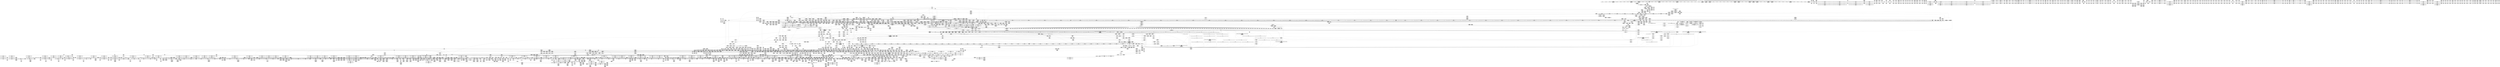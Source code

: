 digraph {
	CE0x797a470 [shape=record,shape=Mrecord,label="{CE0x797a470|tomoyo_print_ulong:conv|security/tomoyo/util.c,239|*SummSink*}"]
	CE0x6096ca0 [shape=record,shape=Mrecord,label="{CE0x6096ca0|tomoyo_init_request_info:profile3|security/tomoyo/util.c,1008|*SummSource*}"]
	CE0x63604d0 [shape=record,shape=Mrecord,label="{CE0x63604d0|_call_void_mcount()_#3|*SummSource*}"]
	CE0x45dc0f0 [shape=record,shape=Mrecord,label="{CE0x45dc0f0|tomoyo_fill_path_info:sub|security/tomoyo/util.c,667|*SummSink*}"]
	CE0x617b830 [shape=record,shape=Mrecord,label="{CE0x617b830|tomoyo_const_part_length:tmp37|security/tomoyo/util.c,644}"]
	CE0x7923f90 [shape=record,shape=Mrecord,label="{CE0x7923f90|tomoyo_audit_path_number_log:name|security/tomoyo/file.c,235}"]
	CE0x6050250 [shape=record,shape=Mrecord,label="{CE0x6050250|rcu_lock_release:tmp2|*SummSink*}"]
	CE0x506ab50 [shape=record,shape=Mrecord,label="{CE0x506ab50|tomoyo_fill_path_info:cmp|security/tomoyo/util.c,667}"]
	CE0x622fc70 [shape=record,shape=Mrecord,label="{CE0x622fc70|tomoyo_const_part_length:tmp42|security/tomoyo/util.c,644}"]
	CE0x5398a10 [shape=record,shape=Mrecord,label="{CE0x5398a10|GLOBAL:__llvm_gcov_ctr43150|Global_var:__llvm_gcov_ctr43150}"]
	CE0x63f7bd0 [shape=record,shape=Mrecord,label="{CE0x63f7bd0|128:_i8*,_1208:_%struct.file*,_:_CMRE_23,24_}"]
	CE0x43e3ce0 [shape=record,shape=Mrecord,label="{CE0x43e3ce0|i8*_undef|*Constant*|*SummSource*}"]
	CE0x63364b0 [shape=record,shape=Mrecord,label="{CE0x63364b0|tomoyo_print_ulong:conv3|security/tomoyo/util.c,241|*SummSink*}"]
	CE0x44b8bc0 [shape=record,shape=Mrecord,label="{CE0x44b8bc0|GLOBAL:__llvm_gcov_global_state_pred30|Global_var:__llvm_gcov_global_state_pred30|*SummSink*}"]
	CE0x6018e90 [shape=record,shape=Mrecord,label="{CE0x6018e90|COLLAPSED:_GCMRE___llvm_gcov_ctr18115_internal_global_14_x_i64_zeroinitializer:_elem_0:default:}"]
	CE0x5f16540 [shape=record,shape=Mrecord,label="{CE0x5f16540|tomoyo_const_part_length:tmp19|security/tomoyo/util.c,628|*SummSource*}"]
	CE0x606e8d0 [shape=record,shape=Mrecord,label="{CE0x606e8d0|tomoyo_get_realpath:tmp7|security/tomoyo/file.c,152}"]
	CE0x7923cd0 [shape=record,shape=Mrecord,label="{CE0x7923cd0|tomoyo_audit_path_number_log:tmp15|security/tomoyo/file.c,235|*SummSource*}"]
	CE0x60431b0 [shape=record,shape=Mrecord,label="{CE0x60431b0|GLOBAL:tomoyo_domain|*Constant*|*SummSink*}"]
	CE0x6341210 [shape=record,shape=Mrecord,label="{CE0x6341210|tomoyo_path_number_perm:tmp41|security/tomoyo/file.c,718|*SummSource*}"]
	CE0x7b2f480 [shape=record,shape=Mrecord,label="{CE0x7b2f480|_call_void___llvm_gcov_indirect_counter_increment(i32*___llvm_gcov_global_state_pred30,_i64**_getelementptr_inbounds_(_3_x_i64*_,_3_x_i64*_*___llvm_gcda_edge_table29,_i64_0,_i64_2)),_!dbg_!38915|security/tomoyo/file.c,225|*SummSink*}"]
	CE0x790b7b0 [shape=record,shape=Mrecord,label="{CE0x790b7b0|tomoyo_init_request_info:tmp1}"]
	CE0x7b3d490 [shape=record,shape=Mrecord,label="{CE0x7b3d490|VOIDTB_TE:_CE_104,112_}"]
	CE0x52c41e0 [shape=record,shape=Mrecord,label="{CE0x52c41e0|srcu_read_lock:sp|Function::srcu_read_lock&Arg::sp::|*SummSink*}"]
	CE0x62e5d70 [shape=record,shape=Mrecord,label="{CE0x62e5d70|i64*_getelementptr_inbounds_(_5_x_i64_,_5_x_i64_*___llvm_gcov_ctr28130,_i64_0,_i64_0)|*Constant*}"]
	CE0x5059d50 [shape=record,shape=Mrecord,label="{CE0x5059d50|tomoyo_path_number_perm:tmp28|security/tomoyo/file.c,708|*SummSource*}"]
	CE0x4f73600 [shape=record,shape=Mrecord,label="{CE0x4f73600|tomoyo_path_number_perm:tmp}"]
	CE0x4ff0650 [shape=record,shape=Mrecord,label="{CE0x4ff0650|VOIDTB_TE:_CE_160,161_}"]
	CE0x632dce0 [shape=record,shape=Mrecord,label="{CE0x632dce0|tomoyo_path_number_perm:tmp41|security/tomoyo/file.c,718}"]
	CE0x6299ce0 [shape=record,shape=Mrecord,label="{CE0x6299ce0|_ret_i32_%call,_!dbg_!38932|security/tomoyo/file.c,236|*SummSink*}"]
	CE0x5f81f10 [shape=record,shape=Mrecord,label="{CE0x5f81f10|_call_void_tomoyo_print_ulong(i8*_%arraydecay,_i32_64,_i64_%tmp12,_i8_zeroext_%radix.0)_#9,_!dbg_!38923|security/tomoyo/file.c,231|*SummSink*}"]
	CE0x5ecf320 [shape=record,shape=Mrecord,label="{CE0x5ecf320|tomoyo_print_ulong:cmp4|security/tomoyo/util.c,241|*SummSink*}"]
	CE0x5f47110 [shape=record,shape=Mrecord,label="{CE0x5f47110|tomoyo_print_ulong:value|Function::tomoyo_print_ulong&Arg::value::|*SummSource*}"]
	CE0x43076a0 [shape=record,shape=Mrecord,label="{CE0x43076a0|tomoyo_get_mode:conv|security/tomoyo/util.c,982|*SummSink*}"]
	CE0x52a2940 [shape=record,shape=Mrecord,label="{CE0x52a2940|i64*_getelementptr_inbounds_(_5_x_i64_,_5_x_i64_*___llvm_gcov_ctr28130,_i64_0,_i64_3)|*Constant*}"]
	CE0x4fda920 [shape=record,shape=Mrecord,label="{CE0x4fda920|tomoyo_domain:tmp21|security/tomoyo/common.h,1205|*SummSink*}"]
	CE0x5159190 [shape=record,shape=Mrecord,label="{CE0x5159190|tomoyo_const_part_length:tmp27|security/tomoyo/util.c,641|*SummSink*}"]
	CE0x5e9c600 [shape=record,shape=Mrecord,label="{CE0x5e9c600|_call_void___llvm_gcov_indirect_counter_increment(i32*___llvm_gcov_global_state_pred30,_i64**_getelementptr_inbounds_(_3_x_i64*_,_3_x_i64*_*___llvm_gcda_edge_table29,_i64_0,_i64_1)),_!dbg_!38911|security/tomoyo/file.c,222}"]
	CE0x5f35590 [shape=record,shape=Mrecord,label="{CE0x5f35590|i64*_getelementptr_inbounds_(_6_x_i64_,_6_x_i64_*___llvm_gcov_ctr26,_i64_0,_i64_5)|*Constant*}"]
	CE0x6010e30 [shape=record,shape=Mrecord,label="{CE0x6010e30|tomoyo_domain:entry|*SummSource*}"]
	CE0x63abfa0 [shape=record,shape=Mrecord,label="{CE0x63abfa0|tomoyo_get_realpath:tmp5|security/tomoyo/file.c,151|*SummSink*}"]
	CE0x78e9af0 [shape=record,shape=Mrecord,label="{CE0x78e9af0|tomoyo_audit_path_number_log:tmp17|security/tomoyo/file.c,236|*SummSource*}"]
	CE0x6410660 [shape=record,shape=Mrecord,label="{CE0x6410660|tomoyo_domain:security|security/tomoyo/common.h,1205|*SummSink*}"]
	CE0x6063690 [shape=record,shape=Mrecord,label="{CE0x6063690|__llvm_gcov_indirect_counter_increment:tmp2|*SummSource*}"]
	CE0x6102f90 [shape=record,shape=Mrecord,label="{CE0x6102f90|tomoyo_print_ulong:tmp5|security/tomoyo/util.c,239|*SummSink*}"]
	CE0x5158bf0 [shape=record,shape=Mrecord,label="{CE0x5158bf0|tomoyo_const_part_length:tmp26|security/tomoyo/util.c,641|*SummSink*}"]
	CE0x5ed0f90 [shape=record,shape=Mrecord,label="{CE0x5ed0f90|GLOBAL:tomoyo_read_lock|*Constant*|*SummSink*}"]
	CE0x61c4130 [shape=record,shape=Mrecord,label="{CE0x61c4130|tomoyo_audit_path_number_log:entry}"]
	CE0x42ac9d0 [shape=record,shape=Mrecord,label="{CE0x42ac9d0|tomoyo_fill_path_info:tmp7|security/tomoyo/util.c,667|*SummSink*}"]
	CE0x44f31b0 [shape=record,shape=Mrecord,label="{CE0x44f31b0|tomoyo_fill_path_info:const_len|security/tomoyo/util.c,666|*SummSource*}"]
	CE0x5e42860 [shape=record,shape=Mrecord,label="{CE0x5e42860|tomoyo_const_part_length:conv|security/tomoyo/util.c,626}"]
	CE0x62c41a0 [shape=record,shape=Mrecord,label="{CE0x62c41a0|tomoyo_const_part_length:tmp46|security/tomoyo/util.c,646}"]
	CE0x782b270 [shape=record,shape=Mrecord,label="{CE0x782b270|i64*_getelementptr_inbounds_(_6_x_i64_,_6_x_i64_*___llvm_gcov_ctr25,_i64_0,_i64_5)|*Constant*}"]
	CE0x77fbb50 [shape=record,shape=Mrecord,label="{CE0x77fbb50|tomoyo_add_slash:tmp2|*LoadInst*|security/tomoyo/file.c,131|*SummSource*}"]
	CE0x6e2d400 [shape=record,shape=Mrecord,label="{CE0x6e2d400|tomoyo_fill_path_info:name1|security/tomoyo/util.c,663}"]
	CE0x62a0510 [shape=record,shape=Mrecord,label="{CE0x62a0510|tomoyo_fill_path_info:entry|*SummSink*}"]
	CE0x5efb880 [shape=record,shape=Mrecord,label="{CE0x5efb880|tomoyo_const_part_length:tmp5|security/tomoyo/util.c,624|*SummSink*}"]
	CE0x7853af0 [shape=record,shape=Mrecord,label="{CE0x7853af0|i8_0|*Constant*|*SummSink*}"]
	CE0x78ba910 [shape=record,shape=Mrecord,label="{CE0x78ba910|i64*_getelementptr_inbounds_(_22_x_i64_,_22_x_i64_*___llvm_gcov_ctr9,_i64_0,_i64_20)|*Constant*}"]
	CE0x7a60000 [shape=record,shape=Mrecord,label="{CE0x7a60000|tomoyo_init_request_info:tmp9|security/tomoyo/util.c,1006}"]
	CE0x7b28530 [shape=record,shape=Mrecord,label="{CE0x7b28530|tomoyo_domain:do.end|*SummSource*}"]
	CE0x61c8720 [shape=record,shape=Mrecord,label="{CE0x61c8720|i8*_null|*Constant*}"]
	CE0x7878750 [shape=record,shape=Mrecord,label="{CE0x7878750|tomoyo_path_number_perm:cmp19|security/tomoyo/file.c,721|*SummSource*}"]
	CE0x79134b0 [shape=record,shape=Mrecord,label="{CE0x79134b0|tomoyo_audit_path_number_log:path_number7|security/tomoyo/file.c,235|*SummSink*}"]
	CE0x79c1530 [shape=record,shape=Mrecord,label="{CE0x79c1530|16:_%struct.dentry*,_:_SCMRE_40,168_|*MultipleSource*|security/tomoyo/file.c, 694|security/tomoyo/file.c,694|security/tomoyo/file.c,694}"]
	CE0x7affee0 [shape=record,shape=Mrecord,label="{CE0x7affee0|tomoyo_fill_path_info:land.rhs|*SummSink*}"]
	CE0x62e65a0 [shape=record,shape=Mrecord,label="{CE0x62e65a0|tomoyo_print_ulong:if.else|*SummSink*}"]
	CE0x6057cd0 [shape=record,shape=Mrecord,label="{CE0x6057cd0|tomoyo_path_number_perm:if.then8|*SummSink*}"]
	CE0x6248b60 [shape=record,shape=Mrecord,label="{CE0x6248b60|GLOBAL:tomoyo_fill_path_info|*Constant*}"]
	CE0x5069780 [shape=record,shape=Mrecord,label="{CE0x5069780|tomoyo_domain:tmp6|security/tomoyo/common.h,1205|*SummSource*}"]
	CE0x44b8f70 [shape=record,shape=Mrecord,label="{CE0x44b8f70|tomoyo_get_mode:bb|*SummSource*}"]
	CE0x511ccc0 [shape=record,shape=Mrecord,label="{CE0x511ccc0|tomoyo_init_request_info:domain|Function::tomoyo_init_request_info&Arg::domain::|*SummSink*}"]
	CE0x5ff15f0 [shape=record,shape=Mrecord,label="{CE0x5ff15f0|tomoyo_init_request_info:tmp11|security/tomoyo/util.c,1007|*SummSink*}"]
	CE0x43a1d80 [shape=record,shape=Mrecord,label="{CE0x43a1d80|tomoyo_get_mode:tmp27|security/tomoyo/util.c,988}"]
	CE0x78ccdd0 [shape=record,shape=Mrecord,label="{CE0x78ccdd0|tomoyo_path_number_perm:tmp50|security/tomoyo/file.c,723|*SummSink*}"]
	CE0x52d9680 [shape=record,shape=Mrecord,label="{CE0x52d9680|tomoyo_const_part_length:while.cond}"]
	CE0x5e52560 [shape=record,shape=Mrecord,label="{CE0x5e52560|0:_i32,_:_GCMR___llvm_gcov_global_state_pred45_internal_unnamed_addr_global_i32_-1:_elem_0:default:}"]
	CE0x42c4510 [shape=record,shape=Mrecord,label="{CE0x42c4510|tomoyo_add_slash:name|security/tomoyo/file.c,136}"]
	CE0x79ca7a0 [shape=record,shape=Mrecord,label="{CE0x79ca7a0|tomoyo_print_ulong:tmp16|security/tomoyo/util.c,243|*SummSink*}"]
	CE0x4528ae0 [shape=record,shape=Mrecord,label="{CE0x4528ae0|tomoyo_audit_path_number_log:tmp1|*SummSource*}"]
	CE0x5d7ec10 [shape=record,shape=Mrecord,label="{CE0x5d7ec10|tomoyo_path_number_perm:tmp17|security/tomoyo/file.c,703|*SummSource*}"]
	CE0x42acc60 [shape=record,shape=Mrecord,label="{CE0x42acc60|tomoyo_fill_path_info:tmp8|security/tomoyo/util.c,667}"]
	CE0x506aae0 [shape=record,shape=Mrecord,label="{CE0x506aae0|i1_false|*Constant*}"]
	CE0x52c5db0 [shape=record,shape=Mrecord,label="{CE0x52c5db0|i64*_getelementptr_inbounds_(_22_x_i64_,_22_x_i64_*___llvm_gcov_ctr9,_i64_0,_i64_11)|*Constant*}"]
	CE0x5fb9560 [shape=record,shape=Mrecord,label="{CE0x5fb9560|tomoyo_domain:tmp12|security/tomoyo/common.h,1205}"]
	CE0x43080b0 [shape=record,shape=Mrecord,label="{CE0x43080b0|tomoyo_domain:if.end|*SummSource*}"]
	CE0x621eff0 [shape=record,shape=Mrecord,label="{CE0x621eff0|rcu_lock_release:tmp4|include/linux/rcupdate.h,423|*SummSink*}"]
	CE0x5ded740 [shape=record,shape=Mrecord,label="{CE0x5ded740|tomoyo_path_number_perm:tmp|*SummSink*}"]
	CE0x5ecf090 [shape=record,shape=Mrecord,label="{CE0x5ecf090|srcu_read_unlock:tmp3|*SummSource*}"]
	CE0x63808f0 [shape=record,shape=Mrecord,label="{CE0x63808f0|tomoyo_fill_path_info:is_patterned|security/tomoyo/util.c,668}"]
	CE0x5011a20 [shape=record,shape=Mrecord,label="{CE0x5011a20|tomoyo_path_number_perm:param|security/tomoyo/file.c,711|*SummSink*}"]
	CE0x77f1a40 [shape=record,shape=Mrecord,label="{CE0x77f1a40|i64*_getelementptr_inbounds_(_5_x_i64_,_5_x_i64_*___llvm_gcov_ctr32134,_i64_0,_i64_4)|*Constant*}"]
	CE0x513be80 [shape=record,shape=Mrecord,label="{CE0x513be80|VOIDTB_TE:_CE_248,256_}"]
	CE0x60bfb90 [shape=record,shape=Mrecord,label="{CE0x60bfb90|tomoyo_init_request_info:profile2|security/tomoyo/util.c,1007|*SummSink*}"]
	CE0x79ca050 [shape=record,shape=Mrecord,label="{CE0x79ca050|_call_void_mcount()_#3|*SummSink*}"]
	CE0x63f8300 [shape=record,shape=Mrecord,label="{CE0x63f8300|128:_i8*,_1208:_%struct.file*,_:_CMRE_29,30_}"]
	CE0x4443dd0 [shape=record,shape=Mrecord,label="{CE0x4443dd0|_call_void_mcount()_#3}"]
	CE0x52d9340 [shape=record,shape=Mrecord,label="{CE0x52d9340|tomoyo_const_part_length:if.then}"]
	CE0x61191e0 [shape=record,shape=Mrecord,label="{CE0x61191e0|i64*_getelementptr_inbounds_(_31_x_i64_,_31_x_i64_*___llvm_gcov_ctr43150,_i64_0,_i64_3)|*Constant*}"]
	CE0x6350a20 [shape=record,shape=Mrecord,label="{CE0x6350a20|tomoyo_get_realpath:tmp10|security/tomoyo/file.c,155}"]
	CE0x7a993c0 [shape=record,shape=Mrecord,label="{CE0x7a993c0|i32_255|*Constant*|*SummSink*}"]
	CE0x5059970 [shape=record,shape=Mrecord,label="{CE0x5059970|tomoyo_path_number_perm:tmp27|security/tomoyo/file.c,708|*SummSource*}"]
	CE0x62aedf0 [shape=record,shape=Mrecord,label="{CE0x62aedf0|tomoyo_path_number_perm:tmp35|security/tomoyo/file.c,717|*SummSink*}"]
	CE0x77ff5d0 [shape=record,shape=Mrecord,label="{CE0x77ff5d0|tomoyo_get_realpath:tmp3|security/tomoyo/file.c,151|*SummSink*}"]
	CE0x4478390 [shape=record,shape=Mrecord,label="{CE0x4478390|tomoyo_fill_path_info:tmp12|security/tomoyo/util.c,667}"]
	CE0x61e86c0 [shape=record,shape=Mrecord,label="{CE0x61e86c0|VOIDTB_TE:_CE_2048,2096_|*MultipleSource*|Function::tomoyo_get_mode&Arg::ns::|security/tomoyo/util.c,1010}"]
	CE0x616f1f0 [shape=record,shape=Mrecord,label="{CE0x616f1f0|tomoyo_path_number_perm:tmp12|*LoadInst*|security/tomoyo/file.c,702|*SummSource*}"]
	CE0x605c140 [shape=record,shape=Mrecord,label="{CE0x605c140|tomoyo_get_mode:arrayidx8|security/tomoyo/util.c,983|*SummSource*}"]
	CE0x6326cf0 [shape=record,shape=Mrecord,label="{CE0x6326cf0|tomoyo_path_number_perm:tmp40|security/tomoyo/file.c,718|*SummSink*}"]
	CE0x622ed60 [shape=record,shape=Mrecord,label="{CE0x622ed60|rcu_lock_release:tmp5|include/linux/rcupdate.h,423|*SummSink*}"]
	CE0x43cb430 [shape=record,shape=Mrecord,label="{CE0x43cb430|tomoyo_get_mode:arrayidx|security/tomoyo/util.c,981}"]
	CE0x5f6a780 [shape=record,shape=Mrecord,label="{CE0x5f6a780|_ret_void,_!dbg_!38931|security/tomoyo/util.c,247|*SummSource*}"]
	CE0x78a9db0 [shape=record,shape=Mrecord,label="{CE0x78a9db0|tomoyo_path_number_perm:tmp15|security/tomoyo/file.c,701|*SummSource*}"]
	CE0x6381880 [shape=record,shape=Mrecord,label="{CE0x6381880|GLOBAL:tomoyo_get_realpath|*Constant*|*SummSource*}"]
	CE0x612d270 [shape=record,shape=Mrecord,label="{CE0x612d270|tomoyo_read_lock:tmp}"]
	CE0x7853c30 [shape=record,shape=Mrecord,label="{CE0x7853c30|GLOBAL:srcu_read_lock|*Constant*}"]
	CE0x4f64130 [shape=record,shape=Mrecord,label="{CE0x4f64130|tomoyo_fill_path_info:tmp9|security/tomoyo/util.c,667|*SummSink*}"]
	CE0x44e8950 [shape=record,shape=Mrecord,label="{CE0x44e8950|tomoyo_const_part_length:cmp15|security/tomoyo/util.c,641|*SummSource*}"]
	CE0x63d46e0 [shape=record,shape=Mrecord,label="{CE0x63d46e0|tomoyo_path_number_perm:tmp34|security/tomoyo/file.c,715}"]
	CE0x43a25d0 [shape=record,shape=Mrecord,label="{CE0x43a25d0|tomoyo_get_mode:tmp28|security/tomoyo/util.c,988|*SummSource*}"]
	CE0x43d4d20 [shape=record,shape=Mrecord,label="{CE0x43d4d20|__llvm_gcov_indirect_counter_increment114:pred}"]
	CE0x6377c00 [shape=record,shape=Mrecord,label="{CE0x6377c00|i32_39|*Constant*}"]
	CE0x50954f0 [shape=record,shape=Mrecord,label="{CE0x50954f0|tomoyo_const_part_length:filename.addr.0|*SummSink*}"]
	CE0x5296c30 [shape=record,shape=Mrecord,label="{CE0x5296c30|i32_-12|*Constant*|*SummSource*}"]
	CE0x61dabf0 [shape=record,shape=Mrecord,label="{CE0x61dabf0|tomoyo_get_realpath:tmp12|security/tomoyo/file.c,156}"]
	CE0x79b0cc0 [shape=record,shape=Mrecord,label="{CE0x79b0cc0|VOIDTB_TE:_CE_181,182_}"]
	CE0x7b3d3b0 [shape=record,shape=Mrecord,label="{CE0x7b3d3b0|VOIDTB_TE:_CE_96,104_}"]
	CE0x5ee60b0 [shape=record,shape=Mrecord,label="{CE0x5ee60b0|16:_%struct.dentry*,_:_SCMRE_8,16_|*MultipleSource*|security/tomoyo/file.c, 694|security/tomoyo/file.c,694|security/tomoyo/file.c,694}"]
	CE0x61d5010 [shape=record,shape=Mrecord,label="{CE0x61d5010|tomoyo_audit_path_number_log:param|security/tomoyo/file.c,213}"]
	CE0x5ebe9f0 [shape=record,shape=Mrecord,label="{CE0x5ebe9f0|tomoyo_print_ulong:call|security/tomoyo/util.c,240}"]
	CE0x5e6a560 [shape=record,shape=Mrecord,label="{CE0x5e6a560|tomoyo_audit_path_number_log:arraydecay|security/tomoyo/file.c,231|*SummSink*}"]
	CE0x78e0300 [shape=record,shape=Mrecord,label="{CE0x78e0300|tomoyo_path_number_perm:tmp51|security/tomoyo/file.c,724}"]
	CE0x5f837f0 [shape=record,shape=Mrecord,label="{CE0x5f837f0|tomoyo_init_request_info:mode|security/tomoyo/util.c,1010}"]
	CE0x624e400 [shape=record,shape=Mrecord,label="{CE0x624e400|tomoyo_audit_path_number_log:sw.epilog}"]
	CE0x61da3d0 [shape=record,shape=Mrecord,label="{CE0x61da3d0|i64*_getelementptr_inbounds_(_6_x_i64_,_6_x_i64_*___llvm_gcov_ctr25,_i64_0,_i64_5)|*Constant*|*SummSink*}"]
	CE0x6118df0 [shape=record,shape=Mrecord,label="{CE0x6118df0|rcu_lock_release:tmp3|*SummSink*}"]
	CE0x61d61a0 [shape=record,shape=Mrecord,label="{CE0x61d61a0|tomoyo_const_part_length:tmp29|security/tomoyo/util.c,641|*SummSink*}"]
	CE0x5fe2490 [shape=record,shape=Mrecord,label="{CE0x5fe2490|rcu_lock_release:tmp}"]
	CE0x5057cc0 [shape=record,shape=Mrecord,label="{CE0x5057cc0|%struct.tomoyo_domain_info*_null|*Constant*|*SummSource*}"]
	CE0x52da520 [shape=record,shape=Mrecord,label="{CE0x52da520|i8_2|*Constant*}"]
	CE0x5059b80 [shape=record,shape=Mrecord,label="{CE0x5059b80|tomoyo_path_number_perm:tmp28|security/tomoyo/file.c,708}"]
	CE0x79ca910 [shape=record,shape=Mrecord,label="{CE0x79ca910|tomoyo_print_ulong:tmp17|security/tomoyo/util.c,243}"]
	CE0x525ac50 [shape=record,shape=Mrecord,label="{CE0x525ac50|128:_i8*,_1208:_%struct.file*,_:_CMRE_49,50_}"]
	CE0x52981d0 [shape=record,shape=Mrecord,label="{CE0x52981d0|tomoyo_get_mode:idxprom3|security/tomoyo/util.c,983|*SummSource*}"]
	CE0x5e51d30 [shape=record,shape=Mrecord,label="{CE0x5e51d30|tomoyo_const_part_length:cmp|security/tomoyo/util.c,626}"]
	CE0x42ac570 [shape=record,shape=Mrecord,label="{CE0x42ac570|i32_-1|*Constant*|*SummSink*}"]
	CE0x641b030 [shape=record,shape=Mrecord,label="{CE0x641b030|srcu_read_unlock:dep_map|include/linux/srcu.h,236|*SummSource*}"]
	CE0x44b9090 [shape=record,shape=Mrecord,label="{CE0x44b9090|tomoyo_get_mode:if.then|*SummSource*}"]
	CE0x6e35480 [shape=record,shape=Mrecord,label="{CE0x6e35480|tomoyo_get_mode:tmp5|security/tomoyo/util.c,978|*SummSink*}"]
	CE0x5e9f1a0 [shape=record,shape=Mrecord,label="{CE0x5e9f1a0|tomoyo_domain:tmp14|security/tomoyo/common.h,1205|*SummSource*}"]
	CE0x440e310 [shape=record,shape=Mrecord,label="{CE0x440e310|tomoyo_const_part_length:tmp31|security/tomoyo/util.c,641}"]
	CE0x7b4e370 [shape=record,shape=Mrecord,label="{CE0x7b4e370|i64_1|*Constant*|*SummSource*}"]
	CE0x44d7630 [shape=record,shape=Mrecord,label="{CE0x44d7630|tomoyo_fill_path_info:tmp10}"]
	CE0x5f7b430 [shape=record,shape=Mrecord,label="{CE0x5f7b430|tomoyo_print_ulong:buffer|Function::tomoyo_print_ulong&Arg::buffer::|*SummSink*}"]
	CE0x792c4e0 [shape=record,shape=Mrecord,label="{CE0x792c4e0|tomoyo_path_number_perm:tmp6|security/tomoyo/file.c,695}"]
	CE0x78bf140 [shape=record,shape=Mrecord,label="{CE0x78bf140|GLOBAL:lock_acquire|*Constant*|*SummSink*}"]
	CE0x793ae70 [shape=record,shape=Mrecord,label="{CE0x793ae70|0:_i8,_array:_GCRE_tomoyo_pn2mac_constant_8_x_i8_c_02_05_07_08_12_0F_10_11_,_align_1:_elem_3::|security/tomoyo/file.c,701}"]
	CE0x61f7400 [shape=record,shape=Mrecord,label="{CE0x61f7400|tomoyo_print_ulong:tmp|*SummSource*}"]
	CE0x77fbbf0 [shape=record,shape=Mrecord,label="{CE0x77fbbf0|_ret_void}"]
	CE0x51945d0 [shape=record,shape=Mrecord,label="{CE0x51945d0|i64**_getelementptr_inbounds_(_3_x_i64*_,_3_x_i64*_*___llvm_gcda_edge_table44,_i64_0,_i64_1)|*Constant*|*SummSource*}"]
	CE0x798ff30 [shape=record,shape=Mrecord,label="{CE0x798ff30|i32_50|*Constant*|*SummSource*}"]
	CE0x622f0d0 [shape=record,shape=Mrecord,label="{CE0x622f0d0|tomoyo_const_part_length:tmp19|security/tomoyo/util.c,628|*SummSink*}"]
	CE0x43aa220 [shape=record,shape=Mrecord,label="{CE0x43aa220|tomoyo_print_ulong:tmp18|security/tomoyo/util.c,244}"]
	CE0x617d980 [shape=record,shape=Mrecord,label="{CE0x617d980|tomoyo_get_mode:conv5|security/tomoyo/util.c,983|*SummSource*}"]
	CE0x7858810 [shape=record,shape=Mrecord,label="{CE0x7858810|__llvm_gcov_indirect_counter_increment114:tmp|*SummSource*}"]
	CE0x6259890 [shape=record,shape=Mrecord,label="{CE0x6259890|tomoyo_audit_path_number_log:arrayidx5|security/tomoyo/file.c,233}"]
	CE0x79a1ff0 [shape=record,shape=Mrecord,label="{CE0x79a1ff0|tomoyo_path_number_perm:arrayidx|security/tomoyo/file.c,701|*SummSource*}"]
	CE0x77d6a90 [shape=record,shape=Mrecord,label="{CE0x77d6a90|128:_i8*,_1208:_%struct.file*,_:_CMRE_96,104_|*MultipleSource*|security/tomoyo/common.h,1205|security/tomoyo/common.h,1205}"]
	CE0x5f351d0 [shape=record,shape=Mrecord,label="{CE0x5f351d0|_ret_void,_!dbg_!38929|security/tomoyo/util.c,670}"]
	CE0x7907a30 [shape=record,shape=Mrecord,label="{CE0x7907a30|tomoyo_const_part_length:tmp53|security/tomoyo/util.c,652|*SummSource*}"]
	CE0x63ac330 [shape=record,shape=Mrecord,label="{CE0x63ac330|tomoyo_get_realpath:tmp6|security/tomoyo/file.c,151|*SummSink*}"]
	CE0x61d6440 [shape=record,shape=Mrecord,label="{CE0x61d6440|tomoyo_print_ulong:tmp3|security/tomoyo/util.c,239|*SummSink*}"]
	CE0x780cb90 [shape=record,shape=Mrecord,label="{CE0x780cb90|tomoyo_get_mode:tmp19|security/tomoyo/util.c,985|*SummSource*}"]
	CE0x6289020 [shape=record,shape=Mrecord,label="{CE0x6289020|_ret_i32_%call,_!dbg_!38902|security/tomoyo/common.h,1097|*SummSink*}"]
	CE0x5de2b50 [shape=record,shape=Mrecord,label="{CE0x5de2b50|__llvm_gcov_indirect_counter_increment:tmp3|*SummSink*}"]
	CE0x5242070 [shape=record,shape=Mrecord,label="{CE0x5242070|_ret_i1_%retval.0,_!dbg_!38916|security/tomoyo/file.c,156|*SummSink*}"]
	CE0x7b44720 [shape=record,shape=Mrecord,label="{CE0x7b44720|tomoyo_fill_path_info:tmp|*SummSource*}"]
	CE0x5fde850 [shape=record,shape=Mrecord,label="{CE0x5fde850|tomoyo_const_part_length:conv|security/tomoyo/util.c,626|*SummSink*}"]
	CE0x62f3fa0 [shape=record,shape=Mrecord,label="{CE0x62f3fa0|tomoyo_const_part_length:tmp33|security/tomoyo/util.c,642|*SummSource*}"]
	CE0x61a1930 [shape=record,shape=Mrecord,label="{CE0x61a1930|_ret_void}"]
	CE0x61c8650 [shape=record,shape=Mrecord,label="{CE0x61c8650|i64_ptrtoint_(i8*_blockaddress(_rcu_lock_release,_%__here)_to_i64)|*Constant*|*SummSink*}"]
	CE0x43e7ba0 [shape=record,shape=Mrecord,label="{CE0x43e7ba0|i64*_getelementptr_inbounds_(_5_x_i64_,_5_x_i64_*___llvm_gcov_ctr28130,_i64_0,_i64_0)|*Constant*|*SummSink*}"]
	CE0x505a190 [shape=record,shape=Mrecord,label="{CE0x505a190|tomoyo_read_lock:tmp2}"]
	CE0x5eafc10 [shape=record,shape=Mrecord,label="{CE0x5eafc10|0:_%struct.tomoyo_obj_info*,_16:_%struct.tomoyo_domain_info*,_24:_%struct.tomoyo_path_info*,_32:_i64,_40:_i8,_72:_i8,_75:_i8,_76:_i8,_77:_i8,_:_SCMRE_35,36_}"]
	CE0x60afce0 [shape=record,shape=Mrecord,label="{CE0x60afce0|i64*_getelementptr_inbounds_(_12_x_i64_,_12_x_i64_*___llvm_gcov_ctr31133,_i64_0,_i64_6)|*Constant*|*SummSink*}"]
	CE0x624f910 [shape=record,shape=Mrecord,label="{CE0x624f910|tomoyo_add_slash:tmp|*SummSink*}"]
	CE0x5e52060 [shape=record,shape=Mrecord,label="{CE0x5e52060|tomoyo_const_part_length:cmp|security/tomoyo/util.c,626|*SummSource*}"]
	CE0x62f50c0 [shape=record,shape=Mrecord,label="{CE0x62f50c0|0:_i8*,_array:_GCRE_tomoyo_mac_keywords_external_constant_42_x_i8*_:_elem_31::|security/tomoyo/file.c,233}"]
	CE0x4455560 [shape=record,shape=Mrecord,label="{CE0x4455560|tomoyo_domain:land.lhs.true|*SummSink*}"]
	CE0x7858bb0 [shape=record,shape=Mrecord,label="{CE0x7858bb0|i64*_getelementptr_inbounds_(_31_x_i64_,_31_x_i64_*___llvm_gcov_ctr43150,_i64_0,_i64_0)|*Constant*|*SummSink*}"]
	CE0x5188ba0 [shape=record,shape=Mrecord,label="{CE0x5188ba0|tomoyo_const_part_length:tmp16|security/tomoyo/util.c,627|*SummSink*}"]
	CE0x515dd20 [shape=record,shape=Mrecord,label="{CE0x515dd20|i64_ptrtoint_(i8*_blockaddress(_rcu_lock_acquire,_%__here)_to_i64)|*Constant*}"]
	CE0x5e9f370 [shape=record,shape=Mrecord,label="{CE0x5e9f370|i64_1|*Constant*}"]
	CE0x5218010 [shape=record,shape=Mrecord,label="{CE0x5218010|tomoyo_path_number_perm:type|Function::tomoyo_path_number_perm&Arg::type::}"]
	CE0x6270270 [shape=record,shape=Mrecord,label="{CE0x6270270|128:_i8*,_1208:_%struct.file*,_:_CMRE_21,22_}"]
	CE0x42ac8f0 [shape=record,shape=Mrecord,label="{CE0x42ac8f0|tomoyo_fill_path_info:tmp7|security/tomoyo/util.c,667}"]
	CE0x5e361c0 [shape=record,shape=Mrecord,label="{CE0x5e361c0|0:_%struct.tomoyo_obj_info*,_16:_%struct.tomoyo_domain_info*,_24:_%struct.tomoyo_path_info*,_32:_i64,_40:_i8,_72:_i8,_75:_i8,_76:_i8,_77:_i8,_:_SCMRE_57,58_}"]
	CE0x4368770 [shape=record,shape=Mrecord,label="{CE0x4368770|tomoyo_const_part_length:tmp12|security/tomoyo/util.c,626|*SummSink*}"]
	CE0x4f8a790 [shape=record,shape=Mrecord,label="{CE0x4f8a790|tomoyo_fill_path_info:const_len6|security/tomoyo/util.c,668|*SummSource*}"]
	CE0x50586e0 [shape=record,shape=Mrecord,label="{CE0x50586e0|tomoyo_path_number_perm:tmp2|security/tomoyo/file.c,693}"]
	CE0x455a610 [shape=record,shape=Mrecord,label="{CE0x455a610|tomoyo_const_part_length:add|security/tomoyo/util.c,634}"]
	CE0x7ad5060 [shape=record,shape=Mrecord,label="{CE0x7ad5060|i32_0|*Constant*}"]
	CE0x5035e20 [shape=record,shape=Mrecord,label="{CE0x5035e20|rcu_lock_acquire:indirectgoto}"]
	CE0x6009d80 [shape=record,shape=Mrecord,label="{CE0x6009d80|tomoyo_get_mode:index|Function::tomoyo_get_mode&Arg::index::}"]
	CE0x5edfd00 [shape=record,shape=Mrecord,label="{CE0x5edfd00|VOIDTB_TE:_CE_214,215_}"]
	CE0x6e37020 [shape=record,shape=Mrecord,label="{CE0x6e37020|tomoyo_print_ulong:cmp|security/tomoyo/util.c,239|*SummSink*}"]
	CE0x50f80d0 [shape=record,shape=Mrecord,label="{CE0x50f80d0|GLOBAL:__srcu_read_lock|*Constant*}"]
	CE0x6219f90 [shape=record,shape=Mrecord,label="{CE0x6219f90|VOIDTB_TE:_CE_221,222_}"]
	CE0x43a1160 [shape=record,shape=Mrecord,label="{CE0x43a1160|i64*_getelementptr_inbounds_(_12_x_i64_,_12_x_i64_*___llvm_gcov_ctr28,_i64_0,_i64_9)|*Constant*|*SummSource*}"]
	CE0x6010ea0 [shape=record,shape=Mrecord,label="{CE0x6010ea0|tomoyo_domain:entry|*SummSink*}"]
	CE0x5f071f0 [shape=record,shape=Mrecord,label="{CE0x5f071f0|tomoyo_get_mode:tmp23|security/tomoyo/util.c,986|*SummSource*}"]
	CE0x7890e80 [shape=record,shape=Mrecord,label="{CE0x7890e80|i64*_getelementptr_inbounds_(_31_x_i64_,_31_x_i64_*___llvm_gcov_ctr43150,_i64_0,_i64_28)|*Constant*|*SummSource*}"]
	CE0x42c6160 [shape=record,shape=Mrecord,label="{CE0x42c6160|__llvm_gcov_indirect_counter_increment:bb|*SummSource*}"]
	CE0x43aa850 [shape=record,shape=Mrecord,label="{CE0x43aa850|tomoyo_print_ulong:tmp18|security/tomoyo/util.c,244|*SummSource*}"]
	CE0x4301220 [shape=record,shape=Mrecord,label="{CE0x4301220|_call_void___llvm_gcov_indirect_counter_increment114(i32*___llvm_gcov_global_state_pred45,_i64**_getelementptr_inbounds_(_3_x_i64*_,_3_x_i64*_*___llvm_gcda_edge_table44,_i64_0,_i64_2)),_!dbg_!38930|security/tomoyo/util.c,640|*SummSource*}"]
	CE0x42c5c70 [shape=record,shape=Mrecord,label="{CE0x42c5c70|GLOBAL:tomoyo_index2category|Global_var:tomoyo_index2category|*SummSource*}"]
	CE0x79b0aa0 [shape=record,shape=Mrecord,label="{CE0x79b0aa0|VOIDTB_TE:_CE_179,180_}"]
	CE0x7891d90 [shape=record,shape=Mrecord,label="{CE0x7891d90|tomoyo_const_part_length:tmp50|security/tomoyo/util.c,651}"]
	CE0x520a840 [shape=record,shape=Mrecord,label="{CE0x520a840|tomoyo_path_number_perm:tmp10|security/tomoyo/file.c,702|*SummSink*}"]
	CE0x512bee0 [shape=record,shape=Mrecord,label="{CE0x512bee0|tomoyo_domain:tmp8|security/tomoyo/common.h,1205}"]
	CE0x44f3600 [shape=record,shape=Mrecord,label="{CE0x44f3600|i32_1|*Constant*}"]
	CE0x7b44090 [shape=record,shape=Mrecord,label="{CE0x7b44090|__llvm_gcov_indirect_counter_increment:counter}"]
	CE0x619ae50 [shape=record,shape=Mrecord,label="{CE0x619ae50|tomoyo_path_number_perm:tmp34|security/tomoyo/file.c,715|*SummSink*}"]
	CE0x6336600 [shape=record,shape=Mrecord,label="{CE0x6336600|rcu_lock_acquire:tmp1|*SummSource*}"]
	CE0x790bb30 [shape=record,shape=Mrecord,label="{CE0x790bb30|tomoyo_init_request_info:tmp1|*SummSink*}"]
	CE0x6e217b0 [shape=record,shape=Mrecord,label="{CE0x6e217b0|tomoyo_print_ulong:tmp7|security/tomoyo/util.c,240}"]
	CE0x510f550 [shape=record,shape=Mrecord,label="{CE0x510f550|tomoyo_const_part_length:while.end|*SummSource*}"]
	CE0x615f510 [shape=record,shape=Mrecord,label="{CE0x615f510|tomoyo_path_number_perm:operation|security/tomoyo/file.c,711|*SummSink*}"]
	CE0x7a99690 [shape=record,shape=Mrecord,label="{CE0x7a99690|0:_i32,_8:_%struct.srcu_struct_array*,_16:_i32,_20:_i32,_24:_i32,_32:_i8*,_40:_%struct.lock_class_key*,_48:_2_x_%struct.lock_class*_,_64:_i8*,_72:_i32,_80:_i64,_88:_i8,_96:_%struct.callback_head*,_104:_%struct.callback_head**,_112:_%struct.callback_head*,_120:_%struct.callback_head**,_128:_%struct.callback_head*,_136:_%struct.callback_head**,_144:_%struct.callback_head*,_152:_%struct.callback_head**,_160:_i64,_168:_%struct.list_head*,_176:_%struct.list_head*,_184:_void_(%struct.work_struct*)*,_192:_%struct.lock_class_key*,_200:_2_x_%struct.lock_class*_,_216:_i8*,_224:_i32,_232:_i64,_240:_%struct.list_head*,_248:_%struct.list_head*,_256:_i64,_264:_%struct.tvec_base*,_272:_void_(i64)*,_280:_i64,_288:_i32,_292:_i32,_296:_i8*,_304:_16_x_i8_,_320:_%struct.lock_class_key*,_328:_2_x_%struct.lock_class*_,_344:_i8*,_352:_i32,_360:_i64,_368:_%struct.workqueue_struct*,_376:_i32,_384:_%struct.lock_class_key*,_392:_2_x_%struct.lock_class*_,_408:_i8*,_416:_i32,_424:_i64,_:_GCE_tomoyo_ss_global_%struct.srcu_struct_i32_-300,_%struct.srcu_struct_array*_tomoyo_ss_srcu_array,_%struct.spinlock_%union.anon.14_%struct.raw_spinlock_%struct.arch_spinlock_zeroinitializer,_i32_-559067475,_i32_-1,_i8*_inttoptr_(i64_-1_to_i8*),_%struct.lockdep_map_%struct.lock_class_key*_null,_2_x_%struct.lock_class*_zeroinitializer,_i8*_getelementptr_inbounds_(_21_x_i8_,_21_x_i8_*_.str171,_i32_0,_i32_0),_i32_0,_i64_0_,_i8_0,_%struct.rcu_batch_%struct.callback_head*_null,_%struct.callback_head**_bitcast_(i8*_getelementptr_(i8,_i8*_bitcast_(%struct.srcu_struct*_tomoyo_ss_to_i8*),_i64_96)_to_%struct.callback_head**)_,_%struct.rcu_batch_%struct.callback_head*_null,_%struct.callback_head**_bitcast_(i8*_getelementptr_(i8,_i8*_bitcast_(%struct.srcu_struct*_tomoyo_ss_to_i8*),_i64_112)_to_%struct.callback_head**)_,_%struct.rcu_batch_%struct.callback_head*_null,_%struct.callback_head**_bitcast_(i8*_getelementptr_(i8,_i8*_bitcast_(%struct.srcu_struct*_tomoyo_ss_to_i8*),_i64_128)_to_%struct.callback_head**)_,_%struct.rcu_batch_%struct.callback_head*_null,_%struct.callback_head**_bitcast_(i8*_getelementptr_(i8,_i8*_bitcast_(%struct.srcu_struct*_tomoyo_ss_to_i8*),_i64_144)_to_%struct.callback_head**)_,_%struct.delayed_work_%struct.work_struct_%struct.atomic64_t_i64_137438953424_,_%struct.list_head_%struct.list_head*_bitcast_(i8*_getelementptr_(i8,_i8*_bitcast_(%struct.srcu_struct*_tomoyo_ss_to_i8*),_i64_168)_to_%struct.list_head*),_%struct.list_head*_bitcast_(i8*_getelementptr_(i8,_i8*_bitcast_(%struct.srcu_struct*_tomoyo_ss_to_i8*),_i64_168)_to_%struct.list_head*)_,_void_(%struct.work_struct*)*_process_srcu,_%struct.lockdep_map_%struct.lock_class_key*_bitcast_(i8*_getelementptr_(i8,_i8*_bitcast_(%struct.srcu_struct*_tomoyo_ss_to_i8*),_i64_160)_to_%struct.lock_class_key*),_2_x_%struct.lock_class*_zeroinitializer,_i8*_getelementptr_inbounds_(_22_x_i8_,_22_x_i8_*_.str1172,_i32_0,_i32_0),_i32_0,_i64_0_,_%struct.timer_list_%struct.list_head_%struct.list_head*_null,_%struct.list_head*_inttoptr_(i64_1953723489_to_%struct.list_head*)_,_i64_0,_%struct.tvec_base*_bitcast_(i8*_getelementptr_(i8,_i8*_bitcast_(%struct.tvec_base*_boot_tvec_bases_to_i8*),_i64_2)_to_%struct.tvec_base*),_void_(i64)*_delayed_work_timer_fn,_i64_ptrtoint_(i8*_getelementptr_(i8,_i8*_bitcast_(%struct.srcu_struct*_tomoyo_ss_to_i8*),_i64_160)_to_i64),_i32_-1,_i32_0,_i8*_null,_16_x_i8_zeroinitializer,_%struct.lockdep_map_%struct.lock_class_key*_bitcast_(_29_x_i8_*_.str2173_to_%struct.lock_class_key*),_2_x_%struct.lock_class*_zeroinitializer,_i8*_getelementptr_inbounds_(_29_x_i8_,_29_x_i8_*_.str2173,_i32_0,_i32_0),_i32_0,_i64_0_,_%struct.workqueue_struct*_null,_i32_0_,_%struct.lockdep_map_%struct.lock_class_key*_null,_2_x_%struct.lock_class*_zeroinitializer,_i8*_getelementptr_inbounds_(_10_x_i8_,_10_x_i8_*_.str3174,_i32_0,_i32_0),_i32_0,_i64_0_,_align_8:_elem_0:default:}"]
	CE0x5e685c0 [shape=record,shape=Mrecord,label="{CE0x5e685c0|tomoyo_print_ulong:tmp25|*SummSource*}"]
	CE0x5ea57a0 [shape=record,shape=Mrecord,label="{CE0x5ea57a0|tomoyo_const_part_length:tmp24|security/tomoyo/util.c,640|*SummSource*}"]
	CE0x78595b0 [shape=record,shape=Mrecord,label="{CE0x78595b0|tomoyo_const_part_length:tmp23|security/tomoyo/util.c,634|*SummSink*}"]
	CE0x5ea2240 [shape=record,shape=Mrecord,label="{CE0x5ea2240|i64*_getelementptr_inbounds_(_22_x_i64_,_22_x_i64_*___llvm_gcov_ctr9,_i64_0,_i64_8)|*Constant*}"]
	CE0x6230090 [shape=record,shape=Mrecord,label="{CE0x6230090|tomoyo_const_part_length:tmp42|security/tomoyo/util.c,644|*SummSink*}"]
	CE0x61d5f70 [shape=record,shape=Mrecord,label="{CE0x61d5f70|tomoyo_const_part_length:tmp29|security/tomoyo/util.c,641}"]
	CE0x61da6a0 [shape=record,shape=Mrecord,label="{CE0x61da6a0|tomoyo_get_realpath:tmp11|security/tomoyo/file.c,156|*SummSource*}"]
	CE0x41f5140 [shape=record,shape=Mrecord,label="{CE0x41f5140|tomoyo_domain:tmp12|security/tomoyo/common.h,1205|*SummSource*}"]
	CE0x62aed20 [shape=record,shape=Mrecord,label="{CE0x62aed20|tomoyo_path_number_perm:tmp35|security/tomoyo/file.c,717|*SummSource*}"]
	CE0x617d7b0 [shape=record,shape=Mrecord,label="{CE0x617d7b0|tomoyo_get_mode:conv10|security/tomoyo/util.c,985}"]
	CE0x5fe0460 [shape=record,shape=Mrecord,label="{CE0x5fe0460|tomoyo_domain:tmp17|security/tomoyo/common.h,1205|*SummSource*}"]
	CE0x624e510 [shape=record,shape=Mrecord,label="{CE0x624e510|tomoyo_audit_path_number_log:sw.epilog|*SummSource*}"]
	CE0x7913610 [shape=record,shape=Mrecord,label="{CE0x7913610|tomoyo_audit_path_number_log:filename|security/tomoyo/file.c,235}"]
	CE0x4fe4200 [shape=record,shape=Mrecord,label="{CE0x4fe4200|tomoyo_path_number_perm:tobool|security/tomoyo/file.c,702}"]
	CE0x7987b80 [shape=record,shape=Mrecord,label="{CE0x7987b80|tomoyo_const_part_length:tmp7|security/tomoyo/util.c,625}"]
	CE0x4f89e00 [shape=record,shape=Mrecord,label="{CE0x4f89e00|tomoyo_fill_path_info:is_dir|security/tomoyo/util.c,667|*SummSink*}"]
	CE0x60ff630 [shape=record,shape=Mrecord,label="{CE0x60ff630|tomoyo_const_part_length:cmp21|security/tomoyo/util.c,644|*SummSource*}"]
	CE0x4ff0120 [shape=record,shape=Mrecord,label="{CE0x4ff0120|i64_0|*Constant*|*SummSink*}"]
	CE0x447c240 [shape=record,shape=Mrecord,label="{CE0x447c240|i64*_getelementptr_inbounds_(_2_x_i64_,_2_x_i64_*___llvm_gcov_ctr23,_i64_0,_i64_0)|*Constant*}"]
	CE0x790c410 [shape=record,shape=Mrecord,label="{CE0x790c410|tomoyo_get_realpath:buf|Function::tomoyo_get_realpath&Arg::buf::|*SummSink*}"]
	CE0x78788a0 [shape=record,shape=Mrecord,label="{CE0x78788a0|tomoyo_path_number_perm:cmp19|security/tomoyo/file.c,721|*SummSink*}"]
	CE0x53af630 [shape=record,shape=Mrecord,label="{CE0x53af630|tomoyo_add_slash:bb|*SummSink*}"]
	CE0x621e890 [shape=record,shape=Mrecord,label="{CE0x621e890|tomoyo_const_part_length:tmp4|security/tomoyo/util.c,624}"]
	CE0x77ff4d0 [shape=record,shape=Mrecord,label="{CE0x77ff4d0|tomoyo_path_number_perm:tmp14|security/tomoyo/file.c,701|*SummSource*}"]
	CE0x5f03010 [shape=record,shape=Mrecord,label="{CE0x5f03010|i64_176|*Constant*|*SummSource*}"]
	CE0x78de0d0 [shape=record,shape=Mrecord,label="{CE0x78de0d0|tomoyo_add_slash:call|security/tomoyo/file.c,136}"]
	CE0x5e36680 [shape=record,shape=Mrecord,label="{CE0x5e36680|0:_%struct.tomoyo_obj_info*,_16:_%struct.tomoyo_domain_info*,_24:_%struct.tomoyo_path_info*,_32:_i64,_40:_i8,_72:_i8,_75:_i8,_76:_i8,_77:_i8,_:_SCMRE_59,60_}"]
	CE0x5fe0c00 [shape=record,shape=Mrecord,label="{CE0x5fe0c00|tomoyo_domain:tmp18|security/tomoyo/common.h,1205|*SummSource*}"]
	CE0x782af00 [shape=record,shape=Mrecord,label="{CE0x782af00|tomoyo_get_realpath:tmp10|security/tomoyo/file.c,155|*SummSink*}"]
	CE0x7979a30 [shape=record,shape=Mrecord,label="{CE0x7979a30|i64*_getelementptr_inbounds_(_2_x_i64_,_2_x_i64_*___llvm_gcov_ctr32,_i64_0,_i64_1)|*Constant*|*SummSource*}"]
	CE0x5efc040 [shape=record,shape=Mrecord,label="{CE0x5efc040|i32_2|*Constant*}"]
	CE0x4fe6950 [shape=record,shape=Mrecord,label="{CE0x4fe6950|tomoyo_init_request_info:if.then|*SummSource*}"]
	"CONST[source:1(input),value:2(dynamic)][purpose:{operation}][SrcIdx:2]"
	CE0x7a7fe30 [shape=record,shape=Mrecord,label="{CE0x7a7fe30|_call_void_mcount()_#3|*SummSource*}"]
	CE0x78220f0 [shape=record,shape=Mrecord,label="{CE0x78220f0|tomoyo_path_number_perm:tmp42|security/tomoyo/file.c,721|*SummSink*}"]
	CE0x7b2bc20 [shape=record,shape=Mrecord,label="{CE0x7b2bc20|i64*_getelementptr_inbounds_(_11_x_i64_,_11_x_i64_*___llvm_gcov_ctr54147,_i64_0,_i64_1)|*Constant*|*SummSource*}"]
	CE0x4455980 [shape=record,shape=Mrecord,label="{CE0x4455980|0:_i32,_:_GCMR___llvm_gcov_global_state_pred30_internal_unnamed_addr_global_i32_-1:_elem_0:default:}"]
	CE0x62fefd0 [shape=record,shape=Mrecord,label="{CE0x62fefd0|_call_void_lock_release(%struct.lockdep_map*_%map,_i32_1,_i64_ptrtoint_(i8*_blockaddress(_rcu_lock_release,_%__here)_to_i64))_#9,_!dbg_!38907|include/linux/rcupdate.h,423|*SummSink*}"]
	CE0x63602c0 [shape=record,shape=Mrecord,label="{CE0x63602c0|tomoyo_get_realpath:call|security/tomoyo/file.c,150|*SummSink*}"]
	CE0x6336310 [shape=record,shape=Mrecord,label="{CE0x6336310|tomoyo_print_ulong:conv3|security/tomoyo/util.c,241}"]
	CE0x6010580 [shape=record,shape=Mrecord,label="{CE0x6010580|tomoyo_init_request_info:tmp8|security/tomoyo/util.c,1005|*SummSource*}"]
	CE0x53357e0 [shape=record,shape=Mrecord,label="{CE0x53357e0|0:_i8*,_array:_GCRE_tomoyo_mac_keywords_external_constant_42_x_i8*_:_elem_38::|security/tomoyo/file.c,233}"]
	CE0x5fad140 [shape=record,shape=Mrecord,label="{CE0x5fad140|tomoyo_print_ulong:tmp26|security/tomoyo/util.c,247|*SummSource*}"]
	CE0x621eba0 [shape=record,shape=Mrecord,label="{CE0x621eba0|tomoyo_const_part_length:tmp4|security/tomoyo/util.c,624|*SummSource*}"]
	CE0x5096230 [shape=record,shape=Mrecord,label="{CE0x5096230|i64_17|*Constant*}"]
	CE0x60feed0 [shape=record,shape=Mrecord,label="{CE0x60feed0|tomoyo_const_part_length:conv20|security/tomoyo/util.c,644}"]
	CE0x5fc8ce0 [shape=record,shape=Mrecord,label="{CE0x5fc8ce0|rcu_lock_acquire:bb}"]
	CE0x4483200 [shape=record,shape=Mrecord,label="{CE0x4483200|tomoyo_audit_path_number_log:tmp4|security/tomoyo/file.c,222}"]
	CE0x5035960 [shape=record,shape=Mrecord,label="{CE0x5035960|tomoyo_const_part_length:tmp7|security/tomoyo/util.c,625|*SummSource*}"]
	CE0x44be8c0 [shape=record,shape=Mrecord,label="{CE0x44be8c0|tomoyo_domain:tmp9|security/tomoyo/common.h,1205|*SummSink*}"]
	CE0x5202e30 [shape=record,shape=Mrecord,label="{CE0x5202e30|i64*_getelementptr_inbounds_(_14_x_i64_,_14_x_i64_*___llvm_gcov_ctr18115,_i64_0,_i64_11)|*Constant*|*SummSource*}"]
	CE0x605bdb0 [shape=record,shape=Mrecord,label="{CE0x605bdb0|tomoyo_get_mode:idxprom6|security/tomoyo/util.c,983|*SummSink*}"]
	CE0x6160010 [shape=record,shape=Mrecord,label="{CE0x6160010|tomoyo_path_number_perm:path_number13|security/tomoyo/file.c,713|*SummSource*}"]
	CE0x53da2a0 [shape=record,shape=Mrecord,label="{CE0x53da2a0|tomoyo_get_mode:tmp6|security/tomoyo/util.c,978|*SummSink*}"]
	CE0x50d4e60 [shape=record,shape=Mrecord,label="{CE0x50d4e60|tomoyo_path_number_perm:r|security/tomoyo/file.c, 693}"]
	CE0x7915300 [shape=record,shape=Mrecord,label="{CE0x7915300|tomoyo_path_number_perm:tmp53|security/tomoyo/file.c,724|*SummSource*}"]
	CE0x5f8b0c0 [shape=record,shape=Mrecord,label="{CE0x5f8b0c0|tomoyo_path_number_perm:if.end}"]
	CE0x61de5c0 [shape=record,shape=Mrecord,label="{CE0x61de5c0|tomoyo_const_part_length:conv24|security/tomoyo/util.c,644|*SummSource*}"]
	CE0x63c47f0 [shape=record,shape=Mrecord,label="{CE0x63c47f0|128:_i8*,_1208:_%struct.file*,_:_CMRE_34,35_}"]
	CE0x4582e40 [shape=record,shape=Mrecord,label="{CE0x4582e40|i32_0|*Constant*}"]
	"CONST[source:2(external),value:2(dynamic)][purpose:{subject}][SrcIdx:3]"
	CE0x5f24580 [shape=record,shape=Mrecord,label="{CE0x5f24580|0:_%struct.tomoyo_obj_info*,_16:_%struct.tomoyo_domain_info*,_24:_%struct.tomoyo_path_info*,_32:_i64,_40:_i8,_72:_i8,_75:_i8,_76:_i8,_77:_i8,_:_SCMRE_72,73_|*MultipleSource*|security/tomoyo/file.c,693|security/tomoyo/file.c, 693|security/tomoyo/file.c,707|Function::tomoyo_init_request_info&Arg::r::}"]
	CE0x54055e0 [shape=record,shape=Mrecord,label="{CE0x54055e0|tomoyo_get_mode:if.end|*SummSink*}"]
	CE0x78af0b0 [shape=record,shape=Mrecord,label="{CE0x78af0b0|__llvm_gcov_indirect_counter_increment114:tmp5|*SummSink*}"]
	CE0x7925e30 [shape=record,shape=Mrecord,label="{CE0x7925e30|tomoyo_init_request_info:if.end|*SummSource*}"]
	CE0x5e0e5c0 [shape=record,shape=Mrecord,label="{CE0x5e0e5c0|i64*_getelementptr_inbounds_(_22_x_i64_,_22_x_i64_*___llvm_gcov_ctr9,_i64_0,_i64_8)|*Constant*|*SummSink*}"]
	CE0x6248670 [shape=record,shape=Mrecord,label="{CE0x6248670|tomoyo_get_realpath:tmp8|security/tomoyo/file.c,152|*SummSink*}"]
	CE0x624dcb0 [shape=record,shape=Mrecord,label="{CE0x624dcb0|tomoyo_add_slash:tmp12|security/tomoyo/file.c,138|*SummSink*}"]
	CE0x62f4540 [shape=record,shape=Mrecord,label="{CE0x62f4540|GLOBAL:lock_release|*Constant*|*SummSink*}"]
	CE0x62fd7d0 [shape=record,shape=Mrecord,label="{CE0x62fd7d0|tomoyo_domain:tmp20|security/tomoyo/common.h,1205}"]
	CE0x4f5a410 [shape=record,shape=Mrecord,label="{CE0x4f5a410|rcu_lock_release:indirectgoto|*SummSource*}"]
	CE0x512e390 [shape=record,shape=Mrecord,label="{CE0x512e390|i32_1|*Constant*}"]
	CE0x62a0740 [shape=record,shape=Mrecord,label="{CE0x62a0740|tomoyo_fill_path_info:ptr|Function::tomoyo_fill_path_info&Arg::ptr::|*SummSource*}"]
	CE0x62484f0 [shape=record,shape=Mrecord,label="{CE0x62484f0|tomoyo_get_realpath:tmp8|security/tomoyo/file.c,152|*SummSource*}"]
	CE0x5e28e90 [shape=record,shape=Mrecord,label="{CE0x5e28e90|tomoyo_path_number_perm:obj5|security/tomoyo/file.c,707|*SummSink*}"]
	CE0x4f8a170 [shape=record,shape=Mrecord,label="{CE0x4f8a170|tomoyo_fill_path_info:frombool|security/tomoyo/util.c,667|*SummSink*}"]
	CE0x6050930 [shape=record,shape=Mrecord,label="{CE0x6050930|tomoyo_const_part_length:tmp23|security/tomoyo/util.c,634}"]
	CE0x50c4140 [shape=record,shape=Mrecord,label="{CE0x50c4140|tomoyo_const_part_length:sw.epilog|*SummSource*}"]
	CE0x4f642a0 [shape=record,shape=Mrecord,label="{CE0x4f642a0|tomoyo_fill_path_info:conv4|security/tomoyo/util.c,667}"]
	CE0x7989550 [shape=record,shape=Mrecord,label="{CE0x7989550|tomoyo_audit_path_number_log:call|security/tomoyo/file.c,233|*SummSink*}"]
	"CONST[source:0(mediator),value:2(dynamic)][purpose:{object}]"
	CE0x5e9c340 [shape=record,shape=Mrecord,label="{CE0x5e9c340|GLOBAL:srcu_read_unlock|*Constant*}"]
	CE0x5191620 [shape=record,shape=Mrecord,label="{CE0x5191620|i64_5|*Constant*}"]
	CE0x78789f0 [shape=record,shape=Mrecord,label="{CE0x78789f0|i64_17|*Constant*}"]
	CE0x5f918b0 [shape=record,shape=Mrecord,label="{CE0x5f918b0|tomoyo_init_request_info:call4|security/tomoyo/util.c,1010|*SummSink*}"]
	CE0x530c5d0 [shape=record,shape=Mrecord,label="{CE0x530c5d0|tomoyo_read_unlock:entry|*SummSource*}"]
	CE0x5f6a940 [shape=record,shape=Mrecord,label="{CE0x5f6a940|_ret_void,_!dbg_!38931|security/tomoyo/util.c,247|*SummSink*}"]
	CE0x5216550 [shape=record,shape=Mrecord,label="{CE0x5216550|i32_4|*Constant*}"]
	CE0x6161d40 [shape=record,shape=Mrecord,label="{CE0x6161d40|tomoyo_path_number_perm:filename|security/tomoyo/file.c,712|*SummSource*}"]
	CE0x44f2c60 [shape=record,shape=Mrecord,label="{CE0x44f2c60|tomoyo_fill_path_info:frombool|security/tomoyo/util.c,667}"]
	CE0x5ea18f0 [shape=record,shape=Mrecord,label="{CE0x5ea18f0|tomoyo_path_number_perm:tmp21|security/tomoyo/file.c,705}"]
	CE0x5037810 [shape=record,shape=Mrecord,label="{CE0x5037810|tomoyo_get_mode:conv5|security/tomoyo/util.c,983}"]
	CE0x52a3330 [shape=record,shape=Mrecord,label="{CE0x52a3330|i64_1|*Constant*}"]
	CE0x525ba50 [shape=record,shape=Mrecord,label="{CE0x525ba50|tomoyo_path_number_perm:call15|security/tomoyo/file.c,716|*SummSource*}"]
	CE0x79aa810 [shape=record,shape=Mrecord,label="{CE0x79aa810|VOIDTB_TE:_CE_24,40_}"]
	CE0x525ad90 [shape=record,shape=Mrecord,label="{CE0x525ad90|128:_i8*,_1208:_%struct.file*,_:_CMRE_50,51_}"]
	CE0x53990d0 [shape=record,shape=Mrecord,label="{CE0x53990d0|__llvm_gcov_indirect_counter_increment114:bb}"]
	CE0x621f5e0 [shape=record,shape=Mrecord,label="{CE0x621f5e0|tomoyo_const_part_length:conv2|security/tomoyo/util.c,627|*SummSource*}"]
	CE0x45296d0 [shape=record,shape=Mrecord,label="{CE0x45296d0|_call_void___llvm_gcov_indirect_counter_increment(i32*___llvm_gcov_global_state_pred30,_i64**_getelementptr_inbounds_(_3_x_i64*_,_3_x_i64*_*___llvm_gcda_edge_table29,_i64_0,_i64_0)),_!dbg_!38917|security/tomoyo/file.c,228}"]
	CE0x62ff140 [shape=record,shape=Mrecord,label="{CE0x62ff140|i32_1|*Constant*}"]
	CE0x6156850 [shape=record,shape=Mrecord,label="{CE0x6156850|tomoyo_domain:cred|security/tomoyo/common.h,1205|*SummSink*}"]
	CE0x5298ea0 [shape=record,shape=Mrecord,label="{CE0x5298ea0|i64_2|*Constant*}"]
	CE0x77ff850 [shape=record,shape=Mrecord,label="{CE0x77ff850|GLOBAL:__llvm_gcov_ctr25|Global_var:__llvm_gcov_ctr25}"]
	CE0x621ef10 [shape=record,shape=Mrecord,label="{CE0x621ef10|rcu_lock_release:tmp4|include/linux/rcupdate.h,423}"]
	CE0x641e310 [shape=record,shape=Mrecord,label="{CE0x641e310|srcu_read_lock:entry|*SummSource*}"]
	CE0x513b5a0 [shape=record,shape=Mrecord,label="{CE0x513b5a0|VOIDTB_TE:_CE_146,147_}"]
	CE0x4455af0 [shape=record,shape=Mrecord,label="{CE0x4455af0|_call_void_mcount()_#3}"]
	CE0x60b0dd0 [shape=record,shape=Mrecord,label="{CE0x60b0dd0|tomoyo_get_mode:if.then2|*SummSink*}"]
	CE0x7b280f0 [shape=record,shape=Mrecord,label="{CE0x7b280f0|COLLAPSED:_GCMRE___llvm_gcov_ctr23_internal_global_2_x_i64_zeroinitializer:_elem_0:default:}"]
	CE0x62b80a0 [shape=record,shape=Mrecord,label="{CE0x62b80a0|tomoyo_fill_path_info:tmp13|*LoadInst*|security/tomoyo/util.c,668}"]
	CE0x6410ef0 [shape=record,shape=Mrecord,label="{CE0x6410ef0|128:_i8*,_1208:_%struct.file*,_:_CMRE_3,4_}"]
	CE0x6378c30 [shape=record,shape=Mrecord,label="{CE0x6378c30|tomoyo_get_mode:tmp18|security/tomoyo/util.c,985|*SummSource*}"]
	CE0x61d9a50 [shape=record,shape=Mrecord,label="{CE0x61d9a50|i64*_getelementptr_inbounds_(_2_x_i64_,_2_x_i64_*___llvm_gcov_ctr32,_i64_0,_i64_1)|*Constant*}"]
	CE0x5fe3040 [shape=record,shape=Mrecord,label="{CE0x5fe3040|GLOBAL:__llvm_gcov_indirect_counter_increment114|*Constant*}"]
	CE0x7906e00 [shape=record,shape=Mrecord,label="{CE0x7906e00|tomoyo_const_part_length:tmp52|security/tomoyo/util.c,652}"]
	CE0x43013d0 [shape=record,shape=Mrecord,label="{CE0x43013d0|tomoyo_const_part_length:incdec.ptr10|security/tomoyo/util.c,640}"]
	CE0x7b006f0 [shape=record,shape=Mrecord,label="{CE0x7b006f0|rcu_lock_acquire:tmp2}"]
	CE0x78c0b10 [shape=record,shape=Mrecord,label="{CE0x78c0b10|tomoyo_const_part_length:retval.0}"]
	CE0x61e8d40 [shape=record,shape=Mrecord,label="{CE0x61e8d40|GLOBAL:__llvm_gcov_indirect_counter_increment|*Constant*|*SummSink*}"]
	CE0x78e9e30 [shape=record,shape=Mrecord,label="{CE0x78e9e30|tomoyo_read_unlock:bb|*SummSink*}"]
	CE0x63ab7d0 [shape=record,shape=Mrecord,label="{CE0x63ab7d0|i8*_null|*Constant*|*SummSource*}"]
	CE0x6146ec0 [shape=record,shape=Mrecord,label="{CE0x6146ec0|i32_3|*Constant*|*SummSink*}"]
	CE0x780ccf0 [shape=record,shape=Mrecord,label="{CE0x780ccf0|tomoyo_get_mode:tmp19|security/tomoyo/util.c,985|*SummSink*}"]
	CE0x5f91f70 [shape=record,shape=Mrecord,label="{CE0x5f91f70|GLOBAL:tomoyo_get_mode|*Constant*|*SummSink*}"]
	CE0x45dbe70 [shape=record,shape=Mrecord,label="{CE0x45dbe70|tomoyo_fill_path_info:idxprom|security/tomoyo/util.c,667}"]
	CE0x50d4ed0 [shape=record,shape=Mrecord,label="{CE0x50d4ed0|tomoyo_path_number_perm:r|security/tomoyo/file.c, 693|*SummSource*}"]
	CE0x793aa30 [shape=record,shape=Mrecord,label="{CE0x793aa30|i64**_getelementptr_inbounds_(_3_x_i64*_,_3_x_i64*_*___llvm_gcda_edge_table29,_i64_0,_i64_1)|*Constant*}"]
	CE0x780b960 [shape=record,shape=Mrecord,label="{CE0x780b960|tomoyo_const_part_length:tmp48|security/tomoyo/util.c,649}"]
	CE0x7877570 [shape=record,shape=Mrecord,label="{CE0x7877570|tomoyo_path_number_perm:conv18|security/tomoyo/file.c,721|*SummSink*}"]
	CE0x78590d0 [shape=record,shape=Mrecord,label="{CE0x78590d0|__llvm_gcov_indirect_counter_increment114:tmp1|*SummSink*}"]
	CE0x50e0bc0 [shape=record,shape=Mrecord,label="{CE0x50e0bc0|0:_i8,_array:_GCRE_tomoyo_pn2mac_constant_8_x_i8_c_02_05_07_08_12_0F_10_11_,_align_1:_elem_2::|security/tomoyo/file.c,701}"]
	CE0x62ae8c0 [shape=record,shape=Mrecord,label="{CE0x62ae8c0|tomoyo_path_number_perm:tmp36|security/tomoyo/file.c,717}"]
	CE0x7a5f4b0 [shape=record,shape=Mrecord,label="{CE0x7a5f4b0|tomoyo_read_lock:tmp1|*SummSink*}"]
	CE0x50f1f20 [shape=record,shape=Mrecord,label="{CE0x50f1f20|GLOBAL:lockdep_rcu_suspicious|*Constant*|*SummSource*}"]
	CE0x7a804d0 [shape=record,shape=Mrecord,label="{CE0x7a804d0|tomoyo_path_number_perm:tmp7|security/tomoyo/file.c,701|*SummSource*}"]
	CE0x7878e00 [shape=record,shape=Mrecord,label="{CE0x7878e00|tomoyo_path_number_perm:tmp44|security/tomoyo/file.c,721}"]
	CE0x5fd7c40 [shape=record,shape=Mrecord,label="{CE0x5fd7c40|i64*_getelementptr_inbounds_(_2_x_i64_,_2_x_i64_*___llvm_gcov_ctr32,_i64_0,_i64_0)|*Constant*}"]
	CE0x6050170 [shape=record,shape=Mrecord,label="{CE0x6050170|rcu_lock_release:tmp2}"]
	CE0x6259e00 [shape=record,shape=Mrecord,label="{CE0x6259e00|0:_i8*,_array:_GCRE_tomoyo_mac_keywords_external_constant_42_x_i8*_:_elem_1::|security/tomoyo/file.c,233}"]
	CE0x5e59510 [shape=record,shape=Mrecord,label="{CE0x5e59510|i64_9|*Constant*}"]
	CE0x78bae70 [shape=record,shape=Mrecord,label="{CE0x78bae70|i64*_getelementptr_inbounds_(_22_x_i64_,_22_x_i64_*___llvm_gcov_ctr9,_i64_0,_i64_20)|*Constant*|*SummSink*}"]
	CE0x45db580 [shape=record,shape=Mrecord,label="{CE0x45db580|tomoyo_fill_path_info:is_patterned|security/tomoyo/util.c,668}"]
	CE0x5fad1b0 [shape=record,shape=Mrecord,label="{CE0x5fad1b0|tomoyo_print_ulong:tmp26|security/tomoyo/util.c,247|*SummSink*}"]
	CE0x61a1370 [shape=record,shape=Mrecord,label="{CE0x61a1370|i64*_getelementptr_inbounds_(_31_x_i64_,_31_x_i64_*___llvm_gcov_ctr43150,_i64_0,_i64_3)|*Constant*|*SummSource*}"]
	CE0x631c390 [shape=record,shape=Mrecord,label="{CE0x631c390|tomoyo_init_request_info:tmp}"]
	CE0x5e8d000 [shape=record,shape=Mrecord,label="{CE0x5e8d000|0:_%struct.tomoyo_obj_info*,_16:_%struct.tomoyo_domain_info*,_24:_%struct.tomoyo_path_info*,_32:_i64,_40:_i8,_72:_i8,_75:_i8,_76:_i8,_77:_i8,_:_SCMRE_55,56_}"]
	CE0x6406020 [shape=record,shape=Mrecord,label="{CE0x6406020|GLOBAL:full_name_hash|*Constant*|*SummSource*}"]
	CE0x43aa730 [shape=record,shape=Mrecord,label="{CE0x43aa730|i64*_getelementptr_inbounds_(_14_x_i64_,_14_x_i64_*___llvm_gcov_ctr18115,_i64_0,_i64_9)|*Constant*|*SummSource*}"]
	CE0x60e75b0 [shape=record,shape=Mrecord,label="{CE0x60e75b0|0:_i8,_array:_GCRE_tomoyo_index2category_constant_39_x_i8_c_00_00_00_00_00_00_00_00_00_00_00_00_00_00_00_00_00_00_00_00_00_00_00_01_01_01_01_01_01_01_01_01_01_01_01_01_01_01_02_,_align_16:_elem_2::|security/tomoyo/util.c,983}"]
	CE0x6024960 [shape=record,shape=Mrecord,label="{CE0x6024960|tomoyo_init_request_info:tmp|*SummSource*}"]
	CE0x78554c0 [shape=record,shape=Mrecord,label="{CE0x78554c0|i64*_getelementptr_inbounds_(_22_x_i64_,_22_x_i64_*___llvm_gcov_ctr9,_i64_0,_i64_19)|*Constant*}"]
	CE0x5e32d40 [shape=record,shape=Mrecord,label="{CE0x5e32d40|0:_%struct.tomoyo_obj_info*,_16:_%struct.tomoyo_domain_info*,_24:_%struct.tomoyo_path_info*,_32:_i64,_40:_i8,_72:_i8,_75:_i8,_76:_i8,_77:_i8,_:_SCMRE_24,25_}"]
	CE0x443c4c0 [shape=record,shape=Mrecord,label="{CE0x443c4c0|srcu_read_unlock:idx|Function::srcu_read_unlock&Arg::idx::|*SummSink*}"]
	CE0x79076c0 [shape=record,shape=Mrecord,label="{CE0x79076c0|i64*_getelementptr_inbounds_(_31_x_i64_,_31_x_i64_*___llvm_gcov_ctr43150,_i64_0,_i64_30)|*Constant*|*SummSink*}"]
	CE0x530cac0 [shape=record,shape=Mrecord,label="{CE0x530cac0|tomoyo_read_unlock:idx|Function::tomoyo_read_unlock&Arg::idx::}"]
	CE0x5188770 [shape=record,shape=Mrecord,label="{CE0x5188770|tomoyo_const_part_length:tmp15|security/tomoyo/util.c,627|*SummSink*}"]
	CE0x7913130 [shape=record,shape=Mrecord,label="{CE0x7913130|tomoyo_audit_path_number_log:param6|security/tomoyo/file.c,235|*SummSink*}"]
	CE0x6033370 [shape=record,shape=Mrecord,label="{CE0x6033370|tomoyo_get_realpath:name|security/tomoyo/file.c,150}"]
	CE0x624fe40 [shape=record,shape=Mrecord,label="{CE0x624fe40|tomoyo_read_unlock:tmp}"]
	CE0x7b48250 [shape=record,shape=Mrecord,label="{CE0x7b48250|i64_0|*Constant*}"]
	CE0x78667d0 [shape=record,shape=Mrecord,label="{CE0x78667d0|tomoyo_print_ulong:cmp11|security/tomoyo/util.c,243}"]
	CE0x62fd2d0 [shape=record,shape=Mrecord,label="{CE0x62fd2d0|i64*_getelementptr_inbounds_(_11_x_i64_,_11_x_i64_*___llvm_gcov_ctr54147,_i64_0,_i64_10)|*Constant*}"]
	CE0x455afa0 [shape=record,shape=Mrecord,label="{CE0x455afa0|tomoyo_print_ulong:tmp12|security/tomoyo/util.c,242}"]
	CE0x62fd6f0 [shape=record,shape=Mrecord,label="{CE0x62fd6f0|i64*_getelementptr_inbounds_(_11_x_i64_,_11_x_i64_*___llvm_gcov_ctr54147,_i64_0,_i64_10)|*Constant*|*SummSink*}"]
	CE0x7aff880 [shape=record,shape=Mrecord,label="{CE0x7aff880|tomoyo_fill_path_info:tmp3|security/tomoyo/util.c,667|*SummSink*}"]
	CE0x4f9dd30 [shape=record,shape=Mrecord,label="{CE0x4f9dd30|__llvm_gcov_indirect_counter_increment114:tmp}"]
	CE0x50bed50 [shape=record,shape=Mrecord,label="{CE0x50bed50|VOIDTB_TE:_CE_166,167_}"]
	CE0x5fc8b30 [shape=record,shape=Mrecord,label="{CE0x5fc8b30|GLOBAL:current_task|Global_var:current_task|*SummSink*}"]
	CE0x7ae7e00 [shape=record,shape=Mrecord,label="{CE0x7ae7e00|tomoyo_get_mode:tmp25|security/tomoyo/util.c,987|*SummSink*}"]
	CE0x6410da0 [shape=record,shape=Mrecord,label="{CE0x6410da0|tomoyo_domain:tmp23|security/tomoyo/common.h,1205}"]
	CE0x4529300 [shape=record,shape=Mrecord,label="{CE0x4529300|tomoyo_audit_path_number_log:tmp7|security/tomoyo/file.c,225|*SummSource*}"]
	CE0x6219980 [shape=record,shape=Mrecord,label="{CE0x6219980|tomoyo_path_number_perm:obj|security/tomoyo/file.c, 694}"]
	CE0x7b2f570 [shape=record,shape=Mrecord,label="{CE0x7b2f570|VOIDTB_TE:_CE_187,188_}"]
	CE0x6119bd0 [shape=record,shape=Mrecord,label="{CE0x6119bd0|__llvm_gcov_indirect_counter_increment114:predecessor|Function::__llvm_gcov_indirect_counter_increment114&Arg::predecessor::|*SummSink*}"]
	CE0x622e6e0 [shape=record,shape=Mrecord,label="{CE0x622e6e0|tomoyo_const_part_length:tmp3|security/tomoyo/util.c,624|*SummSource*}"]
	CE0x62774f0 [shape=record,shape=Mrecord,label="{CE0x62774f0|i64*_getelementptr_inbounds_(_31_x_i64_,_31_x_i64_*___llvm_gcov_ctr43150,_i64_0,_i64_26)|*Constant*|*SummSink*}"]
	CE0x43691b0 [shape=record,shape=Mrecord,label="{CE0x43691b0|i32_3|*Constant*}"]
	CE0x79245c0 [shape=record,shape=Mrecord,label="{CE0x79245c0|tomoyo_domain:tmp13|security/tomoyo/common.h,1205|*SummSource*}"]
	CE0x7aa8b90 [shape=record,shape=Mrecord,label="{CE0x7aa8b90|tomoyo_init_request_info:tmp3|security/tomoyo/util.c,1004|*SummSource*}"]
	CE0x513ba50 [shape=record,shape=Mrecord,label="{CE0x513ba50|tomoyo_init_request_info:tobool|security/tomoyo/util.c,1004|*SummSource*}"]
	CE0x5fe2a90 [shape=record,shape=Mrecord,label="{CE0x5fe2a90|tomoyo_const_part_length:tmp8|security/tomoyo/util.c,626|*SummSource*}"]
	CE0x622aa80 [shape=record,shape=Mrecord,label="{CE0x622aa80|tomoyo_audit_path_number_log:tmp2|security/tomoyo/file.c,213|*SummSource*}"]
	CE0x44be3d0 [shape=record,shape=Mrecord,label="{CE0x44be3d0|_call_void_mcount()_#3|*SummSink*}"]
	CE0x6381430 [shape=record,shape=Mrecord,label="{CE0x6381430|tomoyo_init_request_info:bb|*SummSource*}"]
	CE0x434ff00 [shape=record,shape=Mrecord,label="{CE0x434ff00|tomoyo_get_mode:if.end14}"]
	CE0x79c1d80 [shape=record,shape=Mrecord,label="{CE0x79c1d80|VOIDTB_TE:_CE_216,217_}"]
	CE0x7944210 [shape=record,shape=Mrecord,label="{CE0x7944210|tomoyo_fill_path_info:tmp1|*SummSink*}"]
	CE0x6327020 [shape=record,shape=Mrecord,label="{CE0x6327020|tomoyo_path_number_perm:name|security/tomoyo/file.c,718|*SummSource*}"]
	CE0x52c6040 [shape=record,shape=Mrecord,label="{CE0x52c6040|i64*_getelementptr_inbounds_(_22_x_i64_,_22_x_i64_*___llvm_gcov_ctr9,_i64_0,_i64_11)|*Constant*|*SummSource*}"]
	CE0x62e5ee0 [shape=record,shape=Mrecord,label="{CE0x62e5ee0|tomoyo_fill_path_info:tmp}"]
	CE0x6288c50 [shape=record,shape=Mrecord,label="{CE0x6288c50|tomoyo_read_lock:entry|*SummSink*}"]
	CE0x5e8acc0 [shape=record,shape=Mrecord,label="{CE0x5e8acc0|tomoyo_add_slash:tmp2|*LoadInst*|security/tomoyo/file.c,131}"]
	CE0x500e100 [shape=record,shape=Mrecord,label="{CE0x500e100|0:_%struct.tomoyo_obj_info*,_16:_%struct.tomoyo_domain_info*,_24:_%struct.tomoyo_path_info*,_32:_i64,_40:_i8,_72:_i8,_75:_i8,_76:_i8,_77:_i8,_:_SCMRE_48,49_}"]
	CE0x7aa8f30 [shape=record,shape=Mrecord,label="{CE0x7aa8f30|GLOBAL:tomoyo_pn2mac|Global_var:tomoyo_pn2mac}"]
	CE0x62f4f00 [shape=record,shape=Mrecord,label="{CE0x62f4f00|0:_i8*,_array:_GCRE_tomoyo_mac_keywords_external_constant_42_x_i8*_:_elem_30::|security/tomoyo/file.c,233}"]
	CE0x78af040 [shape=record,shape=Mrecord,label="{CE0x78af040|__llvm_gcov_indirect_counter_increment114:tmp5|*SummSource*}"]
	CE0x44f3930 [shape=record,shape=Mrecord,label="{CE0x44f3930|i64_1|*Constant*}"]
	CE0x6e2dcf0 [shape=record,shape=Mrecord,label="{CE0x6e2dcf0|i8*_getelementptr_inbounds_(_25_x_i8_,_25_x_i8_*_.str12,_i32_0,_i32_0)|*Constant*|*SummSource*}"]
	CE0x60e6db0 [shape=record,shape=Mrecord,label="{CE0x60e6db0|i64_1|*Constant*}"]
	CE0x6288aa0 [shape=record,shape=Mrecord,label="{CE0x6288aa0|tomoyo_read_lock:entry}"]
	CE0x789c110 [shape=record,shape=Mrecord,label="{CE0x789c110|tomoyo_path_number_perm:tmp47|security/tomoyo/file.c,722|*SummSource*}"]
	CE0x78af3b0 [shape=record,shape=Mrecord,label="{CE0x78af3b0|i32_49|*Constant*|*SummSource*}"]
	CE0x7b2bc90 [shape=record,shape=Mrecord,label="{CE0x7b2bc90|i64*_getelementptr_inbounds_(_11_x_i64_,_11_x_i64_*___llvm_gcov_ctr54147,_i64_0,_i64_1)|*Constant*|*SummSink*}"]
	CE0x510f2b0 [shape=record,shape=Mrecord,label="{CE0x510f2b0|tomoyo_const_part_length:sw.epilog|*SummSink*}"]
	CE0x6e36740 [shape=record,shape=Mrecord,label="{CE0x6e36740|tomoyo_fill_path_info:conv|security/tomoyo/util.c,664|*SummSource*}"]
	CE0x511b6f0 [shape=record,shape=Mrecord,label="{CE0x511b6f0|i64*_getelementptr_inbounds_(_2_x_i64_,_2_x_i64_*___llvm_gcov_ctr23,_i64_0,_i64_1)|*Constant*|*SummSource*}"]
	CE0x5fffdd0 [shape=record,shape=Mrecord,label="{CE0x5fffdd0|tomoyo_init_request_info:conv|security/tomoyo/util.c,1010|*SummSource*}"]
	CE0x5f91e20 [shape=record,shape=Mrecord,label="{CE0x5f91e20|GLOBAL:tomoyo_get_mode|*Constant*|*SummSource*}"]
	CE0x641ea90 [shape=record,shape=Mrecord,label="{CE0x641ea90|VOIDTB_TE:_CE_186,187_}"]
	CE0x61d5e00 [shape=record,shape=Mrecord,label="{CE0x61d5e00|i64_19|*Constant*|*SummSource*}"]
	CE0x6201270 [shape=record,shape=Mrecord,label="{CE0x6201270|i64_25|*Constant*}"]
	CE0x447c2b0 [shape=record,shape=Mrecord,label="{CE0x447c2b0|i64*_getelementptr_inbounds_(_2_x_i64_,_2_x_i64_*___llvm_gcov_ctr23,_i64_0,_i64_0)|*Constant*|*SummSource*}"]
	CE0x45dbc90 [shape=record,shape=Mrecord,label="{CE0x45dbc90|__llvm_gcov_indirect_counter_increment:tmp|*SummSource*}"]
	CE0x5217b80 [shape=record,shape=Mrecord,label="{CE0x5217b80|tomoyo_path_number_perm:tmp9|security/tomoyo/file.c,702|*SummSink*}"]
	CE0x5f07db0 [shape=record,shape=Mrecord,label="{CE0x5f07db0|tomoyo_get_mode:default_config|security/tomoyo/util.c,986}"]
	CE0x6103a70 [shape=record,shape=Mrecord,label="{CE0x6103a70|i64*_getelementptr_inbounds_(_14_x_i64_,_14_x_i64_*___llvm_gcov_ctr18115,_i64_0,_i64_6)|*Constant*|*SummSource*}"]
	CE0x78bb060 [shape=record,shape=Mrecord,label="{CE0x78bb060|tomoyo_path_number_perm:tmp49|security/tomoyo/file.c,723}"]
	CE0x434f290 [shape=record,shape=Mrecord,label="{CE0x434f290|i64*_getelementptr_inbounds_(_12_x_i64_,_12_x_i64_*___llvm_gcov_ctr31133,_i64_0,_i64_3)|*Constant*|*SummSource*}"]
	CE0x6019c70 [shape=record,shape=Mrecord,label="{CE0x6019c70|tomoyo_print_ulong:if.then|*SummSink*}"]
	CE0x78af870 [shape=record,shape=Mrecord,label="{CE0x78af870|_call_void___llvm_gcov_indirect_counter_increment114(i32*___llvm_gcov_global_state_pred45,_i64**_getelementptr_inbounds_(_3_x_i64*_,_3_x_i64*_*___llvm_gcda_edge_table44,_i64_0,_i64_1)),_!dbg_!38927|security/tomoyo/util.c,634}"]
	CE0x43d5590 [shape=record,shape=Mrecord,label="{CE0x43d5590|__llvm_gcov_indirect_counter_increment114:exit}"]
	CE0x6341b60 [shape=record,shape=Mrecord,label="{CE0x6341b60|GLOBAL:kfree|*Constant*|*SummSource*}"]
	CE0x43a0a40 [shape=record,shape=Mrecord,label="{CE0x43a0a40|GLOBAL:__llvm_gcov_indirect_counter_increment|*Constant*|*SummSource*}"]
	CE0x6024790 [shape=record,shape=Mrecord,label="{CE0x6024790|__llvm_gcov_indirect_counter_increment:predecessor|Function::__llvm_gcov_indirect_counter_increment&Arg::predecessor::|*SummSource*}"]
	CE0x528eb10 [shape=record,shape=Mrecord,label="{CE0x528eb10|tomoyo_const_part_length:entry}"]
	CE0x505d850 [shape=record,shape=Mrecord,label="{CE0x505d850|i64*_getelementptr_inbounds_(_14_x_i64_,_14_x_i64_*___llvm_gcov_ctr18115,_i64_0,_i64_11)|*Constant*}"]
	CE0x5f35690 [shape=record,shape=Mrecord,label="{CE0x5f35690|tomoyo_fill_path_info:ptr|Function::tomoyo_fill_path_info&Arg::ptr::}"]
	CE0x52da640 [shape=record,shape=Mrecord,label="{CE0x52da640|i8_1|*Constant*|*SummSource*}"]
	CE0x62aec00 [shape=record,shape=Mrecord,label="{CE0x62aec00|tomoyo_path_number_perm:tmp35|security/tomoyo/file.c,717}"]
	CE0x5f83eb0 [shape=record,shape=Mrecord,label="{CE0x5f83eb0|tomoyo_init_request_info:mode5|security/tomoyo/util.c,1011|*SummSource*}"]
	CE0x4307b10 [shape=record,shape=Mrecord,label="{CE0x4307b10|tomoyo_fill_path_info:land.end|*SummSource*}"]
	CE0x6117e30 [shape=record,shape=Mrecord,label="{CE0x6117e30|tomoyo_path_number_perm:tmp31|security/tomoyo/file.c,710|*SummSource*}"]
	CE0x5f816d0 [shape=record,shape=Mrecord,label="{CE0x5f816d0|tomoyo_print_ulong:entry|*SummSource*}"]
	CE0x61de680 [shape=record,shape=Mrecord,label="{CE0x61de680|tomoyo_const_part_length:conv24|security/tomoyo/util.c,644|*SummSink*}"]
	CE0x5de2db0 [shape=record,shape=Mrecord,label="{CE0x5de2db0|tomoyo_get_mode:if.end9|*SummSource*}"]
	CE0x6e223c0 [shape=record,shape=Mrecord,label="{CE0x6e223c0|tomoyo_fill_path_info:tobool|security/tomoyo/util.c,667}"]
	CE0x619b770 [shape=record,shape=Mrecord,label="{CE0x619b770|GLOBAL:tomoyo_audit_path_number_log|*Constant*}"]
	CE0x5edfae0 [shape=record,shape=Mrecord,label="{CE0x5edfae0|VOIDTB_TE:_CE_212,213_}"]
	CE0x50c4750 [shape=record,shape=Mrecord,label="{CE0x50c4750|tomoyo_const_part_length:tmp25|security/tomoyo/util.c,641}"]
	CE0x78688f0 [shape=record,shape=Mrecord,label="{CE0x78688f0|i8_1|*Constant*}"]
	CE0x5d86c10 [shape=record,shape=Mrecord,label="{CE0x5d86c10|0:_i8,_array:_GCRE_tomoyo_index2category_constant_39_x_i8_c_00_00_00_00_00_00_00_00_00_00_00_00_00_00_00_00_00_00_00_00_00_00_00_01_01_01_01_01_01_01_01_01_01_01_01_01_01_01_02_,_align_16:_elem_17::|security/tomoyo/util.c,983}"]
	CE0x6208680 [shape=record,shape=Mrecord,label="{CE0x6208680|tomoyo_add_slash:tmp6|security/tomoyo/file.c,131}"]
	CE0x434fa30 [shape=record,shape=Mrecord,label="{CE0x434fa30|GLOBAL:tomoyo_policy_loaded|Global_var:tomoyo_policy_loaded}"]
	CE0x5095c60 [shape=record,shape=Mrecord,label="{CE0x5095c60|tomoyo_const_part_length:cmp12|security/tomoyo/util.c,641}"]
	CE0x63ac220 [shape=record,shape=Mrecord,label="{CE0x63ac220|tomoyo_get_realpath:tmp6|security/tomoyo/file.c,151|*SummSource*}"]
	CE0x5059f50 [shape=record,shape=Mrecord,label="{CE0x5059f50|i64*_getelementptr_inbounds_(_2_x_i64_,_2_x_i64_*___llvm_gcov_ctr22,_i64_0,_i64_1)|*Constant*|*SummSink*}"]
	CE0x5f47210 [shape=record,shape=Mrecord,label="{CE0x5f47210|tomoyo_print_ulong:value|Function::tomoyo_print_ulong&Arg::value::|*SummSink*}"]
	CE0x5e42740 [shape=record,shape=Mrecord,label="{CE0x5e42740|tomoyo_const_part_length:tmp10|security/tomoyo/util.c,626|*SummSource*}"]
	CE0x78aa620 [shape=record,shape=Mrecord,label="{CE0x78aa620|tomoyo_path_number_perm:if.end9|*SummSink*}"]
	CE0x641e440 [shape=record,shape=Mrecord,label="{CE0x641e440|GLOBAL:tomoyo_ss|Global_var:tomoyo_ss}"]
	CE0x629e090 [shape=record,shape=Mrecord,label="{CE0x629e090|0:_i8*,_array:_GCRE_tomoyo_mac_keywords_external_constant_42_x_i8*_:_elem_12::|security/tomoyo/file.c,233}"]
	CE0x6287310 [shape=record,shape=Mrecord,label="{CE0x6287310|i64*_getelementptr_inbounds_(_11_x_i64_,_11_x_i64_*___llvm_gcov_ctr54147,_i64_0,_i64_8)|*Constant*|*SummSource*}"]
	CE0x617d9f0 [shape=record,shape=Mrecord,label="{CE0x617d9f0|tomoyo_get_mode:conv5|security/tomoyo/util.c,983|*SummSink*}"]
	CE0x62fd760 [shape=record,shape=Mrecord,label="{CE0x62fd760|tomoyo_domain:tmp19|security/tomoyo/common.h,1205|*SummSink*}"]
	CE0x526aa60 [shape=record,shape=Mrecord,label="{CE0x526aa60|tomoyo_init_request_info:tmp7|security/tomoyo/util.c,1005|*SummSink*}"]
	CE0x62f4710 [shape=record,shape=Mrecord,label="{CE0x62f4710|tomoyo_const_part_length:if.end6|*SummSink*}"]
	CE0x77ff210 [shape=record,shape=Mrecord,label="{CE0x77ff210|tomoyo_path_number_perm:tmp13|security/tomoyo/file.c,701|*SummSink*}"]
	CE0x6097310 [shape=record,shape=Mrecord,label="{CE0x6097310|tomoyo_init_request_info:type|security/tomoyo/util.c,1009}"]
	CE0x6161e10 [shape=record,shape=Mrecord,label="{CE0x6161e10|tomoyo_path_number_perm:filename|security/tomoyo/file.c,712|*SummSink*}"]
	CE0x5158b30 [shape=record,shape=Mrecord,label="{CE0x5158b30|tomoyo_const_part_length:tmp26|security/tomoyo/util.c,641|*SummSource*}"]
	CE0x6316df0 [shape=record,shape=Mrecord,label="{CE0x6316df0|tomoyo_path_number_perm:tmp38|security/tomoyo/file.c,717}"]
	CE0x6300190 [shape=record,shape=Mrecord,label="{CE0x6300190|i64*_getelementptr_inbounds_(_31_x_i64_,_31_x_i64_*___llvm_gcov_ctr43150,_i64_0,_i64_16)|*Constant*|*SummSource*}"]
	CE0x60edf30 [shape=record,shape=Mrecord,label="{CE0x60edf30|i64*_getelementptr_inbounds_(_22_x_i64_,_22_x_i64_*___llvm_gcov_ctr9,_i64_0,_i64_12)|*Constant*}"]
	CE0x60edb00 [shape=record,shape=Mrecord,label="{CE0x60edb00|tomoyo_add_slash:entry|*SummSink*}"]
	CE0x605b2f0 [shape=record,shape=Mrecord,label="{CE0x605b2f0|tomoyo_get_mode:config7|security/tomoyo/util.c,983}"]
	CE0x78a99f0 [shape=record,shape=Mrecord,label="{CE0x78a99f0|tomoyo_path_number_perm:tmp14|security/tomoyo/file.c,701|*SummSink*}"]
	CE0x61d51d0 [shape=record,shape=Mrecord,label="{CE0x61d51d0|GLOBAL:srcu_read_unlock|*Constant*|*SummSink*}"]
	CE0x793a6b0 [shape=record,shape=Mrecord,label="{CE0x793a6b0|tomoyo_path_number_perm:tmp6|security/tomoyo/file.c,695|*SummSource*}"]
	CE0x5189a20 [shape=record,shape=Mrecord,label="{CE0x5189a20|i8_3|*Constant*}"]
	CE0x78d87a0 [shape=record,shape=Mrecord,label="{CE0x78d87a0|tomoyo_path_number_perm:path|Function::tomoyo_path_number_perm&Arg::path::}"]
	CE0x5f474c0 [shape=record,shape=Mrecord,label="{CE0x5f474c0|tomoyo_print_ulong:type|Function::tomoyo_print_ulong&Arg::type::|*SummSink*}"]
	CE0x5f92210 [shape=record,shape=Mrecord,label="{CE0x5f92210|tomoyo_get_mode:ns|Function::tomoyo_get_mode&Arg::ns::|*SummSource*}"]
	CE0x6201cc0 [shape=record,shape=Mrecord,label="{CE0x6201cc0|tomoyo_const_part_length:tmp40|security/tomoyo/util.c,644|*SummSource*}"]
	CE0x52e2b70 [shape=record,shape=Mrecord,label="{CE0x52e2b70|i64_7|*Constant*|*SummSink*}"]
	CE0x5ed0530 [shape=record,shape=Mrecord,label="{CE0x5ed0530|tomoyo_init_request_info:tmp4|security/tomoyo/util.c,1004|*SummSource*}"]
	CE0x5de1fd0 [shape=record,shape=Mrecord,label="{CE0x5de1fd0|tomoyo_fill_path_info:conv7|security/tomoyo/util.c,668}"]
	CE0x5ebe830 [shape=record,shape=Mrecord,label="{CE0x5ebe830|tomoyo_print_ulong:conv2|security/tomoyo/util.c,240|*SummSink*}"]
	CE0x5f81740 [shape=record,shape=Mrecord,label="{CE0x5f81740|tomoyo_print_ulong:entry|*SummSink*}"]
	CE0x7aff3e0 [shape=record,shape=Mrecord,label="{CE0x7aff3e0|GLOBAL:tomoyo_const_part_length|*Constant*}"]
	CE0x6230200 [shape=record,shape=Mrecord,label="{CE0x6230200|tomoyo_const_part_length:tmp43|security/tomoyo/util.c,644}"]
	CE0x79898b0 [shape=record,shape=Mrecord,label="{CE0x79898b0|GLOBAL:tomoyo_supervisor|*Constant*|*SummSink*}"]
	CE0x52ac350 [shape=record,shape=Mrecord,label="{CE0x52ac350|i64*_getelementptr_inbounds_(_5_x_i64_,_5_x_i64_*___llvm_gcov_ctr28130,_i64_0,_i64_4)|*Constant*|*SummSink*}"]
	CE0x5193990 [shape=record,shape=Mrecord,label="{CE0x5193990|tomoyo_const_part_length:lor.lhs.false}"]
	CE0x7b44410 [shape=record,shape=Mrecord,label="{CE0x7b44410|tomoyo_fill_path_info:idxprom|security/tomoyo/util.c,667}"]
	CE0x52b9f90 [shape=record,shape=Mrecord,label="{CE0x52b9f90|_call_void___srcu_read_unlock(%struct.srcu_struct*_%sp,_i32_%idx)_#9,_!dbg_!38906|include/linux/srcu.h,237|*SummSource*}"]
	CE0x63abb20 [shape=record,shape=Mrecord,label="{CE0x63abb20|i8*_null|*Constant*|*SummSink*}"]
	CE0x789c7a0 [shape=record,shape=Mrecord,label="{CE0x789c7a0|tomoyo_path_number_perm:tmp48|security/tomoyo/file.c,722|*SummSink*}"]
	CE0x5f9a7b0 [shape=record,shape=Mrecord,label="{CE0x5f9a7b0|__llvm_gcov_indirect_counter_increment:bb4|*SummSource*}"]
	CE0x5398ad0 [shape=record,shape=Mrecord,label="{CE0x5398ad0|GLOBAL:__llvm_gcov_ctr43150|Global_var:__llvm_gcov_ctr43150|*SummSource*}"]
	CE0x5f17b50 [shape=record,shape=Mrecord,label="{CE0x5f17b50|i32_55|*Constant*|*SummSource*}"]
	CE0x437eb50 [shape=record,shape=Mrecord,label="{CE0x437eb50|_ret_void,_!dbg_!38907|include/linux/srcu.h,238|*SummSink*}"]
	CE0x62b83b0 [shape=record,shape=Mrecord,label="{CE0x62b83b0|tomoyo_fill_path_info:conv7|security/tomoyo/util.c,668}"]
	CE0x6336a60 [shape=record,shape=Mrecord,label="{CE0x6336a60|tomoyo_print_ulong:if.end}"]
	CE0x63167a0 [shape=record,shape=Mrecord,label="{CE0x63167a0|tomoyo_path_number_perm:tmp36|security/tomoyo/file.c,717|*SummSink*}"]
	CE0x6248860 [shape=record,shape=Mrecord,label="{CE0x6248860|_call_void_tomoyo_fill_path_info(%struct.tomoyo_path_info*_%buf)_#9,_!dbg_!38913|security/tomoyo/file.c,152|*SummSource*}"]
	CE0x793aee0 [shape=record,shape=Mrecord,label="{CE0x793aee0|0:_i8,_array:_GCRE_tomoyo_pn2mac_constant_8_x_i8_c_02_05_07_08_12_0F_10_11_,_align_1:_elem_4::|security/tomoyo/file.c,701}"]
	CE0x6e34c40 [shape=record,shape=Mrecord,label="{CE0x6e34c40|tomoyo_get_mode:tmp13|security/tomoyo/util.c,982}"]
	CE0x4f9beb0 [shape=record,shape=Mrecord,label="{CE0x4f9beb0|COLLAPSED:_GCMRE___llvm_gcov_ctr9_internal_global_22_x_i64_zeroinitializer:_elem_0:default:}"]
	CE0x50596e0 [shape=record,shape=Mrecord,label="{CE0x50596e0|tomoyo_path_number_perm:tmp27|security/tomoyo/file.c,708}"]
	CE0x640bbd0 [shape=record,shape=Mrecord,label="{CE0x640bbd0|tomoyo_get_realpath:return|*SummSink*}"]
	CE0x6299500 [shape=record,shape=Mrecord,label="{CE0x6299500|tomoyo_audit_path_number_log:entry|*SummSink*}"]
	CE0x6024610 [shape=record,shape=Mrecord,label="{CE0x6024610|__llvm_gcov_indirect_counter_increment:entry|*SummSource*}"]
	CE0x5e36420 [shape=record,shape=Mrecord,label="{CE0x5e36420|0:_%struct.tomoyo_obj_info*,_16:_%struct.tomoyo_domain_info*,_24:_%struct.tomoyo_path_info*,_32:_i64,_40:_i8,_72:_i8,_75:_i8,_76:_i8,_77:_i8,_:_SCMRE_58,59_}"]
	CE0x78c0b80 [shape=record,shape=Mrecord,label="{CE0x78c0b80|tomoyo_const_part_length:retval.0|*SummSource*}"]
	CE0x7943b90 [shape=record,shape=Mrecord,label="{CE0x7943b90|tomoyo_fill_path_info:conv4|security/tomoyo/util.c,667}"]
	CE0x7a99580 [shape=record,shape=Mrecord,label="{CE0x7a99580|GLOBAL:__srcu_read_lock|*Constant*|*SummSource*}"]
	CE0x51cc240 [shape=record,shape=Mrecord,label="{CE0x51cc240|_call_void___srcu_read_unlock(%struct.srcu_struct*_%sp,_i32_%idx)_#9,_!dbg_!38906|include/linux/srcu.h,237}"]
	CE0x5f7b8c0 [shape=record,shape=Mrecord,label="{CE0x5f7b8c0|tomoyo_print_ulong:buffer_len|Function::tomoyo_print_ulong&Arg::buffer_len::}"]
	CE0x5e6a3a0 [shape=record,shape=Mrecord,label="{CE0x5e6a3a0|tomoyo_audit_path_number_log:arraydecay|security/tomoyo/file.c,231|*SummSource*}"]
	CE0x44c74a0 [shape=record,shape=Mrecord,label="{CE0x44c74a0|GLOBAL:lock_acquire|*Constant*|*SummSource*}"]
	CE0x62a7370 [shape=record,shape=Mrecord,label="{CE0x62a7370|i64_4|*Constant*}"]
	CE0x51cbde0 [shape=record,shape=Mrecord,label="{CE0x51cbde0|tomoyo_print_ulong:conv2|security/tomoyo/util.c,240}"]
	CE0x512d910 [shape=record,shape=Mrecord,label="{CE0x512d910|GLOBAL:tomoyo_init_request_info|*Constant*|*SummSink*}"]
	CE0x43aa7e0 [shape=record,shape=Mrecord,label="{CE0x43aa7e0|i64*_getelementptr_inbounds_(_14_x_i64_,_14_x_i64_*___llvm_gcov_ctr18115,_i64_0,_i64_9)|*Constant*|*SummSink*}"]
	CE0x622a660 [shape=record,shape=Mrecord,label="{CE0x622a660|tomoyo_read_unlock:tmp2|*SummSink*}"]
	CE0x4f73120 [shape=record,shape=Mrecord,label="{CE0x4f73120|tomoyo_path_number_perm:tmp4|security/tomoyo/file.c,694}"]
	CE0x77fee20 [shape=record,shape=Mrecord,label="{CE0x77fee20|tomoyo_path_number_perm:tmp14|security/tomoyo/file.c,701}"]
	CE0x43e42d0 [shape=record,shape=Mrecord,label="{CE0x43e42d0|tomoyo_const_part_length:if.then27}"]
	CE0x79a1a20 [shape=record,shape=Mrecord,label="{CE0x79a1a20|tomoyo_read_lock:call|security/tomoyo/common.h,1097|*SummSink*}"]
	CE0x63abcf0 [shape=record,shape=Mrecord,label="{CE0x63abcf0|i64*_getelementptr_inbounds_(_2_x_i64_,_2_x_i64_*___llvm_gcov_ctr31,_i64_0,_i64_1)|*Constant*|*SummSink*}"]
	CE0x6e2d750 [shape=record,shape=Mrecord,label="{CE0x6e2d750|tomoyo_fill_path_info:tmp9|security/tomoyo/util.c,667}"]
	CE0x5ea13b0 [shape=record,shape=Mrecord,label="{CE0x5ea13b0|tomoyo_const_part_length:tmp18|security/tomoyo/util.c,627}"]
	CE0x7853870 [shape=record,shape=Mrecord,label="{CE0x7853870|i8_0|*Constant*|*SummSource*}"]
	CE0x6378b90 [shape=record,shape=Mrecord,label="{CE0x6378b90|tomoyo_get_mode:tmp19|security/tomoyo/util.c,985}"]
	CE0x629e1d0 [shape=record,shape=Mrecord,label="{CE0x629e1d0|0:_i8*,_array:_GCRE_tomoyo_mac_keywords_external_constant_42_x_i8*_:_elem_14::|security/tomoyo/file.c,233}"]
	CE0x50f7df0 [shape=record,shape=Mrecord,label="{CE0x50f7df0|tomoyo_get_mode:call|security/tomoyo/util.c,980|*SummSink*}"]
	CE0x463fdf0 [shape=record,shape=Mrecord,label="{CE0x463fdf0|tomoyo_init_request_info:tmp13|*LoadInst*|security/tomoyo/util.c,1011|*SummSink*}"]
	CE0x506e4e0 [shape=record,shape=Mrecord,label="{CE0x506e4e0|tomoyo_fill_path_info:conv|security/tomoyo/util.c,664}"]
	CE0x511b410 [shape=record,shape=Mrecord,label="{CE0x511b410|tomoyo_domain:tmp1|*SummSink*}"]
	CE0x5ddf180 [shape=record,shape=Mrecord,label="{CE0x5ddf180|i32_2|*Constant*}"]
	CE0x512da60 [shape=record,shape=Mrecord,label="{CE0x512da60|tomoyo_init_request_info:entry}"]
	CE0x5e526b0 [shape=record,shape=Mrecord,label="{CE0x5e526b0|tomoyo_const_part_length:tmp21|security/tomoyo/util.c,631}"]
	CE0x5335ee0 [shape=record,shape=Mrecord,label="{CE0x5335ee0|tomoyo_audit_path_number_log:tmp14|security/tomoyo/file.c,233}"]
	CE0x6408f80 [shape=record,shape=Mrecord,label="{CE0x6408f80|i64*_getelementptr_inbounds_(_6_x_i64_,_6_x_i64_*___llvm_gcov_ctr25,_i64_0,_i64_3)|*Constant*|*SummSource*}"]
	CE0x6409300 [shape=record,shape=Mrecord,label="{CE0x6409300|i64*_getelementptr_inbounds_(_6_x_i64_,_6_x_i64_*___llvm_gcov_ctr25,_i64_0,_i64_3)|*Constant*|*SummSink*}"]
	CE0x7987d80 [shape=record,shape=Mrecord,label="{CE0x7987d80|rcu_lock_acquire:tmp4|include/linux/rcupdate.h,418|*SummSource*}"]
	CE0x6192130 [shape=record,shape=Mrecord,label="{CE0x6192130|tomoyo_path_number_perm:number|Function::tomoyo_path_number_perm&Arg::number::|*SummSource*}"]
	CE0x4368920 [shape=record,shape=Mrecord,label="{CE0x4368920|tomoyo_const_part_length:tmp13|security/tomoyo/util.c,626}"]
	CE0x45dbf80 [shape=record,shape=Mrecord,label="{CE0x45dbf80|tomoyo_fill_path_info:sub|security/tomoyo/util.c,667}"]
	CE0x5ea1180 [shape=record,shape=Mrecord,label="{CE0x5ea1180|tomoyo_const_part_length:tmp17|security/tomoyo/util.c,627|*SummSource*}"]
	CE0x6408eb0 [shape=record,shape=Mrecord,label="{CE0x6408eb0|tomoyo_add_slash:tmp4|security/tomoyo/file.c,131|*SummSink*}"]
	CE0x50c2eb0 [shape=record,shape=Mrecord,label="{CE0x50c2eb0|tomoyo_print_ulong:tmp20|security/tomoyo/util.c,246|*SummSink*}"]
	CE0x5190400 [shape=record,shape=Mrecord,label="{CE0x5190400|tomoyo_const_part_length:sw.bb}"]
	CE0x6336520 [shape=record,shape=Mrecord,label="{CE0x6336520|i64_1|*Constant*}"]
	CE0x5eeef40 [shape=record,shape=Mrecord,label="{CE0x5eeef40|tomoyo_audit_path_number_log:tmp17|security/tomoyo/file.c,236}"]
	CE0x6e34b80 [shape=record,shape=Mrecord,label="{CE0x6e34b80|tomoyo_get_mode:tmp12|security/tomoyo/util.c,982|*SummSource*}"]
	CE0x443beb0 [shape=record,shape=Mrecord,label="{CE0x443beb0|i32_1|*Constant*}"]
	CE0x624f980 [shape=record,shape=Mrecord,label="{CE0x624f980|tomoyo_add_slash:tmp1}"]
	CE0x6250500 [shape=record,shape=Mrecord,label="{CE0x6250500|tomoyo_add_slash:tmp8|security/tomoyo/file.c,132|*SummSink*}"]
	CE0x5134740 [shape=record,shape=Mrecord,label="{CE0x5134740|i64_80|*Constant*|*SummSource*}"]
	CE0x511b5b0 [shape=record,shape=Mrecord,label="{CE0x511b5b0|i64*_getelementptr_inbounds_(_11_x_i64_,_11_x_i64_*___llvm_gcov_ctr54147,_i64_0,_i64_1)|*Constant*}"]
	CE0x6096f30 [shape=record,shape=Mrecord,label="{CE0x6096f30|i32_10|*Constant*}"]
	CE0x6276c00 [shape=record,shape=Mrecord,label="{CE0x6276c00|i64*_getelementptr_inbounds_(_31_x_i64_,_31_x_i64_*___llvm_gcov_ctr43150,_i64_0,_i64_26)|*Constant*}"]
	CE0x7865820 [shape=record,shape=Mrecord,label="{CE0x7865820|tomoyo_audit_path_number_log:path_number|security/tomoyo/file.c,213}"]
	CE0x4f64e10 [shape=record,shape=Mrecord,label="{CE0x4f64e10|tomoyo_fill_path_info:tmp8|security/tomoyo/util.c,667|*SummSource*}"]
	CE0x4f5b040 [shape=record,shape=Mrecord,label="{CE0x4f5b040|rcu_lock_acquire:tmp3|*SummSink*}"]
	CE0x60e3260 [shape=record,shape=Mrecord,label="{CE0x60e3260|tomoyo_const_part_length:filename|Function::tomoyo_const_part_length&Arg::filename::|*SummSource*}"]
	CE0x640b3b0 [shape=record,shape=Mrecord,label="{CE0x640b3b0|tomoyo_add_slash:tobool|security/tomoyo/file.c,131|*SummSource*}"]
	CE0x60b0cb0 [shape=record,shape=Mrecord,label="{CE0x60b0cb0|tomoyo_get_mode:if.then2|*SummSource*}"]
	CE0x781b8e0 [shape=record,shape=Mrecord,label="{CE0x781b8e0|tomoyo_const_part_length:if.end18|*SummSink*}"]
	CE0x4ff3ad0 [shape=record,shape=Mrecord,label="{CE0x4ff3ad0|tomoyo_path_number_perm:do.end}"]
	CE0x7822030 [shape=record,shape=Mrecord,label="{CE0x7822030|tomoyo_path_number_perm:tmp42|security/tomoyo/file.c,721|*SummSource*}"]
	CE0x7969cd0 [shape=record,shape=Mrecord,label="{CE0x7969cd0|srcu_read_lock:tmp2|*SummSink*}"]
	CE0x51897a0 [shape=record,shape=Mrecord,label="{CE0x51897a0|tomoyo_audit_path_number_log:tmp9|security/tomoyo/file.c,228|*SummSink*}"]
	CE0x434fc90 [shape=record,shape=Mrecord,label="{CE0x434fc90|GLOBAL:tomoyo_policy_loaded|Global_var:tomoyo_policy_loaded|*SummSource*}"]
	CE0x62f3e30 [shape=record,shape=Mrecord,label="{CE0x62f3e30|i64*_getelementptr_inbounds_(_31_x_i64_,_31_x_i64_*___llvm_gcov_ctr43150,_i64_0,_i64_21)|*Constant*}"]
	CE0x789cad0 [shape=record,shape=Mrecord,label="{CE0x789cad0|tomoyo_path_number_perm:error.1|*SummSource*}"]
	CE0x50e0f40 [shape=record,shape=Mrecord,label="{CE0x50e0f40|tomoyo_read_lock:tmp|*SummSink*}"]
	CE0x5eced40 [shape=record,shape=Mrecord,label="{CE0x5eced40|i64*_getelementptr_inbounds_(_14_x_i64_,_14_x_i64_*___llvm_gcov_ctr18115,_i64_0,_i64_3)|*Constant*}"]
	CE0x5242680 [shape=record,shape=Mrecord,label="{CE0x5242680|tomoyo_path_number_perm:tmp2|security/tomoyo/file.c,693|*SummSink*}"]
	CE0x44d7b90 [shape=record,shape=Mrecord,label="{CE0x44d7b90|tomoyo_fill_path_info:name1|security/tomoyo/util.c,663|*SummSource*}"]
	CE0x4ff34a0 [shape=record,shape=Mrecord,label="{CE0x4ff34a0|i32_2|*Constant*|*SummSink*}"]
	CE0x514bf60 [shape=record,shape=Mrecord,label="{CE0x514bf60|tomoyo_print_ulong:if.else9|*SummSource*}"]
	CE0x5fad7e0 [shape=record,shape=Mrecord,label="{CE0x5fad7e0|tomoyo_print_ulong:tmp27|security/tomoyo/util.c,247|*SummSource*}"]
	CE0x41f4e90 [shape=record,shape=Mrecord,label="{CE0x41f4e90|tomoyo_domain:tmp11|security/tomoyo/common.h,1205|*SummSource*}"]
	CE0x4f9d680 [shape=record,shape=Mrecord,label="{CE0x4f9d680|tomoyo_const_part_length:cmp|security/tomoyo/util.c,626|*SummSink*}"]
	CE0x7854330 [shape=record,shape=Mrecord,label="{CE0x7854330|VOIDTB_TE:_CE_312,313_}"]
	CE0x50e1560 [shape=record,shape=Mrecord,label="{CE0x50e1560|VOIDTB_TE:_CE_205,206_}"]
	CE0x525b010 [shape=record,shape=Mrecord,label="{CE0x525b010|128:_i8*,_1208:_%struct.file*,_:_CMRE_52,56_|*MultipleSource*|security/tomoyo/common.h,1205|security/tomoyo/common.h,1205}"]
	CE0x62873f0 [shape=record,shape=Mrecord,label="{CE0x62873f0|tomoyo_domain:tmp15|security/tomoyo/common.h,1205|*SummSink*}"]
	CE0x7856070 [shape=record,shape=Mrecord,label="{CE0x7856070|tomoyo_path_number_perm:tmp43|security/tomoyo/file.c,721}"]
	CE0x51ccba0 [shape=record,shape=Mrecord,label="{CE0x51ccba0|tomoyo_print_ulong:if.end|*SummSource*}"]
	CE0x54053d0 [shape=record,shape=Mrecord,label="{CE0x54053d0|tomoyo_fill_path_info:land.rhs|*SummSource*}"]
	CE0x7925a80 [shape=record,shape=Mrecord,label="{CE0x7925a80|_ret_i32_%retval.0,_!dbg_!38967|security/tomoyo/file.c,724}"]
	CE0x60970d0 [shape=record,shape=Mrecord,label="{CE0x60970d0|i32_10|*Constant*|*SummSink*}"]
	CE0x5fa7610 [shape=record,shape=Mrecord,label="{CE0x5fa7610|rcu_lock_release:bb}"]
	CE0x5241b90 [shape=record,shape=Mrecord,label="{CE0x5241b90|tomoyo_get_realpath:path|Function::tomoyo_get_realpath&Arg::path::}"]
	CE0x7925870 [shape=record,shape=Mrecord,label="{CE0x7925870|tomoyo_path_number_perm:tmp54|security/tomoyo/file.c,724|*SummSource*}"]
	CE0x5e68760 [shape=record,shape=Mrecord,label="{CE0x5e68760|tomoyo_print_ulong:tmp25|*SummSink*}"]
	CE0x78af480 [shape=record,shape=Mrecord,label="{CE0x78af480|i32_49|*Constant*|*SummSink*}"]
	CE0x5f91cf0 [shape=record,shape=Mrecord,label="{CE0x5f91cf0|tomoyo_get_mode:entry}"]
	CE0x5eaf9b0 [shape=record,shape=Mrecord,label="{CE0x5eaf9b0|0:_%struct.tomoyo_obj_info*,_16:_%struct.tomoyo_domain_info*,_24:_%struct.tomoyo_path_info*,_32:_i64,_40:_i8,_72:_i8,_75:_i8,_76:_i8,_77:_i8,_:_SCMRE_34,35_}"]
	CE0x5e59ba0 [shape=record,shape=Mrecord,label="{CE0x5e59ba0|tomoyo_path_number_perm:tmp25|security/tomoyo/file.c,708|*SummSource*}"]
	CE0x6118f00 [shape=record,shape=Mrecord,label="{CE0x6118f00|_call_void_mcount()_#3}"]
	CE0x41f4ff0 [shape=record,shape=Mrecord,label="{CE0x41f4ff0|tomoyo_domain:tmp11|security/tomoyo/common.h,1205|*SummSink*}"]
	CE0x5f7d510 [shape=record,shape=Mrecord,label="{CE0x5f7d510|tomoyo_path_number_perm:if.then}"]
	CE0x51914e0 [shape=record,shape=Mrecord,label="{CE0x51914e0|tomoyo_domain:tobool1|security/tomoyo/common.h,1205|*SummSink*}"]
	CE0x4fda600 [shape=record,shape=Mrecord,label="{CE0x4fda600|tomoyo_domain:tmp21|security/tomoyo/common.h,1205|*SummSource*}"]
	CE0x7acc550 [shape=record,shape=Mrecord,label="{CE0x7acc550|tomoyo_fill_path_info:tmp4|security/tomoyo/util.c,667|*SummSource*}"]
	CE0x5f9b040 [shape=record,shape=Mrecord,label="{CE0x5f9b040|i64_0|*Constant*}"]
	CE0x62a09b0 [shape=record,shape=Mrecord,label="{CE0x62a09b0|_ret_void,_!dbg_!38929|security/tomoyo/util.c,670}"]
	CE0x60570f0 [shape=record,shape=Mrecord,label="{CE0x60570f0|tomoyo_init_request_info:ns|security/tomoyo/util.c,1010}"]
	CE0x60e79e0 [shape=record,shape=Mrecord,label="{CE0x60e79e0|tomoyo_domain:if.then}"]
	CE0x443ca60 [shape=record,shape=Mrecord,label="{CE0x443ca60|tomoyo_audit_path_number_log:tmp8|security/tomoyo/file.c,228|*SummSink*}"]
	CE0x513b400 [shape=record,shape=Mrecord,label="{CE0x513b400|VOIDTB_TE:_CE_145,146_}"]
	CE0x4fb0e80 [shape=record,shape=Mrecord,label="{CE0x4fb0e80|tomoyo_path_number_perm:do.body|*SummSink*}"]
	CE0x5fc9640 [shape=record,shape=Mrecord,label="{CE0x5fc9640|tomoyo_print_ulong:tmp9|security/tomoyo/util.c,241|*SummSink*}"]
	CE0x79c9d70 [shape=record,shape=Mrecord,label="{CE0x79c9d70|i64*_getelementptr_inbounds_(_14_x_i64_,_14_x_i64_*___llvm_gcov_ctr18115,_i64_0,_i64_3)|*Constant*|*SummSource*}"]
	CE0x5f470a0 [shape=record,shape=Mrecord,label="{CE0x5f470a0|tomoyo_print_ulong:value|Function::tomoyo_print_ulong&Arg::value::}"]
	CE0x782b3f0 [shape=record,shape=Mrecord,label="{CE0x782b3f0|i1_true|*Constant*}"]
	CE0x6430110 [shape=record,shape=Mrecord,label="{CE0x6430110|tomoyo_get_realpath:name1|security/tomoyo/file.c,151|*SummSink*}"]
	CE0x77efc00 [shape=record,shape=Mrecord,label="{CE0x77efc00|i32_9|*Constant*|*SummSource*}"]
	CE0x606f220 [shape=record,shape=Mrecord,label="{CE0x606f220|tomoyo_path_number_perm:out|*SummSource*}"]
	CE0x5e0e9d0 [shape=record,shape=Mrecord,label="{CE0x5e0e9d0|tomoyo_path_number_perm:tmp23|security/tomoyo/file.c,706|*SummSource*}"]
	CE0x52c4120 [shape=record,shape=Mrecord,label="{CE0x52c4120|srcu_read_lock:sp|Function::srcu_read_lock&Arg::sp::|*SummSource*}"]
	CE0x5215ff0 [shape=record,shape=Mrecord,label="{CE0x5215ff0|rcu_lock_acquire:tmp5|include/linux/rcupdate.h,418|*SummSource*}"]
	CE0x42c4d30 [shape=record,shape=Mrecord,label="{CE0x42c4d30|tomoyo_add_slash:tmp11|*LoadInst*|security/tomoyo/file.c,136|*SummSource*}"]
	CE0x7a5fe20 [shape=record,shape=Mrecord,label="{CE0x7a5fe20|i64*_getelementptr_inbounds_(_5_x_i64_,_5_x_i64_*___llvm_gcov_ctr32134,_i64_0,_i64_4)|*Constant*|*SummSink*}"]
	CE0x50c35e0 [shape=record,shape=Mrecord,label="{CE0x50c35e0|tomoyo_print_ulong:tmp21|security/tomoyo/util.c,246|*SummSink*}"]
	CE0x78bfee0 [shape=record,shape=Mrecord,label="{CE0x78bfee0|i64*_getelementptr_inbounds_(_31_x_i64_,_31_x_i64_*___llvm_gcov_ctr43150,_i64_0,_i64_29)|*Constant*|*SummSink*}"]
	CE0x790c320 [shape=record,shape=Mrecord,label="{CE0x790c320|tomoyo_get_realpath:buf|Function::tomoyo_get_realpath&Arg::buf::|*SummSource*}"]
	CE0x5e58fd0 [shape=record,shape=Mrecord,label="{CE0x5e58fd0|i64_10|*Constant*}"]
	CE0x7b278d0 [shape=record,shape=Mrecord,label="{CE0x7b278d0|VOIDTB_TE:_CE_6384,6388_|*MultipleSource*|Function::tomoyo_get_mode&Arg::ns::|security/tomoyo/util.c,1010}"]
	CE0x6378ab0 [shape=record,shape=Mrecord,label="{CE0x6378ab0|tomoyo_get_mode:tmp18|security/tomoyo/util.c,985}"]
	CE0x621f1f0 [shape=record,shape=Mrecord,label="{CE0x621f1f0|tomoyo_const_part_length:conv2|security/tomoyo/util.c,627}"]
	CE0x4ff03b0 [shape=record,shape=Mrecord,label="{CE0x4ff03b0|tomoyo_path_number_perm:tmp9|security/tomoyo/file.c,702}"]
	CE0x61c3ef0 [shape=record,shape=Mrecord,label="{CE0x61c3ef0|GLOBAL:tomoyo_audit_path_number_log|*Constant*|*SummSource*}"]
	CE0x61476e0 [shape=record,shape=Mrecord,label="{CE0x61476e0|tomoyo_path_number_perm:path_number|security/tomoyo/file.c,711|*SummSink*}"]
	CE0x43d5950 [shape=record,shape=Mrecord,label="{CE0x43d5950|tomoyo_const_part_length:tmp18|security/tomoyo/util.c,627|*SummSource*}"]
	CE0x5fd81a0 [shape=record,shape=Mrecord,label="{CE0x5fd81a0|tomoyo_audit_path_number_log:idxprom|security/tomoyo/file.c,234|*SummSink*}"]
	CE0x62ae310 [shape=record,shape=Mrecord,label="{CE0x62ae310|tomoyo_path_number_perm:cmp16|security/tomoyo/file.c,717}"]
	CE0x6406410 [shape=record,shape=Mrecord,label="{CE0x6406410|tomoyo_fill_path_info:hash|security/tomoyo/util.c,669|*SummSource*}"]
	CE0x5e9d0e0 [shape=record,shape=Mrecord,label="{CE0x5e9d0e0|GLOBAL:__llvm_gcov_ctr28130|Global_var:__llvm_gcov_ctr28130}"]
	CE0x5f030b0 [shape=record,shape=Mrecord,label="{CE0x5f030b0|i64_176|*Constant*|*SummSink*}"]
	CE0x4444620 [shape=record,shape=Mrecord,label="{CE0x4444620|tomoyo_audit_path_number_log:tmp8|security/tomoyo/file.c,228}"]
	CE0x62f43c0 [shape=record,shape=Mrecord,label="{CE0x62f43c0|GLOBAL:lock_release|*Constant*|*SummSource*}"]
	CE0x616b780 [shape=record,shape=Mrecord,label="{CE0x616b780|tomoyo_path_number_perm:param12|security/tomoyo/file.c,713|*SummSink*}"]
	CE0x5036d10 [shape=record,shape=Mrecord,label="{CE0x5036d10|i32_0|*Constant*}"]
	CE0x7b27a90 [shape=record,shape=Mrecord,label="{CE0x7b27a90|VOIDTB_TE:_CE_6392,6400_|*MultipleSource*|Function::tomoyo_get_mode&Arg::ns::|security/tomoyo/util.c,1010}"]
	CE0x525aed0 [shape=record,shape=Mrecord,label="{CE0x525aed0|128:_i8*,_1208:_%struct.file*,_:_CMRE_51,52_}"]
	CE0x501f7f0 [shape=record,shape=Mrecord,label="{CE0x501f7f0|tomoyo_audit_path_number_log:bb|*SummSource*}"]
	CE0x5011700 [shape=record,shape=Mrecord,label="{CE0x5011700|i8_2|*Constant*|*SummSource*}"]
	CE0x61da630 [shape=record,shape=Mrecord,label="{CE0x61da630|tomoyo_get_realpath:tmp11|security/tomoyo/file.c,156}"]
	CE0x5e440a0 [shape=record,shape=Mrecord,label="{CE0x5e440a0|0:_i8,_array:_GCRE_tomoyo_index2category_constant_39_x_i8_c_00_00_00_00_00_00_00_00_00_00_00_00_00_00_00_00_00_00_00_00_00_00_00_01_01_01_01_01_01_01_01_01_01_01_01_01_01_01_02_,_align_16:_elem_37::|security/tomoyo/util.c,983}"]
	CE0x60246d0 [shape=record,shape=Mrecord,label="{CE0x60246d0|__llvm_gcov_indirect_counter_increment:entry|*SummSink*}"]
	CE0x430fe50 [shape=record,shape=Mrecord,label="{CE0x430fe50|tomoyo_audit_path_number_log:sw.bb|*SummSource*}"]
	CE0x5d8d7e0 [shape=record,shape=Mrecord,label="{CE0x5d8d7e0|0:_i8,_array:_GCRE_tomoyo_index2category_constant_39_x_i8_c_00_00_00_00_00_00_00_00_00_00_00_00_00_00_00_00_00_00_00_00_00_00_00_01_01_01_01_01_01_01_01_01_01_01_01_01_01_01_02_,_align_16:_elem_21::|security/tomoyo/util.c,983}"]
	CE0x52da780 [shape=record,shape=Mrecord,label="{CE0x52da780|tomoyo_audit_path_number_log:radix.0}"]
	CE0x6156610 [shape=record,shape=Mrecord,label="{CE0x6156610|tomoyo_domain:cred|security/tomoyo/common.h,1205}"]
	CE0x6e35170 [shape=record,shape=Mrecord,label="{CE0x6e35170|_ret_i32_%retval.0,_!dbg_!38957|security/tomoyo/util.c,652|*SummSource*}"]
	CE0x5e9f0a0 [shape=record,shape=Mrecord,label="{CE0x5e9f0a0|tomoyo_domain:tmp14|security/tomoyo/common.h,1205}"]
	CE0x5fad980 [shape=record,shape=Mrecord,label="{CE0x5fad980|tomoyo_print_ulong:tmp27|security/tomoyo/util.c,247|*SummSink*}"]
	CE0x622a580 [shape=record,shape=Mrecord,label="{CE0x622a580|tomoyo_read_unlock:tmp2}"]
	CE0x61c8fa0 [shape=record,shape=Mrecord,label="{CE0x61c8fa0|i32_92|*Constant*}"]
	CE0x5f247e0 [shape=record,shape=Mrecord,label="{CE0x5f247e0|0:_%struct.tomoyo_obj_info*,_16:_%struct.tomoyo_domain_info*,_24:_%struct.tomoyo_path_info*,_32:_i64,_40:_i8,_72:_i8,_75:_i8,_76:_i8,_77:_i8,_:_SCMRE_73,74_|*MultipleSource*|security/tomoyo/file.c,693|security/tomoyo/file.c, 693|security/tomoyo/file.c,707|Function::tomoyo_init_request_info&Arg::r::}"]
	CE0x5e36b40 [shape=record,shape=Mrecord,label="{CE0x5e36b40|0:_%struct.tomoyo_obj_info*,_16:_%struct.tomoyo_domain_info*,_24:_%struct.tomoyo_path_info*,_32:_i64,_40:_i8,_72:_i8,_75:_i8,_76:_i8,_77:_i8,_:_SCMRE_61,62_}"]
	CE0x4394180 [shape=record,shape=Mrecord,label="{CE0x4394180|tomoyo_const_part_length:tmp16|security/tomoyo/util.c,627}"]
	CE0x5134500 [shape=record,shape=Mrecord,label="{CE0x5134500|i64_80|*Constant*}"]
	CE0x7877200 [shape=record,shape=Mrecord,label="{CE0x7877200|tomoyo_path_number_perm:tmp46|security/tomoyo/file.c,721|*SummSource*}"]
	CE0x78a9af0 [shape=record,shape=Mrecord,label="{CE0x78a9af0|tomoyo_path_number_perm:tmp15|security/tomoyo/file.c,701}"]
	CE0x77d7210 [shape=record,shape=Mrecord,label="{CE0x77d7210|128:_i8*,_1208:_%struct.file*,_:_CMRE_128,136_|*MultipleSource*|security/tomoyo/common.h,1205|security/tomoyo/common.h,1205}"]
	CE0x5187f50 [shape=record,shape=Mrecord,label="{CE0x5187f50|tomoyo_const_part_length:incdec.ptr7|security/tomoyo/util.c,631|*SummSource*}"]
	CE0x506b0c0 [shape=record,shape=Mrecord,label="{CE0x506b0c0|i64*_getelementptr_inbounds_(_5_x_i64_,_5_x_i64_*___llvm_gcov_ctr28130,_i64_0,_i64_4)|*Constant*}"]
	CE0x636cfa0 [shape=record,shape=Mrecord,label="{CE0x636cfa0|rcu_lock_release:tmp6}"]
	CE0x6406320 [shape=record,shape=Mrecord,label="{CE0x6406320|tomoyo_fill_path_info:hash|security/tomoyo/util.c,669}"]
	CE0x5057c00 [shape=record,shape=Mrecord,label="{CE0x5057c00|%struct.tomoyo_domain_info*_null|*Constant*}"]
	CE0x79aac30 [shape=record,shape=Mrecord,label="{CE0x79aac30|_call_void_mcount()_#3|*SummSink*}"]
	CE0x63d49d0 [shape=record,shape=Mrecord,label="{CE0x63d49d0|tomoyo_path_number_perm:path_number11|security/tomoyo/file.c,712|*SummSink*}"]
	CE0x640bae0 [shape=record,shape=Mrecord,label="{CE0x640bae0|i32_5|*Constant*}"]
	CE0x618ad30 [shape=record,shape=Mrecord,label="{CE0x618ad30|i64*_getelementptr_inbounds_(_4_x_i64_,_4_x_i64_*___llvm_gcov_ctr33,_i64_0,_i64_2)|*Constant*|*SummSource*}"]
	CE0x7914a70 [shape=record,shape=Mrecord,label="{CE0x7914a70|tomoyo_path_number_perm:tmp52|security/tomoyo/file.c,724|*SummSource*}"]
	CE0x629ec50 [shape=record,shape=Mrecord,label="{CE0x629ec50|0:_i8*,_array:_GCRE_tomoyo_mac_keywords_external_constant_42_x_i8*_:_elem_20::|security/tomoyo/file.c,233}"]
	CE0x616f340 [shape=record,shape=Mrecord,label="{CE0x616f340|%struct.dentry*_null|*Constant*}"]
	CE0x5f06f10 [shape=record,shape=Mrecord,label="{CE0x5f06f10|i64*_getelementptr_inbounds_(_12_x_i64_,_12_x_i64_*___llvm_gcov_ctr31133,_i64_0,_i64_9)|*Constant*|*SummSink*}"]
	CE0x5193770 [shape=record,shape=Mrecord,label="{CE0x5193770|tomoyo_const_part_length:if.end|*SummSource*}"]
	CE0x4307900 [shape=record,shape=Mrecord,label="{CE0x4307900|tomoyo_fill_path_info:bb|*SummSink*}"]
	CE0x617b9f0 [shape=record,shape=Mrecord,label="{CE0x617b9f0|i64_23|*Constant*}"]
	CE0x50e1340 [shape=record,shape=Mrecord,label="{CE0x50e1340|VOIDTB_TE:_CE_203,204_}"]
	CE0x52c68b0 [shape=record,shape=Mrecord,label="{CE0x52c68b0|tomoyo_path_number_perm:lor.lhs.false|*SummSource*}"]
	CE0x61562d0 [shape=record,shape=Mrecord,label="{CE0x61562d0|_ret_%struct.task_struct*_%tmp4,_!dbg_!38905|./arch/x86/include/asm/current.h,14|*SummSink*}"]
	CE0x63f1f80 [shape=record,shape=Mrecord,label="{CE0x63f1f80|i32_4|*Constant*}"]
	CE0x6299c70 [shape=record,shape=Mrecord,label="{CE0x6299c70|_ret_i32_%call,_!dbg_!38932|security/tomoyo/file.c,236|*SummSource*}"]
	CE0x5e44600 [shape=record,shape=Mrecord,label="{CE0x5e44600|tomoyo_get_mode:tmp16|security/tomoyo/util.c,983}"]
	CE0x7923a20 [shape=record,shape=Mrecord,label="{CE0x7923a20|tomoyo_audit_path_number_log:filename|security/tomoyo/file.c,235|*SummSink*}"]
	CE0x798f040 [shape=record,shape=Mrecord,label="{CE0x798f040|__llvm_gcov_indirect_counter_increment114:counter|*SummSource*}"]
	CE0x60e7230 [shape=record,shape=Mrecord,label="{CE0x60e7230|tomoyo_domain:tmp9|security/tomoyo/common.h,1205}"]
	CE0x6298020 [shape=record,shape=Mrecord,label="{CE0x6298020|0:_i8*,_array:_GCRE_tomoyo_mac_keywords_external_constant_42_x_i8*_:_elem_11::|security/tomoyo/file.c,233}"]
	CE0x60b0270 [shape=record,shape=Mrecord,label="{CE0x60b0270|tomoyo_fill_path_info:tmp13|*LoadInst*|security/tomoyo/util.c,668}"]
	CE0x78f03b0 [shape=record,shape=Mrecord,label="{CE0x78f03b0|i64*_getelementptr_inbounds_(_2_x_i64_,_2_x_i64_*___llvm_gcov_ctr31,_i64_0,_i64_0)|*Constant*|*SummSource*}"]
	CE0x5f03860 [shape=record,shape=Mrecord,label="{CE0x5f03860|VOIDTB_TE:_CE_272,280_}"]
	CE0x617b680 [shape=record,shape=Mrecord,label="{CE0x617b680|i64_22|*Constant*|*SummSink*}"]
	CE0x62601f0 [shape=record,shape=Mrecord,label="{CE0x62601f0|0:_i8*,_array:_GCRE_tomoyo_mac_keywords_external_constant_42_x_i8*_:_elem_4::|security/tomoyo/file.c,233}"]
	CE0x60eda50 [shape=record,shape=Mrecord,label="{CE0x60eda50|tomoyo_add_slash:entry|*SummSource*}"]
	CE0x5f36fa0 [shape=record,shape=Mrecord,label="{CE0x5f36fa0|0:_%struct.tomoyo_obj_info*,_16:_%struct.tomoyo_domain_info*,_24:_%struct.tomoyo_path_info*,_32:_i64,_40:_i8,_72:_i8,_75:_i8,_76:_i8,_77:_i8,_:_SCMRE_28,29_}"]
	CE0x7925c20 [shape=record,shape=Mrecord,label="{CE0x7925c20|_ret_i32_%retval.0,_!dbg_!38967|security/tomoyo/file.c,724|*SummSource*}"]
	CE0x6057670 [shape=record,shape=Mrecord,label="{CE0x6057670|tomoyo_init_request_info:tmp12|security/tomoyo/util.c,1010}"]
	CE0x44832e0 [shape=record,shape=Mrecord,label="{CE0x44832e0|tomoyo_audit_path_number_log:tmp4|security/tomoyo/file.c,222|*SummSink*}"]
	CE0x631c810 [shape=record,shape=Mrecord,label="{CE0x631c810|VOIDTB_TE:_CE_192,193_}"]
	CE0x619acb0 [shape=record,shape=Mrecord,label="{CE0x619acb0|i64*_getelementptr_inbounds_(_22_x_i64_,_22_x_i64_*___llvm_gcov_ctr9,_i64_0,_i64_13)|*Constant*|*SummSink*}"]
	CE0x5e9cdd0 [shape=record,shape=Mrecord,label="{CE0x5e9cdd0|tomoyo_audit_path_number_log:sw.bb}"]
	CE0x528e860 [shape=record,shape=Mrecord,label="{CE0x528e860|GLOBAL:tomoyo_const_part_length|*Constant*|*SummSource*}"]
	CE0x79893f0 [shape=record,shape=Mrecord,label="{CE0x79893f0|tomoyo_audit_path_number_log:call|security/tomoyo/file.c,233|*SummSource*}"]
	CE0x61e6a30 [shape=record,shape=Mrecord,label="{CE0x61e6a30|tomoyo_add_slash:if.end|*SummSource*}"]
	CE0x79339b0 [shape=record,shape=Mrecord,label="{CE0x79339b0|tomoyo_init_request_info:tmp6|security/tomoyo/util.c,1004|*SummSink*}"]
	CE0x77ef870 [shape=record,shape=Mrecord,label="{CE0x77ef870|_ret_void,_!dbg_!38904|security/tomoyo/common.h,1110}"]
	CE0x7a98e90 [shape=record,shape=Mrecord,label="{CE0x7a98e90|tomoyo_domain:tmp22|security/tomoyo/common.h,1205|*SummSource*}"]
	CE0x780ce40 [shape=record,shape=Mrecord,label="{CE0x780ce40|tomoyo_get_mode:tmp20|security/tomoyo/util.c,985}"]
	CE0x5399710 [shape=record,shape=Mrecord,label="{CE0x5399710|tomoyo_print_ulong:if.end20}"]
	CE0x505d9f0 [shape=record,shape=Mrecord,label="{CE0x505d9f0|tomoyo_print_ulong:tmp22|*SummSource*}"]
	CE0x525b410 [shape=record,shape=Mrecord,label="{CE0x525b410|128:_i8*,_1208:_%struct.file*,_:_CMRE_72,80_|*MultipleSource*|security/tomoyo/common.h,1205|security/tomoyo/common.h,1205}"]
	CE0x520ac10 [shape=record,shape=Mrecord,label="{CE0x520ac10|tomoyo_path_number_perm:path1|security/tomoyo/file.c,694|*SummSink*}"]
	CE0x7b003f0 [shape=record,shape=Mrecord,label="{CE0x7b003f0|i64*_getelementptr_inbounds_(_4_x_i64_,_4_x_i64_*___llvm_gcov_ctr24,_i64_0,_i64_1)|*Constant*|*SummSink*}"]
	CE0x622afa0 [shape=record,shape=Mrecord,label="{CE0x622afa0|tomoyo_add_slash:tmp9|security/tomoyo/file.c,136|*SummSink*}"]
	CE0x78a9fc0 [shape=record,shape=Mrecord,label="{CE0x78a9fc0|tomoyo_path_number_perm:tmp16|security/tomoyo/file.c,701}"]
	CE0x5fe3590 [shape=record,shape=Mrecord,label="{CE0x5fe3590|__llvm_gcov_indirect_counter_increment114:entry}"]
	CE0x5e33300 [shape=record,shape=Mrecord,label="{CE0x5e33300|0:_%struct.tomoyo_obj_info*,_16:_%struct.tomoyo_domain_info*,_24:_%struct.tomoyo_path_info*,_32:_i64,_40:_i8,_72:_i8,_75:_i8,_76:_i8,_77:_i8,_:_SCMRE_26,27_}"]
	CE0x5191b50 [shape=record,shape=Mrecord,label="{CE0x5191b50|__llvm_gcov_indirect_counter_increment:exit}"]
	CE0x4fda4a0 [shape=record,shape=Mrecord,label="{CE0x4fda4a0|tomoyo_domain:tmp21|security/tomoyo/common.h,1205}"]
	CE0x5efb9f0 [shape=record,shape=Mrecord,label="{CE0x5efb9f0|tomoyo_const_part_length:tmp6|security/tomoyo/util.c,625}"]
	CE0x437ea00 [shape=record,shape=Mrecord,label="{CE0x437ea00|_ret_void,_!dbg_!38907|include/linux/srcu.h,238|*SummSource*}"]
	CE0x4fff810 [shape=record,shape=Mrecord,label="{CE0x4fff810|__llvm_gcov_indirect_counter_increment114:predecessor|Function::__llvm_gcov_indirect_counter_increment114&Arg::predecessor::}"]
	CE0x5194640 [shape=record,shape=Mrecord,label="{CE0x5194640|i64**_getelementptr_inbounds_(_3_x_i64*_,_3_x_i64*_*___llvm_gcda_edge_table44,_i64_0,_i64_1)|*Constant*|*SummSink*}"]
	CE0x7924470 [shape=record,shape=Mrecord,label="{CE0x7924470|i64*_getelementptr_inbounds_(_11_x_i64_,_11_x_i64_*___llvm_gcov_ctr54147,_i64_0,_i64_6)|*Constant*}"]
	CE0x640b980 [shape=record,shape=Mrecord,label="{CE0x640b980|tomoyo_audit_path_number_log:conv|security/tomoyo/file.c,216|*SummSink*}"]
	CE0x4368bc0 [shape=record,shape=Mrecord,label="{CE0x4368bc0|_call_void_mcount()_#3|*SummSink*}"]
	CE0x5069890 [shape=record,shape=Mrecord,label="{CE0x5069890|tomoyo_domain:tmp6|security/tomoyo/common.h,1205|*SummSink*}"]
	CE0x62e64f0 [shape=record,shape=Mrecord,label="{CE0x62e64f0|tomoyo_print_ulong:if.else}"]
	CE0x5eb0330 [shape=record,shape=Mrecord,label="{CE0x5eb0330|0:_%struct.tomoyo_obj_info*,_16:_%struct.tomoyo_domain_info*,_24:_%struct.tomoyo_path_info*,_32:_i64,_40:_i8,_72:_i8,_75:_i8,_76:_i8,_77:_i8,_:_SCMRE_38,39_}"]
	CE0x437d220 [shape=record,shape=Mrecord,label="{CE0x437d220|i32_-1|*Constant*}"]
	CE0x63504a0 [shape=record,shape=Mrecord,label="{CE0x63504a0|tomoyo_get_realpath:tmp9|security/tomoyo/file.c,155|*SummSource*}"]
	CE0x64129e0 [shape=record,shape=Mrecord,label="{CE0x64129e0|i32_-12|*Constant*|*SummSink*}"]
	CE0x6e35370 [shape=record,shape=Mrecord,label="{CE0x6e35370|tomoyo_get_mode:tmp5|security/tomoyo/util.c,978|*SummSource*}"]
	CE0x5f08060 [shape=record,shape=Mrecord,label="{CE0x5f08060|tomoyo_get_mode:tmp24|security/tomoyo/util.c,986}"]
	CE0x5e6a330 [shape=record,shape=Mrecord,label="{CE0x5e6a330|tomoyo_audit_path_number_log:arraydecay|security/tomoyo/file.c,231}"]
	CE0x6e21e30 [shape=record,shape=Mrecord,label="{CE0x6e21e30|tomoyo_print_ulong:tmp8|security/tomoyo/util.c,241|*SummSource*}"]
	CE0x5e69e00 [shape=record,shape=Mrecord,label="{CE0x5e69e00|tomoyo_audit_path_number_log:tmp11|security/tomoyo/file.c,231}"]
	CE0x50580c0 [shape=record,shape=Mrecord,label="{CE0x50580c0|tomoyo_init_request_info:tmp10|security/tomoyo/util.c,1006|*SummSource*}"]
	CE0x44be080 [shape=record,shape=Mrecord,label="{CE0x44be080|tomoyo_get_mode:return|*SummSource*}"]
	CE0x5e68360 [shape=record,shape=Mrecord,label="{CE0x5e68360|i64*_getelementptr_inbounds_(_14_x_i64_,_14_x_i64_*___llvm_gcov_ctr18115,_i64_0,_i64_12)|*Constant*|*SummSink*}"]
	CE0x7affcb0 [shape=record,shape=Mrecord,label="{CE0x7affcb0|__llvm_gcov_indirect_counter_increment:tmp2|*SummSink*}"]
	CE0x511caf0 [shape=record,shape=Mrecord,label="{CE0x511caf0|tomoyo_init_request_info:domain|Function::tomoyo_init_request_info&Arg::domain::}"]
	CE0x6287150 [shape=record,shape=Mrecord,label="{CE0x6287150|GLOBAL:tomoyo_profile|*Constant*|*SummSink*}"]
	CE0x7a7fa20 [shape=record,shape=Mrecord,label="{CE0x7a7fa20|tomoyo_path_number_perm:type|Function::tomoyo_path_number_perm&Arg::type::|*SummSource*}"]
	CE0x5e29270 [shape=record,shape=Mrecord,label="{CE0x5e29270|0:_%struct.tomoyo_obj_info*,_16:_%struct.tomoyo_domain_info*,_24:_%struct.tomoyo_path_info*,_32:_i64,_40:_i8,_72:_i8,_75:_i8,_76:_i8,_77:_i8,_:_SCMRE_0,8_|*MultipleSource*|security/tomoyo/file.c,693|security/tomoyo/file.c, 693|security/tomoyo/file.c,707|Function::tomoyo_init_request_info&Arg::r::}"]
	CE0x795e450 [shape=record,shape=Mrecord,label="{CE0x795e450|__llvm_gcov_indirect_counter_increment114:tmp6|*SummSource*}"]
	CE0x60e7690 [shape=record,shape=Mrecord,label="{CE0x60e7690|0:_i8,_array:_GCRE_tomoyo_index2category_constant_39_x_i8_c_00_00_00_00_00_00_00_00_00_00_00_00_00_00_00_00_00_00_00_00_00_00_00_01_01_01_01_01_01_01_01_01_01_01_01_01_01_01_02_,_align_16:_elem_12::|security/tomoyo/util.c,983}"]
	CE0x443c190 [shape=record,shape=Mrecord,label="{CE0x443c190|tomoyo_audit_path_number_log:buffer|security/tomoyo/file.c, 215|*SummSource*}"]
	CE0x509d510 [shape=record,shape=Mrecord,label="{CE0x509d510|VOIDTB_TE:_CE_176,177_}"]
	CE0x505d2e0 [shape=record,shape=Mrecord,label="{CE0x505d2e0|tomoyo_print_ulong:call19|security/tomoyo/util.c,246|*SummSource*}"]
	CE0x79c1990 [shape=record,shape=Mrecord,label="{CE0x79c1990|tomoyo_read_lock:tmp3|*SummSource*}"]
	CE0x6033d90 [shape=record,shape=Mrecord,label="{CE0x6033d90|tomoyo_get_mode:tmp7|security/tomoyo/util.c,979|*SummSource*}"]
	CE0x501f690 [shape=record,shape=Mrecord,label="{CE0x501f690|tomoyo_get_mode:tmp11|security/tomoyo/util.c,982|*SummSink*}"]
	CE0x6155e00 [shape=record,shape=Mrecord,label="{CE0x6155e00|get_current:entry}"]
	CE0x5d87840 [shape=record,shape=Mrecord,label="{CE0x5d87840|0:_i8,_array:_GCRE_tomoyo_index2category_constant_39_x_i8_c_00_00_00_00_00_00_00_00_00_00_00_00_00_00_00_00_00_00_00_00_00_00_00_01_01_01_01_01_01_01_01_01_01_01_01_01_01_01_02_,_align_16:_elem_9::|security/tomoyo/util.c,983}"]
	CE0x6377de0 [shape=record,shape=Mrecord,label="{CE0x6377de0|i32_39|*Constant*|*SummSink*}"]
	CE0x41f4790 [shape=record,shape=Mrecord,label="{CE0x41f4790|tomoyo_fill_path_info:tmp5|security/tomoyo/util.c,667|*SummSink*}"]
	CE0x7b2f6c0 [shape=record,shape=Mrecord,label="{CE0x7b2f6c0|VOIDTB_TE:_CE_188,189_}"]
	CE0x77aaae0 [shape=record,shape=Mrecord,label="{CE0x77aaae0|tomoyo_get_mode:arrayidx|security/tomoyo/util.c,981|*SummSource*}"]
	CE0x5404a20 [shape=record,shape=Mrecord,label="{CE0x5404a20|rcu_lock_acquire:entry}"]
	CE0x60b07f0 [shape=record,shape=Mrecord,label="{CE0x60b07f0|tomoyo_get_mode:arrayidx4|security/tomoyo/util.c,983|*SummSource*}"]
	CE0x6380a00 [shape=record,shape=Mrecord,label="{CE0x6380a00|tomoyo_fill_path_info:is_patterned|security/tomoyo/util.c,668|*SummSource*}"]
	CE0x7858d90 [shape=record,shape=Mrecord,label="{CE0x7858d90|tomoyo_const_part_length:tmp|*SummSink*}"]
	CE0x6373eb0 [shape=record,shape=Mrecord,label="{CE0x6373eb0|tomoyo_get_realpath:tmp2|*LoadInst*|security/tomoyo/file.c,151|*SummSource*}"]
	CE0x6412e10 [shape=record,shape=Mrecord,label="{CE0x6412e10|_call_void_tomoyo_read_unlock(i32_%call1)_#9,_!dbg_!38957|security/tomoyo/file.c,720|*SummSink*}"]
	CE0x630dc60 [shape=record,shape=Mrecord,label="{CE0x630dc60|i64*_getelementptr_inbounds_(_22_x_i64_,_22_x_i64_*___llvm_gcov_ctr9,_i64_0,_i64_16)|*Constant*|*SummSink*}"]
	CE0x50a0a20 [shape=record,shape=Mrecord,label="{CE0x50a0a20|VOIDTB_TE:_CE_169,170_}"]
	CE0x7b44480 [shape=record,shape=Mrecord,label="{CE0x7b44480|tomoyo_fill_path_info:sub|security/tomoyo/util.c,667}"]
	CE0x514c1a0 [shape=record,shape=Mrecord,label="{CE0x514c1a0|tomoyo_print_ulong:tmp14|security/tomoyo/util.c,243}"]
	CE0x641e690 [shape=record,shape=Mrecord,label="{CE0x641e690|VOIDTB_TE:_CE_182,183_}"]
	CE0x61c8310 [shape=record,shape=Mrecord,label="{CE0x61c8310|i64*_getelementptr_inbounds_(_4_x_i64_,_4_x_i64_*___llvm_gcov_ctr33,_i64_0,_i64_3)|*Constant*}"]
	CE0x618b7c0 [shape=record,shape=Mrecord,label="{CE0x618b7c0|GLOBAL:__llvm_gcov_global_state_pred45|Global_var:__llvm_gcov_global_state_pred45|*SummSource*}"]
	CE0x5035790 [shape=record,shape=Mrecord,label="{CE0x5035790|_call_void_lock_acquire(%struct.lockdep_map*_%map,_i32_0,_i32_0,_i32_2,_i32_0,_%struct.lockdep_map*_null,_i64_ptrtoint_(i8*_blockaddress(_rcu_lock_acquire,_%__here)_to_i64))_#9,_!dbg_!38907|include/linux/rcupdate.h,418|*SummSink*}"]
	CE0x78de5d0 [shape=record,shape=Mrecord,label="{CE0x78de5d0|tomoyo_add_slash:call|security/tomoyo/file.c,136|*SummSource*}"]
	CE0x53d9bf0 [shape=record,shape=Mrecord,label="{CE0x53d9bf0|tomoyo_get_mode:tmp10|security/tomoyo/util.c,982|*SummSink*}"]
	CE0x77aa8c0 [shape=record,shape=Mrecord,label="{CE0x77aa8c0|tomoyo_domain:call|security/tomoyo/common.h,1205|*SummSource*}"]
	CE0x50e7e90 [shape=record,shape=Mrecord,label="{CE0x50e7e90|tomoyo_path_number_perm:entry}"]
	CE0x5f478b0 [shape=record,shape=Mrecord,label="{CE0x5f478b0|tomoyo_audit_path_number_log:tmp12|security/tomoyo/file.c,231}"]
	CE0x793a830 [shape=record,shape=Mrecord,label="{CE0x793a830|tomoyo_path_number_perm:obj|security/tomoyo/file.c, 694|*SummSource*}"]
	CE0x50a0380 [shape=record,shape=Mrecord,label="{CE0x50a0380|tomoyo_path_number_perm:cmp|security/tomoyo/file.c,702|*SummSource*}"]
	CE0x605b980 [shape=record,shape=Mrecord,label="{CE0x605b980|tomoyo_get_mode:tmp17|security/tomoyo/util.c,983|*SummSink*}"]
	CE0x520de70 [shape=record,shape=Mrecord,label="{CE0x520de70|tomoyo_get_mode:tmp26|security/tomoyo/util.c,987}"]
	CE0x5e9d920 [shape=record,shape=Mrecord,label="{CE0x5e9d920|tomoyo_fill_path_info:frombool10|security/tomoyo/util.c,668}"]
	CE0x5011290 [shape=record,shape=Mrecord,label="{CE0x5011290|tomoyo_path_number_perm:param_type|security/tomoyo/file.c,710}"]
	CE0x44e8140 [shape=record,shape=Mrecord,label="{CE0x44e8140|i64_1|*Constant*}"]
	CE0x6201650 [shape=record,shape=Mrecord,label="{CE0x6201650|i64_25|*Constant*|*SummSink*}"]
	CE0x5d7eba0 [shape=record,shape=Mrecord,label="{CE0x5d7eba0|tomoyo_path_number_perm:tmp17|security/tomoyo/file.c,703}"]
	CE0x631cc50 [shape=record,shape=Mrecord,label="{CE0x631cc50|VOIDTB_TE:_CE_196,197_}"]
	CE0x6050a20 [shape=record,shape=Mrecord,label="{CE0x6050a20|tomoyo_const_part_length:tmp23|security/tomoyo/util.c,634|*SummSource*}"]
	CE0x617be30 [shape=record,shape=Mrecord,label="{CE0x617be30|tomoyo_const_part_length:tmp36|security/tomoyo/util.c,644|*SummSink*}"]
	CE0x44f33f0 [shape=record,shape=Mrecord,label="{CE0x44f33f0|_call_void_mcount()_#3|*SummSource*}"]
	CE0x6043c20 [shape=record,shape=Mrecord,label="{CE0x6043c20|tomoyo_path_number_perm:if.then8|*SummSource*}"]
	CE0x617bd20 [shape=record,shape=Mrecord,label="{CE0x617bd20|tomoyo_const_part_length:tmp36|security/tomoyo/util.c,644|*SummSource*}"]
	CE0x79cac90 [shape=record,shape=Mrecord,label="{CE0x79cac90|tomoyo_print_ulong:tmp17|security/tomoyo/util.c,243|*SummSink*}"]
	CE0x7822240 [shape=record,shape=Mrecord,label="{CE0x7822240|tomoyo_path_number_perm:conv18|security/tomoyo/file.c,721}"]
	CE0x7865ae0 [shape=record,shape=Mrecord,label="{CE0x7865ae0|srcu_read_unlock:entry|*SummSink*}"]
	CE0x506c790 [shape=record,shape=Mrecord,label="{CE0x506c790|_call_void_mcount()_#3|*SummSink*}"]
	CE0x512c780 [shape=record,shape=Mrecord,label="{CE0x512c780|i1_true|*Constant*}"]
	CE0x5f82070 [shape=record,shape=Mrecord,label="{CE0x5f82070|GLOBAL:tomoyo_print_ulong|*Constant*}"]
	CE0x7778f80 [shape=record,shape=Mrecord,label="{CE0x7778f80|tomoyo_get_mode:bb|*SummSink*}"]
	CE0x62f57c0 [shape=record,shape=Mrecord,label="{CE0x62f57c0|0:_i8*,_array:_GCRE_tomoyo_mac_keywords_external_constant_42_x_i8*_:_elem_35::|security/tomoyo/file.c,233}"]
	CE0x7914960 [shape=record,shape=Mrecord,label="{CE0x7914960|tomoyo_path_number_perm:tmp52|security/tomoyo/file.c,724}"]
	CE0x6259d90 [shape=record,shape=Mrecord,label="{CE0x6259d90|0:_i8*,_array:_GCRE_tomoyo_mac_keywords_external_constant_42_x_i8*_:_elem_0::|security/tomoyo/file.c,233}"]
	CE0x506c0f0 [shape=record,shape=Mrecord,label="{CE0x506c0f0|i8*_getelementptr_inbounds_(_45_x_i8_,_45_x_i8_*_.str13,_i32_0,_i32_0)|*Constant*}"]
	CE0x6117ea0 [shape=record,shape=Mrecord,label="{CE0x6117ea0|tomoyo_path_number_perm:tmp31|security/tomoyo/file.c,710|*SummSink*}"]
	CE0x455a830 [shape=record,shape=Mrecord,label="{CE0x455a830|%struct.task_struct*_(%struct.task_struct**)*_asm_movq_%gs:$_1:P_,$0_,_r,im,_dirflag_,_fpsr_,_flags_|*SummSource*}"]
	CE0x5ebf260 [shape=record,shape=Mrecord,label="{CE0x5ebf260|GLOBAL:current_task|Global_var:current_task|*SummSource*}"]
	CE0x6162120 [shape=record,shape=Mrecord,label="{CE0x6162120|tomoyo_path_number_perm:param12|security/tomoyo/file.c,713}"]
	CE0x5134d60 [shape=record,shape=Mrecord,label="{CE0x5134d60|tomoyo_audit_path_number_log:bb}"]
	CE0x516a5c0 [shape=record,shape=Mrecord,label="{CE0x516a5c0|tomoyo_get_mode:tmp12|security/tomoyo/util.c,982}"]
	CE0x62d5de0 [shape=record,shape=Mrecord,label="{CE0x62d5de0|0:_i8*,_array:_GCRE_tomoyo_mac_keywords_external_constant_42_x_i8*_:_elem_24::|security/tomoyo/file.c,233}"]
	CE0x43e3d50 [shape=record,shape=Mrecord,label="{CE0x43e3d50|i8*_undef|*Constant*|*SummSink*}"]
	CE0x7b00760 [shape=record,shape=Mrecord,label="{CE0x7b00760|rcu_lock_acquire:tmp2|*SummSource*}"]
	CE0x7989290 [shape=record,shape=Mrecord,label="{CE0x7989290|tomoyo_audit_path_number_log:call|security/tomoyo/file.c,233}"]
	CE0x4393fa0 [shape=record,shape=Mrecord,label="{CE0x4393fa0|i64_8|*Constant*}"]
	CE0x53da610 [shape=record,shape=Mrecord,label="{CE0x53da610|rcu_lock_acquire:map|Function::rcu_lock_acquire&Arg::map::|*SummSink*}"]
	CE0x6412ac0 [shape=record,shape=Mrecord,label="{CE0x6412ac0|tomoyo_path_number_perm:error.0}"]
	CE0x52e2de0 [shape=record,shape=Mrecord,label="{CE0x52e2de0|i64_6|*Constant*|*SummSource*}"]
	CE0x5fd8960 [shape=record,shape=Mrecord,label="{CE0x5fd8960|tomoyo_audit_path_number_log:arrayidx|security/tomoyo/file.c,234|*SummSink*}"]
	CE0x5ece720 [shape=record,shape=Mrecord,label="{CE0x5ece720|srcu_read_unlock:tmp2|*SummSource*}"]
	CE0x5e6a700 [shape=record,shape=Mrecord,label="{CE0x5e6a700|tomoyo_audit_path_number_log:param2|security/tomoyo/file.c,231}"]
	CE0x7987920 [shape=record,shape=Mrecord,label="{CE0x7987920|i64*_getelementptr_inbounds_(_31_x_i64_,_31_x_i64_*___llvm_gcov_ctr43150,_i64_0,_i64_3)|*Constant*|*SummSink*}"]
	CE0x60ed790 [shape=record,shape=Mrecord,label="{CE0x60ed790|GLOBAL:tomoyo_add_slash|*Constant*|*SummSink*}"]
	CE0x51cc800 [shape=record,shape=Mrecord,label="{CE0x51cc800|rcu_lock_acquire:tmp}"]
	CE0x641b8f0 [shape=record,shape=Mrecord,label="{CE0x641b8f0|_call_void_rcu_lock_release(%struct.lockdep_map*_%dep_map)_#9,_!dbg_!38905|include/linux/srcu.h,236|*SummSink*}"]
	CE0x5ec8410 [shape=record,shape=Mrecord,label="{CE0x5ec8410|tomoyo_const_part_length:tmp11|security/tomoyo/util.c,626|*SummSink*}"]
	CE0x512d850 [shape=record,shape=Mrecord,label="{CE0x512d850|GLOBAL:tomoyo_init_request_info|*Constant*|*SummSource*}"]
	CE0x5108390 [shape=record,shape=Mrecord,label="{CE0x5108390|tomoyo_get_mode:config|security/tomoyo/util.c,981}"]
	CE0x63812b0 [shape=record,shape=Mrecord,label="{CE0x63812b0|tomoyo_init_request_info:if.then|*SummSink*}"]
	CE0x508c0a0 [shape=record,shape=Mrecord,label="{CE0x508c0a0|tomoyo_print_ulong:tmp1|*SummSink*}"]
	CE0x62997c0 [shape=record,shape=Mrecord,label="{CE0x62997c0|tomoyo_audit_path_number_log:r|Function::tomoyo_audit_path_number_log&Arg::r::|*SummSource*}"]
	CE0x7831aa0 [shape=record,shape=Mrecord,label="{CE0x7831aa0|tomoyo_const_part_length:tmp10|security/tomoyo/util.c,626}"]
	CE0x5107c80 [shape=record,shape=Mrecord,label="{CE0x5107c80|0:_i8,_array:_GCRE_tomoyo_index2category_constant_39_x_i8_c_00_00_00_00_00_00_00_00_00_00_00_00_00_00_00_00_00_00_00_00_00_00_00_01_01_01_01_01_01_01_01_01_01_01_01_01_01_01_02_,_align_16:_elem_10::|security/tomoyo/util.c,983}"]
	CE0x7b14e80 [shape=record,shape=Mrecord,label="{CE0x7b14e80|tomoyo_const_part_length:while.end|*SummSink*}"]
	CE0x78790e0 [shape=record,shape=Mrecord,label="{CE0x78790e0|tomoyo_path_number_perm:tmp44|security/tomoyo/file.c,721|*SummSource*}"]
	CE0x5095f40 [shape=record,shape=Mrecord,label="{CE0x5095f40|tomoyo_const_part_length:cmp12|security/tomoyo/util.c,641|*SummSink*}"]
	CE0x50f22a0 [shape=record,shape=Mrecord,label="{CE0x50f22a0|tomoyo_audit_path_number_log:tmp}"]
	CE0x44d7990 [shape=record,shape=Mrecord,label="{CE0x44d7990|tomoyo_fill_path_info:name1|security/tomoyo/util.c,663}"]
	CE0x507b780 [shape=record,shape=Mrecord,label="{CE0x507b780|VOIDTB_TE:_CE_315,316_}"]
	CE0x5158550 [shape=record,shape=Mrecord,label="{CE0x5158550|tomoyo_const_part_length:if.end}"]
	CE0x792a5a0 [shape=record,shape=Mrecord,label="{CE0x792a5a0|tomoyo_domain:tmp3|*SummSink*}"]
	CE0x6299640 [shape=record,shape=Mrecord,label="{CE0x6299640|tomoyo_audit_path_number_log:r|Function::tomoyo_audit_path_number_log&Arg::r::}"]
	CE0x513c0d0 [shape=record,shape=Mrecord,label="{CE0x513c0d0|VOIDTB_TE:_CE_264,272_}"]
	CE0x5eae0a0 [shape=record,shape=Mrecord,label="{CE0x5eae0a0|0:_%struct.tomoyo_obj_info*,_16:_%struct.tomoyo_domain_info*,_24:_%struct.tomoyo_path_info*,_32:_i64,_40:_i8,_72:_i8,_75:_i8,_76:_i8,_77:_i8,_:_SCMRE_74,75_|*MultipleSource*|security/tomoyo/file.c,693|security/tomoyo/file.c, 693|security/tomoyo/file.c,707|Function::tomoyo_init_request_info&Arg::r::}"]
	CE0x44beda0 [shape=record,shape=Mrecord,label="{CE0x44beda0|i64*_getelementptr_inbounds_(_12_x_i64_,_12_x_i64_*___llvm_gcov_ctr28,_i64_0,_i64_0)|*Constant*|*SummSource*}"]
	CE0x62a7b80 [shape=record,shape=Mrecord,label="{CE0x62a7b80|tomoyo_path_number_perm:if.end4|*SummSink*}"]
	CE0x510f3d0 [shape=record,shape=Mrecord,label="{CE0x510f3d0|tomoyo_const_part_length:while.end}"]
	CE0x77aad40 [shape=record,shape=Mrecord,label="{CE0x77aad40|tomoyo_get_mode:tmp9|security/tomoyo/util.c,981|*SummSource*}"]
	CE0x792c570 [shape=record,shape=Mrecord,label="{CE0x792c570|tomoyo_path_number_perm:buf|security/tomoyo/file.c, 698}"]
	CE0x463fbc0 [shape=record,shape=Mrecord,label="{CE0x463fbc0|tomoyo_init_request_info:tmp13|*LoadInst*|security/tomoyo/util.c,1011}"]
	CE0x510fea0 [shape=record,shape=Mrecord,label="{CE0x510fea0|tomoyo_const_part_length:conv11|security/tomoyo/util.c,641|*SummSink*}"]
	CE0x78dfe90 [shape=record,shape=Mrecord,label="{CE0x78dfe90|i64*_getelementptr_inbounds_(_22_x_i64_,_22_x_i64_*___llvm_gcov_ctr9,_i64_0,_i64_21)|*Constant*|*SummSource*}"]
	CE0x60ff500 [shape=record,shape=Mrecord,label="{CE0x60ff500|tomoyo_const_part_length:cmp21|security/tomoyo/util.c,644}"]
	CE0x51acc10 [shape=record,shape=Mrecord,label="{CE0x51acc10|tomoyo_read_lock:tmp2|*SummSource*}"]
	CE0x622ffd0 [shape=record,shape=Mrecord,label="{CE0x622ffd0|tomoyo_const_part_length:tmp42|security/tomoyo/util.c,644|*SummSource*}"]
	CE0x796a820 [shape=record,shape=Mrecord,label="{CE0x796a820|tomoyo_audit_path_number_log:arraydecay8|security/tomoyo/file.c,235}"]
	CE0x6412b30 [shape=record,shape=Mrecord,label="{CE0x6412b30|tomoyo_path_number_perm:error.0|*SummSource*}"]
	CE0x43a24d0 [shape=record,shape=Mrecord,label="{CE0x43a24d0|tomoyo_get_mode:tmp28|security/tomoyo/util.c,988}"]
	CE0x4640040 [shape=record,shape=Mrecord,label="{CE0x4640040|tomoyo_get_realpath:tmp4|security/tomoyo/file.c,151|*SummSink*}"]
	CE0x447c610 [shape=record,shape=Mrecord,label="{CE0x447c610|tomoyo_domain:tmp1|*SummSource*}"]
	CE0x6e34d50 [shape=record,shape=Mrecord,label="{CE0x6e34d50|tomoyo_get_mode:tmp13|security/tomoyo/util.c,982|*SummSource*}"]
	CE0x512e2b0 [shape=record,shape=Mrecord,label="{CE0x512e2b0|tomoyo_path_number_perm:tmp1|*SummSink*}"]
	CE0x5361b40 [shape=record,shape=Mrecord,label="{CE0x5361b40|tomoyo_read_unlock:tmp1}"]
	CE0x7888070 [shape=record,shape=Mrecord,label="{CE0x7888070|i64_7|*Constant*}"]
	CE0x6191c00 [shape=record,shape=Mrecord,label="{CE0x6191c00|tomoyo_path_number_perm:number14|security/tomoyo/file.c,713|*SummSource*}"]
	CE0x41f4680 [shape=record,shape=Mrecord,label="{CE0x41f4680|tomoyo_fill_path_info:tmp5|security/tomoyo/util.c,667|*SummSource*}"]
	CE0x5134960 [shape=record,shape=Mrecord,label="{CE0x5134960|tomoyo_path_number_perm:arrayidx|security/tomoyo/file.c,701|*SummSink*}"]
	CE0x5de2280 [shape=record,shape=Mrecord,label="{CE0x5de2280|0:_i8,_array:_GCRE_tomoyo_index2category_constant_39_x_i8_c_00_00_00_00_00_00_00_00_00_00_00_00_00_00_00_00_00_00_00_00_00_00_00_01_01_01_01_01_01_01_01_01_01_01_01_01_01_01_02_,_align_16:_elem_13::|security/tomoyo/util.c,983}"]
	CE0x7acc7b0 [shape=record,shape=Mrecord,label="{CE0x7acc7b0|tomoyo_get_mode:tmp3|security/tomoyo/util.c,978}"]
	CE0x62a7ac0 [shape=record,shape=Mrecord,label="{CE0x62a7ac0|i64*_getelementptr_inbounds_(_5_x_i64_,_5_x_i64_*___llvm_gcov_ctr32134,_i64_0,_i64_0)|*Constant*|*SummSink*}"]
	CE0x782b160 [shape=record,shape=Mrecord,label="{CE0x782b160|i1_false|*Constant*|*SummSink*}"]
	CE0x52c6840 [shape=record,shape=Mrecord,label="{CE0x52c6840|tomoyo_path_number_perm:lor.lhs.false}"]
	CE0x795e710 [shape=record,shape=Mrecord,label="{CE0x795e710|tomoyo_const_part_length:conv8|security/tomoyo/util.c,632|*SummSource*}"]
	CE0x60eac00 [shape=record,shape=Mrecord,label="{CE0x60eac00|i64*_getelementptr_inbounds_(_4_x_i64_,_4_x_i64_*___llvm_gcov_ctr33,_i64_0,_i64_0)|*Constant*}"]
	CE0x62c4880 [shape=record,shape=Mrecord,label="{CE0x62c4880|i64*_getelementptr_inbounds_(_31_x_i64_,_31_x_i64_*___llvm_gcov_ctr43150,_i64_0,_i64_27)|*Constant*|*SummSink*}"]
	CE0x63f3890 [shape=record,shape=Mrecord,label="{CE0x63f3890|tomoyo_fill_path_info:tmp4|security/tomoyo/util.c,667}"]
	CE0x52a33a0 [shape=record,shape=Mrecord,label="{CE0x52a33a0|get_current:tmp1}"]
	CE0x7990160 [shape=record,shape=Mrecord,label="{CE0x7990160|i32_49|*Constant*}"]
	CE0x7b2f2c0 [shape=record,shape=Mrecord,label="{CE0x7b2f2c0|_call_void___llvm_gcov_indirect_counter_increment(i32*___llvm_gcov_global_state_pred30,_i64**_getelementptr_inbounds_(_3_x_i64*_,_3_x_i64*_*___llvm_gcda_edge_table29,_i64_0,_i64_2)),_!dbg_!38915|security/tomoyo/file.c,225|*SummSource*}"]
	CE0x798ffd0 [shape=record,shape=Mrecord,label="{CE0x798ffd0|i32_50|*Constant*|*SummSink*}"]
	CE0x5e59a00 [shape=record,shape=Mrecord,label="{CE0x5e59a00|i64_9|*Constant*|*SummSink*}"]
	CE0x6161920 [shape=record,shape=Mrecord,label="{CE0x6161920|tomoyo_path_number_perm:tmp33|security/tomoyo/file.c,715|*SummSource*}"]
	CE0x6e37460 [shape=record,shape=Mrecord,label="{CE0x6e37460|tomoyo_get_mode:if.then13|*SummSink*}"]
	CE0x513b6b0 [shape=record,shape=Mrecord,label="{CE0x513b6b0|VOIDTB_TE:_CE_148,149_}"]
	CE0x6286b80 [shape=record,shape=Mrecord,label="{CE0x6286b80|tomoyo_const_part_length:entry|*SummSink*}"]
	CE0x5ee6b00 [shape=record,shape=Mrecord,label="{CE0x5ee6b00|VOIDTB_TE:_CE_208,209_}"]
	CE0x60106d0 [shape=record,shape=Mrecord,label="{CE0x60106d0|tomoyo_init_request_info:tmp8|security/tomoyo/util.c,1005|*SummSink*}"]
	CE0x5f9b490 [shape=record,shape=Mrecord,label="{CE0x5f9b490|GLOBAL:__llvm_gcov_ctr18115|Global_var:__llvm_gcov_ctr18115|*SummSink*}"]
	CE0x780d2d0 [shape=record,shape=Mrecord,label="{CE0x780d2d0|tomoyo_get_mode:tmp21|security/tomoyo/util.c,985}"]
	CE0x6033f20 [shape=record,shape=Mrecord,label="{CE0x6033f20|tomoyo_path_number_perm:if.then8}"]
	CE0x6378b20 [shape=record,shape=Mrecord,label="{CE0x6378b20|i64_8|*Constant*|*SummSink*}"]
	CE0x7821fc0 [shape=record,shape=Mrecord,label="{CE0x7821fc0|tomoyo_path_number_perm:tmp42|security/tomoyo/file.c,721}"]
	CE0x506e5f0 [shape=record,shape=Mrecord,label="{CE0x506e5f0|tomoyo_fill_path_info:call|security/tomoyo/util.c,664}"]
	CE0x5f37720 [shape=record,shape=Mrecord,label="{CE0x5f37720|0:_%struct.tomoyo_obj_info*,_16:_%struct.tomoyo_domain_info*,_24:_%struct.tomoyo_path_info*,_32:_i64,_40:_i8,_72:_i8,_75:_i8,_76:_i8,_77:_i8,_:_SCMRE_32,33_}"]
	CE0x5169d50 [shape=record,shape=Mrecord,label="{CE0x5169d50|tomoyo_fill_path_info:tmp1|*SummSource*}"]
	CE0x62f38d0 [shape=record,shape=Mrecord,label="{CE0x62f38d0|_call_void_lock_release(%struct.lockdep_map*_%map,_i32_1,_i64_ptrtoint_(i8*_blockaddress(_rcu_lock_release,_%__here)_to_i64))_#9,_!dbg_!38907|include/linux/rcupdate.h,423}"]
	CE0x500d9e0 [shape=record,shape=Mrecord,label="{CE0x500d9e0|0:_%struct.tomoyo_obj_info*,_16:_%struct.tomoyo_domain_info*,_24:_%struct.tomoyo_path_info*,_32:_i64,_40:_i8,_72:_i8,_75:_i8,_76:_i8,_77:_i8,_:_SCMRE_45,46_}"]
	CE0x506af60 [shape=record,shape=Mrecord,label="{CE0x506af60|tomoyo_fill_path_info:tmp10|*SummSource*}"]
	CE0x5069950 [shape=record,shape=Mrecord,label="{CE0x5069950|tomoyo_domain:tmp7|security/tomoyo/common.h,1205}"]
	CE0x5193870 [shape=record,shape=Mrecord,label="{CE0x5193870|tomoyo_const_part_length:if.end|*SummSink*}"]
	CE0x5f37100 [shape=record,shape=Mrecord,label="{CE0x5f37100|0:_%struct.tomoyo_obj_info*,_16:_%struct.tomoyo_domain_info*,_24:_%struct.tomoyo_path_info*,_32:_i64,_40:_i8,_72:_i8,_75:_i8,_76:_i8,_77:_i8,_:_SCMRE_29,30_}"]
	CE0x5e273b0 [shape=record,shape=Mrecord,label="{CE0x5e273b0|i64_10|*Constant*|*SummSource*}"]
	CE0x7adefd0 [shape=record,shape=Mrecord,label="{CE0x7adefd0|tomoyo_domain:do.end|*SummSink*}"]
	CE0x7ad7e20 [shape=record,shape=Mrecord,label="{CE0x7ad7e20|i32_92|*Constant*|*SummSink*}"]
	CE0x640b6d0 [shape=record,shape=Mrecord,label="{CE0x640b6d0|tomoyo_add_slash:tmp3|security/tomoyo/file.c,131|*SummSink*}"]
	CE0x77aabf0 [shape=record,shape=Mrecord,label="{CE0x77aabf0|tomoyo_get_mode:arrayidx|security/tomoyo/util.c,981|*SummSink*}"]
	CE0x64104e0 [shape=record,shape=Mrecord,label="{CE0x64104e0|i32_22|*Constant*|*SummSink*}"]
	CE0x618b750 [shape=record,shape=Mrecord,label="{CE0x618b750|GLOBAL:__llvm_gcov_global_state_pred45|Global_var:__llvm_gcov_global_state_pred45}"]
	CE0x5f40750 [shape=record,shape=Mrecord,label="{CE0x5f40750|tomoyo_audit_path_number_log:param2|security/tomoyo/file.c,231|*SummSource*}"]
	CE0x4640190 [shape=record,shape=Mrecord,label="{CE0x4640190|tomoyo_get_realpath:tmp5|security/tomoyo/file.c,151}"]
	CE0x7b2c100 [shape=record,shape=Mrecord,label="{CE0x7b2c100|i32_6|*Constant*|*SummSource*}"]
	CE0x5e44b60 [shape=record,shape=Mrecord,label="{CE0x5e44b60|tomoyo_get_mode:tmp16|security/tomoyo/util.c,983|*SummSink*}"]
	CE0x4582ad0 [shape=record,shape=Mrecord,label="{CE0x4582ad0|i32_9|*Constant*}"]
	CE0x506abf0 [shape=record,shape=Mrecord,label="{CE0x506abf0|tomoyo_fill_path_info:cmp|security/tomoyo/util.c,667|*SummSource*}"]
	CE0x6430180 [shape=record,shape=Mrecord,label="{CE0x6430180|tomoyo_add_slash:tmp2|*LoadInst*|security/tomoyo/file.c,131|*SummSink*}"]
	CE0x61006d0 [shape=record,shape=Mrecord,label="{CE0x61006d0|VOIDTB_TE:_CE_199,200_}"]
	CE0x51cc070 [shape=record,shape=Mrecord,label="{CE0x51cc070|rcu_lock_release:map|Function::rcu_lock_release&Arg::map::|*SummSource*}"]
	CE0x6288cc0 [shape=record,shape=Mrecord,label="{CE0x6288cc0|_ret_i32_%call,_!dbg_!38902|security/tomoyo/common.h,1097}"]
	CE0x7a5f9d0 [shape=record,shape=Mrecord,label="{CE0x7a5f9d0|VOIDTB_TE:_CE_157,158_}"]
	CE0x6410bd0 [shape=record,shape=Mrecord,label="{CE0x6410bd0|128:_i8*,_1208:_%struct.file*,_:_CMRE_1,2_}"]
	CE0x605b120 [shape=record,shape=Mrecord,label="{CE0x605b120|tomoyo_get_mode:idxprom6|security/tomoyo/util.c,983}"]
	CE0x7833550 [shape=record,shape=Mrecord,label="{CE0x7833550|tomoyo_domain:tmp11|security/tomoyo/common.h,1205}"]
	CE0x6018d80 [shape=record,shape=Mrecord,label="{CE0x6018d80|i64*_getelementptr_inbounds_(_14_x_i64_,_14_x_i64_*___llvm_gcov_ctr18115,_i64_0,_i64_0)|*Constant*}"]
	CE0x63f2600 [shape=record,shape=Mrecord,label="{CE0x63f2600|_call_void___llvm_gcov_indirect_counter_increment114(i32*___llvm_gcov_global_state_pred45,_i64**_getelementptr_inbounds_(_3_x_i64*_,_3_x_i64*_*___llvm_gcda_edge_table44,_i64_0,_i64_0)),_!dbg_!38954|security/tomoyo/util.c,649|*SummSink*}"]
	CE0x5ddf030 [shape=record,shape=Mrecord,label="{CE0x5ddf030|tomoyo_fill_path_info:conv3|security/tomoyo/util.c,666}"]
	CE0x617b5c0 [shape=record,shape=Mrecord,label="{CE0x617b5c0|i64_22|*Constant*|*SummSource*}"]
	CE0x505ce80 [shape=record,shape=Mrecord,label="{CE0x505ce80|tomoyo_print_ulong:conv18|security/tomoyo/util.c,246|*SummSource*}"]
	CE0x52a2320 [shape=record,shape=Mrecord,label="{CE0x52a2320|tomoyo_print_ulong:tmp4|security/tomoyo/util.c,239|*SummSource*}"]
	CE0x50c2d20 [shape=record,shape=Mrecord,label="{CE0x50c2d20|i64*_getelementptr_inbounds_(_14_x_i64_,_14_x_i64_*___llvm_gcov_ctr18115,_i64_0,_i64_10)|*Constant*|*SummSource*}"]
	CE0x795de60 [shape=record,shape=Mrecord,label="{CE0x795de60|tomoyo_const_part_length:add29|security/tomoyo/util.c,646|*SummSink*}"]
	CE0x5f30410 [shape=record,shape=Mrecord,label="{CE0x5f30410|tomoyo_path_number_perm:tmp26|security/tomoyo/file.c,708}"]
	CE0x61c5550 [shape=record,shape=Mrecord,label="{CE0x61c5550|i32_5|*Constant*}"]
	CE0x4368c80 [shape=record,shape=Mrecord,label="{CE0x4368c80|get_current:tmp4|./arch/x86/include/asm/current.h,14}"]
	CE0x440eb80 [shape=record,shape=Mrecord,label="{CE0x440eb80|tomoyo_const_part_length:sw.bb|*SummSource*}"]
	CE0x61179d0 [shape=record,shape=Mrecord,label="{CE0x61179d0|i64*_getelementptr_inbounds_(_22_x_i64_,_22_x_i64_*___llvm_gcov_ctr9,_i64_0,_i64_12)|*Constant*|*SummSource*}"]
	CE0x5de2530 [shape=record,shape=Mrecord,label="{CE0x5de2530|0:_i8,_array:_GCRE_tomoyo_index2category_constant_39_x_i8_c_00_00_00_00_00_00_00_00_00_00_00_00_00_00_00_00_00_00_00_00_00_00_00_01_01_01_01_01_01_01_01_01_01_01_01_01_01_01_02_,_align_16:_elem_14::|security/tomoyo/util.c,983}"]
	CE0x5f62b70 [shape=record,shape=Mrecord,label="{CE0x5f62b70|tomoyo_add_slash:entry}"]
	CE0x7a5f640 [shape=record,shape=Mrecord,label="{CE0x7a5f640|i64*_getelementptr_inbounds_(_2_x_i64_,_2_x_i64_*___llvm_gcov_ctr22,_i64_0,_i64_1)|*Constant*}"]
	CE0x6299ad0 [shape=record,shape=Mrecord,label="{CE0x6299ad0|_ret_i32_%call,_!dbg_!38932|security/tomoyo/file.c,236}"]
	CE0x795e860 [shape=record,shape=Mrecord,label="{CE0x795e860|tomoyo_const_part_length:conv8|security/tomoyo/util.c,632|*SummSink*}"]
	"CONST[source:1(input),value:2(dynamic)][purpose:{object}][SrcIdx:0]"
	CE0x5059e20 [shape=record,shape=Mrecord,label="{CE0x5059e20|i64*_getelementptr_inbounds_(_2_x_i64_,_2_x_i64_*___llvm_gcov_ctr22,_i64_0,_i64_1)|*Constant*|*SummSource*}"]
	CE0x622f610 [shape=record,shape=Mrecord,label="{CE0x622f610|tomoyo_const_part_length:tmp40|security/tomoyo/util.c,644|*SummSink*}"]
	CE0x792c770 [shape=record,shape=Mrecord,label="{CE0x792c770|tomoyo_get_realpath:if.end|*SummSource*}"]
	CE0x5296b30 [shape=record,shape=Mrecord,label="{CE0x5296b30|i32_-12|*Constant*}"]
	CE0x789ca60 [shape=record,shape=Mrecord,label="{CE0x789ca60|tomoyo_path_number_perm:error.1}"]
	CE0x5ff9ed0 [shape=record,shape=Mrecord,label="{CE0x5ff9ed0|tomoyo_init_request_info:tmp11|security/tomoyo/util.c,1007}"]
	CE0x6405470 [shape=record,shape=Mrecord,label="{CE0x6405470|tomoyo_fill_path_info:frombool10|security/tomoyo/util.c,668|*SummSource*}"]
	CE0x641e980 [shape=record,shape=Mrecord,label="{CE0x641e980|VOIDTB_TE:_CE_185,186_}"]
	CE0x5ee6200 [shape=record,shape=Mrecord,label="{CE0x5ee6200|16:_%struct.dentry*,_:_SCMRE_16,24_|*MultipleSource*|security/tomoyo/file.c, 694|security/tomoyo/file.c,694|security/tomoyo/file.c,694}"]
	CE0x5fb9aa0 [shape=record,shape=Mrecord,label="{CE0x5fb9aa0|tomoyo_domain:land.lhs.true2|*SummSource*}"]
	CE0x5134800 [shape=record,shape=Mrecord,label="{CE0x5134800|i64_80|*Constant*|*SummSink*}"]
	CE0x6410830 [shape=record,shape=Mrecord,label="{CE0x6410830|tomoyo_domain:security|security/tomoyo/common.h,1205}"]
	CE0x6208530 [shape=record,shape=Mrecord,label="{CE0x6208530|tomoyo_add_slash:tmp5|security/tomoyo/file.c,131|*SummSink*}"]
	CE0x53cb610 [shape=record,shape=Mrecord,label="{CE0x53cb610|tomoyo_const_part_length:if.then17|*SummSink*}"]
	CE0x50ae510 [shape=record,shape=Mrecord,label="{CE0x50ae510|tomoyo_path_number_perm:call|security/tomoyo/file.c,701}"]
	CE0x52a2450 [shape=record,shape=Mrecord,label="{CE0x52a2450|tomoyo_print_ulong:tmp4|security/tomoyo/util.c,239|*SummSink*}"]
	CE0x42c49a0 [shape=record,shape=Mrecord,label="{CE0x42c49a0|tomoyo_add_slash:tmp10|security/tomoyo/file.c,136|*SummSink*}"]
	CE0x6297b20 [shape=record,shape=Mrecord,label="{CE0x6297b20|0:_i8*,_array:_GCRE_tomoyo_mac_keywords_external_constant_42_x_i8*_:_elem_8::|security/tomoyo/file.c,233}"]
	CE0x5eeeed0 [shape=record,shape=Mrecord,label="{CE0x5eeeed0|i8*_getelementptr_inbounds_(_15_x_i8_,_15_x_i8_*_.str3,_i32_0,_i32_0)|*Constant*|*SummSink*}"]
	CE0x4f64c70 [shape=record,shape=Mrecord,label="{CE0x4f64c70|tomoyo_fill_path_info:hash|security/tomoyo/util.c,669}"]
	CE0x5f37260 [shape=record,shape=Mrecord,label="{CE0x5f37260|0:_%struct.tomoyo_obj_info*,_16:_%struct.tomoyo_domain_info*,_24:_%struct.tomoyo_path_info*,_32:_i64,_40:_i8,_72:_i8,_75:_i8,_76:_i8,_77:_i8,_:_SCMRE_30,31_}"]
	CE0x7866c20 [shape=record,shape=Mrecord,label="{CE0x7866c20|i64_8|*Constant*}"]
	CE0x7907fa0 [shape=record,shape=Mrecord,label="{CE0x7907fa0|tomoyo_const_part_length:tmp53|security/tomoyo/util.c,652|*SummSink*}"]
	CE0x517ac40 [shape=record,shape=Mrecord,label="{CE0x517ac40|rcu_lock_acquire:map|Function::rcu_lock_acquire&Arg::map::|*SummSource*}"]
	CE0x61e73d0 [shape=record,shape=Mrecord,label="{CE0x61e73d0|i64*_getelementptr_inbounds_(_6_x_i64_,_6_x_i64_*___llvm_gcov_ctr26,_i64_0,_i64_0)|*Constant*|*SummSink*}"]
	CE0x52ba730 [shape=record,shape=Mrecord,label="{CE0x52ba730|srcu_read_unlock:dep_map|include/linux/srcu.h,236}"]
	CE0x6e37230 [shape=record,shape=Mrecord,label="{CE0x6e37230|tomoyo_print_ulong:tmp2|security/tomoyo/util.c,239|*SummSink*}"]
	CE0x4f8a640 [shape=record,shape=Mrecord,label="{CE0x4f8a640|tomoyo_fill_path_info:const_len6|security/tomoyo/util.c,668}"]
	CE0x516a3b0 [shape=record,shape=Mrecord,label="{CE0x516a3b0|tomoyo_domain:tmp5|security/tomoyo/common.h,1205|*SummSink*}"]
	CE0x5399290 [shape=record,shape=Mrecord,label="{CE0x5399290|tomoyo_const_part_length:sw.bb9}"]
	CE0x63f7f40 [shape=record,shape=Mrecord,label="{CE0x63f7f40|128:_i8*,_1208:_%struct.file*,_:_CMRE_26,27_}"]
	CE0x7915550 [shape=record,shape=Mrecord,label="{CE0x7915550|tomoyo_path_number_perm:tmp54|security/tomoyo/file.c,724}"]
	CE0x511b2e0 [shape=record,shape=Mrecord,label="{CE0x511b2e0|tomoyo_domain:tmp2}"]
	CE0x7ad7880 [shape=record,shape=Mrecord,label="{CE0x7ad7880|tomoyo_const_part_length:add|security/tomoyo/util.c,634|*SummSink*}"]
	CE0x50c3440 [shape=record,shape=Mrecord,label="{CE0x50c3440|tomoyo_print_ulong:tmp21|security/tomoyo/util.c,246|*SummSource*}"]
	CE0x5f03450 [shape=record,shape=Mrecord,label="{CE0x5f03450|i64_0|*Constant*}"]
	CE0x6410420 [shape=record,shape=Mrecord,label="{CE0x6410420|i32_22|*Constant*|*SummSource*}"]
	CE0x5142f40 [shape=record,shape=Mrecord,label="{CE0x5142f40|GLOBAL:tomoyo_pn2mac|Global_var:tomoyo_pn2mac|*SummSink*}"]
	CE0x430f440 [shape=record,shape=Mrecord,label="{CE0x430f440|srcu_read_unlock:sp|Function::srcu_read_unlock&Arg::sp::|*SummSink*}"]
	CE0x516a7a0 [shape=record,shape=Mrecord,label="{CE0x516a7a0|tomoyo_get_mode:tmp12|security/tomoyo/util.c,982|*SummSink*}"]
	CE0x5e59290 [shape=record,shape=Mrecord,label="{CE0x5e59290|tomoyo_path_number_perm:cmp6|security/tomoyo/file.c,708}"]
	CE0x5f7c950 [shape=record,shape=Mrecord,label="{CE0x5f7c950|tomoyo_init_request_info:call|security/tomoyo/util.c,1005|*SummSource*}"]
	CE0x5e68440 [shape=record,shape=Mrecord,label="{CE0x5e68440|tomoyo_print_ulong:tmp25}"]
	CE0x516a980 [shape=record,shape=Mrecord,label="{CE0x516a980|tomoyo_domain:bb|*SummSink*}"]
	CE0x6156680 [shape=record,shape=Mrecord,label="{CE0x6156680|COLLAPSED:_GCRE_current_task_external_global_%struct.task_struct*:_elem_0::|security/tomoyo/common.h,1205}"]
	CE0x626f730 [shape=record,shape=Mrecord,label="{CE0x626f730|128:_i8*,_1208:_%struct.file*,_:_CMRE_4,5_}"]
	CE0x79a1ee0 [shape=record,shape=Mrecord,label="{CE0x79a1ee0|tomoyo_path_number_perm:arrayidx|security/tomoyo/file.c,701}"]
	CE0x6161aa0 [shape=record,shape=Mrecord,label="{CE0x6161aa0|tomoyo_path_number_perm:number14|security/tomoyo/file.c,713}"]
	CE0x78bb140 [shape=record,shape=Mrecord,label="{CE0x78bb140|tomoyo_path_number_perm:tmp49|security/tomoyo/file.c,723|*SummSink*}"]
	CE0x7b27e50 [shape=record,shape=Mrecord,label="{CE0x7b27e50|GLOBAL:tomoyo_domain.__warned|Global_var:tomoyo_domain.__warned|*SummSource*}"]
	CE0x5f11d30 [shape=record,shape=Mrecord,label="{CE0x5f11d30|tomoyo_path_number_perm:tmp29|security/tomoyo/file.c,709|*SummSource*}"]
	CE0x42c5e40 [shape=record,shape=Mrecord,label="{CE0x42c5e40|0:_i8,_array:_GCRE_tomoyo_index2category_constant_39_x_i8_c_00_00_00_00_00_00_00_00_00_00_00_00_00_00_00_00_00_00_00_00_00_00_00_01_01_01_01_01_01_01_01_01_01_01_01_01_01_01_02_,_align_16:_elem_0::|security/tomoyo/util.c,983}"]
	CE0x78d90a0 [shape=record,shape=Mrecord,label="{CE0x78d90a0|tomoyo_path_number_perm:tmp10|security/tomoyo/file.c,702|*SummSource*}"]
	CE0x50e66d0 [shape=record,shape=Mrecord,label="{CE0x50e66d0|_call_void_mcount()_#3}"]
	CE0x514c720 [shape=record,shape=Mrecord,label="{CE0x514c720|tomoyo_print_ulong:tmp15|security/tomoyo/util.c,243|*SummSource*}"]
	CE0x5e9de00 [shape=record,shape=Mrecord,label="{CE0x5e9de00|GLOBAL:__srcu_read_unlock|*Constant*|*SummSource*}"]
	CE0x5e43140 [shape=record,shape=Mrecord,label="{CE0x5e43140|i64**_getelementptr_inbounds_(_3_x_i64*_,_3_x_i64*_*___llvm_gcda_edge_table44,_i64_0,_i64_2)|*Constant*}"]
	CE0x60ff7e0 [shape=record,shape=Mrecord,label="{CE0x60ff7e0|tomoyo_const_part_length:cmp21|security/tomoyo/util.c,644|*SummSink*}"]
	CE0x43d5060 [shape=record,shape=Mrecord,label="{CE0x43d5060|__llvm_gcov_indirect_counter_increment114:bb|*SummSink*}"]
	CE0x62d58a0 [shape=record,shape=Mrecord,label="{CE0x62d58a0|0:_i8*,_array:_GCRE_tomoyo_mac_keywords_external_constant_42_x_i8*_:_elem_21::|security/tomoyo/file.c,233}"]
	CE0x78658e0 [shape=record,shape=Mrecord,label="{CE0x78658e0|GLOBAL:srcu_read_unlock|*Constant*|*SummSource*}"]
	CE0x4f5a4e0 [shape=record,shape=Mrecord,label="{CE0x4f5a4e0|rcu_lock_release:indirectgoto}"]
	CE0x6374580 [shape=record,shape=Mrecord,label="{CE0x6374580|GLOBAL:tomoyo_realpath_from_path|*Constant*|*SummSource*}"]
	CE0x44d7ed0 [shape=record,shape=Mrecord,label="{CE0x44d7ed0|__llvm_gcov_indirect_counter_increment:tmp1|*SummSink*}"]
	CE0x42ac2e0 [shape=record,shape=Mrecord,label="{CE0x42ac2e0|i32_-1|*Constant*}"]
	CE0x6335f60 [shape=record,shape=Mrecord,label="{CE0x6335f60|i64*_getelementptr_inbounds_(_4_x_i64_,_4_x_i64_*___llvm_gcov_ctr24,_i64_0,_i64_0)|*Constant*}"]
	CE0x79ab090 [shape=record,shape=Mrecord,label="{CE0x79ab090|0:_i8,_array:_GCRE_tomoyo_pn2mac_constant_8_x_i8_c_02_05_07_08_12_0F_10_11_,_align_1:_elem_5::|security/tomoyo/file.c,701}"]
	CE0x61002f0 [shape=record,shape=Mrecord,label="{CE0x61002f0|_ret_i32_%call,_!dbg_!38907|include/linux/srcu.h,223|*SummSink*}"]
	CE0x795da50 [shape=record,shape=Mrecord,label="{CE0x795da50|__llvm_gcov_indirect_counter_increment114:tmp6}"]
	CE0x605b470 [shape=record,shape=Mrecord,label="{CE0x605b470|tomoyo_get_mode:config7|security/tomoyo/util.c,983|*SummSink*}"]
	CE0x64088c0 [shape=record,shape=Mrecord,label="{CE0x64088c0|_call_void_mcount()_#3|*SummSource*}"]
	CE0x60edda0 [shape=record,shape=Mrecord,label="{CE0x60edda0|tomoyo_add_slash:buf|Function::tomoyo_add_slash&Arg::buf::|*SummSource*}"]
	CE0x78791a0 [shape=record,shape=Mrecord,label="{CE0x78791a0|tomoyo_path_number_perm:tmp44|security/tomoyo/file.c,721|*SummSink*}"]
	CE0x42c47c0 [shape=record,shape=Mrecord,label="{CE0x42c47c0|tomoyo_add_slash:tmp10|security/tomoyo/file.c,136|*SummSource*}"]
	CE0x617bb00 [shape=record,shape=Mrecord,label="{CE0x617bb00|i64_23|*Constant*|*SummSink*}"]
	CE0x7858f00 [shape=record,shape=Mrecord,label="{CE0x7858f00|__llvm_gcov_indirect_counter_increment114:tmp1}"]
	CE0x79332d0 [shape=record,shape=Mrecord,label="{CE0x79332d0|16:_%struct.dentry*,_:_SCMRE_24,32_|*MultipleSource*|security/tomoyo/file.c, 694|security/tomoyo/file.c,694|security/tomoyo/file.c,694}"]
	CE0x77ab180 [shape=record,shape=Mrecord,label="{CE0x77ab180|i64_1|*Constant*}"]
	CE0x77f1bd0 [shape=record,shape=Mrecord,label="{CE0x77f1bd0|i64*_getelementptr_inbounds_(_22_x_i64_,_22_x_i64_*___llvm_gcov_ctr9,_i64_0,_i64_5)|*Constant*|*SummSink*}"]
	CE0x455a3f0 [shape=record,shape=Mrecord,label="{CE0x455a3f0|tomoyo_const_part_length:inc|security/tomoyo/util.c,628|*SummSource*}"]
	CE0x60ed640 [shape=record,shape=Mrecord,label="{CE0x60ed640|GLOBAL:tomoyo_add_slash|*Constant*}"]
	CE0x62a7050 [shape=record,shape=Mrecord,label="{CE0x62a7050|%struct.dentry*_null|*Constant*|*SummSource*}"]
	CE0x781ade0 [shape=record,shape=Mrecord,label="{CE0x781ade0|tomoyo_const_part_length:tmp32|security/tomoyo/util.c,641}"]
	CE0x5095670 [shape=record,shape=Mrecord,label="{CE0x5095670|i32_1|*Constant*}"]
	CE0x796a470 [shape=record,shape=Mrecord,label="{CE0x796a470|tomoyo_audit_path_number_log:tmp16|security/tomoyo/file.c,235|*SummSource*}"]
	CE0x5f30570 [shape=record,shape=Mrecord,label="{CE0x5f30570|i64_10|*Constant*|*SummSink*}"]
	CE0x5e9ef50 [shape=record,shape=Mrecord,label="{CE0x5e9ef50|i64*_getelementptr_inbounds_(_11_x_i64_,_11_x_i64_*___llvm_gcov_ctr54147,_i64_0,_i64_6)|*Constant*|*SummSource*}"]
	CE0x792ce70 [shape=record,shape=Mrecord,label="{CE0x792ce70|VOIDTB_TE:_CE_307,308_}"]
	CE0x79c1af0 [shape=record,shape=Mrecord,label="{CE0x79c1af0|_call_void_mcount()_#3}"]
	CE0x506e140 [shape=record,shape=Mrecord,label="{CE0x506e140|COLLAPSED:_GCMRE___llvm_gcov_ctr32_internal_global_2_x_i64_zeroinitializer:_elem_0:default:}"]
	CE0x437edd0 [shape=record,shape=Mrecord,label="{CE0x437edd0|tomoyo_audit_path_number_log:buffer|security/tomoyo/file.c, 215|*SummSink*}"]
	CE0x61d5d90 [shape=record,shape=Mrecord,label="{CE0x61d5d90|i64_19|*Constant*}"]
	CE0x514bdb0 [shape=record,shape=Mrecord,label="{CE0x514bdb0|tomoyo_fill_path_info:cmp8|security/tomoyo/util.c,668}"]
	CE0x53cae00 [shape=record,shape=Mrecord,label="{CE0x53cae00|i64*_getelementptr_inbounds_(_31_x_i64_,_31_x_i64_*___llvm_gcov_ctr43150,_i64_0,_i64_21)|*Constant*|*SummSink*}"]
	CE0x506a7d0 [shape=record,shape=Mrecord,label="{CE0x506a7d0|i32_47|*Constant*|*SummSink*}"]
	CE0x50d50c0 [shape=record,shape=Mrecord,label="{CE0x50d50c0|tomoyo_init_request_info:tmp2|security/tomoyo/util.c,1003|*SummSink*}"]
	CE0x621a1b0 [shape=record,shape=Mrecord,label="{CE0x621a1b0|VOIDTB_TE:_CE_223,224_}"]
	CE0x5ec8f60 [shape=record,shape=Mrecord,label="{CE0x5ec8f60|tomoyo_const_part_length:tmp28|security/tomoyo/util.c,641|*SummSink*}"]
	CE0x42c69f0 [shape=record,shape=Mrecord,label="{CE0x42c69f0|tomoyo_fill_path_info:tobool|security/tomoyo/util.c,667|*SummSink*}"]
	CE0x62503b0 [shape=record,shape=Mrecord,label="{CE0x62503b0|tomoyo_add_slash:tmp8|security/tomoyo/file.c,132|*SummSource*}"]
	CE0x42c4670 [shape=record,shape=Mrecord,label="{CE0x42c4670|tomoyo_add_slash:tmp10|security/tomoyo/file.c,136}"]
	CE0x5fd8610 [shape=record,shape=Mrecord,label="{CE0x5fd8610|tomoyo_audit_path_number_log:arrayidx|security/tomoyo/file.c,234}"]
	CE0x61d5e70 [shape=record,shape=Mrecord,label="{CE0x61d5e70|i64_19|*Constant*|*SummSink*}"]
	CE0x622fac0 [shape=record,shape=Mrecord,label="{CE0x622fac0|tomoyo_const_part_length:tmp41|security/tomoyo/util.c,644|*SummSink*}"]
	CE0x79c20b0 [shape=record,shape=Mrecord,label="{CE0x79c20b0|VOIDTB_TE:_CE_219,220_}"]
	CE0x77c4470 [shape=record,shape=Mrecord,label="{CE0x77c4470|tomoyo_domain:tmp|*SummSink*}"]
	CE0x7869940 [shape=record,shape=Mrecord,label="{CE0x7869940|get_current:tmp3|*SummSource*}"]
	CE0x7ad5210 [shape=record,shape=Mrecord,label="{CE0x7ad5210|tomoyo_path_number_perm:path1|security/tomoyo/file.c,694}"]
	CE0x43a1c70 [shape=record,shape=Mrecord,label="{CE0x43a1c70|tomoyo_get_mode:retval.0|*SummSink*}"]
	CE0x60ead20 [shape=record,shape=Mrecord,label="{CE0x60ead20|tomoyo_audit_path_number_log:sw.bb1|*SummSource*}"]
	CE0x5057b40 [shape=record,shape=Mrecord,label="{CE0x5057b40|tomoyo_init_request_info:r|Function::tomoyo_init_request_info&Arg::r::|*SummSink*}"]
	CE0x6e2dbf0 [shape=record,shape=Mrecord,label="{CE0x6e2dbf0|tomoyo_get_mode:if.end|*SummSource*}"]
	CE0x5fd8260 [shape=record,shape=Mrecord,label="{CE0x5fd8260|GLOBAL:tomoyo_pn2mac|Global_var:tomoyo_pn2mac}"]
	CE0x617c2c0 [shape=record,shape=Mrecord,label="{CE0x617c2c0|tomoyo_const_part_length:tmp37|security/tomoyo/util.c,644|*SummSink*}"]
	CE0x5058360 [shape=record,shape=Mrecord,label="{CE0x5058360|i32_0|*Constant*}"]
	CE0x5ddeaf0 [shape=record,shape=Mrecord,label="{CE0x5ddeaf0|tomoyo_const_part_length:tmp14|security/tomoyo/util.c,626}"]
	CE0x60c0600 [shape=record,shape=Mrecord,label="{CE0x60c0600|tomoyo_path_number_perm:if.end4}"]
	CE0x60ed910 [shape=record,shape=Mrecord,label="{CE0x60ed910|GLOBAL:tomoyo_add_slash|*Constant*|*SummSource*}"]
	CE0x4fe4090 [shape=record,shape=Mrecord,label="{CE0x4fe4090|GLOBAL:__llvm_gcov_ctr9|Global_var:__llvm_gcov_ctr9|*SummSource*}"]
	CE0x6119ce0 [shape=record,shape=Mrecord,label="{CE0x6119ce0|__llvm_gcov_indirect_counter_increment114:counters|Function::__llvm_gcov_indirect_counter_increment114&Arg::counters::}"]
	CE0x45db650 [shape=record,shape=Mrecord,label="{CE0x45db650|tomoyo_fill_path_info:tmp4|security/tomoyo/util.c,667|*SummSink*}"]
	CE0x51cc8e0 [shape=record,shape=Mrecord,label="{CE0x51cc8e0|rcu_lock_acquire:tmp|*SummSource*}"]
	CE0x6201ba0 [shape=record,shape=Mrecord,label="{CE0x6201ba0|tomoyo_const_part_length:tmp40|security/tomoyo/util.c,644}"]
	CE0x50e8a80 [shape=record,shape=Mrecord,label="{CE0x50e8a80|tomoyo_path_number_perm:tmp8|security/tomoyo/file.c,702|*SummSink*}"]
	CE0x5ecf200 [shape=record,shape=Mrecord,label="{CE0x5ecf200|_call_void_mcount()_#3}"]
	CE0x6297ca0 [shape=record,shape=Mrecord,label="{CE0x6297ca0|0:_i8*,_array:_GCRE_tomoyo_mac_keywords_external_constant_42_x_i8*_:_elem_9::|security/tomoyo/file.c,233}"]
	CE0x61c3e80 [shape=record,shape=Mrecord,label="{CE0x61c3e80|tomoyo_path_number_perm:call15|security/tomoyo/file.c,716|*SummSink*}"]
	CE0x51880b0 [shape=record,shape=Mrecord,label="{CE0x51880b0|tomoyo_const_part_length:incdec.ptr7|security/tomoyo/util.c,631|*SummSink*}"]
	CE0x50c46e0 [shape=record,shape=Mrecord,label="{CE0x50c46e0|i64_18|*Constant*}"]
	CE0x4456140 [shape=record,shape=Mrecord,label="{CE0x4456140|tomoyo_audit_path_number_log:sw.default|*SummSource*}"]
	CE0x52f7560 [shape=record,shape=Mrecord,label="{CE0x52f7560|tomoyo_add_slash:tmp5|security/tomoyo/file.c,131|*SummSource*}"]
	CE0x7944300 [shape=record,shape=Mrecord,label="{CE0x7944300|_call_void_mcount()_#3|*SummSource*}"]
	CE0x7855fd0 [shape=record,shape=Mrecord,label="{CE0x7855fd0|i64_18|*Constant*|*SummSink*}"]
	CE0x60e7aa0 [shape=record,shape=Mrecord,label="{CE0x60e7aa0|tomoyo_domain:if.then|*SummSource*}"]
	CE0x530c7f0 [shape=record,shape=Mrecord,label="{CE0x530c7f0|tomoyo_read_unlock:entry|*SummSink*}"]
	CE0x617d220 [shape=record,shape=Mrecord,label="{CE0x617d220|tomoyo_get_mode:mode.0|*SummSource*}"]
	CE0x5113a60 [shape=record,shape=Mrecord,label="{CE0x5113a60|tomoyo_path_number_perm:tmp16|security/tomoyo/file.c,701|*SummSink*}"]
	CE0x5159200 [shape=record,shape=Mrecord,label="{CE0x5159200|tomoyo_const_part_length:tmp28|security/tomoyo/util.c,641}"]
	CE0x6147070 [shape=record,shape=Mrecord,label="{CE0x6147070|i32_3|*Constant*|*SummSource*}"]
	CE0x52db080 [shape=record,shape=Mrecord,label="{CE0x52db080|tomoyo_audit_path_number_log:tmp10|security/tomoyo/file.c,231|*SummSink*}"]
	CE0x7ae6e00 [shape=record,shape=Mrecord,label="{CE0x7ae6e00|tomoyo_get_mode:default_config|security/tomoyo/util.c,986|*SummSink*}"]
	CE0x4f9dc00 [shape=record,shape=Mrecord,label="{CE0x4f9dc00|0:_i64*,_array:_GCR___llvm_gcda_edge_table44_internal_unnamed_addr_constant_3_x_i64*_i64*_getelementptr_inbounds_(_31_x_i64_,_31_x_i64_*___llvm_gcov_ctr43150,_i64_0,_i64_10),_i64*_getelementptr_inbounds_(_31_x_i64_,_31_x_i64_*___llvm_gcov_ctr43150,_i64_0,_i64_11),_i64*_getelementptr_inbounds_(_31_x_i64_,_31_x_i64_*___llvm_gcov_ctr43150,_i64_0,_i64_15)_:_elem_0::}"]
	CE0x4f646a0 [shape=record,shape=Mrecord,label="{CE0x4f646a0|tomoyo_fill_path_info:conv4|security/tomoyo/util.c,667|*SummSink*}"]
	CE0x508c580 [shape=record,shape=Mrecord,label="{CE0x508c580|rcu_lock_release:entry|*SummSource*}"]
	CE0x61d5a50 [shape=record,shape=Mrecord,label="{CE0x61d5a50|tomoyo_audit_path_number_log:tmp6|security/tomoyo/file.c,225|*SummSink*}"]
	CE0x60afd50 [shape=record,shape=Mrecord,label="{CE0x60afd50|tomoyo_get_mode:tmp14|security/tomoyo/util.c,983|*SummSink*}"]
	CE0x433b3c0 [shape=record,shape=Mrecord,label="{CE0x433b3c0|0:_i8,_array:_GCRE_tomoyo_index2category_constant_39_x_i8_c_00_00_00_00_00_00_00_00_00_00_00_00_00_00_00_00_00_00_00_00_00_00_00_01_01_01_01_01_01_01_01_01_01_01_01_01_01_01_02_,_align_16:_elem_27::|security/tomoyo/util.c,983}"]
	CE0x6297e60 [shape=record,shape=Mrecord,label="{CE0x6297e60|0:_i8*,_array:_GCRE_tomoyo_mac_keywords_external_constant_42_x_i8*_:_elem_10::|security/tomoyo/file.c,233}"]
	CE0x5ebf4d0 [shape=record,shape=Mrecord,label="{CE0x5ebf4d0|tomoyo_print_ulong:conv7|security/tomoyo/util.c,242|*SummSink*}"]
	CE0x4455b60 [shape=record,shape=Mrecord,label="{CE0x4455b60|_call_void_mcount()_#3|*SummSource*}"]
	CE0x52ba970 [shape=record,shape=Mrecord,label="{CE0x52ba970|srcu_read_unlock:dep_map|include/linux/srcu.h,236|*SummSink*}"]
	CE0x7ae7b60 [shape=record,shape=Mrecord,label="{CE0x7ae7b60|tomoyo_get_mode:tmp25|security/tomoyo/util.c,987|*SummSource*}"]
	CE0x63168f0 [shape=record,shape=Mrecord,label="{CE0x63168f0|tomoyo_path_number_perm:tmp37|security/tomoyo/file.c,717}"]
	CE0x60338a0 [shape=record,shape=Mrecord,label="{CE0x60338a0|tomoyo_init_request_info:tmp10|security/tomoyo/util.c,1006|*SummSink*}"]
	CE0x4f89980 [shape=record,shape=Mrecord,label="{CE0x4f89980|tomoyo_fill_path_info:is_dir|security/tomoyo/util.c,667|*SummSource*}"]
	CE0x7b3d570 [shape=record,shape=Mrecord,label="{CE0x7b3d570|VOIDTB_TE:_CE_112,144_}"]
	CE0x50a0d50 [shape=record,shape=Mrecord,label="{CE0x50a0d50|VOIDTB_TE:_CE_172,173_}"]
	CE0x5fe2ed0 [shape=record,shape=Mrecord,label="{CE0x5fe2ed0|i64*_getelementptr_inbounds_(_4_x_i64_,_4_x_i64_*___llvm_gcov_ctr33,_i64_0,_i64_1)|*Constant*|*SummSource*}"]
	CE0x4fe43a0 [shape=record,shape=Mrecord,label="{CE0x4fe43a0|tomoyo_path_number_perm:tobool|security/tomoyo/file.c,702|*SummSink*}"]
	CE0x5f46d10 [shape=record,shape=Mrecord,label="{CE0x5f46d10|tomoyo_print_ulong:buffer_len|Function::tomoyo_print_ulong&Arg::buffer_len::|*SummSink*}"]
	CE0x52f7be0 [shape=record,shape=Mrecord,label="{CE0x52f7be0|tomoyo_get_realpath:if.then}"]
	CE0x52030c0 [shape=record,shape=Mrecord,label="{CE0x52030c0|tomoyo_print_ulong:tmp23|*SummSource*}"]
	CE0x7ad77c0 [shape=record,shape=Mrecord,label="{CE0x7ad77c0|tomoyo_const_part_length:add|security/tomoyo/util.c,634|*SummSource*}"]
	CE0x447cea0 [shape=record,shape=Mrecord,label="{CE0x447cea0|tomoyo_domain:bb|*SummSource*}"]
	CE0x78bb0d0 [shape=record,shape=Mrecord,label="{CE0x78bb0d0|tomoyo_path_number_perm:tmp49|security/tomoyo/file.c,723|*SummSource*}"]
	CE0x62c4bf0 [shape=record,shape=Mrecord,label="{CE0x62c4bf0|tomoyo_const_part_length:tmp47|security/tomoyo/util.c,646|*SummSource*}"]
	CE0x42b1fa0 [shape=record,shape=Mrecord,label="{CE0x42b1fa0|_call_void_mcount()_#3|*SummSink*}"]
	CE0x5327380 [shape=record,shape=Mrecord,label="{CE0x5327380|tomoyo_add_slash:return|*SummSink*}"]
	CE0x5eaea80 [shape=record,shape=Mrecord,label="{CE0x5eaea80|0:_%struct.tomoyo_obj_info*,_16:_%struct.tomoyo_domain_info*,_24:_%struct.tomoyo_path_info*,_32:_i64,_40:_i8,_72:_i8,_75:_i8,_76:_i8,_77:_i8,_:_SCMRE_76,77_|*MultipleSource*|security/tomoyo/file.c,693|security/tomoyo/file.c, 693|security/tomoyo/file.c,707|Function::tomoyo_init_request_info&Arg::r::}"]
	CE0x455a460 [shape=record,shape=Mrecord,label="{CE0x455a460|tomoyo_const_part_length:inc|security/tomoyo/util.c,628|*SummSink*}"]
	CE0x51901b0 [shape=record,shape=Mrecord,label="{CE0x51901b0|tomoyo_const_part_length:lor.lhs.false23|*SummSource*}"]
	CE0x525ab10 [shape=record,shape=Mrecord,label="{CE0x525ab10|128:_i8*,_1208:_%struct.file*,_:_CMRE_48,49_}"]
	CE0x7923b80 [shape=record,shape=Mrecord,label="{CE0x7923b80|tomoyo_audit_path_number_log:tmp15|security/tomoyo/file.c,235}"]
	CE0x5f6a630 [shape=record,shape=Mrecord,label="{CE0x5f6a630|_ret_void,_!dbg_!38931|security/tomoyo/util.c,247}"]
	CE0x781a960 [shape=record,shape=Mrecord,label="{CE0x781a960|rcu_lock_release:tmp6|*SummSink*}"]
	CE0x515dbf0 [shape=record,shape=Mrecord,label="{CE0x515dbf0|%struct.lockdep_map*_null|*Constant*|*SummSink*}"]
	CE0x42c4a80 [shape=record,shape=Mrecord,label="{CE0x42c4a80|tomoyo_add_slash:name|security/tomoyo/file.c,136|*SummSink*}"]
	CE0x6380500 [shape=record,shape=Mrecord,label="{CE0x6380500|tomoyo_fill_path_info:cmp8|security/tomoyo/util.c,668|*SummSink*}"]
	CE0x51902e0 [shape=record,shape=Mrecord,label="{CE0x51902e0|tomoyo_const_part_length:lor.lhs.false23|*SummSink*}"]
	CE0x7b2f250 [shape=record,shape=Mrecord,label="{CE0x7b2f250|_call_void___llvm_gcov_indirect_counter_increment(i32*___llvm_gcov_global_state_pred30,_i64**_getelementptr_inbounds_(_3_x_i64*_,_3_x_i64*_*___llvm_gcda_edge_table29,_i64_0,_i64_2)),_!dbg_!38915|security/tomoyo/file.c,225}"]
	CE0x5ed06f0 [shape=record,shape=Mrecord,label="{CE0x5ed06f0|tomoyo_init_request_info:tmp4|security/tomoyo/util.c,1004|*SummSink*}"]
	CE0x6259480 [shape=record,shape=Mrecord,label="{CE0x6259480|GLOBAL:tomoyo_mac_keywords|Global_var:tomoyo_mac_keywords|*SummSource*}"]
	CE0x77fbc60 [shape=record,shape=Mrecord,label="{CE0x77fbc60|_ret_void|*SummSource*}"]
	CE0x77f19d0 [shape=record,shape=Mrecord,label="{CE0x77f19d0|i64*_getelementptr_inbounds_(_5_x_i64_,_5_x_i64_*___llvm_gcov_ctr32134,_i64_0,_i64_4)|*Constant*|*SummSource*}"]
	CE0x52167e0 [shape=record,shape=Mrecord,label="{CE0x52167e0|i64*_null|*Constant*|*SummSource*}"]
	CE0x50b2bc0 [shape=record,shape=Mrecord,label="{CE0x50b2bc0|tomoyo_print_ulong:tmp19|security/tomoyo/util.c,244|*SummSink*}"]
	CE0x61d55e0 [shape=record,shape=Mrecord,label="{CE0x61d55e0|i64*_getelementptr_inbounds_(_12_x_i64_,_12_x_i64_*___llvm_gcov_ctr28,_i64_0,_i64_9)|*Constant*|*SummSink*}"]
	CE0x61d50e0 [shape=record,shape=Mrecord,label="{CE0x61d50e0|tomoyo_audit_path_number_log:param|security/tomoyo/file.c,213|*SummSource*}"]
	CE0x624df40 [shape=record,shape=Mrecord,label="{CE0x624df40|tomoyo_add_slash:tmp13|security/tomoyo/file.c,138}"]
	CE0x5133270 [shape=record,shape=Mrecord,label="{CE0x5133270|tomoyo_audit_path_number_log:tmp1}"]
	CE0x5ebf7f0 [shape=record,shape=Mrecord,label="{CE0x5ebf7f0|tomoyo_print_ulong:call8|security/tomoyo/util.c,242|*SummSource*}"]
	CE0x511bb00 [shape=record,shape=Mrecord,label="{CE0x511bb00|tomoyo_audit_path_number_log:tmp|*SummSource*}"]
	CE0x79b0bb0 [shape=record,shape=Mrecord,label="{CE0x79b0bb0|VOIDTB_TE:_CE_180,181_}"]
	CE0x77d6c70 [shape=record,shape=Mrecord,label="{CE0x77d6c70|128:_i8*,_1208:_%struct.file*,_:_CMRE_104,112_|*MultipleSource*|security/tomoyo/common.h,1205|security/tomoyo/common.h,1205}"]
	CE0x5216160 [shape=record,shape=Mrecord,label="{CE0x5216160|rcu_lock_acquire:tmp5|include/linux/rcupdate.h,418|*SummSink*}"]
	CE0x455aa00 [shape=record,shape=Mrecord,label="{CE0x455aa00|%struct.task_struct*_(%struct.task_struct**)*_asm_movq_%gs:$_1:P_,$0_,_r,im,_dirflag_,_fpsr_,_flags_|*SummSink*}"]
	CE0x78d8b40 [shape=record,shape=Mrecord,label="{CE0x78d8b40|_call_void_mcount()_#3|*SummSource*}"]
	CE0x641b310 [shape=record,shape=Mrecord,label="{CE0x641b310|_call_void_rcu_lock_release(%struct.lockdep_map*_%dep_map)_#9,_!dbg_!38905|include/linux/srcu.h,236|*SummSource*}"]
	CE0x517aa40 [shape=record,shape=Mrecord,label="{CE0x517aa40|rcu_lock_acquire:entry|*SummSink*}"]
	CE0x6155fe0 [shape=record,shape=Mrecord,label="{CE0x6155fe0|get_current:entry|*SummSink*}"]
	CE0x78f0760 [shape=record,shape=Mrecord,label="{CE0x78f0760|VOIDTB_TE_array:_GCE_.str3_private_unnamed_addr_constant_15_x_i8_c_file_%s_%s_%s_0A_00_,_align_1:_elem_0:default:}"]
	CE0x50b3110 [shape=record,shape=Mrecord,label="{CE0x50b3110|tomoyo_print_ulong:conv14|security/tomoyo/util.c,244|*SummSink*}"]
	CE0x7913930 [shape=record,shape=Mrecord,label="{CE0x7913930|tomoyo_audit_path_number_log:filename|security/tomoyo/file.c,235|*SummSource*}"]
	CE0x7876e80 [shape=record,shape=Mrecord,label="{CE0x7876e80|tomoyo_path_number_perm:tmp45|security/tomoyo/file.c,721|*SummSink*}"]
	CE0x6286ff0 [shape=record,shape=Mrecord,label="{CE0x6286ff0|GLOBAL:tomoyo_profile|*Constant*|*SummSource*}"]
	CE0x6033eb0 [shape=record,shape=Mrecord,label="{CE0x6033eb0|tomoyo_path_number_perm:if.then3|*SummSink*}"]
	CE0x64059a0 [shape=record,shape=Mrecord,label="{CE0x64059a0|tomoyo_fill_path_info:call11|security/tomoyo/util.c,669|*SummSource*}"]
	CE0x4455620 [shape=record,shape=Mrecord,label="{CE0x4455620|tomoyo_domain:land.lhs.true2}"]
	CE0x6297820 [shape=record,shape=Mrecord,label="{CE0x6297820|0:_i8*,_array:_GCRE_tomoyo_mac_keywords_external_constant_42_x_i8*_:_elem_6::|security/tomoyo/file.c,233}"]
	CE0x6411310 [shape=record,shape=Mrecord,label="{CE0x6411310|tomoyo_path_number_perm:operation|security/tomoyo/file.c,711}"]
	CE0x7ad7950 [shape=record,shape=Mrecord,label="{CE0x7ad7950|__llvm_gcov_indirect_counter_increment114:tmp2|*SummSink*}"]
	CE0x600a350 [shape=record,shape=Mrecord,label="{CE0x600a350|tomoyo_get_mode:index|Function::tomoyo_get_mode&Arg::index::|*SummSource*}"]
	CE0x4640580 [shape=record,shape=Mrecord,label="{CE0x4640580|tomoyo_get_realpath:return|*SummSource*}"]
	CE0x4301160 [shape=record,shape=Mrecord,label="{CE0x4301160|_call_void___llvm_gcov_indirect_counter_increment114(i32*___llvm_gcov_global_state_pred45,_i64**_getelementptr_inbounds_(_3_x_i64*_,_3_x_i64*_*___llvm_gcda_edge_table44,_i64_0,_i64_2)),_!dbg_!38930|security/tomoyo/util.c,640}"]
	CE0x43692d0 [shape=record,shape=Mrecord,label="{CE0x43692d0|tomoyo_print_ulong:tmp13|security/tomoyo/util.c,242}"]
	CE0x7ae77c0 [shape=record,shape=Mrecord,label="{CE0x7ae77c0|tomoyo_get_mode:tmp25|security/tomoyo/util.c,987}"]
	CE0x5335d20 [shape=record,shape=Mrecord,label="{CE0x5335d20|0:_i8*,_array:_GCRE_tomoyo_mac_keywords_external_constant_42_x_i8*_:_elem_41::|security/tomoyo/file.c,233}"]
	CE0x78d8cd0 [shape=record,shape=Mrecord,label="{CE0x78d8cd0|tomoyo_get_realpath:tobool|security/tomoyo/file.c,151|*SummSink*}"]
	CE0x6100150 [shape=record,shape=Mrecord,label="{CE0x6100150|_ret_i32_%call,_!dbg_!38907|include/linux/srcu.h,223|*SummSource*}"]
	CE0x79ca160 [shape=record,shape=Mrecord,label="{CE0x79ca160|i64*_getelementptr_inbounds_(_4_x_i64_,_4_x_i64_*___llvm_gcov_ctr24,_i64_0,_i64_2)|*Constant*}"]
	CE0x5191d70 [shape=record,shape=Mrecord,label="{CE0x5191d70|_call_void_lockdep_rcu_suspicious(i8*_getelementptr_inbounds_(_25_x_i8_,_25_x_i8_*_.str12,_i32_0,_i32_0),_i32_1205,_i8*_getelementptr_inbounds_(_45_x_i8_,_45_x_i8_*_.str13,_i32_0,_i32_0))_#9,_!dbg_!38917|security/tomoyo/common.h,1205}"]
	CE0x64303a0 [shape=record,shape=Mrecord,label="{CE0x64303a0|tomoyo_add_slash:tobool|security/tomoyo/file.c,131}"]
	CE0x5f47590 [shape=record,shape=Mrecord,label="{CE0x5f47590|tomoyo_audit_path_number_log:number|security/tomoyo/file.c,231|*SummSource*}"]
	CE0x41f4d10 [shape=record,shape=Mrecord,label="{CE0x41f4d10|tomoyo_get_mode:tmp2|security/tomoyo/util.c,978}"]
	CE0x4ff0870 [shape=record,shape=Mrecord,label="{CE0x4ff0870|VOIDTB_TE:_CE_162,163_}"]
	CE0x6e22110 [shape=record,shape=Mrecord,label="{CE0x6e22110|tomoyo_print_ulong:tmp9|security/tomoyo/util.c,241}"]
	CE0x78c06f0 [shape=record,shape=Mrecord,label="{CE0x78c06f0|tomoyo_const_part_length:tmp51|security/tomoyo/util.c,651|*SummSink*}"]
	CE0x44e8d60 [shape=record,shape=Mrecord,label="{CE0x44e8d60|i64_20|*Constant*|*SummSource*}"]
	CE0x798ef30 [shape=record,shape=Mrecord,label="{CE0x798ef30|__llvm_gcov_indirect_counter_increment114:counter}"]
	CE0x5327070 [shape=record,shape=Mrecord,label="{CE0x5327070|tomoyo_domain:tmp4|security/tomoyo/common.h,1205}"]
	CE0x6155d00 [shape=record,shape=Mrecord,label="{CE0x6155d00|tomoyo_domain:call3|security/tomoyo/common.h,1205}"]
	CE0x505cad0 [shape=record,shape=Mrecord,label="{CE0x505cad0|tomoyo_print_ulong:conv18|security/tomoyo/util.c,246}"]
	CE0x6e225b0 [shape=record,shape=Mrecord,label="{CE0x6e225b0|tomoyo_get_mode:tmp1|*SummSource*}"]
	CE0x6430590 [shape=record,shape=Mrecord,label="{CE0x6430590|tomoyo_get_realpath:bb|*SummSource*}"]
	CE0x507ccf0 [shape=record,shape=Mrecord,label="{CE0x507ccf0|GLOBAL:get_current|*Constant*}"]
	CE0x52f71c0 [shape=record,shape=Mrecord,label="{CE0x52f71c0|i64*_getelementptr_inbounds_(_6_x_i64_,_6_x_i64_*___llvm_gcov_ctr25,_i64_0,_i64_0)|*Constant*|*SummSink*}"]
	CE0x433b850 [shape=record,shape=Mrecord,label="{CE0x433b850|tomoyo_get_mode:add|security/tomoyo/util.c,984}"]
	CE0x5e43470 [shape=record,shape=Mrecord,label="{CE0x5e43470|tomoyo_const_part_length:incdec.ptr10|security/tomoyo/util.c,640|*SummSource*}"]
	CE0x61195d0 [shape=record,shape=Mrecord,label="{CE0x61195d0|_call_void_mcount()_#3|*SummSource*}"]
	CE0x52dae10 [shape=record,shape=Mrecord,label="{CE0x52dae10|i64*_getelementptr_inbounds_(_12_x_i64_,_12_x_i64_*___llvm_gcov_ctr28,_i64_0,_i64_11)|*Constant*|*SummSink*}"]
	CE0x786a040 [shape=record,shape=Mrecord,label="{CE0x786a040|GLOBAL:__srcu_read_unlock|*Constant*}"]
	CE0x5e9df90 [shape=record,shape=Mrecord,label="{CE0x5e9df90|tomoyo_fill_path_info:call2|security/tomoyo/util.c,666}"]
	CE0x5d8cc50 [shape=record,shape=Mrecord,label="{CE0x5d8cc50|i32_2|*Constant*}"]
	CE0x5e8a990 [shape=record,shape=Mrecord,label="{CE0x5e8a990|i64*_getelementptr_inbounds_(_2_x_i64_,_2_x_i64_*___llvm_gcov_ctr22,_i64_0,_i64_0)|*Constant*|*SummSource*}"]
	CE0x6277860 [shape=record,shape=Mrecord,label="{CE0x6277860|tomoyo_const_part_length:tmp45|security/tomoyo/util.c,645|*SummSource*}"]
	CE0x782b640 [shape=record,shape=Mrecord,label="{CE0x782b640|i1_true|*Constant*|*SummSource*}"]
	CE0x5fb97c0 [shape=record,shape=Mrecord,label="{CE0x5fb97c0|tomoyo_domain:tmp13|security/tomoyo/common.h,1205}"]
	CE0x6410c40 [shape=record,shape=Mrecord,label="{CE0x6410c40|128:_i8*,_1208:_%struct.file*,_:_CMRE_2,3_}"]
	CE0x512dcc0 [shape=record,shape=Mrecord,label="{CE0x512dcc0|tomoyo_init_request_info:entry|*SummSink*}"]
	CE0x5f359a0 [shape=record,shape=Mrecord,label="{CE0x5f359a0|i64*_getelementptr_inbounds_(_6_x_i64_,_6_x_i64_*___llvm_gcov_ctr26,_i64_0,_i64_5)|*Constant*|*SummSink*}"]
	CE0x7b2bab0 [shape=record,shape=Mrecord,label="{CE0x7b2bab0|tomoyo_domain:tmp2|*SummSource*}"]
	CE0x5fc92b0 [shape=record,shape=Mrecord,label="{CE0x5fc92b0|%struct.task_struct*_(%struct.task_struct**)*_asm_movq_%gs:$_1:P_,$0_,_r,im,_dirflag_,_fpsr_,_flags_}"]
	CE0x5ecf390 [shape=record,shape=Mrecord,label="{CE0x5ecf390|i64_5|*Constant*}"]
	CE0x78792f0 [shape=record,shape=Mrecord,label="{CE0x78792f0|tomoyo_path_number_perm:tmp45|security/tomoyo/file.c,721}"]
	CE0x6e21b10 [shape=record,shape=Mrecord,label="{CE0x6e21b10|rcu_lock_release:tmp1|*SummSource*}"]
	CE0x63c4930 [shape=record,shape=Mrecord,label="{CE0x63c4930|128:_i8*,_1208:_%struct.file*,_:_CMRE_35,36_}"]
	CE0x50f1fd0 [shape=record,shape=Mrecord,label="{CE0x50f1fd0|GLOBAL:lockdep_rcu_suspicious|*Constant*|*SummSink*}"]
	CE0x511ced0 [shape=record,shape=Mrecord,label="{CE0x511ced0|tomoyo_init_request_info:index|Function::tomoyo_init_request_info&Arg::index::}"]
	CE0x43e73a0 [shape=record,shape=Mrecord,label="{CE0x43e73a0|srcu_read_lock:bb|*SummSource*}"]
	CE0x626f9b0 [shape=record,shape=Mrecord,label="{CE0x626f9b0|128:_i8*,_1208:_%struct.file*,_:_CMRE_6,7_}"]
	CE0x5fe0b90 [shape=record,shape=Mrecord,label="{CE0x5fe0b90|tomoyo_domain:tmp18|security/tomoyo/common.h,1205}"]
	CE0x4fe42d0 [shape=record,shape=Mrecord,label="{CE0x4fe42d0|tomoyo_path_number_perm:tobool|security/tomoyo/file.c,702|*SummSource*}"]
	CE0x6286c40 [shape=record,shape=Mrecord,label="{CE0x6286c40|tomoyo_const_part_length:filename|Function::tomoyo_const_part_length&Arg::filename::}"]
	CE0x507ca90 [shape=record,shape=Mrecord,label="{CE0x507ca90|tomoyo_domain:call3|security/tomoyo/common.h,1205|*SummSource*}"]
	CE0x5d878b0 [shape=record,shape=Mrecord,label="{CE0x5d878b0|0:_i8,_array:_GCRE_tomoyo_index2category_constant_39_x_i8_c_00_00_00_00_00_00_00_00_00_00_00_00_00_00_00_00_00_00_00_00_00_00_00_01_01_01_01_01_01_01_01_01_01_01_01_01_01_01_02_,_align_16:_elem_18::|security/tomoyo/util.c,983}"]
	CE0x53cad50 [shape=record,shape=Mrecord,label="{CE0x53cad50|i64*_getelementptr_inbounds_(_31_x_i64_,_31_x_i64_*___llvm_gcov_ctr43150,_i64_0,_i64_21)|*Constant*|*SummSource*}"]
	CE0x7876fd0 [shape=record,shape=Mrecord,label="{CE0x7876fd0|tomoyo_path_number_perm:tmp46|security/tomoyo/file.c,721}"]
	CE0x625f740 [shape=record,shape=Mrecord,label="{CE0x625f740|0:_i8*,_array:_GCRE_tomoyo_mac_keywords_external_constant_42_x_i8*_:_elem_2::|security/tomoyo/file.c,233}"]
	CE0x792a420 [shape=record,shape=Mrecord,label="{CE0x792a420|tomoyo_domain:tmp3|*SummSource*}"]
	CE0x615fcf0 [shape=record,shape=Mrecord,label="{CE0x615fcf0|tomoyo_path_number_perm:param10|security/tomoyo/file.c,712|*SummSink*}"]
	CE0x44d7a20 [shape=record,shape=Mrecord,label="{CE0x44d7a20|tomoyo_fill_path_info:name1|security/tomoyo/util.c,663|*SummSink*}"]
	CE0x5191e30 [shape=record,shape=Mrecord,label="{CE0x5191e30|_call_void_lockdep_rcu_suspicious(i8*_getelementptr_inbounds_(_25_x_i8_,_25_x_i8_*_.str12,_i32_0,_i32_0),_i32_1205,_i8*_getelementptr_inbounds_(_45_x_i8_,_45_x_i8_*_.str13,_i32_0,_i32_0))_#9,_!dbg_!38917|security/tomoyo/common.h,1205|*SummSource*}"]
	CE0x433ae60 [shape=record,shape=Mrecord,label="{CE0x433ae60|0:_i8,_array:_GCRE_tomoyo_index2category_constant_39_x_i8_c_00_00_00_00_00_00_00_00_00_00_00_00_00_00_00_00_00_00_00_00_00_00_00_01_01_01_01_01_01_01_01_01_01_01_01_01_01_01_02_,_align_16:_elem_25::|security/tomoyo/util.c,983}"]
	CE0x61ddb20 [shape=record,shape=Mrecord,label="{CE0x61ddb20|tomoyo_const_part_length:tmp38|security/tomoyo/util.c,644|*SummSink*}"]
	CE0x78bfe30 [shape=record,shape=Mrecord,label="{CE0x78bfe30|i64*_getelementptr_inbounds_(_31_x_i64_,_31_x_i64_*___llvm_gcov_ctr43150,_i64_0,_i64_29)|*Constant*|*SummSource*}"]
	CE0x6e21ce0 [shape=record,shape=Mrecord,label="{CE0x6e21ce0|rcu_lock_release:__here|*SummSink*}"]
	CE0x6e36d30 [shape=record,shape=Mrecord,label="{CE0x6e36d30|tomoyo_get_mode:tmp5|security/tomoyo/util.c,978}"]
	CE0x600a9b0 [shape=record,shape=Mrecord,label="{CE0x600a9b0|tomoyo_path_number_perm:if.then21|*SummSource*}"]
	CE0x79c9e20 [shape=record,shape=Mrecord,label="{CE0x79c9e20|i64*_getelementptr_inbounds_(_14_x_i64_,_14_x_i64_*___llvm_gcov_ctr18115,_i64_0,_i64_3)|*Constant*|*SummSink*}"]
	CE0x520e3e0 [shape=record,shape=Mrecord,label="{CE0x520e3e0|tomoyo_get_mode:tmp26|security/tomoyo/util.c,987|*SummSink*}"]
	CE0x6010f60 [shape=record,shape=Mrecord,label="{CE0x6010f60|_ret_%struct.tomoyo_domain_info*_%tmp23,_!dbg_!38929|security/tomoyo/common.h,1205}"]
	CE0x5eceed0 [shape=record,shape=Mrecord,label="{CE0x5eceed0|srcu_read_unlock:tmp3}"]
	CE0x781ba00 [shape=record,shape=Mrecord,label="{CE0x781ba00|tomoyo_const_part_length:lor.lhs.false23}"]
	CE0x430ff50 [shape=record,shape=Mrecord,label="{CE0x430ff50|tomoyo_audit_path_number_log:sw.bb|*SummSink*}"]
	CE0x5fa7680 [shape=record,shape=Mrecord,label="{CE0x5fa7680|rcu_lock_release:bb|*SummSource*}"]
	CE0x5f7cfa0 [shape=record,shape=Mrecord,label="{CE0x5f7cfa0|tomoyo_domain:tmp10|security/tomoyo/common.h,1205}"]
	CE0x6147280 [shape=record,shape=Mrecord,label="{CE0x6147280|tomoyo_path_number_perm:param|security/tomoyo/file.c,711|*SummSource*}"]
	CE0x6350790 [shape=record,shape=Mrecord,label="{CE0x6350790|tomoyo_get_realpath:tmp9|security/tomoyo/file.c,155|*SummSink*}"]
	CE0x78650c0 [shape=record,shape=Mrecord,label="{CE0x78650c0|tomoyo_domain:tobool|security/tomoyo/common.h,1205}"]
	CE0x61dad50 [shape=record,shape=Mrecord,label="{CE0x61dad50|tomoyo_get_realpath:tmp12|security/tomoyo/file.c,156|*SummSource*}"]
	CE0x790b820 [shape=record,shape=Mrecord,label="{CE0x790b820|tomoyo_init_request_info:tmp1|*SummSource*}"]
	CE0x4f64f20 [shape=record,shape=Mrecord,label="{CE0x4f64f20|tomoyo_fill_path_info:tmp8|security/tomoyo/util.c,667|*SummSink*}"]
	CE0x50118c0 [shape=record,shape=Mrecord,label="{CE0x50118c0|i8_2|*Constant*|*SummSink*}"]
	CE0x6300050 [shape=record,shape=Mrecord,label="{CE0x6300050|tomoyo_const_part_length:tmp22|security/tomoyo/util.c,634|*SummSource*}"]
	CE0x7aa9460 [shape=record,shape=Mrecord,label="{CE0x7aa9460|tomoyo_path_number_perm:do.end|*SummSink*}"]
	CE0x78d8a00 [shape=record,shape=Mrecord,label="{CE0x78d8a00|_call_void_mcount()_#3}"]
	CE0x641bf90 [shape=record,shape=Mrecord,label="{CE0x641bf90|tomoyo_print_ulong:tmp11|security/tomoyo/util.c,241|*SummSource*}"]
	CE0x7aa88b0 [shape=record,shape=Mrecord,label="{CE0x7aa88b0|tomoyo_init_request_info:tmp3|security/tomoyo/util.c,1004}"]
	CE0x50b3000 [shape=record,shape=Mrecord,label="{CE0x50b3000|tomoyo_print_ulong:conv14|security/tomoyo/util.c,244|*SummSource*}"]
	CE0x516a2b0 [shape=record,shape=Mrecord,label="{CE0x516a2b0|tomoyo_domain:tmp6|security/tomoyo/common.h,1205}"]
	CE0x7ae7a30 [shape=record,shape=Mrecord,label="{CE0x7ae7a30|i64*_getelementptr_inbounds_(_12_x_i64_,_12_x_i64_*___llvm_gcov_ctr31133,_i64_0,_i64_10)|*Constant*}"]
	CE0x7854440 [shape=record,shape=Mrecord,label="{CE0x7854440|VOIDTB_TE:_CE_313,314_}"]
	CE0x45dc490 [shape=record,shape=Mrecord,label="{CE0x45dc490|tomoyo_fill_path_info:sub|security/tomoyo/util.c,667|*SummSource*}"]
	CE0x61d9270 [shape=record,shape=Mrecord,label="{CE0x61d9270|_ret_void,_!dbg_!38908|include/linux/rcupdate.h,424|*SummSource*}"]
	CE0x62c4a50 [shape=record,shape=Mrecord,label="{CE0x62c4a50|tomoyo_const_part_length:tmp47|security/tomoyo/util.c,646}"]
	CE0x61d5650 [shape=record,shape=Mrecord,label="{CE0x61d5650|tomoyo_audit_path_number_log:tmp6|security/tomoyo/file.c,225}"]
	CE0x6024bb0 [shape=record,shape=Mrecord,label="{CE0x6024bb0|i64_1|*Constant*}"]
	CE0x5ec8340 [shape=record,shape=Mrecord,label="{CE0x5ec8340|tomoyo_const_part_length:tmp11|security/tomoyo/util.c,626|*SummSource*}"]
	CE0x52da6b0 [shape=record,shape=Mrecord,label="{CE0x52da6b0|i8_1|*Constant*|*SummSink*}"]
	CE0x7ad55f0 [shape=record,shape=Mrecord,label="{CE0x7ad55f0|i32_4|*Constant*}"]
	CE0x4ff0060 [shape=record,shape=Mrecord,label="{CE0x4ff0060|i64_0|*Constant*|*SummSource*}"]
	CE0x5f7ce50 [shape=record,shape=Mrecord,label="{CE0x5f7ce50|i64_5|*Constant*|*SummSource*}"]
	CE0x798f5d0 [shape=record,shape=Mrecord,label="{CE0x798f5d0|i64*_getelementptr_inbounds_(_31_x_i64_,_31_x_i64_*___llvm_gcov_ctr43150,_i64_0,_i64_4)|*Constant*|*SummSource*}"]
	CE0x430fc30 [shape=record,shape=Mrecord,label="{CE0x430fc30|tomoyo_fill_path_info:land.end|*SummSink*}"]
	CE0x5e62ac0 [shape=record,shape=Mrecord,label="{CE0x5e62ac0|0:_%struct.tomoyo_obj_info*,_16:_%struct.tomoyo_domain_info*,_24:_%struct.tomoyo_path_info*,_32:_i64,_40:_i8,_72:_i8,_75:_i8,_76:_i8,_77:_i8,_:_SCMRE_44,45_}"]
	CE0x6096c00 [shape=record,shape=Mrecord,label="{CE0x6096c00|tomoyo_init_request_info:profile3|security/tomoyo/util.c,1008|*SummSink*}"]
	CE0x79c9fe0 [shape=record,shape=Mrecord,label="{CE0x79c9fe0|_call_void_mcount()_#3|*SummSource*}"]
	CE0x440ecc0 [shape=record,shape=Mrecord,label="{CE0x440ecc0|tomoyo_const_part_length:sw.bb|*SummSink*}"]
	CE0x5ea1bb0 [shape=record,shape=Mrecord,label="{CE0x5ea1bb0|tomoyo_path_number_perm:tmp21|security/tomoyo/file.c,705|*SummSource*}"]
	CE0x61f84d0 [shape=record,shape=Mrecord,label="{CE0x61f84d0|tomoyo_print_ulong:if.end21}"]
	CE0x7853d80 [shape=record,shape=Mrecord,label="{CE0x7853d80|GLOBAL:srcu_read_lock|*Constant*|*SummSource*}"]
	CE0x5f12380 [shape=record,shape=Mrecord,label="{CE0x5f12380|tomoyo_path_number_perm:tmp30|security/tomoyo/file.c,709|*SummSink*}"]
	CE0x525a980 [shape=record,shape=Mrecord,label="{CE0x525a980|128:_i8*,_1208:_%struct.file*,_:_CMRE_47,48_}"]
	CE0x4444130 [shape=record,shape=Mrecord,label="{CE0x4444130|i64**_getelementptr_inbounds_(_3_x_i64*_,_3_x_i64*_*___llvm_gcda_edge_table29,_i64_0,_i64_0)|*Constant*}"]
	CE0x5f408b0 [shape=record,shape=Mrecord,label="{CE0x5f408b0|tomoyo_audit_path_number_log:param2|security/tomoyo/file.c,231|*SummSink*}"]
	CE0x7acc1f0 [shape=record,shape=Mrecord,label="{CE0x7acc1f0|GLOBAL:tomoyo_index2category|Global_var:tomoyo_index2category}"]
	CE0x5efca20 [shape=record,shape=Mrecord,label="{CE0x5efca20|rcu_lock_acquire:indirectgoto|*SummSource*}"]
	CE0x642feb0 [shape=record,shape=Mrecord,label="{CE0x642feb0|tomoyo_get_realpath:name1|security/tomoyo/file.c,151}"]
	CE0x6380670 [shape=record,shape=Mrecord,label="{CE0x6380670|i32_4|*Constant*}"]
	CE0x5f7b620 [shape=record,shape=Mrecord,label="{CE0x5f7b620|i32_64|*Constant*|*SummSource*}"]
	CE0x79b0110 [shape=record,shape=Mrecord,label="{CE0x79b0110|VOIDTB_TE:_CE_152,153_}"]
	CE0x525b150 [shape=record,shape=Mrecord,label="{CE0x525b150|128:_i8*,_1208:_%struct.file*,_:_CMRE_56,64_|*MultipleSource*|security/tomoyo/common.h,1205|security/tomoyo/common.h,1205}"]
	CE0x433b7e0 [shape=record,shape=Mrecord,label="{CE0x433b7e0|tomoyo_get_mode:add|security/tomoyo/util.c,984|*SummSink*}"]
	CE0x5ea08d0 [shape=record,shape=Mrecord,label="{CE0x5ea08d0|_call_void_mcount()_#3|*SummSource*}"]
	CE0x5efc620 [shape=record,shape=Mrecord,label="{CE0x5efc620|%struct.lockdep_map*_null|*Constant*|*SummSource*}"]
	CE0x63275e0 [shape=record,shape=Mrecord,label="{CE0x63275e0|0:_i8*,_8:_i32,_12:_i16,_14:_i8,_15:_i8,_:_SCMRE_8,12_|*MultipleSource*|security/tomoyo/file.c, 698|Function::tomoyo_get_realpath&Arg::buf::|Function::tomoyo_add_slash&Arg::buf::|security/tomoyo/file.c,718}"]
	CE0x52da590 [shape=record,shape=Mrecord,label="{CE0x52da590|i8_1|*Constant*}"]
	CE0x617c860 [shape=record,shape=Mrecord,label="{CE0x617c860|tomoyo_get_mode:add|security/tomoyo/util.c,984|*SummSource*}"]
	CE0x434f560 [shape=record,shape=Mrecord,label="{CE0x434f560|tomoyo_get_mode:tmp8|security/tomoyo/util.c,979}"]
	CE0x52ac6f0 [shape=record,shape=Mrecord,label="{CE0x52ac6f0|tomoyo_fill_path_info:tmp11|security/tomoyo/util.c,667|*SummSink*}"]
	CE0x5011300 [shape=record,shape=Mrecord,label="{CE0x5011300|tomoyo_path_number_perm:param_type|security/tomoyo/file.c,710|*SummSource*}"]
	CE0x61a1ab0 [shape=record,shape=Mrecord,label="{CE0x61a1ab0|_ret_void|*SummSink*}"]
	CE0x619b490 [shape=record,shape=Mrecord,label="{CE0x619b490|_call_void_tomoyo_check_acl(%struct.tomoyo_request_info*_%r,_i1_(%struct.tomoyo_request_info*,_%struct.tomoyo_acl_info*)*_tomoyo_check_path_number_acl)_#9,_!dbg_!38950|security/tomoyo/file.c,715}"]
	CE0x77ef630 [shape=record,shape=Mrecord,label="{CE0x77ef630|tomoyo_read_unlock:idx|Function::tomoyo_read_unlock&Arg::idx::|*SummSink*}"]
	CE0x52c6250 [shape=record,shape=Mrecord,label="{CE0x52c6250|i64*_getelementptr_inbounds_(_22_x_i64_,_22_x_i64_*___llvm_gcov_ctr9,_i64_0,_i64_11)|*Constant*|*SummSink*}"]
	CE0x6336110 [shape=record,shape=Mrecord,label="{CE0x6336110|VOIDTB_TE_array:_GCR_.str2116_private_unnamed_addr_constant_4_x_i8_c_%lu_00_,_align_1:_elem_0:default:}"]
	CE0x79443a0 [shape=record,shape=Mrecord,label="{CE0x79443a0|_call_void_mcount()_#3|*SummSink*}"]
	CE0x5edf190 [shape=record,shape=Mrecord,label="{CE0x5edf190|i64_16|*Constant*|*SummSource*}"]
	CE0x786afd0 [shape=record,shape=Mrecord,label="{CE0x786afd0|0:_i8,_:_GCMR_tomoyo_domain.__warned_internal_global_i8_0,_section_.data.unlikely_,_align_1:_elem_0:default:}"]
	CE0x77fc100 [shape=record,shape=Mrecord,label="{CE0x77fc100|i64*_getelementptr_inbounds_(_6_x_i64_,_6_x_i64_*___llvm_gcov_ctr26,_i64_0,_i64_4)|*Constant*|*SummSource*}"]
	CE0x509cfd0 [shape=record,shape=Mrecord,label="{CE0x509cfd0|GLOBAL:tomoyo_init_request_info|*Constant*}"]
	CE0x5169ee0 [shape=record,shape=Mrecord,label="{CE0x5169ee0|_call_void_mcount()_#3}"]
	CE0x79aa9f0 [shape=record,shape=Mrecord,label="{CE0x79aa9f0|VOIDTB_TE:_CE_40,48_}"]
	CE0x5f6baf0 [shape=record,shape=Mrecord,label="{CE0x5f6baf0|16:_%struct.dentry*,_:_SCMRE_0,1_|*MultipleSource*|security/tomoyo/file.c, 694|security/tomoyo/file.c,694|security/tomoyo/file.c,694}"]
	CE0x44561f0 [shape=record,shape=Mrecord,label="{CE0x44561f0|tomoyo_audit_path_number_log:sw.default|*SummSink*}"]
	CE0x61d57d0 [shape=record,shape=Mrecord,label="{CE0x61d57d0|tomoyo_audit_path_number_log:tmp6|security/tomoyo/file.c,225|*SummSource*}"]
	CE0x50377a0 [shape=record,shape=Mrecord,label="{CE0x50377a0|0:_i8,_array:_GCRE_tomoyo_index2category_constant_39_x_i8_c_00_00_00_00_00_00_00_00_00_00_00_00_00_00_00_00_00_00_00_00_00_00_00_01_01_01_01_01_01_01_01_01_01_01_01_01_01_01_02_,_align_16:_elem_4::|security/tomoyo/util.c,983}"]
	CE0x6341490 [shape=record,shape=Mrecord,label="{CE0x6341490|tomoyo_path_number_perm:tmp41|security/tomoyo/file.c,718|*SummSink*}"]
	CE0x50c2e40 [shape=record,shape=Mrecord,label="{CE0x50c2e40|tomoyo_print_ulong:tmp20|security/tomoyo/util.c,246|*SummSource*}"]
	CE0x5ea09d0 [shape=record,shape=Mrecord,label="{CE0x5ea09d0|_call_void_mcount()_#3|*SummSink*}"]
	CE0x621ef80 [shape=record,shape=Mrecord,label="{CE0x621ef80|rcu_lock_release:tmp4|include/linux/rcupdate.h,423|*SummSource*}"]
	CE0x790c030 [shape=record,shape=Mrecord,label="{CE0x790c030|_ret_i1_%retval.0,_!dbg_!38916|security/tomoyo/file.c,156}"]
	CE0x6300220 [shape=record,shape=Mrecord,label="{CE0x6300220|i64*_getelementptr_inbounds_(_31_x_i64_,_31_x_i64_*___llvm_gcov_ctr43150,_i64_0,_i64_16)|*Constant*|*SummSink*}"]
	CE0x79bae70 [shape=record,shape=Mrecord,label="{CE0x79bae70|tomoyo_read_lock:call|security/tomoyo/common.h,1097}"]
	CE0x5e9d2f0 [shape=record,shape=Mrecord,label="{CE0x5e9d2f0|tomoyo_fill_path_info:tmp6|security/tomoyo/util.c,667}"]
	CE0x7888180 [shape=record,shape=Mrecord,label="{CE0x7888180|tomoyo_print_ulong:cmp11|security/tomoyo/util.c,243|*SummSource*}"]
	CE0x5e43400 [shape=record,shape=Mrecord,label="{CE0x5e43400|i64**_getelementptr_inbounds_(_3_x_i64*_,_3_x_i64*_*___llvm_gcda_edge_table44,_i64_0,_i64_2)|*Constant*|*SummSink*}"]
	CE0x63f3610 [shape=record,shape=Mrecord,label="{CE0x63f3610|GLOBAL:__llvm_gcov_ctr28130|Global_var:__llvm_gcov_ctr28130}"]
	CE0x7ad5310 [shape=record,shape=Mrecord,label="{CE0x7ad5310|tomoyo_path_number_perm:path1|security/tomoyo/file.c,694|*SummSource*}"]
	CE0x5d8d280 [shape=record,shape=Mrecord,label="{CE0x5d8d280|0:_i8,_array:_GCRE_tomoyo_index2category_constant_39_x_i8_c_00_00_00_00_00_00_00_00_00_00_00_00_00_00_00_00_00_00_00_00_00_00_00_01_01_01_01_01_01_01_01_01_01_01_01_01_01_01_02_,_align_16:_elem_19::|security/tomoyo/util.c,983}"]
	CE0x7987990 [shape=record,shape=Mrecord,label="{CE0x7987990|tomoyo_const_part_length:tmp6|security/tomoyo/util.c,625|*SummSink*}"]
	CE0x43010f0 [shape=record,shape=Mrecord,label="{CE0x43010f0|i32_2|*Constant*}"]
	CE0x7a99b90 [shape=record,shape=Mrecord,label="{CE0x7a99b90|tomoyo_get_mode:if.end}"]
	CE0x42dfd00 [shape=record,shape=Mrecord,label="{CE0x42dfd00|0:_i8,_array:_GCRE_tomoyo_index2category_constant_39_x_i8_c_00_00_00_00_00_00_00_00_00_00_00_00_00_00_00_00_00_00_00_00_00_00_00_01_01_01_01_01_01_01_01_01_01_01_01_01_01_01_02_,_align_16:_elem_32::|security/tomoyo/util.c,983}"]
	CE0x50b3bd0 [shape=record,shape=Mrecord,label="{CE0x50b3bd0|i64*_getelementptr_inbounds_(_14_x_i64_,_14_x_i64_*___llvm_gcov_ctr18115,_i64_0,_i64_10)|*Constant*}"]
	CE0x78651f0 [shape=record,shape=Mrecord,label="{CE0x78651f0|tomoyo_domain:tobool|security/tomoyo/common.h,1205|*SummSource*}"]
	CE0x5f9af60 [shape=record,shape=Mrecord,label="{CE0x5f9af60|__llvm_gcov_indirect_counter_increment:tmp6|*SummSource*}"]
	CE0x5f35c40 [shape=record,shape=Mrecord,label="{CE0x5f35c40|tomoyo_add_slash:tmp12|security/tomoyo/file.c,138|*SummSource*}"]
	CE0x61e8bd0 [shape=record,shape=Mrecord,label="{CE0x61e8bd0|__llvm_gcov_indirect_counter_increment:predecessor|Function::__llvm_gcov_indirect_counter_increment&Arg::predecessor::}"]
	CE0x7adec10 [shape=record,shape=Mrecord,label="{CE0x7adec10|i64*_getelementptr_inbounds_(_2_x_i64_,_2_x_i64_*___llvm_gcov_ctr23,_i64_0,_i64_1)|*Constant*}"]
	CE0x506c8e0 [shape=record,shape=Mrecord,label="{CE0x506c8e0|srcu_read_lock:call|include/linux/srcu.h,220}"]
	CE0x63c50b0 [shape=record,shape=Mrecord,label="{CE0x63c50b0|128:_i8*,_1208:_%struct.file*,_:_CMRE_41,42_}"]
	CE0x5d8c8e0 [shape=record,shape=Mrecord,label="{CE0x5d8c8e0|tomoyo_get_mode:tobool|security/tomoyo/util.c,978}"]
	CE0x5f9ae00 [shape=record,shape=Mrecord,label="{CE0x5f9ae00|tomoyo_print_ulong:if.then13}"]
	CE0x638b410 [shape=record,shape=Mrecord,label="{CE0x638b410|GLOBAL:__llvm_gcov_ctr26|Global_var:__llvm_gcov_ctr26}"]
	CE0x5299170 [shape=record,shape=Mrecord,label="{CE0x5299170|tomoyo_get_mode:tmp|*SummSink*}"]
	CE0x7907890 [shape=record,shape=Mrecord,label="{CE0x7907890|tomoyo_const_part_length:tmp53|security/tomoyo/util.c,652}"]
	CE0x449e680 [shape=record,shape=Mrecord,label="{CE0x449e680|i1_false|*Constant*}"]
	CE0x4307f70 [shape=record,shape=Mrecord,label="{CE0x4307f70|tomoyo_fill_path_info:tmp1}"]
	CE0x53271c0 [shape=record,shape=Mrecord,label="{CE0x53271c0|GLOBAL:__llvm_gcov_ctr54147|Global_var:__llvm_gcov_ctr54147}"]
	CE0x5114340 [shape=record,shape=Mrecord,label="{CE0x5114340|i64*_getelementptr_inbounds_(_6_x_i64_,_6_x_i64_*___llvm_gcov_ctr26,_i64_0,_i64_3)|*Constant*|*SummSource*}"]
	CE0x61ddc90 [shape=record,shape=Mrecord,label="{CE0x61ddc90|tomoyo_const_part_length:tmp39|security/tomoyo/util.c,644}"]
	CE0x7a7fa90 [shape=record,shape=Mrecord,label="{CE0x7a7fa90|tomoyo_path_number_perm:type|Function::tomoyo_path_number_perm&Arg::type::|*SummSink*}"]
	CE0x44445b0 [shape=record,shape=Mrecord,label="{CE0x44445b0|i64*_getelementptr_inbounds_(_12_x_i64_,_12_x_i64_*___llvm_gcov_ctr28,_i64_0,_i64_10)|*Constant*|*SummSink*}"]
	CE0x43016e0 [shape=record,shape=Mrecord,label="{CE0x43016e0|_call_void___llvm_gcov_indirect_counter_increment114(i32*___llvm_gcov_global_state_pred45,_i64**_getelementptr_inbounds_(_3_x_i64*_,_3_x_i64*_*___llvm_gcda_edge_table44,_i64_0,_i64_2)),_!dbg_!38930|security/tomoyo/util.c,640|*SummSink*}"]
	CE0x6097830 [shape=record,shape=Mrecord,label="{CE0x6097830|tomoyo_path_number_perm:out|*SummSink*}"]
	CE0x7ad5ca0 [shape=record,shape=Mrecord,label="{CE0x7ad5ca0|tomoyo_path_number_perm:tmp5|security/tomoyo/file.c,695|*SummSink*}"]
	CE0x61d7c80 [shape=record,shape=Mrecord,label="{CE0x61d7c80|tomoyo_get_mode:idxprom|security/tomoyo/util.c,981}"]
	CE0x510fd50 [shape=record,shape=Mrecord,label="{CE0x510fd50|tomoyo_const_part_length:conv11|security/tomoyo/util.c,641|*SummSource*}"]
	CE0x780bf40 [shape=record,shape=Mrecord,label="{CE0x780bf40|i64**_getelementptr_inbounds_(_3_x_i64*_,_3_x_i64*_*___llvm_gcda_edge_table44,_i64_0,_i64_0)|*Constant*}"]
	CE0x6327230 [shape=record,shape=Mrecord,label="{CE0x6327230|0:_i8*,_8:_i32,_12:_i16,_14:_i8,_15:_i8,_:_SCMRE_0,8_|*MultipleSource*|security/tomoyo/file.c, 698|Function::tomoyo_get_realpath&Arg::buf::|Function::tomoyo_add_slash&Arg::buf::|security/tomoyo/file.c,718}"]
	CE0x5fe28e0 [shape=record,shape=Mrecord,label="{CE0x5fe28e0|i64*_getelementptr_inbounds_(_31_x_i64_,_31_x_i64_*___llvm_gcov_ctr43150,_i64_0,_i64_4)|*Constant*}"]
	CE0x512c1b0 [shape=record,shape=Mrecord,label="{CE0x512c1b0|0:_i8,_array:_GCRE_tomoyo_index2category_constant_39_x_i8_c_00_00_00_00_00_00_00_00_00_00_00_00_00_00_00_00_00_00_00_00_00_00_00_01_01_01_01_01_01_01_01_01_01_01_01_01_01_01_02_,_align_16:_elem_5::|security/tomoyo/util.c,983}"]
	CE0x6118410 [shape=record,shape=Mrecord,label="{CE0x6118410|tomoyo_path_number_perm:tmp32|security/tomoyo/file.c,710}"]
	CE0x5ecf100 [shape=record,shape=Mrecord,label="{CE0x5ecf100|srcu_read_unlock:tmp3|*SummSink*}"]
	CE0x64064f0 [shape=record,shape=Mrecord,label="{CE0x64064f0|tomoyo_fill_path_info:hash|security/tomoyo/util.c,669|*SummSink*}"]
	CE0x7b2f7d0 [shape=record,shape=Mrecord,label="{CE0x7b2f7d0|VOIDTB_TE:_CE_189,190_}"]
	CE0x79444b0 [shape=record,shape=Mrecord,label="{CE0x79444b0|i32_0|*Constant*}"]
	CE0x7855a60 [shape=record,shape=Mrecord,label="{CE0x7855a60|i64*_getelementptr_inbounds_(_22_x_i64_,_22_x_i64_*___llvm_gcov_ctr9,_i64_0,_i64_19)|*Constant*|*SummSink*}"]
	CE0x5f03970 [shape=record,shape=Mrecord,label="{CE0x5f03970|VOIDTB_TE:_CE_280,288_}"]
	CE0x60973b0 [shape=record,shape=Mrecord,label="{CE0x60973b0|tomoyo_init_request_info:type|security/tomoyo/util.c,1009|*SummSource*}"]
	CE0x62a05d0 [shape=record,shape=Mrecord,label="{CE0x62a05d0|i64*_getelementptr_inbounds_(_6_x_i64_,_6_x_i64_*___llvm_gcov_ctr25,_i64_0,_i64_4)|*Constant*}"]
	CE0x5d59350 [shape=record,shape=Mrecord,label="{CE0x5d59350|tomoyo_path_number_perm:tmp25|security/tomoyo/file.c,708|*SummSink*}"]
	CE0x77fc3b0 [shape=record,shape=Mrecord,label="{CE0x77fc3b0|i64*_getelementptr_inbounds_(_6_x_i64_,_6_x_i64_*___llvm_gcov_ctr26,_i64_0,_i64_4)|*Constant*|*SummSink*}"]
	CE0x7b443a0 [shape=record,shape=Mrecord,label="{CE0x7b443a0|i32_1|*Constant*}"]
	CE0x45db7c0 [shape=record,shape=Mrecord,label="{CE0x45db7c0|tomoyo_fill_path_info:tmp5|security/tomoyo/util.c,667}"]
	CE0x61a19a0 [shape=record,shape=Mrecord,label="{CE0x61a19a0|_ret_void|*SummSource*}"]
	CE0x51cc870 [shape=record,shape=Mrecord,label="{CE0x51cc870|COLLAPSED:_GCMRE___llvm_gcov_ctr24_internal_global_4_x_i64_zeroinitializer:_elem_0:default:}"]
	CE0x507cba0 [shape=record,shape=Mrecord,label="{CE0x507cba0|tomoyo_domain:call3|security/tomoyo/common.h,1205|*SummSink*}"]
	CE0x5edfe10 [shape=record,shape=Mrecord,label="{CE0x5edfe10|VOIDTB_TE:_CE_215,216_}"]
	CE0x61e75a0 [shape=record,shape=Mrecord,label="{CE0x61e75a0|tomoyo_add_slash:tmp|*SummSource*}"]
	CE0x5f40ff0 [shape=record,shape=Mrecord,label="{CE0x5f40ff0|tomoyo_audit_path_number_log:number|security/tomoyo/file.c,231}"]
	CE0x6276db0 [shape=record,shape=Mrecord,label="{CE0x6276db0|tomoyo_const_part_length:tmp44|security/tomoyo/util.c,645|*SummSource*}"]
	CE0x6350120 [shape=record,shape=Mrecord,label="{CE0x6350120|i64*_getelementptr_inbounds_(_6_x_i64_,_6_x_i64_*___llvm_gcov_ctr25,_i64_0,_i64_4)|*Constant*|*SummSink*}"]
	CE0x63d4f80 [shape=record,shape=Mrecord,label="{CE0x63d4f80|i64*_getelementptr_inbounds_(_5_x_i64_,_5_x_i64_*___llvm_gcov_ctr32134,_i64_0,_i64_3)|*Constant*|*SummSink*}"]
	CE0x50bedf0 [shape=record,shape=Mrecord,label="{CE0x50bedf0|VOIDTB_TE:_CE_167,168_}"]
	CE0x515e5e0 [shape=record,shape=Mrecord,label="{CE0x515e5e0|i64*_getelementptr_inbounds_(_4_x_i64_,_4_x_i64_*___llvm_gcov_ctr24,_i64_0,_i64_3)|*Constant*|*SummSource*}"]
	CE0x60191b0 [shape=record,shape=Mrecord,label="{CE0x60191b0|rcu_lock_release:entry}"]
	CE0x7865b50 [shape=record,shape=Mrecord,label="{CE0x7865b50|srcu_read_unlock:entry}"]
	CE0x63815d0 [shape=record,shape=Mrecord,label="{CE0x63815d0|tomoyo_path_number_perm:call2|security/tomoyo/file.c,705|*SummSource*}"]
	CE0x78d8940 [shape=record,shape=Mrecord,label="{CE0x78d8940|tomoyo_path_number_perm:path|Function::tomoyo_path_number_perm&Arg::path::|*SummSource*}"]
	CE0x61007e0 [shape=record,shape=Mrecord,label="{CE0x61007e0|VOIDTB_TE:_CE_200,201_}"]
	CE0x6024b40 [shape=record,shape=Mrecord,label="{CE0x6024b40|tomoyo_init_request_info:tmp|*SummSink*}"]
	CE0x434fd80 [shape=record,shape=Mrecord,label="{CE0x434fd80|tomoyo_domain:tmp23|security/tomoyo/common.h,1205|*SummSource*}"]
	CE0x622f060 [shape=record,shape=Mrecord,label="{CE0x622f060|i64*_getelementptr_inbounds_(_31_x_i64_,_31_x_i64_*___llvm_gcov_ctr43150,_i64_0,_i64_9)|*Constant*|*SummSink*}"]
	CE0x780c3a0 [shape=record,shape=Mrecord,label="{CE0x780c3a0|i64*_getelementptr_inbounds_(_31_x_i64_,_31_x_i64_*___llvm_gcov_ctr43150,_i64_0,_i64_28)|*Constant*}"]
	CE0x7a5fae0 [shape=record,shape=Mrecord,label="{CE0x7a5fae0|VOIDTB_TE:_CE_158,159_}"]
	CE0x53daa20 [shape=record,shape=Mrecord,label="{CE0x53daa20|tomoyo_get_mode:return|*SummSink*}"]
	CE0x5193ac0 [shape=record,shape=Mrecord,label="{CE0x5193ac0|tomoyo_const_part_length:lor.lhs.false|*SummSource*}"]
	CE0x50c27d0 [shape=record,shape=Mrecord,label="{CE0x50c27d0|tomoyo_print_ulong:tmp20|security/tomoyo/util.c,246}"]
	CE0x78f0340 [shape=record,shape=Mrecord,label="{CE0x78f0340|i64*_getelementptr_inbounds_(_2_x_i64_,_2_x_i64_*___llvm_gcov_ctr31,_i64_0,_i64_0)|*Constant*}"]
	CE0x43e74f0 [shape=record,shape=Mrecord,label="{CE0x43e74f0|srcu_read_lock:bb|*SummSink*}"]
	CE0x7b3cfe0 [shape=record,shape=Mrecord,label="{CE0x7b3cfe0|tomoyo_init_request_info:tobool|security/tomoyo/util.c,1004|*SummSink*}"]
	CE0x62993a0 [shape=record,shape=Mrecord,label="{CE0x62993a0|tomoyo_audit_path_number_log:entry|*SummSource*}"]
	CE0x5f6a000 [shape=record,shape=Mrecord,label="{CE0x5f6a000|tomoyo_audit_path_number_log:tmp12|security/tomoyo/file.c,231|*SummSource*}"]
	CE0x62f5980 [shape=record,shape=Mrecord,label="{CE0x62f5980|0:_i8*,_array:_GCRE_tomoyo_mac_keywords_external_constant_42_x_i8*_:_elem_36::|security/tomoyo/file.c,233}"]
	CE0x781b2e0 [shape=record,shape=Mrecord,label="{CE0x781b2e0|tomoyo_const_part_length:tmp33|security/tomoyo/util.c,642}"]
	CE0x6341df0 [shape=record,shape=Mrecord,label="{CE0x6341df0|COLLAPSED:_GCMRE_.str2_private_unnamed_addr_constant_2_x_i8_c_/_00_,_align_1:_elem_0:default:}"]
	CE0x44e8340 [shape=record,shape=Mrecord,label="{CE0x44e8340|tomoyo_const_part_length:tmp1}"]
	CE0x617d850 [shape=record,shape=Mrecord,label="{CE0x617d850|tomoyo_get_mode:conv10|security/tomoyo/util.c,985|*SummSource*}"]
	CE0x526a9f0 [shape=record,shape=Mrecord,label="{CE0x526a9f0|tomoyo_init_request_info:tmp7|security/tomoyo/util.c,1005|*SummSource*}"]
	CE0x53360a0 [shape=record,shape=Mrecord,label="{CE0x53360a0|tomoyo_audit_path_number_log:tmp14|security/tomoyo/file.c,233|*SummSource*}"]
	CE0x5e9f030 [shape=record,shape=Mrecord,label="{CE0x5e9f030|tomoyo_domain:tmp13|security/tomoyo/common.h,1205|*SummSink*}"]
	CE0x5ee6c10 [shape=record,shape=Mrecord,label="{CE0x5ee6c10|VOIDTB_TE:_CE_209,210_}"]
	CE0x5241f20 [shape=record,shape=Mrecord,label="{CE0x5241f20|_ret_i1_%retval.0,_!dbg_!38916|security/tomoyo/file.c,156|*SummSource*}"]
	CE0x443c090 [shape=record,shape=Mrecord,label="{CE0x443c090|tomoyo_audit_path_number_log:buffer|security/tomoyo/file.c, 215}"]
	CE0x518fb30 [shape=record,shape=Mrecord,label="{CE0x518fb30|tomoyo_const_part_length:incdec.ptr19|security/tomoyo/util.c,643}"]
	CE0x6e35540 [shape=record,shape=Mrecord,label="{CE0x6e35540|tomoyo_get_mode:tmp6|security/tomoyo/util.c,978}"]
	CE0x5069a60 [shape=record,shape=Mrecord,label="{CE0x5069a60|tomoyo_domain:tmp7|security/tomoyo/common.h,1205|*SummSink*}"]
	CE0x6e36430 [shape=record,shape=Mrecord,label="{CE0x6e36430|tomoyo_get_mode:tmp14|security/tomoyo/util.c,983}"]
	CE0x449e1a0 [shape=record,shape=Mrecord,label="{CE0x449e1a0|i64_2|*Constant*}"]
	CE0x44e8e20 [shape=record,shape=Mrecord,label="{CE0x44e8e20|i64_20|*Constant*|*SummSink*}"]
	CE0x43e4650 [shape=record,shape=Mrecord,label="{CE0x43e4650|tomoyo_const_part_length:if.then17|*SummSource*}"]
	CE0x624feb0 [shape=record,shape=Mrecord,label="{CE0x624feb0|COLLAPSED:_GCMRE___llvm_gcov_ctr31_internal_global_2_x_i64_zeroinitializer:_elem_0:default:}"]
	CE0x52ac680 [shape=record,shape=Mrecord,label="{CE0x52ac680|tomoyo_fill_path_info:tmp11|security/tomoyo/util.c,667|*SummSource*}"]
	CE0x4fe5da0 [shape=record,shape=Mrecord,label="{CE0x4fe5da0|tomoyo_audit_path_number_log:operation|security/tomoyo/file.c,213|*SummSink*}"]
	CE0x6063550 [shape=record,shape=Mrecord,label="{CE0x6063550|_call_void_rcu_lock_acquire(%struct.lockdep_map*_%dep_map)_#9,_!dbg_!38906|include/linux/srcu.h,222|*SummSink*}"]
	CE0x5069480 [shape=record,shape=Mrecord,label="{CE0x5069480|VOIDTB_TE:_CE_2272,6368_|*MultipleSource*|Function::tomoyo_get_mode&Arg::ns::|security/tomoyo/util.c,1010}"]
	CE0x7a992b0 [shape=record,shape=Mrecord,label="{CE0x7a992b0|i32_255|*Constant*|*SummSource*}"]
	CE0x63c58f0 [shape=record,shape=Mrecord,label="{CE0x63c58f0|tomoyo_path_number_perm:tmp26|security/tomoyo/file.c,708|*SummSource*}"]
	CE0x44be1b0 [shape=record,shape=Mrecord,label="{CE0x44be1b0|_call_void_mcount()_#3}"]
	CE0x78697f0 [shape=record,shape=Mrecord,label="{CE0x78697f0|get_current:tmp3}"]
	CE0x781b5b0 [shape=record,shape=Mrecord,label="{CE0x781b5b0|rcu_lock_release:tmp7|*SummSource*}"]
	CE0x515ecd0 [shape=record,shape=Mrecord,label="{CE0x515ecd0|GLOBAL:lock_acquire|*Constant*}"]
	CE0x622fa00 [shape=record,shape=Mrecord,label="{CE0x622fa00|tomoyo_const_part_length:tmp41|security/tomoyo/util.c,644|*SummSource*}"]
	CE0x5f7ca10 [shape=record,shape=Mrecord,label="{CE0x5f7ca10|tomoyo_init_request_info:call|security/tomoyo/util.c,1005|*SummSink*}"]
	CE0x440e160 [shape=record,shape=Mrecord,label="{CE0x440e160|tomoyo_const_part_length:tmp30|security/tomoyo/util.c,641|*SummSink*}"]
	CE0x78c0250 [shape=record,shape=Mrecord,label="{CE0x78c0250|tomoyo_const_part_length:tmp51|security/tomoyo/util.c,651|*SummSource*}"]
	CE0x505c930 [shape=record,shape=Mrecord,label="{CE0x505c930|tomoyo_print_ulong:conv17|security/tomoyo/util.c,246|*SummSink*}"]
	CE0x7a99070 [shape=record,shape=Mrecord,label="{CE0x7a99070|tomoyo_domain:tmp22|security/tomoyo/common.h,1205|*SummSink*}"]
	CE0x5f23e60 [shape=record,shape=Mrecord,label="{CE0x5f23e60|0:_%struct.tomoyo_obj_info*,_16:_%struct.tomoyo_domain_info*,_24:_%struct.tomoyo_path_info*,_32:_i64,_40:_i8,_72:_i8,_75:_i8,_76:_i8,_77:_i8,_:_SCMRE_62,63_}"]
	CE0x7858660 [shape=record,shape=Mrecord,label="{CE0x7858660|__llvm_gcov_indirect_counter_increment114:tmp|*SummSink*}"]
	CE0x63f39d0 [shape=record,shape=Mrecord,label="{CE0x63f39d0|tomoyo_get_mode:tmp}"]
	CE0x5fe2570 [shape=record,shape=Mrecord,label="{CE0x5fe2570|rcu_lock_release:tmp|*SummSource*}"]
	CE0x7831f70 [shape=record,shape=Mrecord,label="{CE0x7831f70|tomoyo_const_part_length:bb}"]
	CE0x641dec0 [shape=record,shape=Mrecord,label="{CE0x641dec0|tomoyo_path_number_perm:path|Function::tomoyo_path_number_perm&Arg::path::|*SummSink*}"]
	CE0x50b3660 [shape=record,shape=Mrecord,label="{CE0x50b3660|tomoyo_print_ulong:call15|security/tomoyo/util.c,244|*SummSource*}"]
	CE0x5335620 [shape=record,shape=Mrecord,label="{CE0x5335620|0:_i8*,_array:_GCRE_tomoyo_mac_keywords_external_constant_42_x_i8*_:_elem_37::|security/tomoyo/file.c,233}"]
	CE0x5404ed0 [shape=record,shape=Mrecord,label="{CE0x5404ed0|tomoyo_get_mode:tmp8|security/tomoyo/util.c,979|*SummSource*}"]
	CE0x4f9cab0 [shape=record,shape=Mrecord,label="{CE0x4f9cab0|tomoyo_path_number_perm:cleanup}"]
	CE0x5f9ab00 [shape=record,shape=Mrecord,label="{CE0x5f9ab00|__llvm_gcov_indirect_counter_increment:tmp6|*SummSink*}"]
	CE0x60195d0 [shape=record,shape=Mrecord,label="{CE0x60195d0|tomoyo_print_ulong:tmp7|security/tomoyo/util.c,240|*SummSource*}"]
	CE0x63f8580 [shape=record,shape=Mrecord,label="{CE0x63f8580|128:_i8*,_1208:_%struct.file*,_:_CMRE_31,32_}"]
	CE0x6156780 [shape=record,shape=Mrecord,label="{CE0x6156780|tomoyo_domain:cred|security/tomoyo/common.h,1205|*SummSource*}"]
	CE0x434f370 [shape=record,shape=Mrecord,label="{CE0x434f370|tomoyo_get_mode:tmp7|security/tomoyo/util.c,979|*SummSink*}"]
	CE0x6103c50 [shape=record,shape=Mrecord,label="{CE0x6103c50|tomoyo_print_ulong:tmp12|security/tomoyo/util.c,242|*SummSink*}"]
	CE0x4ff3700 [shape=record,shape=Mrecord,label="{CE0x4ff3700|GLOBAL:__llvm_gcov_ctr25|Global_var:__llvm_gcov_ctr25|*SummSink*}"]
	CE0x6192660 [shape=record,shape=Mrecord,label="{CE0x6192660|i64*_getelementptr_inbounds_(_22_x_i64_,_22_x_i64_*___llvm_gcov_ctr9,_i64_0,_i64_13)|*Constant*}"]
	CE0x62a7530 [shape=record,shape=Mrecord,label="{CE0x62a7530|i64_4|*Constant*|*SummSource*}"]
	CE0x605b0b0 [shape=record,shape=Mrecord,label="{CE0x605b0b0|tomoyo_get_mode:tmp17|security/tomoyo/util.c,983}"]
	CE0x53cb170 [shape=record,shape=Mrecord,label="{CE0x53cb170|tomoyo_const_part_length:tmp34|security/tomoyo/util.c,642|*SummSource*}"]
	CE0x78af6a0 [shape=record,shape=Mrecord,label="{CE0x78af6a0|i32_48|*Constant*|*SummSource*}"]
	CE0x515e9b0 [shape=record,shape=Mrecord,label="{CE0x515e9b0|rcu_lock_acquire:tmp6|*SummSource*}"]
	CE0x5f9b420 [shape=record,shape=Mrecord,label="{CE0x5f9b420|GLOBAL:__llvm_gcov_ctr18115|Global_var:__llvm_gcov_ctr18115|*SummSource*}"]
	CE0x78ccc80 [shape=record,shape=Mrecord,label="{CE0x78ccc80|tomoyo_path_number_perm:tmp50|security/tomoyo/file.c,723|*SummSource*}"]
	CE0x798f1b0 [shape=record,shape=Mrecord,label="{CE0x798f1b0|__llvm_gcov_indirect_counter_increment114:counter|*SummSink*}"]
	CE0x6326fb0 [shape=record,shape=Mrecord,label="{CE0x6326fb0|tomoyo_path_number_perm:name|security/tomoyo/file.c,718}"]
	CE0x61a1840 [shape=record,shape=Mrecord,label="{CE0x61a1840|__llvm_gcov_indirect_counter_increment114:counters|Function::__llvm_gcov_indirect_counter_increment114&Arg::counters::|*SummSink*}"]
	CE0x44443e0 [shape=record,shape=Mrecord,label="{CE0x44443e0|i64**_getelementptr_inbounds_(_3_x_i64*_,_3_x_i64*_*___llvm_gcda_edge_table29,_i64_0,_i64_0)|*Constant*|*SummSource*}"]
	CE0x6299880 [shape=record,shape=Mrecord,label="{CE0x6299880|tomoyo_audit_path_number_log:r|Function::tomoyo_audit_path_number_log&Arg::r::|*SummSink*}"]
	CE0x5e35f60 [shape=record,shape=Mrecord,label="{CE0x5e35f60|0:_%struct.tomoyo_obj_info*,_16:_%struct.tomoyo_domain_info*,_24:_%struct.tomoyo_path_info*,_32:_i64,_40:_i8,_72:_i8,_75:_i8,_76:_i8,_77:_i8,_:_SCMRE_56,57_}"]
	CE0x52039a0 [shape=record,shape=Mrecord,label="{CE0x52039a0|i64*_getelementptr_inbounds_(_14_x_i64_,_14_x_i64_*___llvm_gcov_ctr18115,_i64_0,_i64_12)|*Constant*}"]
	CE0x61d5bd0 [shape=record,shape=Mrecord,label="{CE0x61d5bd0|tomoyo_const_part_length:tmp30|security/tomoyo/util.c,641}"]
	CE0x5e1d8a0 [shape=record,shape=Mrecord,label="{CE0x5e1d8a0|__llvm_gcov_indirect_counter_increment:pred|*SummSink*}"]
	CE0x5f92480 [shape=record,shape=Mrecord,label="{CE0x5f92480|tomoyo_path_number_perm:if.end|*SummSource*}"]
	CE0x78223c0 [shape=record,shape=Mrecord,label="{CE0x78223c0|tomoyo_path_number_perm:tmp43|security/tomoyo/file.c,721|*SummSource*}"]
	CE0x5eafe70 [shape=record,shape=Mrecord,label="{CE0x5eafe70|0:_%struct.tomoyo_obj_info*,_16:_%struct.tomoyo_domain_info*,_24:_%struct.tomoyo_path_info*,_32:_i64,_40:_i8,_72:_i8,_75:_i8,_76:_i8,_77:_i8,_:_SCMRE_36,37_}"]
	CE0x5edf4b0 [shape=record,shape=Mrecord,label="{CE0x5edf4b0|i32_1|*Constant*|*SummSink*}"]
	CE0x54054a0 [shape=record,shape=Mrecord,label="{CE0x54054a0|tomoyo_fill_path_info:land.rhs}"]
	CE0x62d64e0 [shape=record,shape=Mrecord,label="{CE0x62d64e0|0:_i8*,_array:_GCRE_tomoyo_mac_keywords_external_constant_42_x_i8*_:_elem_28::|security/tomoyo/file.c,233}"]
	CE0x5241dc0 [shape=record,shape=Mrecord,label="{CE0x5241dc0|tomoyo_get_realpath:path|Function::tomoyo_get_realpath&Arg::path::|*SummSink*}"]
	CE0x44c7050 [shape=record,shape=Mrecord,label="{CE0x44c7050|_call_void_lock_acquire(%struct.lockdep_map*_%map,_i32_0,_i32_0,_i32_2,_i32_0,_%struct.lockdep_map*_null,_i64_ptrtoint_(i8*_blockaddress(_rcu_lock_acquire,_%__here)_to_i64))_#9,_!dbg_!38907|include/linux/rcupdate.h,418|*SummSource*}"]
	CE0x42e0260 [shape=record,shape=Mrecord,label="{CE0x42e0260|0:_i8,_array:_GCRE_tomoyo_index2category_constant_39_x_i8_c_00_00_00_00_00_00_00_00_00_00_00_00_00_00_00_00_00_00_00_00_00_00_00_01_01_01_01_01_01_01_01_01_01_01_01_01_01_01_02_,_align_16:_elem_34::|security/tomoyo/util.c,983}"]
	CE0x61178d0 [shape=record,shape=Mrecord,label="{CE0x61178d0|_ret_void,_!dbg_!38913|security/tomoyo/file.c,138|*SummSink*}"]
	CE0x5f6c310 [shape=record,shape=Mrecord,label="{CE0x5f6c310|tomoyo_get_realpath:tmp1|*SummSource*}"]
	CE0x50b3770 [shape=record,shape=Mrecord,label="{CE0x50b3770|tomoyo_print_ulong:call15|security/tomoyo/util.c,244|*SummSink*}"]
	CE0x63f81c0 [shape=record,shape=Mrecord,label="{CE0x63f81c0|128:_i8*,_1208:_%struct.file*,_:_CMRE_28,29_}"]
	CE0x792b070 [shape=record,shape=Mrecord,label="{CE0x792b070|tomoyo_domain:do.body}"]
	CE0x52e2d10 [shape=record,shape=Mrecord,label="{CE0x52e2d10|i64_6|*Constant*}"]
	CE0x63ac0f0 [shape=record,shape=Mrecord,label="{CE0x63ac0f0|tomoyo_get_realpath:tmp6|security/tomoyo/file.c,151}"]
	CE0x617d490 [shape=record,shape=Mrecord,label="{CE0x617d490|tomoyo_get_mode:mode.0|*SummSink*}"]
	CE0x61f7570 [shape=record,shape=Mrecord,label="{CE0x61f7570|tomoyo_print_ulong:tmp|*SummSink*}"]
	CE0x528ec50 [shape=record,shape=Mrecord,label="{CE0x528ec50|i64*_getelementptr_inbounds_(_12_x_i64_,_12_x_i64_*___llvm_gcov_ctr31133,_i64_0,_i64_0)|*Constant*|*SummSink*}"]
	CE0x506e0d0 [shape=record,shape=Mrecord,label="{CE0x506e0d0|srcu_read_unlock:tmp}"]
	CE0x52d9470 [shape=record,shape=Mrecord,label="{CE0x52d9470|tomoyo_const_part_length:if.then|*SummSource*}"]
	CE0x52f7030 [shape=record,shape=Mrecord,label="{CE0x52f7030|i64*_getelementptr_inbounds_(_6_x_i64_,_6_x_i64_*___llvm_gcov_ctr25,_i64_0,_i64_0)|*Constant*|*SummSource*}"]
	CE0x60b0910 [shape=record,shape=Mrecord,label="{CE0x60b0910|tomoyo_fill_path_info:conv3|security/tomoyo/util.c,666|*SummSink*}"]
	CE0x7933670 [shape=record,shape=Mrecord,label="{CE0x7933670|tomoyo_init_request_info:tmp6|security/tomoyo/util.c,1004}"]
	CE0x513bc20 [shape=record,shape=Mrecord,label="{CE0x513bc20|VOIDTB_TE:_CE_232,240_}"]
	CE0x525b9e0 [shape=record,shape=Mrecord,label="{CE0x525b9e0|tomoyo_path_number_perm:call15|security/tomoyo/file.c,716}"]
	CE0x50d4ff0 [shape=record,shape=Mrecord,label="{CE0x50d4ff0|tomoyo_init_request_info:tmp2|security/tomoyo/util.c,1003|*SummSource*}"]
	CE0x640b7c0 [shape=record,shape=Mrecord,label="{CE0x640b7c0|tomoyo_audit_path_number_log:conv|security/tomoyo/file.c,216|*SummSource*}"]
	CE0x637ff60 [shape=record,shape=Mrecord,label="{CE0x637ff60|tomoyo_fill_path_info:conv7|security/tomoyo/util.c,668|*SummSource*}"]
	CE0x605b810 [shape=record,shape=Mrecord,label="{CE0x605b810|tomoyo_get_mode:tmp17|security/tomoyo/util.c,983|*SummSource*}"]
	CE0x7914bc0 [shape=record,shape=Mrecord,label="{CE0x7914bc0|tomoyo_path_number_perm:tmp52|security/tomoyo/file.c,724|*SummSink*}"]
	CE0x51433f0 [shape=record,shape=Mrecord,label="{CE0x51433f0|i64*_getelementptr_inbounds_(_22_x_i64_,_22_x_i64_*___llvm_gcov_ctr9,_i64_0,_i64_0)|*Constant*}"]
	CE0x4f89af0 [shape=record,shape=Mrecord,label="{CE0x4f89af0|tomoyo_fill_path_info:frombool|security/tomoyo/util.c,667}"]
	CE0x6019740 [shape=record,shape=Mrecord,label="{CE0x6019740|tomoyo_print_ulong:tmp7|security/tomoyo/util.c,240|*SummSink*}"]
	CE0x433b670 [shape=record,shape=Mrecord,label="{CE0x433b670|0:_i8,_array:_GCRE_tomoyo_index2category_constant_39_x_i8_c_00_00_00_00_00_00_00_00_00_00_00_00_00_00_00_00_00_00_00_00_00_00_00_01_01_01_01_01_01_01_01_01_01_01_01_01_01_01_02_,_align_16:_elem_28::|security/tomoyo/util.c,983}"]
	CE0x6011220 [shape=record,shape=Mrecord,label="{CE0x6011220|tomoyo_path_number_perm:if.then3|*SummSource*}"]
	CE0x5e26ed0 [shape=record,shape=Mrecord,label="{CE0x5e26ed0|tomoyo_path_number_perm:conv|security/tomoyo/file.c,708}"]
	CE0x5188d50 [shape=record,shape=Mrecord,label="{CE0x5188d50|tomoyo_const_part_length:tmp17|security/tomoyo/util.c,627}"]
	CE0x780da60 [shape=record,shape=Mrecord,label="{CE0x780da60|i64*_getelementptr_inbounds_(_12_x_i64_,_12_x_i64_*___llvm_gcov_ctr31133,_i64_0,_i64_9)|*Constant*}"]
	CE0x6147000 [shape=record,shape=Mrecord,label="{CE0x6147000|i32_3|*Constant*}"]
	CE0x62489e0 [shape=record,shape=Mrecord,label="{CE0x62489e0|tomoyo_fill_path_info:entry}"]
	CE0x5de2860 [shape=record,shape=Mrecord,label="{CE0x5de2860|__llvm_gcov_indirect_counter_increment:tmp5}"]
	CE0x63f20b0 [shape=record,shape=Mrecord,label="{CE0x63f20b0|_call_void___llvm_gcov_indirect_counter_increment114(i32*___llvm_gcov_global_state_pred45,_i64**_getelementptr_inbounds_(_3_x_i64*_,_3_x_i64*_*___llvm_gcda_edge_table44,_i64_0,_i64_0)),_!dbg_!38954|security/tomoyo/util.c,649|*SummSource*}"]
	CE0x7933d10 [shape=record,shape=Mrecord,label="{CE0x7933d10|i32_8|*Constant*|*SummSource*}"]
	CE0x7aa9270 [shape=record,shape=Mrecord,label="{CE0x7aa9270|_call_void_mcount()_#3}"]
	CE0x782b0f0 [shape=record,shape=Mrecord,label="{CE0x782b0f0|i1_false|*Constant*|*SummSource*}"]
	CE0x4456070 [shape=record,shape=Mrecord,label="{CE0x4456070|srcu_read_lock:tmp3|*SummSink*}"]
	CE0x5fc9c60 [shape=record,shape=Mrecord,label="{CE0x5fc9c60|tomoyo_print_ulong:if.else9}"]
	CE0x78af770 [shape=record,shape=Mrecord,label="{CE0x78af770|i32_48|*Constant*|*SummSink*}"]
	CE0x50c2fb0 [shape=record,shape=Mrecord,label="{CE0x50c2fb0|tomoyo_print_ulong:tmp22}"]
	CE0x7b2c170 [shape=record,shape=Mrecord,label="{CE0x7b2c170|i32_6|*Constant*|*SummSink*}"]
	CE0x5203260 [shape=record,shape=Mrecord,label="{CE0x5203260|tomoyo_print_ulong:tmp23|*SummSink*}"]
	CE0x77f21d0 [shape=record,shape=Mrecord,label="{CE0x77f21d0|tomoyo_path_number_perm:tmp18|security/tomoyo/file.c,703|*SummSource*}"]
	CE0x6374350 [shape=record,shape=Mrecord,label="{CE0x6374350|tomoyo_audit_path_number_log:sw.bb1}"]
	CE0x6043300 [shape=record,shape=Mrecord,label="{CE0x6043300|tomoyo_domain:entry}"]
	CE0x5eb0590 [shape=record,shape=Mrecord,label="{CE0x5eb0590|0:_%struct.tomoyo_obj_info*,_16:_%struct.tomoyo_domain_info*,_24:_%struct.tomoyo_path_info*,_32:_i64,_40:_i8,_72:_i8,_75:_i8,_76:_i8,_77:_i8,_:_SCMRE_39,40_}"]
	CE0x5e28c40 [shape=record,shape=Mrecord,label="{CE0x5e28c40|tomoyo_path_number_perm:obj5|security/tomoyo/file.c,707}"]
	CE0x437f110 [shape=record,shape=Mrecord,label="{CE0x437f110|tomoyo_domain:land.lhs.true|*SummSource*}"]
	CE0x5191470 [shape=record,shape=Mrecord,label="{CE0x5191470|tomoyo_domain:tobool1|security/tomoyo/common.h,1205|*SummSource*}"]
	CE0x781b720 [shape=record,shape=Mrecord,label="{CE0x781b720|i8*_undef|*Constant*}"]
	CE0x7acbf80 [shape=record,shape=Mrecord,label="{CE0x7acbf80|tomoyo_get_mode:tmp15|security/tomoyo/util.c,983|*SummSink*}"]
	CE0x61e7530 [shape=record,shape=Mrecord,label="{CE0x61e7530|COLLAPSED:_GCMRE___llvm_gcov_ctr26_internal_global_6_x_i64_zeroinitializer:_elem_0:default:}"]
	CE0x63170e0 [shape=record,shape=Mrecord,label="{CE0x63170e0|tomoyo_path_number_perm:tmp38|security/tomoyo/file.c,717|*SummSink*}"]
	CE0x7b2bd00 [shape=record,shape=Mrecord,label="{CE0x7b2bd00|tomoyo_domain:tmp2|*SummSink*}"]
	CE0x5e62600 [shape=record,shape=Mrecord,label="{CE0x5e62600|0:_%struct.tomoyo_obj_info*,_16:_%struct.tomoyo_domain_info*,_24:_%struct.tomoyo_path_info*,_32:_i64,_40:_i8,_72:_i8,_75:_i8,_76:_i8,_77:_i8,_:_SCMRE_42,43_}"]
	CE0x605b360 [shape=record,shape=Mrecord,label="{CE0x605b360|tomoyo_get_mode:config7|security/tomoyo/util.c,983|*SummSource*}"]
	CE0x4483860 [shape=record,shape=Mrecord,label="{CE0x4483860|tomoyo_domain:tmp8|security/tomoyo/common.h,1205|*SummSink*}"]
	CE0x5f35bd0 [shape=record,shape=Mrecord,label="{CE0x5f35bd0|tomoyo_add_slash:tmp12|security/tomoyo/file.c,138}"]
	CE0x50f2310 [shape=record,shape=Mrecord,label="{CE0x50f2310|COLLAPSED:_GCMRE___llvm_gcov_ctr28_internal_global_12_x_i64_zeroinitializer:_elem_0:default:}"]
	CE0x43a2360 [shape=record,shape=Mrecord,label="{CE0x43a2360|tomoyo_get_mode:tmp27|security/tomoyo/util.c,988|*SummSink*}"]
	CE0x514c830 [shape=record,shape=Mrecord,label="{CE0x514c830|tomoyo_print_ulong:tmp15|security/tomoyo/util.c,243|*SummSink*}"]
	CE0x53269e0 [shape=record,shape=Mrecord,label="{CE0x53269e0|__llvm_gcov_indirect_counter_increment:counters|Function::__llvm_gcov_indirect_counter_increment&Arg::counters::|*SummSink*}"]
	CE0x7858f70 [shape=record,shape=Mrecord,label="{CE0x7858f70|__llvm_gcov_indirect_counter_increment114:tmp1|*SummSource*}"]
	CE0x5f46c70 [shape=record,shape=Mrecord,label="{CE0x5f46c70|tomoyo_print_ulong:buffer_len|Function::tomoyo_print_ulong&Arg::buffer_len::|*SummSource*}"]
	CE0x6287460 [shape=record,shape=Mrecord,label="{CE0x6287460|tomoyo_domain:tmp16|security/tomoyo/common.h,1205}"]
	CE0x455aae0 [shape=record,shape=Mrecord,label="{CE0x455aae0|GLOBAL:current_task|Global_var:current_task}"]
	CE0x622abe0 [shape=record,shape=Mrecord,label="{CE0x622abe0|tomoyo_audit_path_number_log:tmp2|security/tomoyo/file.c,213|*SummSink*}"]
	CE0x60e71c0 [shape=record,shape=Mrecord,label="{CE0x60e71c0|i64_5|*Constant*|*SummSink*}"]
	CE0x7988be0 [shape=record,shape=Mrecord,label="{CE0x7988be0|i64*_getelementptr_inbounds_(_2_x_i64_,_2_x_i64_*___llvm_gcov_ctr53148,_i64_0,_i64_0)|*Constant*|*SummSource*}"]
	CE0x5f7ccf0 [shape=record,shape=Mrecord,label="{CE0x5f7ccf0|i64_4|*Constant*}"]
	CE0x5f17e30 [shape=record,shape=Mrecord,label="{CE0x5f17e30|i64_20|*Constant*}"]
	CE0x5fff3b0 [shape=record,shape=Mrecord,label="{CE0x5fff3b0|i32_9|*Constant*}"]
	CE0x5011370 [shape=record,shape=Mrecord,label="{CE0x5011370|tomoyo_path_number_perm:param_type|security/tomoyo/file.c,710|*SummSink*}"]
	CE0x6335ed0 [shape=record,shape=Mrecord,label="{CE0x6335ed0|rcu_lock_acquire:indirectgoto|*SummSink*}"]
	CE0x5d86960 [shape=record,shape=Mrecord,label="{CE0x5d86960|0:_i8,_array:_GCRE_tomoyo_index2category_constant_39_x_i8_c_00_00_00_00_00_00_00_00_00_00_00_00_00_00_00_00_00_00_00_00_00_00_00_01_01_01_01_01_01_01_01_01_01_01_01_01_01_01_02_,_align_16:_elem_16::|security/tomoyo/util.c,983}"]
	CE0x7853930 [shape=record,shape=Mrecord,label="{CE0x7853930|VOIDTB_TE:_CE_0,4_}"]
	CE0x624e050 [shape=record,shape=Mrecord,label="{CE0x624e050|tomoyo_add_slash:tmp13|security/tomoyo/file.c,138|*SummSource*}"]
	CE0x5202a60 [shape=record,shape=Mrecord,label="{CE0x5202a60|rcu_lock_acquire:__here}"]
	CE0x5ee6d20 [shape=record,shape=Mrecord,label="{CE0x5ee6d20|VOIDTB_TE:_CE_210,211_}"]
	CE0x44be360 [shape=record,shape=Mrecord,label="{CE0x44be360|_call_void_mcount()_#3|*SummSource*}"]
	CE0x78886a0 [shape=record,shape=Mrecord,label="{CE0x78886a0|tomoyo_print_ulong:if.end21|*SummSource*}"]
	CE0x629e390 [shape=record,shape=Mrecord,label="{CE0x629e390|0:_i8*,_array:_GCRE_tomoyo_mac_keywords_external_constant_42_x_i8*_:_elem_15::|security/tomoyo/file.c,233}"]
	CE0x437ef90 [shape=record,shape=Mrecord,label="{CE0x437ef90|GLOBAL:__llvm_gcov_global_state_pred30|Global_var:__llvm_gcov_global_state_pred30|*SummSource*}"]
	CE0x5192200 [shape=record,shape=Mrecord,label="{CE0x5192200|_call_void_lockdep_rcu_suspicious(i8*_getelementptr_inbounds_(_25_x_i8_,_25_x_i8_*_.str12,_i32_0,_i32_0),_i32_1205,_i8*_getelementptr_inbounds_(_45_x_i8_,_45_x_i8_*_.str13,_i32_0,_i32_0))_#9,_!dbg_!38917|security/tomoyo/common.h,1205|*SummSink*}"]
	CE0x6155f00 [shape=record,shape=Mrecord,label="{CE0x6155f00|get_current:entry|*SummSource*}"]
	CE0x7acc820 [shape=record,shape=Mrecord,label="{CE0x7acc820|tomoyo_get_mode:tmp3|security/tomoyo/util.c,978|*SummSource*}"]
	CE0x5242200 [shape=record,shape=Mrecord,label="{CE0x5242200|i64_6|*Constant*|*SummSink*}"]
	CE0x4478690 [shape=record,shape=Mrecord,label="{CE0x4478690|i64*_getelementptr_inbounds_(_5_x_i64_,_5_x_i64_*___llvm_gcov_ctr28130,_i64_0,_i64_3)|*Constant*|*SummSource*}"]
	CE0x515e770 [shape=record,shape=Mrecord,label="{CE0x515e770|i64*_getelementptr_inbounds_(_4_x_i64_,_4_x_i64_*___llvm_gcov_ctr24,_i64_0,_i64_3)|*Constant*|*SummSink*}"]
	CE0x52d9d70 [shape=record,shape=Mrecord,label="{CE0x52d9d70|tomoyo_const_part_length:conv14|security/tomoyo/util.c,641|*SummSource*}"]
	CE0x60fef40 [shape=record,shape=Mrecord,label="{CE0x60fef40|tomoyo_const_part_length:conv20|security/tomoyo/util.c,644|*SummSource*}"]
	CE0x434f080 [shape=record,shape=Mrecord,label="{CE0x434f080|tomoyo_get_mode:if.then}"]
	CE0x7912e70 [shape=record,shape=Mrecord,label="{CE0x7912e70|tomoyo_audit_path_number_log:param6|security/tomoyo/file.c,235}"]
	CE0x7988ad0 [shape=record,shape=Mrecord,label="{CE0x7988ad0|rcu_lock_acquire:__here|*SummSource*}"]
	CE0x505c820 [shape=record,shape=Mrecord,label="{CE0x505c820|tomoyo_print_ulong:conv17|security/tomoyo/util.c,246|*SummSource*}"]
	CE0x5ea1dc0 [shape=record,shape=Mrecord,label="{CE0x5ea1dc0|tomoyo_path_number_perm:tmp22|security/tomoyo/file.c,705}"]
	CE0x43a2980 [shape=record,shape=Mrecord,label="{CE0x43a2980|tomoyo_get_mode:tmp28|security/tomoyo/util.c,988|*SummSink*}"]
	CE0x78aeb20 [shape=record,shape=Mrecord,label="{CE0x78aeb20|__llvm_gcov_indirect_counter_increment114:tmp3}"]
	CE0x77efd00 [shape=record,shape=Mrecord,label="{CE0x77efd00|i32_9|*Constant*|*SummSink*}"]
	CE0x7aff6c0 [shape=record,shape=Mrecord,label="{CE0x7aff6c0|i64_0|*Constant*}"]
	CE0x6e2d390 [shape=record,shape=Mrecord,label="{CE0x6e2d390|_call_void_mcount()_#3}"]
	CE0x61a2850 [shape=record,shape=Mrecord,label="{CE0x61a2850|tomoyo_audit_path_number_log:tmp13|security/tomoyo/file.c,234|*SummSource*}"]
	CE0x5057a80 [shape=record,shape=Mrecord,label="{CE0x5057a80|tomoyo_init_request_info:r|Function::tomoyo_init_request_info&Arg::r::|*SummSource*}"]
	CE0x6200f90 [shape=record,shape=Mrecord,label="{CE0x6200f90|tomoyo_const_part_length:cmp25|security/tomoyo/util.c,644|*SummSource*}"]
	CE0x62a0a20 [shape=record,shape=Mrecord,label="{CE0x62a0a20|_ret_void,_!dbg_!38929|security/tomoyo/util.c,670|*SummSource*}"]
	CE0x5f6a160 [shape=record,shape=Mrecord,label="{CE0x5f6a160|tomoyo_audit_path_number_log:tmp12|security/tomoyo/file.c,231|*SummSink*}"]
	CE0x6378850 [shape=record,shape=Mrecord,label="{CE0x6378850|i64_8|*Constant*}"]
	CE0x4ff3300 [shape=record,shape=Mrecord,label="{CE0x4ff3300|i32_2|*Constant*}"]
	CE0x5de2a90 [shape=record,shape=Mrecord,label="{CE0x5de2a90|__llvm_gcov_indirect_counter_increment:tmp3|*SummSource*}"]
	CE0x79aa880 [shape=record,shape=Mrecord,label="{CE0x79aa880|VOIDTB_TE:_CE_16,24_}"]
	CE0x5fe0a40 [shape=record,shape=Mrecord,label="{CE0x5fe0a40|i64*_getelementptr_inbounds_(_11_x_i64_,_11_x_i64_*___llvm_gcov_ctr54147,_i64_0,_i64_9)|*Constant*|*SummSource*}"]
	CE0x6019bb0 [shape=record,shape=Mrecord,label="{CE0x6019bb0|tomoyo_const_part_length:if.then17}"]
	CE0x4528b50 [shape=record,shape=Mrecord,label="{CE0x4528b50|tomoyo_audit_path_number_log:tmp1|*SummSink*}"]
	CE0x626faf0 [shape=record,shape=Mrecord,label="{CE0x626faf0|128:_i8*,_1208:_%struct.file*,_:_CMRE_7,8_}"]
	CE0x7b2c5c0 [shape=record,shape=Mrecord,label="{CE0x7b2c5c0|tomoyo_domain:tmp15|security/tomoyo/common.h,1205|*SummSource*}"]
	CE0x50f2230 [shape=record,shape=Mrecord,label="{CE0x50f2230|i64*_getelementptr_inbounds_(_12_x_i64_,_12_x_i64_*___llvm_gcov_ctr28,_i64_0,_i64_0)|*Constant*|*SummSink*}"]
	CE0x449e2d0 [shape=record,shape=Mrecord,label="{CE0x449e2d0|tomoyo_fill_path_info:tmp3|security/tomoyo/util.c,667|*SummSource*}"]
	CE0x62f4910 [shape=record,shape=Mrecord,label="{CE0x62f4910|tomoyo_const_part_length:if.end18|*SummSource*}"]
	CE0x61004b0 [shape=record,shape=Mrecord,label="{CE0x61004b0|VOIDTB_TE:_CE_197,198_}"]
	CE0x6e21a30 [shape=record,shape=Mrecord,label="{CE0x6e21a30|i64_1|*Constant*}"]
	CE0x52c3fe0 [shape=record,shape=Mrecord,label="{CE0x52c3fe0|srcu_read_lock:sp|Function::srcu_read_lock&Arg::sp::}"]
	CE0x5203590 [shape=record,shape=Mrecord,label="{CE0x5203590|tomoyo_print_ulong:tmp24}"]
	CE0x5113bf0 [shape=record,shape=Mrecord,label="{CE0x5113bf0|i64*_getelementptr_inbounds_(_22_x_i64_,_22_x_i64_*___llvm_gcov_ctr9,_i64_0,_i64_5)|*Constant*}"]
	CE0x7a5f8c0 [shape=record,shape=Mrecord,label="{CE0x7a5f8c0|VOIDTB_TE:_CE_156,157_}"]
	CE0x60430f0 [shape=record,shape=Mrecord,label="{CE0x60430f0|GLOBAL:tomoyo_domain|*Constant*|*SummSource*}"]
	CE0x638ba90 [shape=record,shape=Mrecord,label="{CE0x638ba90|i64*_getelementptr_inbounds_(_6_x_i64_,_6_x_i64_*___llvm_gcov_ctr26,_i64_0,_i64_3)|*Constant*}"]
	CE0x62ffaa0 [shape=record,shape=Mrecord,label="{CE0x62ffaa0|i64_ptrtoint_(i8*_blockaddress(_rcu_lock_release,_%__here)_to_i64)|*Constant*|*SummSource*}"]
	CE0x52c5c10 [shape=record,shape=Mrecord,label="{CE0x52c5c10|tomoyo_path_number_perm:tmp28|security/tomoyo/file.c,708|*SummSink*}"]
	CE0x4ff33d0 [shape=record,shape=Mrecord,label="{CE0x4ff33d0|i32_2|*Constant*|*SummSource*}"]
	CE0x5069e20 [shape=record,shape=Mrecord,label="{CE0x5069e20|i64**_getelementptr_inbounds_(_3_x_i64*_,_3_x_i64*_*___llvm_gcda_edge_table29,_i64_0,_i64_2)|*Constant*|*SummSource*}"]
	CE0x796a6c0 [shape=record,shape=Mrecord,label="{CE0x796a6c0|tomoyo_audit_path_number_log:tmp16|security/tomoyo/file.c,235|*SummSink*}"]
	CE0x5ea1240 [shape=record,shape=Mrecord,label="{CE0x5ea1240|tomoyo_const_part_length:tmp17|security/tomoyo/util.c,627|*SummSink*}"]
	CE0x78774b0 [shape=record,shape=Mrecord,label="{CE0x78774b0|tomoyo_path_number_perm:conv18|security/tomoyo/file.c,721|*SummSource*}"]
	CE0x79c9e90 [shape=record,shape=Mrecord,label="{CE0x79c9e90|tomoyo_print_ulong:tmp6|security/tomoyo/util.c,240|*SummSink*}"]
	CE0x6405cd0 [shape=record,shape=Mrecord,label="{CE0x6405cd0|GLOBAL:full_name_hash|*Constant*}"]
	CE0x5e0e3b0 [shape=record,shape=Mrecord,label="{CE0x5e0e3b0|i64*_getelementptr_inbounds_(_22_x_i64_,_22_x_i64_*___llvm_gcov_ctr9,_i64_0,_i64_8)|*Constant*|*SummSource*}"]
	CE0x50372e0 [shape=record,shape=Mrecord,label="{CE0x50372e0|tomoyo_audit_path_number_log:tmp5|security/tomoyo/file.c,222|*SummSink*}"]
	CE0x7989130 [shape=record,shape=Mrecord,label="{CE0x7989130|tomoyo_audit_path_number_log:arraydecay8|security/tomoyo/file.c,235|*SummSink*}"]
	CE0x61f83b0 [shape=record,shape=Mrecord,label="{CE0x61f83b0|tomoyo_print_ulong:bb|*SummSink*}"]
	CE0x5e1d740 [shape=record,shape=Mrecord,label="{CE0x5e1d740|__llvm_gcov_indirect_counter_increment:pred|*SummSource*}"]
	CE0x512e240 [shape=record,shape=Mrecord,label="{CE0x512e240|i64_1|*Constant*|*SummSink*}"]
	CE0x77ff970 [shape=record,shape=Mrecord,label="{CE0x77ff970|tomoyo_path_number_perm:if.end9|*SummSource*}"]
	CE0x7b4e3e0 [shape=record,shape=Mrecord,label="{CE0x7b4e3e0|i64_1|*Constant*}"]
	CE0x6360150 [shape=record,shape=Mrecord,label="{CE0x6360150|GLOBAL:tomoyo_realpath_from_path|*Constant*}"]
	CE0x63c5470 [shape=record,shape=Mrecord,label="{CE0x63c5470|128:_i8*,_1208:_%struct.file*,_:_CMRE_44,45_}"]
	CE0x508c030 [shape=record,shape=Mrecord,label="{CE0x508c030|tomoyo_print_ulong:tmp1|*SummSource*}"]
	CE0x7887e00 [shape=record,shape=Mrecord,label="{CE0x7887e00|tomoyo_print_ulong:conv10|security/tomoyo/util.c,243|*SummSink*}"]
	CE0x5e9f590 [shape=record,shape=Mrecord,label="{CE0x5e9f590|tomoyo_fill_path_info:tmp3|security/tomoyo/util.c,667}"]
	CE0x5f17c80 [shape=record,shape=Mrecord,label="{CE0x5f17c80|i32_55|*Constant*|*SummSink*}"]
	CE0x4f5ac90 [shape=record,shape=Mrecord,label="{CE0x4f5ac90|rcu_lock_release:__here|*SummSource*}"]
	CE0x641bc60 [shape=record,shape=Mrecord,label="{CE0x641bc60|tomoyo_print_ulong:tmp10|security/tomoyo/util.c,241|*SummSink*}"]
	CE0x79937c0 [shape=record,shape=Mrecord,label="{CE0x79937c0|__llvm_gcov_indirect_counter_increment114:exit|*SummSink*}"]
	CE0x642fc70 [shape=record,shape=Mrecord,label="{CE0x642fc70|tomoyo_audit_path_number_log:tmp5|security/tomoyo/file.c,222}"]
	CE0x51cc790 [shape=record,shape=Mrecord,label="{CE0x51cc790|i64*_getelementptr_inbounds_(_4_x_i64_,_4_x_i64_*___llvm_gcov_ctr24,_i64_0,_i64_0)|*Constant*|*SummSink*}"]
	CE0x5f822e0 [shape=record,shape=Mrecord,label="{CE0x5f822e0|tomoyo_print_ulong:entry}"]
	CE0x7b3dbe0 [shape=record,shape=Mrecord,label="{CE0x7b3dbe0|tomoyo_path_number_perm:do.cond|*SummSource*}"]
	CE0x520ec60 [shape=record,shape=Mrecord,label="{CE0x520ec60|tomoyo_get_mode:conv15|security/tomoyo/util.c,987|*SummSource*}"]
	CE0x7866bb0 [shape=record,shape=Mrecord,label="{CE0x7866bb0|tomoyo_print_ulong:cmp11|security/tomoyo/util.c,243|*SummSink*}"]
	CE0x7ad82c0 [shape=record,shape=Mrecord,label="{CE0x7ad82c0|tomoyo_const_part_length:cmp3|security/tomoyo/util.c,627|*SummSource*}"]
	CE0x629e710 [shape=record,shape=Mrecord,label="{CE0x629e710|0:_i8*,_array:_GCRE_tomoyo_mac_keywords_external_constant_42_x_i8*_:_elem_17::|security/tomoyo/file.c,233}"]
	CE0x780dbb0 [shape=record,shape=Mrecord,label="{CE0x780dbb0|tomoyo_get_mode:tmp22|security/tomoyo/util.c,986|*SummSource*}"]
	CE0x6102eb0 [shape=record,shape=Mrecord,label="{CE0x6102eb0|tomoyo_print_ulong:tmp5|security/tomoyo/util.c,239|*SummSource*}"]
	CE0x5f82170 [shape=record,shape=Mrecord,label="{CE0x5f82170|GLOBAL:tomoyo_print_ulong|*Constant*|*SummSink*}"]
	CE0x512bc40 [shape=record,shape=Mrecord,label="{CE0x512bc40|GLOBAL:tomoyo_domain.__warned|Global_var:tomoyo_domain.__warned|*SummSink*}"]
	CE0x52dac70 [shape=record,shape=Mrecord,label="{CE0x52dac70|i64*_getelementptr_inbounds_(_12_x_i64_,_12_x_i64_*___llvm_gcov_ctr28,_i64_0,_i64_11)|*Constant*|*SummSource*}"]
	CE0x61005c0 [shape=record,shape=Mrecord,label="{CE0x61005c0|VOIDTB_TE:_CE_198,199_}"]
	CE0x630e000 [shape=record,shape=Mrecord,label="{CE0x630e000|tomoyo_path_number_perm:tmp39|security/tomoyo/file.c,718}"]
	CE0x7aa8de0 [shape=record,shape=Mrecord,label="{CE0x7aa8de0|tomoyo_path_number_perm:idxprom|security/tomoyo/file.c,701}"]
	CE0x6011140 [shape=record,shape=Mrecord,label="{CE0x6011140|_ret_%struct.tomoyo_domain_info*_%tmp23,_!dbg_!38929|security/tomoyo/common.h,1205|*SummSource*}"]
	CE0x6277440 [shape=record,shape=Mrecord,label="{CE0x6277440|i64*_getelementptr_inbounds_(_31_x_i64_,_31_x_i64_*___llvm_gcov_ctr43150,_i64_0,_i64_26)|*Constant*|*SummSource*}"]
	CE0x5107f30 [shape=record,shape=Mrecord,label="{CE0x5107f30|0:_i8,_array:_GCRE_tomoyo_index2category_constant_39_x_i8_c_00_00_00_00_00_00_00_00_00_00_00_00_00_00_00_00_00_00_00_00_00_00_00_01_01_01_01_01_01_01_01_01_01_01_01_01_01_01_02_,_align_16:_elem_11::|security/tomoyo/util.c,983}"]
	CE0x530cbc0 [shape=record,shape=Mrecord,label="{CE0x530cbc0|tomoyo_read_unlock:idx|Function::tomoyo_read_unlock&Arg::idx::|*SummSource*}"]
	CE0x5189a90 [shape=record,shape=Mrecord,label="{CE0x5189a90|i8_3|*Constant*|*SummSource*}"]
	CE0x630e0e0 [shape=record,shape=Mrecord,label="{CE0x630e0e0|tomoyo_path_number_perm:tmp39|security/tomoyo/file.c,718|*SummSink*}"]
	CE0x7854040 [shape=record,shape=Mrecord,label="{CE0x7854040|VOIDTB_TE:_CE_309,310_}"]
	CE0x6412d50 [shape=record,shape=Mrecord,label="{CE0x6412d50|_call_void_tomoyo_read_unlock(i32_%call1)_#9,_!dbg_!38957|security/tomoyo/file.c,720|*SummSource*}"]
	CE0x641e120 [shape=record,shape=Mrecord,label="{CE0x641e120|tomoyo_path_number_perm:buf|security/tomoyo/file.c, 698|*SummSink*}"]
	CE0x6064880 [shape=record,shape=Mrecord,label="{CE0x6064880|40:_%struct.tomoyo_policy_namespace*,_48:_i8,_:_GCRE_tomoyo_kernel_domain_external_global_%struct.tomoyo_domain_info_40,48_|*MultipleSource*|security/tomoyo/util.c,1005|security/tomoyo/util.c,1007|Function::tomoyo_init_request_info&Arg::domain::}"]
	CE0x640b660 [shape=record,shape=Mrecord,label="{CE0x640b660|tomoyo_add_slash:tmp3|security/tomoyo/file.c,131|*SummSource*}"]
	CE0x5f03a80 [shape=record,shape=Mrecord,label="{CE0x5f03a80|VOIDTB_TE:_CE_288,296_}"]
	CE0x7865430 [shape=record,shape=Mrecord,label="{CE0x7865430|i64_2|*Constant*}"]
	CE0x62ae380 [shape=record,shape=Mrecord,label="{CE0x62ae380|tomoyo_path_number_perm:cmp16|security/tomoyo/file.c,717|*SummSource*}"]
	CE0x4f64590 [shape=record,shape=Mrecord,label="{CE0x4f64590|tomoyo_fill_path_info:conv4|security/tomoyo/util.c,667|*SummSource*}"]
	CE0x5ebec20 [shape=record,shape=Mrecord,label="{CE0x5ebec20|i64*_getelementptr_inbounds_(_2_x_i64_,_2_x_i64_*___llvm_gcov_ctr53148,_i64_0,_i64_1)|*Constant*|*SummSource*}"]
	CE0x5e368e0 [shape=record,shape=Mrecord,label="{CE0x5e368e0|0:_%struct.tomoyo_obj_info*,_16:_%struct.tomoyo_domain_info*,_24:_%struct.tomoyo_path_info*,_32:_i64,_40:_i8,_72:_i8,_75:_i8,_76:_i8,_77:_i8,_:_SCMRE_60,61_}"]
	CE0x517a9d0 [shape=record,shape=Mrecord,label="{CE0x517a9d0|rcu_lock_acquire:entry|*SummSource*}"]
	CE0x508c440 [shape=record,shape=Mrecord,label="{CE0x508c440|GLOBAL:rcu_lock_release|*Constant*|*SummSource*}"]
	CE0x50f7c20 [shape=record,shape=Mrecord,label="{CE0x50f7c20|tomoyo_get_mode:call|security/tomoyo/util.c,980}"]
	CE0x507b030 [shape=record,shape=Mrecord,label="{CE0x507b030|VOIDTB_TE:_CE_150,151_}"]
	CE0x63c4bb0 [shape=record,shape=Mrecord,label="{CE0x63c4bb0|128:_i8*,_1208:_%struct.file*,_:_CMRE_37,38_}"]
	CE0x506cc90 [shape=record,shape=Mrecord,label="{CE0x506cc90|i64*_getelementptr_inbounds_(_11_x_i64_,_11_x_i64_*___llvm_gcov_ctr54147,_i64_0,_i64_0)|*Constant*}"]
	CE0x615ff10 [shape=record,shape=Mrecord,label="{CE0x615ff10|tomoyo_path_number_perm:path_number13|security/tomoyo/file.c,713|*SummSink*}"]
	CE0x4f5b4c0 [shape=record,shape=Mrecord,label="{CE0x4f5b4c0|get_current:tmp2|*SummSource*}"]
	CE0x78babf0 [shape=record,shape=Mrecord,label="{CE0x78babf0|i64*_getelementptr_inbounds_(_22_x_i64_,_22_x_i64_*___llvm_gcov_ctr9,_i64_0,_i64_20)|*Constant*|*SummSource*}"]
	CE0x4529220 [shape=record,shape=Mrecord,label="{CE0x4529220|tomoyo_get_mode:tmp2|security/tomoyo/util.c,978|*SummSink*}"]
	CE0x6057b70 [shape=record,shape=Mrecord,label="{CE0x6057b70|tomoyo_init_request_info:call4|security/tomoyo/util.c,1010|*SummSource*}"]
	CE0x4f73590 [shape=record,shape=Mrecord,label="{CE0x4f73590|i64*_getelementptr_inbounds_(_22_x_i64_,_22_x_i64_*___llvm_gcov_ctr9,_i64_0,_i64_0)|*Constant*|*SummSink*}"]
	CE0x77fef20 [shape=record,shape=Mrecord,label="{CE0x77fef20|i64_3|*Constant*}"]
	CE0x640bc70 [shape=record,shape=Mrecord,label="{CE0x640bc70|tomoyo_get_realpath:bb}"]
	CE0x6378960 [shape=record,shape=Mrecord,label="{CE0x6378960|i64_8|*Constant*|*SummSource*}"]
	CE0x4444090 [shape=record,shape=Mrecord,label="{CE0x4444090|_call_void_mcount()_#3|*SummSource*}"]
	CE0x520ef60 [shape=record,shape=Mrecord,label="{CE0x520ef60|tomoyo_get_mode:and|security/tomoyo/util.c,987}"]
	CE0x4f5b530 [shape=record,shape=Mrecord,label="{CE0x4f5b530|get_current:tmp2|*SummSink*}"]
	"CONST[source:0(mediator),value:0(static)][purpose:{operation}]"
	CE0x60e7300 [shape=record,shape=Mrecord,label="{CE0x60e7300|tomoyo_domain:tmp9|security/tomoyo/common.h,1205|*SummSource*}"]
	CE0x61564d0 [shape=record,shape=Mrecord,label="{CE0x61564d0|i32_78|*Constant*|*SummSource*}"]
	CE0x7b2f0d0 [shape=record,shape=Mrecord,label="{CE0x7b2f0d0|VOIDTB_TE:_CE_88,96_}"]
	CE0x520edb0 [shape=record,shape=Mrecord,label="{CE0x520edb0|tomoyo_get_mode:conv15|security/tomoyo/util.c,987|*SummSink*}"]
	CE0x62a06a0 [shape=record,shape=Mrecord,label="{CE0x62a06a0|tomoyo_fill_path_info:ptr|Function::tomoyo_fill_path_info&Arg::ptr::}"]
	CE0x782b900 [shape=record,shape=Mrecord,label="{CE0x782b900|tomoyo_get_realpath:retval.0|*SummSink*}"]
	CE0x5fffd60 [shape=record,shape=Mrecord,label="{CE0x5fffd60|tomoyo_init_request_info:conv|security/tomoyo/util.c,1010}"]
	CE0x5fd87e0 [shape=record,shape=Mrecord,label="{CE0x5fd87e0|tomoyo_audit_path_number_log:arrayidx|security/tomoyo/file.c,234|*SummSource*}"]
	CE0x5035720 [shape=record,shape=Mrecord,label="{CE0x5035720|_call_void_lock_acquire(%struct.lockdep_map*_%map,_i32_0,_i32_0,_i32_2,_i32_0,_%struct.lockdep_map*_null,_i64_ptrtoint_(i8*_blockaddress(_rcu_lock_acquire,_%__here)_to_i64))_#9,_!dbg_!38907|include/linux/rcupdate.h,418}"]
	CE0x61c55c0 [shape=record,shape=Mrecord,label="{CE0x61c55c0|i32_5|*Constant*|*SummSource*}"]
	CE0x7994250 [shape=record,shape=Mrecord,label="{CE0x7994250|tomoyo_const_part_length:return|*SummSource*}"]
	CE0x5069bf0 [shape=record,shape=Mrecord,label="{CE0x5069bf0|i64**_getelementptr_inbounds_(_3_x_i64*_,_3_x_i64*_*___llvm_gcda_edge_table29,_i64_0,_i64_2)|*Constant*}"]
	CE0x60afc70 [shape=record,shape=Mrecord,label="{CE0x60afc70|i64*_getelementptr_inbounds_(_12_x_i64_,_12_x_i64_*___llvm_gcov_ctr31133,_i64_0,_i64_6)|*Constant*|*SummSource*}"]
	CE0x5e0ea40 [shape=record,shape=Mrecord,label="{CE0x5e0ea40|tomoyo_path_number_perm:tmp23|security/tomoyo/file.c,706|*SummSink*}"]
	CE0x5f11cc0 [shape=record,shape=Mrecord,label="{CE0x5f11cc0|tomoyo_path_number_perm:tmp29|security/tomoyo/file.c,709}"]
	CE0x42c5f90 [shape=record,shape=Mrecord,label="{CE0x42c5f90|tomoyo_get_mode:arrayidx4|security/tomoyo/util.c,983}"]
	CE0x795dfc0 [shape=record,shape=Mrecord,label="{CE0x795dfc0|i32_0|*Constant*}"]
	CE0x7b2f9f0 [shape=record,shape=Mrecord,label="{CE0x7b2f9f0|VOIDTB_TE:_CE_191,192_}"]
	CE0x5191f80 [shape=record,shape=Mrecord,label="{CE0x5191f80|i8*_getelementptr_inbounds_(_25_x_i8_,_25_x_i8_*_.str12,_i32_0,_i32_0)|*Constant*}"]
	CE0x60111b0 [shape=record,shape=Mrecord,label="{CE0x60111b0|tomoyo_path_number_perm:if.then3}"]
	CE0x52f7b40 [shape=record,shape=Mrecord,label="{CE0x52f7b40|tomoyo_get_realpath:bb|*SummSink*}"]
	CE0x5e0e960 [shape=record,shape=Mrecord,label="{CE0x5e0e960|tomoyo_path_number_perm:tmp23|security/tomoyo/file.c,706}"]
	CE0x5e62860 [shape=record,shape=Mrecord,label="{CE0x5e62860|0:_%struct.tomoyo_obj_info*,_16:_%struct.tomoyo_domain_info*,_24:_%struct.tomoyo_path_info*,_32:_i64,_40:_i8,_72:_i8,_75:_i8,_76:_i8,_77:_i8,_:_SCMRE_43,44_}"]
	CE0x78e0110 [shape=record,shape=Mrecord,label="{CE0x78e0110|i64*_getelementptr_inbounds_(_22_x_i64_,_22_x_i64_*___llvm_gcov_ctr9,_i64_0,_i64_21)|*Constant*|*SummSink*}"]
	CE0x7adea60 [shape=record,shape=Mrecord,label="{CE0x7adea60|GLOBAL:__llvm_gcov_ctr54147|Global_var:__llvm_gcov_ctr54147|*SummSource*}"]
	CE0x622efb0 [shape=record,shape=Mrecord,label="{CE0x622efb0|i64*_getelementptr_inbounds_(_31_x_i64_,_31_x_i64_*___llvm_gcov_ctr43150,_i64_0,_i64_9)|*Constant*|*SummSource*}"]
	CE0x53cb770 [shape=record,shape=Mrecord,label="{CE0x53cb770|tomoyo_const_part_length:if.then5}"]
	CE0x50b32b0 [shape=record,shape=Mrecord,label="{CE0x50b32b0|tomoyo_print_ulong:call15|security/tomoyo/util.c,244}"]
	CE0x6e2da70 [shape=record,shape=Mrecord,label="{CE0x6e2da70|tomoyo_fill_path_info:tmp9|security/tomoyo/util.c,667|*SummSource*}"]
	CE0x6e37100 [shape=record,shape=Mrecord,label="{CE0x6e37100|tomoyo_print_ulong:tmp2|security/tomoyo/util.c,239}"]
	CE0x6063b20 [shape=record,shape=Mrecord,label="{CE0x6063b20|tomoyo_fill_path_info:tmp6|security/tomoyo/util.c,667|*SummSource*}"]
	CE0x7865180 [shape=record,shape=Mrecord,label="{CE0x7865180|tomoyo_domain:tobool|security/tomoyo/common.h,1205|*SummSink*}"]
	CE0x507d0d0 [shape=record,shape=Mrecord,label="{CE0x507d0d0|GLOBAL:get_current|*Constant*|*SummSink*}"]
	CE0x52d9560 [shape=record,shape=Mrecord,label="{CE0x52d9560|tomoyo_const_part_length:if.then|*SummSink*}"]
	CE0x507b140 [shape=record,shape=Mrecord,label="{CE0x507b140|VOIDTB_TE:_CE_151,152_}"]
	CE0x4f89870 [shape=record,shape=Mrecord,label="{CE0x4f89870|tomoyo_fill_path_info:is_dir|security/tomoyo/util.c,667}"]
	CE0x786a480 [shape=record,shape=Mrecord,label="{CE0x786a480|tomoyo_print_ulong:if.end20|*SummSink*}"]
	CE0x5f240c0 [shape=record,shape=Mrecord,label="{CE0x5f240c0|0:_%struct.tomoyo_obj_info*,_16:_%struct.tomoyo_domain_info*,_24:_%struct.tomoyo_path_info*,_32:_i64,_40:_i8,_72:_i8,_75:_i8,_76:_i8,_77:_i8,_:_SCMRE_63,64_}"]
	CE0x500e5c0 [shape=record,shape=Mrecord,label="{CE0x500e5c0|0:_%struct.tomoyo_obj_info*,_16:_%struct.tomoyo_domain_info*,_24:_%struct.tomoyo_path_info*,_32:_i64,_40:_i8,_72:_i8,_75:_i8,_76:_i8,_77:_i8,_:_SCMRE_50,51_}"]
	CE0x64060e0 [shape=record,shape=Mrecord,label="{CE0x64060e0|GLOBAL:full_name_hash|*Constant*|*SummSink*}"]
	CE0x6e22180 [shape=record,shape=Mrecord,label="{CE0x6e22180|tomoyo_print_ulong:tmp9|security/tomoyo/util.c,241|*SummSource*}"]
	CE0x520df70 [shape=record,shape=Mrecord,label="{CE0x520df70|tomoyo_get_mode:tmp26|security/tomoyo/util.c,987|*SummSource*}"]
	CE0x61479c0 [shape=record,shape=Mrecord,label="{CE0x61479c0|tomoyo_path_number_perm:filename|security/tomoyo/file.c,712}"]
	CE0x62a0250 [shape=record,shape=Mrecord,label="{CE0x62a0250|GLOBAL:tomoyo_fill_path_info|*Constant*|*SummSource*}"]
	CE0x4fb1410 [shape=record,shape=Mrecord,label="{CE0x4fb1410|tomoyo_path_number_perm:entry|*SummSource*}"]
	CE0x78993f0 [shape=record,shape=Mrecord,label="{CE0x78993f0|tomoyo_path_number_perm:tmp9|security/tomoyo/file.c,702|*SummSource*}"]
	CE0x42c4a10 [shape=record,shape=Mrecord,label="{CE0x42c4a10|tomoyo_add_slash:name|security/tomoyo/file.c,136|*SummSource*}"]
	CE0x60501e0 [shape=record,shape=Mrecord,label="{CE0x60501e0|rcu_lock_release:tmp2|*SummSource*}"]
	CE0x795e180 [shape=record,shape=Mrecord,label="{CE0x795e180|tomoyo_const_part_length:len.0}"]
	CE0x781b170 [shape=record,shape=Mrecord,label="{CE0x781b170|tomoyo_const_part_length:tmp32|security/tomoyo/util.c,641|*SummSink*}"]
	CE0x7855f60 [shape=record,shape=Mrecord,label="{CE0x7855f60|i64_18|*Constant*|*SummSource*}"]
	CE0x437f0a0 [shape=record,shape=Mrecord,label="{CE0x437f0a0|tomoyo_domain:land.lhs.true}"]
	CE0x44e89f0 [shape=record,shape=Mrecord,label="{CE0x44e89f0|tomoyo_const_part_length:cmp15|security/tomoyo/util.c,641|*SummSink*}"]
	CE0x61a27e0 [shape=record,shape=Mrecord,label="{CE0x61a27e0|tomoyo_audit_path_number_log:tmp13|security/tomoyo/file.c,234}"]
	CE0x506a3d0 [shape=record,shape=Mrecord,label="{CE0x506a3d0|__llvm_gcov_indirect_counter_increment:bb4}"]
	CE0x7925930 [shape=record,shape=Mrecord,label="{CE0x7925930|tomoyo_path_number_perm:tmp54|security/tomoyo/file.c,724|*SummSink*}"]
	CE0x43e7c80 [shape=record,shape=Mrecord,label="{CE0x43e7c80|COLLAPSED:_GCMRE___llvm_gcov_ctr28130_internal_global_5_x_i64_zeroinitializer:_elem_0:default:}"]
	CE0x5e9d680 [shape=record,shape=Mrecord,label="{CE0x5e9d680|__llvm_gcov_indirect_counter_increment:counter|*SummSink*}"]
	CE0x42df4f0 [shape=record,shape=Mrecord,label="{CE0x42df4f0|0:_i8,_array:_GCRE_tomoyo_index2category_constant_39_x_i8_c_00_00_00_00_00_00_00_00_00_00_00_00_00_00_00_00_00_00_00_00_00_00_00_01_01_01_01_01_01_01_01_01_01_01_01_01_01_01_02_,_align_16:_elem_29::|security/tomoyo/util.c,983}"]
	CE0x5e907c0 [shape=record,shape=Mrecord,label="{CE0x5e907c0|srcu_read_unlock:tmp1}"]
	CE0x781ab60 [shape=record,shape=Mrecord,label="{CE0x781ab60|rcu_lock_release:tmp7}"]
	CE0x619b500 [shape=record,shape=Mrecord,label="{CE0x619b500|_call_void_tomoyo_check_acl(%struct.tomoyo_request_info*_%r,_i1_(%struct.tomoyo_request_info*,_%struct.tomoyo_acl_info*)*_tomoyo_check_path_number_acl)_#9,_!dbg_!38950|security/tomoyo/file.c,715|*SummSource*}"]
	CE0x6e367b0 [shape=record,shape=Mrecord,label="{CE0x6e367b0|tomoyo_fill_path_info:conv|security/tomoyo/util.c,664|*SummSink*}"]
	CE0x79aaaf0 [shape=record,shape=Mrecord,label="{CE0x79aaaf0|_call_void_mcount()_#3|*SummSource*}"]
	CE0x51cc130 [shape=record,shape=Mrecord,label="{CE0x51cc130|rcu_lock_release:map|Function::rcu_lock_release&Arg::map::|*SummSink*}"]
	CE0x77ff8c0 [shape=record,shape=Mrecord,label="{CE0x77ff8c0|GLOBAL:__llvm_gcov_ctr25|Global_var:__llvm_gcov_ctr25|*SummSource*}"]
	CE0x60e7750 [shape=record,shape=Mrecord,label="{CE0x60e7750|0:_i8,_array:_GCRE_tomoyo_index2category_constant_39_x_i8_c_00_00_00_00_00_00_00_00_00_00_00_00_00_00_00_00_00_00_00_00_00_00_00_01_01_01_01_01_01_01_01_01_01_01_01_01_01_01_02_,_align_16:_elem_3::|security/tomoyo/util.c,983}"]
	CE0x6e35000 [shape=record,shape=Mrecord,label="{CE0x6e35000|_ret_i32_%retval.0,_!dbg_!38957|security/tomoyo/util.c,652}"]
	CE0x447cdc0 [shape=record,shape=Mrecord,label="{CE0x447cdc0|tomoyo_domain:do.body|*SummSink*}"]
	CE0x50bea20 [shape=record,shape=Mrecord,label="{CE0x50bea20|VOIDTB_TE:_CE_163,164_}"]
	CE0x443c3b0 [shape=record,shape=Mrecord,label="{CE0x443c3b0|srcu_read_unlock:idx|Function::srcu_read_unlock&Arg::idx::|*SummSource*}"]
	CE0x5f03b90 [shape=record,shape=Mrecord,label="{CE0x5f03b90|VOIDTB_TE:_CE_296,304_}"]
	CE0x5335b60 [shape=record,shape=Mrecord,label="{CE0x5335b60|0:_i8*,_array:_GCRE_tomoyo_mac_keywords_external_constant_42_x_i8*_:_elem_40::|security/tomoyo/file.c,233}"]
	CE0x621a2c0 [shape=record,shape=Mrecord,label="{CE0x621a2c0|VOIDTB_TE:_CE_224,232_}"]
	CE0x79aacf0 [shape=record,shape=Mrecord,label="{CE0x79aacf0|tomoyo_init_request_info:tmp2|security/tomoyo/util.c,1003}"]
	CE0x7853fa0 [shape=record,shape=Mrecord,label="{CE0x7853fa0|srcu_read_lock:entry}"]
	CE0x61d65a0 [shape=record,shape=Mrecord,label="{CE0x61d65a0|tomoyo_print_ulong:tmp3|security/tomoyo/util.c,239|*SummSource*}"]
	CE0x6e21290 [shape=record,shape=Mrecord,label="{CE0x6e21290|tomoyo_const_part_length:tmp13|security/tomoyo/util.c,626|*SummSource*}"]
	CE0x5f9a9a0 [shape=record,shape=Mrecord,label="{CE0x5f9a9a0|__llvm_gcov_indirect_counter_increment:tmp6}"]
	CE0x4ff3950 [shape=record,shape=Mrecord,label="{CE0x4ff3950|tomoyo_get_realpath:tmp4|security/tomoyo/file.c,151|*SummSource*}"]
	CE0x52ba630 [shape=record,shape=Mrecord,label="{CE0x52ba630|i32_0|*Constant*}"]
	CE0x61d9090 [shape=record,shape=Mrecord,label="{CE0x61d9090|_ret_void,_!dbg_!38908|include/linux/rcupdate.h,424}"]
	CE0x50bec40 [shape=record,shape=Mrecord,label="{CE0x50bec40|VOIDTB_TE:_CE_165,166_}"]
	CE0x62b8110 [shape=record,shape=Mrecord,label="{CE0x62b8110|tomoyo_fill_path_info:tmp13|*LoadInst*|security/tomoyo/util.c,668|*SummSource*}"]
	CE0x624e660 [shape=record,shape=Mrecord,label="{CE0x624e660|tomoyo_audit_path_number_log:sw.epilog|*SummSink*}"]
	CE0x5fadd50 [shape=record,shape=Mrecord,label="{CE0x5fadd50|srcu_read_unlock:bb}"]
	CE0x78deae0 [shape=record,shape=Mrecord,label="{CE0x78deae0|_call_void_tomoyo_fill_path_info(%struct.tomoyo_path_info*_%buf)_#9,_!dbg_!38911|security/tomoyo/file.c,137|*SummSource*}"]
	CE0x50582f0 [shape=record,shape=Mrecord,label="{CE0x50582f0|i32_2|*Constant*}"]
	CE0x62ae770 [shape=record,shape=Mrecord,label="{CE0x62ae770|i64_14|*Constant*|*SummSink*}"]
	CE0x79ca390 [shape=record,shape=Mrecord,label="{CE0x79ca390|tomoyo_print_ulong:tmp16|security/tomoyo/util.c,243}"]
	CE0x61c5680 [shape=record,shape=Mrecord,label="{CE0x61c5680|i32_5|*Constant*|*SummSink*}"]
	CE0x7b2ef70 [shape=record,shape=Mrecord,label="{CE0x7b2ef70|VOIDTB_TE:_CE_72,80_}"]
	CE0x780c490 [shape=record,shape=Mrecord,label="{CE0x780c490|tomoyo_const_part_length:tmp48|security/tomoyo/util.c,649|*SummSource*}"]
	CE0x60e3320 [shape=record,shape=Mrecord,label="{CE0x60e3320|tomoyo_const_part_length:filename|Function::tomoyo_const_part_length&Arg::filename::|*SummSink*}"]
	CE0x605c250 [shape=record,shape=Mrecord,label="{CE0x605c250|tomoyo_get_mode:arrayidx8|security/tomoyo/util.c,983|*SummSink*}"]
	CE0x5d870a0 [shape=record,shape=Mrecord,label="{CE0x5d870a0|tomoyo_fill_path_info:conv|security/tomoyo/util.c,664}"]
	CE0x52c3ef0 [shape=record,shape=Mrecord,label="{CE0x52c3ef0|GLOBAL:tomoyo_ss|Global_var:tomoyo_ss|*SummSink*}"]
	CE0x5fc9760 [shape=record,shape=Mrecord,label="{CE0x5fc9760|tomoyo_print_ulong:tmp10|security/tomoyo/util.c,241}"]
	CE0x43e3720 [shape=record,shape=Mrecord,label="{CE0x43e3720|rcu_lock_acquire:tmp7}"]
	CE0x43d4d90 [shape=record,shape=Mrecord,label="{CE0x43d4d90|__llvm_gcov_indirect_counter_increment114:pred|*SummSource*}"]
	CE0x792c830 [shape=record,shape=Mrecord,label="{CE0x792c830|tomoyo_get_realpath:if.end|*SummSink*}"]
	CE0x506a940 [shape=record,shape=Mrecord,label="{CE0x506a940|tomoyo_fill_path_info:cmp|security/tomoyo/util.c,667|*SummSink*}"]
	CE0x45dbd00 [shape=record,shape=Mrecord,label="{CE0x45dbd00|__llvm_gcov_indirect_counter_increment:tmp|*SummSink*}"]
	CE0x600a8f0 [shape=record,shape=Mrecord,label="{CE0x600a8f0|_ret_i32_%retval.0,_!dbg_!38935|security/tomoyo/util.c,988|*SummSink*}"]
	CE0x50b2f90 [shape=record,shape=Mrecord,label="{CE0x50b2f90|tomoyo_print_ulong:conv14|security/tomoyo/util.c,244}"]
	CE0x5071dc0 [shape=record,shape=Mrecord,label="{CE0x5071dc0|tomoyo_const_part_length:incdec.ptr7|security/tomoyo/util.c,631}"]
	CE0x61c3fb0 [shape=record,shape=Mrecord,label="{CE0x61c3fb0|GLOBAL:tomoyo_audit_path_number_log|*Constant*|*SummSink*}"]
	CE0x78cd4a0 [shape=record,shape=Mrecord,label="{CE0x78cd4a0|tomoyo_path_number_perm:retval.0}"]
	CE0x7993120 [shape=record,shape=Mrecord,label="{CE0x7993120|tomoyo_const_part_length:tobool|security/tomoyo/util.c,624|*SummSource*}"]
	CE0x6201800 [shape=record,shape=Mrecord,label="{CE0x6201800|tomoyo_const_part_length:tmp41|security/tomoyo/util.c,644}"]
	CE0x5e8c8e0 [shape=record,shape=Mrecord,label="{CE0x5e8c8e0|0:_%struct.tomoyo_obj_info*,_16:_%struct.tomoyo_domain_info*,_24:_%struct.tomoyo_path_info*,_32:_i64,_40:_i8,_72:_i8,_75:_i8,_76:_i8,_77:_i8,_:_SCMRE_52,53_}"]
	CE0x7858c20 [shape=record,shape=Mrecord,label="{CE0x7858c20|tomoyo_const_part_length:tmp|*SummSource*}"]
	CE0x52e29f0 [shape=record,shape=Mrecord,label="{CE0x52e29f0|i64_7|*Constant*|*SummSource*}"]
	CE0x7898840 [shape=record,shape=Mrecord,label="{CE0x7898840|i64*_getelementptr_inbounds_(_5_x_i64_,_5_x_i64_*___llvm_gcov_ctr32134,_i64_0,_i64_3)|*Constant*}"]
	CE0x5fe0cf0 [shape=record,shape=Mrecord,label="{CE0x5fe0cf0|tomoyo_domain:tmp18|security/tomoyo/common.h,1205|*SummSink*}"]
	CE0x60631f0 [shape=record,shape=Mrecord,label="{CE0x60631f0|srcu_read_lock:dep_map|include/linux/srcu.h,222|*SummSource*}"]
	CE0x50e1450 [shape=record,shape=Mrecord,label="{CE0x50e1450|VOIDTB_TE:_CE_204,205_}"]
	CE0x5e8cda0 [shape=record,shape=Mrecord,label="{CE0x5e8cda0|0:_%struct.tomoyo_obj_info*,_16:_%struct.tomoyo_domain_info*,_24:_%struct.tomoyo_path_info*,_32:_i64,_40:_i8,_72:_i8,_75:_i8,_76:_i8,_77:_i8,_:_SCMRE_54,55_}"]
	CE0x62f5600 [shape=record,shape=Mrecord,label="{CE0x62f5600|0:_i8*,_array:_GCRE_tomoyo_mac_keywords_external_constant_42_x_i8*_:_elem_34::|security/tomoyo/file.c,233}"]
	CE0x511d040 [shape=record,shape=Mrecord,label="{CE0x511d040|tomoyo_init_request_info:index|Function::tomoyo_init_request_info&Arg::index::|*SummSource*}"]
	CE0x78e9c30 [shape=record,shape=Mrecord,label="{CE0x78e9c30|tomoyo_read_unlock:bb}"]
	CE0x508c6c0 [shape=record,shape=Mrecord,label="{CE0x508c6c0|rcu_lock_release:map|Function::rcu_lock_release&Arg::map::}"]
	CE0x5e1ddc0 [shape=record,shape=Mrecord,label="{CE0x5e1ddc0|i64*_getelementptr_inbounds_(_11_x_i64_,_11_x_i64_*___llvm_gcov_ctr54147,_i64_0,_i64_0)|*Constant*|*SummSink*}"]
	CE0x6326ae0 [shape=record,shape=Mrecord,label="{CE0x6326ae0|tomoyo_path_number_perm:tmp40|security/tomoyo/file.c,718}"]
	CE0x61e6cc0 [shape=record,shape=Mrecord,label="{CE0x61e6cc0|tomoyo_add_slash:if.then}"]
	CE0x4559fb0 [shape=record,shape=Mrecord,label="{CE0x4559fb0|tomoyo_print_ulong:conv|security/tomoyo/util.c,239}"]
	CE0x5fde700 [shape=record,shape=Mrecord,label="{CE0x5fde700|tomoyo_const_part_length:conv|security/tomoyo/util.c,626|*SummSource*}"]
	CE0x6289240 [shape=record,shape=Mrecord,label="{CE0x6289240|tomoyo_path_number_perm:call2|security/tomoyo/file.c,705}"]
	CE0x793a720 [shape=record,shape=Mrecord,label="{CE0x793a720|tomoyo_path_number_perm:tmp6|security/tomoyo/file.c,695|*SummSink*}"]
	CE0x43a1b60 [shape=record,shape=Mrecord,label="{CE0x43a1b60|tomoyo_get_mode:retval.0|*SummSource*}"]
	CE0x6287380 [shape=record,shape=Mrecord,label="{CE0x6287380|i64*_getelementptr_inbounds_(_11_x_i64_,_11_x_i64_*___llvm_gcov_ctr54147,_i64_0,_i64_8)|*Constant*|*SummSink*}"]
	CE0x52a22b0 [shape=record,shape=Mrecord,label="{CE0x52a22b0|tomoyo_print_ulong:tmp4|security/tomoyo/util.c,239}"]
	CE0x6e2d1b0 [shape=record,shape=Mrecord,label="{CE0x6e2d1b0|i64*_getelementptr_inbounds_(_2_x_i64_,_2_x_i64_*___llvm_gcov_ctr32,_i64_0,_i64_0)|*Constant*|*SummSink*}"]
	CE0x5158330 [shape=record,shape=Mrecord,label="{CE0x5158330|tomoyo_const_part_length:while.cond|*SummSource*}"]
	CE0x44e88e0 [shape=record,shape=Mrecord,label="{CE0x44e88e0|tomoyo_const_part_length:cmp15|security/tomoyo/util.c,641}"]
	CE0x78772c0 [shape=record,shape=Mrecord,label="{CE0x78772c0|tomoyo_path_number_perm:tmp46|security/tomoyo/file.c,721|*SummSink*}"]
	CE0x5f7cb60 [shape=record,shape=Mrecord,label="{CE0x5f7cb60|GLOBAL:tomoyo_domain|*Constant*}"]
	CE0x61e8590 [shape=record,shape=Mrecord,label="{CE0x61e8590|VOIDTB_TE:_CE_0,2048_|*MultipleSource*|Function::tomoyo_get_mode&Arg::ns::|security/tomoyo/util.c,1010}"]
	CE0x6336970 [shape=record,shape=Mrecord,label="{CE0x6336970|tomoyo_print_ulong:if.else16|*SummSink*}"]
	CE0x5f7c8e0 [shape=record,shape=Mrecord,label="{CE0x5f7c8e0|tomoyo_init_request_info:call|security/tomoyo/util.c,1005}"]
	CE0x61f7b80 [shape=record,shape=Mrecord,label="{CE0x61f7b80|GLOBAL:__srcu_read_unlock|*Constant*|*SummSink*}"]
	CE0x7854110 [shape=record,shape=Mrecord,label="{CE0x7854110|VOIDTB_TE:_CE_310,311_}"]
	CE0x7b48570 [shape=record,shape=Mrecord,label="{CE0x7b48570|tomoyo_const_part_length:if.end28|*SummSource*}"]
	CE0x622aec0 [shape=record,shape=Mrecord,label="{CE0x622aec0|tomoyo_add_slash:tmp9|security/tomoyo/file.c,136}"]
	CE0x44c7130 [shape=record,shape=Mrecord,label="{CE0x44c7130|i32_0|*Constant*}"]
	CE0x52ba8a0 [shape=record,shape=Mrecord,label="{CE0x52ba8a0|_call_void_rcu_lock_release(%struct.lockdep_map*_%dep_map)_#9,_!dbg_!38905|include/linux/srcu.h,236}"]
	CE0x5398f10 [shape=record,shape=Mrecord,label="{CE0x5398f10|__llvm_gcov_indirect_counter_increment114:bb4}"]
	CE0x50e1230 [shape=record,shape=Mrecord,label="{CE0x50e1230|VOIDTB_TE:_CE_202,203_}"]
	CE0x6226430 [shape=record,shape=Mrecord,label="{CE0x6226430|tomoyo_path_number_perm:entry|*SummSink*}"]
	CE0x52e3480 [shape=record,shape=Mrecord,label="{CE0x52e3480|tomoyo_path_number_perm:tmp20|security/tomoyo/file.c,705|*SummSource*}"]
	CE0x786a5e0 [shape=record,shape=Mrecord,label="{CE0x786a5e0|i64*_getelementptr_inbounds_(_6_x_i64_,_6_x_i64_*___llvm_gcov_ctr25,_i64_0,_i64_3)|*Constant*}"]
	CE0x793ac50 [shape=record,shape=Mrecord,label="{CE0x793ac50|__llvm_gcov_indirect_counter_increment:counters|Function::__llvm_gcov_indirect_counter_increment&Arg::counters::|*SummSource*}"]
	CE0x795e9d0 [shape=record,shape=Mrecord,label="{CE0x795e9d0|i32_51|*Constant*}"]
	CE0x616f720 [shape=record,shape=Mrecord,label="{CE0x616f720|GLOBAL:__llvm_gcov_ctr9|Global_var:__llvm_gcov_ctr9|*SummSink*}"]
	CE0x44f39a0 [shape=record,shape=Mrecord,label="{CE0x44f39a0|tomoyo_fill_path_info:tmp1}"]
	CE0x7989a40 [shape=record,shape=Mrecord,label="{CE0x7989a40|GLOBAL:tomoyo_supervisor|*Constant*|*SummSource*}"]
	CE0x7accf70 [shape=record,shape=Mrecord,label="{CE0x7accf70|COLLAPSED:_GCMRE___llvm_gcov_ctr31133_internal_global_12_x_i64_zeroinitializer:_elem_0:default:}"]
	CE0x5fb8d40 [shape=record,shape=Mrecord,label="{CE0x5fb8d40|GLOBAL:__llvm_gcov_ctr54147|Global_var:__llvm_gcov_ctr54147|*SummSink*}"]
	CE0x7891400 [shape=record,shape=Mrecord,label="{CE0x7891400|tomoyo_const_part_length:tmp49|security/tomoyo/util.c,649|*SummSource*}"]
	CE0x507bab0 [shape=record,shape=Mrecord,label="{CE0x507bab0|VOIDTB_TE:_CE_318,319_}"]
	CE0x78af580 [shape=record,shape=Mrecord,label="{CE0x78af580|i32_48|*Constant*}"]
	CE0x4529840 [shape=record,shape=Mrecord,label="{CE0x4529840|_call_void___llvm_gcov_indirect_counter_increment(i32*___llvm_gcov_global_state_pred30,_i64**_getelementptr_inbounds_(_3_x_i64*_,_3_x_i64*_*___llvm_gcda_edge_table29,_i64_0,_i64_0)),_!dbg_!38917|security/tomoyo/file.c,228|*SummSink*}"]
	CE0x52c4710 [shape=record,shape=Mrecord,label="{CE0x52c4710|tomoyo_path_number_perm:lor.lhs.false|*SummSink*}"]
	CE0x45dbbd0 [shape=record,shape=Mrecord,label="{CE0x45dbbd0|__llvm_gcov_indirect_counter_increment:tmp}"]
	CE0x5faddc0 [shape=record,shape=Mrecord,label="{CE0x5faddc0|srcu_read_unlock:bb|*SummSource*}"]
	CE0x626fc30 [shape=record,shape=Mrecord,label="{CE0x626fc30|128:_i8*,_1208:_%struct.file*,_:_CMRE_8,16_|*MultipleSource*|security/tomoyo/common.h,1205|security/tomoyo/common.h,1205}"]
	CE0x77ef8e0 [shape=record,shape=Mrecord,label="{CE0x77ef8e0|_ret_void,_!dbg_!38904|security/tomoyo/common.h,1110|*SummSource*}"]
	CE0x6018fa0 [shape=record,shape=Mrecord,label="{CE0x6018fa0|i64*_getelementptr_inbounds_(_14_x_i64_,_14_x_i64_*___llvm_gcov_ctr18115,_i64_0,_i64_0)|*Constant*|*SummSource*}"]
	CE0x6317020 [shape=record,shape=Mrecord,label="{CE0x6317020|tomoyo_path_number_perm:tmp38|security/tomoyo/file.c,717|*SummSource*}"]
	CE0x7a98ad0 [shape=record,shape=Mrecord,label="{CE0x7a98ad0|128:_i8*,_1208:_%struct.file*,_:_CMRE_168,176_|*MultipleSource*|security/tomoyo/common.h,1205|security/tomoyo/common.h,1205}"]
	CE0x6117c10 [shape=record,shape=Mrecord,label="{CE0x6117c10|tomoyo_path_number_perm:tmp31|security/tomoyo/file.c,710}"]
	CE0x51cbe50 [shape=record,shape=Mrecord,label="{CE0x51cbe50|tomoyo_print_ulong:conv2|security/tomoyo/util.c,240|*SummSource*}"]
	CE0x51acf70 [shape=record,shape=Mrecord,label="{CE0x51acf70|tomoyo_read_lock:tmp3}"]
	CE0x606eb30 [shape=record,shape=Mrecord,label="{CE0x606eb30|tomoyo_get_realpath:tmp7|security/tomoyo/file.c,152|*SummSink*}"]
	CE0x5e69f00 [shape=record,shape=Mrecord,label="{CE0x5e69f00|tomoyo_audit_path_number_log:tmp11|security/tomoyo/file.c,231|*SummSource*}"]
	CE0x4fdaf00 [shape=record,shape=Mrecord,label="{CE0x4fdaf00|i32_78|*Constant*}"]
	CE0x61d93a0 [shape=record,shape=Mrecord,label="{CE0x61d93a0|tomoyo_print_ulong:cmp|security/tomoyo/util.c,239|*SummSource*}"]
	CE0x60576e0 [shape=record,shape=Mrecord,label="{CE0x60576e0|tomoyo_init_request_info:tmp12|security/tomoyo/util.c,1010|*SummSource*}"]
	CE0x5dd7100 [shape=record,shape=Mrecord,label="{CE0x5dd7100|tomoyo_const_part_length:if.end6|*SummSource*}"]
	CE0x79798b0 [shape=record,shape=Mrecord,label="{CE0x79798b0|srcu_read_unlock:tmp1|*SummSink*}"]
	CE0x62a0450 [shape=record,shape=Mrecord,label="{CE0x62a0450|tomoyo_fill_path_info:entry|*SummSource*}"]
	CE0x63f2960 [shape=record,shape=Mrecord,label="{CE0x63f2960|tomoyo_get_mode:tmp15|security/tomoyo/util.c,983|*SummSource*}"]
	CE0x77f18d0 [shape=record,shape=Mrecord,label="{CE0x77f18d0|tomoyo_init_request_info:domain.addr.0|*SummSource*}"]
	CE0x4477a00 [shape=record,shape=Mrecord,label="{CE0x4477a00|tomoyo_fill_path_info:tmp2|*LoadInst*|security/tomoyo/util.c,663}"]
	CE0x7853ee0 [shape=record,shape=Mrecord,label="{CE0x7853ee0|GLOBAL:srcu_read_lock|*Constant*|*SummSink*}"]
	CE0x7865500 [shape=record,shape=Mrecord,label="{CE0x7865500|tomoyo_audit_path_number_log:param|security/tomoyo/file.c,213|*SummSink*}"]
	CE0x6e36920 [shape=record,shape=Mrecord,label="{CE0x6e36920|tomoyo_fill_path_info:call2|security/tomoyo/util.c,666}"]
	CE0x79ab390 [shape=record,shape=Mrecord,label="{CE0x79ab390|0:_i8,_array:_GCRE_tomoyo_pn2mac_constant_8_x_i8_c_02_05_07_08_12_0F_10_11_,_align_1:_elem_7::|security/tomoyo/file.c,701}"]
	CE0x43cb3c0 [shape=record,shape=Mrecord,label="{CE0x43cb3c0|tomoyo_get_mode:config|security/tomoyo/util.c,981|*SummSink*}"]
	CE0x61de830 [shape=record,shape=Mrecord,label="{CE0x61de830|tomoyo_const_part_length:cmp25|security/tomoyo/util.c,644}"]
	CE0x511cc50 [shape=record,shape=Mrecord,label="{CE0x511cc50|tomoyo_init_request_info:domain|Function::tomoyo_init_request_info&Arg::domain::|*SummSource*}"]
	CE0x7aa8a90 [shape=record,shape=Mrecord,label="{CE0x7aa8a90|tomoyo_init_request_info:tmp3|security/tomoyo/util.c,1004|*SummSink*}"]
	CE0x61c5810 [shape=record,shape=Mrecord,label="{CE0x61c5810|i8_2|*Constant*}"]
	CE0x4f9da90 [shape=record,shape=Mrecord,label="{CE0x4f9da90|__llvm_gcov_indirect_counter_increment114:pred|*SummSink*}"]
	CE0x78aeb90 [shape=record,shape=Mrecord,label="{CE0x78aeb90|tomoyo_const_part_length:tmp9|security/tomoyo/util.c,626|*SummSink*}"]
	CE0x44d7d70 [shape=record,shape=Mrecord,label="{CE0x44d7d70|__llvm_gcov_indirect_counter_increment:tmp1|*SummSource*}"]
	CE0x79c1fa0 [shape=record,shape=Mrecord,label="{CE0x79c1fa0|VOIDTB_TE:_CE_218,219_}"]
	CE0x505cf90 [shape=record,shape=Mrecord,label="{CE0x505cf90|tomoyo_print_ulong:conv18|security/tomoyo/util.c,246|*SummSink*}"]
	CE0x525b820 [shape=record,shape=Mrecord,label="{CE0x525b820|128:_i8*,_1208:_%struct.file*,_:_CMRE_88,89_|*MultipleSource*|security/tomoyo/common.h,1205|security/tomoyo/common.h,1205}"]
	CE0x63f86c0 [shape=record,shape=Mrecord,label="{CE0x63f86c0|128:_i8*,_1208:_%struct.file*,_:_CMRE_32,33_}"]
	CE0x6208e10 [shape=record,shape=Mrecord,label="{CE0x6208e10|tomoyo_add_slash:tmp7|security/tomoyo/file.c,132|*SummSource*}"]
	CE0x6033780 [shape=record,shape=Mrecord,label="{CE0x6033780|tomoyo_init_request_info:tmp10|security/tomoyo/util.c,1006}"]
	CE0x51590d0 [shape=record,shape=Mrecord,label="{CE0x51590d0|tomoyo_const_part_length:tmp27|security/tomoyo/util.c,641|*SummSource*}"]
	CE0x632da60 [shape=record,shape=Mrecord,label="{CE0x632da60|0:_i8*,_8:_i32,_12:_i16,_14:_i8,_15:_i8,_:_SCMRE_15,16_|*MultipleSource*|security/tomoyo/file.c, 698|Function::tomoyo_get_realpath&Arg::buf::|Function::tomoyo_add_slash&Arg::buf::|security/tomoyo/file.c,718}"]
	CE0x6208e80 [shape=record,shape=Mrecord,label="{CE0x6208e80|tomoyo_add_slash:tmp7|security/tomoyo/file.c,132|*SummSink*}"]
	CE0x43aa110 [shape=record,shape=Mrecord,label="{CE0x43aa110|i64*_getelementptr_inbounds_(_14_x_i64_,_14_x_i64_*___llvm_gcov_ctr18115,_i64_0,_i64_9)|*Constant*}"]
	CE0x43d5bc0 [shape=record,shape=Mrecord,label="{CE0x43d5bc0|tomoyo_const_part_length:tmp19|security/tomoyo/util.c,628}"]
	CE0x7993a80 [shape=record,shape=Mrecord,label="{CE0x7993a80|tomoyo_const_part_length:add29|security/tomoyo/util.c,646}"]
	CE0x640b500 [shape=record,shape=Mrecord,label="{CE0x640b500|tomoyo_add_slash:tobool|security/tomoyo/file.c,131|*SummSink*}"]
	CE0x61d6dd0 [shape=record,shape=Mrecord,label="{CE0x61d6dd0|tomoyo_print_ulong:bb|*SummSource*}"]
	CE0x5ea1c70 [shape=record,shape=Mrecord,label="{CE0x5ea1c70|tomoyo_path_number_perm:tmp21|security/tomoyo/file.c,705|*SummSink*}"]
	CE0x7a7ff30 [shape=record,shape=Mrecord,label="{CE0x7a7ff30|_call_void_mcount()_#3|*SummSink*}"]
	CE0x61927d0 [shape=record,shape=Mrecord,label="{CE0x61927d0|i64*_getelementptr_inbounds_(_22_x_i64_,_22_x_i64_*___llvm_gcov_ctr9,_i64_0,_i64_13)|*Constant*|*SummSource*}"]
	CE0x62e6230 [shape=record,shape=Mrecord,label="{CE0x62e6230|tomoyo_print_ulong:if.then13|*SummSink*}"]
	CE0x7933af0 [shape=record,shape=Mrecord,label="{CE0x7933af0|VOIDTB_TE:_CE_319,320_}"]
	CE0x50c4900 [shape=record,shape=Mrecord,label="{CE0x50c4900|tomoyo_const_part_length:tmp26|security/tomoyo/util.c,641}"]
	CE0x7ae70e0 [shape=record,shape=Mrecord,label="{CE0x7ae70e0|tomoyo_get_mode:tmp24|security/tomoyo/util.c,986|*SummSource*}"]
	CE0x4394340 [shape=record,shape=Mrecord,label="{CE0x4394340|tomoyo_const_part_length:tmp15|security/tomoyo/util.c,627|*SummSource*}"]
	CE0x5edf3d0 [shape=record,shape=Mrecord,label="{CE0x5edf3d0|i32_1|*Constant*|*SummSource*}"]
	CE0x61c5d20 [shape=record,shape=Mrecord,label="{CE0x61c5d20|tomoyo_path_number_perm:if.end4|*SummSource*}"]
	CE0x64107c0 [shape=record,shape=Mrecord,label="{CE0x64107c0|128:_i8*,_1208:_%struct.file*,_:_CMRE_0,1_}"]
	CE0x62776c0 [shape=record,shape=Mrecord,label="{CE0x62776c0|tomoyo_const_part_length:tmp45|security/tomoyo/util.c,645}"]
	CE0x4300860 [shape=record,shape=Mrecord,label="{CE0x4300860|tomoyo_const_part_length:tmp}"]
	CE0x530c4d0 [shape=record,shape=Mrecord,label="{CE0x530c4d0|GLOBAL:tomoyo_read_unlock|*Constant*|*SummSource*}"]
	CE0x53a02d0 [shape=record,shape=Mrecord,label="{CE0x53a02d0|tomoyo_domain:tmp19|security/tomoyo/common.h,1205}"]
	CE0x77fbae0 [shape=record,shape=Mrecord,label="{CE0x77fbae0|tomoyo_add_slash:is_dir|security/tomoyo/file.c,131|*SummSink*}"]
	CE0x507ae10 [shape=record,shape=Mrecord,label="{CE0x507ae10|VOIDTB_TE:_CE_147,148_}"]
	CE0x52f73c0 [shape=record,shape=Mrecord,label="{CE0x52f73c0|tomoyo_add_slash:tmp5|security/tomoyo/file.c,131}"]
	CE0x5188a50 [shape=record,shape=Mrecord,label="{CE0x5188a50|tomoyo_const_part_length:tmp16|security/tomoyo/util.c,627|*SummSource*}"]
	CE0x6299e10 [shape=record,shape=Mrecord,label="{CE0x6299e10|tomoyo_path_number_perm:cmp16|security/tomoyo/file.c,717|*SummSink*}"]
	CE0x786e9b0 [shape=record,shape=Mrecord,label="{CE0x786e9b0|rcu_lock_release:tmp|*SummSink*}"]
	CE0x7a806d0 [shape=record,shape=Mrecord,label="{CE0x7a806d0|tomoyo_path_number_perm:tmp7|security/tomoyo/file.c,701|*SummSink*}"]
	CE0x636d010 [shape=record,shape=Mrecord,label="{CE0x636d010|i64*_getelementptr_inbounds_(_4_x_i64_,_4_x_i64_*___llvm_gcov_ctr33,_i64_0,_i64_3)|*Constant*|*SummSink*}"]
	CE0x5ddf6d0 [shape=record,shape=Mrecord,label="{CE0x5ddf6d0|0:_i8,_array:_GCRE_tomoyo_index2category_constant_39_x_i8_c_00_00_00_00_00_00_00_00_00_00_00_00_00_00_00_00_00_00_00_00_00_00_00_01_01_01_01_01_01_01_01_01_01_01_01_01_01_01_02_,_align_16:_elem_7::|security/tomoyo/util.c,983}"]
	CE0x77fbcd0 [shape=record,shape=Mrecord,label="{CE0x77fbcd0|_ret_void|*SummSink*}"]
	CE0x433abb0 [shape=record,shape=Mrecord,label="{CE0x433abb0|0:_i8,_array:_GCRE_tomoyo_index2category_constant_39_x_i8_c_00_00_00_00_00_00_00_00_00_00_00_00_00_00_00_00_00_00_00_00_00_00_00_01_01_01_01_01_01_01_01_01_01_01_01_01_01_01_02_,_align_16:_elem_24::|security/tomoyo/util.c,983}"]
	CE0x626f870 [shape=record,shape=Mrecord,label="{CE0x626f870|128:_i8*,_1208:_%struct.file*,_:_CMRE_5,6_}"]
	CE0x5202ee0 [shape=record,shape=Mrecord,label="{CE0x5202ee0|i64*_getelementptr_inbounds_(_14_x_i64_,_14_x_i64_*___llvm_gcov_ctr18115,_i64_0,_i64_11)|*Constant*|*SummSink*}"]
	CE0x641e5c0 [shape=record,shape=Mrecord,label="{CE0x641e5c0|GLOBAL:tomoyo_ss|Global_var:tomoyo_ss|*SummSource*}"]
	CE0x6408960 [shape=record,shape=Mrecord,label="{CE0x6408960|_call_void_mcount()_#3|*SummSink*}"]
	CE0x77fef90 [shape=record,shape=Mrecord,label="{CE0x77fef90|i64_3|*Constant*|*SummSource*}"]
	CE0x5e6a060 [shape=record,shape=Mrecord,label="{CE0x5e6a060|tomoyo_audit_path_number_log:tmp11|security/tomoyo/file.c,231|*SummSink*}"]
	CE0x63745f0 [shape=record,shape=Mrecord,label="{CE0x63745f0|GLOBAL:tomoyo_realpath_from_path|*Constant*|*SummSink*}"]
	CE0x5f6aaa0 [shape=record,shape=Mrecord,label="{CE0x5f6aaa0|tomoyo_audit_path_number_log:idxprom|security/tomoyo/file.c,234|*SummSource*}"]
	CE0x4f65090 [shape=record,shape=Mrecord,label="{CE0x4f65090|i32_1|*Constant*}"]
	CE0x7869300 [shape=record,shape=Mrecord,label="{CE0x7869300|get_current:tmp|*SummSink*}"]
	CE0x63166e0 [shape=record,shape=Mrecord,label="{CE0x63166e0|tomoyo_path_number_perm:tmp36|security/tomoyo/file.c,717|*SummSource*}"]
	CE0x5e44350 [shape=record,shape=Mrecord,label="{CE0x5e44350|0:_i8,_array:_GCRE_tomoyo_index2category_constant_39_x_i8_c_00_00_00_00_00_00_00_00_00_00_00_00_00_00_00_00_00_00_00_00_00_00_00_01_01_01_01_01_01_01_01_01_01_01_01_01_01_01_02_,_align_16:_elem_38::|security/tomoyo/util.c,983}"]
	CE0x617bc00 [shape=record,shape=Mrecord,label="{CE0x617bc00|tomoyo_const_part_length:tmp36|security/tomoyo/util.c,644}"]
	CE0x506b230 [shape=record,shape=Mrecord,label="{CE0x506b230|tomoyo_fill_path_info:tmp10|*SummSink*}"]
	CE0x622a5f0 [shape=record,shape=Mrecord,label="{CE0x622a5f0|tomoyo_read_unlock:tmp2|*SummSource*}"]
	CE0x4582ff0 [shape=record,shape=Mrecord,label="{CE0x4582ff0|srcu_read_lock:dep_map|include/linux/srcu.h,222}"]
	CE0x50adf80 [shape=record,shape=Mrecord,label="{CE0x50adf80|tomoyo_path_number_perm:tmp4|security/tomoyo/file.c,694|*SummSource*}"]
	CE0x5f9ac50 [shape=record,shape=Mrecord,label="{CE0x5f9ac50|tomoyo_print_ulong:if.then13|*SummSource*}"]
	CE0x5e8f990 [shape=record,shape=Mrecord,label="{CE0x5e8f990|tomoyo_const_part_length:incdec.ptr|security/tomoyo/util.c,626|*SummSource*}"]
	CE0x62592c0 [shape=record,shape=Mrecord,label="{CE0x62592c0|GLOBAL:tomoyo_mac_keywords|Global_var:tomoyo_mac_keywords}"]
	CE0x5e62140 [shape=record,shape=Mrecord,label="{CE0x5e62140|0:_%struct.tomoyo_obj_info*,_16:_%struct.tomoyo_domain_info*,_24:_%struct.tomoyo_path_info*,_32:_i64,_40:_i8,_72:_i8,_75:_i8,_76:_i8,_77:_i8,_:_SCMRE_40,41_}"]
	CE0x6e373c0 [shape=record,shape=Mrecord,label="{CE0x6e373c0|tomoyo_get_mode:if.then13|*SummSource*}"]
	CE0x4f731e0 [shape=record,shape=Mrecord,label="{CE0x4f731e0|tomoyo_path_number_perm:tmp4|security/tomoyo/file.c,694|*SummSink*}"]
	CE0x6063da0 [shape=record,shape=Mrecord,label="{CE0x6063da0|i64*_getelementptr_inbounds_(_5_x_i64_,_5_x_i64_*___llvm_gcov_ctr28130,_i64_0,_i64_3)|*Constant*}"]
	CE0x63d47a0 [shape=record,shape=Mrecord,label="{CE0x63d47a0|tomoyo_path_number_perm:tmp34|security/tomoyo/file.c,715|*SummSource*}"]
	CE0x7b2f020 [shape=record,shape=Mrecord,label="{CE0x7b2f020|VOIDTB_TE:_CE_80,88_}"]
	CE0x44d74b0 [shape=record,shape=Mrecord,label="{CE0x44d74b0|i64*_getelementptr_inbounds_(_5_x_i64_,_5_x_i64_*___llvm_gcov_ctr28130,_i64_0,_i64_4)|*Constant*}"]
	CE0x6043810 [shape=record,shape=Mrecord,label="{CE0x6043810|COLLAPSED:_GCMRE___llvm_gcov_ctr25_internal_global_6_x_i64_zeroinitializer:_elem_0:default:}"]
	CE0x530c640 [shape=record,shape=Mrecord,label="{CE0x530c640|tomoyo_read_unlock:entry}"]
	CE0x5f6a2c0 [shape=record,shape=Mrecord,label="{CE0x5f6a2c0|_call_void_tomoyo_print_ulong(i8*_%arraydecay,_i32_64,_i64_%tmp12,_i8_zeroext_%radix.0)_#9,_!dbg_!38923|security/tomoyo/file.c,231}"]
	CE0x6336440 [shape=record,shape=Mrecord,label="{CE0x6336440|tomoyo_print_ulong:conv3|security/tomoyo/util.c,241|*SummSource*}"]
	CE0x5e0ee60 [shape=record,shape=Mrecord,label="{CE0x5e0ee60|tomoyo_path_number_perm:tmp24|security/tomoyo/file.c,706}"]
	CE0x7b2bd70 [shape=record,shape=Mrecord,label="{CE0x7b2bd70|tomoyo_domain:tmp3}"]
	CE0x7ad5c30 [shape=record,shape=Mrecord,label="{CE0x7ad5c30|tomoyo_path_number_perm:tmp5|security/tomoyo/file.c,695|*SummSource*}"]
	CE0x63d4d00 [shape=record,shape=Mrecord,label="{CE0x63d4d00|tomoyo_path_number_perm:operation|security/tomoyo/file.c,711|*SummSource*}"]
	CE0x62a7770 [shape=record,shape=Mrecord,label="{CE0x62a7770|tomoyo_init_request_info:if.end|*SummSink*}"]
	CE0x5071c40 [shape=record,shape=Mrecord,label="{CE0x5071c40|tomoyo_const_part_length:incdec.ptr19|security/tomoyo/util.c,643|*SummSink*}"]
	CE0x501f0f0 [shape=record,shape=Mrecord,label="{CE0x501f0f0|i64*_getelementptr_inbounds_(_12_x_i64_,_12_x_i64_*___llvm_gcov_ctr28,_i64_0,_i64_8)|*Constant*|*SummSink*}"]
	CE0x7ad54a0 [shape=record,shape=Mrecord,label="{CE0x7ad54a0|tomoyo_init_request_info:domain1|security/tomoyo/util.c,1006}"]
	CE0x79a2520 [shape=record,shape=Mrecord,label="{CE0x79a2520|tomoyo_path_number_perm:do.cond|*SummSink*}"]
	CE0x61198a0 [shape=record,shape=Mrecord,label="{CE0x61198a0|__llvm_gcov_indirect_counter_increment114:entry|*SummSink*}"]
	CE0x7907490 [shape=record,shape=Mrecord,label="{CE0x7907490|tomoyo_const_part_length:tmp52|security/tomoyo/util.c,652|*SummSource*}"]
	CE0x60e37a0 [shape=record,shape=Mrecord,label="{CE0x60e37a0|tomoyo_get_mode:tmp4|security/tomoyo/util.c,978}"]
	CE0x528ecc0 [shape=record,shape=Mrecord,label="{CE0x528ecc0|tomoyo_get_mode:tmp|*SummSource*}"]
	CE0x61c89f0 [shape=record,shape=Mrecord,label="{CE0x61c89f0|tomoyo_const_part_length:tobool|security/tomoyo/util.c,624}"]
	CE0x507b630 [shape=record,shape=Mrecord,label="{CE0x507b630|VOIDTB_TE:_CE_314,315_}"]
	CE0x6019d50 [shape=record,shape=Mrecord,label="{CE0x6019d50|tomoyo_print_ulong:if.else16}"]
	CE0x440ede0 [shape=record,shape=Mrecord,label="{CE0x440ede0|tomoyo_const_part_length:return}"]
	CE0x5e59aa0 [shape=record,shape=Mrecord,label="{CE0x5e59aa0|tomoyo_path_number_perm:tmp25|security/tomoyo/file.c,708}"]
	CE0x78ccbc0 [shape=record,shape=Mrecord,label="{CE0x78ccbc0|tomoyo_path_number_perm:tmp50|security/tomoyo/file.c,723}"]
	CE0x513b9b0 [shape=record,shape=Mrecord,label="{CE0x513b9b0|tomoyo_init_request_info:tobool|security/tomoyo/util.c,1004}"]
	CE0x7994340 [shape=record,shape=Mrecord,label="{CE0x7994340|tomoyo_const_part_length:return|*SummSink*}"]
	CE0x447c9b0 [shape=record,shape=Mrecord,label="{CE0x447c9b0|tomoyo_get_mode:idxprom|security/tomoyo/util.c,981|*SummSource*}"]
	CE0x5ffa500 [shape=record,shape=Mrecord,label="{CE0x5ffa500|tomoyo_path_number_perm:if.end|*SummSink*}"]
	CE0x5e52870 [shape=record,shape=Mrecord,label="{CE0x5e52870|tomoyo_const_part_length:tmp21|security/tomoyo/util.c,631|*SummSource*}"]
	CE0x5404b30 [shape=record,shape=Mrecord,label="{CE0x5404b30|GLOBAL:rcu_lock_acquire|*Constant*|*SummSource*}"]
	CE0x5e68ec0 [shape=record,shape=Mrecord,label="{CE0x5e68ec0|i64*_getelementptr_inbounds_(_14_x_i64_,_14_x_i64_*___llvm_gcov_ctr18115,_i64_0,_i64_13)|*Constant*}"]
	CE0x43a18d0 [shape=record,shape=Mrecord,label="{CE0x43a18d0|tomoyo_get_mode:and|security/tomoyo/util.c,987|*SummSink*}"]
	CE0x506d880 [shape=record,shape=Mrecord,label="{CE0x506d880|i64_4|*Constant*}"]
	CE0x606e940 [shape=record,shape=Mrecord,label="{CE0x606e940|tomoyo_get_realpath:tmp7|security/tomoyo/file.c,152|*SummSource*}"]
	CE0x44be600 [shape=record,shape=Mrecord,label="{CE0x44be600|__llvm_gcov_indirect_counter_increment:entry}"]
	CE0x6e21590 [shape=record,shape=Mrecord,label="{CE0x6e21590|tomoyo_print_ulong:tmp6|security/tomoyo/util.c,240|*SummSource*}"]
	CE0x5398bb0 [shape=record,shape=Mrecord,label="{CE0x5398bb0|tomoyo_const_part_length:tmp3|security/tomoyo/util.c,624}"]
	CE0x5f7b690 [shape=record,shape=Mrecord,label="{CE0x5f7b690|i32_64|*Constant*|*SummSink*}"]
	CE0x6341a40 [shape=record,shape=Mrecord,label="{CE0x6341a40|_call_void_kfree(i8*_%tmp41)_#9,_!dbg_!38956|security/tomoyo/file.c,718|*SummSink*}"]
	CE0x7933500 [shape=record,shape=Mrecord,label="{CE0x7933500|16:_%struct.dentry*,_:_SCMRE_32,40_|*MultipleSource*|security/tomoyo/file.c, 694|security/tomoyo/file.c,694|security/tomoyo/file.c,694}"]
	CE0x4f9dea0 [shape=record,shape=Mrecord,label="{CE0x4f9dea0|GLOBAL:__llvm_gcov_global_state_pred45|Global_var:__llvm_gcov_global_state_pred45|*SummSink*}"]
	CE0x797a000 [shape=record,shape=Mrecord,label="{CE0x797a000|i64*_getelementptr_inbounds_(_2_x_i64_,_2_x_i64_*___llvm_gcov_ctr32,_i64_0,_i64_1)|*Constant*|*SummSink*}"]
	CE0x512db60 [shape=record,shape=Mrecord,label="{CE0x512db60|tomoyo_init_request_info:entry|*SummSource*}"]
	CE0x789c0a0 [shape=record,shape=Mrecord,label="{CE0x789c0a0|tomoyo_path_number_perm:tmp47|security/tomoyo/file.c,722}"]
	CE0x5e43560 [shape=record,shape=Mrecord,label="{CE0x5e43560|tomoyo_const_part_length:incdec.ptr10|security/tomoyo/util.c,640|*SummSink*}"]
	CE0x6102cd0 [shape=record,shape=Mrecord,label="{CE0x6102cd0|_call_void_mcount()_#3|*SummSink*}"]
	CE0x4368620 [shape=record,shape=Mrecord,label="{CE0x4368620|tomoyo_const_part_length:tmp12|security/tomoyo/util.c,626|*SummSource*}"]
	CE0x446a7a0 [shape=record,shape=Mrecord,label="{CE0x446a7a0|i64*_getelementptr_inbounds_(_12_x_i64_,_12_x_i64_*___llvm_gcov_ctr28,_i64_0,_i64_10)|*Constant*}"]
	CE0x5ecf880 [shape=record,shape=Mrecord,label="{CE0x5ecf880|tomoyo_print_ulong:if.then6|*SummSource*}"]
	CE0x78be8e0 [shape=record,shape=Mrecord,label="{CE0x78be8e0|rcu_lock_acquire:tmp4|include/linux/rcupdate.h,418}"]
	CE0x443c7e0 [shape=record,shape=Mrecord,label="{CE0x443c7e0|tomoyo_audit_path_number_log:tmp8|security/tomoyo/file.c,228|*SummSource*}"]
	CE0x50c39b0 [shape=record,shape=Mrecord,label="{CE0x50c39b0|tomoyo_print_ulong:conv17|security/tomoyo/util.c,246}"]
	CE0x642fe40 [shape=record,shape=Mrecord,label="{CE0x642fe40|tomoyo_get_realpath:tmp2|*LoadInst*|security/tomoyo/file.c,151}"]
	CE0x7993710 [shape=record,shape=Mrecord,label="{CE0x7993710|__llvm_gcov_indirect_counter_increment114:bb|*SummSource*}"]
	CE0x63f1750 [shape=record,shape=Mrecord,label="{CE0x63f1750|tomoyo_const_part_length:tmp47|security/tomoyo/util.c,646|*SummSink*}"]
	CE0x62e5c10 [shape=record,shape=Mrecord,label="{CE0x62e5c10|tomoyo_fill_path_info:land.rhs}"]
	CE0x62ca3a0 [shape=record,shape=Mrecord,label="{CE0x62ca3a0|tomoyo_const_part_length:tmp34|security/tomoyo/util.c,642|*SummSink*}"]
	CE0x449ebc0 [shape=record,shape=Mrecord,label="{CE0x449ebc0|tomoyo_fill_path_info:arrayidx|security/tomoyo/util.c,667|*SummSource*}"]
	CE0x45835c0 [shape=record,shape=Mrecord,label="{CE0x45835c0|srcu_read_lock:call|include/linux/srcu.h,220|*SummSource*}"]
	CE0x515de60 [shape=record,shape=Mrecord,label="{CE0x515de60|i64_ptrtoint_(i8*_blockaddress(_rcu_lock_acquire,_%__here)_to_i64)|*Constant*|*SummSource*}"]
	CE0x4fff170 [shape=record,shape=Mrecord,label="{CE0x4fff170|tomoyo_const_part_length:len.0|*SummSink*}"]
	CE0x7989710 [shape=record,shape=Mrecord,label="{CE0x7989710|GLOBAL:tomoyo_supervisor|*Constant*}"]
	CE0x798fbb0 [shape=record,shape=Mrecord,label="{CE0x798fbb0|i32_51|*Constant*|*SummSink*}"]
	CE0x6277d30 [shape=record,shape=Mrecord,label="{CE0x6277d30|tomoyo_const_part_length:tmp45|security/tomoyo/util.c,645|*SummSink*}"]
	CE0x62f5280 [shape=record,shape=Mrecord,label="{CE0x62f5280|0:_i8*,_array:_GCRE_tomoyo_mac_keywords_external_constant_42_x_i8*_:_elem_32::|security/tomoyo/file.c,233}"]
	CE0x62ca940 [shape=record,shape=Mrecord,label="{CE0x62ca940|rcu_lock_release:indirectgoto|*SummSink*}"]
	CE0x41f4de0 [shape=record,shape=Mrecord,label="{CE0x41f4de0|tomoyo_get_mode:tmp2|security/tomoyo/util.c,978|*SummSource*}"]
	CE0x63368a0 [shape=record,shape=Mrecord,label="{CE0x63368a0|i64*_getelementptr_inbounds_(_4_x_i64_,_4_x_i64_*___llvm_gcov_ctr24,_i64_0,_i64_1)|*Constant*}"]
	CE0x43d5a10 [shape=record,shape=Mrecord,label="{CE0x43d5a10|tomoyo_const_part_length:tmp18|security/tomoyo/util.c,627|*SummSink*}"]
	CE0x511d6e0 [shape=record,shape=Mrecord,label="{CE0x511d6e0|tomoyo_path_number_perm:cmp|security/tomoyo/file.c,702|*SummSink*}"]
	CE0x6378240 [shape=record,shape=Mrecord,label="{CE0x6378240|tomoyo_get_mode:cmp11|security/tomoyo/util.c,985|*SummSource*}"]
	CE0x50e6540 [shape=record,shape=Mrecord,label="{CE0x50e6540|tomoyo_read_unlock:tmp3|*SummSource*}"]
	CE0x6118c00 [shape=record,shape=Mrecord,label="{CE0x6118c00|rcu_lock_release:tmp3}"]
	CE0x5035d50 [shape=record,shape=Mrecord,label="{CE0x5035d50|rcu_lock_acquire:__here|*SummSink*}"]
	CE0x615fb90 [shape=record,shape=Mrecord,label="{CE0x615fb90|tomoyo_path_number_perm:param10|security/tomoyo/file.c,712|*SummSource*}"]
	CE0x5e67fb0 [shape=record,shape=Mrecord,label="{CE0x5e67fb0|tomoyo_print_ulong:tmp24|*SummSource*}"]
	CE0x5efb7c0 [shape=record,shape=Mrecord,label="{CE0x5efb7c0|tomoyo_const_part_length:tmp5|security/tomoyo/util.c,624|*SummSource*}"]
	CE0x79ab290 [shape=record,shape=Mrecord,label="{CE0x79ab290|0:_i8,_array:_GCRE_tomoyo_pn2mac_constant_8_x_i8_c_02_05_07_08_12_0F_10_11_,_align_1:_elem_6::|security/tomoyo/file.c,701}"]
	CE0x63816e0 [shape=record,shape=Mrecord,label="{CE0x63816e0|tomoyo_path_number_perm:call2|security/tomoyo/file.c,705|*SummSink*}"]
	CE0x641c0a0 [shape=record,shape=Mrecord,label="{CE0x641c0a0|tomoyo_print_ulong:tmp11|security/tomoyo/util.c,241|*SummSink*}"]
	CE0x50c3150 [shape=record,shape=Mrecord,label="{CE0x50c3150|tomoyo_print_ulong:tmp21|security/tomoyo/util.c,246}"]
	CE0x6e2d470 [shape=record,shape=Mrecord,label="{CE0x6e2d470|i32_0|*Constant*}"]
	CE0x5efc310 [shape=record,shape=Mrecord,label="{CE0x5efc310|i64*_getelementptr_inbounds_(_4_x_i64_,_4_x_i64_*___llvm_gcov_ctr24,_i64_0,_i64_3)|*Constant*}"]
	CE0x796a160 [shape=record,shape=Mrecord,label="{CE0x796a160|tomoyo_audit_path_number_log:name|security/tomoyo/file.c,235|*SummSink*}"]
	CE0x5190140 [shape=record,shape=Mrecord,label="{CE0x5190140|i64_1|*Constant*}"]
	CE0x5e9f2a0 [shape=record,shape=Mrecord,label="{CE0x5e9f2a0|tomoyo_domain:tmp14|security/tomoyo/common.h,1205|*SummSink*}"]
	CE0x623cab0 [shape=record,shape=Mrecord,label="{CE0x623cab0|tomoyo_read_unlock:tmp|*SummSink*}"]
	CE0x512e320 [shape=record,shape=Mrecord,label="{CE0x512e320|tomoyo_path_number_perm:tmp1|*SummSource*}"]
	CE0x52ac120 [shape=record,shape=Mrecord,label="{CE0x52ac120|i64*_getelementptr_inbounds_(_5_x_i64_,_5_x_i64_*___llvm_gcov_ctr28130,_i64_0,_i64_4)|*Constant*|*SummSource*}"]
	CE0x6259b30 [shape=record,shape=Mrecord,label="{CE0x6259b30|tomoyo_audit_path_number_log:arrayidx5|security/tomoyo/file.c,233|*SummSink*}"]
	CE0x5069e90 [shape=record,shape=Mrecord,label="{CE0x5069e90|i64**_getelementptr_inbounds_(_3_x_i64*_,_3_x_i64*_*___llvm_gcda_edge_table29,_i64_0,_i64_2)|*Constant*|*SummSink*}"]
	CE0x7858b00 [shape=record,shape=Mrecord,label="{CE0x7858b00|i64*_getelementptr_inbounds_(_31_x_i64_,_31_x_i64_*___llvm_gcov_ctr43150,_i64_0,_i64_0)|*Constant*|*SummSource*}"]
	CE0x641e380 [shape=record,shape=Mrecord,label="{CE0x641e380|srcu_read_lock:entry|*SummSink*}"]
	CE0x63270e0 [shape=record,shape=Mrecord,label="{CE0x63270e0|tomoyo_path_number_perm:name|security/tomoyo/file.c,718|*SummSink*}"]
	CE0x54049b0 [shape=record,shape=Mrecord,label="{CE0x54049b0|GLOBAL:rcu_lock_acquire|*Constant*|*SummSink*}"]
	CE0x62fd420 [shape=record,shape=Mrecord,label="{CE0x62fd420|tomoyo_domain:tmp19|security/tomoyo/common.h,1205|*SummSource*}"]
	CE0x5fc9530 [shape=record,shape=Mrecord,label="{CE0x5fc9530|i64*_getelementptr_inbounds_(_2_x_i64_,_2_x_i64_*___llvm_gcov_ctr53148,_i64_0,_i64_0)|*Constant*|*SummSink*}"]
	CE0x43d51f0 [shape=record,shape=Mrecord,label="{CE0x43d51f0|tomoyo_const_part_length:tmp11|security/tomoyo/util.c,626}"]
	CE0x78c0c40 [shape=record,shape=Mrecord,label="{CE0x78c0c40|tomoyo_const_part_length:retval.0|*SummSink*}"]
	CE0x62b7b30 [shape=record,shape=Mrecord,label="{CE0x62b7b30|tomoyo_fill_path_info:const_len6|security/tomoyo/util.c,668|*SummSink*}"]
	CE0x612d0b0 [shape=record,shape=Mrecord,label="{CE0x612d0b0|i64*_getelementptr_inbounds_(_2_x_i64_,_2_x_i64_*___llvm_gcov_ctr22,_i64_0,_i64_0)|*Constant*|*SummSink*}"]
	CE0x63f8080 [shape=record,shape=Mrecord,label="{CE0x63f8080|128:_i8*,_1208:_%struct.file*,_:_CMRE_27,28_}"]
	CE0x62ff4c0 [shape=record,shape=Mrecord,label="{CE0x62ff4c0|tomoyo_const_part_length:tmp5|security/tomoyo/util.c,624}"]
	CE0x61a29b0 [shape=record,shape=Mrecord,label="{CE0x61a29b0|tomoyo_audit_path_number_log:tmp13|security/tomoyo/file.c,234|*SummSink*}"]
	CE0x516a160 [shape=record,shape=Mrecord,label="{CE0x516a160|tomoyo_domain:tmp5|security/tomoyo/common.h,1205|*SummSource*}"]
	CE0x61d7ac0 [shape=record,shape=Mrecord,label="{CE0x61d7ac0|i32_6|*Constant*}"]
	CE0x50e6990 [shape=record,shape=Mrecord,label="{CE0x50e6990|i64*_getelementptr_inbounds_(_12_x_i64_,_12_x_i64_*___llvm_gcov_ctr28,_i64_0,_i64_9)|*Constant*}"]
	CE0x6327710 [shape=record,shape=Mrecord,label="{CE0x6327710|GLOBAL:kfree|*Constant*}"]
	CE0x449dc10 [shape=record,shape=Mrecord,label="{CE0x449dc10|rcu_lock_acquire:tmp1|*SummSink*}"]
	CE0x5fa78f0 [shape=record,shape=Mrecord,label="{CE0x5fa78f0|rcu_lock_release:__here}"]
	CE0x77f2110 [shape=record,shape=Mrecord,label="{CE0x77f2110|tomoyo_path_number_perm:tmp18|security/tomoyo/file.c,703}"]
	CE0x5e32fb0 [shape=record,shape=Mrecord,label="{CE0x5e32fb0|0:_%struct.tomoyo_obj_info*,_16:_%struct.tomoyo_domain_info*,_24:_%struct.tomoyo_path_info*,_32:_i64,_40:_i8,_72:_i8,_75:_i8,_76:_i8,_77:_i8,_:_SCMRE_25,26_}"]
	CE0x430f530 [shape=record,shape=Mrecord,label="{CE0x430f530|srcu_read_unlock:idx|Function::srcu_read_unlock&Arg::idx::}"]
	CE0x43e3900 [shape=record,shape=Mrecord,label="{CE0x43e3900|rcu_lock_acquire:tmp7|*SummSource*}"]
	CE0x620c520 [shape=record,shape=Mrecord,label="{CE0x620c520|tomoyo_add_slash:bb|*SummSource*}"]
	CE0x505d560 [shape=record,shape=Mrecord,label="{CE0x505d560|VOIDTB_TE_array:_GCR_.str5119_private_unnamed_addr_constant_9_x_i8_c_type(%u)_00_,_align_1:_elem_0:default:}"]
	CE0x5eae690 [shape=record,shape=Mrecord,label="{CE0x5eae690|0:_%struct.tomoyo_obj_info*,_16:_%struct.tomoyo_domain_info*,_24:_%struct.tomoyo_path_info*,_32:_i64,_40:_i8,_72:_i8,_75:_i8,_76:_i8,_77:_i8,_:_SCMRE_75,76_|*MultipleSource*|security/tomoyo/file.c,693|security/tomoyo/file.c, 693|security/tomoyo/file.c,707|Function::tomoyo_init_request_info&Arg::r::}"]
	CE0x506db50 [shape=record,shape=Mrecord,label="{CE0x506db50|tomoyo_print_ulong:if.else9|*SummSink*}"]
	CE0x62595e0 [shape=record,shape=Mrecord,label="{CE0x62595e0|GLOBAL:tomoyo_mac_keywords|Global_var:tomoyo_mac_keywords|*SummSink*}"]
	CE0x62a0cb0 [shape=record,shape=Mrecord,label="{CE0x62a0cb0|i64*_getelementptr_inbounds_(_6_x_i64_,_6_x_i64_*___llvm_gcov_ctr25,_i64_0,_i64_4)|*Constant*|*SummSource*}"]
	CE0x620bc80 [shape=record,shape=Mrecord,label="{CE0x620bc80|tomoyo_audit_path_number_log:path_number|security/tomoyo/file.c,213|*SummSource*}"]
	CE0x7acc980 [shape=record,shape=Mrecord,label="{CE0x7acc980|tomoyo_get_mode:tmp3|security/tomoyo/util.c,978|*SummSink*}"]
	CE0x506a6c0 [shape=record,shape=Mrecord,label="{CE0x506a6c0|i32_47|*Constant*|*SummSource*}"]
	CE0x4529740 [shape=record,shape=Mrecord,label="{CE0x4529740|_call_void___llvm_gcov_indirect_counter_increment(i32*___llvm_gcov_global_state_pred30,_i64**_getelementptr_inbounds_(_3_x_i64*_,_3_x_i64*_*___llvm_gcda_edge_table29,_i64_0,_i64_0)),_!dbg_!38917|security/tomoyo/file.c,228|*SummSource*}"]
	CE0x5241c00 [shape=record,shape=Mrecord,label="{CE0x5241c00|tomoyo_get_realpath:path|Function::tomoyo_get_realpath&Arg::path::|*SummSource*}"]
	CE0x434ffd0 [shape=record,shape=Mrecord,label="{CE0x434ffd0|tomoyo_get_mode:if.end14|*SummSource*}"]
	CE0x5071b10 [shape=record,shape=Mrecord,label="{CE0x5071b10|tomoyo_const_part_length:incdec.ptr19|security/tomoyo/util.c,643|*SummSource*}"]
	CE0x780c2c0 [shape=record,shape=Mrecord,label="{CE0x780c2c0|i64**_getelementptr_inbounds_(_3_x_i64*_,_3_x_i64*_*___llvm_gcda_edge_table44,_i64_0,_i64_0)|*Constant*|*SummSource*}"]
	CE0x5f838e0 [shape=record,shape=Mrecord,label="{CE0x5f838e0|tomoyo_init_request_info:mode|security/tomoyo/util.c,1010|*SummSource*}"]
	CE0x5ddf740 [shape=record,shape=Mrecord,label="{CE0x5ddf740|0:_i8,_array:_GCRE_tomoyo_index2category_constant_39_x_i8_c_00_00_00_00_00_00_00_00_00_00_00_00_00_00_00_00_00_00_00_00_00_00_00_01_01_01_01_01_01_01_01_01_01_01_01_01_01_01_02_,_align_16:_elem_15::|security/tomoyo/util.c,983}"]
	CE0x6378520 [shape=record,shape=Mrecord,label="{CE0x6378520|i64_7|*Constant*}"]
	CE0x6408dd0 [shape=record,shape=Mrecord,label="{CE0x6408dd0|GLOBAL:__llvm_gcov_ctr26|Global_var:__llvm_gcov_ctr26|*SummSink*}"]
	CE0x7ad5100 [shape=record,shape=Mrecord,label="{CE0x7ad5100|i32_0|*Constant*|*SummSource*}"]
	CE0x508c2a0 [shape=record,shape=Mrecord,label="{CE0x508c2a0|_call_void_mcount()_#3}"]
	CE0x7b2c3b0 [shape=record,shape=Mrecord,label="{CE0x7b2c3b0|tomoyo_domain:tmp15|security/tomoyo/common.h,1205}"]
	CE0x61d6c50 [shape=record,shape=Mrecord,label="{CE0x61d6c50|tomoyo_print_ulong:bb}"]
	CE0x4393840 [shape=record,shape=Mrecord,label="{CE0x4393840|tomoyo_const_part_length:tmp2|security/tomoyo/util.c,624|*SummSink*}"]
	CE0x520eb00 [shape=record,shape=Mrecord,label="{CE0x520eb00|tomoyo_get_mode:conv15|security/tomoyo/util.c,987}"]
	CE0x4477a70 [shape=record,shape=Mrecord,label="{CE0x4477a70|tomoyo_fill_path_info:tmp2|*LoadInst*|security/tomoyo/util.c,663|*SummSource*}"]
	CE0x42c68a0 [shape=record,shape=Mrecord,label="{CE0x42c68a0|tomoyo_fill_path_info:tobool|security/tomoyo/util.c,667|*SummSource*}"]
	CE0x63f7e00 [shape=record,shape=Mrecord,label="{CE0x63f7e00|128:_i8*,_1208:_%struct.file*,_:_CMRE_25,26_}"]
	CE0x506c220 [shape=record,shape=Mrecord,label="{CE0x506c220|i8*_getelementptr_inbounds_(_45_x_i8_,_45_x_i8_*_.str13,_i32_0,_i32_0)|*Constant*|*SummSink*}"]
	CE0x52e2f20 [shape=record,shape=Mrecord,label="{CE0x52e2f20|tomoyo_path_number_perm:tmp19|security/tomoyo/file.c,705}"]
	CE0x60fff10 [shape=record,shape=Mrecord,label="{CE0x60fff10|tomoyo_init_request_info:tmp8|security/tomoyo/util.c,1005}"]
	CE0x7912fd0 [shape=record,shape=Mrecord,label="{CE0x7912fd0|tomoyo_audit_path_number_log:param6|security/tomoyo/file.c,235|*SummSource*}"]
	CE0x7b2c1e0 [shape=record,shape=Mrecord,label="{CE0x7b2c1e0|tomoyo_get_mode:tmp9|security/tomoyo/util.c,981}"]
	CE0x6e36330 [shape=record,shape=Mrecord,label="{CE0x6e36330|tomoyo_get_mode:tmp13|security/tomoyo/util.c,982|*SummSink*}"]
	CE0x5399370 [shape=record,shape=Mrecord,label="{CE0x5399370|tomoyo_const_part_length:sw.bb9|*SummSource*}"]
	CE0x4483520 [shape=record,shape=Mrecord,label="{CE0x4483520|tomoyo_domain:tmp8|security/tomoyo/common.h,1205|*SummSource*}"]
	CE0x63c55b0 [shape=record,shape=Mrecord,label="{CE0x63c55b0|128:_i8*,_1208:_%struct.file*,_:_CMRE_45,46_}"]
	CE0x60e3c50 [shape=record,shape=Mrecord,label="{CE0x60e3c50|__llvm_gcov_indirect_counter_increment:tmp5|*SummSource*}"]
	CE0x5134c70 [shape=record,shape=Mrecord,label="{CE0x5134c70|0:_i8,_array:_GCRE_tomoyo_pn2mac_constant_8_x_i8_c_02_05_07_08_12_0F_10_11_,_align_1:_elem_0::|security/tomoyo/file.c,701}"]
	CE0x5e90750 [shape=record,shape=Mrecord,label="{CE0x5e90750|i64_1|*Constant*}"]
	CE0x78699e0 [shape=record,shape=Mrecord,label="{CE0x78699e0|get_current:tmp3|*SummSink*}"]
	CE0x623d370 [shape=record,shape=Mrecord,label="{CE0x623d370|tomoyo_add_slash:return}"]
	CE0x52acc40 [shape=record,shape=Mrecord,label="{CE0x52acc40|tomoyo_fill_path_info:tmp12|security/tomoyo/util.c,667|*SummSource*}"]
	CE0x622af30 [shape=record,shape=Mrecord,label="{CE0x622af30|tomoyo_add_slash:tmp9|security/tomoyo/file.c,136|*SummSource*}"]
	CE0x7b28160 [shape=record,shape=Mrecord,label="{CE0x7b28160|srcu_read_lock:tmp|*SummSource*}"]
	CE0x46403e0 [shape=record,shape=Mrecord,label="{CE0x46403e0|tomoyo_get_realpath:tmp5|security/tomoyo/file.c,151|*SummSource*}"]
	CE0x5f6c790 [shape=record,shape=Mrecord,label="{CE0x5f6c790|tomoyo_path_number_perm:bb|*SummSink*}"]
	CE0x512dd30 [shape=record,shape=Mrecord,label="{CE0x512dd30|tomoyo_init_request_info:r|Function::tomoyo_init_request_info&Arg::r::}"]
	CE0x43e7240 [shape=record,shape=Mrecord,label="{CE0x43e7240|srcu_read_lock:bb}"]
	CE0x62ca7c0 [shape=record,shape=Mrecord,label="{CE0x62ca7c0|tomoyo_const_part_length:if.end28|*SummSink*}"]
	CE0x52bad70 [shape=record,shape=Mrecord,label="{CE0x52bad70|tomoyo_print_ulong:conv7|security/tomoyo/util.c,242|*SummSource*}"]
	CE0x61471b0 [shape=record,shape=Mrecord,label="{CE0x61471b0|tomoyo_path_number_perm:param|security/tomoyo/file.c,711}"]
	CE0x44bec20 [shape=record,shape=Mrecord,label="{CE0x44bec20|tomoyo_domain:tmp10|security/tomoyo/common.h,1205|*SummSource*}"]
	CE0x795e2c0 [shape=record,shape=Mrecord,label="{CE0x795e2c0|__llvm_gcov_indirect_counter_increment114:tmp6|*SummSink*}"]
	CE0x5404740 [shape=record,shape=Mrecord,label="{CE0x5404740|tomoyo_get_mode:cmp|security/tomoyo/util.c,982|*SummSource*}"]
	CE0x6226530 [shape=record,shape=Mrecord,label="{CE0x6226530|tomoyo_path_number_perm:do.body}"]
	CE0x7ad5780 [shape=record,shape=Mrecord,label="{CE0x7ad5780|tomoyo_init_request_info:domain1|security/tomoyo/util.c,1006|*SummSource*}"]
	CE0x7943c00 [shape=record,shape=Mrecord,label="{CE0x7943c00|i32_47|*Constant*}"]
	CE0x61e69c0 [shape=record,shape=Mrecord,label="{CE0x61e69c0|tomoyo_add_slash:if.end}"]
	CE0x612d2e0 [shape=record,shape=Mrecord,label="{CE0x612d2e0|COLLAPSED:_GCMRE___llvm_gcov_ctr22_internal_global_2_x_i64_zeroinitializer:_elem_0:default:}"]
	CE0x4ff0760 [shape=record,shape=Mrecord,label="{CE0x4ff0760|VOIDTB_TE:_CE_161,162_}"]
	CE0x5f37980 [shape=record,shape=Mrecord,label="{CE0x5f37980|0:_%struct.tomoyo_obj_info*,_16:_%struct.tomoyo_domain_info*,_24:_%struct.tomoyo_path_info*,_32:_i64,_40:_i8,_72:_i8,_75:_i8,_76:_i8,_77:_i8,_:_SCMRE_33,34_}"]
	CE0x6380210 [shape=record,shape=Mrecord,label="{CE0x6380210|tomoyo_fill_path_info:cmp8|security/tomoyo/util.c,668}"]
	CE0x5108670 [shape=record,shape=Mrecord,label="{CE0x5108670|COLLAPSED:_GCMRE___llvm_gcov_ctr54147_internal_global_11_x_i64_zeroinitializer:_elem_0:default:}"]
	CE0x5ee69f0 [shape=record,shape=Mrecord,label="{CE0x5ee69f0|VOIDTB_TE:_CE_207,208_}"]
	CE0x7969fa0 [shape=record,shape=Mrecord,label="{CE0x7969fa0|tomoyo_audit_path_number_log:name|security/tomoyo/file.c,235|*SummSource*}"]
	CE0x4478940 [shape=record,shape=Mrecord,label="{CE0x4478940|i64*_getelementptr_inbounds_(_5_x_i64_,_5_x_i64_*___llvm_gcov_ctr28130,_i64_0,_i64_3)|*Constant*|*SummSink*}"]
	CE0x60630b0 [shape=record,shape=Mrecord,label="{CE0x60630b0|_call_void_rcu_lock_acquire(%struct.lockdep_map*_%dep_map)_#9,_!dbg_!38906|include/linux/srcu.h,222}"]
	CE0x793add0 [shape=record,shape=Mrecord,label="{CE0x793add0|tomoyo_audit_path_number_log:operation|security/tomoyo/file.c,213|*SummSource*}"]
	CE0x79bad80 [shape=record,shape=Mrecord,label="{CE0x79bad80|_call_void_mcount()_#3|*SummSink*}"]
	CE0x43a2230 [shape=record,shape=Mrecord,label="{CE0x43a2230|i64*_getelementptr_inbounds_(_12_x_i64_,_12_x_i64_*___llvm_gcov_ctr31133,_i64_0,_i64_11)|*Constant*|*SummSource*}"]
	CE0x617ba60 [shape=record,shape=Mrecord,label="{CE0x617ba60|i64_23|*Constant*|*SummSource*}"]
	CE0x789c180 [shape=record,shape=Mrecord,label="{CE0x789c180|tomoyo_path_number_perm:tmp47|security/tomoyo/file.c,722|*SummSink*}"]
	CE0x636d1b0 [shape=record,shape=Mrecord,label="{CE0x636d1b0|_call_void___llvm_gcov_indirect_counter_increment114(i32*___llvm_gcov_global_state_pred45,_i64**_getelementptr_inbounds_(_3_x_i64*_,_3_x_i64*_*___llvm_gcda_edge_table44,_i64_0,_i64_1)),_!dbg_!38927|security/tomoyo/util.c,634|*SummSink*}"]
	CE0x622e8a0 [shape=record,shape=Mrecord,label="{CE0x622e8a0|tomoyo_const_part_length:tmp3|security/tomoyo/util.c,624|*SummSink*}"]
	CE0x63f1ff0 [shape=record,shape=Mrecord,label="{CE0x63f1ff0|_call_void___llvm_gcov_indirect_counter_increment114(i32*___llvm_gcov_global_state_pred45,_i64**_getelementptr_inbounds_(_3_x_i64*_,_3_x_i64*_*___llvm_gcda_edge_table44,_i64_0,_i64_0)),_!dbg_!38954|security/tomoyo/util.c,649}"]
	CE0x62010c0 [shape=record,shape=Mrecord,label="{CE0x62010c0|tomoyo_const_part_length:cmp25|security/tomoyo/util.c,644|*SummSink*}"]
	CE0x630da50 [shape=record,shape=Mrecord,label="{CE0x630da50|i64*_getelementptr_inbounds_(_22_x_i64_,_22_x_i64_*___llvm_gcov_ctr9,_i64_0,_i64_16)|*Constant*|*SummSource*}"]
	CE0x632d7c0 [shape=record,shape=Mrecord,label="{CE0x632d7c0|0:_i8*,_8:_i32,_12:_i16,_14:_i8,_15:_i8,_:_SCMRE_14,15_|*MultipleSource*|security/tomoyo/file.c, 698|Function::tomoyo_get_realpath&Arg::buf::|Function::tomoyo_add_slash&Arg::buf::|security/tomoyo/file.c,718}"]
	CE0x7833400 [shape=record,shape=Mrecord,label="{CE0x7833400|tomoyo_domain:tmp10|security/tomoyo/common.h,1205|*SummSink*}"]
	CE0x462aa40 [shape=record,shape=Mrecord,label="{CE0x462aa40|tomoyo_init_request_info:if.end}"]
	CE0x7832070 [shape=record,shape=Mrecord,label="{CE0x7832070|tomoyo_const_part_length:bb|*SummSource*}"]
	CE0x5f81d50 [shape=record,shape=Mrecord,label="{CE0x5f81d50|_call_void_tomoyo_print_ulong(i8*_%arraydecay,_i32_64,_i64_%tmp12,_i8_zeroext_%radix.0)_#9,_!dbg_!38923|security/tomoyo/file.c,231|*SummSource*}"]
	CE0x449e210 [shape=record,shape=Mrecord,label="{CE0x449e210|tomoyo_fill_path_info:tmp3|security/tomoyo/util.c,667}"]
	CE0x7ad51a0 [shape=record,shape=Mrecord,label="{CE0x7ad51a0|tomoyo_path_number_perm:tmp5|security/tomoyo/file.c,695}"]
	CE0x50f1a10 [shape=record,shape=Mrecord,label="{CE0x50f1a10|tomoyo_domain:do.end}"]
	CE0x4307a30 [shape=record,shape=Mrecord,label="{CE0x4307a30|tomoyo_fill_path_info:land.end}"]
	CE0x62f5440 [shape=record,shape=Mrecord,label="{CE0x62f5440|0:_i8*,_array:_GCRE_tomoyo_mac_keywords_external_constant_42_x_i8*_:_elem_33::|security/tomoyo/file.c,233}"]
	CE0x5e26ae0 [shape=record,shape=Mrecord,label="{CE0x5e26ae0|0:_%struct.tomoyo_obj_info*,_16:_%struct.tomoyo_domain_info*,_24:_%struct.tomoyo_path_info*,_32:_i64,_40:_i8,_72:_i8,_75:_i8,_76:_i8,_77:_i8,_:_SCMRE_77,78_|*MultipleSource*|security/tomoyo/file.c,693|security/tomoyo/file.c, 693|security/tomoyo/file.c,707|Function::tomoyo_init_request_info&Arg::r::}"]
	CE0x5191a10 [shape=record,shape=Mrecord,label="{CE0x5191a10|__llvm_gcov_indirect_counter_increment:exit|*SummSource*}"]
	CE0x797a640 [shape=record,shape=Mrecord,label="{CE0x797a640|i64_2|*Constant*}"]
	CE0x6117b50 [shape=record,shape=Mrecord,label="{CE0x6117b50|i64*_getelementptr_inbounds_(_22_x_i64_,_22_x_i64_*___llvm_gcov_ctr9,_i64_0,_i64_12)|*Constant*|*SummSink*}"]
	CE0x5e9cf90 [shape=record,shape=Mrecord,label="{CE0x5e9cf90|tomoyo_fill_path_info:tmp4|security/tomoyo/util.c,667}"]
	CE0x6063c30 [shape=record,shape=Mrecord,label="{CE0x6063c30|tomoyo_fill_path_info:tmp6|security/tomoyo/util.c,667|*SummSink*}"]
	CE0x455a380 [shape=record,shape=Mrecord,label="{CE0x455a380|tomoyo_const_part_length:inc|security/tomoyo/util.c,628}"]
	CE0x50ae750 [shape=record,shape=Mrecord,label="{CE0x50ae750|tomoyo_path_number_perm:call|security/tomoyo/file.c,701|*SummSource*}"]
	CE0x781a8f0 [shape=record,shape=Mrecord,label="{CE0x781a8f0|rcu_lock_release:tmp6|*SummSource*}"]
	CE0x5242390 [shape=record,shape=Mrecord,label="{CE0x5242390|i64_7|*Constant*}"]
	CE0x5f12230 [shape=record,shape=Mrecord,label="{CE0x5f12230|tomoyo_path_number_perm:tmp30|security/tomoyo/file.c,709|*SummSource*}"]
	CE0x6380b70 [shape=record,shape=Mrecord,label="{CE0x6380b70|tomoyo_fill_path_info:frombool10|security/tomoyo/util.c,668}"]
	CE0x501ecf0 [shape=record,shape=Mrecord,label="{CE0x501ecf0|_call_void_srcu_read_unlock(%struct.srcu_struct*_tomoyo_ss,_i32_%idx)_#9,_!dbg_!38903|security/tomoyo/common.h,1109}"]
	CE0x61475b0 [shape=record,shape=Mrecord,label="{CE0x61475b0|tomoyo_path_number_perm:path_number|security/tomoyo/file.c,711}"]
	CE0x782bb40 [shape=record,shape=Mrecord,label="{CE0x782bb40|i64*_getelementptr_inbounds_(_6_x_i64_,_6_x_i64_*___llvm_gcov_ctr25,_i64_0,_i64_5)|*Constant*|*SummSource*}"]
	CE0x4ff02b0 [shape=record,shape=Mrecord,label="{CE0x4ff02b0|GLOBAL:__llvm_gcov_ctr9|Global_var:__llvm_gcov_ctr9}"]
	CE0x77d6e50 [shape=record,shape=Mrecord,label="{CE0x77d6e50|128:_i8*,_1208:_%struct.file*,_:_CMRE_112,120_|*MultipleSource*|security/tomoyo/common.h,1205|security/tomoyo/common.h,1205}"]
	CE0x52aca00 [shape=record,shape=Mrecord,label="{CE0x52aca00|tomoyo_fill_path_info:tmp12|security/tomoyo/util.c,667}"]
	CE0x5189640 [shape=record,shape=Mrecord,label="{CE0x5189640|tomoyo_audit_path_number_log:tmp9|security/tomoyo/file.c,228|*SummSource*}"]
	CE0x77ff000 [shape=record,shape=Mrecord,label="{CE0x77ff000|i64_3|*Constant*|*SummSink*}"]
	CE0x42e0510 [shape=record,shape=Mrecord,label="{CE0x42e0510|0:_i8,_array:_GCRE_tomoyo_index2category_constant_39_x_i8_c_00_00_00_00_00_00_00_00_00_00_00_00_00_00_00_00_00_00_00_00_00_00_00_01_01_01_01_01_01_01_01_01_01_01_01_01_01_01_02_,_align_16:_elem_35::|security/tomoyo/util.c,983}"]
	CE0x42c6250 [shape=record,shape=Mrecord,label="{CE0x42c6250|__llvm_gcov_indirect_counter_increment:bb|*SummSink*}"]
	CE0x6e37090 [shape=record,shape=Mrecord,label="{CE0x6e37090|GLOBAL:__llvm_gcov_ctr18115|Global_var:__llvm_gcov_ctr18115}"]
	CE0x7993c40 [shape=record,shape=Mrecord,label="{CE0x7993c40|tomoyo_const_part_length:add29|security/tomoyo/util.c,646|*SummSource*}"]
	CE0x792cf50 [shape=record,shape=Mrecord,label="{CE0x792cf50|VOIDTB_TE:_CE_308,309_}"]
	CE0x795e6a0 [shape=record,shape=Mrecord,label="{CE0x795e6a0|tomoyo_const_part_length:conv8|security/tomoyo/util.c,632}"]
	CE0x52b9e50 [shape=record,shape=Mrecord,label="{CE0x52b9e50|_ret_void,_!dbg_!38908|include/linux/rcupdate.h,424|*SummSink*}"]
	CE0x624ff20 [shape=record,shape=Mrecord,label="{CE0x624ff20|tomoyo_read_unlock:tmp|*SummSource*}"]
	CE0x43e3a70 [shape=record,shape=Mrecord,label="{CE0x43e3a70|i8*_undef|*Constant*}"]
	CE0x5f40a70 [shape=record,shape=Mrecord,label="{CE0x5f40a70|tomoyo_audit_path_number_log:path_number3|security/tomoyo/file.c,231}"]
	CE0x511d250 [shape=record,shape=Mrecord,label="{CE0x511d250|_ret_i32_%conv6,_!dbg_!38926|security/tomoyo/util.c,1011}"]
	CE0x60ede40 [shape=record,shape=Mrecord,label="{CE0x60ede40|tomoyo_add_slash:buf|Function::tomoyo_add_slash&Arg::buf::|*SummSink*}"]
	CE0x50e65e0 [shape=record,shape=Mrecord,label="{CE0x50e65e0|tomoyo_read_unlock:tmp3|*SummSink*}"]
	CE0x7887b80 [shape=record,shape=Mrecord,label="{CE0x7887b80|tomoyo_print_ulong:conv10|security/tomoyo/util.c,243}"]
	CE0x600a3c0 [shape=record,shape=Mrecord,label="{CE0x600a3c0|tomoyo_get_mode:index|Function::tomoyo_get_mode&Arg::index::|*SummSink*}"]
	CE0x78a9e70 [shape=record,shape=Mrecord,label="{CE0x78a9e70|tomoyo_path_number_perm:tmp15|security/tomoyo/file.c,701|*SummSink*}"]
	CE0x7865d30 [shape=record,shape=Mrecord,label="{CE0x7865d30|tomoyo_audit_path_number_log:bb|*SummSink*}"]
	CE0x5ebfa70 [shape=record,shape=Mrecord,label="{CE0x5ebfa70|VOIDTB_TE_array:_GCR_.str3117_private_unnamed_addr_constant_5_x_i8_c_0%lo_00_,_align_1:_elem_0:default:}"]
	CE0x626fd70 [shape=record,shape=Mrecord,label="{CE0x626fd70|128:_i8*,_1208:_%struct.file*,_:_CMRE_16,20_|*MultipleSource*|security/tomoyo/common.h,1205|security/tomoyo/common.h,1205}"]
	CE0x5f07690 [shape=record,shape=Mrecord,label="{CE0x5f07690|tomoyo_get_mode:tmp23|security/tomoyo/util.c,986|*SummSink*}"]
	CE0x42df7a0 [shape=record,shape=Mrecord,label="{CE0x42df7a0|0:_i8,_array:_GCRE_tomoyo_index2category_constant_39_x_i8_c_00_00_00_00_00_00_00_00_00_00_00_00_00_00_00_00_00_00_00_00_00_00_00_01_01_01_01_01_01_01_01_01_01_01_01_01_01_01_02_,_align_16:_elem_30::|security/tomoyo/util.c,983}"]
	CE0x515dfc0 [shape=record,shape=Mrecord,label="{CE0x515dfc0|i64_ptrtoint_(i8*_blockaddress(_rcu_lock_acquire,_%__here)_to_i64)|*Constant*|*SummSink*}"]
	CE0x5fc9a70 [shape=record,shape=Mrecord,label="{CE0x5fc9a70|tomoyo_print_ulong:tmp10|security/tomoyo/util.c,241|*SummSource*}"]
	CE0x63416c0 [shape=record,shape=Mrecord,label="{CE0x63416c0|_call_void_kfree(i8*_%tmp41)_#9,_!dbg_!38956|security/tomoyo/file.c,718|*SummSource*}"]
	CE0x7accad0 [shape=record,shape=Mrecord,label="{CE0x7accad0|GLOBAL:__llvm_gcov_ctr31133|Global_var:__llvm_gcov_ctr31133}"]
	CE0x455ae90 [shape=record,shape=Mrecord,label="{CE0x455ae90|i64*_getelementptr_inbounds_(_14_x_i64_,_14_x_i64_*___llvm_gcov_ctr18115,_i64_0,_i64_6)|*Constant*}"]
	CE0x7876dc0 [shape=record,shape=Mrecord,label="{CE0x7876dc0|tomoyo_path_number_perm:tmp45|security/tomoyo/file.c,721|*SummSource*}"]
	CE0x50f16c0 [shape=record,shape=Mrecord,label="{CE0x50f16c0|tomoyo_audit_path_number_log:tmp3|security/tomoyo/file.c,215|*SummSink*}"]
	CE0x7acc420 [shape=record,shape=Mrecord,label="{CE0x7acc420|GLOBAL:__llvm_gcov_ctr28130|Global_var:__llvm_gcov_ctr28130|*SummSink*}"]
	CE0x78af990 [shape=record,shape=Mrecord,label="{CE0x78af990|_call_void___llvm_gcov_indirect_counter_increment114(i32*___llvm_gcov_global_state_pred45,_i64**_getelementptr_inbounds_(_3_x_i64*_,_3_x_i64*_*___llvm_gcda_edge_table44,_i64_0,_i64_1)),_!dbg_!38927|security/tomoyo/util.c,634|*SummSource*}"]
	CE0x620bdb0 [shape=record,shape=Mrecord,label="{CE0x620bdb0|tomoyo_audit_path_number_log:path_number|security/tomoyo/file.c,213|*SummSink*}"]
	CE0x62a76d0 [shape=record,shape=Mrecord,label="{CE0x62a76d0|i64_4|*Constant*|*SummSink*}"]
	CE0x5f11da0 [shape=record,shape=Mrecord,label="{CE0x5f11da0|tomoyo_path_number_perm:tmp29|security/tomoyo/file.c,709|*SummSink*}"]
	CE0x62ae6b0 [shape=record,shape=Mrecord,label="{CE0x62ae6b0|i64_14|*Constant*|*SummSource*}"]
	CE0x508c650 [shape=record,shape=Mrecord,label="{CE0x508c650|rcu_lock_release:entry|*SummSink*}"]
	CE0x449dd90 [shape=record,shape=Mrecord,label="{CE0x449dd90|i64*_getelementptr_inbounds_(_4_x_i64_,_4_x_i64_*___llvm_gcov_ctr24,_i64_0,_i64_1)|*Constant*|*SummSource*}"]
	CE0x62a7990 [shape=record,shape=Mrecord,label="{CE0x62a7990|i64*_getelementptr_inbounds_(_5_x_i64_,_5_x_i64_*___llvm_gcov_ctr32134,_i64_0,_i64_0)|*Constant*|*SummSource*}"]
	CE0x6230590 [shape=record,shape=Mrecord,label="{CE0x6230590|tomoyo_const_part_length:tmp43|security/tomoyo/util.c,644|*SummSink*}"]
	CE0x616c150 [shape=record,shape=Mrecord,label="{CE0x616c150|tomoyo_path_number_perm:tmp33|security/tomoyo/file.c,715|*SummSink*}"]
	CE0x5059a30 [shape=record,shape=Mrecord,label="{CE0x5059a30|tomoyo_path_number_perm:tmp27|security/tomoyo/file.c,708|*SummSink*}"]
	CE0x5d86f40 [shape=record,shape=Mrecord,label="{CE0x5d86f40|tomoyo_fill_path_info:call|security/tomoyo/util.c,664|*SummSink*}"]
	CE0x62c47d0 [shape=record,shape=Mrecord,label="{CE0x62c47d0|i64*_getelementptr_inbounds_(_31_x_i64_,_31_x_i64_*___llvm_gcov_ctr43150,_i64_0,_i64_27)|*Constant*|*SummSource*}"]
	CE0x7b43700 [shape=record,shape=Mrecord,label="{CE0x7b43700|tomoyo_const_part_length:tmp7|security/tomoyo/util.c,625|*SummSink*}"]
	CE0x4fe4190 [shape=record,shape=Mrecord,label="{CE0x4fe4190|tomoyo_path_number_perm:tmp12|*LoadInst*|security/tomoyo/file.c,702|*SummSink*}"]
	CE0x6260260 [shape=record,shape=Mrecord,label="{CE0x6260260|0:_i8*,_array:_GCRE_tomoyo_mac_keywords_external_constant_42_x_i8*_:_elem_5::|security/tomoyo/file.c,233}"]
	CE0x63c56f0 [shape=record,shape=Mrecord,label="{CE0x63c56f0|128:_i8*,_1208:_%struct.file*,_:_CMRE_46,47_}"]
	CE0x61dd700 [shape=record,shape=Mrecord,label="{CE0x61dd700|tomoyo_const_part_length:tmp38|security/tomoyo/util.c,644}"]
	CE0x509d400 [shape=record,shape=Mrecord,label="{CE0x509d400|VOIDTB_TE:_CE_175,176_}"]
	CE0x7aa9010 [shape=record,shape=Mrecord,label="{CE0x7aa9010|tomoyo_add_slash:tmp1|*SummSource*}"]
	CE0x5ddf270 [shape=record,shape=Mrecord,label="{CE0x5ddf270|tomoyo_fill_path_info:const_len|security/tomoyo/util.c,666}"]
	CE0x50c4ac0 [shape=record,shape=Mrecord,label="{CE0x50c4ac0|tomoyo_const_part_length:tmp25|security/tomoyo/util.c,641|*SummSource*}"]
	CE0x5d87590 [shape=record,shape=Mrecord,label="{CE0x5d87590|0:_i8,_array:_GCRE_tomoyo_index2category_constant_39_x_i8_c_00_00_00_00_00_00_00_00_00_00_00_00_00_00_00_00_00_00_00_00_00_00_00_01_01_01_01_01_01_01_01_01_01_01_01_01_01_01_02_,_align_16:_elem_8::|security/tomoyo/util.c,983}"]
	CE0x6201590 [shape=record,shape=Mrecord,label="{CE0x6201590|i64_25|*Constant*|*SummSource*}"]
	CE0x62a7860 [shape=record,shape=Mrecord,label="{CE0x62a7860|tomoyo_init_request_info:bb|*SummSink*}"]
	CE0x7ae7230 [shape=record,shape=Mrecord,label="{CE0x7ae7230|tomoyo_get_mode:tmp24|security/tomoyo/util.c,986|*SummSink*}"]
	CE0x7ae7d90 [shape=record,shape=Mrecord,label="{CE0x7ae7d90|i64*_getelementptr_inbounds_(_12_x_i64_,_12_x_i64_*___llvm_gcov_ctr31133,_i64_0,_i64_10)|*Constant*|*SummSink*}"]
	CE0x42abbe0 [shape=record,shape=Mrecord,label="{CE0x42abbe0|tomoyo_fill_path_info:cmp|security/tomoyo/util.c,667}"]
	CE0x5216850 [shape=record,shape=Mrecord,label="{CE0x5216850|i64*_null|*Constant*|*SummSink*}"]
	CE0x5ece6b0 [shape=record,shape=Mrecord,label="{CE0x5ece6b0|srcu_read_unlock:tmp2}"]
	CE0x62fd950 [shape=record,shape=Mrecord,label="{CE0x62fd950|tomoyo_domain:tmp20|security/tomoyo/common.h,1205|*SummSource*}"]
	CE0x61daed0 [shape=record,shape=Mrecord,label="{CE0x61daed0|tomoyo_get_realpath:tmp12|security/tomoyo/file.c,156|*SummSink*}"]
	CE0x463fc30 [shape=record,shape=Mrecord,label="{CE0x463fc30|tomoyo_init_request_info:tmp13|*LoadInst*|security/tomoyo/util.c,1011|*SummSource*}"]
	CE0x6e21690 [shape=record,shape=Mrecord,label="{CE0x6e21690|i32_2|*Constant*}"]
	CE0x52ba000 [shape=record,shape=Mrecord,label="{CE0x52ba000|_call_void___srcu_read_unlock(%struct.srcu_struct*_%sp,_i32_%idx)_#9,_!dbg_!38906|include/linux/srcu.h,237|*SummSink*}"]
	CE0x60e3650 [shape=record,shape=Mrecord,label="{CE0x60e3650|GLOBAL:__llvm_gcov_ctr31133|Global_var:__llvm_gcov_ctr31133|*SummSink*}"]
	CE0x782b830 [shape=record,shape=Mrecord,label="{CE0x782b830|tomoyo_get_realpath:retval.0|*SummSource*}"]
	CE0x5072b90 [shape=record,shape=Mrecord,label="{CE0x5072b90|i64**_getelementptr_inbounds_(_3_x_i64*_,_3_x_i64*_*___llvm_gcda_edge_table44,_i64_0,_i64_2)|*Constant*|*SummSource*}"]
	CE0x44d7830 [shape=record,shape=Mrecord,label="{CE0x44d7830|tomoyo_fill_path_info:tmp11|security/tomoyo/util.c,667}"]
	CE0x61d5390 [shape=record,shape=Mrecord,label="{CE0x61d5390|_call_void_srcu_read_unlock(%struct.srcu_struct*_tomoyo_ss,_i32_%idx)_#9,_!dbg_!38903|security/tomoyo/common.h,1109|*SummSource*}"]
	CE0x447c5a0 [shape=record,shape=Mrecord,label="{CE0x447c5a0|tomoyo_domain:tmp1}"]
	CE0x509d620 [shape=record,shape=Mrecord,label="{CE0x509d620|VOIDTB_TE:_CE_177,178_}"]
	CE0x7ae7cd0 [shape=record,shape=Mrecord,label="{CE0x7ae7cd0|i64*_getelementptr_inbounds_(_12_x_i64_,_12_x_i64_*___llvm_gcov_ctr31133,_i64_0,_i64_10)|*Constant*|*SummSource*}"]
	CE0x604f9d0 [shape=record,shape=Mrecord,label="{CE0x604f9d0|i64*_getelementptr_inbounds_(_4_x_i64_,_4_x_i64_*___llvm_gcov_ctr33,_i64_0,_i64_1)|*Constant*|*SummSink*}"]
	CE0x7b14f60 [shape=record,shape=Mrecord,label="{CE0x7b14f60|tomoyo_const_part_length:while.body}"]
	CE0x636ccb0 [shape=record,shape=Mrecord,label="{CE0x636ccb0|tomoyo_const_part_length:tmp35|security/tomoyo/util.c,643|*SummSink*}"]
	CE0x5d8ccc0 [shape=record,shape=Mrecord,label="{CE0x5d8ccc0|tomoyo_fill_path_info:conv3|security/tomoyo/util.c,666}"]
	CE0x50f7c90 [shape=record,shape=Mrecord,label="{CE0x50f7c90|tomoyo_get_mode:call|security/tomoyo/util.c,980|*SummSource*}"]
	CE0x6377cd0 [shape=record,shape=Mrecord,label="{CE0x6377cd0|i32_39|*Constant*|*SummSource*}"]
	CE0x7af5380 [shape=record,shape=Mrecord,label="{CE0x7af5380|tomoyo_init_request_info:tmp9|security/tomoyo/util.c,1006|*SummSink*}"]
	CE0x7944660 [shape=record,shape=Mrecord,label="{CE0x7944660|tomoyo_fill_path_info:bb}"]
	CE0x52d9fe0 [shape=record,shape=Mrecord,label="{CE0x52d9fe0|i32_55|*Constant*}"]
	CE0x5133200 [shape=record,shape=Mrecord,label="{CE0x5133200|tomoyo_audit_path_number_log:tmp|*SummSink*}"]
	CE0x5298810 [shape=record,shape=Mrecord,label="{CE0x5298810|GLOBAL:tomoyo_const_part_length|*Constant*}"]
	CE0x61d97b0 [shape=record,shape=Mrecord,label="{CE0x61d97b0|srcu_read_unlock:tmp1|*SummSource*}"]
	CE0x6102de0 [shape=record,shape=Mrecord,label="{CE0x6102de0|i32_9|*Constant*}"]
	CE0x43695c0 [shape=record,shape=Mrecord,label="{CE0x43695c0|tomoyo_print_ulong:tmp13|security/tomoyo/util.c,242|*SummSource*}"]
	CE0x62979a0 [shape=record,shape=Mrecord,label="{CE0x62979a0|0:_i8*,_array:_GCRE_tomoyo_mac_keywords_external_constant_42_x_i8*_:_elem_7::|security/tomoyo/file.c,233}"]
	CE0x63783d0 [shape=record,shape=Mrecord,label="{CE0x63783d0|tomoyo_get_mode:cmp11|security/tomoyo/util.c,985|*SummSink*}"]
	CE0x780d020 [shape=record,shape=Mrecord,label="{CE0x780d020|tomoyo_get_mode:tmp20|security/tomoyo/util.c,985|*SummSource*}"]
	CE0x63f7a90 [shape=record,shape=Mrecord,label="{CE0x63f7a90|128:_i8*,_1208:_%struct.file*,_:_CMRE_22,23_}"]
	CE0x5108320 [shape=record,shape=Mrecord,label="{CE0x5108320|tomoyo_get_mode:config|security/tomoyo/util.c,981|*SummSource*}"]
	CE0x77d77b0 [shape=record,shape=Mrecord,label="{CE0x77d77b0|128:_i8*,_1208:_%struct.file*,_:_CMRE_152,160_|*MultipleSource*|security/tomoyo/common.h,1205|security/tomoyo/common.h,1205}"]
	CE0x507b890 [shape=record,shape=Mrecord,label="{CE0x507b890|VOIDTB_TE:_CE_316,317_}"]
	CE0x525b640 [shape=record,shape=Mrecord,label="{CE0x525b640|128:_i8*,_1208:_%struct.file*,_:_CMRE_80,88_|*MultipleSource*|security/tomoyo/common.h,1205|security/tomoyo/common.h,1205}"]
	CE0x77d7030 [shape=record,shape=Mrecord,label="{CE0x77d7030|128:_i8*,_1208:_%struct.file*,_:_CMRE_120,128_|*MultipleSource*|security/tomoyo/common.h,1205|security/tomoyo/common.h,1205}"]
	CE0x62019c0 [shape=record,shape=Mrecord,label="{CE0x62019c0|i64_24|*Constant*}"]
	CE0x5de1d00 [shape=record,shape=Mrecord,label="{CE0x5de1d00|tomoyo_fill_path_info:const_len6|security/tomoyo/util.c,668}"]
	CE0x447cb70 [shape=record,shape=Mrecord,label="{CE0x447cb70|tomoyo_get_mode:idxprom|security/tomoyo/util.c,981|*SummSink*}"]
	CE0x63c4a70 [shape=record,shape=Mrecord,label="{CE0x63c4a70|128:_i8*,_1208:_%struct.file*,_:_CMRE_36,37_}"]
	CE0x78cd5d0 [shape=record,shape=Mrecord,label="{CE0x78cd5d0|tomoyo_path_number_perm:retval.0|*SummSink*}"]
	CE0x5fb8fe0 [shape=record,shape=Mrecord,label="{CE0x5fb8fe0|tomoyo_domain:tmp5|security/tomoyo/common.h,1205}"]
	CE0x7ad5810 [shape=record,shape=Mrecord,label="{CE0x7ad5810|tomoyo_path_number_perm:tmp11|security/tomoyo/file.c,702|*SummSource*}"]
	CE0x50f1cd0 [shape=record,shape=Mrecord,label="{CE0x50f1cd0|GLOBAL:lockdep_rcu_suspicious|*Constant*}"]
	CE0x53d9f40 [shape=record,shape=Mrecord,label="{CE0x53d9f40|_ret_void,_!dbg_!38908|include/linux/rcupdate.h,419|*SummSource*}"]
	CE0x7878d40 [shape=record,shape=Mrecord,label="{CE0x7878d40|i64_17|*Constant*|*SummSink*}"]
	CE0x782b770 [shape=record,shape=Mrecord,label="{CE0x782b770|tomoyo_get_realpath:retval.0}"]
	CE0x5e59350 [shape=record,shape=Mrecord,label="{CE0x5e59350|tomoyo_path_number_perm:cmp6|security/tomoyo/file.c,708|*SummSource*}"]
	CE0x79cab80 [shape=record,shape=Mrecord,label="{CE0x79cab80|tomoyo_print_ulong:tmp17|security/tomoyo/util.c,243|*SummSource*}"]
	CE0x5facce0 [shape=record,shape=Mrecord,label="{CE0x5facce0|tomoyo_print_ulong:tmp26|security/tomoyo/util.c,247}"]
	CE0x6097730 [shape=record,shape=Mrecord,label="{CE0x6097730|i32_3|*Constant*}"]
	CE0x6096fa0 [shape=record,shape=Mrecord,label="{CE0x6096fa0|i32_10|*Constant*|*SummSource*}"]
	CE0x44be490 [shape=record,shape=Mrecord,label="{CE0x44be490|GLOBAL:__llvm_gcov_indirect_counter_increment|*Constant*}"]
	CE0x6380090 [shape=record,shape=Mrecord,label="{CE0x6380090|tomoyo_fill_path_info:conv7|security/tomoyo/util.c,668|*SummSink*}"]
	CE0x7888740 [shape=record,shape=Mrecord,label="{CE0x7888740|tomoyo_print_ulong:if.then}"]
	CE0x513b810 [shape=record,shape=Mrecord,label="{CE0x513b810|i64_2|*Constant*}"]
	CE0x7993320 [shape=record,shape=Mrecord,label="{CE0x7993320|tomoyo_const_part_length:tobool|security/tomoyo/util.c,624|*SummSink*}"]
	CE0x513b940 [shape=record,shape=Mrecord,label="{CE0x513b940|%struct.tomoyo_domain_info*_null|*Constant*}"]
	CE0x79b0330 [shape=record,shape=Mrecord,label="{CE0x79b0330|VOIDTB_TE:_CE_154,155_}"]
	CE0x7866da0 [shape=record,shape=Mrecord,label="{CE0x7866da0|tomoyo_print_ulong:tmp14|security/tomoyo/util.c,243|*SummSink*}"]
	CE0x5011bb0 [shape=record,shape=Mrecord,label="{CE0x5011bb0|tomoyo_path_number_perm:path_number11|security/tomoyo/file.c,712}"]
	CE0x630e070 [shape=record,shape=Mrecord,label="{CE0x630e070|tomoyo_path_number_perm:tmp39|security/tomoyo/file.c,718|*SummSource*}"]
	CE0x63c59b0 [shape=record,shape=Mrecord,label="{CE0x63c59b0|tomoyo_path_number_perm:tmp26|security/tomoyo/file.c,708|*SummSink*}"]
	CE0x434fe40 [shape=record,shape=Mrecord,label="{CE0x434fe40|tomoyo_domain:tmp23|security/tomoyo/common.h,1205|*SummSink*}"]
	CE0x79b07f0 [shape=record,shape=Mrecord,label="{CE0x79b07f0|tomoyo_init_request_info:tmp5|security/tomoyo/util.c,1004|*SummSink*}"]
	CE0x79ca690 [shape=record,shape=Mrecord,label="{CE0x79ca690|tomoyo_print_ulong:tmp16|security/tomoyo/util.c,243|*SummSource*}"]
	CE0x61a2b10 [shape=record,shape=Mrecord,label="{CE0x61a2b10|tomoyo_audit_path_number_log:idxprom4|security/tomoyo/file.c,233}"]
	CE0x5e9c160 [shape=record,shape=Mrecord,label="{CE0x5e9c160|_call_void_mcount()_#3|*SummSource*}"]
	CE0x520efd0 [shape=record,shape=Mrecord,label="{CE0x520efd0|tomoyo_get_mode:and|security/tomoyo/util.c,987|*SummSource*}"]
	CE0x6408760 [shape=record,shape=Mrecord,label="{CE0x6408760|_call_void_mcount()_#3}"]
	CE0x62fdad0 [shape=record,shape=Mrecord,label="{CE0x62fdad0|tomoyo_domain:tmp20|security/tomoyo/common.h,1205|*SummSink*}"]
	CE0x5037140 [shape=record,shape=Mrecord,label="{CE0x5037140|tomoyo_audit_path_number_log:tmp5|security/tomoyo/file.c,222|*SummSource*}"]
	CE0x7907610 [shape=record,shape=Mrecord,label="{CE0x7907610|i64*_getelementptr_inbounds_(_31_x_i64_,_31_x_i64_*___llvm_gcov_ctr43150,_i64_0,_i64_30)|*Constant*|*SummSource*}"]
	CE0x5194420 [shape=record,shape=Mrecord,label="{CE0x5194420|__llvm_gcov_indirect_counter_increment114:counters|Function::__llvm_gcov_indirect_counter_increment114&Arg::counters::|*SummSource*}"]
	CE0x5ebed50 [shape=record,shape=Mrecord,label="{CE0x5ebed50|i64*_getelementptr_inbounds_(_2_x_i64_,_2_x_i64_*___llvm_gcov_ctr53148,_i64_0,_i64_1)|*Constant*|*SummSink*}"]
	CE0x79aa6e0 [shape=record,shape=Mrecord,label="{CE0x79aa6e0|VOIDTB_TE:_CE_8,12_}"]
	CE0x5221e30 [shape=record,shape=Mrecord,label="{CE0x5221e30|tomoyo_path_number_perm:tmp3|security/tomoyo/file.c,694}"]
	CE0x7ad7b00 [shape=record,shape=Mrecord,label="{CE0x7ad7b00|i64*_null|*Constant*}"]
	CE0x528e090 [shape=record,shape=Mrecord,label="{CE0x528e090|tomoyo_print_ulong:tmp2|security/tomoyo/util.c,239|*SummSource*}"]
	CE0x780d3e0 [shape=record,shape=Mrecord,label="{CE0x780d3e0|tomoyo_get_mode:tmp21|security/tomoyo/util.c,985|*SummSource*}"]
	CE0x5336260 [shape=record,shape=Mrecord,label="{CE0x5336260|tomoyo_audit_path_number_log:tmp14|security/tomoyo/file.c,233|*SummSink*}"]
	CE0x437f540 [shape=record,shape=Mrecord,label="{CE0x437f540|tomoyo_audit_path_number_log:sw.default}"]
	CE0x5ed0c10 [shape=record,shape=Mrecord,label="{CE0x5ed0c10|GLOBAL:tomoyo_read_lock|*Constant*}"]
	CE0x62a0350 [shape=record,shape=Mrecord,label="{CE0x62a0350|GLOBAL:tomoyo_fill_path_info|*Constant*|*SummSink*}"]
	CE0x7b28080 [shape=record,shape=Mrecord,label="{CE0x7b28080|srcu_read_lock:tmp}"]
	CE0x60573a0 [shape=record,shape=Mrecord,label="{CE0x60573a0|tomoyo_init_request_info:ns|security/tomoyo/util.c,1010|*SummSource*}"]
	CE0x4f5a2d0 [shape=record,shape=Mrecord,label="{CE0x4f5a2d0|i64*_getelementptr_inbounds_(_4_x_i64_,_4_x_i64_*___llvm_gcov_ctr33,_i64_0,_i64_0)|*Constant*|*SummSource*}"]
	CE0x7af5310 [shape=record,shape=Mrecord,label="{CE0x7af5310|tomoyo_init_request_info:tmp9|security/tomoyo/util.c,1006|*SummSource*}"]
	CE0x622f1b0 [shape=record,shape=Mrecord,label="{CE0x622f1b0|tomoyo_const_part_length:tmp20|security/tomoyo/util.c,628}"]
	CE0x63d4ad0 [shape=record,shape=Mrecord,label="{CE0x63d4ad0|tomoyo_path_number_perm:path_number11|security/tomoyo/file.c,712|*SummSource*}"]
	CE0x7b4e490 [shape=record,shape=Mrecord,label="{CE0x7b4e490|tomoyo_path_number_perm:tmp1}"]
	CE0x7832ce0 [shape=record,shape=Mrecord,label="{CE0x7832ce0|tomoyo_audit_path_number_log:tmp17|security/tomoyo/file.c,236|*SummSink*}"]
	CE0x618a920 [shape=record,shape=Mrecord,label="{CE0x618a920|tomoyo_const_part_length:tmp8|security/tomoyo/util.c,626|*SummSink*}"]
	CE0x605bca0 [shape=record,shape=Mrecord,label="{CE0x605bca0|tomoyo_get_mode:idxprom6|security/tomoyo/util.c,983|*SummSource*}"]
	CE0x5fe3310 [shape=record,shape=Mrecord,label="{CE0x5fe3310|GLOBAL:__llvm_gcov_indirect_counter_increment114|*Constant*|*SummSource*}"]
	CE0x7924090 [shape=record,shape=Mrecord,label="{CE0x7924090|tomoyo_domain:land.lhs.true2|*SummSink*}"]
	CE0x79bb5f0 [shape=record,shape=Mrecord,label="{CE0x79bb5f0|tomoyo_path_number_perm:dentry|security/tomoyo/file.c,702|*SummSource*}"]
	CE0x61922f0 [shape=record,shape=Mrecord,label="{CE0x61922f0|tomoyo_path_number_perm:number|Function::tomoyo_path_number_perm&Arg::number::|*SummSink*}"]
	CE0x5f035e0 [shape=record,shape=Mrecord,label="{CE0x5f035e0|GLOBAL:__llvm_gcov_ctr32134|Global_var:__llvm_gcov_ctr32134|*SummSource*}"]
	CE0x5f24320 [shape=record,shape=Mrecord,label="{CE0x5f24320|0:_%struct.tomoyo_obj_info*,_16:_%struct.tomoyo_domain_info*,_24:_%struct.tomoyo_path_info*,_32:_i64,_40:_i8,_72:_i8,_75:_i8,_76:_i8,_77:_i8,_:_SCMRE_64,72_|*MultipleSource*|security/tomoyo/file.c,693|security/tomoyo/file.c, 693|security/tomoyo/file.c,707|Function::tomoyo_init_request_info&Arg::r::}"]
	CE0x7865950 [shape=record,shape=Mrecord,label="{CE0x7865950|_call_void_srcu_read_unlock(%struct.srcu_struct*_tomoyo_ss,_i32_%idx)_#9,_!dbg_!38903|security/tomoyo/common.h,1109|*SummSink*}"]
	CE0x5216960 [shape=record,shape=Mrecord,label="{CE0x5216960|__llvm_gcov_indirect_counter_increment:tmp3}"]
	CE0x79bb830 [shape=record,shape=Mrecord,label="{CE0x79bb830|tomoyo_path_number_perm:tmp12|*LoadInst*|security/tomoyo/file.c,702}"]
	CE0x77fb810 [shape=record,shape=Mrecord,label="{CE0x77fb810|tomoyo_add_slash:is_dir|security/tomoyo/file.c,131|*SummSource*}"]
	CE0x6316be0 [shape=record,shape=Mrecord,label="{CE0x6316be0|tomoyo_path_number_perm:tmp37|security/tomoyo/file.c,717|*SummSource*}"]
	CE0x600a650 [shape=record,shape=Mrecord,label="{CE0x600a650|_ret_i32_%retval.0,_!dbg_!38935|security/tomoyo/util.c,988|*SummSource*}"]
	CE0x60971a0 [shape=record,shape=Mrecord,label="{CE0x60971a0|tomoyo_init_request_info:type|security/tomoyo/util.c,1009|*SummSink*}"]
	CE0x5fe2500 [shape=record,shape=Mrecord,label="{CE0x5fe2500|COLLAPSED:_GCMRE___llvm_gcov_ctr33_internal_global_4_x_i64_zeroinitializer:_elem_0:default:}"]
	CE0x61f7390 [shape=record,shape=Mrecord,label="{CE0x61f7390|i64*_getelementptr_inbounds_(_14_x_i64_,_14_x_i64_*___llvm_gcov_ctr18115,_i64_0,_i64_0)|*Constant*|*SummSink*}"]
	CE0x61e9060 [shape=record,shape=Mrecord,label="{CE0x61e9060|tomoyo_add_slash:bb}"]
	CE0x62f4350 [shape=record,shape=Mrecord,label="{CE0x62f4350|GLOBAL:lock_release|*Constant*}"]
	CE0x7b441c0 [shape=record,shape=Mrecord,label="{CE0x7b441c0|__llvm_gcov_indirect_counter_increment:counter|*SummSource*}"]
	CE0x6043880 [shape=record,shape=Mrecord,label="{CE0x6043880|tomoyo_get_realpath:tmp|*SummSource*}"]
	CE0x52da880 [shape=record,shape=Mrecord,label="{CE0x52da880|tomoyo_audit_path_number_log:radix.0|*SummSource*}"]
	CE0x5202990 [shape=record,shape=Mrecord,label="{CE0x5202990|rcu_lock_acquire:bb|*SummSink*}"]
	CE0x7969c60 [shape=record,shape=Mrecord,label="{CE0x7969c60|srcu_read_lock:tmp2|*SummSource*}"]
	CE0x7822700 [shape=record,shape=Mrecord,label="{CE0x7822700|tomoyo_path_number_perm:mode|security/tomoyo/file.c,721|*SummSink*}"]
	CE0x52da990 [shape=record,shape=Mrecord,label="{CE0x52da990|tomoyo_audit_path_number_log:radix.0|*SummSink*}"]
	CE0x625fe10 [shape=record,shape=Mrecord,label="{CE0x625fe10|tomoyo_get_mode:tmp9|security/tomoyo/util.c,981|*SummSink*}"]
	CE0x7ae7380 [shape=record,shape=Mrecord,label="{CE0x7ae7380|tomoyo_get_mode:mode.1}"]
	CE0x50e8720 [shape=record,shape=Mrecord,label="{CE0x50e8720|i64_2|*Constant*|*SummSink*}"]
	CE0x63d5180 [shape=record,shape=Mrecord,label="{CE0x63d5180|tomoyo_path_number_perm:if.end9}"]
	CE0x6e22620 [shape=record,shape=Mrecord,label="{CE0x6e22620|tomoyo_get_mode:tmp1|*SummSink*}"]
	CE0x622ebf0 [shape=record,shape=Mrecord,label="{CE0x622ebf0|rcu_lock_release:tmp5|include/linux/rcupdate.h,423|*SummSource*}"]
	CE0x62c42d0 [shape=record,shape=Mrecord,label="{CE0x62c42d0|i64*_getelementptr_inbounds_(_31_x_i64_,_31_x_i64_*___llvm_gcov_ctr43150,_i64_0,_i64_27)|*Constant*}"]
	CE0x79bb6b0 [shape=record,shape=Mrecord,label="{CE0x79bb6b0|tomoyo_path_number_perm:dentry|security/tomoyo/file.c,702|*SummSink*}"]
	CE0x606ed00 [shape=record,shape=Mrecord,label="{CE0x606ed00|tomoyo_get_realpath:tmp8|security/tomoyo/file.c,152}"]
	CE0x4f8a0b0 [shape=record,shape=Mrecord,label="{CE0x4f8a0b0|tomoyo_fill_path_info:frombool|security/tomoyo/util.c,667|*SummSource*}"]
	CE0x500e360 [shape=record,shape=Mrecord,label="{CE0x500e360|0:_%struct.tomoyo_obj_info*,_16:_%struct.tomoyo_domain_info*,_24:_%struct.tomoyo_path_info*,_32:_i64,_40:_i8,_72:_i8,_75:_i8,_76:_i8,_77:_i8,_:_SCMRE_49,50_}"]
	CE0x61c5140 [shape=record,shape=Mrecord,label="{CE0x61c5140|tomoyo_path_number_perm:tmp32|security/tomoyo/file.c,710|*SummSource*}"]
	CE0x640b0a0 [shape=record,shape=Mrecord,label="{CE0x640b0a0|tomoyo_get_realpath:tmp1}"]
	CE0x77aa990 [shape=record,shape=Mrecord,label="{CE0x77aa990|tomoyo_domain:call|security/tomoyo/common.h,1205|*SummSink*}"]
	CE0x42c4be0 [shape=record,shape=Mrecord,label="{CE0x42c4be0|tomoyo_add_slash:tmp11|*LoadInst*|security/tomoyo/file.c,136}"]
	CE0x5f841c0 [shape=record,shape=Mrecord,label="{CE0x5f841c0|tomoyo_path_number_perm:if.then|*SummSource*}"]
	CE0x520ea90 [shape=record,shape=Mrecord,label="{CE0x520ea90|i32_3|*Constant*}"]
	CE0x6230740 [shape=record,shape=Mrecord,label="{CE0x6230740|tomoyo_const_part_length:tmp44|security/tomoyo/util.c,645}"]
	CE0x5f2fd50 [shape=record,shape=Mrecord,label="{CE0x5f2fd50|tomoyo_path_number_perm:conv|security/tomoyo/file.c,708|*SummSink*}"]
	CE0x62599e0 [shape=record,shape=Mrecord,label="{CE0x62599e0|tomoyo_audit_path_number_log:arrayidx5|security/tomoyo/file.c,233|*SummSource*}"]
	CE0x7b48730 [shape=record,shape=Mrecord,label="{CE0x7b48730|tomoyo_const_part_length:if.then5|*SummSink*}"]
	CE0x5095d90 [shape=record,shape=Mrecord,label="{CE0x5095d90|tomoyo_const_part_length:cmp12|security/tomoyo/util.c,641|*SummSource*}"]
	CE0x7969d40 [shape=record,shape=Mrecord,label="{CE0x7969d40|srcu_read_lock:tmp3}"]
	CE0x618b360 [shape=record,shape=Mrecord,label="{CE0x618b360|tomoyo_const_part_length:tmp20|security/tomoyo/util.c,628|*SummSink*}"]
	CE0x500dc40 [shape=record,shape=Mrecord,label="{CE0x500dc40|0:_%struct.tomoyo_obj_info*,_16:_%struct.tomoyo_domain_info*,_24:_%struct.tomoyo_path_info*,_32:_i64,_40:_i8,_72:_i8,_75:_i8,_76:_i8,_77:_i8,_:_SCMRE_46,47_}"]
	CE0x50e8870 [shape=record,shape=Mrecord,label="{CE0x50e8870|i64_0|*Constant*}"]
	CE0x5f36e40 [shape=record,shape=Mrecord,label="{CE0x5f36e40|0:_%struct.tomoyo_obj_info*,_16:_%struct.tomoyo_domain_info*,_24:_%struct.tomoyo_path_info*,_32:_i64,_40:_i8,_72:_i8,_75:_i8,_76:_i8,_77:_i8,_:_SCMRE_27,28_}"]
	CE0x5189df0 [shape=record,shape=Mrecord,label="{CE0x5189df0|i64*_getelementptr_inbounds_(_12_x_i64_,_12_x_i64_*___llvm_gcov_ctr28,_i64_0,_i64_11)|*Constant*}"]
	CE0x5158da0 [shape=record,shape=Mrecord,label="{CE0x5158da0|tomoyo_const_part_length:tmp27|security/tomoyo/util.c,641}"]
	CE0x4fda750 [shape=record,shape=Mrecord,label="{CE0x4fda750|i32_22|*Constant*}"]
	CE0x796a2c0 [shape=record,shape=Mrecord,label="{CE0x796a2c0|tomoyo_audit_path_number_log:tmp16|security/tomoyo/file.c,235}"]
	CE0x434f300 [shape=record,shape=Mrecord,label="{CE0x434f300|i64*_getelementptr_inbounds_(_12_x_i64_,_12_x_i64_*___llvm_gcov_ctr31133,_i64_0,_i64_3)|*Constant*|*SummSink*}"]
	CE0x50c2dd0 [shape=record,shape=Mrecord,label="{CE0x50c2dd0|i64*_getelementptr_inbounds_(_14_x_i64_,_14_x_i64_*___llvm_gcov_ctr18115,_i64_0,_i64_10)|*Constant*|*SummSink*}"]
	CE0x7ad7130 [shape=record,shape=Mrecord,label="{CE0x7ad7130|__llvm_gcov_indirect_counter_increment114:tmp2}"]
	CE0x5e8ad90 [shape=record,shape=Mrecord,label="{CE0x5e8ad90|tomoyo_add_slash:is_dir|security/tomoyo/file.c,131}"]
	CE0x77fc090 [shape=record,shape=Mrecord,label="{CE0x77fc090|i64*_getelementptr_inbounds_(_6_x_i64_,_6_x_i64_*___llvm_gcov_ctr26,_i64_0,_i64_4)|*Constant*}"]
	CE0x625f840 [shape=record,shape=Mrecord,label="{CE0x625f840|0:_i8*,_array:_GCRE_tomoyo_mac_keywords_external_constant_42_x_i8*_:_elem_3::|security/tomoyo/file.c,233}"]
	CE0x44becf0 [shape=record,shape=Mrecord,label="{CE0x44becf0|i64*_getelementptr_inbounds_(_12_x_i64_,_12_x_i64_*___llvm_gcov_ctr28,_i64_0,_i64_0)|*Constant*}"]
	CE0x60e6e20 [shape=record,shape=Mrecord,label="{CE0x60e6e20|srcu_read_lock:tmp1}"]
	CE0x7a99510 [shape=record,shape=Mrecord,label="{CE0x7a99510|tomoyo_get_mode:cmp|security/tomoyo/util.c,982|*SummSink*}"]
	CE0x440e0a0 [shape=record,shape=Mrecord,label="{CE0x440e0a0|tomoyo_const_part_length:tmp30|security/tomoyo/util.c,641|*SummSource*}"]
	CE0x792cc50 [shape=record,shape=Mrecord,label="{CE0x792cc50|VOIDTB_TE:_CE_305,306_}"]
	CE0x5d8cf00 [shape=record,shape=Mrecord,label="{CE0x5d8cf00|tomoyo_fill_path_info:conv3|security/tomoyo/util.c,666|*SummSource*}"]
	CE0x5f06f80 [shape=record,shape=Mrecord,label="{CE0x5f06f80|tomoyo_get_mode:tmp22|security/tomoyo/util.c,986|*SummSink*}"]
	CE0x528e970 [shape=record,shape=Mrecord,label="{CE0x528e970|GLOBAL:tomoyo_const_part_length|*Constant*|*SummSink*}"]
	CE0x62d5fa0 [shape=record,shape=Mrecord,label="{CE0x62d5fa0|0:_i8*,_array:_GCRE_tomoyo_mac_keywords_external_constant_42_x_i8*_:_elem_25::|security/tomoyo/file.c,233}"]
	CE0x79b0700 [shape=record,shape=Mrecord,label="{CE0x79b0700|tomoyo_init_request_info:tmp5|security/tomoyo/util.c,1004|*SummSource*}"]
	CE0x44f2bf0 [shape=record,shape=Mrecord,label="{CE0x44f2bf0|tomoyo_fill_path_info:is_dir|security/tomoyo/util.c,667}"]
	CE0x505d3f0 [shape=record,shape=Mrecord,label="{CE0x505d3f0|tomoyo_print_ulong:call19|security/tomoyo/util.c,246|*SummSink*}"]
	CE0x63f8800 [shape=record,shape=Mrecord,label="{CE0x63f8800|128:_i8*,_1208:_%struct.file*,_:_CMRE_33,34_}"]
	CE0x6201aa0 [shape=record,shape=Mrecord,label="{CE0x6201aa0|i64_24|*Constant*|*SummSink*}"]
	CE0x6326ba0 [shape=record,shape=Mrecord,label="{CE0x6326ba0|tomoyo_path_number_perm:tmp40|security/tomoyo/file.c,718|*SummSource*}"]
	CE0x43aab60 [shape=record,shape=Mrecord,label="{CE0x43aab60|tomoyo_print_ulong:tmp19|security/tomoyo/util.c,244}"]
	CE0x5298670 [shape=record,shape=Mrecord,label="{CE0x5298670|tomoyo_fill_path_info:call2|security/tomoyo/util.c,666|*SummSink*}"]
	CE0x79c1e90 [shape=record,shape=Mrecord,label="{CE0x79c1e90|VOIDTB_TE:_CE_217,218_}"]
	CE0x50b2a20 [shape=record,shape=Mrecord,label="{CE0x50b2a20|tomoyo_print_ulong:tmp19|security/tomoyo/util.c,244|*SummSource*}"]
	CE0x5f07f10 [shape=record,shape=Mrecord,label="{CE0x5f07f10|tomoyo_get_mode:default_config|security/tomoyo/util.c,986|*SummSource*}"]
	CE0x62aeb60 [shape=record,shape=Mrecord,label="{CE0x62aeb60|i64_15|*Constant*|*SummSink*}"]
	CE0x5facfd0 [shape=record,shape=Mrecord,label="{CE0x5facfd0|i64*_getelementptr_inbounds_(_14_x_i64_,_14_x_i64_*___llvm_gcov_ctr18115,_i64_0,_i64_13)|*Constant*|*SummSource*}"]
	CE0x5e59410 [shape=record,shape=Mrecord,label="{CE0x5e59410|tomoyo_path_number_perm:cmp6|security/tomoyo/file.c,708|*SummSink*}"]
	CE0x5e8a920 [shape=record,shape=Mrecord,label="{CE0x5e8a920|i64*_getelementptr_inbounds_(_2_x_i64_,_2_x_i64_*___llvm_gcov_ctr22,_i64_0,_i64_0)|*Constant*}"]
	CE0x786a900 [shape=record,shape=Mrecord,label="{CE0x786a900|tomoyo_get_realpath:tmp3|security/tomoyo/file.c,151|*SummSource*}"]
	CE0x52d9e30 [shape=record,shape=Mrecord,label="{CE0x52d9e30|tomoyo_const_part_length:conv14|security/tomoyo/util.c,641|*SummSink*}"]
	CE0x600a030 [shape=record,shape=Mrecord,label="{CE0x600a030|tomoyo_get_mode:profile|Function::tomoyo_get_mode&Arg::profile::|*SummSource*}"]
	CE0x6018c60 [shape=record,shape=Mrecord,label="{CE0x6018c60|tomoyo_print_ulong:tmp}"]
	CE0x7af5cb0 [shape=record,shape=Mrecord,label="{CE0x7af5cb0|tomoyo_get_realpath:if.end}"]
	CE0x6380440 [shape=record,shape=Mrecord,label="{CE0x6380440|tomoyo_fill_path_info:cmp8|security/tomoyo/util.c,668|*SummSource*}"]
	CE0x44d8020 [shape=record,shape=Mrecord,label="{CE0x44d8020|__llvm_gcov_indirect_counter_increment:tmp2}"]
	CE0x51141f0 [shape=record,shape=Mrecord,label="{CE0x51141f0|tomoyo_add_slash:tmp6|security/tomoyo/file.c,131|*SummSink*}"]
	CE0x62b8240 [shape=record,shape=Mrecord,label="{CE0x62b8240|tomoyo_fill_path_info:tmp13|*LoadInst*|security/tomoyo/util.c,668|*SummSink*}"]
	CE0x515e700 [shape=record,shape=Mrecord,label="{CE0x515e700|rcu_lock_acquire:tmp6}"]
	CE0x79c16d0 [shape=record,shape=Mrecord,label="{CE0x79c16d0|16:_%struct.dentry*,_:_SCMRE_168,176_|*MultipleSource*|security/tomoyo/file.c, 694|security/tomoyo/file.c,694|security/tomoyo/file.c,694}"]
	CE0x606ee00 [shape=record,shape=Mrecord,label="{CE0x606ee00|tomoyo_init_request_info:domain1|security/tomoyo/util.c,1006|*SummSink*}"]
	CE0x629e8d0 [shape=record,shape=Mrecord,label="{CE0x629e8d0|0:_i8*,_array:_GCRE_tomoyo_mac_keywords_external_constant_42_x_i8*_:_elem_18::|security/tomoyo/file.c,233}"]
	CE0x78f0550 [shape=record,shape=Mrecord,label="{CE0x78f0550|i64*_getelementptr_inbounds_(_2_x_i64_,_2_x_i64_*___llvm_gcov_ctr31,_i64_0,_i64_0)|*Constant*|*SummSink*}"]
	CE0x5f5f040 [shape=record,shape=Mrecord,label="{CE0x5f5f040|i64*_getelementptr_inbounds_(_31_x_i64_,_31_x_i64_*___llvm_gcov_ctr43150,_i64_0,_i64_16)|*Constant*}"]
	CE0x792c690 [shape=record,shape=Mrecord,label="{CE0x792c690|tomoyo_path_number_perm:buf|security/tomoyo/file.c, 698|*SummSource*}"]
	CE0x43e4880 [shape=record,shape=Mrecord,label="{CE0x43e4880|i64*_getelementptr_inbounds_(_4_x_i64_,_4_x_i64_*___llvm_gcov_ctr24,_i64_0,_i64_2)|*Constant*|*SummSource*}"]
	CE0x5036300 [shape=record,shape=Mrecord,label="{CE0x5036300|COLLAPSED:_GCMRE___llvm_gcov_ctr53148_internal_global_2_x_i64_zeroinitializer:_elem_0:default:}"]
	CE0x6119790 [shape=record,shape=Mrecord,label="{CE0x6119790|__llvm_gcov_indirect_counter_increment114:entry|*SummSource*}"]
	CE0x622ea70 [shape=record,shape=Mrecord,label="{CE0x622ea70|rcu_lock_release:tmp5|include/linux/rcupdate.h,423}"]
	CE0x78be690 [shape=record,shape=Mrecord,label="{CE0x78be690|i64*_getelementptr_inbounds_(_4_x_i64_,_4_x_i64_*___llvm_gcov_ctr24,_i64_0,_i64_2)|*Constant*|*SummSink*}"]
	CE0x612cf80 [shape=record,shape=Mrecord,label="{CE0x612cf80|tomoyo_read_lock:bb|*SummSink*}"]
	CE0x4394060 [shape=record,shape=Mrecord,label="{CE0x4394060|tomoyo_const_part_length:tmp15|security/tomoyo/util.c,627}"]
	CE0x7aa8ec0 [shape=record,shape=Mrecord,label="{CE0x7aa8ec0|tomoyo_path_number_perm:idxprom|security/tomoyo/file.c,701|*SummSink*}"]
	CE0x506a120 [shape=record,shape=Mrecord,label="{CE0x506a120|__llvm_gcov_indirect_counter_increment:bb4|*SummSink*}"]
	CE0x52ac610 [shape=record,shape=Mrecord,label="{CE0x52ac610|tomoyo_fill_path_info:tmp11|security/tomoyo/util.c,667}"]
	CE0x606ec90 [shape=record,shape=Mrecord,label="{CE0x606ec90|_call_void_tomoyo_fill_path_info(%struct.tomoyo_path_info*_%buf)_#9,_!dbg_!38913|security/tomoyo/file.c,152}"]
	CE0x433a900 [shape=record,shape=Mrecord,label="{CE0x433a900|0:_i8,_array:_GCRE_tomoyo_index2category_constant_39_x_i8_c_00_00_00_00_00_00_00_00_00_00_00_00_00_00_00_00_00_00_00_00_00_00_00_01_01_01_01_01_01_01_01_01_01_01_01_01_01_01_02_,_align_16:_elem_23::|security/tomoyo/util.c,983}"]
	CE0x5f47280 [shape=record,shape=Mrecord,label="{CE0x5f47280|tomoyo_print_ulong:type|Function::tomoyo_print_ulong&Arg::type::}"]
	CE0x6e351e0 [shape=record,shape=Mrecord,label="{CE0x6e351e0|_ret_i32_%retval.0,_!dbg_!38957|security/tomoyo/util.c,652|*SummSink*}"]
	CE0x781ac70 [shape=record,shape=Mrecord,label="{CE0x781ac70|tomoyo_const_part_length:tmp31|security/tomoyo/util.c,641|*SummSink*}"]
	CE0x622f2d0 [shape=record,shape=Mrecord,label="{CE0x622f2d0|tomoyo_const_part_length:tmp20|security/tomoyo/util.c,628|*SummSource*}"]
	CE0x642fdd0 [shape=record,shape=Mrecord,label="{CE0x642fdd0|tomoyo_get_realpath:name|security/tomoyo/file.c,150|*SummSink*}"]
	CE0x41eb100 [shape=record,shape=Mrecord,label="{CE0x41eb100|tomoyo_path_number_perm:tmp2|security/tomoyo/file.c,693|*SummSource*}"]
	CE0x6208780 [shape=record,shape=Mrecord,label="{CE0x6208780|tomoyo_add_slash:tmp6|security/tomoyo/file.c,131|*SummSource*}"]
	CE0x62a0b20 [shape=record,shape=Mrecord,label="{CE0x62a0b20|_ret_void,_!dbg_!38929|security/tomoyo/util.c,670|*SummSink*}"]
	CE0x43a0e50 [shape=record,shape=Mrecord,label="{CE0x43a0e50|srcu_read_unlock:entry|*SummSource*}"]
	CE0x5e448b0 [shape=record,shape=Mrecord,label="{CE0x5e448b0|tomoyo_get_mode:tmp16|security/tomoyo/util.c,983|*SummSource*}"]
	CE0x5e683d0 [shape=record,shape=Mrecord,label="{CE0x5e683d0|tomoyo_print_ulong:tmp24|*SummSink*}"]
	CE0x78cd510 [shape=record,shape=Mrecord,label="{CE0x78cd510|tomoyo_path_number_perm:retval.0|*SummSource*}"]
	CE0x449ea50 [shape=record,shape=Mrecord,label="{CE0x449ea50|tomoyo_fill_path_info:arrayidx|security/tomoyo/util.c,667}"]
	"CONST[source:0(mediator),value:1(k-static)][purpose:{operation}][SrcIdx:1]"
	CE0x641e870 [shape=record,shape=Mrecord,label="{CE0x641e870|VOIDTB_TE:_CE_184,185_}"]
	CE0x430fa20 [shape=record,shape=Mrecord,label="{CE0x430fa20|i64*_getelementptr_inbounds_(_5_x_i64_,_5_x_i64_*___llvm_gcov_ctr28130,_i64_0,_i64_0)|*Constant*}"]
	CE0x5f46f00 [shape=record,shape=Mrecord,label="{CE0x5f46f00|tomoyo_audit_path_number_log:idxprom|security/tomoyo/file.c,234}"]
	CE0x507b9a0 [shape=record,shape=Mrecord,label="{CE0x507b9a0|VOIDTB_TE:_CE_317,318_}"]
	CE0x78de790 [shape=record,shape=Mrecord,label="{CE0x78de790|tomoyo_add_slash:call|security/tomoyo/file.c,136|*SummSink*}"]
	CE0x433b110 [shape=record,shape=Mrecord,label="{CE0x433b110|0:_i8,_array:_GCRE_tomoyo_index2category_constant_39_x_i8_c_00_00_00_00_00_00_00_00_00_00_00_00_00_00_00_00_00_00_00_00_00_00_00_01_01_01_01_01_01_01_01_01_01_01_01_01_01_01_02_,_align_16:_elem_26::|security/tomoyo/util.c,983}"]
	CE0x5f034c0 [shape=record,shape=Mrecord,label="{CE0x5f034c0|GLOBAL:__llvm_gcov_ctr32134|Global_var:__llvm_gcov_ctr32134}"]
	CE0x530c040 [shape=record,shape=Mrecord,label="{CE0x530c040|GLOBAL:tomoyo_read_unlock|*Constant*}"]
	CE0x5f920e0 [shape=record,shape=Mrecord,label="{CE0x5f920e0|tomoyo_get_mode:entry|*SummSink*}"]
	CE0x52ba350 [shape=record,shape=Mrecord,label="{CE0x52ba350|tomoyo_print_ulong:call|security/tomoyo/util.c,240|*SummSource*}"]
	CE0x53d9a90 [shape=record,shape=Mrecord,label="{CE0x53d9a90|tomoyo_get_mode:tmp10|security/tomoyo/util.c,982|*SummSource*}"]
	CE0x51ad330 [shape=record,shape=Mrecord,label="{CE0x51ad330|tomoyo_path_number_perm:if.end22}"]
	CE0x5f374c0 [shape=record,shape=Mrecord,label="{CE0x5f374c0|0:_%struct.tomoyo_obj_info*,_16:_%struct.tomoyo_domain_info*,_24:_%struct.tomoyo_path_info*,_32:_i64,_40:_i8,_72:_i8,_75:_i8,_76:_i8,_77:_i8,_:_SCMRE_31,32_}"]
	CE0x5e9f710 [shape=record,shape=Mrecord,label="{CE0x5e9f710|tomoyo_fill_path_info:bb}"]
	CE0x7933c00 [shape=record,shape=Mrecord,label="{CE0x7933c00|i32_8|*Constant*}"]
	CE0x5e8c680 [shape=record,shape=Mrecord,label="{CE0x5e8c680|0:_%struct.tomoyo_obj_info*,_16:_%struct.tomoyo_domain_info*,_24:_%struct.tomoyo_path_info*,_32:_i64,_40:_i8,_72:_i8,_75:_i8,_76:_i8,_77:_i8,_:_SCMRE_51,52_}"]
	CE0x77f2360 [shape=record,shape=Mrecord,label="{CE0x77f2360|tomoyo_path_number_perm:tmp18|security/tomoyo/file.c,703|*SummSink*}"]
	CE0x77d73f0 [shape=record,shape=Mrecord,label="{CE0x77d73f0|128:_i8*,_1208:_%struct.file*,_:_CMRE_136,144_|*MultipleSource*|security/tomoyo/common.h,1205|security/tomoyo/common.h,1205}"]
	CE0x430f630 [shape=record,shape=Mrecord,label="{CE0x430f630|tomoyo_audit_path_number_log:tmp3|security/tomoyo/file.c,215}"]
	CE0x6103ae0 [shape=record,shape=Mrecord,label="{CE0x6103ae0|i64*_getelementptr_inbounds_(_14_x_i64_,_14_x_i64_*___llvm_gcov_ctr18115,_i64_0,_i64_6)|*Constant*|*SummSink*}"]
	CE0x52e3050 [shape=record,shape=Mrecord,label="{CE0x52e3050|tomoyo_path_number_perm:tmp19|security/tomoyo/file.c,705|*SummSource*}"]
	CE0x513bfc0 [shape=record,shape=Mrecord,label="{CE0x513bfc0|VOIDTB_TE:_CE_256,264_}"]
	CE0x4f5abd0 [shape=record,shape=Mrecord,label="{CE0x4f5abd0|tomoyo_const_part_length:if.end28}"]
	CE0x7858a20 [shape=record,shape=Mrecord,label="{CE0x7858a20|COLLAPSED:_GCMRE___llvm_gcov_ctr43150_internal_global_31_x_i64_zeroinitializer:_elem_0:default:}"]
	CE0x60651a0 [shape=record,shape=Mrecord,label="{CE0x60651a0|tomoyo_path_number_perm:out}"]
	CE0x430f840 [shape=record,shape=Mrecord,label="{CE0x430f840|__llvm_gcov_indirect_counter_increment:counters|Function::__llvm_gcov_indirect_counter_increment&Arg::counters::}"]
	CE0x789c610 [shape=record,shape=Mrecord,label="{CE0x789c610|tomoyo_path_number_perm:tmp48|security/tomoyo/file.c,722|*SummSource*}"]
	CE0x786a370 [shape=record,shape=Mrecord,label="{CE0x786a370|tomoyo_print_ulong:if.end20|*SummSource*}"]
	CE0x5f15d90 [shape=record,shape=Mrecord,label="{CE0x5f15d90|_call_void_mcount()_#3}"]
	CE0x78bf980 [shape=record,shape=Mrecord,label="{CE0x78bf980|i64*_getelementptr_inbounds_(_31_x_i64_,_31_x_i64_*___llvm_gcov_ctr43150,_i64_0,_i64_29)|*Constant*}"]
	CE0x6e35650 [shape=record,shape=Mrecord,label="{CE0x6e35650|tomoyo_get_mode:tmp6|security/tomoyo/util.c,978|*SummSource*}"]
	CE0x506dd00 [shape=record,shape=Mrecord,label="{CE0x506dd00|tomoyo_fill_path_info:tmp7|security/tomoyo/util.c,667}"]
	CE0x5d8d530 [shape=record,shape=Mrecord,label="{CE0x5d8d530|0:_i8,_array:_GCRE_tomoyo_index2category_constant_39_x_i8_c_00_00_00_00_00_00_00_00_00_00_00_00_00_00_00_00_00_00_00_00_00_00_00_01_01_01_01_01_01_01_01_01_01_01_01_01_01_01_02_,_align_16:_elem_20::|security/tomoyo/util.c,983}"]
	CE0x449e940 [shape=record,shape=Mrecord,label="{CE0x449e940|tomoyo_fill_path_info:idxprom|security/tomoyo/util.c,667|*SummSink*}"]
	CE0x63276a0 [shape=record,shape=Mrecord,label="{CE0x63276a0|0:_i8*,_8:_i32,_12:_i16,_14:_i8,_15:_i8,_:_SCMRE_12,14_|*MultipleSource*|security/tomoyo/file.c, 698|Function::tomoyo_get_realpath&Arg::buf::|Function::tomoyo_add_slash&Arg::buf::|security/tomoyo/file.c,718}"]
	CE0x6259160 [shape=record,shape=Mrecord,label="{CE0x6259160|tomoyo_audit_path_number_log:idxprom4|security/tomoyo/file.c,233|*SummSink*}"]
	CE0x508bb20 [shape=record,shape=Mrecord,label="{CE0x508bb20|rcu_lock_acquire:tmp3}"]
	CE0x798fec0 [shape=record,shape=Mrecord,label="{CE0x798fec0|i32_50|*Constant*}"]
	CE0x78ddf80 [shape=record,shape=Mrecord,label="{CE0x78ddf80|tomoyo_add_slash:tmp11|*LoadInst*|security/tomoyo/file.c,136|*SummSink*}"]
	CE0x60577f0 [shape=record,shape=Mrecord,label="{CE0x60577f0|tomoyo_init_request_info:tmp12|security/tomoyo/util.c,1010|*SummSink*}"]
	CE0x604fcd0 [shape=record,shape=Mrecord,label="{CE0x604fcd0|tomoyo_const_part_length:tmp9|security/tomoyo/util.c,626}"]
	CE0x61d87a0 [shape=record,shape=Mrecord,label="{CE0x61d87a0|tomoyo_domain:tmp}"]
	CE0x6009f20 [shape=record,shape=Mrecord,label="{CE0x6009f20|tomoyo_get_mode:profile|Function::tomoyo_get_mode&Arg::profile::}"]
	CE0x45dba80 [shape=record,shape=Mrecord,label="{CE0x45dba80|__llvm_gcov_indirect_counter_increment:tmp1}"]
	CE0x60bfa30 [shape=record,shape=Mrecord,label="{CE0x60bfa30|i32_4|*Constant*|*SummSink*}"]
	CE0x7b15090 [shape=record,shape=Mrecord,label="{CE0x7b15090|tomoyo_const_part_length:while.body|*SummSource*}"]
	CE0x62304d0 [shape=record,shape=Mrecord,label="{CE0x62304d0|tomoyo_const_part_length:tmp43|security/tomoyo/util.c,644|*SummSource*}"]
	CE0x4ff3850 [shape=record,shape=Mrecord,label="{CE0x4ff3850|tomoyo_get_realpath:tmp4|security/tomoyo/file.c,151}"]
	CE0x78de8f0 [shape=record,shape=Mrecord,label="{CE0x78de8f0|_call_void_tomoyo_fill_path_info(%struct.tomoyo_path_info*_%buf)_#9,_!dbg_!38911|security/tomoyo/file.c,137}"]
	CE0x63f3720 [shape=record,shape=Mrecord,label="{CE0x63f3720|GLOBAL:__llvm_gcov_ctr28130|Global_var:__llvm_gcov_ctr28130|*SummSource*}"]
	CE0x7af5b80 [shape=record,shape=Mrecord,label="{CE0x7af5b80|tomoyo_get_realpath:return}"]
	CE0x4f9be40 [shape=record,shape=Mrecord,label="{CE0x4f9be40|tomoyo_path_number_perm:tmp|*SummSource*}"]
	CE0x5fad4d0 [shape=record,shape=Mrecord,label="{CE0x5fad4d0|tomoyo_print_ulong:tmp27|security/tomoyo/util.c,247}"]
	CE0x50e8970 [shape=record,shape=Mrecord,label="{CE0x50e8970|tomoyo_path_number_perm:tmp8|security/tomoyo/file.c,702}"]
	CE0x642ffc0 [shape=record,shape=Mrecord,label="{CE0x642ffc0|tomoyo_get_realpath:name1|security/tomoyo/file.c,151|*SummSource*}"]
	CE0x446a560 [shape=record,shape=Mrecord,label="{CE0x446a560|tomoyo_get_mode:tmp8|security/tomoyo/util.c,979|*SummSink*}"]
	CE0x43077f0 [shape=record,shape=Mrecord,label="{CE0x43077f0|i32_255|*Constant*}"]
	CE0x44f3010 [shape=record,shape=Mrecord,label="{CE0x44f3010|tomoyo_fill_path_info:const_len|security/tomoyo/util.c,666|*SummSink*}"]
	CE0x5d7ec80 [shape=record,shape=Mrecord,label="{CE0x5d7ec80|tomoyo_path_number_perm:tmp17|security/tomoyo/file.c,703|*SummSink*}"]
	CE0x6e35850 [shape=record,shape=Mrecord,label="{CE0x6e35850|tomoyo_fill_path_info:tmp9|security/tomoyo/util.c,667}"]
	CE0x5ddf420 [shape=record,shape=Mrecord,label="{CE0x5ddf420|0:_i8,_array:_GCRE_tomoyo_index2category_constant_39_x_i8_c_00_00_00_00_00_00_00_00_00_00_00_00_00_00_00_00_00_00_00_00_00_00_00_01_01_01_01_01_01_01_01_01_01_01_01_01_01_01_02_,_align_16:_elem_6::|security/tomoyo/util.c,983}"]
	CE0x509d2f0 [shape=record,shape=Mrecord,label="{CE0x509d2f0|VOIDTB_TE:_CE_174,175_}"]
	CE0x60e2ed0 [shape=record,shape=Mrecord,label="{CE0x60e2ed0|i64*_getelementptr_inbounds_(_12_x_i64_,_12_x_i64_*___llvm_gcov_ctr31133,_i64_0,_i64_6)|*Constant*}"]
	CE0x5f12170 [shape=record,shape=Mrecord,label="{CE0x5f12170|tomoyo_path_number_perm:tmp30|security/tomoyo/file.c,709}"]
	CE0x509cf10 [shape=record,shape=Mrecord,label="{CE0x509cf10|tomoyo_path_number_perm:call|security/tomoyo/file.c,701|*SummSink*}"]
	CE0x6405630 [shape=record,shape=Mrecord,label="{CE0x6405630|tomoyo_fill_path_info:frombool10|security/tomoyo/util.c,668|*SummSink*}"]
	CE0x4ffef90 [shape=record,shape=Mrecord,label="{CE0x4ffef90|tomoyo_const_part_length:len.0|*SummSource*}"]
	CE0x6e2ddf0 [shape=record,shape=Mrecord,label="{CE0x6e2ddf0|i8*_getelementptr_inbounds_(_25_x_i8_,_25_x_i8_*_.str12,_i32_0,_i32_0)|*Constant*|*SummSink*}"]
	CE0x5de2c70 [shape=record,shape=Mrecord,label="{CE0x5de2c70|tomoyo_get_mode:if.end9}"]
	CE0x62488d0 [shape=record,shape=Mrecord,label="{CE0x62488d0|_call_void_tomoyo_fill_path_info(%struct.tomoyo_path_info*_%buf)_#9,_!dbg_!38913|security/tomoyo/file.c,152|*SummSink*}"]
	CE0x5fad0d0 [shape=record,shape=Mrecord,label="{CE0x5fad0d0|i64*_getelementptr_inbounds_(_14_x_i64_,_14_x_i64_*___llvm_gcov_ctr18115,_i64_0,_i64_13)|*Constant*|*SummSink*}"]
	CE0x50e1160 [shape=record,shape=Mrecord,label="{CE0x50e1160|VOIDTB_TE:_CE_201,202_}"]
	CE0x6360220 [shape=record,shape=Mrecord,label="{CE0x6360220|tomoyo_get_realpath:call|security/tomoyo/file.c,150|*SummSource*}"]
	CE0x631c400 [shape=record,shape=Mrecord,label="{CE0x631c400|COLLAPSED:_GCMRE___llvm_gcov_ctr32134_internal_global_5_x_i64_zeroinitializer:_elem_0:default:}"]
	CE0x62a0800 [shape=record,shape=Mrecord,label="{CE0x62a0800|tomoyo_fill_path_info:ptr|Function::tomoyo_fill_path_info&Arg::ptr::|*SummSink*}"]
	CE0x62ca830 [shape=record,shape=Mrecord,label="{CE0x62ca830|tomoyo_const_part_length:if.end6}"]
	CE0x6191cd0 [shape=record,shape=Mrecord,label="{CE0x6191cd0|tomoyo_path_number_perm:number14|security/tomoyo/file.c,713|*SummSink*}"]
	CE0x631c920 [shape=record,shape=Mrecord,label="{CE0x631c920|VOIDTB_TE:_CE_193,194_}"]
	CE0x60bfe30 [shape=record,shape=Mrecord,label="{CE0x60bfe30|tomoyo_init_request_info:profile2|security/tomoyo/util.c,1007|*SummSource*}"]
	CE0x41f4a90 [shape=record,shape=Mrecord,label="{CE0x41f4a90|GLOBAL:tomoyo_policy_loaded|Global_var:tomoyo_policy_loaded|*SummSink*}"]
	CE0x63509b0 [shape=record,shape=Mrecord,label="{CE0x63509b0|i1_false|*Constant*}"]
	CE0x63781d0 [shape=record,shape=Mrecord,label="{CE0x63781d0|tomoyo_get_mode:cmp11|security/tomoyo/util.c,985}"]
	CE0x790ba00 [shape=record,shape=Mrecord,label="{CE0x790ba00|_call_void_mcount()_#3}"]
	CE0x7b2ee10 [shape=record,shape=Mrecord,label="{CE0x7b2ee10|VOIDTB_TE:_CE_56,64_}"]
	CE0x5e272c0 [shape=record,shape=Mrecord,label="{CE0x5e272c0|tomoyo_path_number_perm:conv|security/tomoyo/file.c,708|*SummSource*}"]
	CE0x7b27d00 [shape=record,shape=Mrecord,label="{CE0x7b27d00|GLOBAL:tomoyo_domain.__warned|Global_var:tomoyo_domain.__warned}"]
	CE0x60e6e90 [shape=record,shape=Mrecord,label="{CE0x60e6e90|srcu_read_lock:tmp1|*SummSource*}"]
	CE0x6033410 [shape=record,shape=Mrecord,label="{CE0x6033410|tomoyo_get_realpath:name|security/tomoyo/file.c,150|*SummSource*}"]
	CE0x7af5f80 [shape=record,shape=Mrecord,label="{CE0x7af5f80|tomoyo_path_number_perm:do.cond}"]
	CE0x7b48c30 [shape=record,shape=Mrecord,label="{CE0x7b48c30|i64*_getelementptr_inbounds_(_4_x_i64_,_4_x_i64_*___llvm_gcov_ctr24,_i64_0,_i64_0)|*Constant*|*SummSource*}"]
	CE0x78321a0 [shape=record,shape=Mrecord,label="{CE0x78321a0|tomoyo_const_part_length:bb|*SummSink*}"]
	CE0x7aa8fa0 [shape=record,shape=Mrecord,label="{CE0x7aa8fa0|GLOBAL:tomoyo_pn2mac|Global_var:tomoyo_pn2mac|*SummSource*}"]
	CE0x6019e80 [shape=record,shape=Mrecord,label="{CE0x6019e80|tomoyo_print_ulong:if.else16|*SummSource*}"]
	CE0x60bfd90 [shape=record,shape=Mrecord,label="{CE0x60bfd90|tomoyo_init_request_info:profile2|security/tomoyo/util.c,1007}"]
	CE0x43aa8c0 [shape=record,shape=Mrecord,label="{CE0x43aa8c0|tomoyo_print_ulong:tmp18|security/tomoyo/util.c,244|*SummSink*}"]
	CE0x4369760 [shape=record,shape=Mrecord,label="{CE0x4369760|tomoyo_print_ulong:tmp13|security/tomoyo/util.c,242|*SummSink*}"]
	CE0x50a0c40 [shape=record,shape=Mrecord,label="{CE0x50a0c40|VOIDTB_TE:_CE_171,172_}"]
	CE0x506e1b0 [shape=record,shape=Mrecord,label="{CE0x506e1b0|srcu_read_unlock:tmp|*SummSource*}"]
	CE0x5069610 [shape=record,shape=Mrecord,label="{CE0x5069610|VOIDTB_TE:_CE_6368,6376_|*MultipleSource*|Function::tomoyo_get_mode&Arg::ns::|security/tomoyo/util.c,1010}"]
	CE0x54056d0 [shape=record,shape=Mrecord,label="{CE0x54056d0|tomoyo_get_mode:if.then2}"]
	CE0x5fc9150 [shape=record,shape=Mrecord,label="{CE0x5fc9150|get_current:tmp4|./arch/x86/include/asm/current.h,14|*SummSource*}"]
	CE0x447ce30 [shape=record,shape=Mrecord,label="{CE0x447ce30|tomoyo_domain:bb}"]
	CE0x52ba460 [shape=record,shape=Mrecord,label="{CE0x52ba460|tomoyo_print_ulong:call|security/tomoyo/util.c,240|*SummSink*}"]
	CE0x641b440 [shape=record,shape=Mrecord,label="{CE0x641b440|tomoyo_print_ulong:tmp6|security/tomoyo/util.c,240}"]
	CE0x61560d0 [shape=record,shape=Mrecord,label="{CE0x61560d0|_ret_%struct.task_struct*_%tmp4,_!dbg_!38905|./arch/x86/include/asm/current.h,14|*SummSource*}"]
	CE0x7acc260 [shape=record,shape=Mrecord,label="{CE0x7acc260|tomoyo_get_mode:idxprom3|security/tomoyo/util.c,983}"]
	CE0x6064c00 [shape=record,shape=Mrecord,label="{CE0x6064c00|40:_%struct.tomoyo_policy_namespace*,_48:_i8,_:_GCRE_tomoyo_kernel_domain_external_global_%struct.tomoyo_domain_info_48,49_|*MultipleSource*|security/tomoyo/util.c,1005|security/tomoyo/util.c,1007|Function::tomoyo_init_request_info&Arg::domain::}"]
	CE0x77d75d0 [shape=record,shape=Mrecord,label="{CE0x77d75d0|128:_i8*,_1208:_%struct.file*,_:_CMRE_144,152_|*MultipleSource*|security/tomoyo/common.h,1205|security/tomoyo/common.h,1205}"]
	CE0x626feb0 [shape=record,shape=Mrecord,label="{CE0x626feb0|128:_i8*,_1208:_%struct.file*,_:_CMRE_20,21_}"]
	CE0x5ecf530 [shape=record,shape=Mrecord,label="{CE0x5ecf530|tomoyo_print_ulong:tmp8|security/tomoyo/util.c,241|*SummSink*}"]
	CE0x78dfc10 [shape=record,shape=Mrecord,label="{CE0x78dfc10|i64*_getelementptr_inbounds_(_22_x_i64_,_22_x_i64_*___llvm_gcov_ctr9,_i64_0,_i64_21)|*Constant*}"]
	CE0x4f5b150 [shape=record,shape=Mrecord,label="{CE0x4f5b150|_call_void_mcount()_#3}"]
	CE0x6336590 [shape=record,shape=Mrecord,label="{CE0x6336590|rcu_lock_acquire:tmp1}"]
	CE0x625ff20 [shape=record,shape=Mrecord,label="{CE0x625ff20|tomoyo_get_mode:conv|security/tomoyo/util.c,982}"]
	CE0x7acd050 [shape=record,shape=Mrecord,label="{CE0x7acd050|i64*_getelementptr_inbounds_(_12_x_i64_,_12_x_i64_*___llvm_gcov_ctr31133,_i64_0,_i64_0)|*Constant*|*SummSource*}"]
	CE0x61e84f0 [shape=record,shape=Mrecord,label="{CE0x61e84f0|COLLAPSED:_CRE:_elem_0:default:}"]
	CE0x77f1860 [shape=record,shape=Mrecord,label="{CE0x77f1860|tomoyo_init_request_info:domain.addr.0|*SummSink*}"]
	CE0x53994c0 [shape=record,shape=Mrecord,label="{CE0x53994c0|tomoyo_const_part_length:sw.bb9|*SummSink*}"]
	CE0x7933e20 [shape=record,shape=Mrecord,label="{CE0x7933e20|i32_8|*Constant*|*SummSink*}"]
	CE0x5efc1b0 [shape=record,shape=Mrecord,label="{CE0x5efc1b0|%struct.lockdep_map*_null|*Constant*}"]
	CE0x5f83620 [shape=record,shape=Mrecord,label="{CE0x5f83620|tomoyo_init_request_info:conv|security/tomoyo/util.c,1010|*SummSink*}"]
	CE0x5f83df0 [shape=record,shape=Mrecord,label="{CE0x5f83df0|tomoyo_init_request_info:mode5|security/tomoyo/util.c,1011}"]
	CE0x50e89e0 [shape=record,shape=Mrecord,label="{CE0x50e89e0|tomoyo_path_number_perm:tmp8|security/tomoyo/file.c,702|*SummSource*}"]
	CE0x52acda0 [shape=record,shape=Mrecord,label="{CE0x52acda0|tomoyo_fill_path_info:tmp12|security/tomoyo/util.c,667|*SummSink*}"]
	CE0x60635e0 [shape=record,shape=Mrecord,label="{CE0x60635e0|GLOBAL:rcu_lock_acquire|*Constant*}"]
	CE0x62f4d00 [shape=record,shape=Mrecord,label="{CE0x62f4d00|0:_i8*,_array:_GCRE_tomoyo_mac_keywords_external_constant_42_x_i8*_:_elem_29::|security/tomoyo/file.c,233}"]
	CE0x5e1de30 [shape=record,shape=Mrecord,label="{CE0x5e1de30|tomoyo_domain:tmp|*SummSource*}"]
	CE0x5298aa0 [shape=record,shape=Mrecord,label="{CE0x5298aa0|tomoyo_get_mode:arrayidx4|security/tomoyo/util.c,983|*SummSink*}"]
	CE0x4f89590 [shape=record,shape=Mrecord,label="{CE0x4f89590|i32_3|*Constant*}"]
	CE0x5ebf900 [shape=record,shape=Mrecord,label="{CE0x5ebf900|tomoyo_print_ulong:call8|security/tomoyo/util.c,242|*SummSink*}"]
	CE0x511b8b0 [shape=record,shape=Mrecord,label="{CE0x511b8b0|i64*_getelementptr_inbounds_(_2_x_i64_,_2_x_i64_*___llvm_gcov_ctr23,_i64_0,_i64_1)|*Constant*|*SummSink*}"]
	CE0x612ce30 [shape=record,shape=Mrecord,label="{CE0x612ce30|tomoyo_read_lock:bb|*SummSource*}"]
	CE0x5e292e0 [shape=record,shape=Mrecord,label="{CE0x5e292e0|0:_%struct.tomoyo_obj_info*,_16:_%struct.tomoyo_domain_info*,_24:_%struct.tomoyo_path_info*,_32:_i64,_40:_i8,_72:_i8,_75:_i8,_76:_i8,_77:_i8,_:_SCMRE_8,16_|*MultipleSource*|security/tomoyo/file.c,693|security/tomoyo/file.c, 693|security/tomoyo/file.c,707|Function::tomoyo_init_request_info&Arg::r::}"]
	CE0x63c4f70 [shape=record,shape=Mrecord,label="{CE0x63c4f70|128:_i8*,_1208:_%struct.file*,_:_CMRE_40,41_}"]
	CE0x5f40e90 [shape=record,shape=Mrecord,label="{CE0x5f40e90|tomoyo_audit_path_number_log:path_number3|security/tomoyo/file.c,231|*SummSink*}"]
	CE0x53cae70 [shape=record,shape=Mrecord,label="{CE0x53cae70|tomoyo_const_part_length:tmp33|security/tomoyo/util.c,642|*SummSink*}"]
	CE0x50e0a70 [shape=record,shape=Mrecord,label="{CE0x50e0a70|0:_i8,_array:_GCRE_tomoyo_pn2mac_constant_8_x_i8_c_02_05_07_08_12_0F_10_11_,_align_1:_elem_1::|security/tomoyo/file.c,701}"]
	CE0x5ee68a0 [shape=record,shape=Mrecord,label="{CE0x5ee68a0|VOIDTB_TE:_CE_206,207_}"]
	CE0x52992f0 [shape=record,shape=Mrecord,label="{CE0x52992f0|tomoyo_get_mode:tmp1}"]
	CE0x5e435d0 [shape=record,shape=Mrecord,label="{CE0x5e435d0|tomoyo_const_part_length:tmp24|security/tomoyo/util.c,640}"]
	CE0x517aab0 [shape=record,shape=Mrecord,label="{CE0x517aab0|rcu_lock_acquire:map|Function::rcu_lock_acquire&Arg::map::}"]
	CE0x5f7b290 [shape=record,shape=Mrecord,label="{CE0x5f7b290|tomoyo_print_ulong:buffer|Function::tomoyo_print_ulong&Arg::buffer::}"]
	CE0x5f47750 [shape=record,shape=Mrecord,label="{CE0x5f47750|tomoyo_audit_path_number_log:number|security/tomoyo/file.c,231|*SummSink*}"]
	CE0x6e2e290 [shape=record,shape=Mrecord,label="{CE0x6e2e290|i32_1205|*Constant*}"]
	CE0x7a5fbf0 [shape=record,shape=Mrecord,label="{CE0x7a5fbf0|VOIDTB_TE:_CE_159,160_}"]
	CE0x6019140 [shape=record,shape=Mrecord,label="{CE0x6019140|GLOBAL:rcu_lock_release|*Constant*|*SummSink*}"]
	CE0x4f9d760 [shape=record,shape=Mrecord,label="{CE0x4f9d760|i64_5|*Constant*}"]
	CE0x77ff0a0 [shape=record,shape=Mrecord,label="{CE0x77ff0a0|tomoyo_path_number_perm:tmp13|security/tomoyo/file.c,701}"]
	CE0x5217cc0 [shape=record,shape=Mrecord,label="{CE0x5217cc0|tomoyo_path_number_perm:tmp10|security/tomoyo/file.c,702}"]
	CE0x61c5290 [shape=record,shape=Mrecord,label="{CE0x61c5290|tomoyo_path_number_perm:tmp32|security/tomoyo/file.c,710|*SummSink*}"]
	CE0x7ade7b0 [shape=record,shape=Mrecord,label="{CE0x7ade7b0|tomoyo_domain:tmp4|security/tomoyo/common.h,1205|*SummSource*}"]
	CE0x7a98cb0 [shape=record,shape=Mrecord,label="{CE0x7a98cb0|tomoyo_domain:tmp22|security/tomoyo/common.h,1205}"]
	CE0x41f4b30 [shape=record,shape=Mrecord,label="{CE0x41f4b30|0:_i8,_:_GCRE_tomoyo_policy_loaded_global_i8_0,_align_1:_elem_0:default:}"]
	CE0x79b0220 [shape=record,shape=Mrecord,label="{CE0x79b0220|VOIDTB_TE:_CE_153,154_}"]
	CE0x62d6320 [shape=record,shape=Mrecord,label="{CE0x62d6320|0:_i8*,_array:_GCRE_tomoyo_mac_keywords_external_constant_42_x_i8*_:_elem_27::|security/tomoyo/file.c,233}"]
	CE0x62ae640 [shape=record,shape=Mrecord,label="{CE0x62ae640|i64_14|*Constant*}"]
	CE0x506c5e0 [shape=record,shape=Mrecord,label="{CE0x506c5e0|tomoyo_domain:tmp17|security/tomoyo/common.h,1205}"]
	CE0x77f1780 [shape=record,shape=Mrecord,label="{CE0x77f1780|tomoyo_init_request_info:domain.addr.0}"]
	CE0x52f7980 [shape=record,shape=Mrecord,label="{CE0x52f7980|i64*_getelementptr_inbounds_(_2_x_i64_,_2_x_i64_*___llvm_gcov_ctr31,_i64_0,_i64_1)|*Constant*}"]
	CE0x61d9510 [shape=record,shape=Mrecord,label="{CE0x61d9510|tomoyo_print_ulong:cmp|security/tomoyo/util.c,239}"]
	CE0x50e8610 [shape=record,shape=Mrecord,label="{CE0x50e8610|i64_2|*Constant*|*SummSource*}"]
	CE0x5298320 [shape=record,shape=Mrecord,label="{CE0x5298320|tomoyo_get_mode:idxprom3|security/tomoyo/util.c,983|*SummSink*}"]
	CE0x79153c0 [shape=record,shape=Mrecord,label="{CE0x79153c0|tomoyo_path_number_perm:tmp53|security/tomoyo/file.c,724|*SummSink*}"]
	CE0x5ed0470 [shape=record,shape=Mrecord,label="{CE0x5ed0470|GLOBAL:__llvm_gcov_ctr32134|Global_var:__llvm_gcov_ctr32134|*SummSink*}"]
	CE0x6118d80 [shape=record,shape=Mrecord,label="{CE0x6118d80|rcu_lock_release:tmp3|*SummSource*}"]
	CE0x63f7cc0 [shape=record,shape=Mrecord,label="{CE0x63f7cc0|128:_i8*,_1208:_%struct.file*,_:_CMRE_24,25_}"]
	CE0x43e7c10 [shape=record,shape=Mrecord,label="{CE0x43e7c10|tomoyo_fill_path_info:tmp}"]
	CE0x7891000 [shape=record,shape=Mrecord,label="{CE0x7891000|i64*_getelementptr_inbounds_(_31_x_i64_,_31_x_i64_*___llvm_gcov_ctr43150,_i64_0,_i64_28)|*Constant*|*SummSink*}"]
	CE0x63c4e30 [shape=record,shape=Mrecord,label="{CE0x63c4e30|128:_i8*,_1208:_%struct.file*,_:_CMRE_39,40_}"]
	CE0x430fae0 [shape=record,shape=Mrecord,label="{CE0x430fae0|i64*_getelementptr_inbounds_(_5_x_i64_,_5_x_i64_*___llvm_gcov_ctr28130,_i64_0,_i64_0)|*Constant*|*SummSource*}"]
	CE0x44d82f0 [shape=record,shape=Mrecord,label="{CE0x44d82f0|tomoyo_fill_path_info:tmp|*SummSink*}"]
	CE0x624e1a0 [shape=record,shape=Mrecord,label="{CE0x624e1a0|tomoyo_add_slash:tmp13|security/tomoyo/file.c,138|*SummSink*}"]
	CE0x6316ca0 [shape=record,shape=Mrecord,label="{CE0x6316ca0|tomoyo_path_number_perm:tmp37|security/tomoyo/file.c,717|*SummSink*}"]
	CE0x792cb80 [shape=record,shape=Mrecord,label="{CE0x792cb80|VOIDTB_TE:_CE_304,305_}"]
	CE0x455a080 [shape=record,shape=Mrecord,label="{CE0x455a080|tomoyo_print_ulong:conv|security/tomoyo/util.c,239|*SummSource*}"]
	CE0x62ff930 [shape=record,shape=Mrecord,label="{CE0x62ff930|i64_ptrtoint_(i8*_blockaddress(_rcu_lock_release,_%__here)_to_i64)|*Constant*}"]
	CE0x511ba90 [shape=record,shape=Mrecord,label="{CE0x511ba90|srcu_read_lock:tmp2}"]
	CE0x780d690 [shape=record,shape=Mrecord,label="{CE0x780d690|tomoyo_get_mode:tmp22|security/tomoyo/util.c,986}"]
	CE0x78c00b0 [shape=record,shape=Mrecord,label="{CE0x78c00b0|tomoyo_const_part_length:tmp51|security/tomoyo/util.c,651}"]
	CE0x50e60d0 [shape=record,shape=Mrecord,label="{CE0x50e60d0|i64*_getelementptr_inbounds_(_12_x_i64_,_12_x_i64_*___llvm_gcov_ctr28,_i64_0,_i64_8)|*Constant*}"]
	CE0x5e293a0 [shape=record,shape=Mrecord,label="{CE0x5e293a0|0:_%struct.tomoyo_obj_info*,_16:_%struct.tomoyo_domain_info*,_24:_%struct.tomoyo_path_info*,_32:_i64,_40:_i8,_72:_i8,_75:_i8,_76:_i8,_77:_i8,_:_SCMRE_16,24_|*MultipleSource*|security/tomoyo/file.c,693|security/tomoyo/file.c, 693|security/tomoyo/file.c,707|Function::tomoyo_init_request_info&Arg::r::}"]
	CE0x5ed09c0 [shape=record,shape=Mrecord,label="{CE0x5ed09c0|tomoyo_path_number_perm:call1|security/tomoyo/file.c,704|*SummSource*}"]
	CE0x5f126b0 [shape=record,shape=Mrecord,label="{CE0x5f126b0|_call_void_tomoyo_add_slash(%struct.tomoyo_path_info*_%buf)_#9,_!dbg_!38934|security/tomoyo/file.c,709|*SummSink*}"]
	CE0x61e6b40 [shape=record,shape=Mrecord,label="{CE0x61e6b40|tomoyo_add_slash:if.end|*SummSink*}"]
	CE0x506a2a0 [shape=record,shape=Mrecord,label="{CE0x506a2a0|__llvm_gcov_indirect_counter_increment:exit|*SummSink*}"]
	CE0x7ad5880 [shape=record,shape=Mrecord,label="{CE0x7ad5880|tomoyo_path_number_perm:tmp11|security/tomoyo/file.c,702|*SummSink*}"]
	CE0x5e52800 [shape=record,shape=Mrecord,label="{CE0x5e52800|tomoyo_const_part_length:tmp21|security/tomoyo/util.c,631|*SummSink*}"]
	CE0x513bd70 [shape=record,shape=Mrecord,label="{CE0x513bd70|VOIDTB_TE:_CE_240,248_}"]
	CE0x5edfbf0 [shape=record,shape=Mrecord,label="{CE0x5edfbf0|VOIDTB_TE:_CE_213,214_}"]
	CE0x6405b60 [shape=record,shape=Mrecord,label="{CE0x6405b60|tomoyo_fill_path_info:call11|security/tomoyo/util.c,669|*SummSink*}"]
	CE0x5202900 [shape=record,shape=Mrecord,label="{CE0x5202900|rcu_lock_acquire:bb|*SummSource*}"]
	CE0x4307890 [shape=record,shape=Mrecord,label="{CE0x4307890|tomoyo_fill_path_info:bb|*SummSource*}"]
	CE0x79bacc0 [shape=record,shape=Mrecord,label="{CE0x79bacc0|_call_void_mcount()_#3|*SummSource*}"]
	CE0x6119a10 [shape=record,shape=Mrecord,label="{CE0x6119a10|__llvm_gcov_indirect_counter_increment114:predecessor|Function::__llvm_gcov_indirect_counter_increment114&Arg::predecessor::|*SummSource*}"]
	CE0x61f7e20 [shape=record,shape=Mrecord,label="{CE0x61f7e20|get_current:bb|*SummSink*}"]
	CE0x7b3d650 [shape=record,shape=Mrecord,label="{CE0x7b3d650|VOIDTB_TE:_CE_144,145_}"]
	CE0x77d7990 [shape=record,shape=Mrecord,label="{CE0x77d7990|128:_i8*,_1208:_%struct.file*,_:_CMRE_160,168_|*MultipleSource*|security/tomoyo/common.h,1205|security/tomoyo/common.h,1205}"]
	CE0x437e8d0 [shape=record,shape=Mrecord,label="{CE0x437e8d0|_ret_void,_!dbg_!38907|include/linux/srcu.h,238}"]
	CE0x61a33a0 [shape=record,shape=Mrecord,label="{CE0x61a33a0|tomoyo_audit_path_number_log:idxprom4|security/tomoyo/file.c,233|*SummSource*}"]
	CE0x4f5a620 [shape=record,shape=Mrecord,label="{CE0x4f5a620|i64*_getelementptr_inbounds_(_4_x_i64_,_4_x_i64_*___llvm_gcov_ctr33,_i64_0,_i64_0)|*Constant*|*SummSink*}"]
	CE0x78e0370 [shape=record,shape=Mrecord,label="{CE0x78e0370|tomoyo_path_number_perm:tmp51|security/tomoyo/file.c,724|*SummSource*}"]
	CE0x62c48f0 [shape=record,shape=Mrecord,label="{CE0x62c48f0|tomoyo_const_part_length:tmp46|security/tomoyo/util.c,646|*SummSink*}"]
	CE0x7b2f8e0 [shape=record,shape=Mrecord,label="{CE0x7b2f8e0|VOIDTB_TE:_CE_190,191_}"]
	CE0x79437b0 [shape=record,shape=Mrecord,label="{CE0x79437b0|tomoyo_fill_path_info:call|security/tomoyo/util.c,664|*SummSource*}"]
	CE0x600a180 [shape=record,shape=Mrecord,label="{CE0x600a180|tomoyo_get_mode:profile|Function::tomoyo_get_mode&Arg::profile::|*SummSink*}"]
	CE0x5ece790 [shape=record,shape=Mrecord,label="{CE0x5ece790|srcu_read_unlock:tmp2|*SummSink*}"]
	CE0x5f16390 [shape=record,shape=Mrecord,label="{CE0x5f16390|i64*_getelementptr_inbounds_(_31_x_i64_,_31_x_i64_*___llvm_gcov_ctr43150,_i64_0,_i64_9)|*Constant*}"]
	CE0x5e28d00 [shape=record,shape=Mrecord,label="{CE0x5e28d00|tomoyo_path_number_perm:obj5|security/tomoyo/file.c,707|*SummSource*}"]
	CE0x5ea1ff0 [shape=record,shape=Mrecord,label="{CE0x5ea1ff0|tomoyo_path_number_perm:tmp22|security/tomoyo/file.c,705|*SummSource*}"]
	CE0x616b630 [shape=record,shape=Mrecord,label="{CE0x616b630|tomoyo_path_number_perm:param12|security/tomoyo/file.c,713|*SummSource*}"]
	CE0x63419d0 [shape=record,shape=Mrecord,label="{CE0x63419d0|_call_void_kfree(i8*_%tmp41)_#9,_!dbg_!38956|security/tomoyo/file.c,718}"]
	CE0x5ff17b0 [shape=record,shape=Mrecord,label="{CE0x5ff17b0|tomoyo_path_number_perm:if.then21|*SummSink*}"]
	CE0x636ca40 [shape=record,shape=Mrecord,label="{CE0x636ca40|tomoyo_const_part_length:tmp35|security/tomoyo/util.c,643}"]
	CE0x636cb00 [shape=record,shape=Mrecord,label="{CE0x636cb00|tomoyo_const_part_length:tmp35|security/tomoyo/util.c,643|*SummSource*}"]
	CE0x52e2eb0 [shape=record,shape=Mrecord,label="{CE0x52e2eb0|tomoyo_path_number_perm:tmp20|security/tomoyo/file.c,705}"]
	CE0x6208da0 [shape=record,shape=Mrecord,label="{CE0x6208da0|tomoyo_add_slash:tmp7|security/tomoyo/file.c,132}"]
	CE0x526a980 [shape=record,shape=Mrecord,label="{CE0x526a980|tomoyo_init_request_info:tmp7|security/tomoyo/util.c,1005}"]
	CE0x5404660 [shape=record,shape=Mrecord,label="{CE0x5404660|tomoyo_get_mode:cmp|security/tomoyo/util.c,982}"]
	CE0x62ff3e0 [shape=record,shape=Mrecord,label="{CE0x62ff3e0|tomoyo_const_part_length:tmp4|security/tomoyo/util.c,624|*SummSink*}"]
	CE0x4f64780 [shape=record,shape=Mrecord,label="{CE0x4f64780|i32_47|*Constant*}"]
	CE0x42dfa50 [shape=record,shape=Mrecord,label="{CE0x42dfa50|0:_i8,_array:_GCRE_tomoyo_index2category_constant_39_x_i8_c_00_00_00_00_00_00_00_00_00_00_00_00_00_00_00_00_00_00_00_00_00_00_00_01_01_01_01_01_01_01_01_01_01_01_01_01_01_01_02_,_align_16:_elem_31::|security/tomoyo/util.c,983}"]
	CE0x514c6b0 [shape=record,shape=Mrecord,label="{CE0x514c6b0|tomoyo_print_ulong:tmp15|security/tomoyo/util.c,243}"]
	CE0x790bca0 [shape=record,shape=Mrecord,label="{CE0x790bca0|tomoyo_get_realpath:entry}"]
	CE0x511d5e0 [shape=record,shape=Mrecord,label="{CE0x511d5e0|_ret_i32_%conv6,_!dbg_!38926|security/tomoyo/util.c,1011|*SummSink*}"]
	CE0x63f34d0 [shape=record,shape=Mrecord,label="{CE0x63f34d0|GLOBAL:__llvm_gcov_ctr31133|Global_var:__llvm_gcov_ctr31133|*SummSource*}"]
	CE0x619ad20 [shape=record,shape=Mrecord,label="{CE0x619ad20|tomoyo_path_number_perm:tmp33|security/tomoyo/file.c,715}"]
	CE0x792cd60 [shape=record,shape=Mrecord,label="{CE0x792cd60|VOIDTB_TE:_CE_306,307_}"]
	CE0x4fe68e0 [shape=record,shape=Mrecord,label="{CE0x4fe68e0|tomoyo_init_request_info:if.then}"]
	CE0x4469f80 [shape=record,shape=Mrecord,label="{CE0x4469f80|_call_void_mcount()_#3|*SummSink*}"]
	CE0x50a0940 [shape=record,shape=Mrecord,label="{CE0x50a0940|VOIDTB_TE:_CE_168,169_}"]
	CE0x51acc80 [shape=record,shape=Mrecord,label="{CE0x51acc80|tomoyo_read_lock:tmp2|*SummSink*}"]
	CE0x4f73360 [shape=record,shape=Mrecord,label="{CE0x4f73360|i8_0|*Constant*}"]
	CE0x7ad59d0 [shape=record,shape=Mrecord,label="{CE0x7ad59d0|tomoyo_path_number_perm:dentry|security/tomoyo/file.c,702}"]
	CE0x6100000 [shape=record,shape=Mrecord,label="{CE0x6100000|_ret_i32_%call,_!dbg_!38907|include/linux/srcu.h,223}"]
	CE0x5ea5e10 [shape=record,shape=Mrecord,label="{CE0x5ea5e10|tomoyo_const_part_length:conv11|security/tomoyo/util.c,641}"]
	CE0x629ea90 [shape=record,shape=Mrecord,label="{CE0x629ea90|0:_i8*,_array:_GCRE_tomoyo_mac_keywords_external_constant_42_x_i8*_:_elem_19::|security/tomoyo/file.c,233}"]
	CE0x62f4810 [shape=record,shape=Mrecord,label="{CE0x62f4810|tomoyo_const_part_length:if.end18}"]
	CE0x5057e20 [shape=record,shape=Mrecord,label="{CE0x5057e20|%struct.tomoyo_domain_info*_null|*Constant*|*SummSink*}"]
	CE0x6412a50 [shape=record,shape=Mrecord,label="{CE0x6412a50|_call_void_tomoyo_read_unlock(i32_%call1)_#9,_!dbg_!38957|security/tomoyo/file.c,720}"]
	CE0x4f64940 [shape=record,shape=Mrecord,label="{CE0x4f64940|tomoyo_fill_path_info:call11|security/tomoyo/util.c,669}"]
	CE0x5ddee80 [shape=record,shape=Mrecord,label="{CE0x5ddee80|tomoyo_const_part_length:tmp14|security/tomoyo/util.c,626|*SummSink*}"]
	CE0x620c820 [shape=record,shape=Mrecord,label="{CE0x620c820|tomoyo_add_slash:if.then|*SummSource*}"]
	CE0x5f6bbc0 [shape=record,shape=Mrecord,label="{CE0x5f6bbc0|16:_%struct.dentry*,_:_SCMRE_1,5_|*MultipleSource*|security/tomoyo/file.c, 694|security/tomoyo/file.c,694|security/tomoyo/file.c,694}"]
	CE0x5f6c380 [shape=record,shape=Mrecord,label="{CE0x5f6c380|tomoyo_get_realpath:tmp1|*SummSink*}"]
	CE0x43d5130 [shape=record,shape=Mrecord,label="{CE0x43d5130|i64_6|*Constant*}"]
	CE0x621a0a0 [shape=record,shape=Mrecord,label="{CE0x621a0a0|VOIDTB_TE:_CE_222,223_}"]
	CE0x5e8f6b0 [shape=record,shape=Mrecord,label="{CE0x5e8f6b0|tomoyo_const_part_length:incdec.ptr|security/tomoyo/util.c,626}"]
	CE0x5ecf6a0 [shape=record,shape=Mrecord,label="{CE0x5ecf6a0|tomoyo_print_ulong:tmp8|security/tomoyo/util.c,241}"]
	CE0x5f06ea0 [shape=record,shape=Mrecord,label="{CE0x5f06ea0|i64*_getelementptr_inbounds_(_12_x_i64_,_12_x_i64_*___llvm_gcov_ctr31133,_i64_0,_i64_9)|*Constant*|*SummSource*}"]
	CE0x780d540 [shape=record,shape=Mrecord,label="{CE0x780d540|tomoyo_get_mode:tmp21|security/tomoyo/util.c,985|*SummSink*}"]
	CE0x7b47f70 [shape=record,shape=Mrecord,label="{CE0x7b47f70|tomoyo_const_part_length:tmp2|security/tomoyo/util.c,624|*SummSource*}"]
	CE0x61da990 [shape=record,shape=Mrecord,label="{CE0x61da990|tomoyo_get_realpath:tmp11|security/tomoyo/file.c,156|*SummSink*}"]
	CE0x520a990 [shape=record,shape=Mrecord,label="{CE0x520a990|tomoyo_path_number_perm:tmp11|security/tomoyo/file.c,702}"]
	CE0x50f7ff0 [shape=record,shape=Mrecord,label="{CE0x50f7ff0|srcu_read_lock:call|include/linux/srcu.h,220|*SummSink*}"]
	CE0x6377fe0 [shape=record,shape=Mrecord,label="{CE0x6377fe0|tomoyo_get_mode:conv10|security/tomoyo/util.c,985|*SummSink*}"]
	CE0x5fe0b20 [shape=record,shape=Mrecord,label="{CE0x5fe0b20|tomoyo_domain:tmp17|security/tomoyo/common.h,1205|*SummSink*}"]
	CE0x5ec8ea0 [shape=record,shape=Mrecord,label="{CE0x5ec8ea0|tomoyo_const_part_length:tmp28|security/tomoyo/util.c,641|*SummSource*}"]
	CE0x5202f50 [shape=record,shape=Mrecord,label="{CE0x5202f50|tomoyo_print_ulong:tmp22|*SummSink*}"]
	CE0x79aa980 [shape=record,shape=Mrecord,label="{CE0x79aa980|VOIDTB_TE:_CE_48,52_}"]
	CE0x6408c80 [shape=record,shape=Mrecord,label="{CE0x6408c80|GLOBAL:__llvm_gcov_ctr26|Global_var:__llvm_gcov_ctr26|*SummSource*}"]
	CE0x43e3ea0 [shape=record,shape=Mrecord,label="{CE0x43e3ea0|tomoyo_const_part_length:if.then27|*SummSink*}"]
	CE0x52a27c0 [shape=record,shape=Mrecord,label="{CE0x52a27c0|tomoyo_fill_path_info:tmp5|security/tomoyo/util.c,667}"]
	CE0x509d1e0 [shape=record,shape=Mrecord,label="{CE0x509d1e0|VOIDTB_TE:_CE_173,174_}"]
	CE0x51ccb00 [shape=record,shape=Mrecord,label="{CE0x51ccb00|rcu_lock_acquire:tmp|*SummSink*}"]
	CE0x5f84230 [shape=record,shape=Mrecord,label="{CE0x5f84230|tomoyo_path_number_perm:if.then|*SummSink*}"]
	CE0x612cd00 [shape=record,shape=Mrecord,label="{CE0x612cd00|tomoyo_read_lock:bb}"]
	CE0x52e3120 [shape=record,shape=Mrecord,label="{CE0x52e3120|tomoyo_path_number_perm:tmp19|security/tomoyo/file.c,705|*SummSink*}"]
	CE0x6161bf0 [shape=record,shape=Mrecord,label="{CE0x6161bf0|tomoyo_path_number_perm:path_number13|security/tomoyo/file.c,713}"]
	CE0x4f5b450 [shape=record,shape=Mrecord,label="{CE0x4f5b450|get_current:tmp2}"]
	CE0x6289110 [shape=record,shape=Mrecord,label="{CE0x6289110|GLOBAL:tomoyo_get_realpath|*Constant*}"]
	CE0x6378d40 [shape=record,shape=Mrecord,label="{CE0x6378d40|tomoyo_get_mode:tmp18|security/tomoyo/util.c,985|*SummSink*}"]
	CE0x78e03e0 [shape=record,shape=Mrecord,label="{CE0x78e03e0|tomoyo_path_number_perm:tmp51|security/tomoyo/file.c,724|*SummSink*}"]
	CE0x6374400 [shape=record,shape=Mrecord,label="{CE0x6374400|tomoyo_audit_path_number_log:sw.bb1|*SummSink*}"]
	CE0x4483270 [shape=record,shape=Mrecord,label="{CE0x4483270|tomoyo_audit_path_number_log:tmp4|security/tomoyo/file.c,222|*SummSource*}"]
	CE0x5f036d0 [shape=record,shape=Mrecord,label="{CE0x5f036d0|tomoyo_init_request_info:tmp4|security/tomoyo/util.c,1004}"]
	CE0x52f7730 [shape=record,shape=Mrecord,label="{CE0x52f7730|tomoyo_read_unlock:tmp1|*SummSink*}"]
	CE0x7822490 [shape=record,shape=Mrecord,label="{CE0x7822490|tomoyo_path_number_perm:tmp43|security/tomoyo/file.c,721|*SummSink*}"]
	CE0x622a8c0 [shape=record,shape=Mrecord,label="{CE0x622a8c0|tomoyo_read_unlock:tmp3}"]
	CE0x5ed0950 [shape=record,shape=Mrecord,label="{CE0x5ed0950|tomoyo_path_number_perm:call1|security/tomoyo/file.c,704}"]
	CE0x62a7180 [shape=record,shape=Mrecord,label="{CE0x62a7180|%struct.dentry*_null|*Constant*|*SummSink*}"]
	CE0x7989ca0 [shape=record,shape=Mrecord,label="{CE0x7989ca0|i8*_getelementptr_inbounds_(_15_x_i8_,_15_x_i8_*_.str3,_i32_0,_i32_0)|*Constant*|*SummSource*}"]
	CE0x5ea20b0 [shape=record,shape=Mrecord,label="{CE0x5ea20b0|tomoyo_path_number_perm:tmp22|security/tomoyo/file.c,705|*SummSink*}"]
	CE0x5fb9670 [shape=record,shape=Mrecord,label="{CE0x5fb9670|tomoyo_domain:tmp12|security/tomoyo/common.h,1205|*SummSink*}"]
	CE0x61de1d0 [shape=record,shape=Mrecord,label="{CE0x61de1d0|tomoyo_const_part_length:conv24|security/tomoyo/util.c,644}"]
	CE0x518fe10 [shape=record,shape=Mrecord,label="{CE0x518fe10|__llvm_gcov_indirect_counter_increment114:tmp3|*SummSource*}"]
	CE0x50e0940 [shape=record,shape=Mrecord,label="{CE0x50e0940|tomoyo_path_number_perm:tmp7|security/tomoyo/file.c,701}"]
	CE0x60afec0 [shape=record,shape=Mrecord,label="{CE0x60afec0|tomoyo_get_mode:tmp15|security/tomoyo/util.c,983}"]
	CE0x7878c80 [shape=record,shape=Mrecord,label="{CE0x7878c80|i64_17|*Constant*|*SummSource*}"]
	CE0x612c9c0 [shape=record,shape=Mrecord,label="{CE0x612c9c0|tomoyo_init_request_info:conv6|security/tomoyo/util.c,1011|*SummSink*}"]
	CE0x514c3c0 [shape=record,shape=Mrecord,label="{CE0x514c3c0|tomoyo_print_ulong:tmp14|security/tomoyo/util.c,243|*SummSource*}"]
	CE0x7865eb0 [shape=record,shape=Mrecord,label="{CE0x7865eb0|_call_void_mcount()_#3}"]
	CE0x440e6a0 [shape=record,shape=Mrecord,label="{CE0x440e6a0|tomoyo_const_part_length:tmp31|security/tomoyo/util.c,641|*SummSource*}"]
	CE0x500dea0 [shape=record,shape=Mrecord,label="{CE0x500dea0|0:_%struct.tomoyo_obj_info*,_16:_%struct.tomoyo_domain_info*,_24:_%struct.tomoyo_path_info*,_32:_i64,_40:_i8,_72:_i8,_75:_i8,_76:_i8,_77:_i8,_:_SCMRE_47,48_}"]
	CE0x5f84000 [shape=record,shape=Mrecord,label="{CE0x5f84000|tomoyo_init_request_info:mode5|security/tomoyo/util.c,1011|*SummSink*}"]
	CE0x5e9da70 [shape=record,shape=Mrecord,label="{CE0x5e9da70|GLOBAL:full_name_hash|*Constant*}"]
	CE0x5ea5c90 [shape=record,shape=Mrecord,label="{CE0x5ea5c90|tomoyo_const_part_length:tmp24|security/tomoyo/util.c,640|*SummSink*}"]
	CE0x786a7a0 [shape=record,shape=Mrecord,label="{CE0x786a7a0|tomoyo_get_realpath:tmp3|security/tomoyo/file.c,151}"]
	CE0x6317230 [shape=record,shape=Mrecord,label="{CE0x6317230|i64*_getelementptr_inbounds_(_22_x_i64_,_22_x_i64_*___llvm_gcov_ctr9,_i64_0,_i64_16)|*Constant*}"]
	CE0x79338f0 [shape=record,shape=Mrecord,label="{CE0x79338f0|tomoyo_init_request_info:tmp6|security/tomoyo/util.c,1004|*SummSource*}"]
	CE0x77efec0 [shape=record,shape=Mrecord,label="{CE0x77efec0|tomoyo_path_number_perm:mode|security/tomoyo/file.c,721}"]
	CE0x798f680 [shape=record,shape=Mrecord,label="{CE0x798f680|i64*_getelementptr_inbounds_(_31_x_i64_,_31_x_i64_*___llvm_gcov_ctr43150,_i64_0,_i64_4)|*Constant*|*SummSink*}"]
	CE0x7907330 [shape=record,shape=Mrecord,label="{CE0x7907330|i64*_getelementptr_inbounds_(_31_x_i64_,_31_x_i64_*___llvm_gcov_ctr43150,_i64_0,_i64_30)|*Constant*}"]
	CE0x4fcb620 [shape=record,shape=Mrecord,label="{CE0x4fcb620|tomoyo_path_number_perm:cleanup|*SummSource*}"]
	CE0x79b0530 [shape=record,shape=Mrecord,label="{CE0x79b0530|tomoyo_init_request_info:tmp5|security/tomoyo/util.c,1004}"]
	CE0x638b2c0 [shape=record,shape=Mrecord,label="{CE0x638b2c0|tomoyo_add_slash:tmp4|security/tomoyo/file.c,131}"]
	CE0x5f7b390 [shape=record,shape=Mrecord,label="{CE0x5f7b390|tomoyo_print_ulong:buffer|Function::tomoyo_print_ulong&Arg::buffer::|*SummSource*}"]
	CE0x636ce80 [shape=record,shape=Mrecord,label="{CE0x636ce80|i64*_getelementptr_inbounds_(_4_x_i64_,_4_x_i64_*___llvm_gcov_ctr33,_i64_0,_i64_3)|*Constant*|*SummSource*}"]
	CE0x5e623a0 [shape=record,shape=Mrecord,label="{CE0x5e623a0|0:_%struct.tomoyo_obj_info*,_16:_%struct.tomoyo_domain_info*,_24:_%struct.tomoyo_path_info*,_32:_i64,_40:_i8,_72:_i8,_75:_i8,_76:_i8,_77:_i8,_:_SCMRE_41,42_}"]
	CE0x5e9c250 [shape=record,shape=Mrecord,label="{CE0x5e9c250|_call_void_mcount()_#3|*SummSink*}"]
	CE0x78660d0 [shape=record,shape=Mrecord,label="{CE0x78660d0|_call_void_mcount()_#3|*SummSource*}"]
	CE0x618a510 [shape=record,shape=Mrecord,label="{CE0x618a510|i64*_getelementptr_inbounds_(_4_x_i64_,_4_x_i64_*___llvm_gcov_ctr33,_i64_0,_i64_2)|*Constant*}"]
	"CONST[source:0(mediator),value:2(dynamic)][purpose:{subject}]"
	CE0x44be6c0 [shape=record,shape=Mrecord,label="{CE0x44be6c0|tomoyo_audit_path_number_log:tmp3|security/tomoyo/file.c,215|*SummSource*}"]
	CE0x5f35820 [shape=record,shape=Mrecord,label="{CE0x5f35820|i64*_getelementptr_inbounds_(_6_x_i64_,_6_x_i64_*___llvm_gcov_ctr26,_i64_0,_i64_5)|*Constant*|*SummSource*}"]
	CE0x5326770 [shape=record,shape=Mrecord,label="{CE0x5326770|i64**_getelementptr_inbounds_(_3_x_i64*_,_3_x_i64*_*___llvm_gcda_edge_table29,_i64_0,_i64_1)|*Constant*|*SummSource*}"]
	CE0x5e59580 [shape=record,shape=Mrecord,label="{CE0x5e59580|i64_9|*Constant*|*SummSource*}"]
	CE0x7869ce0 [shape=record,shape=Mrecord,label="{CE0x7869ce0|tomoyo_print_ulong:tmp1}"]
	CE0x5ffa3e0 [shape=record,shape=Mrecord,label="{CE0x5ffa3e0|tomoyo_init_request_info:profile3|security/tomoyo/util.c,1008}"]
	CE0x5202fc0 [shape=record,shape=Mrecord,label="{CE0x5202fc0|tomoyo_print_ulong:tmp23}"]
	CE0x518f4e0 [shape=record,shape=Mrecord,label="{CE0x518f4e0|__llvm_gcov_indirect_counter_increment114:tmp3|*SummSink*}"]
	CE0x5f923c0 [shape=record,shape=Mrecord,label="{CE0x5f923c0|tomoyo_get_mode:ns|Function::tomoyo_get_mode&Arg::ns::|*SummSink*}"]
	CE0x5326970 [shape=record,shape=Mrecord,label="{CE0x5326970|i64**_getelementptr_inbounds_(_3_x_i64*_,_3_x_i64*_*___llvm_gcda_edge_table29,_i64_0,_i64_1)|*Constant*|*SummSink*}"]
	CE0x6288ba0 [shape=record,shape=Mrecord,label="{CE0x6288ba0|tomoyo_read_lock:entry|*SummSource*}"]
	CE0x638bd40 [shape=record,shape=Mrecord,label="{CE0x638bd40|i64*_getelementptr_inbounds_(_6_x_i64_,_6_x_i64_*___llvm_gcov_ctr26,_i64_0,_i64_3)|*Constant*|*SummSink*}"]
	CE0x50c4b90 [shape=record,shape=Mrecord,label="{CE0x50c4b90|tomoyo_const_part_length:tmp25|security/tomoyo/util.c,641|*SummSink*}"]
	CE0x50f8260 [shape=record,shape=Mrecord,label="{CE0x50f8260|GLOBAL:__srcu_read_lock|*Constant*|*SummSink*}"]
	CE0x50ade90 [shape=record,shape=Mrecord,label="{CE0x50ade90|tomoyo_path_number_perm:tmp3|security/tomoyo/file.c,694|*SummSink*}"]
	CE0x6e2e300 [shape=record,shape=Mrecord,label="{CE0x6e2e300|i32_1205|*Constant*|*SummSource*}"]
	CE0x789cb90 [shape=record,shape=Mrecord,label="{CE0x789cb90|tomoyo_path_number_perm:error.1|*SummSink*}"]
	CE0x612c800 [shape=record,shape=Mrecord,label="{CE0x612c800|tomoyo_init_request_info:conv6|security/tomoyo/util.c,1011|*SummSource*}"]
	CE0x44836e0 [shape=record,shape=Mrecord,label="{CE0x44836e0|tomoyo_domain:tobool1|security/tomoyo/common.h,1205}"]
	CE0x7891070 [shape=record,shape=Mrecord,label="{CE0x7891070|tomoyo_const_part_length:tmp48|security/tomoyo/util.c,649|*SummSink*}"]
	CE0x41f4870 [shape=record,shape=Mrecord,label="{CE0x41f4870|tomoyo_fill_path_info:tmp6|security/tomoyo/util.c,667}"]
	CE0x78bfb30 [shape=record,shape=Mrecord,label="{CE0x78bfb30|tomoyo_const_part_length:tmp50|security/tomoyo/util.c,651|*SummSource*}"]
	CE0x61ddf60 [shape=record,shape=Mrecord,label="{CE0x61ddf60|tomoyo_const_part_length:tmp39|security/tomoyo/util.c,644|*SummSource*}"]
	CE0x6374030 [shape=record,shape=Mrecord,label="{CE0x6374030|i8*_null|*Constant*}"]
	CE0x77ff170 [shape=record,shape=Mrecord,label="{CE0x77ff170|tomoyo_path_number_perm:tmp13|security/tomoyo/file.c,701|*SummSource*}"]
	CE0x606f0c0 [shape=record,shape=Mrecord,label="{CE0x606f0c0|i32_4|*Constant*|*SummSource*}"]
	CE0x6156460 [shape=record,shape=Mrecord,label="{CE0x6156460|i32_78|*Constant*|*SummSink*}"]
	CE0x79132f0 [shape=record,shape=Mrecord,label="{CE0x79132f0|tomoyo_audit_path_number_log:path_number7|security/tomoyo/file.c,235|*SummSource*}"]
	CE0x781b0b0 [shape=record,shape=Mrecord,label="{CE0x781b0b0|tomoyo_const_part_length:tmp32|security/tomoyo/util.c,641|*SummSource*}"]
	CE0x63abb90 [shape=record,shape=Mrecord,label="{CE0x63abb90|i64*_getelementptr_inbounds_(_2_x_i64_,_2_x_i64_*___llvm_gcov_ctr31,_i64_0,_i64_1)|*Constant*|*SummSource*}"]
	CE0x5e0ef20 [shape=record,shape=Mrecord,label="{CE0x5e0ef20|tomoyo_path_number_perm:tmp24|security/tomoyo/file.c,706|*SummSource*}"]
	CE0x51ccc70 [shape=record,shape=Mrecord,label="{CE0x51ccc70|tomoyo_print_ulong:if.end|*SummSink*}"]
	CE0x43e4390 [shape=record,shape=Mrecord,label="{CE0x43e4390|tomoyo_const_part_length:if.then27|*SummSource*}"]
	CE0x4fe5f60 [shape=record,shape=Mrecord,label="{CE0x4fe5f60|tomoyo_audit_path_number_log:tmp2|security/tomoyo/file.c,213}"]
	CE0x629e550 [shape=record,shape=Mrecord,label="{CE0x629e550|0:_i8*,_array:_GCRE_tomoyo_mac_keywords_external_constant_42_x_i8*_:_elem_16::|security/tomoyo/file.c,233}"]
	CE0x79931b0 [shape=record,shape=Mrecord,label="{CE0x79931b0|i64_2|*Constant*}"]
	CE0x50f1820 [shape=record,shape=Mrecord,label="{CE0x50f1820|tomoyo_audit_path_number_log:conv|security/tomoyo/file.c,216}"]
	CE0x79b0440 [shape=record,shape=Mrecord,label="{CE0x79b0440|VOIDTB_TE:_CE_155,156_}"]
	CE0x7943a10 [shape=record,shape=Mrecord,label="{CE0x7943a10|tomoyo_fill_path_info:arrayidx|security/tomoyo/util.c,667}"]
	CE0x506d9d0 [shape=record,shape=Mrecord,label="{CE0x506d9d0|tomoyo_print_ulong:if.else|*SummSource*}"]
	CE0x50c3f50 [shape=record,shape=Mrecord,label="{CE0x50c3f50|tomoyo_const_part_length:lor.lhs.false|*SummSink*}"]
	CE0x5222070 [shape=record,shape=Mrecord,label="{CE0x5222070|tomoyo_path_number_perm:tmp3|security/tomoyo/file.c,694|*SummSource*}"]
	CE0x78bf760 [shape=record,shape=Mrecord,label="{CE0x78bf760|get_current:tmp}"]
	CE0x7b43d20 [shape=record,shape=Mrecord,label="{CE0x7b43d20|tomoyo_fill_path_info:tobool|security/tomoyo/util.c,667}"]
	CE0x44e83b0 [shape=record,shape=Mrecord,label="{CE0x44e83b0|tomoyo_const_part_length:tmp1|*SummSource*}"]
	CE0x5ec9110 [shape=record,shape=Mrecord,label="{CE0x5ec9110|tomoyo_const_part_length:conv14|security/tomoyo/util.c,641}"]
	CE0x44f2b80 [shape=record,shape=Mrecord,label="{CE0x44f2b80|i32_3|*Constant*}"]
	CE0x50d4df0 [shape=record,shape=Mrecord,label="{CE0x50d4df0|tomoyo_path_number_perm:r|security/tomoyo/file.c, 693|*SummSink*}"]
	CE0x6412ba0 [shape=record,shape=Mrecord,label="{CE0x6412ba0|tomoyo_path_number_perm:error.0|*SummSink*}"]
	CE0x6e36be0 [shape=record,shape=Mrecord,label="{CE0x6e36be0|tomoyo_get_mode:tmp4|security/tomoyo/util.c,978|*SummSink*}"]
	CE0x44c6390 [shape=record,shape=Mrecord,label="{CE0x44c6390|tomoyo_const_part_length:tmp6|security/tomoyo/util.c,625|*SummSource*}"]
	CE0x5fe2760 [shape=record,shape=Mrecord,label="{CE0x5fe2760|tomoyo_const_part_length:tmp8|security/tomoyo/util.c,626}"]
	CE0x641e760 [shape=record,shape=Mrecord,label="{CE0x641e760|VOIDTB_TE:_CE_183,184_}"]
	CE0x43a20c0 [shape=record,shape=Mrecord,label="{CE0x43a20c0|tomoyo_get_mode:tmp27|security/tomoyo/util.c,988|*SummSource*}"]
	CE0x60571b0 [shape=record,shape=Mrecord,label="{CE0x60571b0|tomoyo_init_request_info:ns|security/tomoyo/util.c,1010|*SummSink*}"]
	CE0x530c910 [shape=record,shape=Mrecord,label="{CE0x530c910|i32_9|*Constant*}"]
	CE0x7979ed0 [shape=record,shape=Mrecord,label="{CE0x7979ed0|tomoyo_print_ulong:tmp3|security/tomoyo/util.c,239}"]
	CE0x600a4f0 [shape=record,shape=Mrecord,label="{CE0x600a4f0|_ret_i32_%retval.0,_!dbg_!38935|security/tomoyo/util.c,988}"]
	CE0x6381370 [shape=record,shape=Mrecord,label="{CE0x6381370|tomoyo_init_request_info:bb}"]
	CE0x430f3a0 [shape=record,shape=Mrecord,label="{CE0x430f3a0|srcu_read_unlock:sp|Function::srcu_read_unlock&Arg::sp::|*SummSource*}"]
	CE0x7aa9080 [shape=record,shape=Mrecord,label="{CE0x7aa9080|tomoyo_add_slash:tmp1|*SummSink*}"]
	CE0x507af20 [shape=record,shape=Mrecord,label="{CE0x507af20|VOIDTB_TE:_CE_149,150_}"]
	CE0x793a8a0 [shape=record,shape=Mrecord,label="{CE0x793a8a0|tomoyo_path_number_perm:obj|security/tomoyo/file.c, 694|*SummSink*}"]
	CE0x7ad7d60 [shape=record,shape=Mrecord,label="{CE0x7ad7d60|i32_92|*Constant*|*SummSource*}"]
	CE0x62aea90 [shape=record,shape=Mrecord,label="{CE0x62aea90|i64_15|*Constant*|*SummSource*}"]
	CE0x53af6f0 [shape=record,shape=Mrecord,label="{CE0x53af6f0|i64*_getelementptr_inbounds_(_6_x_i64_,_6_x_i64_*___llvm_gcov_ctr26,_i64_0,_i64_0)|*Constant*}"]
	CE0x42dffb0 [shape=record,shape=Mrecord,label="{CE0x42dffb0|0:_i8,_array:_GCRE_tomoyo_index2category_constant_39_x_i8_c_00_00_00_00_00_00_00_00_00_00_00_00_00_00_00_00_00_00_00_00_00_00_00_01_01_01_01_01_01_01_01_01_01_01_01_01_01_01_02_,_align_16:_elem_33::|security/tomoyo/util.c,983}"]
	CE0x7b43f40 [shape=record,shape=Mrecord,label="{CE0x7b43f40|i64*_null|*Constant*}"]
	CE0x790c210 [shape=record,shape=Mrecord,label="{CE0x790c210|tomoyo_get_realpath:buf|Function::tomoyo_get_realpath&Arg::buf::}"]
	CE0x60e3940 [shape=record,shape=Mrecord,label="{CE0x60e3940|tomoyo_get_mode:tmp4|security/tomoyo/util.c,978|*SummSource*}"]
	CE0x5f92070 [shape=record,shape=Mrecord,label="{CE0x5f92070|tomoyo_get_mode:entry|*SummSource*}"]
	CE0x793a790 [shape=record,shape=Mrecord,label="{CE0x793a790|i64_16|*Constant*}"]
	CE0x62d5a60 [shape=record,shape=Mrecord,label="{CE0x62d5a60|0:_i8*,_array:_GCRE_tomoyo_mac_keywords_external_constant_42_x_i8*_:_elem_22::|security/tomoyo/file.c,233}"]
	CE0x53d9a20 [shape=record,shape=Mrecord,label="{CE0x53d9a20|tomoyo_get_mode:tmp10|security/tomoyo/util.c,982}"]
	CE0x44b9180 [shape=record,shape=Mrecord,label="{CE0x44b9180|tomoyo_get_mode:bb}"]
	CE0x51894b0 [shape=record,shape=Mrecord,label="{CE0x51894b0|tomoyo_audit_path_number_log:tmp9|security/tomoyo/file.c,228}"]
	CE0x782b700 [shape=record,shape=Mrecord,label="{CE0x782b700|i1_true|*Constant*|*SummSink*}"]
	CE0x50f7f40 [shape=record,shape=Mrecord,label="{CE0x50f7f40|GLOBAL:tomoyo_profile|*Constant*}"]
	CE0x5ff1710 [shape=record,shape=Mrecord,label="{CE0x5ff1710|tomoyo_path_number_perm:if.then21}"]
	CE0x42ac960 [shape=record,shape=Mrecord,label="{CE0x42ac960|tomoyo_fill_path_info:tmp7|security/tomoyo/util.c,667|*SummSource*}"]
	CE0x7933f30 [shape=record,shape=Mrecord,label="{CE0x7933f30|i32_0|*Constant*|*SummSink*}"]
	CE0x50a02c0 [shape=record,shape=Mrecord,label="{CE0x50a02c0|tomoyo_path_number_perm:cmp|security/tomoyo/file.c,702}"]
	CE0x6e2e370 [shape=record,shape=Mrecord,label="{CE0x6e2e370|i32_1205|*Constant*|*SummSink*}"]
	CE0x5faded0 [shape=record,shape=Mrecord,label="{CE0x5faded0|srcu_read_unlock:bb|*SummSink*}"]
	CE0x506c720 [shape=record,shape=Mrecord,label="{CE0x506c720|i64*_getelementptr_inbounds_(_11_x_i64_,_11_x_i64_*___llvm_gcov_ctr54147,_i64_0,_i64_9)|*Constant*}"]
	CE0x60e3db0 [shape=record,shape=Mrecord,label="{CE0x60e3db0|__llvm_gcov_indirect_counter_increment:tmp5|*SummSink*}"]
	CE0x43a22f0 [shape=record,shape=Mrecord,label="{CE0x43a22f0|i64*_getelementptr_inbounds_(_12_x_i64_,_12_x_i64_*___llvm_gcov_ctr31133,_i64_0,_i64_11)|*Constant*|*SummSink*}"]
	CE0x64057b0 [shape=record,shape=Mrecord,label="{CE0x64057b0|tomoyo_fill_path_info:call11|security/tomoyo/util.c,669}"]
	CE0x63d4d70 [shape=record,shape=Mrecord,label="{CE0x63d4d70|i64*_getelementptr_inbounds_(_5_x_i64_,_5_x_i64_*___llvm_gcov_ctr32134,_i64_0,_i64_3)|*Constant*|*SummSource*}"]
	CE0x6064ff0 [shape=record,shape=Mrecord,label="{CE0x6064ff0|i32_8|*Constant*}"]
	CE0x511d0e0 [shape=record,shape=Mrecord,label="{CE0x511d0e0|tomoyo_init_request_info:index|Function::tomoyo_init_request_info&Arg::index::|*SummSink*}"]
	CE0x5298560 [shape=record,shape=Mrecord,label="{CE0x5298560|tomoyo_fill_path_info:call2|security/tomoyo/util.c,666|*SummSource*}"]
	CE0x6341d80 [shape=record,shape=Mrecord,label="{CE0x6341d80|GLOBAL:kfree|*Constant*|*SummSink*}"]
	CE0x618ab10 [shape=record,shape=Mrecord,label="{CE0x618ab10|tomoyo_const_part_length:tmp9|security/tomoyo/util.c,626|*SummSource*}"]
	CE0x7aa8e50 [shape=record,shape=Mrecord,label="{CE0x7aa8e50|tomoyo_path_number_perm:idxprom|security/tomoyo/file.c,701|*SummSource*}"]
	CE0x52f7280 [shape=record,shape=Mrecord,label="{CE0x52f7280|tomoyo_get_realpath:tmp}"]
	CE0x7867d80 [shape=record,shape=Mrecord,label="{CE0x7867d80|VOIDTB_TE:_CE_2096,2272_|*MultipleSource*|Function::tomoyo_get_mode&Arg::ns::|security/tomoyo/util.c,1010}"]
	CE0x780c330 [shape=record,shape=Mrecord,label="{CE0x780c330|i64**_getelementptr_inbounds_(_3_x_i64*_,_3_x_i64*_*___llvm_gcda_edge_table44,_i64_0,_i64_0)|*Constant*|*SummSink*}"]
	CE0x612d350 [shape=record,shape=Mrecord,label="{CE0x612d350|tomoyo_read_lock:tmp|*SummSource*}"]
	CE0x60e3020 [shape=record,shape=Mrecord,label="{CE0x60e3020|tomoyo_get_mode:tmp14|security/tomoyo/util.c,983|*SummSource*}"]
	CE0x5ebeec0 [shape=record,shape=Mrecord,label="{CE0x5ebeec0|i64*_getelementptr_inbounds_(_2_x_i64_,_2_x_i64_*___llvm_gcov_ctr53148,_i64_0,_i64_1)|*Constant*}"]
	CE0x43500e0 [shape=record,shape=Mrecord,label="{CE0x43500e0|tomoyo_get_mode:if.end14|*SummSink*}"]
	CE0x5326f10 [shape=record,shape=Mrecord,label="{CE0x5326f10|i64_3|*Constant*}"]
	CE0x62876e0 [shape=record,shape=Mrecord,label="{CE0x62876e0|tomoyo_domain:tmp16|security/tomoyo/common.h,1205|*SummSink*}"]
	CE0x53da0b0 [shape=record,shape=Mrecord,label="{CE0x53da0b0|_ret_void,_!dbg_!38908|include/linux/rcupdate.h,419|*SummSink*}"]
	CE0x78664f0 [shape=record,shape=Mrecord,label="{CE0x78664f0|get_current:tmp1|*SummSink*}"]
	CE0x781b620 [shape=record,shape=Mrecord,label="{CE0x781b620|rcu_lock_release:tmp7|*SummSink*}"]
	CE0x6063180 [shape=record,shape=Mrecord,label="{CE0x6063180|srcu_read_lock:dep_map|include/linux/srcu.h,222|*SummSink*}"]
	CE0x50b38e0 [shape=record,shape=Mrecord,label="{CE0x50b38e0|VOIDTB_TE_array:_GCR_.str4118_private_unnamed_addr_constant_6_x_i8_c_0x%lX_00_,_align_1:_elem_0:default:}"]
	CE0x61de020 [shape=record,shape=Mrecord,label="{CE0x61de020|tomoyo_const_part_length:tmp39|security/tomoyo/util.c,644|*SummSink*}"]
	CE0x508c990 [shape=record,shape=Mrecord,label="{CE0x508c990|tomoyo_print_ulong:if.then|*SummSource*}"]
	CE0x43a1780 [shape=record,shape=Mrecord,label="{CE0x43a1780|tomoyo_get_mode:retval.0}"]
	CE0x62981e0 [shape=record,shape=Mrecord,label="{CE0x62981e0|0:_i8*,_array:_GCRE_tomoyo_mac_keywords_external_constant_42_x_i8*_:_elem_13::|security/tomoyo/file.c,233}"]
	CE0x506c160 [shape=record,shape=Mrecord,label="{CE0x506c160|i8*_getelementptr_inbounds_(_45_x_i8_,_45_x_i8_*_.str13,_i32_0,_i32_0)|*Constant*|*SummSource*}"]
	CE0x78e9d60 [shape=record,shape=Mrecord,label="{CE0x78e9d60|tomoyo_read_unlock:bb|*SummSource*}"]
	CE0x78bff50 [shape=record,shape=Mrecord,label="{CE0x78bff50|tomoyo_const_part_length:tmp50|security/tomoyo/util.c,651|*SummSink*}"]
	CE0x790bda0 [shape=record,shape=Mrecord,label="{CE0x790bda0|tomoyo_get_realpath:entry|*SummSource*}"]
	CE0x5f07d40 [shape=record,shape=Mrecord,label="{CE0x5f07d40|i32_5|*Constant*}"]
	CE0x43d53a0 [shape=record,shape=Mrecord,label="{CE0x43d53a0|tomoyo_const_part_length:tmp12|security/tomoyo/util.c,626}"]
	CE0x53cafd0 [shape=record,shape=Mrecord,label="{CE0x53cafd0|tomoyo_const_part_length:tmp34|security/tomoyo/util.c,642}"]
	CE0x6065060 [shape=record,shape=Mrecord,label="{CE0x6065060|tomoyo_init_request_info:tmp11|security/tomoyo/util.c,1007|*SummSource*}"]
	CE0x7b2c7b0 [shape=record,shape=Mrecord,label="{CE0x7b2c7b0|i64*_getelementptr_inbounds_(_11_x_i64_,_11_x_i64_*___llvm_gcov_ctr54147,_i64_0,_i64_8)|*Constant*}"]
	CE0x7ae7700 [shape=record,shape=Mrecord,label="{CE0x7ae7700|tomoyo_get_mode:mode.1|*SummSink*}"]
	CE0x7ad7fb0 [shape=record,shape=Mrecord,label="{CE0x7ad7fb0|tomoyo_const_part_length:cmp3|security/tomoyo/util.c,627|*SummSink*}"]
	CE0x6147620 [shape=record,shape=Mrecord,label="{CE0x6147620|tomoyo_path_number_perm:path_number|security/tomoyo/file.c,711|*SummSource*}"]
	CE0x63f3a70 [shape=record,shape=Mrecord,label="{CE0x63f3a70|i64*_getelementptr_inbounds_(_12_x_i64_,_12_x_i64_*___llvm_gcov_ctr31133,_i64_0,_i64_0)|*Constant*}"]
	CE0x64302e0 [shape=record,shape=Mrecord,label="{CE0x64302e0|tomoyo_add_slash:tmp3|security/tomoyo/file.c,131}"]
	CE0x786b260 [shape=record,shape=Mrecord,label="{CE0x786b260|tomoyo_get_realpath:if.then|*SummSource*}"]
	CE0x60ee110 [shape=record,shape=Mrecord,label="{CE0x60ee110|_ret_void,_!dbg_!38913|security/tomoyo/file.c,138|*SummSource*}"]
	CE0x7a600c0 [shape=record,shape=Mrecord,label="{CE0x7a600c0|tomoyo_path_number_perm:do.end|*SummSource*}"]
	CE0x63c51f0 [shape=record,shape=Mrecord,label="{CE0x63c51f0|128:_i8*,_1208:_%struct.file*,_:_CMRE_42,43_}"]
	CE0x6102c60 [shape=record,shape=Mrecord,label="{CE0x6102c60|_call_void_mcount()_#3|*SummSource*}"]
	CE0x508b810 [shape=record,shape=Mrecord,label="{CE0x508b810|rcu_lock_acquire:tmp2|*SummSink*}"]
	CE0x5fc91f0 [shape=record,shape=Mrecord,label="{CE0x5fc91f0|get_current:tmp4|./arch/x86/include/asm/current.h,14|*SummSink*}"]
	CE0x6e21aa0 [shape=record,shape=Mrecord,label="{CE0x6e21aa0|rcu_lock_release:tmp1}"]
	CE0x6408e40 [shape=record,shape=Mrecord,label="{CE0x6408e40|tomoyo_add_slash:tmp4|security/tomoyo/file.c,131|*SummSource*}"]
	CE0x61a1ef0 [shape=record,shape=Mrecord,label="{CE0x61a1ef0|tomoyo_const_part_length:tmp22|security/tomoyo/util.c,634}"]
	CE0x6057940 [shape=record,shape=Mrecord,label="{CE0x6057940|tomoyo_init_request_info:call4|security/tomoyo/util.c,1010}"]
	CE0x5113f40 [shape=record,shape=Mrecord,label="{CE0x5113f40|i64*_getelementptr_inbounds_(_22_x_i64_,_22_x_i64_*___llvm_gcov_ctr9,_i64_0,_i64_5)|*Constant*|*SummSource*}"]
	CE0x77effd0 [shape=record,shape=Mrecord,label="{CE0x77effd0|tomoyo_path_number_perm:mode|security/tomoyo/file.c,721|*SummSource*}"]
	CE0x52f6f10 [shape=record,shape=Mrecord,label="{CE0x52f6f10|tomoyo_get_realpath:if.then|*SummSink*}"]
	CE0x789c550 [shape=record,shape=Mrecord,label="{CE0x789c550|tomoyo_path_number_perm:tmp48|security/tomoyo/file.c,722}"]
	CE0x6300290 [shape=record,shape=Mrecord,label="{CE0x6300290|tomoyo_const_part_length:tmp22|security/tomoyo/util.c,634|*SummSink*}"]
	CE0x52a2530 [shape=record,shape=Mrecord,label="{CE0x52a2530|tomoyo_print_ulong:tmp5|security/tomoyo/util.c,239}"]
	CE0x5f070f0 [shape=record,shape=Mrecord,label="{CE0x5f070f0|tomoyo_get_mode:tmp23|security/tomoyo/util.c,986}"]
	CE0x5e28940 [shape=record,shape=Mrecord,label="{CE0x5e28940|tomoyo_path_number_perm:tmp24|security/tomoyo/file.c,706|*SummSink*}"]
	CE0x4f5afa0 [shape=record,shape=Mrecord,label="{CE0x4f5afa0|rcu_lock_acquire:tmp3|*SummSource*}"]
	CE0x617b550 [shape=record,shape=Mrecord,label="{CE0x617b550|i64_22|*Constant*}"]
	CE0x62e66f0 [shape=record,shape=Mrecord,label="{CE0x62e66f0|tomoyo_print_ulong:if.then6}"]
	CE0x51ad2c0 [shape=record,shape=Mrecord,label="{CE0x51ad2c0|tomoyo_path_number_perm:cleanup|*SummSink*}"]
	CE0x5361bb0 [shape=record,shape=Mrecord,label="{CE0x5361bb0|tomoyo_read_unlock:tmp1|*SummSource*}"]
	CE0x5fe2d50 [shape=record,shape=Mrecord,label="{CE0x5fe2d50|rcu_lock_release:tmp1|*SummSink*}"]
	CE0x6063450 [shape=record,shape=Mrecord,label="{CE0x6063450|_call_void_rcu_lock_acquire(%struct.lockdep_map*_%dep_map)_#9,_!dbg_!38906|include/linux/srcu.h,222|*SummSource*}"]
	CE0x60ff000 [shape=record,shape=Mrecord,label="{CE0x60ff000|tomoyo_const_part_length:conv20|security/tomoyo/util.c,644|*SummSink*}"]
	CE0x5f6c540 [shape=record,shape=Mrecord,label="{CE0x5f6c540|_call_void_mcount()_#3}"]
	CE0x7907730 [shape=record,shape=Mrecord,label="{CE0x7907730|tomoyo_const_part_length:tmp52|security/tomoyo/util.c,652|*SummSink*}"]
	CE0x4477bd0 [shape=record,shape=Mrecord,label="{CE0x4477bd0|tomoyo_fill_path_info:call|security/tomoyo/util.c,664}"]
	CE0x44f2f50 [shape=record,shape=Mrecord,label="{CE0x44f2f50|tomoyo_fill_path_info:const_len|security/tomoyo/util.c,666}"]
	CE0x61e74c0 [shape=record,shape=Mrecord,label="{CE0x61e74c0|tomoyo_add_slash:tmp}"]
	CE0x43a1f90 [shape=record,shape=Mrecord,label="{CE0x43a1f90|i64*_getelementptr_inbounds_(_12_x_i64_,_12_x_i64_*___llvm_gcov_ctr31133,_i64_0,_i64_11)|*Constant*}"]
	CE0x5e43df0 [shape=record,shape=Mrecord,label="{CE0x5e43df0|0:_i8,_array:_GCRE_tomoyo_index2category_constant_39_x_i8_c_00_00_00_00_00_00_00_00_00_00_00_00_00_00_00_00_00_00_00_00_00_00_00_01_01_01_01_01_01_01_01_01_01_01_01_01_01_01_02_,_align_16:_elem_36::|security/tomoyo/util.c,983}"]
	CE0x64108a0 [shape=record,shape=Mrecord,label="{CE0x64108a0|tomoyo_domain:security|security/tomoyo/common.h,1205|*SummSource*}"]
	CE0x506aef0 [shape=record,shape=Mrecord,label="{CE0x506aef0|tomoyo_fill_path_info:tmp10}"]
	CE0x6288f80 [shape=record,shape=Mrecord,label="{CE0x6288f80|_ret_i32_%call,_!dbg_!38902|security/tomoyo/common.h,1097|*SummSource*}"]
	CE0x7ad7380 [shape=record,shape=Mrecord,label="{CE0x7ad7380|__llvm_gcov_indirect_counter_increment114:tmp2|*SummSource*}"]
	CE0x4393f30 [shape=record,shape=Mrecord,label="{CE0x4393f30|i64_7|*Constant*}"]
	CE0x43697d0 [shape=record,shape=Mrecord,label="{CE0x43697d0|tomoyo_print_ulong:conv7|security/tomoyo/util.c,242}"]
	CE0x46453e0 [shape=record,shape=Mrecord,label="{CE0x46453e0|tomoyo_path_number_perm:if.end22|*SummSink*}"]
	CE0x53359a0 [shape=record,shape=Mrecord,label="{CE0x53359a0|0:_i8*,_array:_GCRE_tomoyo_mac_keywords_external_constant_42_x_i8*_:_elem_39::|security/tomoyo/file.c,233}"]
	CE0x53d98e0 [shape=record,shape=Mrecord,label="{CE0x53d98e0|tomoyo_get_mode:return}"]
	CE0x5143490 [shape=record,shape=Mrecord,label="{CE0x5143490|i64*_getelementptr_inbounds_(_22_x_i64_,_22_x_i64_*___llvm_gcov_ctr9,_i64_0,_i64_0)|*Constant*|*SummSource*}"]
	CE0x449e8d0 [shape=record,shape=Mrecord,label="{CE0x449e8d0|tomoyo_fill_path_info:idxprom|security/tomoyo/util.c,667|*SummSource*}"]
	CE0x6287560 [shape=record,shape=Mrecord,label="{CE0x6287560|tomoyo_domain:tmp16|security/tomoyo/common.h,1205|*SummSource*}"]
	CE0x78d8e60 [shape=record,shape=Mrecord,label="{CE0x78d8e60|tomoyo_get_realpath:tobool|security/tomoyo/file.c,151}"]
	CE0x7b00830 [shape=record,shape=Mrecord,label="{CE0x7b00830|tomoyo_get_mode:if.then|*SummSink*}"]
	CE0x5edf280 [shape=record,shape=Mrecord,label="{CE0x5edf280|i64_16|*Constant*|*SummSink*}"]
	CE0x52bae80 [shape=record,shape=Mrecord,label="{CE0x52bae80|tomoyo_print_ulong:call8|security/tomoyo/util.c,242}"]
	CE0x641bdd0 [shape=record,shape=Mrecord,label="{CE0x641bdd0|tomoyo_print_ulong:tmp11|security/tomoyo/util.c,241}"]
	CE0x6156230 [shape=record,shape=Mrecord,label="{CE0x6156230|_ret_%struct.task_struct*_%tmp4,_!dbg_!38905|./arch/x86/include/asm/current.h,14}"]
	CE0x43a10d0 [shape=record,shape=Mrecord,label="{CE0x43a10d0|srcu_read_unlock:sp|Function::srcu_read_unlock&Arg::sp::}"]
	CE0x44f3bf0 [shape=record,shape=Mrecord,label="{CE0x44f3bf0|srcu_read_lock:tmp|*SummSink*}"]
	CE0x7b27fb0 [shape=record,shape=Mrecord,label="{CE0x7b27fb0|tomoyo_domain:tmp7|security/tomoyo/common.h,1205|*SummSource*}"]
	CE0x5d8c9f0 [shape=record,shape=Mrecord,label="{CE0x5d8c9f0|tomoyo_get_mode:tobool|security/tomoyo/util.c,978|*SummSource*}"]
	CE0x5f62a70 [shape=record,shape=Mrecord,label="{CE0x5f62a70|_call_void_tomoyo_add_slash(%struct.tomoyo_path_info*_%buf)_#9,_!dbg_!38934|security/tomoyo/file.c,709|*SummSource*}"]
	CE0x5d8cb40 [shape=record,shape=Mrecord,label="{CE0x5d8cb40|tomoyo_get_mode:tobool|security/tomoyo/util.c,978|*SummSink*}"]
	CE0x60edb70 [shape=record,shape=Mrecord,label="{CE0x60edb70|tomoyo_add_slash:buf|Function::tomoyo_add_slash&Arg::buf::}"]
	CE0x62d5c20 [shape=record,shape=Mrecord,label="{CE0x62d5c20|0:_i8*,_array:_GCRE_tomoyo_mac_keywords_external_constant_42_x_i8*_:_elem_23::|security/tomoyo/file.c,233}"]
	CE0x518f9d0 [shape=record,shape=Mrecord,label="{CE0x518f9d0|tomoyo_const_part_length:incdec.ptr|security/tomoyo/util.c,626|*SummSink*}"]
	CE0x621f6a0 [shape=record,shape=Mrecord,label="{CE0x621f6a0|tomoyo_const_part_length:conv2|security/tomoyo/util.c,627|*SummSink*}"]
	CE0x43936d0 [shape=record,shape=Mrecord,label="{CE0x43936d0|tomoyo_const_part_length:tmp2|security/tomoyo/util.c,624}"]
	CE0x5ea0760 [shape=record,shape=Mrecord,label="{CE0x5ea0760|tomoyo_const_part_length:tmp1|*SummSink*}"]
	CE0x61e8cd0 [shape=record,shape=Mrecord,label="{CE0x61e8cd0|_call_void___llvm_gcov_indirect_counter_increment(i32*___llvm_gcov_global_state_pred30,_i64**_getelementptr_inbounds_(_3_x_i64*_,_3_x_i64*_*___llvm_gcda_edge_table29,_i64_0,_i64_1)),_!dbg_!38911|security/tomoyo/file.c,222|*SummSink*}"]
	CE0x5e8cb40 [shape=record,shape=Mrecord,label="{CE0x5e8cb40|0:_%struct.tomoyo_obj_info*,_16:_%struct.tomoyo_domain_info*,_24:_%struct.tomoyo_path_info*,_32:_i64,_40:_i8,_72:_i8,_75:_i8,_76:_i8,_77:_i8,_:_SCMRE_53,54_}"]
	CE0x5398f80 [shape=record,shape=Mrecord,label="{CE0x5398f80|__llvm_gcov_indirect_counter_increment114:bb4|*SummSource*}"]
	CE0x798f2d0 [shape=record,shape=Mrecord,label="{CE0x798f2d0|__llvm_gcov_indirect_counter_increment114:tmp5}"]
	CE0x61d9d60 [shape=record,shape=Mrecord,label="{CE0x61d9d60|tomoyo_print_ulong:cmp4|security/tomoyo/util.c,241}"]
	CE0x50a0b30 [shape=record,shape=Mrecord,label="{CE0x50a0b30|VOIDTB_TE:_CE_170,171_}"]
	CE0x7ad8220 [shape=record,shape=Mrecord,label="{CE0x7ad8220|tomoyo_const_part_length:cmp3|security/tomoyo/util.c,627}"]
	CE0x62c4440 [shape=record,shape=Mrecord,label="{CE0x62c4440|tomoyo_const_part_length:tmp46|security/tomoyo/util.c,646|*SummSource*}"]
	CE0x5f353a0 [shape=record,shape=Mrecord,label="{CE0x5f353a0|tomoyo_fill_path_info:entry}"]
	CE0x7b2eec0 [shape=record,shape=Mrecord,label="{CE0x7b2eec0|VOIDTB_TE:_CE_64,72_}"]
	CE0x63c4cf0 [shape=record,shape=Mrecord,label="{CE0x63c4cf0|128:_i8*,_1208:_%struct.file*,_:_CMRE_38,39_}"]
	CE0x5095390 [shape=record,shape=Mrecord,label="{CE0x5095390|tomoyo_const_part_length:filename.addr.0|*SummSource*}"]
	CE0x795ed30 [shape=record,shape=Mrecord,label="{CE0x795ed30|i32_51|*Constant*|*SummSource*}"]
	CE0x4368a60 [shape=record,shape=Mrecord,label="{CE0x4368a60|get_current:tmp1|*SummSource*}"]
	CE0x6350430 [shape=record,shape=Mrecord,label="{CE0x6350430|tomoyo_get_realpath:tmp9|security/tomoyo/file.c,155}"]
	CE0x62fd680 [shape=record,shape=Mrecord,label="{CE0x62fd680|i64*_getelementptr_inbounds_(_11_x_i64_,_11_x_i64_*___llvm_gcov_ctr54147,_i64_0,_i64_10)|*Constant*|*SummSource*}"]
	CE0x50c4050 [shape=record,shape=Mrecord,label="{CE0x50c4050|tomoyo_const_part_length:sw.epilog}"]
	CE0x5ddedc0 [shape=record,shape=Mrecord,label="{CE0x5ddedc0|tomoyo_const_part_length:tmp14|security/tomoyo/util.c,626|*SummSource*}"]
	CE0x53da440 [shape=record,shape=Mrecord,label="{CE0x53da440|tomoyo_get_mode:tmp7|security/tomoyo/util.c,979}"]
	CE0x6033c40 [shape=record,shape=Mrecord,label="{CE0x6033c40|i64*_getelementptr_inbounds_(_12_x_i64_,_12_x_i64_*___llvm_gcov_ctr31133,_i64_0,_i64_3)|*Constant*}"]
	CE0x5e9c7f0 [shape=record,shape=Mrecord,label="{CE0x5e9c7f0|_call_void___llvm_gcov_indirect_counter_increment(i32*___llvm_gcov_global_state_pred30,_i64**_getelementptr_inbounds_(_3_x_i64*_,_3_x_i64*_*___llvm_gcda_edge_table29,_i64_0,_i64_1)),_!dbg_!38911|security/tomoyo/file.c,222|*SummSource*}"]
	CE0x7accbf0 [shape=record,shape=Mrecord,label="{CE0x7accbf0|tomoyo_fill_path_info:tmp8|security/tomoyo/util.c,667}"]
	CE0x7b151c0 [shape=record,shape=Mrecord,label="{CE0x7b151c0|tomoyo_const_part_length:while.body|*SummSink*}"]
	CE0x7a5f440 [shape=record,shape=Mrecord,label="{CE0x7a5f440|tomoyo_read_lock:tmp1|*SummSource*}"]
	CE0x506a310 [shape=record,shape=Mrecord,label="{CE0x506a310|__llvm_gcov_indirect_counter_increment:pred}"]
	CE0x6250250 [shape=record,shape=Mrecord,label="{CE0x6250250|tomoyo_add_slash:tmp8|security/tomoyo/file.c,132}"]
	CE0x514b820 [shape=record,shape=Mrecord,label="{CE0x514b820|i64_1|*Constant*}"]
	CE0x5188230 [shape=record,shape=Mrecord,label="{CE0x5188230|tomoyo_const_part_length:filename.addr.0}"]
	CE0x7887c90 [shape=record,shape=Mrecord,label="{CE0x7887c90|tomoyo_print_ulong:conv10|security/tomoyo/util.c,243|*SummSource*}"]
	CE0x60e7620 [shape=record,shape=Mrecord,label="{CE0x60e7620|0:_i8,_array:_GCRE_tomoyo_index2category_constant_39_x_i8_c_00_00_00_00_00_00_00_00_00_00_00_00_00_00_00_00_00_00_00_00_00_00_00_01_01_01_01_01_01_01_01_01_01_01_01_01_01_01_02_,_align_16:_elem_1::|security/tomoyo/util.c,983}"]
	CE0x61dda60 [shape=record,shape=Mrecord,label="{CE0x61dda60|tomoyo_const_part_length:tmp38|security/tomoyo/util.c,644|*SummSource*}"]
	CE0x6201a30 [shape=record,shape=Mrecord,label="{CE0x6201a30|i64_24|*Constant*|*SummSource*}"]
	CE0x507cfc0 [shape=record,shape=Mrecord,label="{CE0x507cfc0|GLOBAL:get_current|*Constant*|*SummSource*}"]
	CE0x5189c50 [shape=record,shape=Mrecord,label="{CE0x5189c50|i8_3|*Constant*|*SummSink*}"]
	CE0x6103b50 [shape=record,shape=Mrecord,label="{CE0x6103b50|tomoyo_print_ulong:tmp12|security/tomoyo/util.c,242|*SummSource*}"]
	CE0x5216ed0 [shape=record,shape=Mrecord,label="{CE0x5216ed0|tomoyo_fill_path_info:tmp2|*LoadInst*|security/tomoyo/util.c,663}"]
	CE0x77efaa0 [shape=record,shape=Mrecord,label="{CE0x77efaa0|_ret_void,_!dbg_!38904|security/tomoyo/common.h,1110|*SummSink*}"]
	CE0x620bf10 [shape=record,shape=Mrecord,label="{CE0x620bf10|tomoyo_audit_path_number_log:operation|security/tomoyo/file.c,213}"]
	CE0x516aa20 [shape=record,shape=Mrecord,label="{CE0x516aa20|tomoyo_domain:if.end}"]
	CE0x6e35c80 [shape=record,shape=Mrecord,label="{CE0x6e35c80|tomoyo_get_mode:if.then13}"]
	CE0x63f8440 [shape=record,shape=Mrecord,label="{CE0x63f8440|128:_i8*,_1208:_%struct.file*,_:_CMRE_30,31_}"]
	CE0x52dafa0 [shape=record,shape=Mrecord,label="{CE0x52dafa0|tomoyo_audit_path_number_log:tmp10|security/tomoyo/file.c,231}"]
	CE0x6286a20 [shape=record,shape=Mrecord,label="{CE0x6286a20|tomoyo_const_part_length:entry|*SummSource*}"]
	CE0x5f9b570 [shape=record,shape=Mrecord,label="{CE0x5f9b570|i64_0|*Constant*}"]
	CE0x7891970 [shape=record,shape=Mrecord,label="{CE0x7891970|tomoyo_const_part_length:tmp49|security/tomoyo/util.c,649|*SummSink*}"]
	CE0x6063800 [shape=record,shape=Mrecord,label="{CE0x6063800|0:_i64*,_array:_GCR___llvm_gcda_edge_table29_internal_unnamed_addr_constant_3_x_i64*_i64*_getelementptr_inbounds_(_12_x_i64_,_12_x_i64_*___llvm_gcov_ctr28,_i64_0,_i64_1),_i64*_getelementptr_inbounds_(_12_x_i64_,_12_x_i64_*___llvm_gcov_ctr28,_i64_0,_i64_6),_i64*_getelementptr_inbounds_(_12_x_i64_,_12_x_i64_*___llvm_gcov_ctr28,_i64_0,_i64_7)_:_elem_0::}"]
	CE0x5f02fa0 [shape=record,shape=Mrecord,label="{CE0x5f02fa0|i64_176|*Constant*}"]
	CE0x50e62d0 [shape=record,shape=Mrecord,label="{CE0x50e62d0|i64*_getelementptr_inbounds_(_12_x_i64_,_12_x_i64_*___llvm_gcov_ctr28,_i64_0,_i64_8)|*Constant*|*SummSource*}"]
	CE0x798fd20 [shape=record,shape=Mrecord,label="{CE0x798fd20|GLOBAL:__llvm_gcov_indirect_counter_increment114|*Constant*|*SummSink*}"]
	CE0x6219ec0 [shape=record,shape=Mrecord,label="{CE0x6219ec0|VOIDTB_TE:_CE_220,221_}"]
	CE0x61d86b0 [shape=record,shape=Mrecord,label="{CE0x61d86b0|tomoyo_domain:if.then|*SummSink*}"]
	CE0x506e470 [shape=record,shape=Mrecord,label="{CE0x506e470|srcu_read_unlock:tmp|*SummSink*}"]
	CE0x51139a0 [shape=record,shape=Mrecord,label="{CE0x51139a0|tomoyo_path_number_perm:tmp16|security/tomoyo/file.c,701|*SummSource*}"]
	CE0x7987d10 [shape=record,shape=Mrecord,label="{CE0x7987d10|rcu_lock_acquire:tmp4|include/linux/rcupdate.h,418|*SummSink*}"]
	CE0x5eb00d0 [shape=record,shape=Mrecord,label="{CE0x5eb00d0|0:_%struct.tomoyo_obj_info*,_16:_%struct.tomoyo_domain_info*,_24:_%struct.tomoyo_path_info*,_32:_i64,_40:_i8,_72:_i8,_75:_i8,_76:_i8,_77:_i8,_:_SCMRE_37,38_}"]
	CE0x501f530 [shape=record,shape=Mrecord,label="{CE0x501f530|tomoyo_get_mode:tmp11|security/tomoyo/util.c,982|*SummSource*}"]
	CE0x6380d30 [shape=record,shape=Mrecord,label="{CE0x6380d30|tomoyo_fill_path_info:is_patterned|security/tomoyo/util.c,668|*SummSink*}"]
	CE0x641b9d0 [shape=record,shape=Mrecord,label="{CE0x641b9d0|GLOBAL:rcu_lock_release|*Constant*}"]
	CE0x621ecc0 [shape=record,shape=Mrecord,label="{CE0x621ecc0|i64*_getelementptr_inbounds_(_4_x_i64_,_4_x_i64_*___llvm_gcov_ctr33,_i64_0,_i64_2)|*Constant*|*SummSink*}"]
	CE0x5f47450 [shape=record,shape=Mrecord,label="{CE0x5f47450|tomoyo_print_ulong:type|Function::tomoyo_print_ulong&Arg::type::|*SummSource*}"]
	CE0x447c420 [shape=record,shape=Mrecord,label="{CE0x447c420|i64*_getelementptr_inbounds_(_2_x_i64_,_2_x_i64_*___llvm_gcov_ctr23,_i64_0,_i64_0)|*Constant*|*SummSink*}"]
	CE0x4308180 [shape=record,shape=Mrecord,label="{CE0x4308180|tomoyo_domain:if.end|*SummSink*}"]
	CE0x7ade820 [shape=record,shape=Mrecord,label="{CE0x7ade820|tomoyo_domain:tmp4|security/tomoyo/common.h,1205|*SummSink*}"]
	CE0x6191200 [shape=record,shape=Mrecord,label="{CE0x6191200|tomoyo_path_number_perm:if.end22|*SummSource*}"]
	CE0x5e682b0 [shape=record,shape=Mrecord,label="{CE0x5e682b0|i64*_getelementptr_inbounds_(_14_x_i64_,_14_x_i64_*___llvm_gcov_ctr18115,_i64_0,_i64_12)|*Constant*|*SummSource*}"]
	CE0x437ecd0 [shape=record,shape=Mrecord,label="{CE0x437ecd0|GLOBAL:__llvm_gcov_global_state_pred30|Global_var:__llvm_gcov_global_state_pred30}"]
	CE0x78776c0 [shape=record,shape=Mrecord,label="{CE0x78776c0|tomoyo_path_number_perm:cmp19|security/tomoyo/file.c,721}"]
	CE0x79a1980 [shape=record,shape=Mrecord,label="{CE0x79a1980|tomoyo_read_lock:call|security/tomoyo/common.h,1097|*SummSource*}"]
	CE0x5f6c720 [shape=record,shape=Mrecord,label="{CE0x5f6c720|tomoyo_path_number_perm:bb|*SummSource*}"]
	CE0x5399670 [shape=record,shape=Mrecord,label="{CE0x5399670|tomoyo_print_ulong:if.then6|*SummSink*}"]
	CE0x631ca30 [shape=record,shape=Mrecord,label="{CE0x631ca30|VOIDTB_TE:_CE_194,195_}"]
	CE0x6373f20 [shape=record,shape=Mrecord,label="{CE0x6373f20|tomoyo_get_realpath:tmp2|*LoadInst*|security/tomoyo/file.c,151|*SummSink*}"]
	CE0x79c1a00 [shape=record,shape=Mrecord,label="{CE0x79c1a00|tomoyo_read_lock:tmp3|*SummSink*}"]
	CE0x61f7fb0 [shape=record,shape=Mrecord,label="{CE0x61f7fb0|i64*_getelementptr_inbounds_(_2_x_i64_,_2_x_i64_*___llvm_gcov_ctr53148,_i64_0,_i64_0)|*Constant*}"]
	CE0x5215e90 [shape=record,shape=Mrecord,label="{CE0x5215e90|rcu_lock_acquire:tmp5|include/linux/rcupdate.h,418}"]
	CE0x6381940 [shape=record,shape=Mrecord,label="{CE0x6381940|GLOBAL:tomoyo_get_realpath|*Constant*|*SummSink*}"]
	CE0x50beb30 [shape=record,shape=Mrecord,label="{CE0x50beb30|VOIDTB_TE:_CE_164,165_}"]
	CE0x5f92150 [shape=record,shape=Mrecord,label="{CE0x5f92150|tomoyo_get_mode:ns|Function::tomoyo_get_mode&Arg::ns::}"]
	CE0x42ac410 [shape=record,shape=Mrecord,label="{CE0x42ac410|i32_-1|*Constant*|*SummSource*}"]
	CE0x6277560 [shape=record,shape=Mrecord,label="{CE0x6277560|tomoyo_const_part_length:tmp44|security/tomoyo/util.c,645|*SummSink*}"]
	CE0x43d5670 [shape=record,shape=Mrecord,label="{CE0x43d5670|__llvm_gcov_indirect_counter_increment114:exit|*SummSource*}"]
	CE0x6117810 [shape=record,shape=Mrecord,label="{CE0x6117810|_ret_void,_!dbg_!38913|security/tomoyo/file.c,138}"]
	CE0x63c5330 [shape=record,shape=Mrecord,label="{CE0x63c5330|128:_i8*,_1208:_%struct.file*,_:_CMRE_43,44_}"]
	CE0x61e6f30 [shape=record,shape=Mrecord,label="{CE0x61e6f30|i64*_getelementptr_inbounds_(_6_x_i64_,_6_x_i64_*___llvm_gcov_ctr26,_i64_0,_i64_0)|*Constant*|*SummSource*}"]
	CE0x790bec0 [shape=record,shape=Mrecord,label="{CE0x790bec0|tomoyo_get_realpath:entry|*SummSink*}"]
	CE0x53da940 [shape=record,shape=Mrecord,label="{CE0x53da940|_ret_void,_!dbg_!38908|include/linux/rcupdate.h,419}"]
	CE0x6350b30 [shape=record,shape=Mrecord,label="{CE0x6350b30|tomoyo_get_realpath:tmp10|security/tomoyo/file.c,155|*SummSource*}"]
	CE0x42c5ce0 [shape=record,shape=Mrecord,label="{CE0x42c5ce0|GLOBAL:tomoyo_index2category|Global_var:tomoyo_index2category|*SummSink*}"]
	CE0x7ae75f0 [shape=record,shape=Mrecord,label="{CE0x7ae75f0|tomoyo_get_mode:mode.1|*SummSource*}"]
	CE0x5f91a30 [shape=record,shape=Mrecord,label="{CE0x5f91a30|GLOBAL:tomoyo_get_mode|*Constant*}"]
	CE0x463ff40 [shape=record,shape=Mrecord,label="{CE0x463ff40|tomoyo_init_request_info:conv6|security/tomoyo/util.c,1011}"]
	CE0x6119640 [shape=record,shape=Mrecord,label="{CE0x6119640|_call_void_mcount()_#3|*SummSink*}"]
	CE0x7855810 [shape=record,shape=Mrecord,label="{CE0x7855810|i64*_getelementptr_inbounds_(_22_x_i64_,_22_x_i64_*___llvm_gcov_ctr9,_i64_0,_i64_19)|*Constant*|*SummSource*}"]
	CE0x5ed0a80 [shape=record,shape=Mrecord,label="{CE0x5ed0a80|tomoyo_path_number_perm:call1|security/tomoyo/file.c,704|*SummSink*}"]
	CE0x640b030 [shape=record,shape=Mrecord,label="{CE0x640b030|tomoyo_get_realpath:tmp|*SummSink*}"]
	CE0x4455810 [shape=record,shape=Mrecord,label="{CE0x4455810|tomoyo_domain:do.body|*SummSource*}"]
	CE0x7b27800 [shape=record,shape=Mrecord,label="{CE0x7b27800|VOIDTB_TE:_CE_6376,6384_|*MultipleSource*|Function::tomoyo_get_mode&Arg::ns::|security/tomoyo/util.c,1010}"]
	CE0x7868250 [shape=record,shape=Mrecord,label="{CE0x7868250|tomoyo_fill_path_info:tmp2|*LoadInst*|security/tomoyo/util.c,663|*SummSink*}"]
	CE0x52db010 [shape=record,shape=Mrecord,label="{CE0x52db010|tomoyo_audit_path_number_log:tmp10|security/tomoyo/file.c,231|*SummSource*}"]
	CE0x512c320 [shape=record,shape=Mrecord,label="{CE0x512c320|0:_i8,_array:_GCRE_tomoyo_index2category_constant_39_x_i8_c_00_00_00_00_00_00_00_00_00_00_00_00_00_00_00_00_00_00_00_00_00_00_00_01_01_01_01_01_01_01_01_01_01_01_01_01_01_01_02_,_align_16:_elem_22::|security/tomoyo/util.c,983}"]
	CE0x7891260 [shape=record,shape=Mrecord,label="{CE0x7891260|tomoyo_const_part_length:tmp49|security/tomoyo/util.c,649}"]
	CE0x5fb8e40 [shape=record,shape=Mrecord,label="{CE0x5fb8e40|i64_0|*Constant*}"]
	CE0x4455e60 [shape=record,shape=Mrecord,label="{CE0x4455e60|srcu_read_lock:tmp3|*SummSource*}"]
	CE0x7869f60 [shape=record,shape=Mrecord,label="{CE0x7869f60|get_current:bb}"]
	CE0x62f3940 [shape=record,shape=Mrecord,label="{CE0x62f3940|_call_void_lock_release(%struct.lockdep_map*_%map,_i32_1,_i64_ptrtoint_(i8*_blockaddress(_rcu_lock_release,_%__here)_to_i64))_#9,_!dbg_!38907|include/linux/rcupdate.h,423|*SummSource*}"]
	CE0x50e0fb0 [shape=record,shape=Mrecord,label="{CE0x50e0fb0|tomoyo_read_lock:tmp1}"]
	CE0x62e5ba0 [shape=record,shape=Mrecord,label="{CE0x62e5ba0|tomoyo_fill_path_info:land.end}"]
	CE0x7925ce0 [shape=record,shape=Mrecord,label="{CE0x7925ce0|_ret_i32_%retval.0,_!dbg_!38967|security/tomoyo/file.c,724|*SummSink*}"]
	CE0x525b290 [shape=record,shape=Mrecord,label="{CE0x525b290|128:_i8*,_1208:_%struct.file*,_:_CMRE_64,72_|*MultipleSource*|security/tomoyo/common.h,1205|security/tomoyo/common.h,1205}"]
	CE0x430f730 [shape=record,shape=Mrecord,label="{CE0x430f730|__llvm_gcov_indirect_counter_increment:predecessor|Function::__llvm_gcov_indirect_counter_increment&Arg::predecessor::|*SummSink*}"]
	CE0x530c460 [shape=record,shape=Mrecord,label="{CE0x530c460|GLOBAL:tomoyo_read_unlock|*Constant*|*SummSink*}"]
	CE0x5e8b4e0 [shape=record,shape=Mrecord,label="{CE0x5e8b4e0|i64*_getelementptr_inbounds_(_6_x_i64_,_6_x_i64_*___llvm_gcov_ctr25,_i64_0,_i64_0)|*Constant*}"]
	CE0x7adee20 [shape=record,shape=Mrecord,label="{CE0x7adee20|srcu_read_lock:tmp1|*SummSink*}"]
	CE0x53cb420 [shape=record,shape=Mrecord,label="{CE0x53cb420|__llvm_gcov_indirect_counter_increment114:bb4|*SummSink*}"]
	CE0x5f817b0 [shape=record,shape=Mrecord,label="{CE0x5f817b0|i32_64|*Constant*}"]
	CE0x5e9efc0 [shape=record,shape=Mrecord,label="{CE0x5e9efc0|i64*_getelementptr_inbounds_(_11_x_i64_,_11_x_i64_*___llvm_gcov_ctr54147,_i64_0,_i64_6)|*Constant*|*SummSink*}"]
	CE0x631cb40 [shape=record,shape=Mrecord,label="{CE0x631cb40|VOIDTB_TE:_CE_195,196_}"]
	CE0x605ba90 [shape=record,shape=Mrecord,label="{CE0x605ba90|tomoyo_get_mode:mode.0}"]
	CE0x515ea20 [shape=record,shape=Mrecord,label="{CE0x515ea20|rcu_lock_acquire:tmp6|*SummSink*}"]
	CE0x7a80020 [shape=record,shape=Mrecord,label="{CE0x7a80020|tomoyo_get_realpath:call|security/tomoyo/file.c,150}"]
	CE0x7915290 [shape=record,shape=Mrecord,label="{CE0x7915290|tomoyo_path_number_perm:tmp53|security/tomoyo/file.c,724}"]
	CE0x5158430 [shape=record,shape=Mrecord,label="{CE0x5158430|tomoyo_const_part_length:while.cond|*SummSink*}"]
	CE0x5f40d90 [shape=record,shape=Mrecord,label="{CE0x5f40d90|tomoyo_audit_path_number_log:path_number3|security/tomoyo/file.c,231|*SummSource*}"]
	CE0x5fa7740 [shape=record,shape=Mrecord,label="{CE0x5fa7740|rcu_lock_release:bb|*SummSink*}"]
	CE0x50d5890 [shape=record,shape=Mrecord,label="{CE0x50d5890|tomoyo_path_number_perm:do.body|*SummSource*}"]
	CE0x5fe0ab0 [shape=record,shape=Mrecord,label="{CE0x5fe0ab0|i64*_getelementptr_inbounds_(_11_x_i64_,_11_x_i64_*___llvm_gcov_ctr54147,_i64_0,_i64_9)|*Constant*|*SummSink*}"]
	CE0x61f7d00 [shape=record,shape=Mrecord,label="{CE0x61f7d00|get_current:bb|*SummSource*}"]
	CE0x43e3970 [shape=record,shape=Mrecord,label="{CE0x43e3970|rcu_lock_acquire:tmp7|*SummSink*}"]
	CE0x5f83ad0 [shape=record,shape=Mrecord,label="{CE0x5f83ad0|tomoyo_init_request_info:mode|security/tomoyo/util.c,1010|*SummSink*}"]
	CE0x5f350d0 [shape=record,shape=Mrecord,label="{CE0x5f350d0|_call_void_tomoyo_fill_path_info(%struct.tomoyo_path_info*_%buf)_#9,_!dbg_!38911|security/tomoyo/file.c,137|*SummSink*}"]
	CE0x619b5f0 [shape=record,shape=Mrecord,label="{CE0x619b5f0|_call_void_tomoyo_check_acl(%struct.tomoyo_request_info*_%r,_i1_(%struct.tomoyo_request_info*,_%struct.tomoyo_acl_info*)*_tomoyo_check_path_number_acl)_#9,_!dbg_!38950|security/tomoyo/file.c,715|*SummSink*}"]
	CE0x5f7b060 [shape=record,shape=Mrecord,label="{CE0x5f7b060|GLOBAL:tomoyo_print_ulong|*Constant*|*SummSource*}"]
	CE0x6e2d080 [shape=record,shape=Mrecord,label="{CE0x6e2d080|i64*_getelementptr_inbounds_(_2_x_i64_,_2_x_i64_*___llvm_gcov_ctr32,_i64_0,_i64_0)|*Constant*|*SummSource*}"]
	CE0x605b5c0 [shape=record,shape=Mrecord,label="{CE0x605b5c0|tomoyo_get_mode:arrayidx8|security/tomoyo/util.c,983}"]
	CE0x62a7920 [shape=record,shape=Mrecord,label="{CE0x62a7920|i64*_getelementptr_inbounds_(_5_x_i64_,_5_x_i64_*___llvm_gcov_ctr32134,_i64_0,_i64_0)|*Constant*}"]
	CE0x4444450 [shape=record,shape=Mrecord,label="{CE0x4444450|i64**_getelementptr_inbounds_(_3_x_i64*_,_3_x_i64*_*___llvm_gcda_edge_table29,_i64_0,_i64_0)|*Constant*|*SummSink*}"]
	CE0x5e42a20 [shape=record,shape=Mrecord,label="{CE0x5e42a20|tomoyo_const_part_length:tmp10|security/tomoyo/util.c,626|*SummSink*}"]
	CE0x5ea17f0 [shape=record,shape=Mrecord,label="{CE0x5ea17f0|tomoyo_path_number_perm:tmp20|security/tomoyo/file.c,705|*SummSink*}"]
	CE0x50e85a0 [shape=record,shape=Mrecord,label="{CE0x50e85a0|i64_2|*Constant*}"]
	CE0x5edf9d0 [shape=record,shape=Mrecord,label="{CE0x5edf9d0|VOIDTB_TE:_CE_211,212_}"]
	CE0x51087d0 [shape=record,shape=Mrecord,label="{CE0x51087d0|i64*_getelementptr_inbounds_(_11_x_i64_,_11_x_i64_*___llvm_gcov_ctr54147,_i64_0,_i64_0)|*Constant*|*SummSource*}"]
	CE0x7854220 [shape=record,shape=Mrecord,label="{CE0x7854220|VOIDTB_TE:_CE_311,312_}"]
	CE0x62d6160 [shape=record,shape=Mrecord,label="{CE0x62d6160|0:_i8*,_array:_GCRE_tomoyo_mac_keywords_external_constant_42_x_i8*_:_elem_26::|security/tomoyo/file.c,233}"]
	CE0x79b0990 [shape=record,shape=Mrecord,label="{CE0x79b0990|VOIDTB_TE:_CE_178,179_}"]
	CE0x6260070 [shape=record,shape=Mrecord,label="{CE0x6260070|tomoyo_get_mode:conv|security/tomoyo/util.c,982|*SummSource*}"]
	CE0x6e2d570 [shape=record,shape=Mrecord,label="{CE0x6e2d570|tomoyo_fill_path_info:arrayidx|security/tomoyo/util.c,667|*SummSink*}"]
	CE0x617c200 [shape=record,shape=Mrecord,label="{CE0x617c200|tomoyo_const_part_length:tmp37|security/tomoyo/util.c,644|*SummSource*}"]
	CE0x508c880 [shape=record,shape=Mrecord,label="{CE0x508c880|tomoyo_print_ulong:if.end21|*SummSink*}"]
	CE0x53d9d00 [shape=record,shape=Mrecord,label="{CE0x53d9d00|tomoyo_get_mode:tmp11|security/tomoyo/util.c,982}"]
	CE0x4529460 [shape=record,shape=Mrecord,label="{CE0x4529460|tomoyo_audit_path_number_log:tmp7|security/tomoyo/file.c,225|*SummSink*}"]
	CE0x5398d90 [shape=record,shape=Mrecord,label="{CE0x5398d90|GLOBAL:__llvm_gcov_ctr43150|Global_var:__llvm_gcov_ctr43150|*SummSink*}"]
	CE0x6019860 [shape=record,shape=Mrecord,label="{CE0x6019860|tomoyo_const_part_length:if.then5|*SummSource*}"]
	CE0x6e21350 [shape=record,shape=Mrecord,label="{CE0x6e21350|tomoyo_const_part_length:tmp13|security/tomoyo/util.c,626|*SummSink*}"]
	CE0x6408a90 [shape=record,shape=Mrecord,label="{CE0x6408a90|tomoyo_domain:call|security/tomoyo/common.h,1205}"]
	CE0x7989ba0 [shape=record,shape=Mrecord,label="{CE0x7989ba0|i8*_getelementptr_inbounds_(_15_x_i8_,_15_x_i8_*_.str3,_i32_0,_i32_0)|*Constant*}"]
	CE0x505d100 [shape=record,shape=Mrecord,label="{CE0x505d100|tomoyo_print_ulong:call19|security/tomoyo/util.c,246}"]
	CE0x7923e30 [shape=record,shape=Mrecord,label="{CE0x7923e30|tomoyo_audit_path_number_log:tmp15|security/tomoyo/file.c,235|*SummSink*}"]
	CE0x4300b10 [shape=record,shape=Mrecord,label="{CE0x4300b10|i64*_getelementptr_inbounds_(_31_x_i64_,_31_x_i64_*___llvm_gcov_ctr43150,_i64_0,_i64_0)|*Constant*}"]
	CE0x620c910 [shape=record,shape=Mrecord,label="{CE0x620c910|tomoyo_add_slash:if.then|*SummSink*}"]
	CE0x5ed1050 [shape=record,shape=Mrecord,label="{CE0x5ed1050|GLOBAL:tomoyo_read_lock|*Constant*|*SummSource*}"]
	CE0x5194290 [shape=record,shape=Mrecord,label="{CE0x5194290|i64**_getelementptr_inbounds_(_3_x_i64*_,_3_x_i64*_*___llvm_gcda_edge_table44,_i64_0,_i64_1)|*Constant*}"]
	CE0x4483ce0 [shape=record,shape=Mrecord,label="{CE0x4483ce0|tomoyo_audit_path_number_log:tmp7|security/tomoyo/file.c,225}"]
	CE0x5036370 [shape=record,shape=Mrecord,label="{CE0x5036370|get_current:tmp|*SummSource*}"]
	CE0x6360540 [shape=record,shape=Mrecord,label="{CE0x6360540|_call_void_mcount()_#3|*SummSink*}"]
	CE0x44b9560 [shape=record,shape=Mrecord,label="{CE0x44b9560|i64*_getelementptr_inbounds_(_12_x_i64_,_12_x_i64_*___llvm_gcov_ctr28,_i64_0,_i64_10)|*Constant*|*SummSource*}"]
	CE0x623d410 [shape=record,shape=Mrecord,label="{CE0x623d410|tomoyo_add_slash:return|*SummSource*}"]
	CE0x44f34b0 [shape=record,shape=Mrecord,label="{CE0x44f34b0|_call_void_mcount()_#3|*SummSink*}"]
	CE0x511d570 [shape=record,shape=Mrecord,label="{CE0x511d570|_ret_i32_%conv6,_!dbg_!38926|security/tomoyo/util.c,1011|*SummSource*}"]
	CE0x61d9c10 [shape=record,shape=Mrecord,label="{CE0x61d9c10|tomoyo_print_ulong:cmp4|security/tomoyo/util.c,241|*SummSource*}"]
	CE0x52c4780 [shape=record,shape=Mrecord,label="{CE0x52c4780|tomoyo_path_number_perm:bb}"]
	CE0x78d8ed0 [shape=record,shape=Mrecord,label="{CE0x78d8ed0|tomoyo_get_realpath:tobool|security/tomoyo/file.c,151|*SummSource*}"]
	CE0x4fe60c0 [shape=record,shape=Mrecord,label="{CE0x4fe60c0|_ret_%struct.tomoyo_domain_info*_%tmp23,_!dbg_!38929|security/tomoyo/common.h,1205|*SummSink*}"]
	CE0x7855ef0 [shape=record,shape=Mrecord,label="{CE0x7855ef0|i64_18|*Constant*}"]
	CE0x5f12640 [shape=record,shape=Mrecord,label="{CE0x5f12640|_call_void_tomoyo_add_slash(%struct.tomoyo_path_info*_%buf)_#9,_!dbg_!38934|security/tomoyo/file.c,709}"]
	CE0x6191e30 [shape=record,shape=Mrecord,label="{CE0x6191e30|tomoyo_path_number_perm:number|Function::tomoyo_path_number_perm&Arg::number::}"]
	CE0x7989000 [shape=record,shape=Mrecord,label="{CE0x7989000|tomoyo_audit_path_number_log:arraydecay8|security/tomoyo/file.c,235|*SummSource*}"]
	CE0x780d180 [shape=record,shape=Mrecord,label="{CE0x780d180|tomoyo_get_mode:tmp20|security/tomoyo/util.c,985|*SummSink*}"]
	CE0x5fe2b30 [shape=record,shape=Mrecord,label="{CE0x5fe2b30|i64*_getelementptr_inbounds_(_4_x_i64_,_4_x_i64_*___llvm_gcov_ctr33,_i64_0,_i64_1)|*Constant*}"]
	CE0x7913280 [shape=record,shape=Mrecord,label="{CE0x7913280|tomoyo_audit_path_number_log:path_number7|security/tomoyo/file.c,235}"]
	CE0x615f940 [shape=record,shape=Mrecord,label="{CE0x615f940|tomoyo_path_number_perm:param10|security/tomoyo/file.c,712}"]
	CE0x6e35b90 [shape=record,shape=Mrecord,label="{CE0x6e35b90|tomoyo_get_mode:if.end9|*SummSink*}"]
	CE0x61d6090 [shape=record,shape=Mrecord,label="{CE0x61d6090|tomoyo_const_part_length:tmp29|security/tomoyo/util.c,641|*SummSource*}"]
	CE0x6e2cd70 [shape=record,shape=Mrecord,label="{CE0x6e2cd70|__llvm_gcov_indirect_counter_increment:bb}"]
	CE0x62aea20 [shape=record,shape=Mrecord,label="{CE0x62aea20|i64_15|*Constant*}"]
	CE0x5edf3d0 -> CE0x62ff140
	CE0x506ab50 -> CE0x506aef0
	CE0x795e710 -> CE0x795e6a0
	CE0x4fe68e0 -> CE0x63812b0
	CE0x638b410 -> CE0x638b2c0
	CE0x4ff02b0 -> CE0x4ff03b0
	CE0x52f7280 -> CE0x640b030
	CE0x5296c30 -> CE0x5296b30
	CE0x50f7c20 -> CE0x50f7df0
	CE0x6378ab0 -> CE0x6378d40
	CE0x4f73360 -> CE0x5f240c0
	CE0x6381370 -> CE0x62a7860
	CE0x6024bb0 -> CE0x63ac0f0
	CE0x51cc870 -> CE0x51cc800
	CE0x50f7c20 -> CE0x5108390
	CE0x7acc550 -> CE0x5e9cf90
	CE0x7989a40 -> CE0x7989710
	CE0x77ab180 -> CE0x7b2bd70
	CE0x6018d80 -> CE0x6018c60
	CE0x5ecf090 -> CE0x5eceed0
	CE0x6380a00 -> CE0x63808f0
	CE0x77efc00 -> CE0x5fff3b0
	CE0x44f2c60 -> CE0x632d7c0
	CE0x6162120 -> CE0x6161bf0
	CE0x5f16390 -> CE0x43d5bc0
	CE0x4f5b450 -> CE0x78697f0
	CE0x782b830 -> CE0x782b770
	CE0x5f36fa0 -> CE0x7923b80
	CE0x6378c30 -> CE0x6378ab0
	CE0x4fe4200 -> CE0x77ff0a0
	CE0x7b43d20 -> CE0x42c69f0
	CE0x50e8870 -> CE0x52e2eb0
	CE0x7adec10 -> CE0x511b8b0
	CE0x42acc60 -> CE0x4f64f20
	CE0x7b4e3e0 -> CE0x7876fd0
	CE0x6250250 -> CE0x6250500
	CE0x617ba60 -> CE0x617b9f0
	CE0x52dafa0 -> CE0x5e69e00
	CE0x6377c00 -> CE0x433b850
	CE0x520ea90 -> CE0x6146ec0
	CE0x7891400 -> CE0x7891260
	CE0x4fda750 -> CE0x64104e0
	CE0x622fc70 -> CE0x6230090
	CE0x514c1a0 -> CE0x514c6b0
	CE0x5f08060 -> CE0x7ae7230
	CE0x4f642a0 -> CE0x4f646a0
	CE0x6201270 -> CE0x6201ba0
	"CONST[source:1(input),value:2(dynamic)][purpose:{object}][SrcIdx:0]" -> CE0x79b0bb0
	"CONST[source:1(input),value:2(dynamic)][purpose:{object}][SrcIdx:0]" -> CE0x5ee6200
	CE0x618b750 -> CE0x4f9dea0
	CE0x60e7300 -> CE0x60e7230
	CE0x60afc70 -> CE0x60e2ed0
	CE0x53d9d00 -> CE0x516a5c0
	CE0x782b3f0 -> CE0x782b770
	CE0x7831aa0 -> CE0x621f1f0
	CE0x6327230 -> CE0x5216ed0
	CE0x434f290 -> CE0x6033c40
	CE0x63368a0 -> CE0x7b006f0
	CE0x64302e0 -> CE0x638b2c0
	CE0x44e8140 -> CE0x5ddeaf0
	CE0x43d5130 -> CE0x5242200
	CE0x795e180 -> CE0x78c0b10
	CE0x5f37260 -> CE0x7989290
	CE0x5ee60b0 -> CE0x79bb830
	CE0x52e2de0 -> CE0x43d5130
	CE0x50e8970 -> CE0x4ff03b0
	CE0x5e0ef20 -> CE0x5e0ee60
	CE0x5eafc10 -> "CONST[source:0(mediator),value:0(static)][purpose:{operation}]"
	CE0x63781d0 -> CE0x63783d0
	CE0x4393fa0 -> CE0x6378b20
	CE0x4fe4090 -> CE0x4ff02b0
	CE0x5f470a0 -> CE0x5f47210
	CE0x5e9f370 -> CE0x7accbf0
	CE0x5e8acc0 -> CE0x6430180
	CE0x60ead20 -> CE0x6374350
	CE0x77ab180 -> CE0x52992f0
	CE0x440e310 -> CE0x781ade0
	CE0x5069780 -> CE0x516a2b0
	"CONST[source:1(input),value:2(dynamic)][purpose:{object}][SrcIdx:0]" -> CE0x507af20
	CE0x79a1980 -> CE0x79bae70
	CE0x50f2310 -> CE0x4444620
	CE0x50b3bd0 -> CE0x50c2dd0
	CE0x50e8610 -> CE0x79931b0
	CE0x6097310 -> CE0x60971a0
	CE0x605b120 -> CE0x605bdb0
	CE0x7925e30 -> CE0x462aa40
	CE0x42e0510 -> CE0x5e44600
	CE0x5036d10 -> CE0x5108390
	CE0x6191e30 -> CE0x5eaf9b0
	CE0x506e0d0 -> CE0x5e907c0
	CE0x61c8720 -> CE0x61c89f0
	CE0x618a510 -> CE0x621ef10
	CE0x6147070 -> CE0x44f2b80
	CE0x5e273b0 -> CE0x5e58fd0
	CE0x5fffdd0 -> CE0x5fffd60
	CE0x79893f0 -> CE0x7989290
	CE0x61dabf0 -> CE0x6043810
	CE0x511d250 -> CE0x511d5e0
	CE0x63d4d70 -> CE0x7898840
	CE0x617b5c0 -> CE0x617b550
	CE0x4ff02b0 -> CE0x62ae8c0
	CE0x4f73360 -> CE0x5e361c0
	CE0x795da50 -> CE0x7858a20
	CE0x41f4d10 -> CE0x4529220
	"CONST[source:1(input),value:2(dynamic)][purpose:{object}][SrcIdx:0]" -> CE0x79b0990
	CE0x77ff4d0 -> CE0x77fee20
	CE0x5f35590 -> CE0x5f35bd0
	CE0x5f92150 -> CE0x50f7c20
	CE0x449e1a0 -> CE0x50e8720
	CE0x5e0ee60 -> CE0x4f9beb0
	CE0x449e680 -> CE0x782b160
	CE0x78d8b40 -> CE0x78d8a00
	CE0x638b2c0 -> CE0x52f73c0
	CE0x5035720 -> CE0x5035790
	CE0x5e33300 -> CE0x7989290
	CE0x5e58fd0 -> CE0x5f30570
	CE0x430f3a0 -> CE0x43a10d0
	CE0x52da520 -> CE0x52da780
	CE0x5ea2240 -> CE0x5e0e960
	CE0x5de2c70 -> CE0x6e35b90
	CE0x62ca830 -> CE0x62f4710
	CE0x6341df0 -> CE0x636ca40
	CE0x5eb0590 -> "CONST[source:0(mediator),value:0(static)][purpose:{operation}]"
	CE0x434f560 -> CE0x446a560
	CE0x631c390 -> CE0x6024b40
	CE0x78deae0 -> CE0x78de8f0
	CE0x4f89980 -> CE0x4f89870
	CE0x6299ad0 -> CE0x6299ce0
	CE0x443c090 -> CE0x5e6a330
	CE0x6336110 -> CE0x5ebe9f0
	"CONST[source:1(input),value:2(dynamic)][purpose:{object}][SrcIdx:0]" -> CE0x509d510
	CE0x5f46f00 -> CE0x5fd81a0
	CE0x7aa8fa0 -> CE0x7aa8f30
	CE0x4455af0 -> CE0x4469f80
	CE0x7a98cb0 -> CE0x6410da0
	CE0x62c4bf0 -> CE0x62c4a50
	CE0x792c570 -> CE0x5f37100
	CE0x6299ad0 -> CE0x525b9e0
	CE0x4f73360 -> CE0x5eaf9b0
	CE0x77ab180 -> CE0x434f560
	CE0x5edf3d0 -> CE0x7b443a0
	"CONST[source:1(input),value:2(dynamic)][purpose:{object}][SrcIdx:0]" -> CE0x50a0c40
	CE0x62fd420 -> CE0x53a02d0
	CE0x7ad5100 -> CE0x52ba630
	CE0x50f2310 -> CE0x50f22a0
	CE0x4f73360 -> CE0x5e8cb40
	CE0x629e390 -> CE0x5335ee0
	CE0x79aacf0 -> CE0x50d50c0
	CE0x77f1780 -> CE0x77f1860
	CE0x5398ad0 -> CE0x5398a10
	CE0x5eaea80 -> CE0x7989290
	CE0x618a510 -> CE0x621ecc0
	CE0x50e85a0 -> CE0x50e8720
	CE0x7866c20 -> CE0x514c1a0
	CE0x7990160 -> CE0x78af480
	CE0x6380210 -> CE0x6380b70
	CE0x42dffb0 -> CE0x5e44600
	CE0x510f3d0 -> CE0x7b14e80
	CE0x4ff0060 -> CE0x5fb8e40
	CE0x5241c00 -> CE0x5241b90
	CE0x52a3330 -> CE0x512e240
	CE0x77fb810 -> CE0x5e8ad90
	CE0x7821fc0 -> CE0x78220f0
	CE0x5f47280 -> CE0x5f474c0
	"CONST[source:1(input),value:2(dynamic)][purpose:{object}][SrcIdx:0]" -> CE0x792cf50
	CE0x6e21aa0 -> CE0x5fe2500
	CE0x5facce0 -> CE0x5fad4d0
	CE0x60631f0 -> CE0x4582ff0
	CE0x5e35f60 -> CE0x7989290
	CE0x79a1ee0 -> CE0x5134960
	CE0x62a0740 -> CE0x62a06a0
	CE0x61d57d0 -> CE0x61d5650
	CE0x7989ba0 -> CE0x7989290
	CE0x430fa20 -> CE0x43e7c10
	CE0x5f9b040 -> CE0x4ff0120
	CE0x795e180 -> CE0x455a610
	CE0x5ddf420 -> CE0x5e44600
	CE0x5f9a7b0 -> CE0x506a3d0
	CE0x7914a70 -> CE0x7914960
	"CONST[source:1(input),value:2(dynamic)][purpose:{object}][SrcIdx:0]" -> CE0x5ee69f0
	CE0x50e8610 -> CE0x513b810
	CE0x449e1a0 -> CE0x449e210
	CE0x622fa00 -> CE0x6201800
	CE0x4f89980 -> CE0x44f2bf0
	CE0x52f7280 -> CE0x640b0a0
	CE0x5fad4d0 -> CE0x6018e90
	CE0x78774b0 -> CE0x7822240
	"CONST[source:1(input),value:2(dynamic)][purpose:{object}][SrcIdx:0]" -> CE0x5f03970
	CE0x60edb70 -> CE0x60ede40
	CE0x63604d0 -> CE0x7aa9270
	"CONST[source:1(input),value:2(dynamic)][purpose:{object}][SrcIdx:0]" -> CE0x79c1d80
	CE0x5ebfa70 -> CE0x6341df0
	CE0x5f817b0 -> CE0x5f7b690
	CE0x5399290 -> CE0x53994c0
	CE0x4394060 -> CE0x5188770
	CE0x505a190 -> CE0x51acf70
	"CONST[source:1(input),value:2(dynamic)][purpose:{object}][SrcIdx:0]" -> CE0x6219f90
	CE0x5fe2760 -> CE0x604fcd0
	CE0x61d87a0 -> CE0x77c4470
	CE0x604fcd0 -> CE0x78aeb90
	CE0x62a06a0 -> CE0x6406320
	CE0x6e21a30 -> CE0x622ea70
	CE0x50377a0 -> CE0x5e44600
	CE0x52ac610 -> CE0x52aca00
	CE0x5e28c40 -> CE0x5e28e90
	CE0x505d100 -> CE0x505d3f0
	CE0x514c720 -> CE0x514c6b0
	CE0x50e8870 -> CE0x62ae8c0
	CE0x79bb830 -> CE0x4fe4200
	CE0x50e8870 -> CE0x77fee20
	CE0x629e710 -> CE0x5335ee0
	CE0x443c7e0 -> CE0x4444620
	CE0x6201800 -> CE0x622fc70
	CE0x5f92480 -> CE0x5f8b0c0
	CE0x5ecf390 -> CE0x60e71c0
	CE0x528e860 -> CE0x7aff3e0
	CE0x514bdb0 -> CE0x5e9d920
	CE0x7833550 -> CE0x5fb9560
	CE0x5e62600 -> CE0x7989290
	CE0x50c39b0 -> CE0x505c930
	"CONST[source:1(input),value:2(dynamic)][purpose:{object}][SrcIdx:0]" -> CE0x61005c0
	CE0x5216550 -> CE0x45db580
	CE0x43e7c80 -> CE0x44d7830
	CE0x5d8ccc0 -> CE0x63276a0
	CE0x6024610 -> CE0x44be600
	CE0x506e4e0 -> CE0x6e367b0
	CE0x5f30410 -> CE0x63c59b0
	CE0x782b770 -> CE0x790c030
	CE0x7888070 -> CE0x514c1a0
	CE0x5ebf7f0 -> CE0x52bae80
	CE0x4f73360 -> CE0x5e62ac0
	CE0x4301160 -> CE0x43016e0
	CE0x512e390 -> CE0x5e59290
	CE0x6119a10 -> CE0x4fff810
	CE0x6378b90 -> CE0x780ce40
	CE0x449dd90 -> CE0x63368a0
	CE0x5189df0 -> CE0x52dae10
	CE0x798f040 -> CE0x798ef30
	CE0x4f73360 -> CE0x5f24320
	CE0x4300860 -> CE0x7858d90
	CE0x5404660 -> CE0x7a99510
	CE0x6e2d400 -> CE0x5216ed0
	CE0x44f31b0 -> CE0x44f2f50
	CE0x7aff3e0 -> CE0x528e970
	CE0x780ce40 -> CE0x780d2d0
	CE0x790b820 -> CE0x790b7b0
	CE0x79437b0 -> CE0x4477bd0
	"CONST[source:2(external),value:2(dynamic)][purpose:{subject}][SrcIdx:3]" -> CE0x77d6c70
	CE0x5398a10 -> CE0x4394180
	CE0x63166e0 -> CE0x62ae8c0
	CE0x61e74c0 -> CE0x624f980
	CE0x5ea1ff0 -> CE0x5ea1dc0
	CE0x44836e0 -> CE0x60e7230
	CE0x62ae310 -> CE0x6299e10
	CE0x63d46e0 -> CE0x619ae50
	CE0x5ea1180 -> CE0x5188d50
	CE0x6057940 -> CE0x5fffd60
	CE0x7ad59d0 -> CE0x79bb830
	CE0x632d7c0 -> CE0x5e8acc0
	CE0x621e890 -> CE0x62ff3e0
	CE0x4f9beb0 -> CE0x789c0a0
	CE0x62d6160 -> CE0x5335ee0
	CE0x5fe28e0 -> CE0x5fe2760
	CE0x5e8a920 -> CE0x612d270
	CE0x6024790 -> CE0x61e8bd0
	CE0x63f1ff0 -> CE0x63f2600
	CE0x5191e30 -> CE0x5191d70
	CE0x5f7b8c0 -> CE0x51cbde0
	"CONST[source:1(input),value:2(dynamic)][purpose:{object}][SrcIdx:0]" -> CE0x509d400
	CE0x6147280 -> CE0x61471b0
	"CONST[source:1(input),value:2(dynamic)][purpose:{object}][SrcIdx:0]" -> CE0x50bec40
	CE0x50e8610 -> CE0x5298ea0
	CE0x5398bb0 -> CE0x621e890
	CE0x6336a60 -> CE0x51ccc70
	CE0x7888070 -> CE0x52e2b70
	CE0x52e2d10 -> CE0x5242200
	CE0x7ae7b60 -> CE0x7ae77c0
	CE0x52992f0 -> CE0x7accf70
	CE0x78d8e60 -> CE0x786a7a0
	CE0x5fad7e0 -> CE0x5fad4d0
	"CONST[source:2(external),value:2(dynamic)][purpose:{subject}][SrcIdx:3]" -> CE0x626fc30
	CE0x512e390 -> CE0x62ae310
	CE0x4f89af0 -> CE0x632d7c0
	CE0x7944300 -> CE0x5169ee0
	CE0x7b4e490 -> CE0x512e2b0
	CE0x7913610 -> CE0x7923b80
	CE0x4f73360 -> CE0x5f37720
	CE0x793a790 -> CE0x5edf280
	CE0x6009d80 -> CE0x7acc260
	CE0x795e180 -> CE0x4fff170
	CE0x45dc490 -> CE0x7b44480
	CE0x5036d10 -> CE0x605b2f0
	CE0x5e44600 -> CE0x5037810
	CE0x605b810 -> CE0x605b0b0
	CE0x4394340 -> CE0x4394060
	CE0x42ac8f0 -> CE0x42acc60
	CE0x4f9beb0 -> CE0x5217cc0
	CE0x623d410 -> CE0x623d370
	CE0x5057cc0 -> CE0x5057c00
	CE0x516aa20 -> CE0x4308180
	CE0x41f4b30 -> CE0x41f4d10
	CE0x5241b90 -> CE0x7a80020
	CE0x5f247e0 -> CE0x7989290
	CE0x5f478b0 -> CE0x5f6a160
	CE0x462aa40 -> CE0x62a7770
	CE0x78c0250 -> CE0x78c00b0
	CE0x6335f60 -> CE0x51cc800
	CE0x79bb830 -> CE0x4fe4190
	CE0x7969fa0 -> CE0x7923f90
	CE0x621ef10 -> CE0x621eff0
	CE0x5fc9c60 -> CE0x506db50
	"CONST[source:1(input),value:2(dynamic)][purpose:{object}][SrcIdx:0]" -> CE0x631c810
	CE0x525ba50 -> CE0x525b9e0
	CE0x62a7530 -> CE0x62a7370
	CE0x7865b50 -> CE0x7865ae0
	CE0x5217cc0 -> CE0x520a990
	CE0x6e21690 -> CE0x61d9d60
	CE0x4f89870 -> CE0x4f89e00
	CE0x78993f0 -> CE0x4ff03b0
	CE0x78bf760 -> CE0x52a33a0
	CE0x63276a0 -> CE0x62b80a0
	CE0x62f4810 -> CE0x781b8e0
	CE0x4f64780 -> CE0x506a7d0
	CE0x7989290 -> CE0x6299ad0
	CE0x62a06a0 -> CE0x4f8a640
	CE0x77efc00 -> CE0x530c910
	CE0x52c68b0 -> CE0x52c6840
	CE0x5203590 -> CE0x5e683d0
	CE0x5fe0b90 -> CE0x5fe0cf0
	"CONST[source:1(input),value:2(dynamic)][purpose:{object}][SrcIdx:0]" -> CE0x7b3d650
	CE0x455aae0 -> CE0x4368c80
	CE0x62a09b0 -> CE0x606ec90
	CE0x7b441c0 -> CE0x7b44090
	CE0x7adea60 -> CE0x53271c0
	CE0x44bec20 -> CE0x5f7cfa0
	CE0x5ece6b0 -> CE0x5ece790
	CE0x5057c00 -> CE0x5057e20
	CE0x605ba90 -> CE0x617d7b0
	CE0x61e84f0 -> CE0x5f08060
	CE0x6336520 -> CE0x6336590
	CE0x7b4e370 -> CE0x52a3330
	CE0x606f0c0 -> CE0x5216550
	CE0x6010e30 -> CE0x6043300
	CE0x61d7ac0 -> CE0x5108390
	CE0x6374030 -> CE0x78d8e60
	"CONST[source:2(external),value:2(dynamic)][purpose:{subject}][SrcIdx:3]" -> CE0x77d7990
	CE0x6024bb0 -> CE0x624df40
	CE0x50b2f90 -> CE0x50b3110
	CE0x78660d0 -> CE0x7865eb0
	CE0x5f35bd0 -> CE0x624dcb0
	CE0x7b2c7b0 -> CE0x7b2c3b0
	CE0x4f73360 -> CE0x5eb0590
	CE0x7878c80 -> CE0x5096230
	CE0x6326fb0 -> CE0x63270e0
	CE0x6380210 -> CE0x6380500
	CE0x5202900 -> CE0x5fc8ce0
	CE0x44be360 -> CE0x44be1b0
	CE0x6341df0 -> CE0x5ebe9f0
	"CONST[source:1(input),value:2(dynamic)][purpose:{object}][SrcIdx:0]" -> CE0x7a5fae0
	CE0x433b3c0 -> CE0x5e44600
	CE0x430fae0 -> CE0x62e5d70
	CE0x5fe0b90 -> CE0x5108670
	CE0x4455b60 -> CE0x4455af0
	CE0x50586e0 -> CE0x5242680
	CE0x52f73c0 -> CE0x6208530
	CE0x796a820 -> CE0x7989130
	CE0x6118410 -> CE0x4f9beb0
	CE0x520efd0 -> CE0x520ef60
	CE0x44c6390 -> CE0x5efb9f0
	CE0x789c0a0 -> CE0x789c550
	CE0x5e67fb0 -> CE0x5203590
	CE0x622ebf0 -> CE0x622ea70
	CE0x4f9dc00 -> CE0x798ef30
	CE0x78a9db0 -> CE0x78a9af0
	"CONST[source:1(input),value:2(dynamic)][purpose:{object}][SrcIdx:0]" -> CE0x79b0440
	CE0x5108670 -> CE0x511b2e0
	CE0x617bc00 -> CE0x617b830
	CE0x520a990 -> CE0x7ad5880
	CE0x5d8cc50 -> CE0x44f2f50
	CE0x4455810 -> CE0x792b070
	CE0x5188230 -> CE0x50954f0
	CE0x61d5650 -> CE0x4483ce0
	"CONST[source:1(input),value:2(dynamic)][purpose:{object}][SrcIdx:0]" -> CE0x621a0a0
	CE0x516a5c0 -> CE0x6e34c40
	CE0x5335620 -> CE0x5335ee0
	CE0x6063da0 -> CE0x4478940
	CE0x60e79e0 -> CE0x61d86b0
	CE0x5072b90 -> CE0x5e43140
	CE0x41f5140 -> CE0x5fb9560
	CE0x63781d0 -> CE0x6378ab0
	CE0x506dd00 -> CE0x42ac9d0
	CE0x5f7ce50 -> CE0x5ecf390
	CE0x7b4e3e0 -> CE0x5ea1dc0
	CE0x53da440 -> CE0x434f560
	CE0x4478390 -> CE0x52acda0
	CE0x45db580 -> CE0x6380d30
	CE0x61d9d60 -> CE0x5ecf320
	CE0x7ad5310 -> CE0x7ad5210
	CE0x52992f0 -> CE0x6e22620
	CE0x5335d20 -> CE0x5335ee0
	CE0x5e44600 -> CE0x5e44b60
	CE0x51cc870 -> CE0x515e700
	CE0x6011220 -> CE0x60111b0
	CE0x61da630 -> CE0x61da990
	CE0x78c0b80 -> CE0x78c0b10
	CE0x79444b0 -> CE0x4f89870
	CE0x6381430 -> CE0x6381370
	CE0x506c0f0 -> CE0x506c220
	CE0x6050170 -> CE0x6050250
	CE0x5f91a30 -> CE0x5f91f70
	CE0x4f5a410 -> CE0x4f5a4e0
	CE0x43a10d0 -> CE0x430f440
	CE0x5159200 -> CE0x7858a20
	CE0x6230740 -> CE0x6277560
	CE0x6024bb0 -> CE0x642fc70
	CE0x4f73360 -> CE0x5e29270
	CE0x4f73360 -> CE0x5f37980
	CE0x7989ba0 -> CE0x5eeeed0
	CE0x5ed09c0 -> CE0x5ed0950
	CE0x62a0250 -> CE0x6248b60
	CE0x60ee110 -> CE0x6117810
	CE0x5036d10 -> CE0x7933f30
	CE0x5e9ef50 -> CE0x7924470
	CE0x61c5550 -> CE0x5011290
	CE0x43d5bc0 -> CE0x622f0d0
	CE0x615f940 -> CE0x615fcf0
	"CONST[source:1(input),value:2(dynamic)][purpose:{object}][SrcIdx:0]" -> CE0x50a0d50
	CE0x78658e0 -> CE0x5e9c340
	CE0x7ad5c30 -> CE0x7ad51a0
	"CONST[source:1(input),value:2(dynamic)][purpose:{object}][SrcIdx:0]" -> CE0x7b2ee10
	CE0x77f1780 -> CE0x5e293a0
	CE0x511caf0 -> CE0x513b9b0
	CE0x6341df0 -> CE0x506e5f0
	CE0x62776c0 -> CE0x6277d30
	CE0x44d74b0 -> CE0x44d7830
	CE0x6024bb0 -> CE0x50e0fb0
	CE0x4f73360 -> CE0x5ee60b0
	CE0x6103b50 -> CE0x455afa0
	CE0x5f7ccf0 -> CE0x62a76d0
	CE0x5e8f6b0 -> CE0x518f9d0
	CE0x798fec0 -> CE0x798ffd0
	CE0x7accad0 -> CE0x6378b90
	CE0x5facfd0 -> CE0x5e68ec0
	CE0x41eb100 -> CE0x50586e0
	CE0x622fc70 -> CE0x6230200
	"CONST[source:2(external),value:2(dynamic)][purpose:{subject}][SrcIdx:3]" -> CE0x525b150
	CE0x5036d10 -> CE0x42c5f90
	CE0x6155f00 -> CE0x6155e00
	CE0x6018c60 -> CE0x61f7570
	CE0x7853c30 -> CE0x7853ee0
	CE0x44e8140 -> CE0x5159200
	CE0x77fbbf0 -> CE0x7b2f250
	CE0x5ddf6d0 -> CE0x5e44600
	CE0x61d5bd0 -> CE0x440e310
	CE0x60111b0 -> CE0x6033eb0
	"CONST[source:1(input),value:2(dynamic)][purpose:{object}][SrcIdx:0]" -> CE0x5edfae0
	CE0x7876fd0 -> CE0x4f9beb0
	CE0x7b4e370 -> CE0x6e21a30
	CE0x4fff810 -> CE0x6119bd0
	CE0x5e29270 -> CE0x7989290
	CE0x5191b50 -> CE0x506a2a0
	CE0x6024bb0 -> CE0x512e240
	CE0x5f35590 -> CE0x5f359a0
	CE0x508c990 -> CE0x7888740
	CE0x617b9f0 -> CE0x617bb00
	CE0x622a5f0 -> CE0x622a580
	CE0x6161bf0 -> CE0x6161aa0
	CE0x526a980 -> CE0x60fff10
	CE0x4ff02b0 -> CE0x52e2eb0
	CE0x52c3fe0 -> CE0x52c41e0
	CE0x7af5310 -> CE0x7a60000
	CE0x60c0600 -> CE0x62a7b80
	CE0x5f91cf0 -> CE0x5f920e0
	CE0x63ab7d0 -> CE0x6374030
	CE0x5e9c160 -> CE0x50e66d0
	CE0x5e90750 -> CE0x5eceed0
	CE0x515e700 -> CE0x43e3720
	CE0x42c4670 -> CE0x42c49a0
	"CONST[source:1(input),value:2(dynamic)][purpose:{object}][SrcIdx:0]" -> CE0x513b6b0
	CE0x4582e40 -> CE0x7933f30
	"CONST[source:1(input),value:2(dynamic)][purpose:{object}][SrcIdx:0]" -> CE0x79b0aa0
	CE0x63f3a70 -> CE0x528ec50
	CE0x60edb70 -> CE0x42c4510
	CE0x7855f60 -> CE0x7855ef0
	CE0x4f9beb0 -> CE0x6117c10
	CE0x63d4d00 -> CE0x6411310
	CE0x4582ff0 -> CE0x517aab0
	CE0x7878e00 -> CE0x78791a0
	CE0x6024bb0 -> CE0x42c4670
	CE0x7913280 -> CE0x7913610
	CE0x7ad55f0 -> CE0x60bfd90
	CE0x78babf0 -> CE0x78ba910
	CE0x7907330 -> CE0x7906e00
	CE0x62f3e30 -> CE0x781b2e0
	CE0x61c8310 -> CE0x636cfa0
	CE0x79ab390 -> CE0x50e0940
	CE0x61179d0 -> CE0x60edf30
	CE0x433a900 -> CE0x5e44600
	CE0x6e37090 -> CE0x7979ed0
	CE0x798f2d0 -> CE0x795da50
	CE0x6219980 -> CE0x5e29270
	CE0x60635e0 -> CE0x54049b0
	"CONST[source:1(input),value:2(dynamic)][purpose:{object}][SrcIdx:0]" -> CE0x507b030
	"CONST[source:1(input),value:2(dynamic)][purpose:{object}][SrcIdx:0]" -> CE0x7854110
	CE0x6191e30 -> CE0x5eb0330
	CE0x5f8b0c0 -> CE0x5ffa500
	CE0x78c00b0 -> CE0x78c06f0
	CE0x42c4670 -> CE0x61e7530
	CE0x7b44720 -> CE0x62e5ee0
	CE0x5f35690 -> CE0x44f2bf0
	CE0x44e8140 -> CE0x62776c0
	CE0x4f9dd30 -> CE0x7858660
	"CONST[source:2(external),value:2(dynamic)][purpose:{subject}][SrcIdx:3]" -> CE0x626feb0
	CE0x5e9d920 -> CE0x632da60
	CE0x6e21aa0 -> CE0x5fe2d50
	CE0x63f39d0 -> CE0x5299170
	CE0x7ae77c0 -> CE0x7ae7e00
	CE0x6380440 -> CE0x6380210
	"CONST[source:2(external),value:2(dynamic)][purpose:{subject}][SrcIdx:3]" -> CE0x63c56f0
	CE0x61d9090 -> CE0x52ba8a0
	CE0x7915300 -> CE0x7915290
	CE0x455a830 -> CE0x5fc92b0
	CE0x50e0940 -> CE0x7a806d0
	CE0x7876dc0 -> CE0x78792f0
	CE0x61a1ef0 -> CE0x6300290
	"CONST[source:1(input),value:2(dynamic)][purpose:{object}][SrcIdx:0]" -> CE0x621a1b0
	CE0x4394060 -> CE0x4394180
	CE0x780d2d0 -> CE0x780d540
	CE0x624e050 -> CE0x624df40
	CE0x5efc1b0 -> CE0x515dbf0
	CE0x61a1930 -> CE0x4301160
	CE0x5190140 -> CE0x795da50
	CE0x5095c60 -> CE0x5095f40
	CE0x44e8d60 -> CE0x5f17e30
	CE0x4f73360 -> CE0x5e368e0
	"CONST[source:1(input),value:2(dynamic)][purpose:{object}][SrcIdx:0]" -> CE0x5ee68a0
	CE0x642ffc0 -> CE0x642feb0
	CE0x4f9beb0 -> CE0x5f11cc0
	CE0x62c41a0 -> CE0x62c4a50
	CE0x500dc40 -> CE0x7989290
	CE0x44f3930 -> CE0x44f39a0
	CE0x7858a20 -> CE0x621e890
	CE0x7891260 -> CE0x7891970
	CE0x4f65090 -> CE0x5edf4b0
	CE0x61191e0 -> CE0x7987920
	CE0x506e140 -> CE0x5ece6b0
	CE0x795dfc0 -> CE0x5e52560
	CE0x62aea90 -> CE0x62aea20
	CE0x455a380 -> CE0x455a460
	CE0x78792f0 -> CE0x7876fd0
	CE0x6327710 -> CE0x6341d80
	CE0x505c820 -> CE0x50c39b0
	CE0x6289240 -> CE0x63816e0
	CE0x78c0b10 -> CE0x6e35000
	CE0x447cea0 -> CE0x447ce30
	CE0x5eae0a0 -> CE0x7989290
	CE0x5399710 -> CE0x786a480
	CE0x52a27c0 -> CE0x5e9d2f0
	CE0x512dd30 -> CE0x6097310
	CE0x6408a90 -> CE0x78650c0
	CE0x440e0a0 -> CE0x61d5bd0
	CE0x5187f50 -> CE0x5071dc0
	CE0x5f40a70 -> CE0x5f40e90
	CE0x77f18d0 -> CE0x77f1780
	CE0x44e88e0 -> CE0x44e89f0
	CE0x5159200 -> CE0x5ec8f60
	CE0x5e90750 -> CE0x512e240
	CE0x5f40750 -> CE0x5e6a700
	CE0x781b5b0 -> CE0x781ab60
	CE0x5069950 -> CE0x5069a60
	CE0x7aa88b0 -> CE0x5f036d0
	CE0x52030c0 -> CE0x5202fc0
	CE0x5216ed0 -> CE0x4f64940
	CE0x61c4130 -> CE0x6299500
	CE0x6276c00 -> CE0x6230740
	CE0x514b820 -> CE0x6e217b0
	CE0x5eeef40 -> CE0x7832ce0
	CE0x79cab80 -> CE0x79ca910
	CE0x6286c40 -> CE0x60e3320
	CE0x62592c0 -> CE0x6259890
	CE0x6192660 -> CE0x619acb0
	CE0x7925c20 -> CE0x7925a80
	CE0x6e217b0 -> CE0x6019740
	CE0x79132f0 -> CE0x7913280
	CE0x6117e30 -> CE0x6117c10
	CE0x77ff850 -> CE0x4ff3850
	CE0x5e9cdd0 -> CE0x430ff50
	CE0x5e9da70 -> CE0x64060e0
	CE0x60195d0 -> CE0x6e217b0
	CE0x6010f60 -> CE0x4fe60c0
	CE0x5242390 -> CE0x52e2b70
	CE0x6408f80 -> CE0x786a5e0
	"CONST[source:2(external),value:2(dynamic)][purpose:{subject}][SrcIdx:3]" -> CE0x626fd70
	CE0x528e090 -> CE0x6e37100
	CE0x43d51f0 -> CE0x5ec8410
	CE0x5fb8e40 -> CE0x5f7cfa0
	CE0x7b278d0 -> CE0x50f7c20
	CE0x52c6840 -> CE0x52c4710
	CE0x615f940 -> CE0x5011bb0
	CE0x506aae0 -> CE0x782b160
	CE0x5d8cc50 -> CE0x4f8a640
	CE0x5f03450 -> CE0x4ff3850
	CE0x4f73360 -> CE0x5e36680
	CE0x7ae7380 -> CE0x520eb00
	CE0x530c040 -> CE0x530c460
	CE0x6e21690 -> CE0x4ff34a0
	CE0x4368620 -> CE0x43d53a0
	CE0x7906e00 -> CE0x7907890
	CE0x5d878b0 -> CE0x5e44600
	CE0x5057a80 -> CE0x512dd30
	CE0x5de2db0 -> CE0x5de2c70
	CE0x6147070 -> CE0x520ea90
	CE0x7969d40 -> CE0x4456070
	CE0x4f5b450 -> CE0x4f5b530
	"CONST[source:1(input),value:2(dynamic)][purpose:{object}][SrcIdx:0]" -> CE0x79aa980
	CE0x62ae640 -> CE0x62aec00
	CE0x622ea70 -> CE0x5fe2500
	CE0x50e0bc0 -> CE0x50e0940
	CE0x52d9fe0 -> CE0x44e88e0
	CE0x7accf70 -> CE0x516a5c0
	CE0x6201800 -> CE0x622fac0
	"CONST[source:2(external),value:2(dynamic)][purpose:{subject}][SrcIdx:3]" -> CE0x525b820
	CE0x7ad5100 -> CE0x79444b0
	CE0x501ecf0 -> CE0x7865950
	CE0x5ea5e10 -> CE0x510fea0
	CE0x514b820 -> CE0x512e240
	CE0x513b810 -> CE0x7aa88b0
	CE0x4483270 -> CE0x4483200
	CE0x60e7aa0 -> CE0x60e79e0
	CE0x77aad40 -> CE0x7b2c1e0
	CE0x5011bb0 -> CE0x63d49d0
	CE0x5e368e0 -> CE0x7989290
	CE0x60e6db0 -> CE0x7969d40
	CE0x508c580 -> CE0x60191b0
	CE0x63f3610 -> CE0x63f3890
	CE0x77f2110 -> CE0x77f2360
	CE0x78790e0 -> CE0x7878e00
	CE0x512bee0 -> CE0x4483860
	CE0x61d6c50 -> CE0x61f83b0
	CE0x7b2c3b0 -> CE0x62873f0
	CE0x5108670 -> CE0x506c5e0
	CE0x5f92150 -> CE0x61e84f0
	CE0x61d9090 -> CE0x52b9e50
	CE0x6057940 -> CE0x5f918b0
	CE0x4582ad0 -> CE0x77efd00
	CE0x6191e30 -> CE0x5eb0590
	CE0x42c6160 -> CE0x6e2cd70
	CE0x78ccbc0 -> CE0x4f9beb0
	CE0x64057b0 -> CE0x63275e0
	CE0x617c860 -> CE0x433b850
	CE0x6156230 -> CE0x61562d0
	CE0x6033410 -> CE0x6033370
	CE0x5f40d90 -> CE0x5f40a70
	CE0x50e6540 -> CE0x622a8c0
	CE0x455afa0 -> CE0x43692d0
	CE0x5f6a630 -> CE0x5f6a940
	CE0x5eb00d0 -> CE0x7989290
	"CONST[source:1(input),value:2(dynamic)][purpose:{object}][SrcIdx:0]" -> CE0x507b780
	CE0x5242390 -> CE0x52e2f20
	CE0x5e36420 -> CE0x7989290
	CE0x5096230 -> CE0x50c4750
	CE0x43691b0 -> CE0x6146ec0
	CE0x6408e40 -> CE0x638b2c0
	CE0x5404ed0 -> CE0x434f560
	CE0x61e7530 -> CE0x61e74c0
	CE0x5e9d2f0 -> CE0x43e7c80
	CE0x61dabf0 -> CE0x61daed0
	CE0x792c570 -> CE0x5e32d40
	CE0x63d5180 -> CE0x78aa620
	CE0x5f6a780 -> CE0x5f6a630
	CE0x60e75b0 -> CE0x5e44600
	CE0x7b4e370 -> CE0x5e9f370
	CE0x506e140 -> CE0x506e0d0
	CE0x5194420 -> CE0x6119ce0
	CE0x5058360 -> CE0x5fd8610
	CE0x7898840 -> CE0x63d4f80
	CE0x6100150 -> CE0x6100000
	CE0x514b820 -> CE0x43692d0
	CE0x4f9cab0 -> CE0x51ad2c0
	CE0x5f24580 -> CE0x7989290
	CE0x62ae8c0 -> CE0x63167a0
	CE0x6011140 -> CE0x6010f60
	CE0x7a7fa20 -> CE0x5218010
	CE0x6191200 -> CE0x51ad330
	CE0x77fef20 -> CE0x77ff000
	CE0x50ae510 -> CE0x509cf10
	CE0x44f2f50 -> CE0x44f3010
	CE0x52dafa0 -> CE0x52db080
	CE0x7b4e3e0 -> CE0x5059b80
	CE0x506c5e0 -> CE0x5fe0b20
	"CONST[source:1(input),value:2(dynamic)][purpose:{object}][SrcIdx:0]" -> CE0x50e1340
	CE0x5facce0 -> CE0x5fad1b0
	CE0x61195d0 -> CE0x6118f00
	CE0x43e7c80 -> CE0x52ac610
	CE0x61da630 -> CE0x61dabf0
	CE0x7923b80 -> CE0x7923e30
	CE0x5f36e40 -> CE0x7989290
	CE0x7855ef0 -> CE0x7856070
	CE0x7a99690 -> CE0x506c8e0
	CE0x62b8110 -> CE0x60b0270
	CE0x52a2530 -> CE0x6018e90
	CE0x5f47280 -> CE0x7887b80
	CE0x437d220 -> CE0x42ac570
	CE0x605c140 -> CE0x605b5c0
	CE0x44b9560 -> CE0x446a7a0
	CE0x54053d0 -> CE0x62e5c10
	CE0x78bfe30 -> CE0x78bf980
	CE0x4300b10 -> CE0x4300860
	CE0x6378960 -> CE0x7866c20
	CE0x6050170 -> CE0x6118c00
	CE0x517ac40 -> CE0x517aab0
	CE0x44d7990 -> CE0x4477a00
	CE0x52aca00 -> CE0x43e7c80
	CE0x62a7530 -> CE0x506d880
	"CONST[source:2(external),value:2(dynamic)][purpose:{subject}][SrcIdx:3]" -> CE0x77d7210
	CE0x7ad7b00 -> CE0x5216850
	CE0x6117c10 -> CE0x6117ea0
	CE0x798f5d0 -> CE0x5fe28e0
	CE0x6024bb0 -> CE0x786a7a0
	"CONST[source:2(external),value:2(dynamic)][purpose:{subject}][SrcIdx:3]" -> CE0x6410ef0
	CE0x5e59510 -> CE0x5e59aa0
	CE0x7a5f440 -> CE0x50e0fb0
	CE0x43a10d0 -> CE0x52ba730
	CE0x62489e0 -> CE0x62a0510
	CE0x62d5c20 -> CE0x5335ee0
	CE0x5ddf270 -> CE0x44f3010
	CE0x7912e70 -> CE0x7913280
	CE0x52d9470 -> CE0x52d9340
	CE0x455aae0 -> CE0x5fc8b30
	"CONST[source:2(external),value:2(dynamic)][purpose:{subject}][SrcIdx:3]" -> CE0x63c4bb0
	CE0x7865430 -> CE0x50e8720
	CE0x44443e0 -> CE0x4444130
	CE0x64059a0 -> CE0x64057b0
	CE0x5e9cf90 -> CE0x45db650
	CE0x53271c0 -> CE0x5fb8d40
	CE0x78d8ed0 -> CE0x78d8e60
	CE0x45db7c0 -> CE0x41f4870
	CE0x4fdaf00 -> CE0x6156460
	CE0x50580c0 -> CE0x6033780
	CE0x513b940 -> CE0x513b9b0
	CE0x43a1b60 -> CE0x43a1780
	CE0x5ece6b0 -> CE0x5eceed0
	CE0x79c1af0 -> CE0x79bad80
	CE0x5058360 -> CE0x5e6a700
	CE0x79ab090 -> CE0x61a27e0
	CE0x53d9a90 -> CE0x53d9a20
	CE0x5f30410 -> CE0x50596e0
	CE0x6043810 -> CE0x52f7280
	CE0x5f071f0 -> CE0x5f070f0
	CE0x77efc00 -> CE0x6102de0
	CE0x622ea70 -> CE0x622ed60
	CE0x78be8e0 -> CE0x7987d10
	CE0x61c89f0 -> CE0x7993320
	CE0x5f035e0 -> CE0x5f034c0
	CE0x6406020 -> CE0x5e9da70
	CE0x7907490 -> CE0x7906e00
	CE0x5e9d0e0 -> CE0x7acc420
	CE0x6147000 -> CE0x6146ec0
	CE0x6043810 -> CE0x606e8d0
	CE0x605b2f0 -> CE0x605b5c0
	CE0x782b0f0 -> CE0x506aae0
	CE0x51139a0 -> CE0x78a9fc0
	CE0x5f374c0 -> CE0x7989290
	CE0x52ba350 -> CE0x5ebe9f0
	CE0x50e8970 -> CE0x50e8a80
	CE0x62f57c0 -> CE0x5335ee0
	CE0x5133270 -> CE0x4528b50
	CE0x7989000 -> CE0x796a820
	CE0x7869ce0 -> CE0x508c0a0
	"CONST[source:2(external),value:2(dynamic)][purpose:{subject}][SrcIdx:3]" -> CE0x63c50b0
	CE0x7914960 -> CE0x7914bc0
	CE0x449ebc0 -> CE0x449ea50
	CE0x7858810 -> CE0x4f9dd30
	CE0x5d7ec10 -> CE0x5d7eba0
	CE0x530c910 -> CE0x77efd00
	CE0x62592c0 -> CE0x62595e0
	CE0x5eced40 -> CE0x641b440
	CE0x7aa8f30 -> CE0x79a1ee0
	CE0x511caf0 -> CE0x77f1780
	CE0x79ca910 -> CE0x6018e90
	CE0x4f73360 -> CE0x5e33300
	CE0x50a02c0 -> CE0x511d6e0
	CE0x6297e60 -> CE0x5335ee0
	CE0x44e8140 -> CE0x53cafd0
	CE0x623d370 -> CE0x5327380
	CE0x50b32b0 -> CE0x50b3770
	CE0x5f47280 -> CE0x505cad0
	"CONST[source:1(input),value:2(dynamic)][purpose:{object}][SrcIdx:0]" -> CE0x641e760
	CE0x641b310 -> CE0x52ba8a0
	CE0x6097730 -> CE0x6146ec0
	CE0x520ef60 -> CE0x43a1780
	CE0x5169d50 -> CE0x44f39a0
	CE0x42c5f90 -> CE0x5298aa0
	CE0x5f9b420 -> CE0x6e37090
	CE0x61d5010 -> CE0x7865500
	CE0x5071b10 -> CE0x518fb30
	CE0x6350a20 -> CE0x782af00
	CE0x61c5810 -> CE0x5f24580
	CE0x638b2c0 -> CE0x6408eb0
	CE0x50f1820 -> CE0x640b980
	CE0x7b2c1e0 -> CE0x625ff20
	CE0x77efec0 -> CE0x7821fc0
	CE0x42c5c70 -> CE0x7acc1f0
	CE0x5fb9aa0 -> CE0x4455620
	CE0x42e0260 -> CE0x5e44600
	CE0x447c240 -> CE0x7b28080
	CE0x7b4e370 -> CE0x60e6db0
	CE0x5f47280 -> CE0x6336310
	"CONST[source:1(input),value:2(dynamic)][purpose:{object}][SrcIdx:0]" -> CE0x5f6baf0
	CE0x52da780 -> CE0x52da990
	CE0x6e2d750 -> CE0x4f64130
	CE0x77ab180 -> CE0x62fd7d0
	CE0x7ad5060 -> CE0x78cd4a0
	CE0x6317230 -> CE0x630dc60
	CE0x52039a0 -> CE0x5e68360
	CE0x44d7b90 -> CE0x44d7990
	CE0x517a9d0 -> CE0x5404a20
	CE0x506aae0 -> CE0x506aef0
	CE0x793ae70 -> CE0x50e0940
	CE0x5ea1dc0 -> CE0x5ea20b0
	CE0x4f9beb0 -> CE0x50596e0
	CE0x631c390 -> CE0x790b7b0
	CE0x5326f10 -> CE0x5327070
	CE0x512e390 -> CE0x50d4e60
	"CONST[source:1(input),value:2(dynamic)][purpose:{object}][SrcIdx:0]" -> CE0x50a0a20
	CE0x79c9fe0 -> CE0x4f5b150
	CE0x7943c00 -> CE0x42abbe0
	CE0x5fff3b0 -> CE0x5f83df0
	CE0x7979ed0 -> CE0x61d6440
	CE0x7b27800 -> CE0x50f7c20
	CE0x506dd00 -> CE0x7accbf0
	CE0x642fe40 -> CE0x78d8e60
	CE0x437ea00 -> CE0x437e8d0
	CE0x5fb8e40 -> CE0x6378b90
	CE0x514b820 -> CE0x79ca910
	CE0x44e8950 -> CE0x44e88e0
	CE0x4477a70 -> CE0x4477a00
	CE0x61927d0 -> CE0x6192660
	CE0x621eba0 -> CE0x621e890
	CE0x5035e20 -> CE0x6335ed0
	CE0x5e9f370 -> CE0x512e240
	CE0x44f3930 -> CE0x52aca00
	CE0x4393fa0 -> CE0x4394060
	CE0x50d4e60 -> CE0x7915550
	CE0x43d51f0 -> CE0x43d53a0
	CE0x78bb060 -> CE0x78ccbc0
	CE0x7b27800 -> CE0x61e84f0
	CE0x5faddc0 -> CE0x5fadd50
	CE0x4f73360 -> CE0x7933500
	CE0x5f7ce50 -> CE0x4f9d760
	CE0x41f4d10 -> CE0x5d8c8e0
	CE0x61ddc90 -> CE0x61de020
	CE0x7a80020 -> CE0x63602c0
	CE0x43697d0 -> CE0x5ebf4d0
	CE0x52a22b0 -> CE0x52a2530
	CE0x505d850 -> CE0x50c2fb0
	CE0x62304d0 -> CE0x6230200
	CE0x53af6f0 -> CE0x61e73d0
	CE0x513b940 -> CE0x5057e20
	CE0x780b960 -> CE0x7891260
	CE0x4f73360 -> CE0x79c16d0
	CE0x625ff20 -> CE0x43076a0
	"CONST[source:1(input),value:2(dynamic)][purpose:{object}][SrcIdx:0]" -> CE0x513bfc0
	CE0x7a60000 -> CE0x6033780
	CE0x61e84f0 -> CE0x605b0b0
	CE0x78697f0 -> CE0x78699e0
	CE0x43a1780 -> CE0x43a1c70
	CE0x63abb90 -> CE0x52f7980
	CE0x50f7f40 -> CE0x6287150
	CE0x6377c00 -> CE0x6377de0
	CE0x62b83b0 -> CE0x6380210
	CE0x781ab60 -> CE0x5fe2500
	CE0x5e68ec0 -> CE0x5fad0d0
	CE0x5ee60b0 -> CE0x6341df0
	CE0x77efec0 -> CE0x7822700
	CE0x5108670 -> CE0x5fb97c0
	CE0x61471b0 -> CE0x5011a20
	CE0x50b3660 -> CE0x50b32b0
	CE0x44be1b0 -> CE0x44be3d0
	CE0x62aec00 -> CE0x62ae8c0
	CE0x60e6db0 -> CE0x60e6e20
	CE0x606f0c0 -> CE0x7ad55f0
	CE0x7853d80 -> CE0x7853c30
	CE0x61d7ac0 -> CE0x7b2c170
	CE0x5f9a9a0 -> CE0x50f2310
	CE0x455a610 -> CE0x795e180
	CE0x520ea90 -> CE0x520ef60
	CE0x6050930 -> CE0x7858a20
	CE0x7907330 -> CE0x79076c0
	CE0x52981d0 -> CE0x7acc260
	CE0x437d220 -> CE0x4f9dd30
	CE0x4f73360 -> CE0x5e32fb0
	CE0x6147000 -> CE0x6162120
	CE0x7adec10 -> CE0x511ba90
	CE0x7ad5060 -> CE0x50a02c0
	CE0x6e35000 -> CE0x5e9df90
	CE0x52ba730 -> CE0x508c6c0
	CE0x7987b80 -> CE0x7858a20
	CE0x62e5ee0 -> CE0x44d82f0
	CE0x4477a00 -> CE0x64057b0
	CE0x6191e30 -> CE0x5eb00d0
	CE0x515dd20 -> CE0x515dfc0
	CE0x4640190 -> CE0x63ac0f0
	CE0x5113bf0 -> CE0x5d7eba0
	CE0x61475b0 -> CE0x6411310
	CE0x5f11d30 -> CE0x5f11cc0
	CE0x78dfc10 -> CE0x78e0300
	CE0x62ae380 -> CE0x62ae310
	CE0x4fb1410 -> CE0x50e7e90
	CE0x60e6e20 -> CE0x7adee20
	CE0x795dfc0 -> CE0x5e51d30
	CE0x5f7b060 -> CE0x5f82070
	CE0x514c3c0 -> CE0x514c1a0
	CE0x619b500 -> CE0x619b490
	CE0x506e4e0 -> CE0x514bdb0
	CE0x61de1d0 -> CE0x61de680
	CE0x45dba80 -> CE0x44d8020
	CE0x5eafc10 -> CE0x7989290
	CE0x4ff33d0 -> CE0x5efc040
	CE0x7b27d00 -> CE0x512bee0
	CE0x5e68440 -> CE0x5e68760
	CE0x5f837f0 -> CE0x5f83ad0
	CE0x50c2e40 -> CE0x50c27d0
	CE0x430f840 -> CE0x53269e0
	CE0x6155d00 -> CE0x6156610
	CE0x4f73360 -> CE0x79332d0
	CE0x6259890 -> CE0x6259b30
	CE0x77ab180 -> CE0x5e9f0a0
	CE0x62a06a0 -> CE0x63808f0
	CE0x63168f0 -> CE0x6316df0
	CE0x52ac120 -> CE0x44d74b0
	CE0x50b2a20 -> CE0x43aab60
	CE0x7accf70 -> CE0x53da440
	CE0x7858a20 -> CE0x5158da0
	CE0x641e440 -> CE0x52c3fe0
	CE0x5f37100 -> CE0x7989290
	CE0x4478390 -> CE0x43e7c80
	CE0x61e8590 -> CE0x61e84f0
	"CONST[source:1(input),value:2(dynamic)][purpose:{object}][SrcIdx:0]" -> CE0x79c1e90
	CE0x50c3150 -> CE0x6018e90
	CE0x5218010 -> CE0x7a7fa90
	CE0x7b48c30 -> CE0x6335f60
	CE0x62599e0 -> CE0x6259890
	CE0x786a5e0 -> CE0x6409300
	CE0x7a99b90 -> CE0x54055e0
	CE0x6299c70 -> CE0x6299ad0
	CE0x6065060 -> CE0x5ff9ed0
	CE0x6287560 -> CE0x6287460
	CE0x5058360 -> CE0x5e6a330
	CE0x5326770 -> CE0x793aa30
	CE0x52a2530 -> CE0x6102f90
	CE0x5e9de00 -> CE0x786a040
	CE0x641e440 -> CE0x43a10d0
	CE0x514b820 -> CE0x50c3150
	CE0x5036300 -> CE0x78bf760
	CE0x60e7750 -> CE0x5e44600
	CE0x41f4680 -> CE0x52a27c0
	CE0x506c5e0 -> CE0x5fe0b90
	CE0x44d7d70 -> CE0x45dba80
	CE0x5f17e30 -> CE0x44e8e20
	CE0x4559fb0 -> CE0x797a470
	CE0x61dd700 -> CE0x61ddc90
	CE0x5e8d000 -> CE0x7989290
	CE0x77fbbf0 -> CE0x77fbcd0
	CE0x60b07f0 -> CE0x42c5f90
	CE0x78554c0 -> CE0x789c0a0
	CE0x4f73360 -> CE0x5e62860
	CE0x61a33a0 -> CE0x61a2b10
	CE0x7944660 -> CE0x4307900
	CE0x5399370 -> CE0x5399290
	CE0x5202a60 -> CE0x5035d50
	CE0x782b0f0 -> CE0x63509b0
	CE0x786a900 -> CE0x786a7a0
	CE0x7ad5100 -> CE0x795dfc0
	"CONST[source:2(external),value:2(dynamic)][purpose:{subject}][SrcIdx:3]" -> CE0x77d73f0
	CE0x505cad0 -> CE0x505cf90
	CE0x6024bb0 -> CE0x790b7b0
	CE0x5058360 -> CE0x796a820
	CE0x7858f00 -> CE0x78590d0
	CE0x6161bf0 -> CE0x615ff10
	CE0x5ed1050 -> CE0x5ed0c10
	CE0x513b810 -> CE0x786a7a0
	CE0x52da520 -> CE0x50118c0
	CE0x7865430 -> CE0x7acc7b0
	CE0x79ca910 -> CE0x79cac90
	CE0x5eb0330 -> "CONST[source:0(mediator),value:0(static)][purpose:{operation}]"
	"CONST[source:1(input),value:2(dynamic)][purpose:{object}][SrcIdx:0]" -> CE0x631cc50
	CE0x61479c0 -> CE0x6161e10
	CE0x6117810 -> CE0x5f12640
	CE0x5158b30 -> CE0x50c4900
	CE0x5ea13b0 -> CE0x43d5a10
	CE0x4fe42d0 -> CE0x4fe4200
	CE0x5e28d00 -> CE0x5e28c40
	CE0x506a6c0 -> CE0x7943c00
	CE0x5e26ed0 -> CE0x5f2fd50
	CE0x5f374c0 -> CE0x7923b80
	CE0x5fffd60 -> CE0x5f83620
	"CONST[source:2(external),value:2(dynamic)][purpose:{subject}][SrcIdx:3]" -> CE0x63f86c0
	CE0x79ca160 -> CE0x78be690
	CE0x63808f0 -> CE0x6380d30
	CE0x617b9f0 -> CE0x617bc00
	CE0x447c5a0 -> CE0x511b410
	CE0x780cb90 -> CE0x6378b90
	CE0x4483200 -> CE0x642fc70
	"CONST[source:2(external),value:2(dynamic)][purpose:{subject}][SrcIdx:3]" -> CE0x525ab10
	CE0x77fee20 -> CE0x78a9af0
	CE0x6024bb0 -> CE0x61dabf0
	CE0x4f64780 -> CE0x506ab50
	CE0x622f1b0 -> CE0x7858a20
	CE0x52f73c0 -> CE0x6208680
	CE0x6043880 -> CE0x52f7280
	CE0x511bb00 -> CE0x50f22a0
	CE0x434f560 -> CE0x7accf70
	CE0x5ff9ed0 -> CE0x5ff15f0
	CE0x6043300 -> CE0x6010ea0
	CE0x5108670 -> CE0x61d87a0
	CE0x506abf0 -> CE0x42abbe0
	CE0x7b48250 -> CE0x6201800
	CE0x4394180 -> CE0x5188ba0
	CE0x79bacc0 -> CE0x79c1af0
	CE0x7b2c3b0 -> CE0x6287460
	CE0x79ca390 -> CE0x79ca910
	CE0x53a02d0 -> CE0x62fd7d0
	CE0x6118c00 -> CE0x6118df0
	CE0x7ad5060 -> CE0x5011290
	CE0x518fe10 -> CE0x78aeb20
	CE0x786a040 -> CE0x61f7b80
	CE0x4f65090 -> CE0x45dbf80
	CE0x6208680 -> CE0x51141f0
	CE0x7aa9010 -> CE0x624f980
	CE0x61d5f70 -> CE0x61d5bd0
	CE0x5f9b570 -> CE0x4ff0120
	CE0x6e2d470 -> CE0x5ddf270
	CE0x5ffa3e0 -> CE0x6096c00
	CE0x514b820 -> CE0x7869ce0
	CE0x514b820 -> CE0x52a2530
	CE0x7b48250 -> CE0x61d5bd0
	CE0x5f6aaa0 -> CE0x5f46f00
	CE0x513ba50 -> CE0x513b9b0
	CE0x5f07db0 -> CE0x5f08060
	CE0x7b280f0 -> CE0x511ba90
	CE0x7accf70 -> CE0x43a1d80
	CE0x62ff140 -> CE0x5edf4b0
	"CONST[source:1(input),value:2(dynamic)][purpose:{object}][SrcIdx:0]" -> CE0x513bc20
	CE0x511caf0 -> CE0x511ccc0
	CE0x52e2eb0 -> CE0x5ea17f0
	CE0x53d9f40 -> CE0x53da940
	CE0x5404740 -> CE0x5404660
	"CONST[source:1(input),value:2(dynamic)][purpose:{object}][SrcIdx:0]" -> CE0x507b630
	CE0x629e090 -> CE0x5335ee0
	CE0x617d980 -> CE0x5037810
	CE0x506cc90 -> CE0x61d87a0
	CE0x7ad5060 -> CE0x77efec0
	CE0x5fc92b0 -> CE0x455aa00
	CE0x44e8140 -> CE0x7891260
	CE0x7994250 -> CE0x440ede0
	CE0x4f64940 -> CE0x6405b60
	CE0x6033780 -> CE0x60338a0
	CE0x5ece720 -> CE0x5ece6b0
	CE0x78ccbc0 -> CE0x78ccdd0
	CE0x62a0450 -> CE0x62489e0
	CE0x5fb8e40 -> CE0x5fb8fe0
	CE0x42ac410 -> CE0x42ac2e0
	CE0x63f2960 -> CE0x60afec0
	CE0x616b630 -> CE0x6162120
	CE0x4368a60 -> CE0x52a33a0
	CE0x5e8f6b0 -> CE0x5071dc0
	CE0x7933d10 -> CE0x7933c00
	"CONST[source:1(input),value:2(dynamic)][purpose:{object}][SrcIdx:0]" -> CE0x7b2f6c0
	CE0x5e42740 -> CE0x7831aa0
	"CONST[source:1(input),value:2(dynamic)][purpose:{object}][SrcIdx:0]" -> CE0x61007e0
	CE0x5037140 -> CE0x642fc70
	CE0x6208e10 -> CE0x6208da0
	CE0x5d870a0 -> CE0x6e367b0
	CE0x520ef60 -> CE0x43a18d0
	CE0x6336520 -> CE0x508bb20
	CE0x618ab10 -> CE0x604fcd0
	CE0x78af580 -> CE0x60ff500
	CE0x5d8d280 -> CE0x5e44600
	CE0x50c4900 -> CE0x5158da0
	CE0x50e6990 -> CE0x61d55e0
	CE0x5398f10 -> CE0x53cb420
	CE0x44f3930 -> CE0x449e210
	CE0x43aab60 -> CE0x6018e90
	CE0x45dbe70 -> CE0x449e940
	CE0x60eda50 -> CE0x5f62b70
	CE0x62f50c0 -> CE0x5335ee0
	CE0x5e9d0e0 -> CE0x5e9cf90
	CE0x5f35820 -> CE0x5f35590
	CE0x50f22a0 -> CE0x5133270
	CE0x505ce80 -> CE0x505cad0
	CE0x463ff40 -> CE0x612c9c0
	CE0x79c1990 -> CE0x51acf70
	CE0x4f89590 -> CE0x6146ec0
	CE0x6191c00 -> CE0x6161aa0
	CE0x60e6db0 -> CE0x512e240
	CE0x6377cd0 -> CE0x6377c00
	CE0x78af3b0 -> CE0x7990160
	CE0x7891d90 -> CE0x78c00b0
	CE0x64059a0 -> CE0x4f64940
	CE0x61c5140 -> CE0x6118410
	CE0x6341df0 -> CE0x5e526b0
	CE0x7907890 -> CE0x7858a20
	CE0x506d880 -> CE0x5ecf6a0
	CE0x43aa110 -> CE0x43aa7e0
	CE0x60e7230 -> CE0x5f7cfa0
	CE0x44f33f0 -> CE0x508c2a0
	CE0x5036d10 -> CE0x6410830
	CE0x7925870 -> CE0x7915550
	CE0x6410420 -> CE0x4fda750
	CE0x5efc040 -> CE0x4ff34a0
	CE0x5f36fa0 -> CE0x7989290
	CE0x5e59580 -> CE0x5e59510
	CE0x77aaae0 -> CE0x43cb430
	CE0x44d7830 -> CE0x4478390
	CE0x78cd510 -> CE0x78cd4a0
	"CONST[source:1(input),value:2(dynamic)][purpose:{object}][SrcIdx:0]" -> CE0x5ee6b00
	CE0x43d5950 -> CE0x5ea13b0
	CE0x51acc10 -> CE0x505a190
	CE0x7ad5060 -> CE0x6326fb0
	CE0x53271c0 -> CE0x5f7cfa0
	CE0x62ff4c0 -> CE0x5efb880
	CE0x6e21a30 -> CE0x781ab60
	CE0x5e26ae0 -> CE0x7989290
	CE0x5edf190 -> CE0x793a790
	CE0x5215e90 -> CE0x5216160
	CE0x642fe40 -> CE0x6373f20
	CE0x44e83b0 -> CE0x44e8340
	CE0x4f73360 -> CE0x5e8d000
	CE0x50c27d0 -> CE0x50c3150
	"CONST[source:2(external),value:2(dynamic)][purpose:{subject}][SrcIdx:3]" -> CE0x63f7f40
	CE0x78e0370 -> CE0x78e0300
	CE0x5335b60 -> CE0x5335ee0
	CE0x41f4680 -> CE0x45db7c0
	CE0x4f9beb0 -> CE0x619ad20
	CE0x4307f70 -> CE0x43e7c80
	CE0x44d8020 -> CE0x7affcb0
	CE0x44be600 -> CE0x60246d0
	CE0x61a2b10 -> CE0x6259160
	CE0x51cc870 -> CE0x78be8e0
	CE0x51acf70 -> CE0x79c1a00
	CE0x4f73360 -> CE0x5e8c8e0
	CE0x78bf980 -> CE0x78bfee0
	"CONST[source:1(input),value:2(dynamic)][purpose:{object}][SrcIdx:0]" -> CE0x7b3d490
	CE0x6e373c0 -> CE0x6e35c80
	CE0x4f73360 -> CE0x5e32d40
	CE0x44e8140 -> CE0x44e8340
	CE0x512e390 -> CE0x7ad59d0
	CE0x512dd30 -> CE0x7ad54a0
	CE0x7aa8f30 -> CE0x5142f40
	CE0x511b2e0 -> CE0x7b2bd00
	CE0x5222070 -> CE0x5221e30
	CE0x63f3720 -> CE0x5e9d0e0
	CE0x5191d70 -> CE0x5192200
	CE0x52ba630 -> CE0x52ba730
	CE0x790ba00 -> CE0x79aac30
	"CONST[source:1(input),value:2(dynamic)][purpose:{object}][SrcIdx:0]" -> CE0x7854440
	CE0x5eced40 -> CE0x79c9e20
	CE0x78d8e60 -> CE0x78d8cd0
	CE0x5de1fd0 -> CE0x6380090
	CE0x5fc9a70 -> CE0x5fc9760
	CE0x5f37260 -> "CONST[source:0(mediator),value:2(dynamic)][purpose:{object}]"
	CE0x7accf70 -> CE0x6e36d30
	CE0x60570f0 -> CE0x6057670
	CE0x5058360 -> CE0x5f83df0
	CE0x793aa30 -> CE0x5326970
	CE0x5069480 -> CE0x61e84f0
	CE0x5e59350 -> CE0x5e59290
	CE0x6043810 -> CE0x4640190
	CE0x77ab180 -> CE0x5fe0b90
	CE0x5fd8260 -> CE0x5fd8610
	CE0x60e7620 -> CE0x5e44600
	CE0x50e0940 -> CE0x511ced0
	CE0x62a0a20 -> CE0x62a09b0
	CE0x5f36e40 -> CE0x7923b80
	CE0x5f7b290 -> CE0x5f7b430
	CE0x78a9af0 -> CE0x78a9fc0
	CE0x6064c00 -> CE0x5ff9ed0
	CE0x51590d0 -> CE0x5158da0
	CE0x45dbf80 -> CE0x45dbe70
	CE0x6e21b10 -> CE0x6e21aa0
	CE0x449e210 -> CE0x7aff880
	CE0x7858a20 -> CE0x5188d50
	CE0x61d9a50 -> CE0x797a000
	CE0x530c910 -> CE0x77efec0
	CE0x6e2d470 -> CE0x44f2bf0
	CE0x61d93a0 -> CE0x61d9510
	CE0x61a1ef0 -> CE0x6050930
	CE0x507ca90 -> CE0x6155d00
	CE0x43d4d90 -> CE0x43d4d20
	CE0x4455620 -> CE0x7924090
	CE0x6192660 -> CE0x619ad20
	CE0x624feb0 -> CE0x622a580
	CE0x4f73360 -> CE0x5e8c680
	CE0x5fe0c00 -> CE0x5fe0b90
	CE0x5f7ce50 -> CE0x5191620
	CE0x5216960 -> CE0x5de2b50
	CE0x61e7530 -> CE0x6208da0
	CE0x506c160 -> CE0x506c0f0
	CE0x5fe3590 -> CE0x61198a0
	CE0x50d4ff0 -> CE0x79aacf0
	CE0x62993a0 -> CE0x61c4130
	CE0x6326fb0 -> CE0x632dce0
	CE0x5f6baf0 -> CE0x7a80020
	CE0x50adf80 -> CE0x4f73120
	CE0x5fc9760 -> CE0x641bc60
	CE0x5fb97c0 -> CE0x5e9f0a0
	CE0x60e3020 -> CE0x6e36430
	CE0x45dbc90 -> CE0x45dbbd0
	CE0x7b2c1e0 -> CE0x625fe10
	CE0x5d86960 -> CE0x5e44600
	CE0x506ab50 -> CE0x506a940
	CE0x786afd0 -> CE0x512bee0
	CE0x6e2d400 -> CE0x44d7a20
	CE0x506e5f0 -> CE0x5d86f40
	CE0x5ebec20 -> CE0x5ebeec0
	CE0x4393f30 -> CE0x52e2b70
	CE0x7acc1f0 -> CE0x42c5f90
	CE0x5036d10 -> CE0x5f07db0
	CE0x60ff630 -> CE0x60ff500
	CE0x443c090 -> CE0x796a820
	"CONST[source:1(input),value:2(dynamic)][purpose:{object}][SrcIdx:0]" -> CE0x621a2c0
	CE0x790b7b0 -> CE0x631c400
	CE0x78c00b0 -> CE0x7858a20
	CE0x629ec50 -> CE0x5335ee0
	CE0x6018e90 -> CE0x455afa0
	CE0x50f2310 -> CE0x61d5650
	CE0x7915550 -> CE0x7925930
	CE0x511b5b0 -> CE0x7b2bc90
	CE0x61d9a50 -> CE0x5ece6b0
	CE0x4f9beb0 -> CE0x78a9af0
	CE0x78cd4a0 -> CE0x7925a80
	CE0x5f353a0 -> CE0x62a0510
	CE0x6e2dbf0 -> CE0x7a99b90
	CE0x624e400 -> CE0x624e660
	"CONST[source:2(external),value:2(dynamic)][purpose:{subject}][SrcIdx:3]" -> CE0x5ebf260
	CE0x5eaf9b0 -> CE0x7989290
	CE0x7865430 -> CE0x5327070
	CE0x43a1f90 -> CE0x43a22f0
	CE0x5108390 -> CE0x43cb3c0
	CE0x782b0f0 -> CE0x449e680
	CE0x6226530 -> CE0x4fb0e80
	CE0x62d5a60 -> CE0x5335ee0
	CE0x61c55c0 -> CE0x5f07d40
	CE0x5de1fd0 -> CE0x514bdb0
	"CONST[source:2(external),value:2(dynamic)][purpose:{subject}][SrcIdx:3]" -> CE0x525b010
	CE0x500dea0 -> CE0x7989290
	CE0x7853870 -> CE0x4f73360
	CE0x52ac610 -> CE0x52ac6f0
	CE0x62019c0 -> CE0x6201aa0
	CE0x6e21e30 -> CE0x5ecf6a0
	"CONST[source:1(input),value:2(dynamic)][purpose:{object}][SrcIdx:0]" -> CE0x79c1fa0
	CE0x79bae70 -> CE0x79a1a20
	CE0x44e8140 -> CE0x78c00b0
	CE0x622aec0 -> CE0x42c4670
	CE0x52c5db0 -> CE0x52c6250
	CE0x5335ee0 -> CE0x7989290
	CE0x7858a20 -> CE0x43d5bc0
	"CONST[source:1(input),value:2(dynamic)][purpose:{object}][SrcIdx:0]" -> CE0x513b400
	CE0x512dd30 -> CE0x5057b40
	CE0x512e390 -> CE0x6161aa0
	CE0x6064880 -> CE0x6057670
	CE0x7b4e3e0 -> CE0x78a9fc0
	CE0x600a4f0 -> CE0x6057940
	CE0x5398a10 -> CE0x43d53a0
	CE0x5398a10 -> CE0x61d5bd0
	CE0x5f03450 -> CE0x638b2c0
	CE0x4f9beb0 -> CE0x630e000
	CE0x7b4e3e0 -> CE0x78ccbc0
	CE0x6063b20 -> CE0x41f4870
	CE0x6341df0 -> CE0x52bae80
	CE0x41f4870 -> CE0x6063c30
	CE0x793a6b0 -> CE0x792c4e0
	CE0x52a2940 -> CE0x506dd00
	CE0x6018e90 -> CE0x52a22b0
	"CONST[source:2(external),value:2(dynamic)][purpose:{subject}][SrcIdx:3]" -> CE0x63f7cc0
	CE0x5f11cc0 -> CE0x5f11da0
	"CONST[source:1(input),value:2(dynamic)][purpose:{object}][SrcIdx:0]" -> CE0x7b2f8e0
	CE0x4f8a790 -> CE0x4f8a640
	CE0x5f9b570 -> CE0x514c6b0
	CE0x6336600 -> CE0x6336590
	CE0x5d8ccc0 -> CE0x60b0910
	CE0x5ff1710 -> CE0x5ff17b0
	CE0x505d9f0 -> CE0x50c2fb0
	CE0x41f4de0 -> CE0x41f4d10
	CE0x6e35170 -> CE0x6e35000
	CE0x5eb00d0 -> "CONST[source:0(mediator),value:0(static)][purpose:{operation}]"
	CE0x50c2fb0 -> CE0x5202f50
	CE0x53d98e0 -> CE0x53daa20
	CE0x5f46c70 -> CE0x5f7b8c0
	CE0x500d9e0 -> CE0x7989290
	CE0x78650c0 -> CE0x5327070
	CE0x514bf60 -> CE0x5fc9c60
	CE0x780c490 -> CE0x780b960
	CE0x5e62140 -> CE0x7989290
	CE0x4393f30 -> CE0x4394060
	CE0x6096ca0 -> CE0x5ffa3e0
	"CONST[source:1(input),value:2(dynamic)][purpose:{object}][SrcIdx:0]" -> CE0x50e1450
	CE0x793aa30 -> CE0x430f840
	CE0x79931b0 -> CE0x43936d0
	CE0x6259d90 -> CE0x5335ee0
	CE0x6156610 -> CE0x4fda4a0
	CE0x5e448b0 -> CE0x5e44600
	CE0x78ba910 -> CE0x78bae70
	CE0x6e35000 -> CE0x6e36920
	CE0x795dfc0 -> CE0x795e180
	CE0x6018e90 -> CE0x79ca390
	CE0x6018e90 -> CE0x5fc9760
	CE0x790bda0 -> CE0x790bca0
	CE0x53360a0 -> CE0x5335ee0
	"CONST[source:1(input),value:2(dynamic)][purpose:{object}][SrcIdx:0]" -> CE0x509d2f0
	"CONST[source:2(external),value:2(dynamic)][purpose:{subject}][SrcIdx:3]" -> CE0x63f8080
	CE0x7accf70 -> CE0x6e36430
	CE0x79c16d0 -> CE0x6341df0
	CE0x60e7690 -> CE0x5e44600
	CE0x6019860 -> CE0x53cb770
	CE0x449ea50 -> CE0x6e2d750
	CE0x50c4050 -> CE0x510f2b0
	CE0x60501e0 -> CE0x6050170
	CE0x440eb80 -> CE0x5190400
	CE0x7858a20 -> CE0x798f2d0
	CE0x636ca40 -> CE0x60feed0
	CE0x7913610 -> CE0x7923a20
	CE0x5216ed0 -> CE0x6286c40
	CE0x42ac2e0 -> CE0x45dbbd0
	CE0x625f740 -> CE0x5335ee0
	CE0x5e6a3a0 -> CE0x5e6a330
	CE0x43d5670 -> CE0x43d5590
	CE0x5fc9150 -> CE0x4368c80
	CE0x42df7a0 -> CE0x5e44600
	CE0x5e0e3b0 -> CE0x5ea2240
	CE0x617d850 -> CE0x617d7b0
	CE0x62484f0 -> CE0x606ed00
	CE0x6336310 -> CE0x63364b0
	CE0x528ecc0 -> CE0x63f39d0
	CE0x61f7fb0 -> CE0x5fc9530
	CE0x606f0c0 -> CE0x63f1f80
	CE0x5108670 -> CE0x7833550
	CE0x5f7b8c0 -> CE0x43697d0
	CE0x5ea57a0 -> CE0x5e435d0
	"CONST[source:1(input),value:2(dynamic)][purpose:{object}][SrcIdx:0]" -> CE0x631c920
	CE0x50d4e60 -> CE0x50d4df0
	CE0x6219980 -> CE0x7915290
	CE0x5189640 -> CE0x51894b0
	CE0x512c1b0 -> CE0x5e44600
	CE0x792c570 -> CE0x5f36fa0
	"CONST[source:1(input),value:2(dynamic)][purpose:{object}][SrcIdx:0]" -> CE0x509d1e0
	CE0x5398a10 -> CE0x50c4900
	CE0x7993c40 -> CE0x7993a80
	CE0x7b2c7b0 -> CE0x6287380
	CE0x62e5ee0 -> CE0x4307f70
	CE0x7b44480 -> CE0x45dc0f0
	CE0x60e3c50 -> CE0x5de2860
	CE0x7943c00 -> CE0x506a7d0
	CE0x641bf90 -> CE0x641bdd0
	CE0x780bf40 -> CE0x780c330
	CE0x61e69c0 -> CE0x61e6b40
	CE0x5e59aa0 -> CE0x5f30410
	CE0x61e7530 -> CE0x5f35bd0
	CE0x77ab180 -> CE0x520de70
	CE0x447c5a0 -> CE0x5108670
	"CONST[source:2(external),value:2(dynamic)][purpose:{subject}][SrcIdx:3]" -> CE0x63c5330
	CE0x4582e40 -> CE0x4582ff0
	CE0x5e9f710 -> CE0x4307900
	CE0x4ff02b0 -> CE0x616f720
	CE0x5188d50 -> CE0x5ea13b0
	CE0x5de2280 -> CE0x5e44600
	CE0x63368a0 -> CE0x7b003f0
	CE0x62f4d00 -> CE0x5335ee0
	CE0x7ad54a0 -> CE0x606ee00
	CE0x7aa8de0 -> CE0x7aa8ec0
	CE0x792a420 -> CE0x7b2bd70
	CE0x5202fc0 -> CE0x6018e90
	CE0x5188a50 -> CE0x4394180
	CE0x7b4e3e0 -> CE0x7b4e490
	CE0x4fdaf00 -> CE0x6156610
	CE0x78af580 -> CE0x5095c60
	CE0x7aff6c0 -> CE0x4ff0120
	CE0x792c690 -> CE0x792c570
	CE0x5f5f040 -> CE0x6300220
	CE0x5404a20 -> CE0x517aa40
	CE0x60fef40 -> CE0x60feed0
	CE0x5191470 -> CE0x44836e0
	CE0x61f7400 -> CE0x6018c60
	CE0x7ad77c0 -> CE0x455a610
	CE0x4ffef90 -> CE0x795e180
	CE0x7b2f2c0 -> CE0x7b2f250
	CE0x5e1de30 -> CE0x61d87a0
	CE0x5ddf030 -> CE0x63276a0
	CE0x62ff4c0 -> CE0x7858a20
	CE0x790c210 -> CE0x62a06a0
	CE0x5ddf180 -> CE0x5de1d00
	CE0x6230200 -> CE0x6230590
	"CONST[source:2(external),value:2(dynamic)][purpose:{subject}][SrcIdx:3]" -> CE0x63f7e00
	CE0x6018e90 -> CE0x50c27d0
	CE0x790c210 -> CE0x790c410
	CE0x62b83b0 -> CE0x6380090
	CE0x5191620 -> CE0x60e71c0
	CE0x77f2110 -> CE0x4f9beb0
	CE0x6018d80 -> CE0x61f7390
	CE0x7898840 -> CE0x526a980
	"CONST[source:2(external),value:2(dynamic)][purpose:{subject}][SrcIdx:3]" -> CE0x7a98ad0
	CE0x513b810 -> CE0x64302e0
	CE0x4478690 -> CE0x6063da0
	CE0x61c89f0 -> CE0x43936d0
	CE0x5f35c40 -> CE0x5f35bd0
	CE0x6e21a30 -> CE0x6118c00
	CE0x53af6f0 -> CE0x61e74c0
	CE0x7ad5060 -> CE0x7ad5210
	CE0x793ae70 -> CE0x61a27e0
	CE0x6201cc0 -> CE0x6201ba0
	CE0x77f21d0 -> CE0x77f2110
	CE0x4f73360 -> CE0x5f374c0
	CE0x4ff33d0 -> CE0x50582f0
	CE0x5efc620 -> CE0x5efc1b0
	CE0x7b27a90 -> CE0x50f7c20
	"CONST[source:1(input),value:2(dynamic)][purpose:{object}][SrcIdx:0]" -> CE0x7b2f7d0
	CE0x5398a10 -> CE0x617b830
	CE0x6378ab0 -> CE0x6378b90
	CE0x640b660 -> CE0x64302e0
	CE0x5095670 -> CE0x5e8f6b0
	CE0x7b3dbe0 -> CE0x7af5f80
	CE0x4f9beb0 -> CE0x78bb060
	CE0x77ab180 -> CE0x5fb9560
	CE0x62fd7d0 -> CE0x5108670
	CE0x5059d50 -> CE0x5059b80
	CE0x5e43140 -> CE0x5e43400
	CE0x50e0a70 -> CE0x50e0940
	CE0x43077f0 -> CE0x5404660
	CE0x7accf70 -> CE0x63f39d0
	CE0x61e74c0 -> CE0x624f910
	CE0x5361b40 -> CE0x624feb0
	CE0x5095390 -> CE0x5188230
	CE0x5f24320 -> CE0x7989290
	CE0x6e21a30 -> CE0x512e240
	CE0x5d8c9f0 -> CE0x5d8c8e0
	CE0x53da440 -> CE0x434f370
	CE0x7ae7cd0 -> CE0x7ae7a30
	CE0x510fd50 -> CE0x5ea5e10
	CE0x52bad70 -> CE0x43697d0
	CE0x5efca20 -> CE0x5035e20
	CE0x44c74a0 -> CE0x515ecd0
	CE0x62776c0 -> CE0x7858a20
	CE0x4f9beb0 -> CE0x78e0300
	CE0x77ab180 -> CE0x5f070f0
	"CONST[source:1(input),value:2(dynamic)][purpose:{object}][SrcIdx:0]" -> CE0x7b2eec0
	CE0x618b7c0 -> CE0x618b750
	CE0x5f35690 -> CE0x62a0800
	CE0x621f5e0 -> CE0x621f1f0
	CE0x44f3600 -> CE0x61d9510
	CE0x50e0bc0 -> CE0x61a27e0
	CE0x4f73360 -> CE0x5f36e40
	CE0x7933500 -> CE0x7a80020
	CE0x7b006f0 -> CE0x508bb20
	CE0x5e8c8e0 -> CE0x7989290
	CE0x62fd950 -> CE0x62fd7d0
	"CONST[source:1(input),value:2(dynamic)][purpose:{object}][SrcIdx:0]" -> CE0x5ee60b0
	CE0x62ae6b0 -> CE0x62ae640
	CE0x786a7a0 -> CE0x77ff5d0
	CE0x62503b0 -> CE0x6250250
	CE0x7b27d00 -> CE0x512bc40
	CE0x44b8f70 -> CE0x44b9180
	"CONST[source:1(input),value:2(dynamic)][purpose:{object}][SrcIdx:0]" -> CE0x50bedf0
	CE0x5efb9f0 -> CE0x7987990
	"CONST[source:1(input),value:2(dynamic)][purpose:{object}][SrcIdx:0]" -> CE0x7b2f0d0
	CE0x447c610 -> CE0x447c5a0
	CE0x63f1f80 -> CE0x60bfa30
	CE0x6380670 -> CE0x60bfa30
	CE0x622f1b0 -> CE0x618b360
	CE0x7aa9270 -> CE0x6360540
	CE0x642fc70 -> CE0x50372e0
	CE0x6373eb0 -> CE0x642fe40
	CE0x44f39a0 -> CE0x7944210
	CE0x512e390 -> CE0x6219980
	CE0x4f73360 -> CE0x5f6bbc0
	"CONST[source:1(input),value:2(dynamic)][purpose:{object}][SrcIdx:0]" -> CE0x50e1560
	CE0x44e8140 -> CE0x7907890
	CE0x4f73600 -> CE0x5ded740
	CE0x506cc90 -> CE0x5e1ddc0
	CE0x78aeb20 -> CE0x518f4e0
	CE0x7aa8b90 -> CE0x7aa88b0
	CE0x61a27e0 -> CE0x61a2b10
	CE0x5e32fb0 -> CE0x7989290
	CE0x62fd7d0 -> CE0x62fdad0
	"CONST[source:1(input),value:2(dynamic)][purpose:{object}][SrcIdx:0]" -> CE0x7a5fbf0
	CE0x6248b60 -> CE0x62a0350
	CE0x50c4900 -> CE0x5158bf0
	CE0x511ced0 -> CE0x511d0e0
	CE0x78a9fc0 -> CE0x4f9beb0
	CE0x5058360 -> CE0x5f40ff0
	CE0x4f73360 -> CE0x5e36420
	CE0x7ae70e0 -> CE0x5f08060
	CE0x7993710 -> CE0x53990d0
	CE0x525b9e0 -> CE0x61c3e80
	CE0x5189a20 -> CE0x52da780
	CE0x6156680 -> CE0x4fda4a0
	"CONST[source:2(external),value:2(dynamic)][purpose:{subject}][SrcIdx:3]" -> CE0x77d6a90
	CE0x7b2c100 -> CE0x61d7ac0
	CE0x6024bb0 -> CE0x606ed00
	CE0x505a190 -> CE0x51acc80
	CE0x79c16d0 -> CE0x7a80020
	CE0x50582f0 -> CE0x7ad54a0
	CE0x44d74b0 -> CE0x52ac350
	CE0x430fa20 -> CE0x43e7ba0
	CE0x5036300 -> CE0x4f5b450
	CE0x6276db0 -> CE0x6230740
	CE0x5f9ae00 -> CE0x62e6230
	CE0x61e75a0 -> CE0x61e74c0
	CE0x518fb30 -> CE0x5188230
	"CONST[source:1(input),value:2(dynamic)][purpose:{object}][SrcIdx:0]" -> CE0x7933af0
	CE0x7b27e50 -> CE0x7b27d00
	CE0x77aa8c0 -> CE0x6408a90
	CE0x60573a0 -> CE0x60570f0
	CE0x7887b80 -> CE0x7887e00
	CE0x5194290 -> CE0x5194640
	"CONST[source:1(input),value:2(dynamic)][purpose:{object}][SrcIdx:0]" -> CE0x79332d0
	CE0x4456140 -> CE0x437f540
	CE0x43691b0 -> CE0x78667d0
	CE0x78554c0 -> CE0x7855a60
	CE0x618b750 -> CE0x4fff810
	CE0x60fff10 -> CE0x631c400
	CE0x5191f80 -> CE0x6e2ddf0
	CE0x5fd8610 -> CE0x5fd8960
	CE0x781b2e0 -> CE0x53cafd0
	CE0x629e550 -> CE0x5335ee0
	CE0x79338f0 -> CE0x7933670
	CE0x4f73360 -> CE0x5eae690
	CE0x6e34c40 -> CE0x7accf70
	CE0x63416c0 -> CE0x63419d0
	CE0x638ba90 -> CE0x6208da0
	CE0x43013d0 -> CE0x636ca40
	CE0x516a2b0 -> CE0x5069890
	CE0x62c4440 -> CE0x62c41a0
	CE0x6057670 -> CE0x5f92150
	CE0x449e8d0 -> CE0x7b44410
	CE0x5ed0950 -> CE0x5ed0a80
	CE0x6147000 -> CE0x615f940
	CE0x5398f80 -> CE0x5398f10
	CE0x62a0450 -> CE0x5f353a0
	CE0x6097730 -> CE0x60570f0
	CE0x4ff3300 -> CE0x7ad5210
	CE0x6380b70 -> CE0x6405630
	CE0x5fb9560 -> CE0x5fb9670
	CE0x6297b20 -> CE0x5335ee0
	CE0x60bfe30 -> CE0x60bfd90
	CE0x6287460 -> CE0x62876e0
	CE0x512c780 -> CE0x782b700
	CE0x44e8140 -> CE0x622f1b0
	CE0x7acc820 -> CE0x7acc7b0
	CE0x617d7b0 -> CE0x6377fe0
	CE0x6147620 -> CE0x61475b0
	CE0x795e450 -> CE0x795da50
	CE0x43d4d20 -> CE0x4f9da90
	CE0x7858a20 -> CE0x622fc70
	CE0x6341df0 -> CE0x6e35850
	CE0x61c5d20 -> CE0x60c0600
	CE0x61c55c0 -> CE0x61c5550
	CE0x5e9df90 -> CE0x5298670
	"CONST[source:1(input),value:2(dynamic)][purpose:{object}][SrcIdx:0]" -> CE0x507b890
	CE0x5e42860 -> CE0x5e51d30
	CE0x793aee0 -> CE0x50e0940
	CE0x43692d0 -> CE0x4369760
	CE0x7aa8de0 -> CE0x79a1ee0
	CE0x506c8e0 -> CE0x50f7ff0
	CE0x5f37100 -> CE0x7923b80
	CE0x43e7c80 -> CE0x42ac8f0
	CE0x455aae0 -> CE0x6156680
	CE0x5ea13b0 -> CE0x7858a20
	CE0x437ecd0 -> CE0x61e8bd0
	CE0x612c800 -> CE0x463ff40
	CE0x7923f90 -> CE0x796a2c0
	CE0x6024bb0 -> CE0x5e69e00
	CE0x7924470 -> CE0x5e9efc0
	CE0x79444b0 -> CE0x7933f30
	CE0x5f7b8c0 -> CE0x50b2f90
	CE0x7b4e370 -> CE0x514b820
	CE0x50e0fb0 -> CE0x7a5f4b0
	CE0x5f62b70 -> CE0x60edb00
	CE0x5f37720 -> "CONST[source:0(mediator),value:0(static)][purpose:{operation}]"
	CE0x5fe2500 -> CE0x636cfa0
	CE0x600a350 -> CE0x6009d80
	CE0x4f73360 -> CE0x5eb0330
	CE0x4f73360 -> CE0x500dea0
	CE0x5069e20 -> CE0x5069bf0
	CE0x430f630 -> CE0x50f16c0
	CE0x7ad5060 -> CE0x61479c0
	CE0x5f15d90 -> CE0x5ea09d0
	CE0x6341df0 -> CE0x6e2d750
	CE0x43aa730 -> CE0x43aa110
	CE0x5169d50 -> CE0x4307f70
	CE0x5f47590 -> CE0x5f40ff0
	CE0x4ff3ad0 -> CE0x7aa9460
	CE0x5fde700 -> CE0x5e42860
	CE0x4f8a640 -> CE0x62b80a0
	CE0x5036d10 -> CE0x605b5c0
	CE0x5f816d0 -> CE0x5f822e0
	CE0x6e36d30 -> CE0x6e35480
	CE0x5eaea80 -> CE0x7821fc0
	CE0x61ddf60 -> CE0x61ddc90
	CE0x78667d0 -> CE0x7866bb0
	CE0x42c4510 -> CE0x42c4be0
	CE0x455a610 -> CE0x7ad7880
	CE0x782b640 -> CE0x782b3f0
	CE0x511ba90 -> CE0x7969cd0
	CE0x615fb90 -> CE0x615f940
	CE0x6156780 -> CE0x6156610
	CE0x5f351d0 -> CE0x62a0b20
	CE0x4444130 -> CE0x430f840
	CE0x6009d80 -> CE0x600a3c0
	CE0x5f351d0 -> CE0x78de8f0
	CE0x6057b70 -> CE0x6057940
	CE0x512c320 -> CE0x5e44600
	CE0x4455980 -> CE0x506a310
	CE0x7b4e3e0 -> CE0x77f2110
	CE0x6208680 -> CE0x61e7530
	CE0x52167e0 -> CE0x7b43f40
	CE0x440e6a0 -> CE0x440e310
	CE0x4f73360 -> CE0x5f23e60
	"CONST[source:1(input),value:2(dynamic)][purpose:{object}][SrcIdx:0]" -> CE0x641e870
	CE0x513b9b0 -> CE0x7aa88b0
	CE0x5d7eba0 -> CE0x77f2110
	CE0x61dad50 -> CE0x61dabf0
	CE0x6374030 -> CE0x63abb20
	CE0x437f0a0 -> CE0x4455560
	CE0x4f64590 -> CE0x7943b90
	CE0x5f83df0 -> CE0x463fbc0
	CE0x7b4e3e0 -> CE0x789c550
	CE0x60ff500 -> CE0x60ff7e0
	CE0x5e59ba0 -> CE0x5e59aa0
	CE0x5fb8e40 -> CE0x53d9d00
	CE0x6024bb0 -> CE0x624f980
	CE0x640b3b0 -> CE0x64303a0
	CE0x780da60 -> CE0x5f06f10
	CE0x4483ce0 -> CE0x4529460
	CE0x6063800 -> CE0x7b44090
	CE0x7b4e370 -> CE0x5190140
	CE0x52ba730 -> CE0x52ba970
	CE0x793ac50 -> CE0x430f840
	CE0x631c400 -> CE0x631c390
	CE0x5e62ac0 -> CE0x7989290
	CE0x50d5890 -> CE0x6226530
	CE0x42dfd00 -> CE0x5e44600
	CE0x7a99580 -> CE0x50f80d0
	CE0x79444b0 -> CE0x6406320
	CE0x5fadd50 -> CE0x5faded0
	CE0x7943b90 -> CE0x42abbe0
	CE0x52e29f0 -> CE0x4393f30
	CE0x6043810 -> CE0x61da630
	CE0x5eb0330 -> CE0x7989290
	CE0x7accad0 -> CE0x53d9d00
	CE0x44f2bf0 -> CE0x4f89e00
	CE0x7acc1f0 -> CE0x42c5ce0
	CE0x5e69e00 -> CE0x50f2310
	CE0x4f64940 -> CE0x63275e0
	CE0x77ef870 -> CE0x6412a50
	CE0x5f36e40 -> "CONST[source:0(mediator),value:2(dynamic)][purpose:{object}]"
	CE0x6024bb0 -> CE0x622a8c0
	CE0x507cfc0 -> CE0x507ccf0
	CE0x5fff3b0 -> CE0x5f837f0
	CE0x780da60 -> CE0x780d690
	CE0x4478690 -> CE0x52a2940
	CE0x5f81d50 -> CE0x5f6a2c0
	CE0x5efc310 -> CE0x515e700
	CE0x605b120 -> CE0x605b5c0
	CE0x53d9a20 -> CE0x53d9d00
	CE0x5fd87e0 -> CE0x5fd8610
	CE0x517aab0 -> CE0x53da610
	CE0x5058360 -> CE0x4455980
	CE0x42c5f90 -> CE0x5e44600
	CE0x617b550 -> CE0x617bc00
	CE0x7a98cb0 -> CE0x7a99070
	CE0x61d9510 -> CE0x6e37100
	CE0x795e9d0 -> CE0x798fbb0
	CE0x42c5e40 -> CE0x5e44600
	CE0x6326ae0 -> CE0x6326cf0
	CE0x50c4750 -> CE0x50c4900
	CE0x5fa7610 -> CE0x5fa7740
	"CONST[source:2(external),value:2(dynamic)][purpose:{subject}][SrcIdx:3]" -> CE0x63c55b0
	CE0x6360220 -> CE0x7a80020
	CE0x4f73360 -> CE0x5eae0a0
	CE0x792c570 -> CE0x5f374c0
	CE0x6096f30 -> CE0x60970d0
	CE0x5f03450 -> CE0x4ff0120
	CE0x630e000 -> CE0x6326ae0
	CE0x61d65a0 -> CE0x7979ed0
	CE0x63815d0 -> CE0x6289240
	CE0x5ecf6a0 -> CE0x6e22110
	CE0x780d3e0 -> CE0x780d2d0
	CE0x77ab180 -> CE0x512e240
	CE0x43013d0 -> CE0x5e43560
	CE0x4ff0060 -> CE0x5f9b040
	CE0x5eb0590 -> CE0x7989290
	CE0x797a640 -> CE0x50e8720
	CE0x44f39a0 -> CE0x43e7c80
	CE0x62aec00 -> CE0x62aedf0
	CE0x437ef90 -> CE0x437ecd0
	CE0x7b4e3e0 -> CE0x512e240
	CE0x5de2a90 -> CE0x5216960
	CE0x7ad5210 -> CE0x7ad51a0
	CE0x7ad5100 -> CE0x5036d10
	CE0x6380b70 -> CE0x632da60
	CE0x5ebeec0 -> CE0x4f5b450
	CE0x5fe28e0 -> CE0x798f680
	CE0x63d47a0 -> CE0x63d46e0
	CE0x606ed00 -> CE0x6043810
	CE0x5f9af60 -> CE0x5f9a9a0
	CE0x78d87a0 -> CE0x5241b90
	CE0x798ef30 -> CE0x798f2d0
	"CONST[source:2(external),value:2(dynamic)][purpose:{subject}][SrcIdx:3]" -> CE0x63c5470
	CE0x61c5550 -> CE0x61c5680
	CE0x50582f0 -> CE0x620bf10
	CE0x5298560 -> CE0x6e36920
	CE0x7858f00 -> CE0x7ad7130
	CE0x622af30 -> CE0x622aec0
	CE0x6e22110 -> CE0x5fc9640
	CE0x62a06a0 -> CE0x44f2f50
	CE0x50c2d20 -> CE0x50b3bd0
	CE0x5fd8260 -> CE0x5142f40
	CE0x5efb7c0 -> CE0x62ff4c0
	CE0x42ac960 -> CE0x42ac8f0
	CE0x790b7b0 -> CE0x790bb30
	CE0x5f07d40 -> CE0x5f07db0
	CE0x443beb0 -> CE0x443c090
	CE0x77ff970 -> CE0x63d5180
	CE0x5e682b0 -> CE0x52039a0
	CE0x52c4780 -> CE0x5f6c790
	CE0x7aa88b0 -> CE0x7aa8a90
	CE0x4ff02b0 -> CE0x77fee20
	CE0x4f5a4e0 -> CE0x62ca940
	CE0x62f5600 -> CE0x5335ee0
	"CONST[source:1(input),value:2(dynamic)][purpose:{object}][SrcIdx:0]" -> CE0x507b140
	CE0x62b80a0 -> CE0x62b8240
	CE0x44be6c0 -> CE0x430f630
	CE0x43e7c80 -> CE0x52a27c0
	CE0x51acf70 -> CE0x612d2e0
	CE0x440e310 -> CE0x781ac70
	CE0x62a0cb0 -> CE0x62a05d0
	CE0x79c1530 -> CE0x7a80020
	CE0x50e60d0 -> CE0x501f0f0
	CE0x508bb20 -> CE0x4f5b040
	CE0x43077f0 -> CE0x7a993c0
	CE0x5f82070 -> CE0x5f82170
	CE0x52e29f0 -> CE0x5242390
	CE0x5fe0460 -> CE0x506c5e0
	CE0x6219980 -> CE0x5221e30
	CE0x6410830 -> CE0x6410660
	CE0x605bca0 -> CE0x605b120
	CE0x5ddf030 -> CE0x60b0910
	CE0x7b2c1e0 -> CE0x605ba90
	CE0x43e3ce0 -> CE0x43e3a70
	CE0x53cafd0 -> CE0x62ca3a0
	CE0x43e7240 -> CE0x43e74f0
	CE0x7865eb0 -> CE0x4368bc0
	CE0x4fe5f60 -> CE0x50f1820
	CE0x60afec0 -> CE0x7acbf80
	CE0x433abb0 -> CE0x5e44600
	CE0x43a1d80 -> CE0x43a2360
	CE0x506e5f0 -> CE0x506e4e0
	CE0x5fad140 -> CE0x5facce0
	CE0x5ddf180 -> CE0x5ddf270
	CE0x5e9f590 -> CE0x5e9cf90
	CE0x781ade0 -> CE0x781b170
	CE0x62fd2d0 -> CE0x62fd6f0
	CE0x4f73360 -> CE0x5f36fa0
	CE0x619ad20 -> CE0x63d46e0
	CE0x7993a80 -> CE0x795de60
	CE0x42c68a0 -> CE0x6e223c0
	CE0x5f7b8c0 -> CE0x5f46d10
	"CONST[source:2(external),value:2(dynamic)][purpose:{subject}][SrcIdx:3]" -> CE0x6410c40
	CE0x5108390 -> CE0x43cb430
	CE0x5158330 -> CE0x52d9680
	CE0x62f5980 -> CE0x5335ee0
	CE0x7855f60 -> CE0x50c46e0
	CE0x6156680 -> CE0x4368c80
	"CONST[source:1(input),value:2(dynamic)][purpose:{object}][SrcIdx:0]" -> CE0x7b3d3b0
	CE0x61a1930 -> CE0x61a1ab0
	CE0x6033f20 -> CE0x6057cd0
	CE0x5011700 -> CE0x52da520
	CE0x433b850 -> CE0x433b7e0
	CE0x5e8f990 -> CE0x5e8f6b0
	CE0x4477bd0 -> CE0x5d86f40
	"CONST[source:2(external),value:2(dynamic)][purpose:{subject}][SrcIdx:3]" -> CE0x63f7a90
	CE0x7878e00 -> CE0x78792f0
	CE0x501f7f0 -> CE0x5134d60
	CE0x7b43f40 -> CE0x5216960
	CE0x6336520 -> CE0x43e3720
	CE0x4582ff0 -> CE0x6063180
	CE0x624f980 -> CE0x7aa9080
	CE0x4f73360 -> CE0x500e100
	CE0x6248860 -> CE0x606ec90
	CE0x5f7c8e0 -> CE0x5f7ca10
	CE0x5133270 -> CE0x50f2310
	CE0x781ba00 -> CE0x51902e0
	CE0x5f240c0 -> CE0x7989290
	CE0x6155d00 -> CE0x507cba0
	CE0x4f73360 -> CE0x5f247e0
	CE0x4301220 -> CE0x4301160
	CE0x6336520 -> CE0x5215e90
	CE0x61c55c0 -> CE0x640bae0
	CE0x43a0e50 -> CE0x7865b50
	CE0x50f7c20 -> CE0x605b2f0
	"CONST[source:1(input),value:2(dynamic)][purpose:{object}][SrcIdx:0]" -> CE0x7b3d570
	CE0x41f4e90 -> CE0x7833550
	CE0x7979a30 -> CE0x61d9a50
	CE0x6024bb0 -> CE0x6033780
	CE0x5058360 -> CE0x6259890
	CE0x6287310 -> CE0x7b2c7b0
	CE0x5e292e0 -> CE0x7989290
	CE0x5f9b570 -> CE0x7979ed0
	CE0x4ff0060 -> CE0x7b48250
	"CONST[source:2(external),value:2(dynamic)][purpose:{subject}][SrcIdx:3]" -> CE0x525ac50
	CE0x5143490 -> CE0x51433f0
	CE0x530cbc0 -> CE0x530cac0
	CE0x5f7b8c0 -> CE0x50c39b0
	CE0x6e35650 -> CE0x6e35540
	CE0x78f0340 -> CE0x624fe40
	CE0x5ed0c10 -> CE0x5ed0f90
	CE0x7b4e3e0 -> CE0x6326ae0
	CE0x5d8c8e0 -> CE0x5d8cb40
	CE0x60ed640 -> CE0x60ed790
	CE0x5e36b40 -> CE0x7989290
	CE0x6147070 -> CE0x4f89590
	CE0x6406410 -> CE0x6406320
	CE0x52a27c0 -> CE0x41f4790
	CE0x6e217b0 -> CE0x6018e90
	CE0x50e8870 -> CE0x7878e00
	CE0x5398bb0 -> CE0x622e8a0
	CE0x6341210 -> CE0x632dce0
	CE0x5f841c0 -> CE0x5f7d510
	CE0x5f6c540 -> CE0x7a7ff30
	CE0x4368c80 -> CE0x5fc91f0
	CE0x52da590 -> CE0x52da6b0
	CE0x43d53a0 -> CE0x4368920
	CE0x506e4e0 -> CE0x4f64940
	CE0x6033370 -> CE0x642fdd0
	CE0x53d9a20 -> CE0x53d9bf0
	CE0x506abf0 -> CE0x506ab50
	CE0x4f73360 -> CE0x5e26ae0
	CE0x5191620 -> CE0x60e7230
	CE0x7accbf0 -> CE0x4f64f20
	CE0x5218010 -> CE0x5e62140
	CE0x6326ba0 -> CE0x6326ae0
	CE0x62c4a50 -> CE0x7858a20
	CE0x51cc870 -> CE0x7b006f0
	CE0x5e9f0a0 -> CE0x5108670
	CE0x5edf3d0 -> CE0x4f65090
	CE0x77ff170 -> CE0x77ff0a0
	CE0x5e440a0 -> CE0x5e44600
	CE0x6e2e300 -> CE0x6e2e290
	CE0x7858a20 -> CE0x5fe2760
	CE0x6378850 -> CE0x6378b20
	CE0x5158550 -> CE0x5193870
	CE0x50e8610 -> CE0x797a640
	CE0x5f034c0 -> CE0x5ed0470
	CE0x5f6a2c0 -> CE0x5f81f10
	CE0x500e100 -> CE0x7989290
	CE0x636ce80 -> CE0x61c8310
	CE0x62a7990 -> CE0x62a7920
	CE0x512da60 -> CE0x512dcc0
	CE0x7b4e3e0 -> CE0x520a990
	CE0x6412d50 -> CE0x6412a50
	CE0x5e9f370 -> CE0x5e9f590
	"CONST[source:1(input),value:2(dynamic)][purpose:{object}][SrcIdx:0]" -> CE0x513b5a0
	CE0x50b3bd0 -> CE0x50c27d0
	CE0x624feb0 -> CE0x624fe40
	CE0x78de0d0 -> CE0x78de790
	CE0x605b2f0 -> CE0x605b470
	CE0x43e4880 -> CE0x79ca160
	CE0x6100000 -> CE0x79bae70
	CE0x50e8870 -> CE0x4ff0120
	CE0x61e8590 -> CE0x50f7c20
	CE0x5f35690 -> CE0x45db580
	CE0x7b2bc20 -> CE0x511b5b0
	CE0x7987b80 -> CE0x7b43700
	CE0x781a8f0 -> CE0x636cfa0
	CE0x5d86c10 -> CE0x5e44600
	CE0x600a650 -> CE0x600a4f0
	CE0x6260260 -> CE0x5335ee0
	CE0x7888740 -> CE0x6019c70
	CE0x5e59aa0 -> CE0x5d59350
	CE0x4f9be40 -> CE0x4f73600
	CE0x78789f0 -> CE0x7856070
	CE0x7b4e370 -> CE0x44e8140
	CE0x6341df0 -> CE0x4f64940
	"CONST[source:2(external),value:2(dynamic)][purpose:{subject}][SrcIdx:3]" -> CE0x63c51f0
	CE0x5f6c310 -> CE0x640b0a0
	CE0x50a0380 -> CE0x50a02c0
	CE0x4fda4a0 -> CE0x6410830
	CE0x622ffd0 -> CE0x622fc70
	CE0x6119ce0 -> CE0x7ad7130
	CE0x44836e0 -> CE0x51914e0
	CE0x5e8acc0 -> CE0x64303a0
	CE0x5e9f0a0 -> CE0x5e9f2a0
	CE0x43e3ce0 -> CE0x781b720
	CE0x793add0 -> CE0x620bf10
	"CONST[source:2(external),value:2(dynamic)][purpose:{subject}][SrcIdx:3]" -> CE0x77d7030
	CE0x6350b30 -> CE0x6350a20
	CE0x624e510 -> CE0x624e400
	CE0x530c5d0 -> CE0x530c640
	CE0x6378850 -> CE0x6378ab0
	CE0x78667d0 -> CE0x514c1a0
	CE0x61191e0 -> CE0x5efb9f0
	CE0x625ff20 -> CE0x5404660
	CE0x6208da0 -> CE0x6208e80
	CE0x505d560 -> CE0x6341df0
	CE0x4307f70 -> CE0x7944210
	CE0x526a9f0 -> CE0x526a980
	CE0x6018e90 -> CE0x5203590
	"CONST[source:1(input),value:2(dynamic)][purpose:{object}][SrcIdx:0]" -> CE0x5f6bbc0
	CE0x50d4e60 -> CE0x5e28c40
	CE0x606e8d0 -> CE0x606eb30
	CE0x6e37100 -> CE0x6e37230
	CE0x45dbe70 -> CE0x449ea50
	CE0x6260070 -> CE0x625ff20
	CE0x5e32d40 -> CE0x7923b80
	CE0x42abbe0 -> CE0x506a940
	CE0x6019bb0 -> CE0x53cb610
	CE0x5fd7c40 -> CE0x506e0d0
	CE0x5ddf740 -> CE0x5e44600
	CE0x63f3890 -> CE0x45db7c0
	CE0x617b550 -> CE0x617b680
	"CONST[source:2(external),value:2(dynamic)][purpose:{subject}][SrcIdx:3]" -> CE0x525b290
	CE0x514b820 -> CE0x5202fc0
	CE0x5190400 -> CE0x440ecc0
	CE0x5de2530 -> CE0x5e44600
	"CONST[source:1(input),value:2(dynamic)][purpose:{object}][SrcIdx:0]" -> CE0x7a5f8c0
	CE0x77efc00 -> CE0x4582ad0
	CE0x6350430 -> CE0x6350790
	CE0x789c550 -> CE0x789c7a0
	CE0x629ea90 -> CE0x5335ee0
	CE0x6156680 -> CE0x7a98cb0
	CE0x5fe3310 -> CE0x5fe3040
	"CONST[source:1(input),value:2(dynamic)][purpose:{object}][SrcIdx:0]" -> CE0x50e1230
	CE0x606ec90 -> CE0x62488d0
	"CONST[source:2(external),value:2(dynamic)][purpose:{subject}][SrcIdx:3]" -> CE0x63c47f0
	CE0x60630b0 -> CE0x6063550
	CE0x621f1f0 -> CE0x621f6a0
	CE0x7ad5210 -> CE0x520ac10
	CE0x7913280 -> CE0x79134b0
	"CONST[source:1(input),value:2(dynamic)][purpose:{object}][SrcIdx:0]" -> CE0x79b0cc0
	CE0x5e8ad90 -> CE0x5e8acc0
	CE0x5e51d30 -> CE0x43d51f0
	"CONST[source:2(external),value:2(dynamic)][purpose:{subject}][SrcIdx:3]" -> CE0x63c4930
	CE0x7831f70 -> CE0x78321a0
	CE0x77ef8e0 -> CE0x77ef870
	CE0x530c4d0 -> CE0x530c040
	CE0x6155e00 -> CE0x6155fe0
	CE0x5e8a990 -> CE0x5e8a920
	CE0x60edb70 -> CE0x5f35690
	CE0x4368920 -> CE0x5ddeaf0
	CE0x7923b80 -> CE0x7923f90
	CE0x7858a20 -> CE0x62c41a0
	CE0x795da50 -> CE0x795e2c0
	"CONST[source:2(external),value:2(dynamic)][purpose:{subject}][SrcIdx:3]" -> CE0x626f870
	CE0x506e4e0 -> CE0x7b44480
	"CONST[source:1(input),value:2(dynamic)][purpose:{object}][SrcIdx:0]" -> CE0x7854330
	CE0x6147000 -> CE0x61471b0
	CE0x514c6b0 -> CE0x79ca390
	CE0x50e8870 -> CE0x4ff03b0
	CE0x443c190 -> CE0x443c090
	CE0x5f23e60 -> CE0x7989290
	CE0x6286ff0 -> CE0x50f7f40
	CE0x6378520 -> CE0x52e2b70
	CE0x6119790 -> CE0x5fe3590
	CE0x5058360 -> CE0x5e8ad90
	CE0x6103a70 -> CE0x455ae90
	CE0x7b4e370 -> CE0x6336520
	CE0x50d4e60 -> CE0x5011290
	CE0x434fd80 -> CE0x6410da0
	CE0x6024bb0 -> CE0x6250250
	CE0x5036d10 -> CE0x78650c0
	CE0x5ee6200 -> CE0x6341df0
	CE0x6024bb0 -> CE0x6208680
	CE0x5e526b0 -> CE0x5e52800
	CE0x7858a20 -> CE0x440e310
	CE0x511b5b0 -> CE0x511b2e0
	CE0x7b48250 -> CE0x4394180
	CE0x433b850 -> CE0x605b120
	CE0x51cc070 -> CE0x508c6c0
	CE0x795ed30 -> CE0x795e9d0
	CE0x7a5f640 -> CE0x505a190
	CE0x7833550 -> CE0x41f4ff0
	CE0x60b0270 -> CE0x62b8240
	CE0x78e9d60 -> CE0x78e9c30
	CE0x62a06a0 -> CE0x62a0800
	CE0x5f17e30 -> CE0x61d5f70
	CE0x50e7e90 -> CE0x6226430
	CE0x50e85a0 -> CE0x50e8970
	CE0x6050930 -> CE0x78595b0
	CE0x781ab60 -> CE0x781b620
	CE0x5f35bd0 -> CE0x624df40
	CE0x5189a90 -> CE0x5189a20
	CE0x52e2f20 -> CE0x52e3120
	CE0x52c5db0 -> CE0x5f11cc0
	CE0x51cc240 -> CE0x52ba000
	CE0x4f73360 -> CE0x5e293a0
	CE0x5011300 -> CE0x5011290
	CE0x46403e0 -> CE0x4640190
	CE0x5f9a9a0 -> CE0x5f9ab00
	CE0x624df40 -> CE0x61e7530
	CE0x60e3260 -> CE0x6286c40
	CE0x43cb430 -> CE0x7b2c1e0
	CE0x78bf760 -> CE0x7869300
	CE0x77ab180 -> CE0x60afec0
	CE0x61f7fb0 -> CE0x78bf760
	CE0x6286c40 -> CE0x61c89f0
	CE0x7ad55f0 -> CE0x60bfa30
	CE0x642feb0 -> CE0x642fe40
	CE0x5f822e0 -> CE0x5f81740
	CE0x6024bb0 -> CE0x6350a20
	CE0x5fb8fe0 -> CE0x516a2b0
	CE0x5058360 -> CE0x60570f0
	CE0x4307b10 -> CE0x4307a30
	CE0x6287460 -> CE0x5108670
	CE0x5e9f590 -> CE0x7aff880
	"CONST[source:1(input),value:2(dynamic)][purpose:{object}][SrcIdx:0]" -> CE0x79aa810
	CE0x636ca40 -> CE0x61de1d0
	CE0x7b443a0 -> CE0x5edf4b0
	CE0x7ad5060 -> CE0x7ad59d0
	CE0x506a310 -> CE0x45dbbd0
	CE0x434ff00 -> CE0x43500e0
	CE0x5108320 -> CE0x5108390
	CE0x52a2320 -> CE0x52a22b0
	CE0x5e1d740 -> CE0x506a310
	CE0x5ebfa70 -> CE0x52bae80
	CE0x62a7920 -> CE0x631c390
	CE0x4ff33d0 -> CE0x5d8cc50
	CE0x7b28080 -> CE0x44f3bf0
	CE0x4fe6950 -> CE0x4fe68e0
	CE0x7a60000 -> CE0x7af5380
	CE0x6063450 -> CE0x60630b0
	CE0x792c570 -> CE0x5e32fb0
	CE0x6191e30 -> CE0x61922f0
	CE0x62aea20 -> CE0x62aeb60
	CE0x78bb0d0 -> CE0x78bb060
	CE0x6412a50 -> CE0x6412e10
	CE0x4483520 -> CE0x512bee0
	CE0x4444130 -> CE0x4444450
	CE0x50c4ac0 -> CE0x50c4750
	CE0x507ccf0 -> CE0x507d0d0
	CE0x61475b0 -> CE0x61476e0
	CE0x7933d10 -> CE0x6064ff0
	CE0x796a2c0 -> CE0x7989290
	CE0x5ee60b0 -> CE0x7a80020
	CE0x4444090 -> CE0x4443dd0
	CE0x5e0ee60 -> CE0x5e28940
	CE0x52e2d10 -> CE0x52e2f20
	CE0x5eb00d0 -> CE0x5f478b0
	CE0x78dfc10 -> CE0x78e0110
	CE0x7aa8e50 -> CE0x7aa8de0
	CE0x44e8140 -> CE0x62c4a50
	CE0x6286c40 -> CE0x5188230
	CE0x5193770 -> CE0x5158550
	CE0x50e89e0 -> CE0x50e8970
	CE0x64303a0 -> CE0x640b500
	CE0x7914960 -> CE0x4f9beb0
	CE0x7858a20 -> CE0x6230740
	CE0x53da940 -> CE0x53da0b0
	CE0x5095d90 -> CE0x5095c60
	CE0x5ecf6a0 -> CE0x5ecf530
	CE0x77ab180 -> CE0x780d2d0
	CE0x78688f0 -> CE0x786afd0
	CE0x443c090 -> CE0x5eeef40
	CE0x463fbc0 -> CE0x463fdf0
	CE0x7accad0 -> CE0x60e37a0
	CE0x780bf40 -> CE0x6119ce0
	CE0x43aa220 -> CE0x43aa8c0
	CE0x629e8d0 -> CE0x5335ee0
	CE0x5d870a0 -> CE0x45dbf80
	CE0x781ade0 -> CE0x7858a20
	CE0x6200f90 -> CE0x61de830
	CE0x5f6bbc0 -> CE0x7a80020
	CE0x514b820 -> CE0x5fad4d0
	CE0x4528ae0 -> CE0x5133270
	CE0x78650c0 -> CE0x7865180
	CE0x61d5e00 -> CE0x61d5d90
	CE0x5ea18f0 -> CE0x5ea1dc0
	CE0x4f73360 -> CE0x5e8cda0
	CE0x780b960 -> CE0x7891070
	CE0x6317230 -> CE0x630e000
	CE0x6299640 -> CE0x5e6a700
	CE0x5190140 -> CE0x512e240
	CE0x77f1a40 -> CE0x7a60000
	CE0x45dbf80 -> CE0x45dc0f0
	CE0x60edf30 -> CE0x6117b50
	CE0x6191e30 -> CE0x5f37720
	CE0x515e9b0 -> CE0x515e700
	CE0x5d870a0 -> CE0x64057b0
	CE0x44e8140 -> CE0x61ddc90
	CE0x4f73360 -> CE0x5eaea80
	CE0x5ddedc0 -> CE0x5ddeaf0
	CE0x42ac8f0 -> CE0x42ac9d0
	CE0x5f070f0 -> CE0x5f07690
	CE0x5057c00 -> CE0x511caf0
	CE0x5d8cf00 -> CE0x5ddf030
	CE0x50b38e0 -> CE0x50b32b0
	CE0x6050a20 -> CE0x6050930
	CE0x7ad5060 -> CE0x615f940
	CE0x512db60 -> CE0x512da60
	"CONST[source:1(input),value:2(dynamic)][purpose:{object}][SrcIdx:0]" -> CE0x507b9a0
	CE0x50d4e60 -> CE0x50586e0
	CE0x42c4a10 -> CE0x42c4510
	CE0x50d4e60 -> CE0x77efec0
	CE0x7933670 -> CE0x79339b0
	CE0x61de830 -> CE0x62010c0
	CE0x44e8140 -> CE0x781ade0
	CE0x79b0700 -> CE0x79b0530
	CE0x7869f60 -> CE0x61f7e20
	CE0x4f73360 -> CE0x79c1530
	CE0x6161d40 -> CE0x61479c0
	CE0x7b48250 -> CE0x50c4900
	CE0x6288cc0 -> CE0x6289020
	CE0x6412ac0 -> CE0x6412ba0
	CE0x516a5c0 -> CE0x516a7a0
	CE0x5ddeaf0 -> CE0x5ddee80
	CE0x7accf70 -> CE0x7ae77c0
	"CONST[source:1(input),value:2(dynamic)][purpose:{object}][SrcIdx:0]" -> CE0x507bab0
	CE0x7a992b0 -> CE0x43077f0
	CE0x63c58f0 -> CE0x5f30410
	CE0x5e32fb0 -> "CONST[source:0(mediator),value:2(dynamic)][purpose:{object}]"
	CE0x43a1780 -> CE0x600a4f0
	CE0x4ff3850 -> CE0x4640040
	CE0x605b360 -> CE0x605b2f0
	CE0x6326ae0 -> CE0x4f9beb0
	CE0x6064ff0 -> CE0x7933e20
	CE0x77ab180 -> CE0x6e35540
	CE0x7ae75f0 -> CE0x7ae7380
	CE0x514b820 -> CE0x5e68440
	CE0x6161aa0 -> CE0x6191cd0
	CE0x5036370 -> CE0x78bf760
	CE0x6096fa0 -> CE0x6096f30
	CE0x6e36430 -> CE0x60afec0
	CE0x6119ce0 -> CE0x61a1840
	CE0x789cad0 -> CE0x789ca60
	CE0x5fb97c0 -> CE0x5e9f030
	CE0x63ab7d0 -> CE0x61c8720
	CE0x7a600c0 -> CE0x4ff3ad0
	CE0x7943a10 -> CE0x6e35850
	CE0x4477a00 -> CE0x449ea50
	CE0x77fc090 -> CE0x622aec0
	CE0x506af60 -> CE0x44d7630
	CE0x6e223c0 -> CE0x5e9f590
	CE0x62fd680 -> CE0x62fd2d0
	CE0x795e6a0 -> CE0x795e860
	CE0x5095670 -> CE0x518fb30
	CE0x5efb9f0 -> CE0x7987b80
	CE0x5327070 -> CE0x5fb8fe0
	CE0x4f9beb0 -> CE0x5d7eba0
	CE0x511d570 -> CE0x511d250
	CE0x5361b40 -> CE0x52f7730
	CE0x78d87a0 -> CE0x641dec0
	CE0x51cc800 -> CE0x6336590
	CE0x6406020 -> CE0x6405cd0
	CE0x789c110 -> CE0x789c0a0
	CE0x5326f10 -> CE0x77ff000
	CE0x43aa110 -> CE0x43aa220
	CE0x77ff0a0 -> CE0x77ff210
	CE0x5eb0590 -> CE0x5f478b0
	CE0x6e2d470 -> CE0x45db580
	CE0x52a22b0 -> CE0x52a2450
	CE0x5f47280 -> CE0x4559fb0
	CE0x5e51d30 -> CE0x4f9d680
	CE0x5f03010 -> CE0x5f02fa0
	CE0x78de5d0 -> CE0x78de0d0
	CE0x7832070 -> CE0x7831f70
	CE0x61dd700 -> CE0x61ddb20
	"CONST[source:2(external),value:2(dynamic)][purpose:{subject}][SrcIdx:3]" -> CE0x77d77b0
	CE0x7accf70 -> CE0x780ce40
	CE0x4f9beb0 -> CE0x5e0e960
	CE0x50f7c90 -> CE0x50f7c20
	CE0x4f8a0b0 -> CE0x4f89af0
	CE0x5069610 -> CE0x61e84f0
	CE0x511d250 -> CE0x50ae510
	CE0x4f5b150 -> CE0x79ca050
	CE0x53da940 -> CE0x60630b0
	CE0x6259480 -> CE0x62592c0
	CE0x5134500 -> CE0x5134800
	CE0x4f73360 -> CE0x5eafc10
	CE0x443c3b0 -> CE0x430f530
	CE0x6096f30 -> CE0x6097310
	CE0x5e32d40 -> "CONST[source:0(mediator),value:2(dynamic)][purpose:{object}]"
	CE0x50f7c20 -> CE0x5f07db0
	CE0x5011290 -> CE0x5011370
	CE0x5158da0 -> CE0x5159190
	CE0x4f9beb0 -> CE0x5ea18f0
	CE0x5d87590 -> CE0x5e44600
	CE0x50c27d0 -> CE0x50c2eb0
	CE0x43a24d0 -> CE0x43a2980
	CE0x7858a20 -> CE0x781b2e0
	CE0x78af990 -> CE0x78af870
	CE0x78d87a0 -> CE0x7ad59d0
	CE0x789c610 -> CE0x789c550
	CE0x61c8fa0 -> CE0x7ad7e20
	CE0x52f7be0 -> CE0x52f6f10
	CE0x78776c0 -> CE0x78788a0
	CE0x5f35690 -> CE0x4f64c70
	"CONST[source:1(input),value:2(dynamic)][purpose:{object}][SrcIdx:0]" -> CE0x7b2f9f0
	CE0x449ea50 -> CE0x6e2d570
	CE0x7858a20 -> CE0x4368920
	CE0x793a830 -> CE0x6219980
	CE0x7ad5060 -> CE0x6161aa0
	CE0x5ec8ea0 -> CE0x5159200
	CE0x7b48570 -> CE0x4f5abd0
	CE0x60e37a0 -> CE0x6e36d30
	CE0x62c42d0 -> CE0x62c4880
	CE0x63f3720 -> CE0x63f3610
	CE0x5069480 -> CE0x50f7c20
	CE0x6156680 -> CE0x6156680
	CE0x62e66f0 -> CE0x5399670
	CE0x61d9510 -> CE0x6e37020
	CE0x77ff850 -> CE0x4ff3700
	CE0x44f2c60 -> CE0x4f8a170
	CE0x54054a0 -> CE0x7affee0
	CE0x5de2860 -> CE0x60e3db0
	CE0x78d8a00 -> CE0x42b1fa0
	CE0x7878c80 -> CE0x78789f0
	CE0x5e69e00 -> CE0x5e6a060
	CE0x6408c80 -> CE0x638b410
	CE0x463fc30 -> CE0x463fbc0
	CE0x509cfd0 -> CE0x512d910
	CE0x5e52870 -> CE0x5e526b0
	CE0x61d97b0 -> CE0x5e907c0
	CE0x620bf10 -> CE0x4fe5f60
	CE0x796a2c0 -> CE0x796a6c0
	CE0x4fcb620 -> CE0x4f9cab0
	CE0x6e2d470 -> CE0x6e2d400
	CE0x7ad7130 -> CE0x7ad7950
	CE0x512dd30 -> CE0x5ffa3e0
	CE0x50e8610 -> CE0x7865430
	CE0x77f19d0 -> CE0x77f1a40
	CE0x7b44480 -> CE0x7b44410
	CE0x5f83df0 -> CE0x5f84000
	CE0x792c4e0 -> CE0x793a720
	CE0x5f7cfa0 -> CE0x7833550
	CE0x6286a20 -> CE0x528eb10
	CE0x5e9c600 -> CE0x61e8cd0
	CE0x6335f60 -> CE0x51cc790
	"CONST[source:2(external),value:2(dynamic)][purpose:{subject}][SrcIdx:3]" -> CE0x63f81c0
	CE0x455a380 -> CE0x795e180
	CE0x630da50 -> CE0x6317230
	CE0x43a2230 -> CE0x43a1f90
	CE0x63f3a70 -> CE0x63f39d0
	CE0x7822240 -> CE0x7877570
	CE0x447c240 -> CE0x447c420
	CE0x4f73360 -> CE0x5f6baf0
	CE0x7ad5060 -> CE0x79a1ee0
	CE0x77ab180 -> CE0x6e34c40
	CE0x7ad5060 -> CE0x5e28c40
	CE0x77fbb50 -> CE0x5e8acc0
	CE0x44e8140 -> CE0x512e240
	CE0x5071dc0 -> CE0x5e435d0
	CE0x5ea2240 -> CE0x5e0e5c0
	CE0x43080b0 -> CE0x516aa20
	CE0x6380440 -> CE0x514bdb0
	CE0x6064ff0 -> CE0x5ffa3e0
	CE0x6250250 -> CE0x61e7530
	CE0x50582f0 -> CE0x4ff34a0
	CE0x61560d0 -> CE0x6156230
	CE0x511ba90 -> CE0x7969d40
	CE0x77ab180 -> CE0x6287460
	CE0x6341df0 -> CE0x50b32b0
	CE0x4582ad0 -> CE0x4582ff0
	CE0x604fcd0 -> CE0x7858a20
	CE0x455a3f0 -> CE0x455a380
	CE0x6341df0 -> CE0x6341df0
	CE0x6e37090 -> CE0x6e22110
	CE0x5058360 -> CE0x60bfd90
	CE0x5327070 -> CE0x7ade820
	CE0x6117810 -> CE0x61178d0
	"CONST[source:1(input),value:2(dynamic)][purpose:{object}][SrcIdx:0]" -> CE0x79b0220
	"CONST[source:2(external),value:2(dynamic)][purpose:{subject}][SrcIdx:3]" -> CE0x525b410
	CE0x782b270 -> CE0x61da3d0
	CE0x4477a00 -> CE0x6286c40
	CE0x641bdd0 -> CE0x6018e90
	CE0x45dc490 -> CE0x45dbf80
	CE0x5fb8e40 -> CE0x4ff0120
	CE0x514b820 -> CE0x43aab60
	CE0x50ae750 -> CE0x50ae510
	CE0x5f02fa0 -> CE0x5f030b0
	CE0x7969c60 -> CE0x511ba90
	CE0x79931b0 -> CE0x50e8720
	CE0x5e0e960 -> CE0x5e0ee60
	CE0x50c3440 -> CE0x50c3150
	CE0x63f20b0 -> CE0x63f1ff0
	CE0x7a7fe30 -> CE0x5f6c540
	CE0x792c570 -> CE0x641e120
	CE0x5193990 -> CE0x50c3f50
	CE0x612ce30 -> CE0x612cd00
	CE0x6297ca0 -> CE0x5335ee0
	CE0x4f73360 -> CE0x5e62140
	CE0x5037810 -> CE0x433b850
	CE0x7867d80 -> CE0x50f7c20
	CE0x4ff33d0 -> CE0x43010f0
	"CONST[source:1(input),value:2(dynamic)][purpose:{object}][SrcIdx:0]" -> CE0x7a5f9d0
	CE0x6327230 -> CE0x632dce0
	CE0x50d4e60 -> CE0x61471b0
	CE0x506aef0 -> CE0x4f89af0
	CE0x4f9beb0 -> CE0x4f73600
	CE0x6e36430 -> CE0x60afd50
	CE0x6341df0 -> CE0x64057b0
	CE0x5f06ea0 -> CE0x780da60
	CE0x449e680 -> CE0x44d7630
	CE0x6289240 -> CE0x52e2f20
	CE0x620bf10 -> CE0x4fe5da0
	CE0x6097730 -> CE0x5e6a700
	CE0x6097730 -> CE0x5e8ad90
	CE0x5fe0a40 -> CE0x506c720
	CE0x4f73360 -> CE0x5eafe70
	CE0x7858c20 -> CE0x4300860
	CE0x7877200 -> CE0x7876fd0
	CE0x5296b30 -> CE0x6412ac0
	CE0x5f7cb60 -> CE0x60431b0
	CE0x6010f60 -> CE0x5f7c8e0
	CE0x61ddc90 -> CE0x7858a20
	CE0x60e6e20 -> CE0x7b280f0
	CE0x53359a0 -> CE0x5335ee0
	CE0x42c68a0 -> CE0x7b43d20
	CE0x7b48250 -> CE0x4ff0120
	CE0x63ac220 -> CE0x63ac0f0
	CE0x5d8cc50 -> CE0x4ff34a0
	CE0x7b4e3e0 -> CE0x6316df0
	"CONST[source:2(external),value:2(dynamic)][purpose:{subject}][SrcIdx:3]" -> CE0x6410bd0
	CE0x61d7c80 -> CE0x447cb70
	CE0x5e9f370 -> CE0x5e9d2f0
	"CONST[source:1(input),value:2(dynamic)][purpose:{object}][SrcIdx:0]" -> CE0x641e690
	CE0x79c1530 -> CE0x6341df0
	CE0x790c210 -> CE0x642feb0
	CE0x5113f40 -> CE0x5113bf0
	CE0x619ad20 -> CE0x616c150
	CE0x5ee6200 -> CE0x7a80020
	CE0x5e62140 -> CE0x4fe5f60
	CE0x63f39d0 -> CE0x52992f0
	CE0x6160010 -> CE0x6161bf0
	CE0x79ca160 -> CE0x78be8e0
	"CONST[source:1(input),value:2(dynamic)][purpose:{object}][SrcIdx:0]" -> CE0x513bd70
	CE0x638b410 -> CE0x6408dd0
	CE0x7855810 -> CE0x78554c0
	CE0x7af5b80 -> CE0x640bbd0
	CE0x7b44720 -> CE0x43e7c10
	CE0x52c3fe0 -> CE0x4582ff0
	CE0x50c3150 -> CE0x50c35e0
	"CONST[source:1(input),value:2(dynamic)][purpose:{object}][SrcIdx:0]" -> CE0x7b2f020
	CE0x792c570 -> CE0x6326fb0
	CE0x5e623a0 -> CE0x7989290
	CE0x62e5d70 -> CE0x43e7ba0
	CE0x5e33300 -> CE0x7923b80
	CE0x5f9ac50 -> CE0x5f9ae00
	CE0x6097730 -> CE0x61d5010
	CE0x6316be0 -> CE0x63168f0
	"CONST[source:1(input),value:2(dynamic)][purpose:{object}][SrcIdx:0]" -> CE0x50a0940
	CE0x5f46f00 -> CE0x5fd8610
	CE0x79a1ee0 -> CE0x50e0940
	CE0x5e9f370 -> CE0x4478390
	CE0x60feed0 -> CE0x60ff000
	CE0x6208780 -> CE0x6208680
	CE0x5ebf260 -> CE0x455aae0
	CE0x6336110 -> CE0x6341df0
	CE0x51087d0 -> CE0x506cc90
	CE0x5f5f040 -> CE0x61a1ef0
	CE0x6201ba0 -> CE0x6201800
	CE0x43d4d20 -> CE0x7858f00
	"CONST[source:1(input),value:2(dynamic)][purpose:{object}][SrcIdx:0]" -> CE0x4ff0760
	CE0x60973b0 -> CE0x6097310
	CE0x5298ea0 -> CE0x5e9f590
	CE0x6288ba0 -> CE0x6288aa0
	CE0x605ba90 -> CE0x7ae7380
	CE0x44e8140 -> CE0x62ff4c0
	CE0x430f840 -> CE0x44d8020
	CE0x63168f0 -> CE0x6316ca0
	CE0x62a06a0 -> CE0x4f89870
	CE0x5241b90 -> CE0x5241dc0
	"CONST[source:1(input),value:2(dynamic)][purpose:{object}][SrcIdx:0]" -> CE0x50e1160
	"CONST[source:2(external),value:2(dynamic)][purpose:{subject}][SrcIdx:3]" -> CE0x525ad90
	CE0x434fa30 -> CE0x41f4d10
	CE0x5ecf200 -> CE0x6102cd0
	CE0x506b0c0 -> CE0x52ac610
	CE0x6161920 -> CE0x619ad20
	CE0x515e700 -> CE0x515ea20
	CE0x79bb5f0 -> CE0x7ad59d0
	CE0x790c210 -> CE0x6033370
	CE0x4559fb0 -> CE0x61d9510
	"CONST[source:2(external),value:2(dynamic)][purpose:{subject}][SrcIdx:3]" -> CE0x6156680
	"CONST[source:1(input),value:2(dynamic)][purpose:{object}][SrcIdx:0]" -> CE0x5f03860
	CE0x44d7990 -> CE0x44d7a20
	CE0x6299640 -> CE0x7912e70
	CE0x61a2850 -> CE0x61a27e0
	CE0x45db7c0 -> CE0x41f4790
	"CONST[source:1(input),value:2(dynamic)][purpose:{object}][SrcIdx:0]" -> CE0x7b2ef70
	CE0x62a05d0 -> CE0x6350430
	CE0x50f1a10 -> CE0x7adefd0
	CE0x7b44090 -> CE0x5e9d680
	CE0x61d5d90 -> CE0x61d5f70
	CE0x612d270 -> CE0x50e0fb0
	CE0x60bfd90 -> CE0x5ff9ed0
	CE0x6e35540 -> CE0x7accf70
	CE0x7887c90 -> CE0x7887b80
	CE0x78de8f0 -> CE0x5f350d0
	CE0x79ab090 -> CE0x50e0940
	CE0x7ad51a0 -> CE0x7ad5ca0
	CE0x640b7c0 -> CE0x50f1820
	CE0x60b0cb0 -> CE0x54056d0
	CE0x5ff9ed0 -> CE0x5eae690
	CE0x605b0b0 -> CE0x605ba90
	CE0x781b0b0 -> CE0x781ade0
	CE0x6219980 -> CE0x793a8a0
	CE0x42ac2e0 -> CE0x42ac570
	CE0x4f5afa0 -> CE0x508bb20
	CE0x61c8310 -> CE0x636d010
	CE0x61a1370 -> CE0x61191e0
	CE0x79bae70 -> CE0x6288cc0
	CE0x61a27e0 -> CE0x61a29b0
	CE0x6e35000 -> CE0x6e351e0
	CE0x62f5440 -> CE0x5335ee0
	CE0x5f16540 -> CE0x43d5bc0
	CE0x53cad50 -> CE0x62f3e30
	CE0x4f73360 -> CE0x5f24580
	CE0x789c0a0 -> CE0x789c180
	CE0x5fe2570 -> CE0x5fe2490
	CE0x7867d80 -> CE0x61e84f0
	CE0x6299640 -> CE0x7989290
	CE0x612d2e0 -> CE0x505a190
	CE0x77fbc60 -> CE0x77fbbf0
	CE0x4ff03b0 -> CE0x5217cc0
	CE0x6162120 -> CE0x616b780
	CE0x5189a20 -> CE0x5189c50
	CE0x50e66d0 -> CE0x5e9c250
	CE0x43a1160 -> CE0x50e6990
	CE0x7accbf0 -> CE0x43e7c80
	CE0x637ff60 -> CE0x62b83b0
	CE0x5f7ccf0 -> CE0x60e7230
	CE0x61d5f70 -> CE0x61d61a0
	CE0x4f89590 -> CE0x4f89870
	CE0x52f7560 -> CE0x52f73c0
	CE0x4f73360 -> CE0x5f37260
	CE0x60e7230 -> CE0x44be8c0
	CE0x7acc7b0 -> CE0x60e37a0
	CE0x61d5390 -> CE0x501ecf0
	CE0x7aa8fa0 -> CE0x5fd8260
	CE0x506d9d0 -> CE0x62e64f0
	CE0x5036d10 -> CE0x6156610
	"CONST[source:1(input),value:2(dynamic)][purpose:{object}][SrcIdx:0]" -> CE0x641ea90
	CE0x60eac00 -> CE0x5fe2490
	CE0x6317020 -> CE0x6316df0
	CE0x7acc7b0 -> CE0x7acc980
	CE0x61c3ef0 -> CE0x619b770
	CE0x44f2b80 -> CE0x44f2bf0
	CE0x5eaf9b0 -> "CONST[source:0(mediator),value:0(static)][purpose:{operation}]"
	CE0x5e9c7f0 -> CE0x5e9c600
	CE0x6024bb0 -> CE0x5133270
	CE0x62f5280 -> CE0x5335ee0
	CE0x449e8d0 -> CE0x45dbe70
	CE0x5f08060 -> CE0x7ae7380
	CE0x5069bf0 -> CE0x430f840
	CE0x616f340 -> CE0x4fe4200
	CE0x5e58fd0 -> CE0x5e59aa0
	CE0x793aee0 -> CE0x61a27e0
	CE0x7b44090 -> CE0x5de2860
	CE0x6e21590 -> CE0x641b440
	CE0x64303a0 -> CE0x64302e0
	CE0x5e26ed0 -> CE0x5e59290
	CE0x78e9af0 -> CE0x5eeef40
	"CONST[source:1(input),value:2(dynamic)][purpose:{object}][SrcIdx:0]" -> CE0x631ca30
	CE0x7ad5060 -> CE0x7933f30
	CE0x437ecd0 -> CE0x44b8bc0
	CE0x6327230 -> CE0x642fe40
	CE0x60570f0 -> CE0x60571b0
	CE0x6350430 -> CE0x6350a20
	CE0x50f2310 -> CE0x4483200
	CE0x512d850 -> CE0x509cfd0
	CE0x7969d40 -> CE0x7b280f0
	CE0x505d560 -> CE0x505d100
	CE0x443c090 -> CE0x437edd0
	"CONST[source:0(mediator),value:1(k-static)][purpose:{operation}][SrcIdx:1]" -> CE0x7a7fa20
	CE0x43d5bc0 -> CE0x622f1b0
	CE0x62aea20 -> CE0x62aec00
	CE0x4f73360 -> CE0x5eb00d0
	CE0x7933500 -> CE0x6341df0
	CE0x5fb8fe0 -> CE0x516a3b0
	CE0x5e8f6b0 -> CE0x5e526b0
	CE0x7b278d0 -> CE0x61e84f0
	CE0x6024bb0 -> CE0x5361b40
	CE0x64088c0 -> CE0x6408760
	CE0x51ad330 -> CE0x46453e0
	CE0x6192130 -> CE0x6191e30
	CE0x7b2c5c0 -> CE0x7b2c3b0
	"CONST[source:1(input),value:2(dynamic)][purpose:{object}][SrcIdx:0]" -> CE0x4ff0870
	CE0x455ae90 -> CE0x455afa0
	CE0x6201270 -> CE0x6201650
	CE0x50d4ed0 -> CE0x50d4e60
	CE0x7821fc0 -> CE0x7822240
	CE0x4ff0060 -> CE0x50e8870
	CE0x7876fd0 -> CE0x78772c0
	"CONST[source:1(input),value:2(dynamic)][purpose:{object}][SrcIdx:0]" -> CE0x513c0d0
	CE0x508c2a0 -> CE0x44f34b0
	CE0x5d8cf00 -> CE0x5d8ccc0
	CE0x506b0c0 -> CE0x52ac350
	CE0x50b38e0 -> CE0x6341df0
	CE0x6191e30 -> CE0x5eafe70
	CE0x5e6a700 -> CE0x5f40a70
	CE0x5fa7680 -> CE0x5fa7610
	CE0x7b443a0 -> CE0x4f64c70
	CE0x7b2bd70 -> CE0x792a5a0
	CE0x51901b0 -> CE0x781ba00
	CE0x7ad7b00 -> CE0x78aeb20
	CE0x5f62a70 -> CE0x5f12640
	CE0x43936d0 -> CE0x5398bb0
	"CONST[source:2(external),value:2(dynamic)][purpose:{subject}][SrcIdx:3]" -> CE0x626faf0
	CE0x52a33a0 -> CE0x78664f0
	CE0x50e0fb0 -> CE0x612d2e0
	CE0x5071dc0 -> CE0x5188230
	CE0x78cd4a0 -> CE0x78cd5d0
	CE0x4f9d760 -> CE0x60e71c0
	CE0x6374580 -> CE0x6360150
	CE0x6018e90 -> CE0x641b440
	CE0x60bfd90 -> CE0x60bfb90
	CE0x50c4140 -> CE0x50c4050
	CE0x6277440 -> CE0x6276c00
	CE0x5e68ec0 -> CE0x5facce0
	CE0x6298020 -> CE0x5335ee0
	CE0x4fda4a0 -> CE0x4fda920
	CE0x5f838e0 -> CE0x5f837f0
	CE0x7b43d20 -> CE0x449e210
	CE0x7ade7b0 -> CE0x5327070
	CE0x4f73120 -> CE0x4f731e0
	CE0x5298ea0 -> CE0x50e8720
	CE0x6e35c80 -> CE0x6e37460
	CE0x7858b00 -> CE0x4300b10
	CE0x50c46e0 -> CE0x7855fd0
	CE0x62e5c10 -> CE0x7affee0
	CE0x506e1b0 -> CE0x506e0d0
	CE0x4300860 -> CE0x44e8340
	CE0x6219980 -> CE0x4f73120
	CE0x77d7210 -> CE0x7a98cb0
	CE0x61de830 -> CE0x6201ba0
	CE0x641b440 -> CE0x79c9e90
	CE0x455ae90 -> CE0x6103ae0
	CE0x62ff930 -> CE0x61c8650
	CE0x4483ce0 -> CE0x50f2310
	CE0x5058360 -> CE0x7ad54a0
	CE0x525b9e0 -> CE0x6412ac0
	CE0x5f37980 -> CE0x7989290
	CE0x5069bf0 -> CE0x5069e90
	CE0x5ed0530 -> CE0x5f036d0
	CE0x5eb0330 -> CE0x5f478b0
	CE0x62d64e0 -> CE0x5335ee0
	CE0x6350a20 -> CE0x6043810
	CE0x780d690 -> CE0x5f070f0
	CE0x5e9df90 -> CE0x5ddf030
	CE0x7988ad0 -> CE0x5202a60
	CE0x512e390 -> CE0x5edf4b0
	CE0x61c5810 -> CE0x50118c0
	CE0x43a0a40 -> CE0x44be490
	CE0x449e2d0 -> CE0x5e9f590
	"CONST[source:1(input),value:2(dynamic)][purpose:{object}][SrcIdx:0]" -> CE0x631cb40
	CE0x6009f20 -> CE0x600a180
	CE0x5e8f6b0 -> CE0x5188230
	CE0x4fda750 -> CE0x6410830
	CE0x52acc40 -> CE0x4478390
	CE0x5158da0 -> CE0x5159200
	CE0x61e6f30 -> CE0x53af6f0
	CE0x62f3e30 -> CE0x53cae00
	CE0x612d350 -> CE0x612d270
	CE0x42ac410 -> CE0x437d220
	CE0x78e0300 -> CE0x78e03e0
	CE0x6033780 -> CE0x631c400
	CE0x62a7530 -> CE0x5f7ccf0
	CE0x52a3330 -> CE0x52a33a0
	CE0x52bae80 -> CE0x5ebf900
	CE0x780d690 -> CE0x5f06f80
	CE0x4f73360 -> CE0x500d9e0
	CE0x5241b90 -> CE0x6341df0
	CE0x5f47110 -> CE0x5f470a0
	CE0x60b0270 -> CE0x5de1fd0
	CE0x512dd30 -> CE0x5f83df0
	CE0x4ff33d0 -> CE0x6e21690
	CE0x782bb40 -> CE0x782b270
	"CONST[source:1(input),value:2(dynamic)][purpose:{object}][SrcIdx:0]" -> CE0x792cd60
	CE0x434ffd0 -> CE0x434ff00
	CE0x4f73360 -> CE0x500e5c0
	CE0x6147000 -> CE0x78776c0
	CE0x6033c40 -> CE0x434f300
	CE0x42c47c0 -> CE0x42c4670
	CE0x4ff3850 -> CE0x4640190
	CE0x61d9270 -> CE0x61d9090
	CE0x7b4e3e0 -> CE0x5f12170
	CE0x6e36740 -> CE0x506e4e0
	CE0x6336520 -> CE0x512e240
	"CONST[source:2(external),value:2(dynamic)][purpose:{subject}][SrcIdx:3]" -> CE0x63f7bd0
	CE0x62a7370 -> CE0x77ff0a0
	CE0x7b4e3e0 -> CE0x50e8970
	CE0x7ad5060 -> CE0x61471b0
	CE0x52da590 -> CE0x52da780
	CE0x6259e00 -> CE0x5335ee0
	CE0x5eafe70 -> CE0x5f478b0
	CE0x63509b0 -> CE0x782b160
	CE0x77f1a40 -> CE0x7a5fe20
	CE0x63f3890 -> CE0x45db650
	CE0x798ef30 -> CE0x78aeb20
	CE0x6118f00 -> CE0x6119640
	CE0x4307890 -> CE0x5e9f710
	CE0x7858a20 -> CE0x61a1ef0
	CE0x605b0b0 -> CE0x605b980
	CE0x43692d0 -> CE0x6018e90
	CE0x7b2bab0 -> CE0x511b2e0
	CE0x63509b0 -> CE0x782b770
	CE0x508c6c0 -> CE0x51cc130
	CE0x4483200 -> CE0x44832e0
	CE0x6e2d470 -> CE0x7933f30
	CE0x5de1d00 -> CE0x62b7b30
	CE0x63f3610 -> CE0x7acc420
	CE0x44d8020 -> CE0x7b44090
	CE0x53cafd0 -> CE0x7858a20
	CE0x52039a0 -> CE0x5203590
	CE0x64302e0 -> CE0x640b6d0
	CE0x6009f20 -> CE0x61e84f0
	CE0x6019e80 -> CE0x6019d50
	CE0x5e59290 -> CE0x5e59aa0
	CE0x4455e60 -> CE0x7969d40
	CE0x5ecf390 -> CE0x5ecf6a0
	CE0x7ad5060 -> CE0x789ca60
	CE0x5ec8340 -> CE0x43d51f0
	CE0x60e3940 -> CE0x60e37a0
	CE0x6408a90 -> CE0x77aa990
	CE0x4ff3300 -> CE0x6411310
	CE0x7b4e3e0 -> CE0x6118410
	CE0x625f840 -> CE0x5335ee0
	CE0x78886a0 -> CE0x61f84d0
	CE0x6327230 -> CE0x796a2c0
	CE0x45dbbd0 -> CE0x45dbd00
	CE0x640bae0 -> CE0x61c5680
	CE0x7912fd0 -> CE0x7912e70
	CE0x6316df0 -> CE0x4f9beb0
	CE0x6289110 -> CE0x6381940
	CE0x455afa0 -> CE0x6103c50
	CE0x4444620 -> CE0x51894b0
	CE0x5e9cf90 -> CE0x52a27c0
	CE0x4ff02b0 -> CE0x7878e00
	CE0x786a7a0 -> CE0x4ff3850
	CE0x42ac960 -> CE0x506dd00
	CE0x50596e0 -> CE0x5059b80
	CE0x631c400 -> CE0x526a980
	CE0x5216ed0 -> CE0x7943a10
	CE0x7858a20 -> CE0x780b960
	CE0x5188230 -> CE0x7831aa0
	CE0x41f4870 -> CE0x43e7c80
	CE0x5e9f370 -> CE0x4307f70
	CE0x6010580 -> CE0x60fff10
	CE0x6043810 -> CE0x6350430
	CE0x4f8a640 -> CE0x62b7b30
	CE0x52e2de0 -> CE0x52e2d10
	CE0x52aca00 -> CE0x52acda0
	CE0x7856070 -> CE0x7822490
	CE0x605b5c0 -> CE0x605b0b0
	CE0x62a05d0 -> CE0x6350120
	CE0x795e180 -> CE0x7993a80
	CE0x44d7630 -> CE0x44f2c60
	CE0x7ae7a30 -> CE0x7ae77c0
	CE0x600a9b0 -> CE0x5ff1710
	CE0x43e7c80 -> CE0x506dd00
	"CONST[source:1(input),value:2(dynamic)][purpose:{object}][SrcIdx:0]" -> CE0x79c1530
	CE0x78776c0 -> CE0x7856070
	CE0x62aed20 -> CE0x62aec00
	CE0x62a7050 -> CE0x616f340
	CE0x780d020 -> CE0x780ce40
	CE0x61471b0 -> CE0x61475b0
	CE0x43e7c10 -> CE0x44f39a0
	CE0x5058360 -> CE0x5f837f0
	CE0x7ad7380 -> CE0x7ad7130
	"CONST[source:2(external),value:2(dynamic)][purpose:{subject}][SrcIdx:3]" -> CE0x63f8440
	CE0x44f31b0 -> CE0x5ddf270
	CE0x52d9340 -> CE0x52d9560
	CE0x50d4e60 -> CE0x615f940
	CE0x6336590 -> CE0x51cc870
	CE0x44e8340 -> CE0x7858a20
	CE0x6327230 -> CE0x4477a00
	CE0x640b0a0 -> CE0x5f6c380
	CE0x7822240 -> CE0x78776c0
	CE0x7af5cb0 -> CE0x792c830
	CE0x7b44410 -> CE0x7943a10
	"CONST[source:2(external),value:2(dynamic)][purpose:{subject}][SrcIdx:3]" -> CE0x6270270
	CE0x6009d80 -> CE0x61d7c80
	CE0x43e73a0 -> CE0x43e7240
	CE0x44c7130 -> CE0x7933f30
	CE0x6430590 -> CE0x640bc70
	CE0x5e8ad90 -> CE0x77fbae0
	CE0x61e84f0 -> CE0x7b2c1e0
	CE0x5eae690 -> CE0x7989290
	CE0x4307b10 -> CE0x62e5ba0
	CE0x506a3d0 -> CE0x506a120
	CE0x7987d80 -> CE0x78be8e0
	CE0x5ebe9f0 -> CE0x52ba460
	CE0x62f4910 -> CE0x62f4810
	CE0x798f2d0 -> CE0x78af0b0
	CE0x641e5c0 -> CE0x641e440
	CE0x62f43c0 -> CE0x62f4350
	CE0x77ef870 -> CE0x77efaa0
	CE0x5f070f0 -> CE0x7accf70
	CE0x7b4e3e0 -> CE0x63d46e0
	CE0x5e44350 -> CE0x5e44600
	CE0x50ae510 -> CE0x50a02c0
	CE0x4fe4200 -> CE0x4fe43a0
	CE0x506c720 -> CE0x5fe0ab0
	CE0x44d7630 -> CE0x506b230
	CE0x62d5fa0 -> CE0x5335ee0
	CE0x54056d0 -> CE0x60b0dd0
	CE0x5ddeaf0 -> CE0x7858a20
	CE0x6024960 -> CE0x631c390
	CE0x5215e90 -> CE0x51cc870
	CE0x5108670 -> CE0x516a2b0
	CE0x62981e0 -> CE0x5335ee0
	CE0x796a470 -> CE0x796a2c0
	CE0x77ff8c0 -> CE0x77ff850
	CE0x514c6b0 -> CE0x514c830
	CE0x43010f0 -> CE0x4ff34a0
	CE0x5218010 -> CE0x7aa8de0
	CE0x50e8610 -> CE0x449e1a0
	CE0x77ff0a0 -> CE0x77fee20
	"CONST[source:2(external),value:2(dynamic)][purpose:{subject}][SrcIdx:3]" -> CE0x63c4e30
	CE0x61e86c0 -> CE0x61e84f0
	CE0x514b820 -> CE0x5f9a9a0
	CE0x622f2d0 -> CE0x622f1b0
	CE0x61e6a30 -> CE0x61e69c0
	CE0x52a33a0 -> CE0x5036300
	CE0x5241f20 -> CE0x790c030
	CE0x5035960 -> CE0x7987b80
	CE0x52e29f0 -> CE0x6378520
	CE0x5e907c0 -> CE0x506e140
	CE0x62b80a0 -> CE0x62b83b0
	CE0x53cb770 -> CE0x7b48730
	CE0x7b14f60 -> CE0x7b151c0
	CE0x62d5de0 -> CE0x5335ee0
	CE0x52f7980 -> CE0x63abcf0
	CE0x50f22a0 -> CE0x5133200
	CE0x78ccc80 -> CE0x78ccbc0
	CE0x6412b30 -> CE0x6412ac0
	CE0x5fd8610 -> CE0x61a27e0
	CE0x6e22180 -> CE0x6e22110
	CE0x6018e90 -> CE0x5facce0
	CE0x44e8140 -> CE0x6050930
	CE0x5fe2b30 -> CE0x6050170
	CE0x63504a0 -> CE0x6350430
	CE0x5fff3b0 -> CE0x77efd00
	CE0x7ad7d60 -> CE0x61c8fa0
	CE0x4ff0060 -> CE0x7aff6c0
	CE0x782b270 -> CE0x61da630
	CE0x463fbc0 -> CE0x463ff40
	CE0x640b0a0 -> CE0x6043810
	CE0x5eaf9b0 -> CE0x5f478b0
	CE0x7ae77c0 -> CE0x520de70
	CE0x7ad5100 -> CE0x44c7130
	CE0x51433f0 -> CE0x4f73590
	CE0x7856070 -> CE0x7878e00
	CE0x4ff33d0 -> CE0x5ddf180
	CE0x506d880 -> CE0x62a76d0
	CE0x61d5d90 -> CE0x61d5e70
	CE0x5ea18f0 -> CE0x5ea1c70
	CE0x7989ca0 -> CE0x7989ba0
	CE0x5134c70 -> CE0x61a27e0
	CE0x5f6c720 -> CE0x52c4780
	CE0x624fe40 -> CE0x5361b40
	CE0x5f17b50 -> CE0x52d9fe0
	"CONST[source:1(input),value:2(dynamic)][purpose:{object}][SrcIdx:0]" -> CE0x79c16d0
	CE0x52c4120 -> CE0x52c3fe0
	CE0x6276c00 -> CE0x62774f0
	CE0x516a160 -> CE0x5fb8fe0
	CE0x4ff0060 -> CE0x5f9b570
	CE0x62e64f0 -> CE0x62e65a0
	CE0x6e36740 -> CE0x5d870a0
	CE0x437f110 -> CE0x437f0a0
	CE0x5f40ff0 -> CE0x5f478b0
	CE0x4f8a790 -> CE0x5de1d00
	CE0x6e223c0 -> CE0x42c69f0
	CE0x5f478b0 -> CE0x5f470a0
	CE0x7925a80 -> CE0x7925ce0
	CE0x78792f0 -> CE0x7876e80
	CE0x430fe50 -> CE0x5e9cdd0
	CE0x63d4ad0 -> CE0x5011bb0
	CE0x77fc100 -> CE0x77fc090
	CE0x508c030 -> CE0x7869ce0
	CE0x43d4d20 -> CE0x4f9dd30
	CE0x79444b0 -> CE0x44f2f50
	CE0x50f2310 -> CE0x5de2860
	CE0x7907a30 -> CE0x7907890
	CE0x500e5c0 -> CE0x7989290
	CE0x5d870a0 -> CE0x7b43d20
	CE0x6018e90 -> CE0x43aa220
	CE0x42df4f0 -> CE0x5e44600
	CE0x60ed910 -> CE0x60ed640
	CE0x43e3900 -> CE0x43e3720
	CE0x7ad8220 -> CE0x4394060
	CE0x6e21a30 -> CE0x6e21aa0
	CE0x443beb0 -> CE0x5f40ff0
	CE0x796a820 -> CE0x7989290
	CE0x7ad59d0 -> CE0x79bb6b0
	CE0x78f03b0 -> CE0x78f0340
	CE0x5ea1dc0 -> CE0x4f9beb0
	CE0x437e8d0 -> CE0x437eb50
	CE0x50f2310 -> CE0x52dafa0
	CE0x5191620 -> CE0x53d9a20
	CE0x6e34d50 -> CE0x6e34c40
	CE0x6043c20 -> CE0x6033f20
	CE0x780ce40 -> CE0x780d180
	CE0x43d5590 -> CE0x79937c0
	CE0x61de1d0 -> CE0x61de830
	CE0x5f6baf0 -> CE0x6341df0
	CE0x50e62d0 -> CE0x50e60d0
	CE0x6118410 -> CE0x61c5290
	CE0x78651f0 -> CE0x78650c0
	CE0x62ae640 -> CE0x62ae770
	CE0x6316df0 -> CE0x63170e0
	CE0x515de60 -> CE0x515dd20
	CE0x430f530 -> CE0x443c4c0
	CE0x433ae60 -> CE0x5e44600
	CE0x6327230 -> CE0x42c4be0
	CE0x79ca390 -> CE0x79ca7a0
	CE0x4f73360 -> CE0x5e35f60
	CE0x4529300 -> CE0x4483ce0
	CE0x6297820 -> CE0x5335ee0
	CE0x4640190 -> CE0x63abfa0
	CE0x530cac0 -> CE0x430f530
	CE0x5404660 -> CE0x53d9a20
	"CONST[source:1(input),value:2(dynamic)][purpose:{object}][SrcIdx:0]" -> CE0x5f03b90
	CE0x45dba80 -> CE0x44d7ed0
	CE0x636cfa0 -> CE0x781a960
	CE0x77ab180 -> CE0x5069950
	CE0x6341df0 -> CE0x4477bd0
	CE0x5e435d0 -> CE0x5ec9110
	CE0x62979a0 -> CE0x5335ee0
	CE0x43e7c80 -> CE0x43e7c10
	CE0x4f64c70 -> CE0x64064f0
	CE0x7933c00 -> CE0x7933e20
	CE0x641b030 -> CE0x52ba730
	CE0x5f817b0 -> CE0x5f7b8c0
	CE0x780d2d0 -> CE0x7accf70
	CE0x4300b10 -> CE0x7858bb0
	CE0x5218010 -> CE0x5e26ed0
	CE0x78be8e0 -> CE0x5215e90
	CE0x7ad5060 -> CE0x6162120
	CE0x43e7c10 -> CE0x44d82f0
	CE0x52ac680 -> CE0x44d7830
	CE0x44e8140 -> CE0x7987b80
	CE0x78d8940 -> CE0x78d87a0
	CE0x62fd2d0 -> CE0x53a02d0
	CE0x52ac680 -> CE0x52ac610
	CE0x6e35850 -> CE0x7943b90
	CE0x4640580 -> CE0x7af5b80
	CE0x5e361c0 -> CE0x7989290
	CE0x61e9060 -> CE0x53af630
	CE0x624f980 -> CE0x61e7530
	CE0x51894b0 -> CE0x51897a0
	CE0x77ab180 -> CE0x43a24d0
	CE0x511ced0 -> CE0x6009d80
	CE0x7989290 -> CE0x7989550
	CE0x782b770 -> CE0x782b900
	CE0x51cc800 -> CE0x51ccb00
	CE0x61da6a0 -> CE0x61da630
	CE0x5f12170 -> CE0x4f9beb0
	CE0x44f3930 -> CE0x512e240
	CE0x5e8c680 -> CE0x7989290
	CE0x60feed0 -> CE0x60ff500
	CE0x52da640 -> CE0x52da590
	CE0x5114340 -> CE0x638ba90
	CE0x528eb10 -> CE0x6286b80
	CE0x619b770 -> CE0x61c3fb0
	CE0x795dfc0 -> CE0x7933f30
	CE0x77effd0 -> CE0x77efec0
	CE0x5134740 -> CE0x5134500
	CE0x7acc550 -> CE0x63f3890
	CE0x44c7050 -> CE0x5035720
	CE0x44be080 -> CE0x53d98e0
	CE0x43e7c80 -> CE0x62e5ee0
	CE0x434f080 -> CE0x7b00830
	CE0x6102de0 -> CE0x77efd00
	CE0x5193ac0 -> CE0x5193990
	CE0x4f9d760 -> CE0x43d51f0
	CE0x43d53a0 -> CE0x4368770
	CE0x5058360 -> CE0x5ffa3e0
	CE0x5216ed0 -> CE0x7868250
	CE0x61f84d0 -> CE0x508c880
	CE0x620bc80 -> CE0x7865820
	CE0x61e8bd0 -> CE0x506a310
	CE0x5398a10 -> CE0x5398d90
	CE0x516a2b0 -> CE0x5069950
	CE0x52d9fe0 -> CE0x61de830
	CE0x77fee20 -> CE0x78a99f0
	CE0x5e0e960 -> CE0x5e0ea40
	"CONST[source:1(input),value:2(dynamic)][purpose:{object}][SrcIdx:0]" -> CE0x79c20b0
	CE0x52f7980 -> CE0x622a580
	CE0x6e37090 -> CE0x514c6b0
	CE0x5f9b040 -> CE0x5e9cf90
	CE0x4f73360 -> CE0x500dc40
	CE0x440ede0 -> CE0x7994340
	CE0x6147070 -> CE0x6097730
	CE0x62a7370 -> CE0x62a76d0
	CE0x52a2940 -> CE0x4478940
	CE0x7988be0 -> CE0x61f7fb0
	CE0x79437b0 -> CE0x506e5f0
	CE0x52ba630 -> CE0x7933f30
	CE0x630e000 -> CE0x630e0e0
	CE0x512e390 -> CE0x792c570
	CE0x7ad5100 -> CE0x7ad5060
	CE0x506a6c0 -> CE0x4f64780
	CE0x42acc60 -> CE0x43e7c80
	CE0x64057b0 -> CE0x6405b60
	CE0x5e52060 -> CE0x5e51d30
	CE0x622a580 -> CE0x622a8c0
	CE0x506c8e0 -> CE0x6100000
	CE0x5f03450 -> CE0x5f036d0
	CE0x617d220 -> CE0x605ba90
	CE0x7906e00 -> CE0x7907730
	"CONST[source:1(input),value:2(dynamic)][purpose:{object}][SrcIdx:0]" -> CE0x5ee6d20
	CE0x6033c40 -> CE0x53da440
	CE0x50e0a70 -> CE0x61a27e0
	CE0x5f11cc0 -> CE0x5f12170
	CE0x6412ac0 -> CE0x789ca60
	CE0x622a580 -> CE0x622a660
	CE0x44becf0 -> CE0x50f2230
	CE0x513b810 -> CE0x50e8720
	CE0x5058360 -> CE0x42c4510
	CE0x7907610 -> CE0x7907330
	CE0x437e8d0 -> CE0x501ecf0
	CE0x4f64e10 -> CE0x7accbf0
	"CONST[source:1(input),value:2(dynamic)][purpose:{object}][SrcIdx:0]" -> CE0x4ff0650
	CE0x7993a80 -> CE0x795e180
	CE0x5ea1bb0 -> CE0x5ea18f0
	CE0x612cd00 -> CE0x612cf80
	CE0x5e33300 -> "CONST[source:0(mediator),value:2(dynamic)][purpose:{object}]"
	"CONST[source:2(external),value:2(dynamic)][purpose:{subject}][SrcIdx:3]" -> CE0x63f8580
	CE0x6378520 -> CE0x6378ab0
	CE0x78688f0 -> CE0x52da6b0
	CE0x44e8140 -> CE0x604fcd0
	CE0x5f12170 -> CE0x5f12380
	CE0x4f73600 -> CE0x7b4e490
	CE0x78e0300 -> CE0x7914960
	CE0x6336590 -> CE0x449dc10
	CE0x78f0760 -> CE0x7989290
	CE0x463ff40 -> CE0x511d250
	CE0x44b9180 -> CE0x7778f80
	CE0x5095670 -> CE0x43013d0
	CE0x63ac0f0 -> CE0x63ac330
	CE0x45835c0 -> CE0x506c8e0
	CE0x795e180 -> CE0x455a380
	CE0x789ca60 -> CE0x78cd4a0
	CE0x5e59510 -> CE0x5e59a00
	CE0x6299640 -> CE0x61d5010
	CE0x7ad5100 -> CE0x6e2d470
	CE0x530c640 -> CE0x530c7f0
	CE0x7accf70 -> CE0x780d690
	CE0x62c42d0 -> CE0x62c41a0
	CE0x5095670 -> CE0x455a380
	CE0x61de5c0 -> CE0x61de1d0
	CE0x61e7530 -> CE0x52f73c0
	CE0x43a1d80 -> CE0x43a24d0
	CE0x525b9e0 -> CE0x62ae310
	CE0x60651a0 -> CE0x6097830
	CE0x6230200 -> CE0x7858a20
	CE0x5edf3d0 -> CE0x512e390
	CE0x4f5abd0 -> CE0x62ca7c0
	CE0x7ad5060 -> CE0x6411310
	CE0x7907890 -> CE0x7907fa0
	CE0x5ea08d0 -> CE0x5f15d90
	CE0x79444b0 -> CE0x44d7990
	CE0x42dfa50 -> CE0x5e44600
	CE0x4f9beb0 -> CE0x78792f0
	CE0x4fff810 -> CE0x43d4d20
	CE0x520ec60 -> CE0x520eb00
	CE0x7b44410 -> CE0x449e940
	CE0x4f64e10 -> CE0x42acc60
	CE0x7858a20 -> CE0x4300860
	"CONST[source:1(input),value:2(dynamic)][purpose:{object}][SrcIdx:0]" -> CE0x641e980
	CE0x60ff500 -> CE0x617bc00
	CE0x5fe2500 -> CE0x6050170
	"CONST[source:1(input),value:2(dynamic)][purpose:{object}][SrcIdx:0]" -> CE0x7933500
	CE0x4f73360 -> CE0x5e623a0
	CE0x789c550 -> CE0x4f9beb0
	CE0x4f9beb0 -> CE0x63168f0
	CE0x50f80d0 -> CE0x50f8260
	CE0x636cfa0 -> CE0x781ab60
	CE0x5f034c0 -> CE0x5f036d0
	CE0x4ff3300 -> CE0x4ff34a0
	CE0x5107f30 -> CE0x5e44600
	CE0x52d9d70 -> CE0x5ec9110
	CE0x6063da0 -> CE0x42ac8f0
	CE0x5e32d40 -> CE0x7989290
	CE0x5188d50 -> CE0x5ea1240
	CE0x6024bb0 -> CE0x64302e0
	CE0x5fb8e40 -> CE0x60e37a0
	CE0x4f73360 -> CE0x5e292e0
	CE0x7858a20 -> CE0x61dd700
	CE0x5f6bbc0 -> CE0x6341df0
	CE0x446a7a0 -> CE0x4444620
	"CONST[source:1(input),value:2(dynamic)][purpose:{object}][SrcIdx:0]" -> CE0x7854040
	CE0x6378240 -> CE0x63781d0
	CE0x62019c0 -> CE0x6201ba0
	CE0x5361bb0 -> CE0x5361b40
	CE0x43e3a70 -> CE0x43e3d50
	CE0x621e890 -> CE0x62ff4c0
	"CONST[source:2(external),value:2(dynamic)][purpose:{subject}][SrcIdx:3]" -> CE0x63f8800
	CE0x5335ee0 -> CE0x5336260
	CE0x44e88e0 -> CE0x61d5f70
	CE0x641b440 -> CE0x6e217b0
	CE0x78bb060 -> CE0x78bb140
	CE0x61f7d00 -> CE0x7869f60
	CE0x511ced0 -> CE0x5e26ae0
	CE0x62f4f00 -> CE0x5335ee0
	CE0x616f1f0 -> CE0x79bb830
	CE0x78223c0 -> CE0x7856070
	CE0x5fc9760 -> CE0x641bdd0
	CE0x5071dc0 -> CE0x43013d0
	CE0x7ad5780 -> CE0x7ad54a0
	CE0x62ffaa0 -> CE0x62ff930
	CE0x53990d0 -> CE0x43d5060
	CE0x61a1930 -> CE0x78af870
	CE0x7ad7130 -> CE0x798ef30
	CE0x5037810 -> CE0x617d9f0
	CE0x5ff9ed0 -> CE0x6009f20
	CE0x4f8a0b0 -> CE0x44f2c60
	CE0x780c3a0 -> CE0x780b960
	CE0x792b070 -> CE0x447cdc0
	CE0x6156230 -> CE0x6155d00
	CE0x7993120 -> CE0x61c89f0
	CE0x624df40 -> CE0x624e1a0
	CE0x786a370 -> CE0x5399710
	CE0x514b820 -> CE0x641bdd0
	"CONST[source:1(input),value:2(dynamic)][purpose:{object}][SrcIdx:0]" -> CE0x5edfd00
	CE0x6e35540 -> CE0x53da2a0
	CE0x512bee0 -> CE0x44836e0
	CE0x6410830 -> CE0x7a98cb0
	CE0x5f7d510 -> CE0x5f84230
	CE0x617b830 -> CE0x617c2c0
	CE0x5069610 -> CE0x50f7c20
	CE0x6201590 -> CE0x6201270
	CE0x501f530 -> CE0x53d9d00
	CE0x50c2fb0 -> CE0x5202fc0
	CE0x62ae8c0 -> CE0x63168f0
	CE0x4477a00 -> CE0x7868250
	CE0x62f3940 -> CE0x62f38d0
	CE0x5e293a0 -> "CONST[source:0(mediator),value:2(dynamic)][purpose:{subject}]"
	CE0x52d9fe0 -> CE0x5f17c80
	CE0x63d46e0 -> CE0x4f9beb0
	CE0x5ddf180 -> CE0x4ff34a0
	CE0x792c570 -> CE0x790c210
	CE0x5e272c0 -> CE0x5e26ed0
	CE0x7ad5100 -> CE0x5058360
	CE0x60edb70 -> CE0x5e8ad90
	CE0x44f3930 -> CE0x42acc60
	CE0x606e940 -> CE0x606e8d0
	CE0x443beb0 -> CE0x5edf4b0
	CE0x7887b80 -> CE0x78667d0
	CE0x52da780 -> CE0x5f47280
	CE0x528e860 -> CE0x5298810
	CE0x636cb00 -> CE0x636ca40
	CE0x7b48250 -> CE0x617b830
	CE0x7b15090 -> CE0x7b14f60
	CE0x5058360 -> CE0x620bf10
	CE0x4f73360 -> CE0x5f37100
	CE0x4529740 -> CE0x45296d0
	CE0x798ef30 -> CE0x798f1b0
	CE0x5e526b0 -> CE0x795e6a0
	CE0x786a5e0 -> CE0x606e8d0
	CE0x638ba90 -> CE0x638bd40
	CE0x6219980 -> CE0x7ad5210
	CE0x43936d0 -> CE0x4393840
	CE0x44b9090 -> CE0x434f080
	CE0x7b443a0 -> CE0x7b44480
	CE0x5e685c0 -> CE0x5e68440
	CE0x6288f80 -> CE0x6288cc0
	CE0x4ff03b0 -> CE0x5217b80
	CE0x62e5d70 -> CE0x62e5ee0
	CE0x5e9d920 -> CE0x6405630
	"CONST[source:2(external),value:2(dynamic)][purpose:{subject}][SrcIdx:3]" -> CE0x63c4a70
	CE0x5f92210 -> CE0x5f92150
	CE0x52e3050 -> CE0x52e2f20
	CE0x7b4e370 -> CE0x77ab180
	CE0x50b3000 -> CE0x50b2f90
	CE0x61d7c80 -> CE0x43cb430
	CE0x5191a10 -> CE0x5191b50
	CE0x5058360 -> CE0x6097310
	CE0x7923f90 -> CE0x796a160
	CE0x5fe2490 -> CE0x786e9b0
	CE0x42abbe0 -> CE0x44d7630
	CE0x6018c60 -> CE0x7869ce0
	CE0x51ccba0 -> CE0x6336a60
	CE0x62a0740 -> CE0x5f35690
	CE0x780c2c0 -> CE0x780bf40
	CE0x60576e0 -> CE0x6057670
	CE0x6e36920 -> CE0x5d8ccc0
	CE0x63ac0f0 -> CE0x6043810
	CE0x61dda60 -> CE0x61dd700
	CE0x7943b90 -> CE0x4f646a0
	CE0x5eafc10 -> CE0x5f478b0
	CE0x5eafe70 -> "CONST[source:0(mediator),value:0(static)][purpose:{operation}]"
	CE0x600a4f0 -> CE0x600a8f0
	CE0x78dfe90 -> CE0x78dfc10
	CE0x520eb00 -> CE0x520edb0
	CE0x605ba90 -> CE0x617d490
	CE0x5189df0 -> CE0x52dafa0
	CE0x61d6dd0 -> CE0x61d6c50
	CE0x60e2ed0 -> CE0x6e36430
	CE0x5296b30 -> CE0x64129e0
	CE0x62997c0 -> CE0x6299640
	CE0x5f7ccf0 -> CE0x53d9a20
	"CONST[source:2(external),value:2(dynamic)][purpose:{subject}][SrcIdx:3]" -> CE0x525aed0
	CE0x6156610 -> CE0x6156850
	CE0x79ab390 -> CE0x61a27e0
	CE0x6e34b80 -> CE0x516a5c0
	CE0x515e5e0 -> CE0x5efc310
	CE0x5eafe70 -> CE0x7989290
	CE0x6033d90 -> CE0x53da440
	CE0x61d50e0 -> CE0x61d5010
	CE0x6e37090 -> CE0x5f9b490
	CE0x43013d0 -> CE0x518fb30
	"CONST[source:1(input),value:2(dynamic)][purpose:{object}][SrcIdx:0]" -> CE0x50bea20
	CE0x5f6a630 -> CE0x5f6a2c0
	CE0x6405470 -> CE0x5e9d920
	CE0x526a980 -> CE0x526aa60
	CE0x606f0c0 -> CE0x6380670
	CE0x4f5b4c0 -> CE0x4f5b450
	CE0x6e2dcf0 -> CE0x5191f80
	CE0x4f73360 -> CE0x500e360
	CE0x5215ff0 -> CE0x5215e90
	CE0x5d8d530 -> CE0x5e44600
	CE0x6341df0 -> CE0x5e435d0
	CE0x6341df0 -> CE0x505d100
	CE0x62a7920 -> CE0x62a7ac0
	CE0x5f36fa0 -> "CONST[source:0(mediator),value:2(dynamic)][purpose:{object}]"
	CE0x5f036d0 -> CE0x79b0530
	CE0x52da880 -> CE0x52da780
	CE0x4f73360 -> CE0x5e36b40
	CE0x5f40ff0 -> CE0x5f47750
	CE0x5fe2b30 -> CE0x604f9d0
	CE0x7912e70 -> CE0x7913130
	CE0x5f40a70 -> CE0x5f40ff0
	CE0x7a804d0 -> CE0x50e0940
	CE0x44be490 -> CE0x61e8d40
	CE0x44becf0 -> CE0x50f22a0
	CE0x43e4650 -> CE0x6019bb0
	CE0x5ea5e10 -> CE0x5095c60
	"CONST[source:1(input),value:2(dynamic)][purpose:{object}][SrcIdx:0]" -> CE0x792cc50
	CE0x5edf3d0 -> CE0x5095670
	CE0x5f374c0 -> "CONST[source:0(mediator),value:2(dynamic)][purpose:{object}]"
	CE0x5036d10 -> CE0x43cb430
	CE0x6191e30 -> CE0x5eafc10
	CE0x7b27fb0 -> CE0x5069950
	CE0x5398a10 -> CE0x5398bb0
	CE0x52db010 -> CE0x52dafa0
	CE0x606f220 -> CE0x60651a0
	CE0x5d87840 -> CE0x5e44600
	CE0x7858a20 -> CE0x5efb9f0
	CE0x43e3720 -> CE0x51cc870
	CE0x5e9d2f0 -> CE0x6063c30
	CE0x51945d0 -> CE0x5194290
	CE0x520df70 -> CE0x520de70
	CE0x60430f0 -> CE0x5f7cb60
	CE0x4f89af0 -> CE0x4f8a170
	CE0x6102de0 -> CE0x52ba730
	CE0x5e43470 -> CE0x43013d0
	CE0x52da640 -> CE0x78688f0
	CE0x790c320 -> CE0x790c210
	CE0x78af870 -> CE0x636d1b0
	"CONST[source:1(input),value:2(dynamic)][purpose:{object}][SrcIdx:0]" -> CE0x79aa880
	CE0x78d87a0 -> CE0x792c4e0
	CE0x5f12230 -> CE0x5f12170
	CE0x5fc8ce0 -> CE0x5202990
	CE0x6e36d30 -> CE0x6e35540
	CE0x642fc70 -> CE0x50f2310
	CE0x790c030 -> CE0x6289240
	CE0x782b3f0 -> CE0x782b700
	"CONST[source:1(input),value:2(dynamic)][purpose:{object}][SrcIdx:0]" -> CE0x50beb30
	"CONST[source:1(input),value:2(dynamic)][purpose:{object}][SrcIdx:0]" -> CE0x78d8940
	"CONST[source:1(input),value:2(dynamic)][purpose:{object}][SrcIdx:0]" -> CE0x79aa6e0
	CE0x77ab180 -> CE0x447c5a0
	CE0x508c440 -> CE0x641b9d0
	CE0x79332d0 -> CE0x6341df0
	CE0x5fe2500 -> CE0x5fe2490
	CE0x6097730 -> CE0x7912e70
	CE0x77fef20 -> CE0x77ff0a0
	CE0x50d4e60 -> CE0x512dd30
	CE0x43a25d0 -> CE0x43a24d0
	CE0x506a310 -> CE0x45dba80
	CE0x52e2eb0 -> CE0x5ea18f0
	CE0x79ab290 -> CE0x50e0940
	CE0x79444b0 -> CE0x4f8a640
	CE0x514b820 -> CE0x6e37100
	CE0x5f07f10 -> CE0x5f07db0
	"CONST[source:1(input),value:2(dynamic)][purpose:{object}][SrcIdx:0]" -> CE0x792ce70
	CE0x520de70 -> CE0x7accf70
	CE0x5eceed0 -> CE0x5ecf100
	CE0x5e435d0 -> CE0x5ea5c90
	CE0x5f37980 -> CE0x5f478b0
	CE0x622aec0 -> CE0x622afa0
	CE0x52d9680 -> CE0x5158430
	CE0x6e22110 -> CE0x5fc9760
	CE0x61a19a0 -> CE0x61a1930
	CE0x780c3a0 -> CE0x7891000
	CE0x78af580 -> CE0x78af770
	CE0x515ecd0 -> CE0x78bf140
	CE0x5e293a0 -> CE0x7989290
	CE0x6118d80 -> CE0x6118c00
	CE0x606e8d0 -> CE0x606ed00
	CE0x7ad5810 -> CE0x520a990
	CE0x7b47f70 -> CE0x43936d0
	CE0x5fffd60 -> CE0x5eaea80
	CE0x7b280f0 -> CE0x7b28080
	CE0x62f4350 -> CE0x62f4540
	CE0x5059b80 -> CE0x4f9beb0
	CE0x60191b0 -> CE0x508c650
	CE0x7989710 -> CE0x79898b0
	CE0x5e9c340 -> CE0x61d51d0
	CE0x42c4be0 -> CE0x78ddf80
	CE0x60e2ed0 -> CE0x60afce0
	CE0x5e42860 -> CE0x5fde850
	CE0x6201ba0 -> CE0x622f610
	"CONST[source:1(input),value:2(dynamic)][purpose:{object}][SrcIdx:0]" -> CE0x5edfe10
	CE0x797a640 -> CE0x6e37100
	CE0x5298810 -> CE0x528e970
	CE0x6e2cd70 -> CE0x42c6250
	"CONST[source:1(input),value:2(dynamic)][purpose:{object}][SrcIdx:0]" -> CE0x50bed50
	CE0x7924470 -> CE0x5fb97c0
	CE0x7891260 -> CE0x7858a20
	CE0x7b4e3e0 -> CE0x5e0ee60
	CE0x434fa30 -> CE0x41f4a90
	CE0x5eaea80 -> CE0x463fbc0
	CE0x5e907c0 -> CE0x79798b0
	CE0x7865820 -> CE0x620bf10
	CE0x6147070 -> CE0x43691b0
	CE0x5194290 -> CE0x6119ce0
	CE0x6208da0 -> CE0x6250250
	CE0x42c4510 -> CE0x42c4a80
	CE0x45296d0 -> CE0x4529840
	CE0x77fef90 -> CE0x77fef20
	CE0x52e3480 -> CE0x52e2eb0
	CE0x52f7030 -> CE0x5e8b4e0
	CE0x624fe40 -> CE0x623cab0
	CE0x511cc50 -> CE0x511caf0
	CE0x5f35690 -> CE0x6e2d400
	CE0x5e43140 -> CE0x6119ce0
	CE0x5fe2490 -> CE0x6e21aa0
	CE0x5f7cfa0 -> CE0x7833400
	CE0x5108670 -> CE0x7b2c3b0
	CE0x60edda0 -> CE0x60edb70
	CE0x4f65090 -> CE0x6406320
	CE0x7822030 -> CE0x7821fc0
	CE0x7831aa0 -> CE0x5e42860
	CE0x50f1cd0 -> CE0x50f1fd0
	CE0x641e440 -> CE0x52c3ef0
	CE0x636ca40 -> CE0x636ccb0
	CE0x60edf30 -> CE0x6117c10
	CE0x7944300 -> CE0x6e2d390
	CE0x6230740 -> CE0x62776c0
	CE0x6102eb0 -> CE0x52a2530
	CE0x7ae7a30 -> CE0x7ae7d90
	CE0x5f12640 -> CE0x5f126b0
	CE0x4368c80 -> CE0x6156230
	CE0x62d6320 -> CE0x5335ee0
	"CONST[source:1(input),value:2(dynamic)][purpose:{object}][SrcIdx:0]" -> CE0x507ae10
	"CONST[source:2(external),value:2(dynamic)][purpose:{subject}][SrcIdx:3]" -> CE0x525a980
	CE0x520eb00 -> CE0x520ef60
	CE0x6380a00 -> CE0x45db580
	CE0x7accad0 -> CE0x60e3650
	CE0x7865820 -> CE0x620bdb0
	CE0x61d7ac0 -> CE0x605b2f0
	CE0x44f2b80 -> CE0x6146ec0
	CE0x5eceed0 -> CE0x506e140
	CE0x51894b0 -> CE0x50f2310
	CE0x5f92070 -> CE0x5f91cf0
	CE0x798ff30 -> CE0x798fec0
	CE0x5298560 -> CE0x5e9df90
	CE0x510f550 -> CE0x510f3d0
	CE0x5059b80 -> CE0x52c5c10
	CE0x77f1780 -> CE0x60bfd90
	CE0x5058360 -> CE0x7923f90
	CE0x6024bb0 -> CE0x51894b0
	CE0x5f37720 -> CE0x7989290
	CE0x7b4e370 -> CE0x5e90750
	CE0x6018e90 -> CE0x50c2fb0
	CE0x5d8d7e0 -> CE0x5e44600
	CE0x6410da0 -> CE0x6010f60
	CE0x6117c10 -> CE0x6118410
	CE0x4f73360 -> CE0x5e62600
	CE0x52e2f20 -> CE0x52e2eb0
	CE0x5216550 -> CE0x60bfa30
	CE0x5f37260 -> CE0x7923b80
	CE0x6e2da70 -> CE0x6e2d750
	CE0x43d5130 -> CE0x43d51f0
	CE0x7acd050 -> CE0x63f3a70
	CE0x62e5ba0 -> CE0x430fc30
	CE0x78e9c30 -> CE0x78e9e30
	CE0x60afec0 -> CE0x7accf70
	CE0x622a8c0 -> CE0x50e65e0
	CE0x79245c0 -> CE0x5fb97c0
	"CONST[source:1(input),value:2(dynamic)][purpose:{object}][SrcIdx:0]" -> CE0x61004b0
	CE0x77fbbf0 -> CE0x45296d0
	CE0x4fda600 -> CE0x4fda4a0
	CE0x5fe3040 -> CE0x798fd20
	CE0x78a9fc0 -> CE0x5113a60
	"CONST[source:1(input),value:2(dynamic)][purpose:{object}][SrcIdx:0]" -> CE0x7854220
	CE0x6341df0 -> CE0x7989290
	CE0x6018fa0 -> CE0x6018d80
	CE0x520a990 -> CE0x4f9beb0
	CE0x52ba8a0 -> CE0x641b8f0
	CE0x6e36920 -> CE0x5298670
	CE0x43a24d0 -> CE0x7accf70
	CE0x6374350 -> CE0x6374400
	CE0x5e0e9d0 -> CE0x5e0e960
	CE0x6e2d080 -> CE0x5fd7c40
	CE0x6277860 -> CE0x62776c0
	CE0x50d4e60 -> CE0x6162120
	CE0x5e9f1a0 -> CE0x5e9f0a0
	CE0x5095c60 -> CE0x50c4750
	CE0x612d2e0 -> CE0x612d270
	CE0x7923cd0 -> CE0x7923b80
	CE0x62601f0 -> CE0x5335ee0
	CE0x7aff6c0 -> CE0x63f3890
	CE0x5fd7c40 -> CE0x6e2d1b0
	CE0x621f1f0 -> CE0x7ad8220
	CE0x61e8bd0 -> CE0x430f730
	CE0x5e6a700 -> CE0x5f408b0
	CE0x53d9d00 -> CE0x501f690
	CE0x52a3330 -> CE0x78697f0
	CE0x5058360 -> CE0x7912e70
	CE0x5efc310 -> CE0x515e770
	CE0x5059970 -> CE0x50596e0
	CE0x63276a0 -> CE0x60b0270
	CE0x4368920 -> CE0x6e21350
	CE0x631c400 -> CE0x7a60000
	CE0x5036d10 -> CE0x43a1780
	CE0x7b4e3e0 -> CE0x7914960
	CE0x446a7a0 -> CE0x44445b0
	CE0x4ff33d0 -> CE0x4ff3300
	CE0x5e52560 -> CE0x43d4d20
	CE0x7b27a90 -> CE0x61e84f0
	CE0x506aef0 -> CE0x506b230
	CE0x449e210 -> CE0x63f3890
	CE0x52167e0 -> CE0x7ad7b00
	CE0x632dce0 -> CE0x6341490
	CE0x43a1f90 -> CE0x43a1d80
	CE0x7858f70 -> CE0x7858f00
	"CONST[source:1(input),value:2(dynamic)][purpose:{object}][SrcIdx:0]" -> CE0x5ee6c10
	"CONST[source:1(input),value:2(dynamic)][purpose:{object}][SrcIdx:0]" -> CE0x7b2f570
	CE0x5011700 -> CE0x61c5810
	CE0x4fe5f60 -> CE0x622abe0
	CE0x62c47d0 -> CE0x62c42d0
	CE0x78bfb30 -> CE0x7891d90
	CE0x4ff3950 -> CE0x4ff3850
	CE0x641b9d0 -> CE0x6019140
	CE0x6288aa0 -> CE0x6288c50
	CE0x63419d0 -> CE0x6341a40
	CE0x5ed0950 -> CE0x530cac0
	CE0x4f73360 -> CE0x7853af0
	CE0x78f0340 -> CE0x78f0550
	CE0x5f92150 -> CE0x5f923c0
	CE0x78697f0 -> CE0x5036300
	CE0x61d5bd0 -> CE0x440e160
	CE0x51cbde0 -> CE0x5ebe830
	CE0x5f37100 -> "CONST[source:0(mediator),value:2(dynamic)][purpose:{object}]"
	CE0x6024bb0 -> CE0x640b0a0
	CE0x449e2d0 -> CE0x449e210
	CE0x449ebc0 -> CE0x7943a10
	CE0x511b2e0 -> CE0x7b2bd70
	CE0x6406410 -> CE0x4f64c70
	CE0x437f540 -> CE0x44561f0
	CE0x5f16390 -> CE0x622f060
	CE0x77fc090 -> CE0x77fc3b0
	CE0x600a030 -> CE0x6009f20
	CE0x52c3fe0 -> CE0x506c8e0
	CE0x60e37a0 -> CE0x6e36be0
	CE0x61a1930 -> CE0x63f1ff0
	CE0x64108a0 -> CE0x6410830
	CE0x61564d0 -> CE0x4fdaf00
	CE0x5e69f00 -> CE0x5e69e00
	CE0x6300190 -> CE0x5f5f040
	CE0x7858a20 -> CE0x7891d90
	CE0x505d850 -> CE0x5202ee0
	CE0x42c4d30 -> CE0x42c4be0
	"CONST[source:1(input),value:2(dynamic)][purpose:{operation}][SrcIdx:2]" -> CE0x6192130
	CE0x4f5ac90 -> CE0x5fa78f0
	CE0x79c9d70 -> CE0x5eced40
	CE0x6024bb0 -> CE0x60fff10
	CE0x5e8a920 -> CE0x612d0b0
	CE0x61d5650 -> CE0x61d5a50
	CE0x44e8340 -> CE0x5ea0760
	CE0x4477bd0 -> CE0x5d870a0
	CE0x43010f0 -> CE0x455a610
	CE0x44f3930 -> CE0x41f4870
	CE0x61a2b10 -> CE0x6259890
	CE0x641bdd0 -> CE0x641c0a0
	CE0x6408760 -> CE0x6408960
	CE0x6e2d470 -> CE0x6e223c0
	CE0x506e0d0 -> CE0x506e470
	CE0x7ae7380 -> CE0x7ae7700
	CE0x61e6cc0 -> CE0x620c910
	CE0x781b720 -> CE0x43e3d50
	CE0x7a5f640 -> CE0x5059f50
	CE0x792c770 -> CE0x7af5cb0
	CE0x79a1ff0 -> CE0x79a1ee0
	CE0x5069950 -> CE0x5108670
	CE0x6e34c40 -> CE0x6e36330
	CE0x6e37100 -> CE0x7979ed0
	"CONST[source:1(input),value:2(dynamic)][purpose:{object}][SrcIdx:0]" -> CE0x509d620
	CE0x5fb9560 -> CE0x5108670
	CE0x50e8610 -> CE0x50e85a0
	"CONST[source:1(input),value:2(dynamic)][purpose:{object}][SrcIdx:0]" -> CE0x79aa9f0
	CE0x7890e80 -> CE0x780c3a0
	CE0x43695c0 -> CE0x43692d0
	CE0x7a80020 -> CE0x6327230
	CE0x62b8110 -> CE0x62b80a0
	CE0x511b6f0 -> CE0x7adec10
	CE0x6018e90 -> CE0x6018c60
	"CONST[source:2(external),value:2(dynamic)][purpose:{subject}][SrcIdx:3]" -> CE0x525b640
	CE0x62c41a0 -> CE0x62c48f0
	CE0x786b260 -> CE0x52f7be0
	CE0x6147070 -> CE0x6147000
	CE0x7b2f250 -> CE0x7b2f480
	CE0x782b640 -> CE0x512c780
	CE0x79ab290 -> CE0x61a27e0
	CE0x54053d0 -> CE0x54054a0
	CE0x50c4750 -> CE0x50c4b90
	CE0x44e8140 -> CE0x6230200
	CE0x6378b90 -> CE0x780ccf0
	CE0x50f1f20 -> CE0x50f1cd0
	CE0x622a8c0 -> CE0x624feb0
	CE0x61e7530 -> CE0x622aec0
	CE0x78c0b10 -> CE0x78c0c40
	CE0x6405cd0 -> CE0x64060e0
	CE0x790c030 -> CE0x5242070
	CE0x6063b20 -> CE0x5e9d2f0
	CE0x616f340 -> CE0x62a7180
	CE0x6e2d750 -> CE0x4f642a0
	CE0x530cac0 -> CE0x77ef630
	CE0x5e62860 -> CE0x7989290
	CE0x5d7eba0 -> CE0x5d7ec80
	CE0x6336310 -> CE0x61d9d60
	CE0x6019d50 -> CE0x6336970
	CE0x77f1780 -> CE0x60570f0
	CE0x43cb430 -> CE0x77aabf0
	CE0x6100000 -> CE0x61002f0
	CE0x50d4e60 -> CE0x6299640
	CE0x5095670 -> CE0x5071dc0
	CE0x500e360 -> CE0x7989290
	CE0x7869940 -> CE0x78697f0
	CE0x5095670 -> CE0x5edf4b0
	CE0x6288cc0 -> CE0x5ed0950
	CE0x5107c80 -> CE0x5e44600
	CE0x4307890 -> CE0x7944660
	CE0x61c8720 -> CE0x63abb20
	CE0x617d7b0 -> CE0x63781d0
	CE0x4394180 -> CE0x5188d50
	CE0x78bf980 -> CE0x7891d90
	CE0x5f6a000 -> CE0x5f478b0
	CE0x6191e30 -> CE0x5f37980
	CE0x5169ee0 -> CE0x79443a0
	CE0x5202fc0 -> CE0x5203260
	CE0x50c46e0 -> CE0x50c4750
	CE0x43aa220 -> CE0x43aab60
	CE0x6378960 -> CE0x6378850
	CE0x443c090 -> CE0x430f630
	CE0x640bc70 -> CE0x52f7b40
	CE0x43e42d0 -> CE0x43e3ea0
	CE0x434fc90 -> CE0x434fa30
	CE0x513b9b0 -> CE0x7b3cfe0
	CE0x62a06a0 -> CE0x44d7990
	CE0x606ed00 -> CE0x6248670
	CE0x7913930 -> CE0x7913610
	CE0x61d87a0 -> CE0x447c5a0
	CE0x43a20c0 -> CE0x43a1d80
	CE0x5e68440 -> CE0x6018e90
	CE0x5e62140 -> "CONST[source:0(mediator),value:0(static)][purpose:{operation}]"
	CE0x62a09b0 -> CE0x62a0b20
	CE0x6e35850 -> CE0x4f64130
	CE0x5f7c950 -> CE0x5f7c8e0
	CE0x44d7b90 -> CE0x6e2d400
	CE0x792c570 -> CE0x60edb70
	CE0x430fae0 -> CE0x430fa20
	CE0x7b00760 -> CE0x7b006f0
	CE0x792c570 -> CE0x5e33300
	CE0x6381880 -> CE0x6289110
	CE0x6410da0 -> CE0x434fe40
	CE0x5dd7100 -> CE0x62ca830
	CE0x7b48250 -> CE0x43d53a0
	CE0x6406320 -> CE0x64064f0
	CE0x790bca0 -> CE0x790bec0
	CE0x61d5010 -> CE0x7865820
	CE0x53a02d0 -> CE0x62fd760
	CE0x7af5f80 -> CE0x79a2520
	CE0x5134d60 -> CE0x7865d30
	CE0x624ff20 -> CE0x624fe40
	CE0x4f64590 -> CE0x4f642a0
	CE0x7b44090 -> CE0x5216960
	CE0x43e4390 -> CE0x43e42d0
	CE0x7915290 -> CE0x79153c0
	CE0x5f37980 -> "CONST[source:0(mediator),value:0(static)][purpose:{operation}]"
	CE0x7831aa0 -> CE0x5e42a20
	CE0x631c400 -> CE0x79b0530
	CE0x60fff10 -> CE0x60106d0
	CE0x5e8b4e0 -> CE0x52f7280
	CE0x433b110 -> CE0x5e44600
	CE0x506e4e0 -> CE0x6e223c0
	CE0x617bd20 -> CE0x617bc00
	CE0x5108670 -> CE0x53a02d0
	CE0x6336440 -> CE0x6336310
	CE0x5e8cb40 -> CE0x7989290
	CE0x79b0530 -> CE0x79b07f0
	CE0x5221e30 -> CE0x50ade90
	CE0x781b2e0 -> CE0x53cae70
	"CONST[source:1(input),value:2(dynamic)][purpose:{object}][SrcIdx:0]" -> CE0x5f03a80
	"CONST[source:1(input),value:2(dynamic)][purpose:{object}][SrcIdx:0]" -> CE0x61006d0
	CE0x43077f0 -> CE0x63781d0
	CE0x77fef90 -> CE0x5326f10
	CE0x4ff0060 -> CE0x5f03450
	CE0x4443dd0 -> CE0x506c790
	CE0x5217cc0 -> CE0x520a840
	CE0x7b43f40 -> CE0x5216850
	CE0x78af6a0 -> CE0x78af580
	CE0x5188230 -> CE0x5e8f6b0
	CE0x6118c00 -> CE0x5fe2500
	CE0x6e35370 -> CE0x6e36d30
	CE0x7b28080 -> CE0x60e6e20
	CE0x622e6e0 -> CE0x5398bb0
	CE0x62a0a20 -> CE0x5f351d0
	CE0x43aab60 -> CE0x50b2bc0
	CE0x60eac00 -> CE0x4f5a620
	"CONST[source:2(external),value:2(dynamic)][purpose:{subject}][SrcIdx:3]" -> CE0x626f730
	CE0x7b4e370 -> CE0x7b4e3e0
	CE0x5f37720 -> CE0x5f478b0
	CE0x5e43df0 -> CE0x5e44600
	CE0x5202e30 -> CE0x505d850
	CE0x6057670 -> CE0x60577f0
	CE0x7b006f0 -> CE0x508b810
	CE0x6341df0 -> CE0x7831aa0
	CE0x617c200 -> CE0x617b830
	CE0x5134c70 -> CE0x50e0940
	CE0x51433f0 -> CE0x4f73600
	CE0x5203590 -> CE0x5e68440
	CE0x612d270 -> CE0x50e0f40
	"CONST[source:1(input),value:2(dynamic)][purpose:{object}][SrcIdx:0]" -> CE0x513be80
	CE0x512e320 -> CE0x7b4e490
	CE0x5057cc0 -> CE0x513b940
	CE0x641e310 -> CE0x7853fa0
	CE0x79444b0 -> CE0x7b43d20
	CE0x5e6a330 -> CE0x5f7b290
	CE0x79ca690 -> CE0x79ca390
	CE0x7acc260 -> CE0x5298320
	CE0x5f47450 -> CE0x5f47280
	"CONST[source:1(input),value:2(dynamic)][purpose:{object}][SrcIdx:0]" -> CE0x79b0330
	CE0x5f9b570 -> CE0x6e22110
	CE0x518fb30 -> CE0x5071c40
	CE0x78a9af0 -> CE0x78a9e70
	CE0x5f07d40 -> CE0x61c5680
	CE0x5f83eb0 -> CE0x5f83df0
	CE0x51cc8e0 -> CE0x51cc800
	CE0x6063690 -> CE0x44d8020
	"CONST[source:2(external),value:2(dynamic)][purpose:{subject}][SrcIdx:3]" -> CE0x77d6e50
	CE0x7943a10 -> CE0x6e2d570
	CE0x455a080 -> CE0x4559fb0
	CE0x43e3720 -> CE0x43e3970
	CE0x50596e0 -> CE0x5059a30
	CE0x5fe2a90 -> CE0x5fe2760
	CE0x62f38d0 -> CE0x62fefd0
	CE0x780dbb0 -> CE0x780d690
	CE0x5de2860 -> CE0x5f9a9a0
	CE0x5096230 -> CE0x7878d40
	CE0x5f07db0 -> CE0x7ae6e00
	CE0x5ecf880 -> CE0x62e66f0
	"CONST[source:1(input),value:2(dynamic)][purpose:{object}][SrcIdx:0]" -> CE0x79b0110
	CE0x433b670 -> CE0x5e44600
	CE0x5ec9110 -> CE0x52d9e30
	CE0x4307a30 -> CE0x430fc30
	CE0x620c520 -> CE0x61e9060
	CE0x617b830 -> CE0x61dd700
	CE0x795dfc0 -> CE0x78c0b10
	CE0x5e8cda0 -> CE0x7989290
	CE0x7b4e370 -> CE0x6024bb0
	CE0x44beda0 -> CE0x44becf0
	CE0x5de1d00 -> CE0x60b0270
	CE0x5fe2ed0 -> CE0x5fe2b30
	CE0x4f73360 -> CE0x5ee6200
	CE0x78af040 -> CE0x798f2d0
	CE0x792c570 -> CE0x5f36e40
	CE0x5edf3d0 -> CE0x443beb0
	CE0x506a310 -> CE0x5e1d8a0
	CE0x6341b60 -> CE0x6327710
	CE0x7b4e370 -> CE0x44f3930
	CE0x7853fa0 -> CE0x641e380
	CE0x792c570 -> CE0x5f37260
	CE0x4f642a0 -> CE0x506ab50
	CE0x77ab180 -> CE0x7acc7b0
	CE0x5011bb0 -> CE0x61479c0
	CE0x50e6990 -> CE0x61d5650
	CE0x5e32fb0 -> CE0x7923b80
	CE0x505d2e0 -> CE0x505d100
	CE0x6024bb0 -> CE0x7aa88b0
	CE0x520de70 -> CE0x520e3e0
	CE0x5398a10 -> CE0x6201800
	CE0x618ad30 -> CE0x618a510
	"CONST[source:1(input),value:2(dynamic)][purpose:{object}][SrcIdx:0]" -> CE0x6219ec0
	CE0x52c6040 -> CE0x52c5db0
	CE0x43aa850 -> CE0x43aa220
	CE0x605b5c0 -> CE0x605c250
	"CONST[source:2(external),value:2(dynamic)][purpose:{subject}][SrcIdx:3]" -> CE0x626f9b0
	"CONST[source:1(input),value:2(dynamic)][purpose:{object}][SrcIdx:0]" -> CE0x7853930
	CE0x7ad5100 -> CE0x4582e40
	CE0x4477a70 -> CE0x5216ed0
	CE0x78ba910 -> CE0x78bb060
	CE0x5e6a330 -> CE0x5e6a560
	CE0x52ac120 -> CE0x506b0c0
	CE0x5d8c8e0 -> CE0x7acc7b0
	CE0x78789f0 -> CE0x7878d40
	CE0x5ec9110 -> CE0x44e88e0
	CE0x4f5a2d0 -> CE0x60eac00
	CE0x7855ef0 -> CE0x7855fd0
	CE0x6024bb0 -> CE0x7933670
	CE0x79444b0 -> CE0x63808f0
	CE0x6024bb0 -> CE0x51acf70
	CE0x77fbbf0 -> CE0x5e9c600
	CE0x7858a20 -> CE0x7906e00
	CE0x79b0530 -> CE0x7933670
	CE0x6380670 -> CE0x63808f0
	CE0x5edf3d0 -> CE0x44f3600
	CE0x642feb0 -> CE0x6430110
	CE0x6102c60 -> CE0x5ecf200
	CE0x5fe2760 -> CE0x618a920
	CE0x44e8140 -> CE0x5ea13b0
	CE0x5e8b4e0 -> CE0x52f71c0
	CE0x7891d90 -> CE0x78bff50
	CE0x6e21290 -> CE0x4368920
	CE0x6201a30 -> CE0x62019c0
	CE0x52acc40 -> CE0x52aca00
	CE0x4444620 -> CE0x443ca60
	CE0x789ca60 -> CE0x789cb90
	CE0x61d6090 -> CE0x61d5f70
	CE0x7b28530 -> CE0x50f1a10
	CE0x5058360 -> CE0x6033370
	CE0x7979ed0 -> CE0x52a22b0
	CE0x5fe2500 -> CE0x621ef10
	CE0x5f91e20 -> CE0x5f91a30
	CE0x6411310 -> CE0x615f510
	CE0x7b48250 -> CE0x5398bb0
	CE0x5058360 -> CE0x642feb0
	CE0x44f3600 -> CE0x5edf4b0
	CE0x62d58a0 -> CE0x5335ee0
	CE0x5f35690 -> CE0x5ddf270
	CE0x5f35690 -> CE0x5de1d00
	CE0x61d9d60 -> CE0x5ecf6a0
	CE0x5f7b390 -> CE0x5f7b290
	CE0x5fad4d0 -> CE0x5fad980
	CE0x44e8140 -> CE0x43936d0
	CE0x61c8fa0 -> CE0x7ad8220
	CE0x62c4a50 -> CE0x63f1750
	CE0x5113bf0 -> CE0x77f1bd0
	CE0x4ff02b0 -> CE0x5f30410
	CE0x53271c0 -> CE0x5fb8fe0
	CE0x5f7c8e0 -> CE0x77f1780
	CE0x5059e20 -> CE0x7a5f640
	CE0x5058360 -> CE0x61d5010
	CE0x622aa80 -> CE0x4fe5f60
	"CONST[source:2(external),value:2(dynamic)][purpose:{subject}][SrcIdx:3]" -> CE0x63c4f70
	CE0x512dd30 -> CE0x79aacf0
	"CONST[source:1(input),value:2(dynamic)][purpose:{object}][SrcIdx:0]" -> CE0x50a0b30
	CE0x43e7c80 -> CE0x45db7c0
	CE0x6327020 -> CE0x6326fb0
	CE0x6300050 -> CE0x61a1ef0
	CE0x514bdb0 -> CE0x6380500
	"CONST[source:2(external),value:2(dynamic)][purpose:{subject}][SrcIdx:3]" -> CE0x64107c0
	CE0x6e225b0 -> CE0x52992f0
	CE0x63f34d0 -> CE0x7accad0
	CE0x7933670 -> CE0x631c400
	CE0x6e2e290 -> CE0x6e2e370
	CE0x7acc260 -> CE0x42c5f90
	CE0x6e2d390 -> CE0x79443a0
	CE0x52e29f0 -> CE0x7888070
	CE0x62ae310 -> CE0x62aec00
	CE0x51cbe50 -> CE0x51cbde0
	CE0x508bb20 -> CE0x51cc870
	CE0x50e60d0 -> CE0x4483200
	CE0x62f3fa0 -> CE0x781b2e0
	CE0x630e070 -> CE0x630e000
	CE0x7866c20 -> CE0x6378b20
	CE0x53cb170 -> CE0x53cafd0
	"CONST[source:1(input),value:2(dynamic)][purpose:{object}][SrcIdx:0]" -> CE0x5edfbf0
	CE0x506c720 -> CE0x506c5e0
	CE0x63f1f80 -> CE0x7993a80
	CE0x6378960 -> CE0x4393fa0
	CE0x447c9b0 -> CE0x61d7c80
	CE0x621ef10 -> CE0x622ea70
	"CONST[source:1(input),value:2(dynamic)][purpose:{object}][SrcIdx:0]" -> CE0x792cb80
	CE0x60e6e90 -> CE0x60e6e20
	CE0x79aaaf0 -> CE0x790ba00
	CE0x5404b30 -> CE0x60635e0
	CE0x6024bb0 -> CE0x4483ce0
	CE0x5071dc0 -> CE0x51880b0
	CE0x506af60 -> CE0x506aef0
	CE0x6299640 -> CE0x6299880
	CE0x620c820 -> CE0x61e6cc0
	CE0x53357e0 -> CE0x5335ee0
	CE0x52b9f90 -> CE0x51cc240
	CE0x7ad8220 -> CE0x7ad7fb0
	CE0x621ef80 -> CE0x621ef10
	CE0x6405470 -> CE0x6380b70
	CE0x6e2d470 -> CE0x4f64c70
	CE0x447c2b0 -> CE0x447c240
	CE0x7888180 -> CE0x78667d0
	CE0x637ff60 -> CE0x5de1fd0
	"CONST[source:2(external),value:2(dynamic)][purpose:{subject}][SrcIdx:3]" -> CE0x63c4cf0
	"CONST[source:2(external),value:2(dynamic)][purpose:{subject}][SrcIdx:3]" -> CE0x63f8300
	CE0x514c1a0 -> CE0x7866da0
	CE0x6259890 -> CE0x5335ee0
	CE0x7b2bd70 -> CE0x5108670
	CE0x5f7b620 -> CE0x5f817b0
	CE0x61e86c0 -> CE0x50f7c20
	CE0x44d7830 -> CE0x52ac6f0
	CE0x6e2d470 -> CE0x5de1d00
	CE0x5058360 -> CE0x7913610
	CE0x512dd30 -> CE0x5f837f0
	CE0x7ad82c0 -> CE0x7ad8220
	CE0x622efb0 -> CE0x5f16390
	CE0x7b4e490 -> CE0x4f9beb0
	CE0x5e90750 -> CE0x5e907c0
	CE0x6e2da70 -> CE0x6e35850
	CE0x5e59290 -> CE0x5e59410
	CE0x7a98e90 -> CE0x7a98cb0
	CE0x7878750 -> CE0x78776c0
	CE0x5ebeec0 -> CE0x5ebed50
	CE0x7b28160 -> CE0x7b28080
	CE0x619b490 -> CE0x619b5f0
	CE0x4fe5f60 -> CE0x5f46f00
	CE0x629e1d0 -> CE0x5335ee0
	CE0x61d9c10 -> CE0x61d9d60
	"CONST[source:2(external),value:2(dynamic)][purpose:{subject}][SrcIdx:3]" -> CE0x77d75d0
	CE0x5d870a0 -> CE0x6380210
	CE0x50e8870 -> CE0x5f30410
	"CONST[source:1(input),value:2(dynamic)][purpose:{object}][SrcIdx:0]" -> CE0x5edf9d0
	CE0x7869ce0 -> CE0x6018e90
	CE0x50a02c0 -> CE0x50e8970
	CE0x6009f20 -> CE0x50f7c20
	CE0x5058360 -> CE0x7933f30
	CE0x5f036d0 -> CE0x5ed06f0
	CE0x617bc00 -> CE0x617be30
	CE0x52dac70 -> CE0x5189df0
	CE0x447ce30 -> CE0x516a980
	CE0x5e36680 -> CE0x7989290
	CE0x5fa78f0 -> CE0x6e21ce0
	CE0x5e435d0 -> CE0x5ea5e10
	CE0x511d040 -> CE0x511ced0
	CE0x79332d0 -> CE0x7a80020
	CE0x78d90a0 -> CE0x5217cc0
	CE0x6360150 -> CE0x63745f0
}